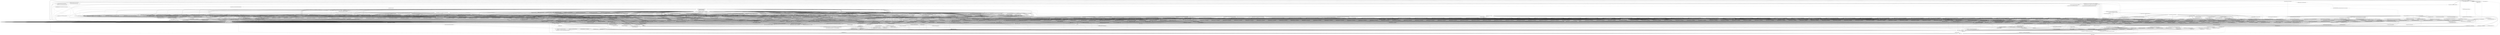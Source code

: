 digraph CallGraph {
"<org.jsoup.examples.ListLinks: void main(java.lang.String[])>" -> "<java.lang.Integer: void <clinit>()>";
"<org.jsoup.examples.ListLinks: void main(java.lang.String[])>" -> "<org.jsoup.examples.ListLinks: void print(java.lang.String,java.lang.Object[])>";
"<org.jsoup.examples.ListLinks: void main(java.lang.String[])>" -> "<org.jsoup.examples.ListLinks: java.lang.String trim(java.lang.String,int)>";
"<org.jsoup.examples.ListLinks: void main(java.lang.String[])>" -> "<org.jsoup.examples.ListLinks: void print(java.lang.String,java.lang.Object[])>";
"<org.jsoup.examples.ListLinks: void main(java.lang.String[])>" -> "<java.lang.Integer: java.lang.Integer valueOf(int)>";
"<org.jsoup.examples.ListLinks: void main(java.lang.String[])>" -> "<org.jsoup.examples.ListLinks: void print(java.lang.String,java.lang.Object[])>";
"<org.jsoup.examples.ListLinks: void main(java.lang.String[])>" -> "<org.jsoup.examples.ListLinks: void print(java.lang.String,java.lang.Object[])>";
"<org.jsoup.examples.ListLinks: void main(java.lang.String[])>" -> "<java.lang.Integer: java.lang.Integer valueOf(int)>";
"<org.jsoup.examples.ListLinks: void main(java.lang.String[])>" -> "<org.jsoup.examples.ListLinks: void print(java.lang.String,java.lang.Object[])>";
"<org.jsoup.examples.ListLinks: void main(java.lang.String[])>" -> "<org.jsoup.examples.ListLinks: void print(java.lang.String,java.lang.Object[])>";
"<org.jsoup.examples.ListLinks: void main(java.lang.String[])>" -> "<org.jsoup.examples.ListLinks: java.lang.String trim(java.lang.String,int)>";
"<org.jsoup.examples.ListLinks: void main(java.lang.String[])>" -> "<org.jsoup.examples.ListLinks: void print(java.lang.String,java.lang.Object[])>";
"<org.jsoup.examples.ListLinks: void main(java.lang.String[])>" -> "<java.lang.Integer: java.lang.Integer valueOf(int)>";
"<org.jsoup.examples.ListLinks: void main(java.lang.String[])>" -> "<org.jsoup.Jsoup: org.jsoup.Connection connect(java.lang.String)>";
"<org.jsoup.examples.ListLinks: void main(java.lang.String[])>" -> "<org.jsoup.examples.ListLinks: void print(java.lang.String,java.lang.Object[])>";
"<org.jsoup.examples.ListLinks: void main(java.lang.String[])>" -> "<org.jsoup.helper.Validate: void isTrue(boolean,java.lang.String)>";
"<java.lang.ThreadGroup: void uncaughtException(java.lang.Thread,java.lang.Throwable)>" -> "<java.lang.RuntimeException: void <init>(java.lang.String)>";
"<java.lang.ClassLoader: void <init>()>" -> "<java.lang.Object: void <init>()>";
"<java.lang.ClassLoader: void <init>()>" -> "<java.lang.RuntimeException: void <init>(java.lang.String)>";
"<java.security.PrivilegedActionException: void <init>(java.lang.Exception)>" -> "<java.lang.Exception: void <init>()>";
"<java.security.PrivilegedActionException: void <init>(java.lang.Exception)>" -> "<java.lang.RuntimeException: void <init>(java.lang.String)>";
"<java.lang.Thread: void <init>(java.lang.ThreadGroup,java.lang.Runnable)>" -> "<java.lang.Object: void <init>()>";
"<java.lang.Thread: void <init>(java.lang.ThreadGroup,java.lang.Runnable)>" -> "<java.lang.RuntimeException: void <init>(java.lang.String)>";
"<java.lang.Thread: void <init>(java.lang.ThreadGroup,java.lang.String)>" -> "<java.lang.Object: void <init>()>";
"<java.lang.Thread: void <init>(java.lang.ThreadGroup,java.lang.String)>" -> "<java.lang.RuntimeException: void <init>(java.lang.String)>";
"<org.jsoup.examples.ListLinks: void print(java.lang.String,java.lang.Object[])>" -> "<java.lang.System: void <clinit>()>";
"<org.jsoup.examples.ListLinks: void print(java.lang.String,java.lang.Object[])>" -> "<java.lang.String: java.lang.String format(java.lang.String,java.lang.Object[])>";
"<org.jsoup.examples.ListLinks: void print(java.lang.String,java.lang.Object[])>" -> "<java.lang.String: void <clinit>()>";
"<org.jsoup.examples.ListLinks: java.lang.String trim(java.lang.String,int)>" -> "<java.lang.StringBuilder: void <init>()>";
"<java.lang.Integer: java.lang.Integer valueOf(int)>" -> "<java.lang.RuntimeException: void <init>(java.lang.String)>";
"<org.jsoup.Jsoup: org.jsoup.Connection connect(java.lang.String)>" -> "<org.jsoup.helper.HttpConnection: org.jsoup.Connection connect(java.lang.String)>";
"<org.jsoup.helper.Validate: void isTrue(boolean,java.lang.String)>" -> "<java.lang.IllegalArgumentException: void <init>(java.lang.String)>";
"<java.lang.RuntimeException: void <init>(java.lang.String)>" -> "<java.lang.Exception: void <init>()>";
"<java.lang.RuntimeException: void <init>(java.lang.String)>" -> "<java.lang.RuntimeException: void <init>(java.lang.String)>";
"<java.lang.Object: void <init>()>" -> "<java.lang.Object: void finalize()>";
"<java.lang.Object: void <init>()>" -> "<java.lang.RuntimeException: void <init>(java.lang.String)>";
"<java.lang.Exception: void <init>()>" -> "<java.lang.Throwable: void <init>()>";
"<java.lang.Exception: void <init>()>" -> "<java.lang.RuntimeException: void <init>(java.lang.String)>";
"<java.lang.String: java.lang.String format(java.lang.String,java.lang.Object[])>" -> "<java.lang.RuntimeException: void <init>(java.lang.String)>";
"<java.lang.StringBuilder: void <init>()>" -> "<java.lang.Object: void <init>()>";
"<java.lang.StringBuilder: void <init>()>" -> "<java.lang.RuntimeException: void <init>(java.lang.String)>";
"<org.jsoup.helper.HttpConnection: org.jsoup.Connection connect(java.lang.String)>" -> "<org.jsoup.helper.HttpConnection: void <init>()>";
"<java.lang.IllegalArgumentException: void <init>(java.lang.String)>" -> "<java.lang.RuntimeException: void <init>()>";
"<java.lang.IllegalArgumentException: void <init>(java.lang.String)>" -> "<java.lang.RuntimeException: void <init>(java.lang.String)>";
"<java.lang.Object: void finalize()>" -> "<java.lang.RuntimeException: void <init>(java.lang.String)>";
"<java.lang.Throwable: void <init>()>" -> "<java.lang.Object: void <init>()>";
"<java.lang.Throwable: void <init>()>" -> "<java.lang.RuntimeException: void <init>(java.lang.String)>";
"<org.jsoup.helper.HttpConnection: void <init>()>" -> "<java.lang.Object: void <init>()>";
"<org.jsoup.helper.HttpConnection: void <init>()>" -> "<org.jsoup.helper.HttpConnection$Response: void <init>()>";
"<org.jsoup.helper.HttpConnection: void <init>()>" -> "<org.jsoup.helper.HttpConnection$Request: void <init>(org.jsoup.helper.HttpConnection$1)>";
"<java.lang.RuntimeException: void <init>()>" -> "<java.lang.Exception: void <init>()>";
"<java.lang.RuntimeException: void <init>()>" -> "<java.lang.RuntimeException: void <init>(java.lang.String)>";
"<org.jsoup.helper.HttpConnection$Response: void <init>()>" -> "<org.jsoup.helper.HttpConnection$Base: void <init>(org.jsoup.helper.HttpConnection$1)>";
"<org.jsoup.helper.HttpConnection$Request: void <init>(org.jsoup.helper.HttpConnection$1)>" -> "<org.jsoup.helper.HttpConnection$Request: void <init>()>";
"<org.jsoup.helper.HttpConnection$Base: void <init>(org.jsoup.helper.HttpConnection$1)>" -> "<org.jsoup.helper.HttpConnection$Base: void <init>()>";
"<org.jsoup.helper.HttpConnection$Request: void <init>()>" -> "<org.jsoup.Connection$Method: void <clinit>()>";
"<org.jsoup.helper.HttpConnection$Request: void <init>()>" -> "<java.util.ArrayList: void <init>()>";
"<org.jsoup.helper.HttpConnection$Request: void <init>()>" -> "<org.jsoup.helper.HttpConnection$Base: void <init>(org.jsoup.helper.HttpConnection$1)>";
"<org.jsoup.helper.HttpConnection$Base: void <init>()>" -> "<java.lang.Object: void <init>()>";
"<org.jsoup.helper.HttpConnection$Base: void <init>()>" -> "<java.util.LinkedHashMap: void <init>()>";
"<org.jsoup.helper.HttpConnection$Base: void <init>()>" -> "<java.util.LinkedHashMap: void <init>()>";
"<org.jsoup.Connection$Method: void <clinit>()>" -> "<org.jsoup.Connection$Method: void <init>(java.lang.String,int)>";
"<org.jsoup.Connection$Method: void <clinit>()>" -> "<org.jsoup.Connection$Method: void <init>(java.lang.String,int)>";
"<java.util.ArrayList: void <init>()>" -> "<java.util.AbstractList: void <init>()>";
"<java.util.ArrayList: void <init>()>" -> "<java.lang.RuntimeException: void <init>(java.lang.String)>";
"<java.util.LinkedHashMap: void <init>()>" -> "<java.util.HashMap: void <init>()>";
"<java.util.LinkedHashMap: void <init>()>" -> "<java.lang.RuntimeException: void <init>(java.lang.String)>";
"<org.jsoup.Connection$Method: void <init>(java.lang.String,int)>" -> "<java.lang.Enum: void <init>(java.lang.String,int)>";
"<java.util.AbstractList: void <init>()>" -> "<java.util.AbstractCollection: void <init>()>";
"<java.util.AbstractList: void <init>()>" -> "<java.lang.RuntimeException: void <init>(java.lang.String)>";
"<java.util.HashMap: void <init>()>" -> "<java.util.AbstractMap: void <init>()>";
"<java.util.HashMap: void <init>()>" -> "<java.lang.RuntimeException: void <init>(java.lang.String)>";
"<java.lang.Enum: void <init>(java.lang.String,int)>" -> "<java.lang.Enum: void finalize()>";
"<java.lang.Enum: void <init>(java.lang.String,int)>" -> "<java.lang.RuntimeException: void <init>(java.lang.String)>";
"<java.lang.Enum: void <init>(java.lang.String,int)>" -> "<java.lang.Object: void <init>()>";
"<java.util.AbstractCollection: void <init>()>" -> "<java.lang.Object: void <init>()>";
"<java.util.AbstractCollection: void <init>()>" -> "<java.lang.RuntimeException: void <init>(java.lang.String)>";
"<java.util.AbstractMap: void <init>()>" -> "<java.lang.Object: void <init>()>";
"<java.util.AbstractMap: void <init>()>" -> "<java.lang.RuntimeException: void <init>(java.lang.String)>";
"<java.lang.Enum: void finalize()>" -> "<java.lang.RuntimeException: void <init>(java.lang.String)>";
"<org.jsoup.helper.HttpConnection: org.jsoup.Connection connect(java.lang.String)>" -> "<org.jsoup.helper.HttpConnection: org.jsoup.Connection url(java.lang.String)>";
"<org.jsoup.helper.HttpConnection: org.jsoup.Connection url(java.lang.String)>" -> "<org.jsoup.helper.Validate: void notEmpty(java.lang.String,java.lang.String)>";
"<org.jsoup.helper.HttpConnection: org.jsoup.Connection url(java.lang.String)>" -> "<java.lang.IllegalArgumentException: void <init>(java.lang.String,java.lang.Throwable)>";
"<org.jsoup.helper.HttpConnection: org.jsoup.Connection url(java.lang.String)>" -> "<java.lang.StringBuilder: void <init>()>";
"<org.jsoup.helper.HttpConnection: org.jsoup.Connection url(java.lang.String)>" -> "<java.net.URL: void <init>(java.lang.String)>";
"<org.jsoup.helper.Validate: void notEmpty(java.lang.String,java.lang.String)>" -> "<java.lang.IllegalArgumentException: void <init>(java.lang.String)>";
"<java.lang.IllegalArgumentException: void <init>(java.lang.String,java.lang.Throwable)>" -> "<java.lang.RuntimeException: void <init>()>";
"<java.lang.IllegalArgumentException: void <init>(java.lang.String,java.lang.Throwable)>" -> "<java.lang.RuntimeException: void <init>(java.lang.String)>";
"<java.net.URL: void <init>(java.lang.String)>" -> "<java.lang.Object: void <init>()>";
"<java.net.URL: void <init>(java.lang.String)>" -> "<java.lang.RuntimeException: void <init>(java.lang.String)>";
"<org.jsoup.helper.HttpConnection: org.jsoup.Connection url(java.lang.String)>" -> "<java.lang.StringBuilder: java.lang.StringBuilder append(java.lang.String)>";
"<org.jsoup.helper.HttpConnection: org.jsoup.Connection url(java.lang.String)>" -> "<java.lang.StringBuilder: java.lang.StringBuilder append(java.lang.String)>";
"<org.jsoup.helper.HttpConnection: org.jsoup.Connection url(java.lang.String)>" -> "<java.lang.StringBuilder: java.lang.String toString()>";
"<java.lang.StringBuilder: java.lang.StringBuilder append(java.lang.String)>" -> "<java.lang.RuntimeException: void <init>(java.lang.String)>";
"<java.lang.StringBuilder: java.lang.String toString()>" -> "<java.lang.RuntimeException: void <init>(java.lang.String)>";
"<org.jsoup.examples.ListLinks: void main(java.lang.String[])>" -> "<org.jsoup.helper.HttpConnection: org.jsoup.nodes.Document get()>";
"<org.jsoup.helper.HttpConnection: org.jsoup.nodes.Document get()>" -> "<org.jsoup.Connection$Method: void <clinit>()>";
"<org.jsoup.helper.HttpConnection: org.jsoup.nodes.Document get()>" -> "<org.jsoup.helper.HttpConnection: org.jsoup.Connection$Response execute()>";
"<org.jsoup.helper.HttpConnection: org.jsoup.Connection$Response execute()>" -> "<org.jsoup.helper.HttpConnection$Response: org.jsoup.helper.HttpConnection$Response execute(org.jsoup.Connection$Request)>";
"<org.jsoup.helper.HttpConnection$Response: org.jsoup.helper.HttpConnection$Response execute(org.jsoup.Connection$Request)>" -> "<org.jsoup.helper.HttpConnection$Response: org.jsoup.helper.HttpConnection$Response execute(org.jsoup.Connection$Request,org.jsoup.helper.HttpConnection$Response)>";
"<org.jsoup.helper.HttpConnection$Response: org.jsoup.helper.HttpConnection$Response execute(org.jsoup.Connection$Request,org.jsoup.helper.HttpConnection$Response)>" -> "<org.jsoup.Connection$Method: void <clinit>()>";
"<org.jsoup.helper.HttpConnection$Response: org.jsoup.helper.HttpConnection$Response execute(org.jsoup.Connection$Request,org.jsoup.helper.HttpConnection$Response)>" -> "<java.io.BufferedInputStream: void <init>(java.io.InputStream)>";
"<org.jsoup.helper.HttpConnection$Response: org.jsoup.helper.HttpConnection$Response execute(org.jsoup.Connection$Request,org.jsoup.helper.HttpConnection$Response)>" -> "<org.jsoup.helper.DataUtil: java.lang.String getCharsetFromContentType(java.lang.String)>";
"<org.jsoup.helper.HttpConnection$Response: org.jsoup.helper.HttpConnection$Response execute(org.jsoup.Connection$Request,org.jsoup.helper.HttpConnection$Response)>" -> "<org.jsoup.helper.DataUtil: java.nio.ByteBuffer readToByteBuffer(java.io.InputStream)>";
"<org.jsoup.helper.HttpConnection$Response: org.jsoup.helper.HttpConnection$Response execute(org.jsoup.Connection$Request,org.jsoup.helper.HttpConnection$Response)>" -> "<java.io.BufferedInputStream: void <init>(java.io.InputStream)>";
"<org.jsoup.helper.HttpConnection$Response: org.jsoup.helper.HttpConnection$Response execute(org.jsoup.Connection$Request,org.jsoup.helper.HttpConnection$Response)>" -> "<java.util.zip.GZIPInputStream: void <init>(java.io.InputStream)>";
"<org.jsoup.helper.HttpConnection$Response: org.jsoup.helper.HttpConnection$Response execute(org.jsoup.Connection$Request,org.jsoup.helper.HttpConnection$Response)>" -> "<org.jsoup.helper.HttpConnection$Response: org.jsoup.helper.HttpConnection$Response execute(org.jsoup.Connection$Request,org.jsoup.helper.HttpConnection$Response)>";
"<org.jsoup.helper.HttpConnection$Response: org.jsoup.helper.HttpConnection$Response execute(org.jsoup.Connection$Request,org.jsoup.helper.HttpConnection$Response)>" -> "<java.io.IOException: void <init>(java.lang.String)>";
"<org.jsoup.helper.HttpConnection$Response: org.jsoup.helper.HttpConnection$Response execute(org.jsoup.Connection$Request,org.jsoup.helper.HttpConnection$Response)>" -> "<java.lang.StringBuilder: void <init>()>";
"<org.jsoup.helper.HttpConnection$Response: org.jsoup.helper.HttpConnection$Response execute(org.jsoup.Connection$Request,org.jsoup.helper.HttpConnection$Response)>" -> "<java.net.URL: void <init>(java.net.URL,java.lang.String)>";
"<org.jsoup.helper.HttpConnection$Response: org.jsoup.helper.HttpConnection$Response execute(org.jsoup.Connection$Request,org.jsoup.helper.HttpConnection$Response)>" -> "<org.jsoup.helper.HttpConnection$Response: void setupFromConnection(java.net.HttpURLConnection,org.jsoup.Connection$Response)>";
"<org.jsoup.helper.HttpConnection$Response: org.jsoup.helper.HttpConnection$Response execute(org.jsoup.Connection$Request,org.jsoup.helper.HttpConnection$Response)>" -> "<org.jsoup.helper.HttpConnection$Response: void <init>(org.jsoup.helper.HttpConnection$Response)>";
"<org.jsoup.helper.HttpConnection$Response: org.jsoup.helper.HttpConnection$Response execute(org.jsoup.Connection$Request,org.jsoup.helper.HttpConnection$Response)>" -> "<org.jsoup.helper.HttpConnection$Response: void writePost(java.util.Collection,java.io.OutputStream)>";
"<org.jsoup.helper.HttpConnection$Response: org.jsoup.helper.HttpConnection$Response execute(org.jsoup.Connection$Request,org.jsoup.helper.HttpConnection$Response)>" -> "<org.jsoup.helper.HttpConnection$Response: java.net.HttpURLConnection createConnection(org.jsoup.Connection$Request)>";
"<org.jsoup.helper.HttpConnection$Response: org.jsoup.helper.HttpConnection$Response execute(org.jsoup.Connection$Request,org.jsoup.helper.HttpConnection$Response)>" -> "<org.jsoup.helper.HttpConnection$Response: void serialiseRequestUrl(org.jsoup.Connection$Request)>";
"<org.jsoup.helper.HttpConnection$Response: org.jsoup.helper.HttpConnection$Response execute(org.jsoup.Connection$Request,org.jsoup.helper.HttpConnection$Response)>" -> "<org.jsoup.helper.Validate: void isTrue(boolean,java.lang.String)>";
"<org.jsoup.helper.HttpConnection$Response: org.jsoup.helper.HttpConnection$Response execute(org.jsoup.Connection$Request,org.jsoup.helper.HttpConnection$Response)>" -> "<org.jsoup.helper.Validate: void notNull(java.lang.Object,java.lang.String)>";
"<org.jsoup.helper.HttpConnection$Response: org.jsoup.helper.HttpConnection$Response execute(org.jsoup.Connection$Request,org.jsoup.helper.HttpConnection$Response)>" -> "<org.jsoup.helper.DataUtil: void <clinit>()>";
"<java.io.BufferedInputStream: void <init>(java.io.InputStream)>" -> "<java.io.FilterInputStream: void <init>(java.io.InputStream)>";
"<java.io.BufferedInputStream: void <init>(java.io.InputStream)>" -> "<java.lang.RuntimeException: void <init>(java.lang.String)>";
"<org.jsoup.helper.DataUtil: java.lang.String getCharsetFromContentType(java.lang.String)>" -> "<org.jsoup.helper.DataUtil: void <clinit>()>";
"<org.jsoup.helper.DataUtil: java.nio.ByteBuffer readToByteBuffer(java.io.InputStream)>" -> "<java.io.ByteArrayOutputStream: void <init>(int)>";
"<org.jsoup.helper.DataUtil: java.nio.ByteBuffer readToByteBuffer(java.io.InputStream)>" -> "<java.nio.ByteBuffer: java.nio.ByteBuffer wrap(byte[])>";
"<java.util.zip.GZIPInputStream: void <init>(java.io.InputStream)>" -> "<java.util.zip.InflaterInputStream: void <init>(java.io.InputStream)>";
"<java.util.zip.GZIPInputStream: void <init>(java.io.InputStream)>" -> "<java.lang.RuntimeException: void <init>(java.lang.String)>";
"<java.io.IOException: void <init>(java.lang.String)>" -> "<java.lang.Exception: void <init>()>";
"<java.io.IOException: void <init>(java.lang.String)>" -> "<java.lang.RuntimeException: void <init>(java.lang.String)>";
"<java.net.URL: void <init>(java.net.URL,java.lang.String)>" -> "<java.lang.Object: void <init>()>";
"<java.net.URL: void <init>(java.net.URL,java.lang.String)>" -> "<java.lang.RuntimeException: void <init>(java.lang.String)>";
"<org.jsoup.helper.HttpConnection$Response: void setupFromConnection(java.net.HttpURLConnection,org.jsoup.Connection$Response)>" -> "<org.jsoup.Connection$Method: void <clinit>()>";
"<org.jsoup.helper.HttpConnection$Response: void setupFromConnection(java.net.HttpURLConnection,org.jsoup.Connection$Response)>" -> "<org.jsoup.Connection$Method: org.jsoup.Connection$Method valueOf(java.lang.String)>";
"<org.jsoup.helper.HttpConnection$Response: void <init>(org.jsoup.helper.HttpConnection$Response)>" -> "<java.lang.String: void <clinit>()>";
"<org.jsoup.helper.HttpConnection$Response: void <init>(org.jsoup.helper.HttpConnection$Response)>" -> "<java.io.IOException: void <init>(java.lang.String)>";
"<org.jsoup.helper.HttpConnection$Response: void <init>(org.jsoup.helper.HttpConnection$Response)>" -> "<java.lang.String: java.lang.String format(java.lang.String,java.lang.Object[])>";
"<org.jsoup.helper.HttpConnection$Response: void <init>(org.jsoup.helper.HttpConnection$Response)>" -> "<org.jsoup.helper.HttpConnection$Base: void <init>(org.jsoup.helper.HttpConnection$1)>";
"<org.jsoup.helper.HttpConnection$Response: void writePost(java.util.Collection,java.io.OutputStream)>" -> "<java.io.OutputStreamWriter: void <init>(java.io.OutputStream,java.lang.String)>";
"<org.jsoup.helper.HttpConnection$Response: void writePost(java.util.Collection,java.io.OutputStream)>" -> "<java.net.URLEncoder: java.lang.String encode(java.lang.String,java.lang.String)>";
"<org.jsoup.helper.HttpConnection$Response: void writePost(java.util.Collection,java.io.OutputStream)>" -> "<java.net.URLEncoder: java.lang.String encode(java.lang.String,java.lang.String)>";
"<org.jsoup.helper.HttpConnection$Response: java.net.HttpURLConnection createConnection(org.jsoup.Connection$Request)>" -> "<org.jsoup.Connection$Method: void <clinit>()>";
"<org.jsoup.helper.HttpConnection$Response: java.net.HttpURLConnection createConnection(org.jsoup.Connection$Request)>" -> "<org.jsoup.helper.HttpConnection$Response: java.lang.String getRequestCookieString(org.jsoup.Connection$Request)>";
"<org.jsoup.helper.HttpConnection$Response: void serialiseRequestUrl(org.jsoup.Connection$Request)>" -> "<java.lang.StringBuilder: void <init>()>";
"<org.jsoup.helper.HttpConnection$Response: void serialiseRequestUrl(org.jsoup.Connection$Request)>" -> "<java.net.URL: void <init>(java.lang.String)>";
"<org.jsoup.helper.HttpConnection$Response: void serialiseRequestUrl(org.jsoup.Connection$Request)>" -> "<java.net.URLEncoder: java.lang.String encode(java.lang.String,java.lang.String)>";
"<org.jsoup.helper.HttpConnection$Response: void serialiseRequestUrl(org.jsoup.Connection$Request)>" -> "<java.net.URLEncoder: java.lang.String encode(java.lang.String,java.lang.String)>";
"<org.jsoup.helper.Validate: void notNull(java.lang.Object,java.lang.String)>" -> "<java.lang.IllegalArgumentException: void <init>(java.lang.String)>";
"<org.jsoup.helper.DataUtil: void <clinit>()>" -> "<java.util.regex.Pattern: java.util.regex.Pattern compile(java.lang.String)>";
"<java.io.FilterInputStream: void <init>(java.io.InputStream)>" -> "<java.io.InputStream: void <init>()>";
"<java.io.FilterInputStream: void <init>(java.io.InputStream)>" -> "<java.lang.RuntimeException: void <init>(java.lang.String)>";
"<java.io.ByteArrayOutputStream: void <init>(int)>" -> "<java.io.OutputStream: void <init>()>";
"<java.io.ByteArrayOutputStream: void <init>(int)>" -> "<java.lang.RuntimeException: void <init>(java.lang.String)>";
"<java.nio.ByteBuffer: java.nio.ByteBuffer wrap(byte[])>" -> "<java.lang.RuntimeException: void <init>(java.lang.String)>";
"<java.util.zip.InflaterInputStream: void <init>(java.io.InputStream)>" -> "<java.io.FilterInputStream: void <init>(java.io.InputStream)>";
"<java.util.zip.InflaterInputStream: void <init>(java.io.InputStream)>" -> "<java.lang.RuntimeException: void <init>(java.lang.String)>";
"<org.jsoup.Connection$Method: org.jsoup.Connection$Method valueOf(java.lang.String)>" -> "<java.lang.Enum: java.lang.Enum valueOf(java.lang.Class,java.lang.String)>";
"<java.io.OutputStreamWriter: void <init>(java.io.OutputStream,java.lang.String)>" -> "<java.io.Writer: void <init>()>";
"<java.io.OutputStreamWriter: void <init>(java.io.OutputStream,java.lang.String)>" -> "<java.lang.RuntimeException: void <init>(java.lang.String)>";
"<java.net.URLEncoder: java.lang.String encode(java.lang.String,java.lang.String)>" -> "<java.lang.RuntimeException: void <init>(java.lang.String)>";
"<org.jsoup.helper.HttpConnection$Response: java.lang.String getRequestCookieString(org.jsoup.Connection$Request)>" -> "<java.lang.StringBuilder: void <init>()>";
"<java.util.regex.Pattern: java.util.regex.Pattern compile(java.lang.String)>" -> "<java.lang.RuntimeException: void <init>(java.lang.String)>";
"<java.io.InputStream: void <init>()>" -> "<java.lang.Object: void <init>()>";
"<java.io.InputStream: void <init>()>" -> "<java.lang.RuntimeException: void <init>(java.lang.String)>";
"<java.io.OutputStream: void <init>()>" -> "<java.lang.Object: void <init>()>";
"<java.io.OutputStream: void <init>()>" -> "<java.lang.RuntimeException: void <init>(java.lang.String)>";
"<java.lang.Enum: java.lang.Enum valueOf(java.lang.Class,java.lang.String)>" -> "<java.lang.RuntimeException: void <init>(java.lang.String)>";
"<java.io.Writer: void <init>()>" -> "<java.lang.Object: void <init>()>";
"<java.io.Writer: void <init>()>" -> "<java.lang.RuntimeException: void <init>(java.lang.String)>";
"<org.jsoup.helper.HttpConnection$Response: java.lang.String getRequestCookieString(org.jsoup.Connection$Request)>" -> "<java.lang.StringBuilder: java.lang.StringBuilder append(java.lang.String)>";
"<org.jsoup.helper.HttpConnection$Response: java.lang.String getRequestCookieString(org.jsoup.Connection$Request)>" -> "<java.lang.StringBuilder: java.lang.StringBuilder append(java.lang.String)>";
"<org.jsoup.helper.HttpConnection$Response: java.lang.String getRequestCookieString(org.jsoup.Connection$Request)>" -> "<java.lang.StringBuilder: java.lang.String toString()>";
"<org.jsoup.helper.HttpConnection$Response: void serialiseRequestUrl(org.jsoup.Connection$Request)>" -> "<java.net.URL: java.lang.String getProtocol()>";
"<org.jsoup.helper.HttpConnection$Response: void serialiseRequestUrl(org.jsoup.Connection$Request)>" -> "<java.net.URL: java.lang.String getAuthority()>";
"<org.jsoup.helper.HttpConnection$Response: void serialiseRequestUrl(org.jsoup.Connection$Request)>" -> "<java.net.URL: java.lang.String getPath()>";
"<org.jsoup.helper.HttpConnection$Response: void serialiseRequestUrl(org.jsoup.Connection$Request)>" -> "<java.net.URL: java.lang.String getQuery()>";
"<org.jsoup.helper.HttpConnection$Response: void serialiseRequestUrl(org.jsoup.Connection$Request)>" -> "<java.net.URL: java.lang.String getQuery()>";
"<java.net.URL: java.lang.String getProtocol()>" -> "<java.lang.RuntimeException: void <init>(java.lang.String)>";
"<java.net.URL: java.lang.String getAuthority()>" -> "<java.lang.RuntimeException: void <init>(java.lang.String)>";
"<java.net.URL: java.lang.String getPath()>" -> "<java.lang.RuntimeException: void <init>(java.lang.String)>";
"<java.net.URL: java.lang.String getQuery()>" -> "<java.lang.RuntimeException: void <init>(java.lang.String)>";
"<org.jsoup.helper.HttpConnection$Response: void serialiseRequestUrl(org.jsoup.Connection$Request)>" -> "<java.lang.StringBuilder: java.lang.StringBuilder append(java.lang.String)>";
"<org.jsoup.helper.HttpConnection$Response: void serialiseRequestUrl(org.jsoup.Connection$Request)>" -> "<java.lang.StringBuilder: java.lang.StringBuilder append(java.lang.String)>";
"<org.jsoup.helper.HttpConnection$Response: void serialiseRequestUrl(org.jsoup.Connection$Request)>" -> "<java.lang.StringBuilder: java.lang.StringBuilder append(char)>";
"<org.jsoup.helper.HttpConnection$Response: void serialiseRequestUrl(org.jsoup.Connection$Request)>" -> "<java.lang.StringBuilder: java.lang.StringBuilder append(java.lang.String)>";
"<org.jsoup.helper.HttpConnection$Response: void serialiseRequestUrl(org.jsoup.Connection$Request)>" -> "<java.lang.StringBuilder: java.lang.String toString()>";
"<java.lang.StringBuilder: java.lang.StringBuilder append(char)>" -> "<java.lang.RuntimeException: void <init>(java.lang.String)>";
"<org.jsoup.helper.HttpConnection$Response: void writePost(java.util.Collection,java.io.OutputStream)>" -> "<java.io.Writer: java.io.Writer append(char)>";
"<org.jsoup.helper.HttpConnection$Response: void writePost(java.util.Collection,java.io.OutputStream)>" -> "<java.io.Writer: void write(java.lang.String)>";
"<org.jsoup.helper.HttpConnection$Response: void writePost(java.util.Collection,java.io.OutputStream)>" -> "<java.io.OutputStreamWriter: void write(int)>";
"<org.jsoup.helper.HttpConnection$Response: void writePost(java.util.Collection,java.io.OutputStream)>" -> "<java.io.Writer: void write(java.lang.String)>";
"<org.jsoup.helper.HttpConnection$Response: void writePost(java.util.Collection,java.io.OutputStream)>" -> "<java.io.OutputStreamWriter: void close()>";
"<java.io.Writer: java.io.Writer append(char)>" -> "<java.lang.RuntimeException: void <init>(java.lang.String)>";
"<java.io.Writer: void write(java.lang.String)>" -> "<java.lang.RuntimeException: void <init>(java.lang.String)>";
"<java.io.OutputStreamWriter: void write(int)>" -> "<java.lang.RuntimeException: void <init>(java.lang.String)>";
"<java.io.OutputStreamWriter: void close()>" -> "<java.lang.RuntimeException: void <init>(java.lang.String)>";
"<org.jsoup.helper.HttpConnection$Response: void <init>(org.jsoup.helper.HttpConnection$Response)>" -> "<org.jsoup.helper.HttpConnection$Response: java.net.URL url()>";
"<org.jsoup.helper.HttpConnection$Response: java.net.URL url()>" -> "<org.jsoup.helper.HttpConnection$Base: java.net.URL url()>";
"<org.jsoup.helper.HttpConnection$Response: void setupFromConnection(java.net.HttpURLConnection,org.jsoup.Connection$Response)>" -> "<org.jsoup.helper.HttpConnection$Response: java.util.Map cookies()>";
"<org.jsoup.helper.HttpConnection$Response: java.util.Map cookies()>" -> "<org.jsoup.helper.HttpConnection$Base: java.util.Map cookies()>";
"<org.jsoup.helper.HttpConnection$Response: void setupFromConnection(java.net.HttpURLConnection,org.jsoup.Connection$Response)>" -> "<org.jsoup.helper.HttpConnection$Response: void processResponseHeaders(java.util.Map)>";
"<org.jsoup.helper.HttpConnection$Response: void setupFromConnection(java.net.HttpURLConnection,org.jsoup.Connection$Response)>" -> "<org.jsoup.helper.HttpConnection$Response: boolean hasCookie(java.lang.String)>";
"<org.jsoup.helper.HttpConnection$Response: void setupFromConnection(java.net.HttpURLConnection,org.jsoup.Connection$Response)>" -> "<org.jsoup.helper.HttpConnection$Base: org.jsoup.Connection$Base cookie(java.lang.String,java.lang.String)>";
"<org.jsoup.helper.HttpConnection$Response: void processResponseHeaders(java.util.Map)>" -> "<org.jsoup.parser.TokenQueue: void <init>(java.lang.String)>";
"<org.jsoup.helper.HttpConnection$Response: boolean hasCookie(java.lang.String)>" -> "<org.jsoup.helper.HttpConnection$Base: boolean hasCookie(java.lang.String)>";
"<org.jsoup.helper.HttpConnection$Base: org.jsoup.Connection$Base cookie(java.lang.String,java.lang.String)>" -> "<org.jsoup.helper.Validate: void notEmpty(java.lang.String,java.lang.String)>";
"<org.jsoup.helper.HttpConnection$Base: org.jsoup.Connection$Base cookie(java.lang.String,java.lang.String)>" -> "<org.jsoup.helper.Validate: void notNull(java.lang.Object,java.lang.String)>";
"<org.jsoup.parser.TokenQueue: void <init>(java.lang.String)>" -> "<java.lang.Object: void <init>()>";
"<org.jsoup.parser.TokenQueue: void <init>(java.lang.String)>" -> "<org.jsoup.helper.Validate: void notNull(java.lang.Object)>";
"<org.jsoup.helper.HttpConnection$Base: boolean hasCookie(java.lang.String)>" -> "<org.jsoup.helper.Validate: void notEmpty(java.lang.String)>";
"<org.jsoup.helper.Validate: void notNull(java.lang.Object)>" -> "<java.lang.IllegalArgumentException: void <init>(java.lang.String)>";
"<org.jsoup.helper.Validate: void notEmpty(java.lang.String)>" -> "<java.lang.IllegalArgumentException: void <init>(java.lang.String)>";
"<org.jsoup.helper.Validate: void notEmpty(java.lang.String)>" -> "<java.lang.String: int length()>";
"<java.lang.String: int length()>" -> "<java.lang.RuntimeException: void <init>(java.lang.String)>";
"<org.jsoup.helper.HttpConnection$Response: void processResponseHeaders(java.util.Map)>" -> "<org.jsoup.parser.TokenQueue: java.lang.String chompTo(java.lang.String)>";
"<org.jsoup.helper.HttpConnection$Response: void processResponseHeaders(java.util.Map)>" -> "<org.jsoup.parser.TokenQueue: java.lang.String consumeTo(java.lang.String)>";
"<org.jsoup.parser.TokenQueue: java.lang.String consumeTo(java.lang.String)>" -> "<java.lang.String: java.lang.String substring(int,int)>";
"<org.jsoup.parser.TokenQueue: java.lang.String consumeTo(java.lang.String)>" -> "<java.lang.String: int length()>";
"<java.lang.String: java.lang.String substring(int,int)>" -> "<java.lang.RuntimeException: void <init>(java.lang.String)>";
"<org.jsoup.parser.TokenQueue: java.lang.String consumeTo(java.lang.String)>" -> "<org.jsoup.parser.TokenQueue: java.lang.String remainder()>";
"<org.jsoup.parser.TokenQueue: java.lang.String remainder()>" -> "<java.lang.StringBuilder: void <init>()>";
"<org.jsoup.parser.TokenQueue: java.lang.String remainder()>" -> "<java.lang.StringBuilder: java.lang.StringBuilder append(char)>";
"<org.jsoup.parser.TokenQueue: java.lang.String remainder()>" -> "<java.lang.StringBuilder: java.lang.String toString()>";
"<org.jsoup.parser.TokenQueue: java.lang.String remainder()>" -> "<org.jsoup.parser.TokenQueue: boolean isEmpty()>";
"<org.jsoup.parser.TokenQueue: java.lang.String remainder()>" -> "<org.jsoup.parser.TokenQueue: char consume()>";
"<org.jsoup.parser.TokenQueue: boolean isEmpty()>" -> "<org.jsoup.parser.TokenQueue: int remainingLength()>";
"<org.jsoup.parser.TokenQueue: java.lang.String chompTo(java.lang.String)>" -> "<org.jsoup.parser.TokenQueue: java.lang.String consumeTo(java.lang.String)>";
"<org.jsoup.parser.TokenQueue: java.lang.String chompTo(java.lang.String)>" -> "<org.jsoup.parser.TokenQueue: boolean matchChomp(java.lang.String)>";
"<org.jsoup.parser.TokenQueue: boolean matchChomp(java.lang.String)>" -> "<java.lang.String: int length()>";
"<org.jsoup.parser.TokenQueue: boolean matchChomp(java.lang.String)>" -> "<org.jsoup.parser.TokenQueue: boolean matches(java.lang.String)>";
"<org.jsoup.parser.TokenQueue: boolean matches(java.lang.String)>" -> "<java.lang.String: int length()>";
"<org.jsoup.helper.HttpConnection$Response: void processResponseHeaders(java.util.Map)>" -> "<java.lang.String: java.lang.String trim()>";
"<java.lang.String: java.lang.String trim()>" -> "<java.lang.RuntimeException: void <init>(java.lang.String)>";
"<org.jsoup.helper.HttpConnection$Response: void processResponseHeaders(java.util.Map)>" -> "<java.lang.String: boolean equalsIgnoreCase(java.lang.String)>";
"<org.jsoup.helper.HttpConnection$Response: void processResponseHeaders(java.util.Map)>" -> "<java.lang.String: java.lang.String trim()>";
"<org.jsoup.helper.HttpConnection$Response: void processResponseHeaders(java.util.Map)>" -> "<java.lang.String: int length()>";
"<java.lang.String: boolean equalsIgnoreCase(java.lang.String)>" -> "<java.lang.RuntimeException: void <init>(java.lang.String)>";
"<org.jsoup.helper.HttpConnection$Response: void processResponseHeaders(java.util.Map)>" -> "<org.jsoup.helper.HttpConnection$Base: org.jsoup.Connection$Base cookie(java.lang.String,java.lang.String)>";
"<org.jsoup.helper.HttpConnection$Response: void processResponseHeaders(java.util.Map)>" -> "<org.jsoup.helper.HttpConnection$Base: org.jsoup.Connection$Base header(java.lang.String,java.lang.String)>";
"<org.jsoup.helper.HttpConnection$Base: org.jsoup.Connection$Base header(java.lang.String,java.lang.String)>" -> "<org.jsoup.helper.Validate: void notEmpty(java.lang.String,java.lang.String)>";
"<org.jsoup.helper.HttpConnection$Base: org.jsoup.Connection$Base header(java.lang.String,java.lang.String)>" -> "<org.jsoup.helper.Validate: void notNull(java.lang.Object,java.lang.String)>";
"<org.jsoup.helper.HttpConnection$Base: org.jsoup.Connection$Base header(java.lang.String,java.lang.String)>" -> "<org.jsoup.helper.HttpConnection$Base: org.jsoup.Connection$Base removeHeader(java.lang.String)>";
"<org.jsoup.helper.HttpConnection$Base: org.jsoup.Connection$Base removeHeader(java.lang.String)>" -> "<org.jsoup.helper.Validate: void notEmpty(java.lang.String,java.lang.String)>";
"<org.jsoup.helper.HttpConnection$Base: org.jsoup.Connection$Base removeHeader(java.lang.String)>" -> "<org.jsoup.helper.HttpConnection$Base: java.util.Map$Entry scanHeaders(java.lang.String)>";
"<org.jsoup.helper.HttpConnection$Base: java.util.Map$Entry scanHeaders(java.lang.String)>" -> "<java.lang.String: java.lang.String toLowerCase()>";
"<java.lang.String: java.lang.String toLowerCase()>" -> "<java.lang.RuntimeException: void <init>(java.lang.String)>";
"<org.jsoup.helper.DataUtil: java.nio.ByteBuffer readToByteBuffer(java.io.InputStream)>" -> "<java.io.ByteArrayOutputStream: byte[] toByteArray()>";
"<org.jsoup.helper.DataUtil: java.nio.ByteBuffer readToByteBuffer(java.io.InputStream)>" -> "<java.io.ByteArrayOutputStream: void write(byte[],int,int)>";
"<java.io.ByteArrayOutputStream: byte[] toByteArray()>" -> "<java.lang.RuntimeException: void <init>(java.lang.String)>";
"<java.io.ByteArrayOutputStream: void write(byte[],int,int)>" -> "<java.lang.RuntimeException: void <init>(java.lang.String)>";
"<org.jsoup.helper.DataUtil: java.nio.ByteBuffer readToByteBuffer(java.io.InputStream)>" -> "<java.io.FilterInputStream: int read(byte[])>";
"<java.io.FilterInputStream: int read(byte[])>" -> "<java.lang.RuntimeException: void <init>(java.lang.String)>";
"<org.jsoup.helper.HttpConnection$Response: org.jsoup.helper.HttpConnection$Response execute(org.jsoup.Connection$Request,org.jsoup.helper.HttpConnection$Response)>" -> "<java.io.BufferedInputStream: void close()>";
"<org.jsoup.helper.HttpConnection$Response: org.jsoup.helper.HttpConnection$Response execute(org.jsoup.Connection$Request,org.jsoup.helper.HttpConnection$Response)>" -> "<java.io.BufferedInputStream: void close()>";
"<java.io.BufferedInputStream: void close()>" -> "<java.lang.RuntimeException: void <init>(java.lang.String)>";
"<org.jsoup.helper.HttpConnection$Response: org.jsoup.helper.HttpConnection$Response execute(org.jsoup.Connection$Request,org.jsoup.helper.HttpConnection$Response)>" -> "<java.lang.StringBuilder: java.lang.StringBuilder append(int)>";
"<org.jsoup.helper.HttpConnection$Response: org.jsoup.helper.HttpConnection$Response execute(org.jsoup.Connection$Request,org.jsoup.helper.HttpConnection$Response)>" -> "<java.lang.StringBuilder: java.lang.StringBuilder append(java.lang.String)>";
"<org.jsoup.helper.HttpConnection$Response: org.jsoup.helper.HttpConnection$Response execute(org.jsoup.Connection$Request,org.jsoup.helper.HttpConnection$Response)>" -> "<java.lang.StringBuilder: java.lang.StringBuilder append(java.lang.String)>";
"<org.jsoup.helper.HttpConnection$Response: org.jsoup.helper.HttpConnection$Response execute(org.jsoup.Connection$Request,org.jsoup.helper.HttpConnection$Response)>" -> "<java.lang.StringBuilder: java.lang.String toString()>";
"<java.lang.StringBuilder: java.lang.StringBuilder append(int)>" -> "<java.lang.RuntimeException: void <init>(java.lang.String)>";
"<org.jsoup.helper.HttpConnection$Response: org.jsoup.helper.HttpConnection$Response execute(org.jsoup.Connection$Request,org.jsoup.helper.HttpConnection$Response)>" -> "<java.net.URL: java.lang.String getProtocol()>";
"<org.jsoup.helper.HttpConnection$Response: org.jsoup.helper.HttpConnection$Response execute(org.jsoup.Connection$Request,org.jsoup.helper.HttpConnection$Response)>" -> "<java.net.URL: java.lang.String toString()>";
"<java.net.URL: java.lang.String toString()>" -> "<java.lang.RuntimeException: void <init>(java.lang.String)>";
"<org.jsoup.helper.HttpConnection$Response: org.jsoup.helper.HttpConnection$Response execute(org.jsoup.Connection$Request,org.jsoup.helper.HttpConnection$Response)>" -> "<org.jsoup.helper.HttpConnection$Response: java.lang.String header(java.lang.String)>";
"<org.jsoup.helper.HttpConnection$Response: org.jsoup.helper.HttpConnection$Response execute(org.jsoup.Connection$Request,org.jsoup.helper.HttpConnection$Response)>" -> "<org.jsoup.helper.HttpConnection$Response: boolean hasHeader(java.lang.String)>";
"<org.jsoup.helper.HttpConnection$Response: org.jsoup.helper.HttpConnection$Response execute(org.jsoup.Connection$Request,org.jsoup.helper.HttpConnection$Response)>" -> "<org.jsoup.helper.HttpConnection$Response: java.lang.String header(java.lang.String)>";
"<org.jsoup.helper.HttpConnection$Response: java.lang.String header(java.lang.String)>" -> "<org.jsoup.helper.HttpConnection$Base: java.lang.String header(java.lang.String)>";
"<org.jsoup.helper.HttpConnection$Response: boolean hasHeader(java.lang.String)>" -> "<org.jsoup.helper.HttpConnection$Base: boolean hasHeader(java.lang.String)>";
"<org.jsoup.helper.HttpConnection$Base: java.lang.String header(java.lang.String)>" -> "<org.jsoup.helper.Validate: void notNull(java.lang.Object,java.lang.String)>";
"<org.jsoup.helper.HttpConnection$Base: java.lang.String header(java.lang.String)>" -> "<org.jsoup.helper.HttpConnection$Base: java.lang.String getHeaderCaseInsensitive(java.lang.String)>";
"<org.jsoup.helper.HttpConnection$Base: boolean hasHeader(java.lang.String)>" -> "<org.jsoup.helper.Validate: void notEmpty(java.lang.String,java.lang.String)>";
"<org.jsoup.helper.HttpConnection$Base: boolean hasHeader(java.lang.String)>" -> "<org.jsoup.helper.HttpConnection$Base: java.lang.String getHeaderCaseInsensitive(java.lang.String)>";
"<org.jsoup.helper.HttpConnection$Base: java.lang.String getHeaderCaseInsensitive(java.lang.String)>" -> "<org.jsoup.helper.Validate: void notNull(java.lang.Object,java.lang.String)>";
"<org.jsoup.helper.HttpConnection$Base: java.lang.String getHeaderCaseInsensitive(java.lang.String)>" -> "<org.jsoup.helper.HttpConnection$Base: java.util.Map$Entry scanHeaders(java.lang.String)>";
"<org.jsoup.helper.HttpConnection$Base: java.lang.String getHeaderCaseInsensitive(java.lang.String)>" -> "<java.lang.String: java.lang.String toLowerCase()>";
"<org.jsoup.helper.HttpConnection$Response: org.jsoup.helper.HttpConnection$Response execute(org.jsoup.Connection$Request,org.jsoup.helper.HttpConnection$Response)>" -> "<java.lang.String: boolean equals(java.lang.Object)>";
"<org.jsoup.helper.HttpConnection$Response: org.jsoup.helper.HttpConnection$Response execute(org.jsoup.Connection$Request,org.jsoup.helper.HttpConnection$Response)>" -> "<java.lang.String: boolean equals(java.lang.Object)>";
"<org.jsoup.helper.HttpConnection$Response: org.jsoup.helper.HttpConnection$Response execute(org.jsoup.Connection$Request,org.jsoup.helper.HttpConnection$Response)>" -> "<java.lang.String: boolean equalsIgnoreCase(java.lang.String)>";
"<java.lang.String: boolean equals(java.lang.Object)>" -> "<java.lang.RuntimeException: void <init>(java.lang.String)>";
"<org.jsoup.helper.DataUtil: java.lang.String getCharsetFromContentType(java.lang.String)>" -> "<java.lang.String: java.lang.String trim()>";
"<org.jsoup.helper.DataUtil: java.lang.String getCharsetFromContentType(java.lang.String)>" -> "<java.lang.String: java.lang.String toUpperCase()>";
"<java.lang.String: java.lang.String toUpperCase()>" -> "<java.lang.RuntimeException: void <init>(java.lang.String)>";
"<org.jsoup.helper.HttpConnection$Response: org.jsoup.helper.HttpConnection$Response execute(org.jsoup.Connection$Request,org.jsoup.helper.HttpConnection$Response)>" -> "<org.jsoup.helper.HttpConnection$Request: java.net.URL url()>";
"<org.jsoup.helper.HttpConnection$Response: org.jsoup.helper.HttpConnection$Response execute(org.jsoup.Connection$Request,org.jsoup.helper.HttpConnection$Response)>" -> "<org.jsoup.helper.HttpConnection$Request: org.jsoup.Connection$Method method()>";
"<org.jsoup.helper.HttpConnection$Response: org.jsoup.helper.HttpConnection$Response execute(org.jsoup.Connection$Request,org.jsoup.helper.HttpConnection$Response)>" -> "<org.jsoup.helper.HttpConnection$Request: java.util.Collection data()>";
"<org.jsoup.helper.HttpConnection$Response: org.jsoup.helper.HttpConnection$Response execute(org.jsoup.Connection$Request,org.jsoup.helper.HttpConnection$Response)>" -> "<org.jsoup.helper.HttpConnection$Request: org.jsoup.Connection$Method method()>";
"<org.jsoup.helper.HttpConnection$Response: org.jsoup.helper.HttpConnection$Response execute(org.jsoup.Connection$Request,org.jsoup.helper.HttpConnection$Response)>" -> "<org.jsoup.helper.HttpConnection$Request: java.util.Collection data()>";
"<org.jsoup.helper.HttpConnection$Response: org.jsoup.helper.HttpConnection$Response execute(org.jsoup.Connection$Request,org.jsoup.helper.HttpConnection$Response)>" -> "<org.jsoup.helper.HttpConnection$Request: boolean followRedirects()>";
"<org.jsoup.helper.HttpConnection$Response: org.jsoup.helper.HttpConnection$Response execute(org.jsoup.Connection$Request,org.jsoup.helper.HttpConnection$Response)>" -> "<org.jsoup.helper.HttpConnection$Request: java.net.URL url()>";
"<org.jsoup.helper.HttpConnection$Response: org.jsoup.helper.HttpConnection$Response execute(org.jsoup.Connection$Request,org.jsoup.helper.HttpConnection$Response)>" -> "<org.jsoup.helper.HttpConnection$Base: org.jsoup.Connection$Base url(java.net.URL)>";
"<org.jsoup.helper.HttpConnection$Response: org.jsoup.helper.HttpConnection$Response execute(org.jsoup.Connection$Request,org.jsoup.helper.HttpConnection$Response)>" -> "<org.jsoup.helper.HttpConnection$Base: org.jsoup.Connection$Base cookie(java.lang.String,java.lang.String)>";
"<org.jsoup.helper.HttpConnection$Response: org.jsoup.helper.HttpConnection$Response execute(org.jsoup.Connection$Request,org.jsoup.helper.HttpConnection$Response)>" -> "<org.jsoup.helper.HttpConnection$Request: boolean ignoreHttpErrors()>";
"<org.jsoup.helper.HttpConnection$Response: org.jsoup.helper.HttpConnection$Response execute(org.jsoup.Connection$Request,org.jsoup.helper.HttpConnection$Response)>" -> "<org.jsoup.helper.HttpConnection$Request: java.net.URL url()>";
"<org.jsoup.helper.HttpConnection$Request: java.net.URL url()>" -> "<org.jsoup.helper.HttpConnection$Base: java.net.URL url()>";
"<org.jsoup.helper.HttpConnection$Request: org.jsoup.Connection$Method method()>" -> "<org.jsoup.helper.HttpConnection$Base: org.jsoup.Connection$Method method()>";
"<org.jsoup.helper.HttpConnection$Base: org.jsoup.Connection$Base url(java.net.URL)>" -> "<org.jsoup.helper.Validate: void notNull(java.lang.Object,java.lang.String)>";
"<org.jsoup.helper.HttpConnection$Base: org.jsoup.Connection$Base cookie(java.lang.String,java.lang.String)>" -> "<java.util.HashMap: java.lang.Object put(java.lang.Object,java.lang.Object)>";
"<java.util.HashMap: java.lang.Object put(java.lang.Object,java.lang.Object)>" -> "<java.lang.RuntimeException: void <init>(java.lang.String)>";
"<org.jsoup.helper.HttpConnection$Response: org.jsoup.helper.HttpConnection$Response execute(org.jsoup.Connection$Request,org.jsoup.helper.HttpConnection$Response)>" -> "<java.util.ArrayList: int size()>";
"<java.util.ArrayList: int size()>" -> "<java.lang.RuntimeException: void <init>(java.lang.String)>";
"<org.jsoup.helper.HttpConnection$Response: void serialiseRequestUrl(org.jsoup.Connection$Request)>" -> "<org.jsoup.helper.HttpConnection$Request: java.net.URL url()>";
"<org.jsoup.helper.HttpConnection$Response: void serialiseRequestUrl(org.jsoup.Connection$Request)>" -> "<org.jsoup.helper.HttpConnection$Request: java.util.Collection data()>";
"<org.jsoup.helper.HttpConnection$Response: void serialiseRequestUrl(org.jsoup.Connection$Request)>" -> "<org.jsoup.helper.HttpConnection$Base: org.jsoup.Connection$Base url(java.net.URL)>";
"<org.jsoup.helper.HttpConnection$Response: void serialiseRequestUrl(org.jsoup.Connection$Request)>" -> "<org.jsoup.helper.HttpConnection$Request: java.util.Collection data()>";
"<org.jsoup.helper.HttpConnection$Response: void serialiseRequestUrl(org.jsoup.Connection$Request)>" -> "<java.util.ArrayList: java.util.Iterator iterator()>";
"<org.jsoup.helper.HttpConnection$Response: void serialiseRequestUrl(org.jsoup.Connection$Request)>" -> "<java.util.ArrayList: void clear()>";
"<java.util.ArrayList: java.util.Iterator iterator()>" -> "<java.lang.RuntimeException: void <init>(java.lang.String)>";
"<java.util.ArrayList: void clear()>" -> "<java.lang.RuntimeException: void <init>(java.lang.String)>";
"<org.jsoup.helper.HttpConnection$Response: java.net.HttpURLConnection createConnection(org.jsoup.Connection$Request)>" -> "<org.jsoup.helper.HttpConnection$Request: java.net.URL url()>";
"<org.jsoup.helper.HttpConnection$Response: java.net.HttpURLConnection createConnection(org.jsoup.Connection$Request)>" -> "<org.jsoup.helper.HttpConnection$Request: org.jsoup.Connection$Method method()>";
"<org.jsoup.helper.HttpConnection$Response: java.net.HttpURLConnection createConnection(org.jsoup.Connection$Request)>" -> "<org.jsoup.helper.HttpConnection$Request: int timeout()>";
"<org.jsoup.helper.HttpConnection$Response: java.net.HttpURLConnection createConnection(org.jsoup.Connection$Request)>" -> "<org.jsoup.helper.HttpConnection$Request: int timeout()>";
"<org.jsoup.helper.HttpConnection$Response: java.net.HttpURLConnection createConnection(org.jsoup.Connection$Request)>" -> "<org.jsoup.helper.HttpConnection$Request: org.jsoup.Connection$Method method()>";
"<org.jsoup.helper.HttpConnection$Response: java.net.HttpURLConnection createConnection(org.jsoup.Connection$Request)>" -> "<org.jsoup.helper.HttpConnection$Request: java.util.Map cookies()>";
"<org.jsoup.helper.HttpConnection$Response: java.net.HttpURLConnection createConnection(org.jsoup.Connection$Request)>" -> "<org.jsoup.helper.HttpConnection$Request: java.util.Map headers()>";
"<org.jsoup.helper.HttpConnection$Request: java.util.Map cookies()>" -> "<org.jsoup.helper.HttpConnection$Base: java.util.Map cookies()>";
"<org.jsoup.helper.HttpConnection$Request: java.util.Map headers()>" -> "<org.jsoup.helper.HttpConnection$Base: java.util.Map headers()>";
"<org.jsoup.helper.HttpConnection$Response: java.net.HttpURLConnection createConnection(org.jsoup.Connection$Request)>" -> "<java.lang.Enum: java.lang.String name()>";
"<java.lang.Enum: java.lang.String name()>" -> "<java.lang.RuntimeException: void <init>(java.lang.String)>";
"<org.jsoup.helper.HttpConnection$Response: java.net.HttpURLConnection createConnection(org.jsoup.Connection$Request)>" -> "<java.net.URL: java.net.URLConnection openConnection()>";
"<java.net.URL: java.net.URLConnection openConnection()>" -> "<java.lang.RuntimeException: void <init>(java.lang.String)>";
"<org.jsoup.helper.HttpConnection$Response: java.net.HttpURLConnection createConnection(org.jsoup.Connection$Request)>" -> "<java.util.HashMap: int size()>";
"<org.jsoup.helper.HttpConnection$Response: java.net.HttpURLConnection createConnection(org.jsoup.Connection$Request)>" -> "<java.util.LinkedHashMap: java.util.Set entrySet()>";
"<java.util.HashMap: int size()>" -> "<java.lang.RuntimeException: void <init>(java.lang.String)>";
"<java.util.LinkedHashMap: java.util.Set entrySet()>" -> "<java.lang.RuntimeException: void <init>(java.lang.String)>";
"<org.jsoup.helper.HttpConnection$Response: void setupFromConnection(java.net.HttpURLConnection,org.jsoup.Connection$Response)>" -> "<java.util.LinkedHashMap: java.util.Set entrySet()>";
"<org.jsoup.helper.HttpConnection$Response: void processResponseHeaders(java.util.Map)>" -> "<java.util.LinkedHashMap: java.util.Set entrySet()>";
"<org.jsoup.helper.HttpConnection$Response: java.lang.String getRequestCookieString(org.jsoup.Connection$Request)>" -> "<org.jsoup.helper.HttpConnection$Request: java.util.Map cookies()>";
"<org.jsoup.helper.HttpConnection$Response: java.lang.String getRequestCookieString(org.jsoup.Connection$Request)>" -> "<java.util.LinkedHashMap: java.util.Set entrySet()>";
"<org.jsoup.helper.HttpConnection$Response: void writePost(java.util.Collection,java.io.OutputStream)>" -> "<java.util.ArrayList: java.util.Iterator iterator()>";
"<org.jsoup.helper.HttpConnection: org.jsoup.nodes.Document get()>" -> "<org.jsoup.helper.HttpConnection$Response: org.jsoup.nodes.Document parse()>";
"<org.jsoup.helper.HttpConnection$Response: org.jsoup.nodes.Document parse()>" -> "<java.lang.String: void <clinit>()>";
"<org.jsoup.helper.HttpConnection$Response: org.jsoup.nodes.Document parse()>" -> "<org.jsoup.helper.DataUtil: org.jsoup.nodes.Document parseByteData(java.nio.ByteBuffer,java.lang.String,java.lang.String)>";
"<org.jsoup.helper.HttpConnection$Response: org.jsoup.nodes.Document parse()>" -> "<java.io.IOException: void <init>(java.lang.String)>";
"<org.jsoup.helper.HttpConnection$Response: org.jsoup.nodes.Document parse()>" -> "<java.lang.String: java.lang.String format(java.lang.String,java.lang.Object[])>";
"<org.jsoup.helper.HttpConnection$Response: org.jsoup.nodes.Document parse()>" -> "<org.jsoup.helper.Validate: void isTrue(boolean,java.lang.String)>";
"<org.jsoup.helper.HttpConnection$Response: org.jsoup.nodes.Document parse()>" -> "<org.jsoup.helper.DataUtil: void <clinit>()>";
"<org.jsoup.helper.DataUtil: org.jsoup.nodes.Document parseByteData(java.nio.ByteBuffer,java.lang.String,java.lang.String)>" -> "<org.jsoup.helper.DataUtil: void <clinit>()>";
"<org.jsoup.helper.DataUtil: org.jsoup.nodes.Document parseByteData(java.nio.ByteBuffer,java.lang.String,java.lang.String)>" -> "<java.nio.charset.Charset: java.nio.charset.Charset forName(java.lang.String)>";
"<org.jsoup.helper.DataUtil: org.jsoup.nodes.Document parseByteData(java.nio.ByteBuffer,java.lang.String,java.lang.String)>" -> "<org.jsoup.helper.Validate: void notEmpty(java.lang.String,java.lang.String)>";
"<org.jsoup.helper.DataUtil: org.jsoup.nodes.Document parseByteData(java.nio.ByteBuffer,java.lang.String,java.lang.String)>" -> "<org.jsoup.Jsoup: org.jsoup.nodes.Document parse(java.lang.String,java.lang.String)>";
"<org.jsoup.helper.DataUtil: org.jsoup.nodes.Document parseByteData(java.nio.ByteBuffer,java.lang.String,java.lang.String)>" -> "<java.nio.charset.Charset: java.nio.charset.Charset forName(java.lang.String)>";
"<org.jsoup.helper.DataUtil: org.jsoup.nodes.Document parseByteData(java.nio.ByteBuffer,java.lang.String,java.lang.String)>" -> "<org.jsoup.helper.DataUtil: java.lang.String getCharsetFromContentType(java.lang.String)>";
"<org.jsoup.helper.DataUtil: org.jsoup.nodes.Document parseByteData(java.nio.ByteBuffer,java.lang.String,java.lang.String)>" -> "<org.jsoup.Jsoup: org.jsoup.nodes.Document parse(java.lang.String,java.lang.String)>";
"<org.jsoup.helper.DataUtil: org.jsoup.nodes.Document parseByteData(java.nio.ByteBuffer,java.lang.String,java.lang.String)>" -> "<java.nio.charset.Charset: java.nio.charset.Charset forName(java.lang.String)>";
"<java.nio.charset.Charset: java.nio.charset.Charset forName(java.lang.String)>" -> "<java.lang.RuntimeException: void <init>(java.lang.String)>";
"<org.jsoup.Jsoup: org.jsoup.nodes.Document parse(java.lang.String,java.lang.String)>" -> "<org.jsoup.parser.Parser: org.jsoup.nodes.Document parse(java.lang.String,java.lang.String)>";
"<org.jsoup.parser.Parser: org.jsoup.nodes.Document parse(java.lang.String,java.lang.String)>" -> "<org.jsoup.parser.TreeBuilder: void <clinit>()>";
"<org.jsoup.parser.Parser: org.jsoup.nodes.Document parse(java.lang.String,java.lang.String)>" -> "<org.jsoup.parser.TreeBuilder: void <init>()>";
"<org.jsoup.parser.TreeBuilder: void <init>()>" -> "<java.lang.Object: void <init>()>";
"<org.jsoup.parser.TreeBuilder: void <init>()>" -> "<java.util.ArrayList: void <init>()>";
"<org.jsoup.parser.TreeBuilder: void <init>()>" -> "<java.util.ArrayList: void <init>()>";
"<org.jsoup.parser.TreeBuilder: void <init>()>" -> "<org.jsoup.helper.DescendableLinkedList: void <init>()>";
"<org.jsoup.helper.DescendableLinkedList: void <init>()>" -> "<java.util.LinkedList: void <init>()>";
"<java.util.LinkedList: void <init>()>" -> "<java.util.AbstractSequentialList: void <init>()>";
"<java.util.LinkedList: void <init>()>" -> "<java.lang.RuntimeException: void <init>(java.lang.String)>";
"<java.util.AbstractSequentialList: void <init>()>" -> "<java.util.AbstractList: void <init>()>";
"<java.util.AbstractSequentialList: void <init>()>" -> "<java.lang.RuntimeException: void <init>(java.lang.String)>";
"<org.jsoup.parser.TreeBuilder: void <clinit>()>" -> "<java.lang.Class: boolean desiredAssertionStatus()>";
"<java.lang.Class: boolean desiredAssertionStatus()>" -> "<java.lang.RuntimeException: void <init>(java.lang.String)>";
"<org.jsoup.parser.Parser: org.jsoup.nodes.Document parse(java.lang.String,java.lang.String)>" -> "<org.jsoup.parser.TreeBuilder: org.jsoup.nodes.Document parse(java.lang.String,java.lang.String)>";
"<org.jsoup.parser.TreeBuilder: org.jsoup.nodes.Document parse(java.lang.String,java.lang.String)>" -> "<org.jsoup.parser.TreeBuilderState: void <clinit>()>";
"<org.jsoup.parser.TreeBuilder: org.jsoup.nodes.Document parse(java.lang.String,java.lang.String)>" -> "<org.jsoup.parser.TreeBuilder: void runParser()>";
"<org.jsoup.parser.TreeBuilder: org.jsoup.nodes.Document parse(java.lang.String,java.lang.String)>" -> "<org.jsoup.parser.TreeBuilder: void initialiseParse(java.lang.String,java.lang.String)>";
"<org.jsoup.parser.TreeBuilderState: void <clinit>()>" -> "<java.lang.String: void <clinit>()>";
"<org.jsoup.parser.TreeBuilderState: void <clinit>()>" -> "<java.lang.String: java.lang.String valueOf(char)>";
"<org.jsoup.parser.TreeBuilderState: void <clinit>()>" -> "<org.jsoup.parser.TreeBuilderState$23: void <init>(java.lang.String,int)>";
"<org.jsoup.parser.TreeBuilderState: void <clinit>()>" -> "<org.jsoup.parser.TreeBuilderState$22: void <init>(java.lang.String,int)>";
"<org.jsoup.parser.TreeBuilderState: void <clinit>()>" -> "<org.jsoup.parser.TreeBuilderState$21: void <init>(java.lang.String,int)>";
"<org.jsoup.parser.TreeBuilderState: void <clinit>()>" -> "<org.jsoup.parser.TreeBuilderState$20: void <init>(java.lang.String,int)>";
"<org.jsoup.parser.TreeBuilderState: void <clinit>()>" -> "<org.jsoup.parser.TreeBuilderState$19: void <init>(java.lang.String,int)>";
"<org.jsoup.parser.TreeBuilderState: void <clinit>()>" -> "<org.jsoup.parser.TreeBuilderState$18: void <init>(java.lang.String,int)>";
"<org.jsoup.parser.TreeBuilderState: void <clinit>()>" -> "<org.jsoup.parser.TreeBuilderState$17: void <init>(java.lang.String,int)>";
"<org.jsoup.parser.TreeBuilderState: void <clinit>()>" -> "<org.jsoup.parser.TreeBuilderState$16: void <init>(java.lang.String,int)>";
"<org.jsoup.parser.TreeBuilderState: void <clinit>()>" -> "<org.jsoup.parser.TreeBuilderState$15: void <init>(java.lang.String,int)>";
"<org.jsoup.parser.TreeBuilderState: void <clinit>()>" -> "<org.jsoup.parser.TreeBuilderState$14: void <init>(java.lang.String,int)>";
"<org.jsoup.parser.TreeBuilderState: void <clinit>()>" -> "<org.jsoup.parser.TreeBuilderState$13: void <init>(java.lang.String,int)>";
"<org.jsoup.parser.TreeBuilderState: void <clinit>()>" -> "<org.jsoup.parser.TreeBuilderState$12: void <init>(java.lang.String,int)>";
"<org.jsoup.parser.TreeBuilderState: void <clinit>()>" -> "<org.jsoup.parser.TreeBuilderState$11: void <init>(java.lang.String,int)>";
"<org.jsoup.parser.TreeBuilderState: void <clinit>()>" -> "<org.jsoup.parser.TreeBuilderState$10: void <init>(java.lang.String,int)>";
"<org.jsoup.parser.TreeBuilderState: void <clinit>()>" -> "<org.jsoup.parser.TreeBuilderState$9: void <init>(java.lang.String,int)>";
"<org.jsoup.parser.TreeBuilderState: void <clinit>()>" -> "<org.jsoup.parser.TreeBuilderState$8: void <init>(java.lang.String,int)>";
"<org.jsoup.parser.TreeBuilderState: void <clinit>()>" -> "<org.jsoup.parser.TreeBuilderState$7: void <init>(java.lang.String,int)>";
"<org.jsoup.parser.TreeBuilderState: void <clinit>()>" -> "<org.jsoup.parser.TreeBuilderState$6: void <init>(java.lang.String,int)>";
"<org.jsoup.parser.TreeBuilderState: void <clinit>()>" -> "<org.jsoup.parser.TreeBuilderState$5: void <init>(java.lang.String,int)>";
"<org.jsoup.parser.TreeBuilderState: void <clinit>()>" -> "<org.jsoup.parser.TreeBuilderState$4: void <init>(java.lang.String,int)>";
"<org.jsoup.parser.TreeBuilderState: void <clinit>()>" -> "<org.jsoup.parser.TreeBuilderState$3: void <init>(java.lang.String,int)>";
"<org.jsoup.parser.TreeBuilderState: void <clinit>()>" -> "<org.jsoup.parser.TreeBuilderState$2: void <init>(java.lang.String,int)>";
"<org.jsoup.parser.TreeBuilderState: void <clinit>()>" -> "<org.jsoup.parser.TreeBuilderState$1: void <init>(java.lang.String,int)>";
"<org.jsoup.parser.TreeBuilder: void runParser()>" -> "<org.jsoup.parser.Token$TokenType: void <clinit>()>";
"<org.jsoup.parser.TreeBuilder: void initialiseParse(java.lang.String,java.lang.String)>" -> "<org.jsoup.nodes.Document: void <init>(java.lang.String)>";
"<org.jsoup.parser.TreeBuilder: void initialiseParse(java.lang.String,java.lang.String)>" -> "<org.jsoup.helper.DescendableLinkedList: void <init>()>";
"<org.jsoup.parser.TreeBuilder: void initialiseParse(java.lang.String,java.lang.String)>" -> "<org.jsoup.parser.Tokeniser: void <init>(org.jsoup.parser.CharacterReader)>";
"<org.jsoup.parser.TreeBuilder: void initialiseParse(java.lang.String,java.lang.String)>" -> "<org.jsoup.parser.CharacterReader: void <init>(java.lang.String)>";
"<java.lang.String: java.lang.String valueOf(char)>" -> "<java.lang.RuntimeException: void <init>(java.lang.String)>";
"<org.jsoup.parser.TreeBuilderState$23: void <init>(java.lang.String,int)>" -> "<org.jsoup.parser.TreeBuilderState: void <init>(java.lang.String,int,org.jsoup.parser.TreeBuilderState$1)>";
"<org.jsoup.parser.TreeBuilderState$22: void <init>(java.lang.String,int)>" -> "<org.jsoup.parser.TreeBuilderState: void <init>(java.lang.String,int,org.jsoup.parser.TreeBuilderState$1)>";
"<org.jsoup.parser.TreeBuilderState$21: void <init>(java.lang.String,int)>" -> "<org.jsoup.parser.TreeBuilderState: void <init>(java.lang.String,int,org.jsoup.parser.TreeBuilderState$1)>";
"<org.jsoup.parser.TreeBuilderState$20: void <init>(java.lang.String,int)>" -> "<org.jsoup.parser.TreeBuilderState: void <init>(java.lang.String,int,org.jsoup.parser.TreeBuilderState$1)>";
"<org.jsoup.parser.TreeBuilderState$19: void <init>(java.lang.String,int)>" -> "<org.jsoup.parser.TreeBuilderState: void <init>(java.lang.String,int,org.jsoup.parser.TreeBuilderState$1)>";
"<org.jsoup.parser.TreeBuilderState$18: void <init>(java.lang.String,int)>" -> "<org.jsoup.parser.TreeBuilderState: void <init>(java.lang.String,int,org.jsoup.parser.TreeBuilderState$1)>";
"<org.jsoup.parser.TreeBuilderState$17: void <init>(java.lang.String,int)>" -> "<org.jsoup.parser.TreeBuilderState: void <init>(java.lang.String,int,org.jsoup.parser.TreeBuilderState$1)>";
"<org.jsoup.parser.TreeBuilderState$16: void <init>(java.lang.String,int)>" -> "<org.jsoup.parser.TreeBuilderState: void <init>(java.lang.String,int,org.jsoup.parser.TreeBuilderState$1)>";
"<org.jsoup.parser.TreeBuilderState$15: void <init>(java.lang.String,int)>" -> "<org.jsoup.parser.TreeBuilderState: void <init>(java.lang.String,int,org.jsoup.parser.TreeBuilderState$1)>";
"<org.jsoup.parser.TreeBuilderState$14: void <init>(java.lang.String,int)>" -> "<org.jsoup.parser.TreeBuilderState: void <init>(java.lang.String,int,org.jsoup.parser.TreeBuilderState$1)>";
"<org.jsoup.parser.TreeBuilderState$13: void <init>(java.lang.String,int)>" -> "<org.jsoup.parser.TreeBuilderState: void <init>(java.lang.String,int,org.jsoup.parser.TreeBuilderState$1)>";
"<org.jsoup.parser.TreeBuilderState$12: void <init>(java.lang.String,int)>" -> "<org.jsoup.parser.TreeBuilderState: void <init>(java.lang.String,int,org.jsoup.parser.TreeBuilderState$1)>";
"<org.jsoup.parser.TreeBuilderState$11: void <init>(java.lang.String,int)>" -> "<org.jsoup.parser.TreeBuilderState: void <init>(java.lang.String,int,org.jsoup.parser.TreeBuilderState$1)>";
"<org.jsoup.parser.TreeBuilderState$10: void <init>(java.lang.String,int)>" -> "<org.jsoup.parser.TreeBuilderState: void <init>(java.lang.String,int,org.jsoup.parser.TreeBuilderState$1)>";
"<org.jsoup.parser.TreeBuilderState$9: void <init>(java.lang.String,int)>" -> "<org.jsoup.parser.TreeBuilderState: void <init>(java.lang.String,int,org.jsoup.parser.TreeBuilderState$1)>";
"<org.jsoup.parser.TreeBuilderState$8: void <init>(java.lang.String,int)>" -> "<org.jsoup.parser.TreeBuilderState: void <init>(java.lang.String,int,org.jsoup.parser.TreeBuilderState$1)>";
"<org.jsoup.parser.TreeBuilderState$7: void <init>(java.lang.String,int)>" -> "<org.jsoup.parser.TreeBuilderState: void <init>(java.lang.String,int,org.jsoup.parser.TreeBuilderState$1)>";
"<org.jsoup.parser.TreeBuilderState$6: void <init>(java.lang.String,int)>" -> "<org.jsoup.parser.TreeBuilderState: void <init>(java.lang.String,int,org.jsoup.parser.TreeBuilderState$1)>";
"<org.jsoup.parser.TreeBuilderState$5: void <init>(java.lang.String,int)>" -> "<org.jsoup.parser.TreeBuilderState: void <init>(java.lang.String,int,org.jsoup.parser.TreeBuilderState$1)>";
"<org.jsoup.parser.TreeBuilderState$4: void <init>(java.lang.String,int)>" -> "<org.jsoup.parser.TreeBuilderState: void <init>(java.lang.String,int,org.jsoup.parser.TreeBuilderState$1)>";
"<org.jsoup.parser.TreeBuilderState$3: void <init>(java.lang.String,int)>" -> "<org.jsoup.parser.TreeBuilderState: void <init>(java.lang.String,int,org.jsoup.parser.TreeBuilderState$1)>";
"<org.jsoup.parser.TreeBuilderState$2: void <init>(java.lang.String,int)>" -> "<org.jsoup.parser.TreeBuilderState: void <init>(java.lang.String,int,org.jsoup.parser.TreeBuilderState$1)>";
"<org.jsoup.parser.TreeBuilderState$1: void <init>(java.lang.String,int)>" -> "<org.jsoup.parser.TreeBuilderState: void <init>(java.lang.String,int,org.jsoup.parser.TreeBuilderState$1)>";
"<org.jsoup.parser.Token$TokenType: void <clinit>()>" -> "<org.jsoup.parser.Token$TokenType: void <init>(java.lang.String,int)>";
"<org.jsoup.parser.Token$TokenType: void <clinit>()>" -> "<org.jsoup.parser.Token$TokenType: void <init>(java.lang.String,int)>";
"<org.jsoup.parser.Token$TokenType: void <clinit>()>" -> "<org.jsoup.parser.Token$TokenType: void <init>(java.lang.String,int)>";
"<org.jsoup.parser.Token$TokenType: void <clinit>()>" -> "<org.jsoup.parser.Token$TokenType: void <init>(java.lang.String,int)>";
"<org.jsoup.parser.Token$TokenType: void <clinit>()>" -> "<org.jsoup.parser.Token$TokenType: void <init>(java.lang.String,int)>";
"<org.jsoup.parser.Token$TokenType: void <clinit>()>" -> "<org.jsoup.parser.Token$TokenType: void <init>(java.lang.String,int)>";
"<org.jsoup.nodes.Document: void <init>(java.lang.String)>" -> "<org.jsoup.parser.Tag: void <clinit>()>";
"<org.jsoup.nodes.Document: void <init>(java.lang.String)>" -> "<org.jsoup.nodes.Document$OutputSettings: void <init>()>";
"<org.jsoup.nodes.Document: void <init>(java.lang.String)>" -> "<org.jsoup.nodes.Element: void <init>(org.jsoup.parser.Tag,java.lang.String)>";
"<org.jsoup.nodes.Document: void <init>(java.lang.String)>" -> "<org.jsoup.parser.Tag: org.jsoup.parser.Tag valueOf(java.lang.String)>";
"<org.jsoup.nodes.Document: void <init>(java.lang.String)>" -> "<org.jsoup.nodes.Document$QuirksMode: void <clinit>()>";
"<org.jsoup.parser.Tokeniser: void <init>(org.jsoup.parser.CharacterReader)>" -> "<org.jsoup.parser.TokeniserState: void <clinit>()>";
"<org.jsoup.parser.Tokeniser: void <init>(org.jsoup.parser.CharacterReader)>" -> "<java.lang.StringBuilder: void <init>()>";
"<org.jsoup.parser.Tokeniser: void <init>(org.jsoup.parser.CharacterReader)>" -> "<java.util.ArrayList: void <init>()>";
"<org.jsoup.parser.Tokeniser: void <init>(org.jsoup.parser.CharacterReader)>" -> "<java.lang.Object: void <init>()>";
"<org.jsoup.parser.CharacterReader: void <init>(java.lang.String)>" -> "<java.lang.Object: void <init>()>";
"<org.jsoup.parser.CharacterReader: void <init>(java.lang.String)>" -> "<org.jsoup.helper.Validate: void notNull(java.lang.Object)>";
"<org.jsoup.parser.TreeBuilderState: void <init>(java.lang.String,int,org.jsoup.parser.TreeBuilderState$1)>" -> "<org.jsoup.parser.TreeBuilderState: void <init>(java.lang.String,int)>";
"<org.jsoup.parser.Token$TokenType: void <init>(java.lang.String,int)>" -> "<java.lang.Enum: void <init>(java.lang.String,int)>";
"<org.jsoup.parser.Tag: void <clinit>()>" -> "<java.lang.String: void <clinit>()>";
"<org.jsoup.parser.Tag: void <clinit>()>" -> "<org.jsoup.helper.Validate: void notNull(java.lang.Object)>";
"<org.jsoup.parser.Tag: void <clinit>()>" -> "<org.jsoup.helper.Validate: void notNull(java.lang.Object)>";
"<org.jsoup.parser.Tag: void <clinit>()>" -> "<org.jsoup.helper.Validate: void notNull(java.lang.Object)>";
"<org.jsoup.parser.Tag: void <clinit>()>" -> "<org.jsoup.parser.Tag: org.jsoup.parser.Tag register(org.jsoup.parser.Tag)>";
"<org.jsoup.parser.Tag: void <clinit>()>" -> "<org.jsoup.parser.Tag: void <init>(java.lang.String)>";
"<org.jsoup.parser.Tag: void <clinit>()>" -> "<org.jsoup.parser.Tag: org.jsoup.parser.Tag register(org.jsoup.parser.Tag)>";
"<org.jsoup.parser.Tag: void <clinit>()>" -> "<org.jsoup.parser.Tag: void <init>(java.lang.String)>";
"<org.jsoup.parser.Tag: void <clinit>()>" -> "<java.util.HashMap: void <init>()>";
"<org.jsoup.nodes.Document$OutputSettings: void <init>()>" -> "<org.jsoup.nodes.Entities$EscapeMode: void <clinit>()>";
"<org.jsoup.nodes.Document$OutputSettings: void <init>()>" -> "<java.nio.charset.Charset: java.nio.charset.Charset forName(java.lang.String)>";
"<org.jsoup.nodes.Document$OutputSettings: void <init>()>" -> "<java.lang.Object: void <init>()>";
"<org.jsoup.nodes.Element: void <init>(org.jsoup.parser.Tag,java.lang.String)>" -> "<org.jsoup.nodes.Attributes: void <init>()>";
"<org.jsoup.nodes.Element: void <init>(org.jsoup.parser.Tag,java.lang.String)>" -> "<org.jsoup.nodes.Element: void <init>(org.jsoup.parser.Tag,java.lang.String,org.jsoup.nodes.Attributes)>";
"<org.jsoup.parser.Tag: org.jsoup.parser.Tag valueOf(java.lang.String)>" -> "<org.jsoup.parser.Tag: void <clinit>()>";
"<org.jsoup.parser.Tag: org.jsoup.parser.Tag valueOf(java.lang.String)>" -> "<org.jsoup.parser.Tag: void <init>(java.lang.String)>";
"<org.jsoup.parser.Tag: org.jsoup.parser.Tag valueOf(java.lang.String)>" -> "<org.jsoup.helper.Validate: void notEmpty(java.lang.String)>";
"<org.jsoup.parser.Tag: org.jsoup.parser.Tag valueOf(java.lang.String)>" -> "<org.jsoup.helper.Validate: void notNull(java.lang.Object)>";
"<org.jsoup.nodes.Document$QuirksMode: void <clinit>()>" -> "<org.jsoup.nodes.Document$QuirksMode: void <init>(java.lang.String,int)>";
"<org.jsoup.nodes.Document$QuirksMode: void <clinit>()>" -> "<org.jsoup.nodes.Document$QuirksMode: void <init>(java.lang.String,int)>";
"<org.jsoup.nodes.Document$QuirksMode: void <clinit>()>" -> "<org.jsoup.nodes.Document$QuirksMode: void <init>(java.lang.String,int)>";
"<org.jsoup.parser.TokeniserState: void <clinit>()>" -> "<java.lang.String: void <clinit>()>";
"<org.jsoup.parser.TokeniserState: void <clinit>()>" -> "<java.lang.String: java.lang.String valueOf(char)>";
"<org.jsoup.parser.TokeniserState: void <clinit>()>" -> "<org.jsoup.parser.TokeniserState$67: void <init>(java.lang.String,int)>";
"<org.jsoup.parser.TokeniserState: void <clinit>()>" -> "<org.jsoup.parser.TokeniserState$66: void <init>(java.lang.String,int)>";
"<org.jsoup.parser.TokeniserState: void <clinit>()>" -> "<org.jsoup.parser.TokeniserState$65: void <init>(java.lang.String,int)>";
"<org.jsoup.parser.TokeniserState: void <clinit>()>" -> "<org.jsoup.parser.TokeniserState$64: void <init>(java.lang.String,int)>";
"<org.jsoup.parser.TokeniserState: void <clinit>()>" -> "<org.jsoup.parser.TokeniserState$63: void <init>(java.lang.String,int)>";
"<org.jsoup.parser.TokeniserState: void <clinit>()>" -> "<org.jsoup.parser.TokeniserState$62: void <init>(java.lang.String,int)>";
"<org.jsoup.parser.TokeniserState: void <clinit>()>" -> "<org.jsoup.parser.TokeniserState$61: void <init>(java.lang.String,int)>";
"<org.jsoup.parser.TokeniserState: void <clinit>()>" -> "<org.jsoup.parser.TokeniserState$60: void <init>(java.lang.String,int)>";
"<org.jsoup.parser.TokeniserState: void <clinit>()>" -> "<org.jsoup.parser.TokeniserState$59: void <init>(java.lang.String,int)>";
"<org.jsoup.parser.TokeniserState: void <clinit>()>" -> "<org.jsoup.parser.TokeniserState$58: void <init>(java.lang.String,int)>";
"<org.jsoup.parser.TokeniserState: void <clinit>()>" -> "<org.jsoup.parser.TokeniserState$57: void <init>(java.lang.String,int)>";
"<org.jsoup.parser.TokeniserState: void <clinit>()>" -> "<org.jsoup.parser.TokeniserState$56: void <init>(java.lang.String,int)>";
"<org.jsoup.parser.TokeniserState: void <clinit>()>" -> "<org.jsoup.parser.TokeniserState$55: void <init>(java.lang.String,int)>";
"<org.jsoup.parser.TokeniserState: void <clinit>()>" -> "<org.jsoup.parser.TokeniserState$54: void <init>(java.lang.String,int)>";
"<org.jsoup.parser.TokeniserState: void <clinit>()>" -> "<org.jsoup.parser.TokeniserState$53: void <init>(java.lang.String,int)>";
"<org.jsoup.parser.TokeniserState: void <clinit>()>" -> "<org.jsoup.parser.TokeniserState$52: void <init>(java.lang.String,int)>";
"<org.jsoup.parser.TokeniserState: void <clinit>()>" -> "<org.jsoup.parser.TokeniserState$51: void <init>(java.lang.String,int)>";
"<org.jsoup.parser.TokeniserState: void <clinit>()>" -> "<org.jsoup.parser.TokeniserState$50: void <init>(java.lang.String,int)>";
"<org.jsoup.parser.TokeniserState: void <clinit>()>" -> "<org.jsoup.parser.TokeniserState$49: void <init>(java.lang.String,int)>";
"<org.jsoup.parser.TokeniserState: void <clinit>()>" -> "<org.jsoup.parser.TokeniserState$48: void <init>(java.lang.String,int)>";
"<org.jsoup.parser.TokeniserState: void <clinit>()>" -> "<org.jsoup.parser.TokeniserState$47: void <init>(java.lang.String,int)>";
"<org.jsoup.parser.TokeniserState: void <clinit>()>" -> "<org.jsoup.parser.TokeniserState$46: void <init>(java.lang.String,int)>";
"<org.jsoup.parser.TokeniserState: void <clinit>()>" -> "<org.jsoup.parser.TokeniserState$45: void <init>(java.lang.String,int)>";
"<org.jsoup.parser.TokeniserState: void <clinit>()>" -> "<org.jsoup.parser.TokeniserState$44: void <init>(java.lang.String,int)>";
"<org.jsoup.parser.TokeniserState: void <clinit>()>" -> "<org.jsoup.parser.TokeniserState$43: void <init>(java.lang.String,int)>";
"<org.jsoup.parser.TokeniserState: void <clinit>()>" -> "<org.jsoup.parser.TokeniserState$42: void <init>(java.lang.String,int)>";
"<org.jsoup.parser.TokeniserState: void <clinit>()>" -> "<org.jsoup.parser.TokeniserState$41: void <init>(java.lang.String,int)>";
"<org.jsoup.parser.TokeniserState: void <clinit>()>" -> "<org.jsoup.parser.TokeniserState$40: void <init>(java.lang.String,int)>";
"<org.jsoup.parser.TokeniserState: void <clinit>()>" -> "<org.jsoup.parser.TokeniserState$39: void <init>(java.lang.String,int)>";
"<org.jsoup.parser.TokeniserState: void <clinit>()>" -> "<org.jsoup.parser.TokeniserState$38: void <init>(java.lang.String,int)>";
"<org.jsoup.parser.TokeniserState: void <clinit>()>" -> "<org.jsoup.parser.TokeniserState$37: void <init>(java.lang.String,int)>";
"<org.jsoup.parser.TokeniserState: void <clinit>()>" -> "<org.jsoup.parser.TokeniserState$36: void <init>(java.lang.String,int)>";
"<org.jsoup.parser.TokeniserState: void <clinit>()>" -> "<org.jsoup.parser.TokeniserState$35: void <init>(java.lang.String,int)>";
"<org.jsoup.parser.TokeniserState: void <clinit>()>" -> "<org.jsoup.parser.TokeniserState$34: void <init>(java.lang.String,int)>";
"<org.jsoup.parser.TokeniserState: void <clinit>()>" -> "<org.jsoup.parser.TokeniserState$33: void <init>(java.lang.String,int)>";
"<org.jsoup.parser.TokeniserState: void <clinit>()>" -> "<org.jsoup.parser.TokeniserState$32: void <init>(java.lang.String,int)>";
"<org.jsoup.parser.TokeniserState: void <clinit>()>" -> "<org.jsoup.parser.TokeniserState$31: void <init>(java.lang.String,int)>";
"<org.jsoup.parser.TokeniserState: void <clinit>()>" -> "<org.jsoup.parser.TokeniserState$30: void <init>(java.lang.String,int)>";
"<org.jsoup.parser.TokeniserState: void <clinit>()>" -> "<org.jsoup.parser.TokeniserState$29: void <init>(java.lang.String,int)>";
"<org.jsoup.parser.TokeniserState: void <clinit>()>" -> "<org.jsoup.parser.TokeniserState$28: void <init>(java.lang.String,int)>";
"<org.jsoup.parser.TokeniserState: void <clinit>()>" -> "<org.jsoup.parser.TokeniserState$27: void <init>(java.lang.String,int)>";
"<org.jsoup.parser.TokeniserState: void <clinit>()>" -> "<org.jsoup.parser.TokeniserState$26: void <init>(java.lang.String,int)>";
"<org.jsoup.parser.TokeniserState: void <clinit>()>" -> "<org.jsoup.parser.TokeniserState$25: void <init>(java.lang.String,int)>";
"<org.jsoup.parser.TokeniserState: void <clinit>()>" -> "<org.jsoup.parser.TokeniserState$24: void <init>(java.lang.String,int)>";
"<org.jsoup.parser.TokeniserState: void <clinit>()>" -> "<org.jsoup.parser.TokeniserState$23: void <init>(java.lang.String,int)>";
"<org.jsoup.parser.TokeniserState: void <clinit>()>" -> "<org.jsoup.parser.TokeniserState$22: void <init>(java.lang.String,int)>";
"<org.jsoup.parser.TokeniserState: void <clinit>()>" -> "<org.jsoup.parser.TokeniserState$21: void <init>(java.lang.String,int)>";
"<org.jsoup.parser.TokeniserState: void <clinit>()>" -> "<org.jsoup.parser.TokeniserState$20: void <init>(java.lang.String,int)>";
"<org.jsoup.parser.TokeniserState: void <clinit>()>" -> "<org.jsoup.parser.TokeniserState$19: void <init>(java.lang.String,int)>";
"<org.jsoup.parser.TokeniserState: void <clinit>()>" -> "<org.jsoup.parser.TokeniserState$18: void <init>(java.lang.String,int)>";
"<org.jsoup.parser.TokeniserState: void <clinit>()>" -> "<org.jsoup.parser.TokeniserState$17: void <init>(java.lang.String,int)>";
"<org.jsoup.parser.TokeniserState: void <clinit>()>" -> "<org.jsoup.parser.TokeniserState$16: void <init>(java.lang.String,int)>";
"<org.jsoup.parser.TokeniserState: void <clinit>()>" -> "<org.jsoup.parser.TokeniserState$15: void <init>(java.lang.String,int)>";
"<org.jsoup.parser.TokeniserState: void <clinit>()>" -> "<org.jsoup.parser.TokeniserState$14: void <init>(java.lang.String,int)>";
"<org.jsoup.parser.TokeniserState: void <clinit>()>" -> "<org.jsoup.parser.TokeniserState$13: void <init>(java.lang.String,int)>";
"<org.jsoup.parser.TokeniserState: void <clinit>()>" -> "<org.jsoup.parser.TokeniserState$12: void <init>(java.lang.String,int)>";
"<org.jsoup.parser.TokeniserState: void <clinit>()>" -> "<org.jsoup.parser.TokeniserState$11: void <init>(java.lang.String,int)>";
"<org.jsoup.parser.TokeniserState: void <clinit>()>" -> "<org.jsoup.parser.TokeniserState$10: void <init>(java.lang.String,int)>";
"<org.jsoup.parser.TokeniserState: void <clinit>()>" -> "<org.jsoup.parser.TokeniserState$9: void <init>(java.lang.String,int)>";
"<org.jsoup.parser.TokeniserState: void <clinit>()>" -> "<org.jsoup.parser.TokeniserState$8: void <init>(java.lang.String,int)>";
"<org.jsoup.parser.TokeniserState: void <clinit>()>" -> "<org.jsoup.parser.TokeniserState$7: void <init>(java.lang.String,int)>";
"<org.jsoup.parser.TokeniserState: void <clinit>()>" -> "<org.jsoup.parser.TokeniserState$6: void <init>(java.lang.String,int)>";
"<org.jsoup.parser.TokeniserState: void <clinit>()>" -> "<org.jsoup.parser.TokeniserState$5: void <init>(java.lang.String,int)>";
"<org.jsoup.parser.TokeniserState: void <clinit>()>" -> "<org.jsoup.parser.TokeniserState$4: void <init>(java.lang.String,int)>";
"<org.jsoup.parser.TokeniserState: void <clinit>()>" -> "<org.jsoup.parser.TokeniserState$3: void <init>(java.lang.String,int)>";
"<org.jsoup.parser.TokeniserState: void <clinit>()>" -> "<org.jsoup.parser.TokeniserState$2: void <init>(java.lang.String,int)>";
"<org.jsoup.parser.TokeniserState: void <clinit>()>" -> "<org.jsoup.parser.TokeniserState$1: void <init>(java.lang.String,int)>";
"<org.jsoup.parser.TreeBuilderState: void <init>(java.lang.String,int)>" -> "<java.lang.Enum: void <init>(java.lang.String,int)>";
"<org.jsoup.parser.Tag: org.jsoup.parser.Tag register(org.jsoup.parser.Tag)>" -> "<org.jsoup.parser.Tag: void <clinit>()>";
"<org.jsoup.parser.Tag: void <init>(java.lang.String)>" -> "<java.lang.Object: void <init>()>";
"<org.jsoup.nodes.Entities$EscapeMode: void <clinit>()>" -> "<org.jsoup.nodes.Entities: void <clinit>()>";
"<org.jsoup.nodes.Entities$EscapeMode: void <clinit>()>" -> "<org.jsoup.nodes.Entities$EscapeMode: void <init>(java.lang.String,int,java.util.Map)>";
"<org.jsoup.nodes.Entities$EscapeMode: void <clinit>()>" -> "<org.jsoup.nodes.Entities: java.util.Map access$200()>";
"<org.jsoup.nodes.Entities$EscapeMode: void <clinit>()>" -> "<org.jsoup.nodes.Entities$EscapeMode: void <init>(java.lang.String,int,java.util.Map)>";
"<org.jsoup.nodes.Entities$EscapeMode: void <clinit>()>" -> "<org.jsoup.nodes.Entities: java.util.Map access$100()>";
"<org.jsoup.nodes.Entities$EscapeMode: void <clinit>()>" -> "<org.jsoup.nodes.Entities$EscapeMode: void <init>(java.lang.String,int,java.util.Map)>";
"<org.jsoup.nodes.Entities$EscapeMode: void <clinit>()>" -> "<org.jsoup.nodes.Entities: java.util.Map access$000()>";
"<org.jsoup.nodes.Attributes: void <init>()>" -> "<java.lang.Object: void <init>()>";
"<org.jsoup.nodes.Element: void <init>(org.jsoup.parser.Tag,java.lang.String,org.jsoup.nodes.Attributes)>" -> "<org.jsoup.nodes.Node: void <init>(java.lang.String,org.jsoup.nodes.Attributes)>";
"<org.jsoup.nodes.Element: void <init>(org.jsoup.parser.Tag,java.lang.String,org.jsoup.nodes.Attributes)>" -> "<org.jsoup.helper.Validate: void notNull(java.lang.Object)>";
"<org.jsoup.nodes.Document$QuirksMode: void <init>(java.lang.String,int)>" -> "<java.lang.Enum: void <init>(java.lang.String,int)>";
"<org.jsoup.parser.TokeniserState$67: void <init>(java.lang.String,int)>" -> "<org.jsoup.parser.TokeniserState: void <init>(java.lang.String,int,org.jsoup.parser.TokeniserState$1)>";
"<org.jsoup.parser.TokeniserState$66: void <init>(java.lang.String,int)>" -> "<org.jsoup.parser.TokeniserState: void <init>(java.lang.String,int,org.jsoup.parser.TokeniserState$1)>";
"<org.jsoup.parser.TokeniserState$65: void <init>(java.lang.String,int)>" -> "<org.jsoup.parser.TokeniserState: void <init>(java.lang.String,int,org.jsoup.parser.TokeniserState$1)>";
"<org.jsoup.parser.TokeniserState$64: void <init>(java.lang.String,int)>" -> "<org.jsoup.parser.TokeniserState: void <init>(java.lang.String,int,org.jsoup.parser.TokeniserState$1)>";
"<org.jsoup.parser.TokeniserState$63: void <init>(java.lang.String,int)>" -> "<org.jsoup.parser.TokeniserState: void <init>(java.lang.String,int,org.jsoup.parser.TokeniserState$1)>";
"<org.jsoup.parser.TokeniserState$62: void <init>(java.lang.String,int)>" -> "<org.jsoup.parser.TokeniserState: void <init>(java.lang.String,int,org.jsoup.parser.TokeniserState$1)>";
"<org.jsoup.parser.TokeniserState$61: void <init>(java.lang.String,int)>" -> "<org.jsoup.parser.TokeniserState: void <init>(java.lang.String,int,org.jsoup.parser.TokeniserState$1)>";
"<org.jsoup.parser.TokeniserState$60: void <init>(java.lang.String,int)>" -> "<org.jsoup.parser.TokeniserState: void <init>(java.lang.String,int,org.jsoup.parser.TokeniserState$1)>";
"<org.jsoup.parser.TokeniserState$59: void <init>(java.lang.String,int)>" -> "<org.jsoup.parser.TokeniserState: void <init>(java.lang.String,int,org.jsoup.parser.TokeniserState$1)>";
"<org.jsoup.parser.TokeniserState$58: void <init>(java.lang.String,int)>" -> "<org.jsoup.parser.TokeniserState: void <init>(java.lang.String,int,org.jsoup.parser.TokeniserState$1)>";
"<org.jsoup.parser.TokeniserState$57: void <init>(java.lang.String,int)>" -> "<org.jsoup.parser.TokeniserState: void <init>(java.lang.String,int,org.jsoup.parser.TokeniserState$1)>";
"<org.jsoup.parser.TokeniserState$56: void <init>(java.lang.String,int)>" -> "<org.jsoup.parser.TokeniserState: void <init>(java.lang.String,int,org.jsoup.parser.TokeniserState$1)>";
"<org.jsoup.parser.TokeniserState$55: void <init>(java.lang.String,int)>" -> "<org.jsoup.parser.TokeniserState: void <init>(java.lang.String,int,org.jsoup.parser.TokeniserState$1)>";
"<org.jsoup.parser.TokeniserState$54: void <init>(java.lang.String,int)>" -> "<org.jsoup.parser.TokeniserState: void <init>(java.lang.String,int,org.jsoup.parser.TokeniserState$1)>";
"<org.jsoup.parser.TokeniserState$53: void <init>(java.lang.String,int)>" -> "<org.jsoup.parser.TokeniserState: void <init>(java.lang.String,int,org.jsoup.parser.TokeniserState$1)>";
"<org.jsoup.parser.TokeniserState$52: void <init>(java.lang.String,int)>" -> "<org.jsoup.parser.TokeniserState: void <init>(java.lang.String,int,org.jsoup.parser.TokeniserState$1)>";
"<org.jsoup.parser.TokeniserState$51: void <init>(java.lang.String,int)>" -> "<org.jsoup.parser.TokeniserState: void <init>(java.lang.String,int,org.jsoup.parser.TokeniserState$1)>";
"<org.jsoup.parser.TokeniserState$50: void <init>(java.lang.String,int)>" -> "<org.jsoup.parser.TokeniserState: void <init>(java.lang.String,int,org.jsoup.parser.TokeniserState$1)>";
"<org.jsoup.parser.TokeniserState$49: void <init>(java.lang.String,int)>" -> "<org.jsoup.parser.TokeniserState: void <init>(java.lang.String,int,org.jsoup.parser.TokeniserState$1)>";
"<org.jsoup.parser.TokeniserState$48: void <init>(java.lang.String,int)>" -> "<org.jsoup.parser.TokeniserState: void <init>(java.lang.String,int,org.jsoup.parser.TokeniserState$1)>";
"<org.jsoup.parser.TokeniserState$47: void <init>(java.lang.String,int)>" -> "<org.jsoup.parser.TokeniserState: void <init>(java.lang.String,int,org.jsoup.parser.TokeniserState$1)>";
"<org.jsoup.parser.TokeniserState$46: void <init>(java.lang.String,int)>" -> "<org.jsoup.parser.TokeniserState: void <init>(java.lang.String,int,org.jsoup.parser.TokeniserState$1)>";
"<org.jsoup.parser.TokeniserState$45: void <init>(java.lang.String,int)>" -> "<org.jsoup.parser.TokeniserState: void <init>(java.lang.String,int,org.jsoup.parser.TokeniserState$1)>";
"<org.jsoup.parser.TokeniserState$44: void <init>(java.lang.String,int)>" -> "<org.jsoup.parser.TokeniserState: void <init>(java.lang.String,int,org.jsoup.parser.TokeniserState$1)>";
"<org.jsoup.parser.TokeniserState$43: void <init>(java.lang.String,int)>" -> "<org.jsoup.parser.TokeniserState: void <init>(java.lang.String,int,org.jsoup.parser.TokeniserState$1)>";
"<org.jsoup.parser.TokeniserState$42: void <init>(java.lang.String,int)>" -> "<org.jsoup.parser.TokeniserState: void <init>(java.lang.String,int,org.jsoup.parser.TokeniserState$1)>";
"<org.jsoup.parser.TokeniserState$41: void <init>(java.lang.String,int)>" -> "<org.jsoup.parser.TokeniserState: void <init>(java.lang.String,int,org.jsoup.parser.TokeniserState$1)>";
"<org.jsoup.parser.TokeniserState$40: void <init>(java.lang.String,int)>" -> "<org.jsoup.parser.TokeniserState: void <init>(java.lang.String,int,org.jsoup.parser.TokeniserState$1)>";
"<org.jsoup.parser.TokeniserState$39: void <init>(java.lang.String,int)>" -> "<org.jsoup.parser.TokeniserState: void <init>(java.lang.String,int,org.jsoup.parser.TokeniserState$1)>";
"<org.jsoup.parser.TokeniserState$38: void <init>(java.lang.String,int)>" -> "<org.jsoup.parser.TokeniserState: void <init>(java.lang.String,int,org.jsoup.parser.TokeniserState$1)>";
"<org.jsoup.parser.TokeniserState$37: void <init>(java.lang.String,int)>" -> "<org.jsoup.parser.TokeniserState: void <init>(java.lang.String,int,org.jsoup.parser.TokeniserState$1)>";
"<org.jsoup.parser.TokeniserState$36: void <init>(java.lang.String,int)>" -> "<org.jsoup.parser.TokeniserState: void <init>(java.lang.String,int,org.jsoup.parser.TokeniserState$1)>";
"<org.jsoup.parser.TokeniserState$35: void <init>(java.lang.String,int)>" -> "<org.jsoup.parser.TokeniserState: void <init>(java.lang.String,int,org.jsoup.parser.TokeniserState$1)>";
"<org.jsoup.parser.TokeniserState$34: void <init>(java.lang.String,int)>" -> "<org.jsoup.parser.TokeniserState: void <init>(java.lang.String,int,org.jsoup.parser.TokeniserState$1)>";
"<org.jsoup.parser.TokeniserState$33: void <init>(java.lang.String,int)>" -> "<org.jsoup.parser.TokeniserState: void <init>(java.lang.String,int,org.jsoup.parser.TokeniserState$1)>";
"<org.jsoup.parser.TokeniserState$32: void <init>(java.lang.String,int)>" -> "<org.jsoup.parser.TokeniserState: void <init>(java.lang.String,int,org.jsoup.parser.TokeniserState$1)>";
"<org.jsoup.parser.TokeniserState$31: void <init>(java.lang.String,int)>" -> "<org.jsoup.parser.TokeniserState: void <init>(java.lang.String,int,org.jsoup.parser.TokeniserState$1)>";
"<org.jsoup.parser.TokeniserState$30: void <init>(java.lang.String,int)>" -> "<org.jsoup.parser.TokeniserState: void <init>(java.lang.String,int,org.jsoup.parser.TokeniserState$1)>";
"<org.jsoup.parser.TokeniserState$29: void <init>(java.lang.String,int)>" -> "<org.jsoup.parser.TokeniserState: void <init>(java.lang.String,int,org.jsoup.parser.TokeniserState$1)>";
"<org.jsoup.parser.TokeniserState$28: void <init>(java.lang.String,int)>" -> "<org.jsoup.parser.TokeniserState: void <init>(java.lang.String,int,org.jsoup.parser.TokeniserState$1)>";
"<org.jsoup.parser.TokeniserState$27: void <init>(java.lang.String,int)>" -> "<org.jsoup.parser.TokeniserState: void <init>(java.lang.String,int,org.jsoup.parser.TokeniserState$1)>";
"<org.jsoup.parser.TokeniserState$26: void <init>(java.lang.String,int)>" -> "<org.jsoup.parser.TokeniserState: void <init>(java.lang.String,int,org.jsoup.parser.TokeniserState$1)>";
"<org.jsoup.parser.TokeniserState$25: void <init>(java.lang.String,int)>" -> "<org.jsoup.parser.TokeniserState: void <init>(java.lang.String,int,org.jsoup.parser.TokeniserState$1)>";
"<org.jsoup.parser.TokeniserState$24: void <init>(java.lang.String,int)>" -> "<org.jsoup.parser.TokeniserState: void <init>(java.lang.String,int,org.jsoup.parser.TokeniserState$1)>";
"<org.jsoup.parser.TokeniserState$23: void <init>(java.lang.String,int)>" -> "<org.jsoup.parser.TokeniserState: void <init>(java.lang.String,int,org.jsoup.parser.TokeniserState$1)>";
"<org.jsoup.parser.TokeniserState$22: void <init>(java.lang.String,int)>" -> "<org.jsoup.parser.TokeniserState: void <init>(java.lang.String,int,org.jsoup.parser.TokeniserState$1)>";
"<org.jsoup.parser.TokeniserState$21: void <init>(java.lang.String,int)>" -> "<org.jsoup.parser.TokeniserState: void <init>(java.lang.String,int,org.jsoup.parser.TokeniserState$1)>";
"<org.jsoup.parser.TokeniserState$20: void <init>(java.lang.String,int)>" -> "<org.jsoup.parser.TokeniserState: void <init>(java.lang.String,int,org.jsoup.parser.TokeniserState$1)>";
"<org.jsoup.parser.TokeniserState$19: void <init>(java.lang.String,int)>" -> "<org.jsoup.parser.TokeniserState: void <init>(java.lang.String,int,org.jsoup.parser.TokeniserState$1)>";
"<org.jsoup.parser.TokeniserState$18: void <init>(java.lang.String,int)>" -> "<org.jsoup.parser.TokeniserState: void <init>(java.lang.String,int,org.jsoup.parser.TokeniserState$1)>";
"<org.jsoup.parser.TokeniserState$17: void <init>(java.lang.String,int)>" -> "<org.jsoup.parser.TokeniserState: void <init>(java.lang.String,int,org.jsoup.parser.TokeniserState$1)>";
"<org.jsoup.parser.TokeniserState$16: void <init>(java.lang.String,int)>" -> "<org.jsoup.parser.TokeniserState: void <init>(java.lang.String,int,org.jsoup.parser.TokeniserState$1)>";
"<org.jsoup.parser.TokeniserState$15: void <init>(java.lang.String,int)>" -> "<org.jsoup.parser.TokeniserState: void <init>(java.lang.String,int,org.jsoup.parser.TokeniserState$1)>";
"<org.jsoup.parser.TokeniserState$14: void <init>(java.lang.String,int)>" -> "<org.jsoup.parser.TokeniserState: void <init>(java.lang.String,int,org.jsoup.parser.TokeniserState$1)>";
"<org.jsoup.parser.TokeniserState$13: void <init>(java.lang.String,int)>" -> "<org.jsoup.parser.TokeniserState: void <init>(java.lang.String,int,org.jsoup.parser.TokeniserState$1)>";
"<org.jsoup.parser.TokeniserState$12: void <init>(java.lang.String,int)>" -> "<org.jsoup.parser.TokeniserState: void <init>(java.lang.String,int,org.jsoup.parser.TokeniserState$1)>";
"<org.jsoup.parser.TokeniserState$11: void <init>(java.lang.String,int)>" -> "<org.jsoup.parser.TokeniserState: void <init>(java.lang.String,int,org.jsoup.parser.TokeniserState$1)>";
"<org.jsoup.parser.TokeniserState$10: void <init>(java.lang.String,int)>" -> "<org.jsoup.parser.TokeniserState: void <init>(java.lang.String,int,org.jsoup.parser.TokeniserState$1)>";
"<org.jsoup.parser.TokeniserState$9: void <init>(java.lang.String,int)>" -> "<org.jsoup.parser.TokeniserState: void <init>(java.lang.String,int,org.jsoup.parser.TokeniserState$1)>";
"<org.jsoup.parser.TokeniserState$8: void <init>(java.lang.String,int)>" -> "<org.jsoup.parser.TokeniserState: void <init>(java.lang.String,int,org.jsoup.parser.TokeniserState$1)>";
"<org.jsoup.parser.TokeniserState$7: void <init>(java.lang.String,int)>" -> "<org.jsoup.parser.TokeniserState: void <init>(java.lang.String,int,org.jsoup.parser.TokeniserState$1)>";
"<org.jsoup.parser.TokeniserState$6: void <init>(java.lang.String,int)>" -> "<org.jsoup.parser.TokeniserState: void <init>(java.lang.String,int,org.jsoup.parser.TokeniserState$1)>";
"<org.jsoup.parser.TokeniserState$5: void <init>(java.lang.String,int)>" -> "<org.jsoup.parser.TokeniserState: void <init>(java.lang.String,int,org.jsoup.parser.TokeniserState$1)>";
"<org.jsoup.parser.TokeniserState$4: void <init>(java.lang.String,int)>" -> "<org.jsoup.parser.TokeniserState: void <init>(java.lang.String,int,org.jsoup.parser.TokeniserState$1)>";
"<org.jsoup.parser.TokeniserState$3: void <init>(java.lang.String,int)>" -> "<org.jsoup.parser.TokeniserState: void <init>(java.lang.String,int,org.jsoup.parser.TokeniserState$1)>";
"<org.jsoup.parser.TokeniserState$2: void <init>(java.lang.String,int)>" -> "<org.jsoup.parser.TokeniserState: void <init>(java.lang.String,int,org.jsoup.parser.TokeniserState$1)>";
"<org.jsoup.parser.TokeniserState$1: void <init>(java.lang.String,int)>" -> "<org.jsoup.parser.TokeniserState: void <init>(java.lang.String,int,org.jsoup.parser.TokeniserState$1)>";
"<org.jsoup.nodes.Entities: void <clinit>()>" -> "<java.lang.Integer: void <clinit>()>";
"<org.jsoup.nodes.Entities: void <clinit>()>" -> "<java.lang.Character: java.lang.Character valueOf(char)>";
"<org.jsoup.nodes.Entities: void <clinit>()>" -> "<java.lang.Character: java.lang.Character valueOf(char)>";
"<org.jsoup.nodes.Entities: void <clinit>()>" -> "<java.lang.Character: java.lang.Character valueOf(char)>";
"<org.jsoup.nodes.Entities: void <clinit>()>" -> "<java.util.HashMap: void <init>(int)>";
"<org.jsoup.nodes.Entities: void <clinit>()>" -> "<java.util.HashMap: void <init>(int)>";
"<org.jsoup.nodes.Entities: void <clinit>()>" -> "<java.util.HashMap: void <init>(int)>";
"<org.jsoup.nodes.Entities: void <clinit>()>" -> "<java.util.HashMap: void <init>(int)>";
"<org.jsoup.nodes.Entities: void <clinit>()>" -> "<java.lang.Integer: java.lang.Integer valueOf(int)>";
"<org.jsoup.nodes.Entities: void <clinit>()>" -> "<java.lang.Integer: java.lang.Integer valueOf(int)>";
"<org.jsoup.nodes.Entities: void <clinit>()>" -> "<java.lang.Integer: java.lang.Integer valueOf(int)>";
"<org.jsoup.nodes.Entities: void <clinit>()>" -> "<java.lang.Integer: java.lang.Integer valueOf(int)>";
"<org.jsoup.nodes.Entities: void <clinit>()>" -> "<java.lang.Integer: java.lang.Integer valueOf(int)>";
"<org.jsoup.nodes.Entities: void <clinit>()>" -> "<java.lang.Integer: java.lang.Integer valueOf(int)>";
"<org.jsoup.nodes.Entities: void <clinit>()>" -> "<java.lang.Integer: java.lang.Integer valueOf(int)>";
"<org.jsoup.nodes.Entities: void <clinit>()>" -> "<java.lang.Integer: java.lang.Integer valueOf(int)>";
"<org.jsoup.nodes.Entities: void <clinit>()>" -> "<java.lang.Integer: java.lang.Integer valueOf(int)>";
"<org.jsoup.nodes.Entities: void <clinit>()>" -> "<java.lang.Integer: java.lang.Integer valueOf(int)>";
"<org.jsoup.nodes.Entities: void <clinit>()>" -> "<java.lang.Integer: java.lang.Integer valueOf(int)>";
"<org.jsoup.nodes.Entities: void <clinit>()>" -> "<java.lang.Integer: java.lang.Integer valueOf(int)>";
"<org.jsoup.nodes.Entities: void <clinit>()>" -> "<java.lang.Integer: java.lang.Integer valueOf(int)>";
"<org.jsoup.nodes.Entities: void <clinit>()>" -> "<java.lang.Integer: java.lang.Integer valueOf(int)>";
"<org.jsoup.nodes.Entities: void <clinit>()>" -> "<java.lang.Integer: java.lang.Integer valueOf(int)>";
"<org.jsoup.nodes.Entities: void <clinit>()>" -> "<java.lang.Integer: java.lang.Integer valueOf(int)>";
"<org.jsoup.nodes.Entities: void <clinit>()>" -> "<java.lang.Integer: java.lang.Integer valueOf(int)>";
"<org.jsoup.nodes.Entities: void <clinit>()>" -> "<java.lang.Integer: java.lang.Integer valueOf(int)>";
"<org.jsoup.nodes.Entities: void <clinit>()>" -> "<java.lang.Integer: java.lang.Integer valueOf(int)>";
"<org.jsoup.nodes.Entities: void <clinit>()>" -> "<java.lang.Integer: java.lang.Integer valueOf(int)>";
"<org.jsoup.nodes.Entities: void <clinit>()>" -> "<java.lang.Integer: java.lang.Integer valueOf(int)>";
"<org.jsoup.nodes.Entities: void <clinit>()>" -> "<java.lang.Integer: java.lang.Integer valueOf(int)>";
"<org.jsoup.nodes.Entities: void <clinit>()>" -> "<java.lang.Integer: java.lang.Integer valueOf(int)>";
"<org.jsoup.nodes.Entities: void <clinit>()>" -> "<java.lang.Integer: java.lang.Integer valueOf(int)>";
"<org.jsoup.nodes.Entities: void <clinit>()>" -> "<java.lang.Integer: java.lang.Integer valueOf(int)>";
"<org.jsoup.nodes.Entities: void <clinit>()>" -> "<java.lang.Integer: java.lang.Integer valueOf(int)>";
"<org.jsoup.nodes.Entities: void <clinit>()>" -> "<java.lang.Integer: java.lang.Integer valueOf(int)>";
"<org.jsoup.nodes.Entities: void <clinit>()>" -> "<java.lang.Integer: java.lang.Integer valueOf(int)>";
"<org.jsoup.nodes.Entities: void <clinit>()>" -> "<java.lang.Integer: java.lang.Integer valueOf(int)>";
"<org.jsoup.nodes.Entities: void <clinit>()>" -> "<java.lang.Integer: java.lang.Integer valueOf(int)>";
"<org.jsoup.nodes.Entities: void <clinit>()>" -> "<java.lang.Integer: java.lang.Integer valueOf(int)>";
"<org.jsoup.nodes.Entities: void <clinit>()>" -> "<java.lang.Integer: java.lang.Integer valueOf(int)>";
"<org.jsoup.nodes.Entities: void <clinit>()>" -> "<java.lang.Integer: java.lang.Integer valueOf(int)>";
"<org.jsoup.nodes.Entities: void <clinit>()>" -> "<java.lang.Integer: java.lang.Integer valueOf(int)>";
"<org.jsoup.nodes.Entities: void <clinit>()>" -> "<java.lang.Integer: java.lang.Integer valueOf(int)>";
"<org.jsoup.nodes.Entities: void <clinit>()>" -> "<java.lang.Integer: java.lang.Integer valueOf(int)>";
"<org.jsoup.nodes.Entities: void <clinit>()>" -> "<java.lang.Integer: java.lang.Integer valueOf(int)>";
"<org.jsoup.nodes.Entities: void <clinit>()>" -> "<java.lang.Integer: java.lang.Integer valueOf(int)>";
"<org.jsoup.nodes.Entities: void <clinit>()>" -> "<java.lang.Integer: java.lang.Integer valueOf(int)>";
"<org.jsoup.nodes.Entities: void <clinit>()>" -> "<java.lang.Integer: java.lang.Integer valueOf(int)>";
"<org.jsoup.nodes.Entities: void <clinit>()>" -> "<java.lang.Integer: java.lang.Integer valueOf(int)>";
"<org.jsoup.nodes.Entities: void <clinit>()>" -> "<java.lang.Integer: java.lang.Integer valueOf(int)>";
"<org.jsoup.nodes.Entities: void <clinit>()>" -> "<java.lang.Integer: java.lang.Integer valueOf(int)>";
"<org.jsoup.nodes.Entities: void <clinit>()>" -> "<java.lang.Integer: java.lang.Integer valueOf(int)>";
"<org.jsoup.nodes.Entities: void <clinit>()>" -> "<java.lang.Integer: java.lang.Integer valueOf(int)>";
"<org.jsoup.nodes.Entities: void <clinit>()>" -> "<java.lang.Integer: java.lang.Integer valueOf(int)>";
"<org.jsoup.nodes.Entities: void <clinit>()>" -> "<java.lang.Integer: java.lang.Integer valueOf(int)>";
"<org.jsoup.nodes.Entities: void <clinit>()>" -> "<java.lang.Integer: java.lang.Integer valueOf(int)>";
"<org.jsoup.nodes.Entities: void <clinit>()>" -> "<java.lang.Integer: java.lang.Integer valueOf(int)>";
"<org.jsoup.nodes.Entities: void <clinit>()>" -> "<java.lang.Integer: java.lang.Integer valueOf(int)>";
"<org.jsoup.nodes.Entities: void <clinit>()>" -> "<java.lang.Integer: java.lang.Integer valueOf(int)>";
"<org.jsoup.nodes.Entities: void <clinit>()>" -> "<java.lang.Integer: java.lang.Integer valueOf(int)>";
"<org.jsoup.nodes.Entities: void <clinit>()>" -> "<java.lang.Integer: java.lang.Integer valueOf(int)>";
"<org.jsoup.nodes.Entities: void <clinit>()>" -> "<java.lang.Integer: java.lang.Integer valueOf(int)>";
"<org.jsoup.nodes.Entities: void <clinit>()>" -> "<java.lang.Integer: java.lang.Integer valueOf(int)>";
"<org.jsoup.nodes.Entities: void <clinit>()>" -> "<java.lang.Integer: java.lang.Integer valueOf(int)>";
"<org.jsoup.nodes.Entities: void <clinit>()>" -> "<java.lang.Integer: java.lang.Integer valueOf(int)>";
"<org.jsoup.nodes.Entities: void <clinit>()>" -> "<java.lang.Integer: java.lang.Integer valueOf(int)>";
"<org.jsoup.nodes.Entities: void <clinit>()>" -> "<java.lang.Integer: java.lang.Integer valueOf(int)>";
"<org.jsoup.nodes.Entities: void <clinit>()>" -> "<java.lang.Integer: java.lang.Integer valueOf(int)>";
"<org.jsoup.nodes.Entities: void <clinit>()>" -> "<java.lang.Integer: java.lang.Integer valueOf(int)>";
"<org.jsoup.nodes.Entities: void <clinit>()>" -> "<java.lang.Integer: java.lang.Integer valueOf(int)>";
"<org.jsoup.nodes.Entities: void <clinit>()>" -> "<java.lang.Integer: java.lang.Integer valueOf(int)>";
"<org.jsoup.nodes.Entities: void <clinit>()>" -> "<java.lang.Integer: java.lang.Integer valueOf(int)>";
"<org.jsoup.nodes.Entities: void <clinit>()>" -> "<java.lang.Integer: java.lang.Integer valueOf(int)>";
"<org.jsoup.nodes.Entities: void <clinit>()>" -> "<java.lang.Integer: java.lang.Integer valueOf(int)>";
"<org.jsoup.nodes.Entities: void <clinit>()>" -> "<java.lang.Integer: java.lang.Integer valueOf(int)>";
"<org.jsoup.nodes.Entities: void <clinit>()>" -> "<java.lang.Integer: java.lang.Integer valueOf(int)>";
"<org.jsoup.nodes.Entities: void <clinit>()>" -> "<java.lang.Integer: java.lang.Integer valueOf(int)>";
"<org.jsoup.nodes.Entities: void <clinit>()>" -> "<java.lang.Integer: java.lang.Integer valueOf(int)>";
"<org.jsoup.nodes.Entities: void <clinit>()>" -> "<java.lang.Integer: java.lang.Integer valueOf(int)>";
"<org.jsoup.nodes.Entities: void <clinit>()>" -> "<java.lang.Integer: java.lang.Integer valueOf(int)>";
"<org.jsoup.nodes.Entities: void <clinit>()>" -> "<java.lang.Integer: java.lang.Integer valueOf(int)>";
"<org.jsoup.nodes.Entities: void <clinit>()>" -> "<java.lang.Integer: java.lang.Integer valueOf(int)>";
"<org.jsoup.nodes.Entities: void <clinit>()>" -> "<java.lang.Integer: java.lang.Integer valueOf(int)>";
"<org.jsoup.nodes.Entities: void <clinit>()>" -> "<java.lang.Integer: java.lang.Integer valueOf(int)>";
"<org.jsoup.nodes.Entities: void <clinit>()>" -> "<java.lang.Integer: java.lang.Integer valueOf(int)>";
"<org.jsoup.nodes.Entities: void <clinit>()>" -> "<java.lang.Integer: java.lang.Integer valueOf(int)>";
"<org.jsoup.nodes.Entities: void <clinit>()>" -> "<java.lang.Integer: java.lang.Integer valueOf(int)>";
"<org.jsoup.nodes.Entities: void <clinit>()>" -> "<java.lang.Integer: java.lang.Integer valueOf(int)>";
"<org.jsoup.nodes.Entities: void <clinit>()>" -> "<java.lang.Integer: java.lang.Integer valueOf(int)>";
"<org.jsoup.nodes.Entities: void <clinit>()>" -> "<java.lang.Integer: java.lang.Integer valueOf(int)>";
"<org.jsoup.nodes.Entities: void <clinit>()>" -> "<java.lang.Integer: java.lang.Integer valueOf(int)>";
"<org.jsoup.nodes.Entities: void <clinit>()>" -> "<java.lang.Integer: java.lang.Integer valueOf(int)>";
"<org.jsoup.nodes.Entities: void <clinit>()>" -> "<java.lang.Integer: java.lang.Integer valueOf(int)>";
"<org.jsoup.nodes.Entities: void <clinit>()>" -> "<java.lang.Integer: java.lang.Integer valueOf(int)>";
"<org.jsoup.nodes.Entities: void <clinit>()>" -> "<java.lang.Integer: java.lang.Integer valueOf(int)>";
"<org.jsoup.nodes.Entities: void <clinit>()>" -> "<java.lang.Integer: java.lang.Integer valueOf(int)>";
"<org.jsoup.nodes.Entities: void <clinit>()>" -> "<java.lang.Integer: java.lang.Integer valueOf(int)>";
"<org.jsoup.nodes.Entities: void <clinit>()>" -> "<java.lang.Integer: java.lang.Integer valueOf(int)>";
"<org.jsoup.nodes.Entities: void <clinit>()>" -> "<java.lang.Integer: java.lang.Integer valueOf(int)>";
"<org.jsoup.nodes.Entities: void <clinit>()>" -> "<java.lang.Integer: java.lang.Integer valueOf(int)>";
"<org.jsoup.nodes.Entities: void <clinit>()>" -> "<java.lang.Integer: java.lang.Integer valueOf(int)>";
"<org.jsoup.nodes.Entities: void <clinit>()>" -> "<java.lang.Integer: java.lang.Integer valueOf(int)>";
"<org.jsoup.nodes.Entities: void <clinit>()>" -> "<java.lang.Integer: java.lang.Integer valueOf(int)>";
"<org.jsoup.nodes.Entities: void <clinit>()>" -> "<java.lang.Integer: java.lang.Integer valueOf(int)>";
"<org.jsoup.nodes.Entities: void <clinit>()>" -> "<java.lang.Integer: java.lang.Integer valueOf(int)>";
"<org.jsoup.nodes.Entities: void <clinit>()>" -> "<java.lang.Integer: java.lang.Integer valueOf(int)>";
"<org.jsoup.nodes.Entities: void <clinit>()>" -> "<java.lang.Integer: java.lang.Integer valueOf(int)>";
"<org.jsoup.nodes.Entities: void <clinit>()>" -> "<java.lang.Integer: java.lang.Integer valueOf(int)>";
"<org.jsoup.nodes.Entities: void <clinit>()>" -> "<java.lang.Integer: java.lang.Integer valueOf(int)>";
"<org.jsoup.nodes.Entities: void <clinit>()>" -> "<java.lang.Integer: java.lang.Integer valueOf(int)>";
"<org.jsoup.nodes.Entities: void <clinit>()>" -> "<java.lang.Integer: java.lang.Integer valueOf(int)>";
"<org.jsoup.nodes.Entities: void <clinit>()>" -> "<java.lang.Integer: java.lang.Integer valueOf(int)>";
"<org.jsoup.nodes.Entities: void <clinit>()>" -> "<java.lang.Integer: java.lang.Integer valueOf(int)>";
"<org.jsoup.nodes.Entities: void <clinit>()>" -> "<java.lang.Integer: java.lang.Integer valueOf(int)>";
"<org.jsoup.nodes.Entities: void <clinit>()>" -> "<java.lang.Integer: java.lang.Integer valueOf(int)>";
"<org.jsoup.nodes.Entities: void <clinit>()>" -> "<java.lang.Integer: java.lang.Integer valueOf(int)>";
"<org.jsoup.nodes.Entities: void <clinit>()>" -> "<java.lang.Integer: java.lang.Integer valueOf(int)>";
"<org.jsoup.nodes.Entities: void <clinit>()>" -> "<java.lang.Integer: java.lang.Integer valueOf(int)>";
"<org.jsoup.nodes.Entities: void <clinit>()>" -> "<java.lang.Integer: java.lang.Integer valueOf(int)>";
"<org.jsoup.nodes.Entities: void <clinit>()>" -> "<java.lang.Integer: java.lang.Integer valueOf(int)>";
"<org.jsoup.nodes.Entities: void <clinit>()>" -> "<java.lang.Integer: java.lang.Integer valueOf(int)>";
"<org.jsoup.nodes.Entities: void <clinit>()>" -> "<java.lang.Integer: java.lang.Integer valueOf(int)>";
"<org.jsoup.nodes.Entities: void <clinit>()>" -> "<java.lang.Integer: java.lang.Integer valueOf(int)>";
"<org.jsoup.nodes.Entities: void <clinit>()>" -> "<java.lang.Integer: java.lang.Integer valueOf(int)>";
"<org.jsoup.nodes.Entities: void <clinit>()>" -> "<java.lang.Integer: java.lang.Integer valueOf(int)>";
"<org.jsoup.nodes.Entities: void <clinit>()>" -> "<java.lang.Integer: java.lang.Integer valueOf(int)>";
"<org.jsoup.nodes.Entities: void <clinit>()>" -> "<java.lang.Integer: java.lang.Integer valueOf(int)>";
"<org.jsoup.nodes.Entities: void <clinit>()>" -> "<java.lang.Integer: java.lang.Integer valueOf(int)>";
"<org.jsoup.nodes.Entities: void <clinit>()>" -> "<java.lang.Integer: java.lang.Integer valueOf(int)>";
"<org.jsoup.nodes.Entities: void <clinit>()>" -> "<java.lang.Integer: java.lang.Integer valueOf(int)>";
"<org.jsoup.nodes.Entities: void <clinit>()>" -> "<java.lang.Integer: java.lang.Integer valueOf(int)>";
"<org.jsoup.nodes.Entities: void <clinit>()>" -> "<java.lang.Integer: java.lang.Integer valueOf(int)>";
"<org.jsoup.nodes.Entities: void <clinit>()>" -> "<java.lang.Integer: java.lang.Integer valueOf(int)>";
"<org.jsoup.nodes.Entities: void <clinit>()>" -> "<java.lang.Integer: java.lang.Integer valueOf(int)>";
"<org.jsoup.nodes.Entities: void <clinit>()>" -> "<java.lang.Integer: java.lang.Integer valueOf(int)>";
"<org.jsoup.nodes.Entities: void <clinit>()>" -> "<java.lang.Integer: java.lang.Integer valueOf(int)>";
"<org.jsoup.nodes.Entities: void <clinit>()>" -> "<java.lang.Integer: java.lang.Integer valueOf(int)>";
"<org.jsoup.nodes.Entities: void <clinit>()>" -> "<java.lang.Integer: java.lang.Integer valueOf(int)>";
"<org.jsoup.nodes.Entities: void <clinit>()>" -> "<java.lang.Integer: java.lang.Integer valueOf(int)>";
"<org.jsoup.nodes.Entities: void <clinit>()>" -> "<java.lang.Integer: java.lang.Integer valueOf(int)>";
"<org.jsoup.nodes.Entities: void <clinit>()>" -> "<java.lang.Integer: java.lang.Integer valueOf(int)>";
"<org.jsoup.nodes.Entities: void <clinit>()>" -> "<java.lang.Integer: java.lang.Integer valueOf(int)>";
"<org.jsoup.nodes.Entities: void <clinit>()>" -> "<java.lang.Integer: java.lang.Integer valueOf(int)>";
"<org.jsoup.nodes.Entities: void <clinit>()>" -> "<java.lang.Integer: java.lang.Integer valueOf(int)>";
"<org.jsoup.nodes.Entities: void <clinit>()>" -> "<java.lang.Integer: java.lang.Integer valueOf(int)>";
"<org.jsoup.nodes.Entities: void <clinit>()>" -> "<java.lang.Integer: java.lang.Integer valueOf(int)>";
"<org.jsoup.nodes.Entities: void <clinit>()>" -> "<java.lang.Integer: java.lang.Integer valueOf(int)>";
"<org.jsoup.nodes.Entities: void <clinit>()>" -> "<java.lang.Integer: java.lang.Integer valueOf(int)>";
"<org.jsoup.nodes.Entities: void <clinit>()>" -> "<java.lang.Integer: java.lang.Integer valueOf(int)>";
"<org.jsoup.nodes.Entities: void <clinit>()>" -> "<java.lang.Integer: java.lang.Integer valueOf(int)>";
"<org.jsoup.nodes.Entities: void <clinit>()>" -> "<java.lang.Integer: java.lang.Integer valueOf(int)>";
"<org.jsoup.nodes.Entities: void <clinit>()>" -> "<java.lang.Integer: java.lang.Integer valueOf(int)>";
"<org.jsoup.nodes.Entities: void <clinit>()>" -> "<java.lang.Integer: java.lang.Integer valueOf(int)>";
"<org.jsoup.nodes.Entities: void <clinit>()>" -> "<java.lang.Integer: java.lang.Integer valueOf(int)>";
"<org.jsoup.nodes.Entities: void <clinit>()>" -> "<java.lang.Integer: java.lang.Integer valueOf(int)>";
"<org.jsoup.nodes.Entities: void <clinit>()>" -> "<java.lang.Integer: java.lang.Integer valueOf(int)>";
"<org.jsoup.nodes.Entities: void <clinit>()>" -> "<java.lang.Integer: java.lang.Integer valueOf(int)>";
"<org.jsoup.nodes.Entities: void <clinit>()>" -> "<java.lang.Integer: java.lang.Integer valueOf(int)>";
"<org.jsoup.nodes.Entities: void <clinit>()>" -> "<java.lang.Integer: java.lang.Integer valueOf(int)>";
"<org.jsoup.nodes.Entities: void <clinit>()>" -> "<java.lang.Integer: java.lang.Integer valueOf(int)>";
"<org.jsoup.nodes.Entities: void <clinit>()>" -> "<java.lang.Integer: java.lang.Integer valueOf(int)>";
"<org.jsoup.nodes.Entities: void <clinit>()>" -> "<java.lang.Integer: java.lang.Integer valueOf(int)>";
"<org.jsoup.nodes.Entities: void <clinit>()>" -> "<java.lang.Integer: java.lang.Integer valueOf(int)>";
"<org.jsoup.nodes.Entities: void <clinit>()>" -> "<java.lang.Integer: java.lang.Integer valueOf(int)>";
"<org.jsoup.nodes.Entities: void <clinit>()>" -> "<java.lang.Integer: java.lang.Integer valueOf(int)>";
"<org.jsoup.nodes.Entities: void <clinit>()>" -> "<java.lang.Integer: java.lang.Integer valueOf(int)>";
"<org.jsoup.nodes.Entities: void <clinit>()>" -> "<java.lang.Integer: java.lang.Integer valueOf(int)>";
"<org.jsoup.nodes.Entities: void <clinit>()>" -> "<java.lang.Integer: java.lang.Integer valueOf(int)>";
"<org.jsoup.nodes.Entities: void <clinit>()>" -> "<java.lang.Integer: java.lang.Integer valueOf(int)>";
"<org.jsoup.nodes.Entities: void <clinit>()>" -> "<java.lang.Integer: java.lang.Integer valueOf(int)>";
"<org.jsoup.nodes.Entities: void <clinit>()>" -> "<java.lang.Integer: java.lang.Integer valueOf(int)>";
"<org.jsoup.nodes.Entities: void <clinit>()>" -> "<java.lang.Integer: java.lang.Integer valueOf(int)>";
"<org.jsoup.nodes.Entities: void <clinit>()>" -> "<java.lang.Integer: java.lang.Integer valueOf(int)>";
"<org.jsoup.nodes.Entities: void <clinit>()>" -> "<java.lang.Integer: java.lang.Integer valueOf(int)>";
"<org.jsoup.nodes.Entities: void <clinit>()>" -> "<java.lang.Integer: java.lang.Integer valueOf(int)>";
"<org.jsoup.nodes.Entities: void <clinit>()>" -> "<java.lang.Integer: java.lang.Integer valueOf(int)>";
"<org.jsoup.nodes.Entities: void <clinit>()>" -> "<java.lang.Integer: java.lang.Integer valueOf(int)>";
"<org.jsoup.nodes.Entities: void <clinit>()>" -> "<java.lang.Integer: java.lang.Integer valueOf(int)>";
"<org.jsoup.nodes.Entities: void <clinit>()>" -> "<java.lang.Integer: java.lang.Integer valueOf(int)>";
"<org.jsoup.nodes.Entities: void <clinit>()>" -> "<java.lang.Integer: java.lang.Integer valueOf(int)>";
"<org.jsoup.nodes.Entities: void <clinit>()>" -> "<java.lang.Integer: java.lang.Integer valueOf(int)>";
"<org.jsoup.nodes.Entities: void <clinit>()>" -> "<java.lang.Integer: java.lang.Integer valueOf(int)>";
"<org.jsoup.nodes.Entities: void <clinit>()>" -> "<java.lang.Integer: java.lang.Integer valueOf(int)>";
"<org.jsoup.nodes.Entities: void <clinit>()>" -> "<java.lang.Integer: java.lang.Integer valueOf(int)>";
"<org.jsoup.nodes.Entities: void <clinit>()>" -> "<java.lang.Integer: java.lang.Integer valueOf(int)>";
"<org.jsoup.nodes.Entities: void <clinit>()>" -> "<java.lang.Integer: java.lang.Integer valueOf(int)>";
"<org.jsoup.nodes.Entities: void <clinit>()>" -> "<java.lang.Integer: java.lang.Integer valueOf(int)>";
"<org.jsoup.nodes.Entities: void <clinit>()>" -> "<java.lang.Integer: java.lang.Integer valueOf(int)>";
"<org.jsoup.nodes.Entities: void <clinit>()>" -> "<java.lang.Integer: java.lang.Integer valueOf(int)>";
"<org.jsoup.nodes.Entities: void <clinit>()>" -> "<java.lang.Integer: java.lang.Integer valueOf(int)>";
"<org.jsoup.nodes.Entities: void <clinit>()>" -> "<java.lang.Integer: java.lang.Integer valueOf(int)>";
"<org.jsoup.nodes.Entities: void <clinit>()>" -> "<java.lang.Integer: java.lang.Integer valueOf(int)>";
"<org.jsoup.nodes.Entities: void <clinit>()>" -> "<java.lang.Integer: java.lang.Integer valueOf(int)>";
"<org.jsoup.nodes.Entities: void <clinit>()>" -> "<java.lang.Integer: java.lang.Integer valueOf(int)>";
"<org.jsoup.nodes.Entities: void <clinit>()>" -> "<java.lang.Integer: java.lang.Integer valueOf(int)>";
"<org.jsoup.nodes.Entities: void <clinit>()>" -> "<java.lang.Integer: java.lang.Integer valueOf(int)>";
"<org.jsoup.nodes.Entities: void <clinit>()>" -> "<java.lang.Integer: java.lang.Integer valueOf(int)>";
"<org.jsoup.nodes.Entities: void <clinit>()>" -> "<java.lang.Integer: java.lang.Integer valueOf(int)>";
"<org.jsoup.nodes.Entities: void <clinit>()>" -> "<java.lang.Integer: java.lang.Integer valueOf(int)>";
"<org.jsoup.nodes.Entities: void <clinit>()>" -> "<java.lang.Integer: java.lang.Integer valueOf(int)>";
"<org.jsoup.nodes.Entities: void <clinit>()>" -> "<java.lang.Integer: java.lang.Integer valueOf(int)>";
"<org.jsoup.nodes.Entities: void <clinit>()>" -> "<java.lang.Integer: java.lang.Integer valueOf(int)>";
"<org.jsoup.nodes.Entities: void <clinit>()>" -> "<java.lang.Integer: java.lang.Integer valueOf(int)>";
"<org.jsoup.nodes.Entities: void <clinit>()>" -> "<java.lang.Integer: java.lang.Integer valueOf(int)>";
"<org.jsoup.nodes.Entities: void <clinit>()>" -> "<java.lang.Integer: java.lang.Integer valueOf(int)>";
"<org.jsoup.nodes.Entities: void <clinit>()>" -> "<java.lang.Integer: java.lang.Integer valueOf(int)>";
"<org.jsoup.nodes.Entities: void <clinit>()>" -> "<java.lang.Integer: java.lang.Integer valueOf(int)>";
"<org.jsoup.nodes.Entities: void <clinit>()>" -> "<java.lang.Integer: java.lang.Integer valueOf(int)>";
"<org.jsoup.nodes.Entities: void <clinit>()>" -> "<java.lang.Integer: java.lang.Integer valueOf(int)>";
"<org.jsoup.nodes.Entities: void <clinit>()>" -> "<java.lang.Integer: java.lang.Integer valueOf(int)>";
"<org.jsoup.nodes.Entities: void <clinit>()>" -> "<java.lang.Integer: java.lang.Integer valueOf(int)>";
"<org.jsoup.nodes.Entities: void <clinit>()>" -> "<java.lang.Integer: java.lang.Integer valueOf(int)>";
"<org.jsoup.nodes.Entities: void <clinit>()>" -> "<java.lang.Integer: java.lang.Integer valueOf(int)>";
"<org.jsoup.nodes.Entities: void <clinit>()>" -> "<java.lang.Integer: java.lang.Integer valueOf(int)>";
"<org.jsoup.nodes.Entities: void <clinit>()>" -> "<java.lang.Integer: java.lang.Integer valueOf(int)>";
"<org.jsoup.nodes.Entities: void <clinit>()>" -> "<java.lang.Integer: java.lang.Integer valueOf(int)>";
"<org.jsoup.nodes.Entities: void <clinit>()>" -> "<java.lang.Integer: java.lang.Integer valueOf(int)>";
"<org.jsoup.nodes.Entities: void <clinit>()>" -> "<java.lang.Integer: java.lang.Integer valueOf(int)>";
"<org.jsoup.nodes.Entities: void <clinit>()>" -> "<java.lang.Integer: java.lang.Integer valueOf(int)>";
"<org.jsoup.nodes.Entities: void <clinit>()>" -> "<java.lang.Integer: java.lang.Integer valueOf(int)>";
"<org.jsoup.nodes.Entities: void <clinit>()>" -> "<java.lang.Integer: java.lang.Integer valueOf(int)>";
"<org.jsoup.nodes.Entities: void <clinit>()>" -> "<java.lang.Integer: java.lang.Integer valueOf(int)>";
"<org.jsoup.nodes.Entities: void <clinit>()>" -> "<java.lang.Integer: java.lang.Integer valueOf(int)>";
"<org.jsoup.nodes.Entities: void <clinit>()>" -> "<java.lang.Integer: java.lang.Integer valueOf(int)>";
"<org.jsoup.nodes.Entities: void <clinit>()>" -> "<java.lang.Integer: java.lang.Integer valueOf(int)>";
"<org.jsoup.nodes.Entities: void <clinit>()>" -> "<java.lang.Integer: java.lang.Integer valueOf(int)>";
"<org.jsoup.nodes.Entities: void <clinit>()>" -> "<java.lang.Integer: java.lang.Integer valueOf(int)>";
"<org.jsoup.nodes.Entities: void <clinit>()>" -> "<java.lang.Integer: java.lang.Integer valueOf(int)>";
"<org.jsoup.nodes.Entities: void <clinit>()>" -> "<java.lang.Integer: java.lang.Integer valueOf(int)>";
"<org.jsoup.nodes.Entities: void <clinit>()>" -> "<java.lang.Integer: java.lang.Integer valueOf(int)>";
"<org.jsoup.nodes.Entities: void <clinit>()>" -> "<java.lang.Integer: java.lang.Integer valueOf(int)>";
"<org.jsoup.nodes.Entities: void <clinit>()>" -> "<java.lang.Integer: java.lang.Integer valueOf(int)>";
"<org.jsoup.nodes.Entities: void <clinit>()>" -> "<java.lang.Integer: java.lang.Integer valueOf(int)>";
"<org.jsoup.nodes.Entities: void <clinit>()>" -> "<java.lang.Integer: java.lang.Integer valueOf(int)>";
"<org.jsoup.nodes.Entities: void <clinit>()>" -> "<java.lang.Integer: java.lang.Integer valueOf(int)>";
"<org.jsoup.nodes.Entities: void <clinit>()>" -> "<java.lang.Integer: java.lang.Integer valueOf(int)>";
"<org.jsoup.nodes.Entities: void <clinit>()>" -> "<java.lang.Integer: java.lang.Integer valueOf(int)>";
"<org.jsoup.nodes.Entities: void <clinit>()>" -> "<java.lang.Integer: java.lang.Integer valueOf(int)>";
"<org.jsoup.nodes.Entities: void <clinit>()>" -> "<java.lang.Integer: java.lang.Integer valueOf(int)>";
"<org.jsoup.nodes.Entities: void <clinit>()>" -> "<java.lang.Integer: java.lang.Integer valueOf(int)>";
"<org.jsoup.nodes.Entities: void <clinit>()>" -> "<java.lang.Integer: java.lang.Integer valueOf(int)>";
"<org.jsoup.nodes.Entities: void <clinit>()>" -> "<java.lang.Integer: java.lang.Integer valueOf(int)>";
"<org.jsoup.nodes.Entities: void <clinit>()>" -> "<java.lang.Integer: java.lang.Integer valueOf(int)>";
"<org.jsoup.nodes.Entities: void <clinit>()>" -> "<java.lang.Integer: java.lang.Integer valueOf(int)>";
"<org.jsoup.nodes.Entities: void <clinit>()>" -> "<java.lang.Integer: java.lang.Integer valueOf(int)>";
"<org.jsoup.nodes.Entities: void <clinit>()>" -> "<java.lang.Integer: java.lang.Integer valueOf(int)>";
"<org.jsoup.nodes.Entities: void <clinit>()>" -> "<java.lang.Integer: java.lang.Integer valueOf(int)>";
"<org.jsoup.nodes.Entities: void <clinit>()>" -> "<java.lang.Integer: java.lang.Integer valueOf(int)>";
"<org.jsoup.nodes.Entities: void <clinit>()>" -> "<java.lang.Integer: java.lang.Integer valueOf(int)>";
"<org.jsoup.nodes.Entities: void <clinit>()>" -> "<java.lang.Integer: java.lang.Integer valueOf(int)>";
"<org.jsoup.nodes.Entities: void <clinit>()>" -> "<java.lang.Integer: java.lang.Integer valueOf(int)>";
"<org.jsoup.nodes.Entities: void <clinit>()>" -> "<java.lang.Integer: java.lang.Integer valueOf(int)>";
"<org.jsoup.nodes.Entities: void <clinit>()>" -> "<java.lang.Integer: java.lang.Integer valueOf(int)>";
"<org.jsoup.nodes.Entities: void <clinit>()>" -> "<java.lang.Integer: java.lang.Integer valueOf(int)>";
"<org.jsoup.nodes.Entities: void <clinit>()>" -> "<java.lang.Integer: java.lang.Integer valueOf(int)>";
"<org.jsoup.nodes.Entities: void <clinit>()>" -> "<java.lang.Integer: java.lang.Integer valueOf(int)>";
"<org.jsoup.nodes.Entities: void <clinit>()>" -> "<java.lang.Integer: java.lang.Integer valueOf(int)>";
"<org.jsoup.nodes.Entities: void <clinit>()>" -> "<java.lang.Integer: java.lang.Integer valueOf(int)>";
"<org.jsoup.nodes.Entities: void <clinit>()>" -> "<java.lang.Integer: java.lang.Integer valueOf(int)>";
"<org.jsoup.nodes.Entities: void <clinit>()>" -> "<java.lang.Integer: java.lang.Integer valueOf(int)>";
"<org.jsoup.nodes.Entities: void <clinit>()>" -> "<java.lang.Integer: java.lang.Integer valueOf(int)>";
"<org.jsoup.nodes.Entities: void <clinit>()>" -> "<java.lang.Integer: java.lang.Integer valueOf(int)>";
"<org.jsoup.nodes.Entities: void <clinit>()>" -> "<java.lang.Integer: java.lang.Integer valueOf(int)>";
"<org.jsoup.nodes.Entities: void <clinit>()>" -> "<java.lang.Integer: java.lang.Integer valueOf(int)>";
"<org.jsoup.nodes.Entities: void <clinit>()>" -> "<java.lang.Integer: java.lang.Integer valueOf(int)>";
"<org.jsoup.nodes.Entities: void <clinit>()>" -> "<java.lang.Integer: java.lang.Integer valueOf(int)>";
"<org.jsoup.nodes.Entities: void <clinit>()>" -> "<java.lang.Integer: java.lang.Integer valueOf(int)>";
"<org.jsoup.nodes.Entities: void <clinit>()>" -> "<java.lang.Integer: java.lang.Integer valueOf(int)>";
"<org.jsoup.nodes.Entities: void <clinit>()>" -> "<java.lang.Integer: java.lang.Integer valueOf(int)>";
"<org.jsoup.nodes.Entities: void <clinit>()>" -> "<java.lang.Integer: java.lang.Integer valueOf(int)>";
"<org.jsoup.nodes.Entities: void <clinit>()>" -> "<java.lang.Integer: java.lang.Integer valueOf(int)>";
"<org.jsoup.nodes.Entities: void <clinit>()>" -> "<java.lang.Integer: java.lang.Integer valueOf(int)>";
"<org.jsoup.nodes.Entities: void <clinit>()>" -> "<java.lang.Integer: java.lang.Integer valueOf(int)>";
"<org.jsoup.nodes.Entities: void <clinit>()>" -> "<java.lang.Integer: java.lang.Integer valueOf(int)>";
"<org.jsoup.nodes.Entities: void <clinit>()>" -> "<java.lang.Integer: java.lang.Integer valueOf(int)>";
"<org.jsoup.nodes.Entities: void <clinit>()>" -> "<java.lang.Integer: java.lang.Integer valueOf(int)>";
"<org.jsoup.nodes.Entities: void <clinit>()>" -> "<java.lang.Integer: java.lang.Integer valueOf(int)>";
"<org.jsoup.nodes.Entities: void <clinit>()>" -> "<java.lang.Integer: java.lang.Integer valueOf(int)>";
"<org.jsoup.nodes.Entities: void <clinit>()>" -> "<java.lang.Integer: java.lang.Integer valueOf(int)>";
"<org.jsoup.nodes.Entities: void <clinit>()>" -> "<java.lang.Integer: java.lang.Integer valueOf(int)>";
"<org.jsoup.nodes.Entities: void <clinit>()>" -> "<java.lang.Integer: java.lang.Integer valueOf(int)>";
"<org.jsoup.nodes.Entities: void <clinit>()>" -> "<java.lang.Integer: java.lang.Integer valueOf(int)>";
"<org.jsoup.nodes.Entities: void <clinit>()>" -> "<java.lang.Integer: java.lang.Integer valueOf(int)>";
"<org.jsoup.nodes.Entities: void <clinit>()>" -> "<java.lang.Integer: java.lang.Integer valueOf(int)>";
"<org.jsoup.nodes.Entities: void <clinit>()>" -> "<java.lang.Integer: java.lang.Integer valueOf(int)>";
"<org.jsoup.nodes.Entities: void <clinit>()>" -> "<java.lang.Integer: java.lang.Integer valueOf(int)>";
"<org.jsoup.nodes.Entities: void <clinit>()>" -> "<java.lang.Integer: java.lang.Integer valueOf(int)>";
"<org.jsoup.nodes.Entities: void <clinit>()>" -> "<java.lang.Integer: java.lang.Integer valueOf(int)>";
"<org.jsoup.nodes.Entities: void <clinit>()>" -> "<java.lang.Integer: java.lang.Integer valueOf(int)>";
"<org.jsoup.nodes.Entities: void <clinit>()>" -> "<java.lang.Integer: java.lang.Integer valueOf(int)>";
"<org.jsoup.nodes.Entities: void <clinit>()>" -> "<java.lang.Integer: java.lang.Integer valueOf(int)>";
"<org.jsoup.nodes.Entities: void <clinit>()>" -> "<java.lang.Integer: java.lang.Integer valueOf(int)>";
"<org.jsoup.nodes.Entities: void <clinit>()>" -> "<java.lang.Integer: java.lang.Integer valueOf(int)>";
"<org.jsoup.nodes.Entities: void <clinit>()>" -> "<java.lang.Integer: java.lang.Integer valueOf(int)>";
"<org.jsoup.nodes.Entities: void <clinit>()>" -> "<java.lang.Integer: java.lang.Integer valueOf(int)>";
"<org.jsoup.nodes.Entities: void <clinit>()>" -> "<java.lang.Integer: java.lang.Integer valueOf(int)>";
"<org.jsoup.nodes.Entities: void <clinit>()>" -> "<java.lang.Integer: java.lang.Integer valueOf(int)>";
"<org.jsoup.nodes.Entities: void <clinit>()>" -> "<java.lang.Integer: java.lang.Integer valueOf(int)>";
"<org.jsoup.nodes.Entities: void <clinit>()>" -> "<java.lang.Integer: java.lang.Integer valueOf(int)>";
"<org.jsoup.nodes.Entities: void <clinit>()>" -> "<java.lang.Integer: java.lang.Integer valueOf(int)>";
"<org.jsoup.nodes.Entities: void <clinit>()>" -> "<java.lang.Integer: java.lang.Integer valueOf(int)>";
"<org.jsoup.nodes.Entities: void <clinit>()>" -> "<java.lang.Integer: java.lang.Integer valueOf(int)>";
"<org.jsoup.nodes.Entities: void <clinit>()>" -> "<java.lang.Integer: java.lang.Integer valueOf(int)>";
"<org.jsoup.nodes.Entities: void <clinit>()>" -> "<java.lang.Integer: java.lang.Integer valueOf(int)>";
"<org.jsoup.nodes.Entities: void <clinit>()>" -> "<java.lang.Integer: java.lang.Integer valueOf(int)>";
"<org.jsoup.nodes.Entities: void <clinit>()>" -> "<java.lang.Integer: java.lang.Integer valueOf(int)>";
"<org.jsoup.nodes.Entities: void <clinit>()>" -> "<java.lang.Integer: java.lang.Integer valueOf(int)>";
"<org.jsoup.nodes.Entities: void <clinit>()>" -> "<java.lang.Integer: java.lang.Integer valueOf(int)>";
"<org.jsoup.nodes.Entities: void <clinit>()>" -> "<java.lang.Integer: java.lang.Integer valueOf(int)>";
"<org.jsoup.nodes.Entities: void <clinit>()>" -> "<java.lang.Integer: java.lang.Integer valueOf(int)>";
"<org.jsoup.nodes.Entities: void <clinit>()>" -> "<java.lang.Integer: java.lang.Integer valueOf(int)>";
"<org.jsoup.nodes.Entities: void <clinit>()>" -> "<java.lang.Integer: java.lang.Integer valueOf(int)>";
"<org.jsoup.nodes.Entities: void <clinit>()>" -> "<java.lang.Integer: java.lang.Integer valueOf(int)>";
"<org.jsoup.nodes.Entities: void <clinit>()>" -> "<java.lang.Integer: java.lang.Integer valueOf(int)>";
"<org.jsoup.nodes.Entities: void <clinit>()>" -> "<java.lang.Integer: java.lang.Integer valueOf(int)>";
"<org.jsoup.nodes.Entities: void <clinit>()>" -> "<java.lang.Integer: java.lang.Integer valueOf(int)>";
"<org.jsoup.nodes.Entities: void <clinit>()>" -> "<java.lang.Integer: java.lang.Integer valueOf(int)>";
"<org.jsoup.nodes.Entities: void <clinit>()>" -> "<java.lang.Integer: java.lang.Integer valueOf(int)>";
"<org.jsoup.nodes.Entities: void <clinit>()>" -> "<java.lang.Integer: java.lang.Integer valueOf(int)>";
"<org.jsoup.nodes.Entities: void <clinit>()>" -> "<java.lang.Integer: java.lang.Integer valueOf(int)>";
"<org.jsoup.nodes.Entities: void <clinit>()>" -> "<java.lang.Integer: java.lang.Integer valueOf(int)>";
"<org.jsoup.nodes.Entities: void <clinit>()>" -> "<java.lang.Integer: java.lang.Integer valueOf(int)>";
"<org.jsoup.nodes.Entities: void <clinit>()>" -> "<java.lang.Integer: java.lang.Integer valueOf(int)>";
"<org.jsoup.nodes.Entities: void <clinit>()>" -> "<java.lang.Integer: java.lang.Integer valueOf(int)>";
"<org.jsoup.nodes.Entities: void <clinit>()>" -> "<java.lang.Integer: java.lang.Integer valueOf(int)>";
"<org.jsoup.nodes.Entities: void <clinit>()>" -> "<java.lang.Integer: java.lang.Integer valueOf(int)>";
"<org.jsoup.nodes.Entities: void <clinit>()>" -> "<java.lang.Integer: java.lang.Integer valueOf(int)>";
"<org.jsoup.nodes.Entities: void <clinit>()>" -> "<java.lang.Integer: java.lang.Integer valueOf(int)>";
"<org.jsoup.nodes.Entities: void <clinit>()>" -> "<java.lang.Integer: java.lang.Integer valueOf(int)>";
"<org.jsoup.nodes.Entities: void <clinit>()>" -> "<java.lang.Integer: java.lang.Integer valueOf(int)>";
"<org.jsoup.nodes.Entities: void <clinit>()>" -> "<java.lang.Integer: java.lang.Integer valueOf(int)>";
"<org.jsoup.nodes.Entities: void <clinit>()>" -> "<java.lang.Integer: java.lang.Integer valueOf(int)>";
"<org.jsoup.nodes.Entities: void <clinit>()>" -> "<java.lang.Integer: java.lang.Integer valueOf(int)>";
"<org.jsoup.nodes.Entities: void <clinit>()>" -> "<java.lang.Integer: java.lang.Integer valueOf(int)>";
"<org.jsoup.nodes.Entities: void <clinit>()>" -> "<java.lang.Integer: java.lang.Integer valueOf(int)>";
"<org.jsoup.nodes.Entities: void <clinit>()>" -> "<java.lang.Integer: java.lang.Integer valueOf(int)>";
"<org.jsoup.nodes.Entities: void <clinit>()>" -> "<java.lang.Integer: java.lang.Integer valueOf(int)>";
"<org.jsoup.nodes.Entities: void <clinit>()>" -> "<java.lang.Integer: java.lang.Integer valueOf(int)>";
"<org.jsoup.nodes.Entities: void <clinit>()>" -> "<java.lang.Integer: java.lang.Integer valueOf(int)>";
"<org.jsoup.nodes.Entities: void <clinit>()>" -> "<java.lang.Integer: java.lang.Integer valueOf(int)>";
"<org.jsoup.nodes.Entities: void <clinit>()>" -> "<java.lang.Integer: java.lang.Integer valueOf(int)>";
"<org.jsoup.nodes.Entities: void <clinit>()>" -> "<java.lang.Integer: java.lang.Integer valueOf(int)>";
"<org.jsoup.nodes.Entities: void <clinit>()>" -> "<java.lang.Integer: java.lang.Integer valueOf(int)>";
"<org.jsoup.nodes.Entities: void <clinit>()>" -> "<java.lang.Integer: java.lang.Integer valueOf(int)>";
"<org.jsoup.nodes.Entities: void <clinit>()>" -> "<java.lang.Integer: java.lang.Integer valueOf(int)>";
"<org.jsoup.nodes.Entities: void <clinit>()>" -> "<java.lang.Integer: java.lang.Integer valueOf(int)>";
"<org.jsoup.nodes.Entities: void <clinit>()>" -> "<java.lang.Integer: java.lang.Integer valueOf(int)>";
"<org.jsoup.nodes.Entities: void <clinit>()>" -> "<java.lang.Integer: java.lang.Integer valueOf(int)>";
"<org.jsoup.nodes.Entities: void <clinit>()>" -> "<java.lang.Integer: java.lang.Integer valueOf(int)>";
"<org.jsoup.nodes.Entities: void <clinit>()>" -> "<java.lang.Integer: java.lang.Integer valueOf(int)>";
"<org.jsoup.nodes.Entities: void <clinit>()>" -> "<java.lang.Integer: java.lang.Integer valueOf(int)>";
"<org.jsoup.nodes.Entities: void <clinit>()>" -> "<java.lang.Integer: java.lang.Integer valueOf(int)>";
"<org.jsoup.nodes.Entities: void <clinit>()>" -> "<java.lang.Integer: java.lang.Integer valueOf(int)>";
"<org.jsoup.nodes.Entities: void <clinit>()>" -> "<java.lang.Integer: java.lang.Integer valueOf(int)>";
"<org.jsoup.nodes.Entities: void <clinit>()>" -> "<java.lang.Integer: java.lang.Integer valueOf(int)>";
"<org.jsoup.nodes.Entities: void <clinit>()>" -> "<java.lang.Integer: java.lang.Integer valueOf(int)>";
"<org.jsoup.nodes.Entities: void <clinit>()>" -> "<java.lang.Integer: java.lang.Integer valueOf(int)>";
"<org.jsoup.nodes.Entities: void <clinit>()>" -> "<java.lang.Integer: java.lang.Integer valueOf(int)>";
"<org.jsoup.nodes.Entities: void <clinit>()>" -> "<java.lang.Integer: java.lang.Integer valueOf(int)>";
"<org.jsoup.nodes.Entities: void <clinit>()>" -> "<java.lang.Integer: java.lang.Integer valueOf(int)>";
"<org.jsoup.nodes.Entities: void <clinit>()>" -> "<java.lang.Integer: java.lang.Integer valueOf(int)>";
"<org.jsoup.nodes.Entities: void <clinit>()>" -> "<java.lang.Integer: java.lang.Integer valueOf(int)>";
"<org.jsoup.nodes.Entities: void <clinit>()>" -> "<java.lang.Integer: java.lang.Integer valueOf(int)>";
"<org.jsoup.nodes.Entities: void <clinit>()>" -> "<java.lang.Integer: java.lang.Integer valueOf(int)>";
"<org.jsoup.nodes.Entities: void <clinit>()>" -> "<java.lang.Integer: java.lang.Integer valueOf(int)>";
"<org.jsoup.nodes.Entities: void <clinit>()>" -> "<java.lang.Integer: java.lang.Integer valueOf(int)>";
"<org.jsoup.nodes.Entities: void <clinit>()>" -> "<java.lang.Integer: java.lang.Integer valueOf(int)>";
"<org.jsoup.nodes.Entities: void <clinit>()>" -> "<java.lang.Integer: java.lang.Integer valueOf(int)>";
"<org.jsoup.nodes.Entities: void <clinit>()>" -> "<java.lang.Integer: java.lang.Integer valueOf(int)>";
"<org.jsoup.nodes.Entities: void <clinit>()>" -> "<java.lang.Integer: java.lang.Integer valueOf(int)>";
"<org.jsoup.nodes.Entities: void <clinit>()>" -> "<java.lang.Integer: java.lang.Integer valueOf(int)>";
"<org.jsoup.nodes.Entities: void <clinit>()>" -> "<java.lang.Integer: java.lang.Integer valueOf(int)>";
"<org.jsoup.nodes.Entities: void <clinit>()>" -> "<java.lang.Integer: java.lang.Integer valueOf(int)>";
"<org.jsoup.nodes.Entities: void <clinit>()>" -> "<java.lang.Integer: java.lang.Integer valueOf(int)>";
"<org.jsoup.nodes.Entities: void <clinit>()>" -> "<java.lang.Integer: java.lang.Integer valueOf(int)>";
"<org.jsoup.nodes.Entities: void <clinit>()>" -> "<java.lang.Integer: java.lang.Integer valueOf(int)>";
"<org.jsoup.nodes.Entities: void <clinit>()>" -> "<java.lang.Integer: java.lang.Integer valueOf(int)>";
"<org.jsoup.nodes.Entities: void <clinit>()>" -> "<java.lang.Integer: java.lang.Integer valueOf(int)>";
"<org.jsoup.nodes.Entities: void <clinit>()>" -> "<java.lang.Integer: java.lang.Integer valueOf(int)>";
"<org.jsoup.nodes.Entities: void <clinit>()>" -> "<java.lang.Integer: java.lang.Integer valueOf(int)>";
"<org.jsoup.nodes.Entities: void <clinit>()>" -> "<java.lang.Integer: java.lang.Integer valueOf(int)>";
"<org.jsoup.nodes.Entities: void <clinit>()>" -> "<java.lang.Integer: java.lang.Integer valueOf(int)>";
"<org.jsoup.nodes.Entities: void <clinit>()>" -> "<java.lang.Integer: java.lang.Integer valueOf(int)>";
"<org.jsoup.nodes.Entities: void <clinit>()>" -> "<java.lang.Integer: java.lang.Integer valueOf(int)>";
"<org.jsoup.nodes.Entities: void <clinit>()>" -> "<java.lang.Integer: java.lang.Integer valueOf(int)>";
"<org.jsoup.nodes.Entities: void <clinit>()>" -> "<java.lang.Integer: java.lang.Integer valueOf(int)>";
"<org.jsoup.nodes.Entities: void <clinit>()>" -> "<java.lang.Integer: java.lang.Integer valueOf(int)>";
"<org.jsoup.nodes.Entities: void <clinit>()>" -> "<java.lang.Integer: java.lang.Integer valueOf(int)>";
"<org.jsoup.nodes.Entities: void <clinit>()>" -> "<java.lang.Integer: java.lang.Integer valueOf(int)>";
"<org.jsoup.nodes.Entities: void <clinit>()>" -> "<java.lang.Integer: java.lang.Integer valueOf(int)>";
"<org.jsoup.nodes.Entities: void <clinit>()>" -> "<java.lang.Integer: java.lang.Integer valueOf(int)>";
"<org.jsoup.nodes.Entities: void <clinit>()>" -> "<java.lang.Integer: java.lang.Integer valueOf(int)>";
"<org.jsoup.nodes.Entities: void <clinit>()>" -> "<java.lang.Integer: java.lang.Integer valueOf(int)>";
"<org.jsoup.nodes.Entities: void <clinit>()>" -> "<java.lang.Integer: java.lang.Integer valueOf(int)>";
"<org.jsoup.nodes.Entities: void <clinit>()>" -> "<java.lang.Integer: java.lang.Integer valueOf(int)>";
"<org.jsoup.nodes.Entities: void <clinit>()>" -> "<java.lang.Integer: java.lang.Integer valueOf(int)>";
"<org.jsoup.nodes.Entities: void <clinit>()>" -> "<java.lang.Integer: java.lang.Integer valueOf(int)>";
"<org.jsoup.nodes.Entities: void <clinit>()>" -> "<java.lang.Integer: java.lang.Integer valueOf(int)>";
"<org.jsoup.nodes.Entities: void <clinit>()>" -> "<java.lang.Integer: java.lang.Integer valueOf(int)>";
"<org.jsoup.nodes.Entities: void <clinit>()>" -> "<java.lang.Integer: java.lang.Integer valueOf(int)>";
"<org.jsoup.nodes.Entities: void <clinit>()>" -> "<java.lang.Integer: java.lang.Integer valueOf(int)>";
"<org.jsoup.nodes.Entities: void <clinit>()>" -> "<java.lang.Integer: java.lang.Integer valueOf(int)>";
"<org.jsoup.nodes.Entities: void <clinit>()>" -> "<java.lang.Integer: java.lang.Integer valueOf(int)>";
"<org.jsoup.nodes.Entities: void <clinit>()>" -> "<java.lang.Integer: java.lang.Integer valueOf(int)>";
"<org.jsoup.nodes.Entities: void <clinit>()>" -> "<java.lang.Integer: java.lang.Integer valueOf(int)>";
"<org.jsoup.nodes.Entities: void <clinit>()>" -> "<java.lang.Integer: java.lang.Integer valueOf(int)>";
"<org.jsoup.nodes.Entities: void <clinit>()>" -> "<java.lang.Integer: java.lang.Integer valueOf(int)>";
"<org.jsoup.nodes.Entities: void <clinit>()>" -> "<java.lang.Integer: java.lang.Integer valueOf(int)>";
"<org.jsoup.nodes.Entities: void <clinit>()>" -> "<java.lang.Integer: java.lang.Integer valueOf(int)>";
"<org.jsoup.nodes.Entities: void <clinit>()>" -> "<java.lang.Integer: java.lang.Integer valueOf(int)>";
"<org.jsoup.nodes.Entities: void <clinit>()>" -> "<java.lang.Integer: java.lang.Integer valueOf(int)>";
"<org.jsoup.nodes.Entities: void <clinit>()>" -> "<java.lang.Integer: java.lang.Integer valueOf(int)>";
"<org.jsoup.nodes.Entities: void <clinit>()>" -> "<java.lang.Integer: java.lang.Integer valueOf(int)>";
"<org.jsoup.nodes.Entities: void <clinit>()>" -> "<java.lang.Integer: java.lang.Integer valueOf(int)>";
"<org.jsoup.nodes.Entities: void <clinit>()>" -> "<java.lang.Integer: java.lang.Integer valueOf(int)>";
"<org.jsoup.nodes.Entities: void <clinit>()>" -> "<java.lang.Integer: java.lang.Integer valueOf(int)>";
"<org.jsoup.nodes.Entities: void <clinit>()>" -> "<java.lang.Integer: java.lang.Integer valueOf(int)>";
"<org.jsoup.nodes.Entities: void <clinit>()>" -> "<java.lang.Integer: java.lang.Integer valueOf(int)>";
"<org.jsoup.nodes.Entities: void <clinit>()>" -> "<java.lang.Integer: java.lang.Integer valueOf(int)>";
"<org.jsoup.nodes.Entities: void <clinit>()>" -> "<java.lang.Integer: java.lang.Integer valueOf(int)>";
"<org.jsoup.nodes.Entities: void <clinit>()>" -> "<java.lang.Integer: java.lang.Integer valueOf(int)>";
"<org.jsoup.nodes.Entities: void <clinit>()>" -> "<java.lang.Integer: java.lang.Integer valueOf(int)>";
"<org.jsoup.nodes.Entities: void <clinit>()>" -> "<java.lang.Integer: java.lang.Integer valueOf(int)>";
"<org.jsoup.nodes.Entities: void <clinit>()>" -> "<java.lang.Integer: java.lang.Integer valueOf(int)>";
"<org.jsoup.nodes.Entities: void <clinit>()>" -> "<java.lang.Integer: java.lang.Integer valueOf(int)>";
"<org.jsoup.nodes.Entities: void <clinit>()>" -> "<java.lang.Integer: java.lang.Integer valueOf(int)>";
"<org.jsoup.nodes.Entities: void <clinit>()>" -> "<java.lang.Integer: java.lang.Integer valueOf(int)>";
"<org.jsoup.nodes.Entities: void <clinit>()>" -> "<java.lang.Integer: java.lang.Integer valueOf(int)>";
"<org.jsoup.nodes.Entities: void <clinit>()>" -> "<java.lang.Integer: java.lang.Integer valueOf(int)>";
"<org.jsoup.nodes.Entities: void <clinit>()>" -> "<java.lang.Integer: java.lang.Integer valueOf(int)>";
"<org.jsoup.nodes.Entities: void <clinit>()>" -> "<java.lang.Integer: java.lang.Integer valueOf(int)>";
"<org.jsoup.nodes.Entities: void <clinit>()>" -> "<java.lang.Integer: java.lang.Integer valueOf(int)>";
"<org.jsoup.nodes.Entities: void <clinit>()>" -> "<java.lang.Integer: java.lang.Integer valueOf(int)>";
"<org.jsoup.nodes.Entities: void <clinit>()>" -> "<java.lang.Integer: java.lang.Integer valueOf(int)>";
"<org.jsoup.nodes.Entities: void <clinit>()>" -> "<java.lang.Integer: java.lang.Integer valueOf(int)>";
"<org.jsoup.nodes.Entities: void <clinit>()>" -> "<java.lang.Integer: java.lang.Integer valueOf(int)>";
"<org.jsoup.nodes.Entities: void <clinit>()>" -> "<java.lang.Integer: java.lang.Integer valueOf(int)>";
"<org.jsoup.nodes.Entities: void <clinit>()>" -> "<java.lang.Integer: java.lang.Integer valueOf(int)>";
"<org.jsoup.nodes.Entities: void <clinit>()>" -> "<java.lang.Integer: java.lang.Integer valueOf(int)>";
"<org.jsoup.nodes.Entities: void <clinit>()>" -> "<java.lang.Integer: java.lang.Integer valueOf(int)>";
"<org.jsoup.nodes.Entities: void <clinit>()>" -> "<java.lang.Integer: java.lang.Integer valueOf(int)>";
"<org.jsoup.nodes.Entities: void <clinit>()>" -> "<java.lang.Integer: java.lang.Integer valueOf(int)>";
"<org.jsoup.nodes.Entities: void <clinit>()>" -> "<java.lang.Integer: java.lang.Integer valueOf(int)>";
"<org.jsoup.nodes.Entities: void <clinit>()>" -> "<java.lang.Integer: java.lang.Integer valueOf(int)>";
"<org.jsoup.nodes.Entities: void <clinit>()>" -> "<java.lang.Integer: java.lang.Integer valueOf(int)>";
"<org.jsoup.nodes.Entities: void <clinit>()>" -> "<java.lang.Integer: java.lang.Integer valueOf(int)>";
"<org.jsoup.nodes.Entities: void <clinit>()>" -> "<java.lang.Integer: java.lang.Integer valueOf(int)>";
"<org.jsoup.nodes.Entities: void <clinit>()>" -> "<java.lang.Integer: java.lang.Integer valueOf(int)>";
"<org.jsoup.nodes.Entities: void <clinit>()>" -> "<java.lang.Integer: java.lang.Integer valueOf(int)>";
"<org.jsoup.nodes.Entities: void <clinit>()>" -> "<java.lang.Integer: java.lang.Integer valueOf(int)>";
"<org.jsoup.nodes.Entities: void <clinit>()>" -> "<java.lang.Integer: java.lang.Integer valueOf(int)>";
"<org.jsoup.nodes.Entities: void <clinit>()>" -> "<java.lang.Integer: java.lang.Integer valueOf(int)>";
"<org.jsoup.nodes.Entities: void <clinit>()>" -> "<java.lang.Integer: java.lang.Integer valueOf(int)>";
"<org.jsoup.nodes.Entities: void <clinit>()>" -> "<java.lang.Integer: java.lang.Integer valueOf(int)>";
"<org.jsoup.nodes.Entities: void <clinit>()>" -> "<java.lang.Integer: java.lang.Integer valueOf(int)>";
"<org.jsoup.nodes.Entities: void <clinit>()>" -> "<java.lang.Integer: java.lang.Integer valueOf(int)>";
"<org.jsoup.nodes.Entities: void <clinit>()>" -> "<java.lang.Integer: java.lang.Integer valueOf(int)>";
"<org.jsoup.nodes.Entities: void <clinit>()>" -> "<java.lang.Integer: java.lang.Integer valueOf(int)>";
"<org.jsoup.nodes.Entities: void <clinit>()>" -> "<java.lang.Integer: java.lang.Integer valueOf(int)>";
"<org.jsoup.nodes.Entities: void <clinit>()>" -> "<java.lang.Integer: java.lang.Integer valueOf(int)>";
"<org.jsoup.nodes.Entities: void <clinit>()>" -> "<java.lang.Integer: java.lang.Integer valueOf(int)>";
"<org.jsoup.nodes.Entities: void <clinit>()>" -> "<java.lang.Integer: java.lang.Integer valueOf(int)>";
"<org.jsoup.nodes.Entities: void <clinit>()>" -> "<java.lang.Integer: java.lang.Integer valueOf(int)>";
"<org.jsoup.nodes.Entities: void <clinit>()>" -> "<java.lang.Integer: java.lang.Integer valueOf(int)>";
"<org.jsoup.nodes.Entities: void <clinit>()>" -> "<java.lang.Integer: java.lang.Integer valueOf(int)>";
"<org.jsoup.nodes.Entities: void <clinit>()>" -> "<java.lang.Integer: java.lang.Integer valueOf(int)>";
"<org.jsoup.nodes.Entities: void <clinit>()>" -> "<java.lang.Integer: java.lang.Integer valueOf(int)>";
"<org.jsoup.nodes.Entities: void <clinit>()>" -> "<java.lang.Integer: java.lang.Integer valueOf(int)>";
"<org.jsoup.nodes.Entities: void <clinit>()>" -> "<java.lang.Integer: java.lang.Integer valueOf(int)>";
"<org.jsoup.nodes.Entities: void <clinit>()>" -> "<java.lang.Integer: java.lang.Integer valueOf(int)>";
"<org.jsoup.nodes.Entities: void <clinit>()>" -> "<java.lang.Integer: java.lang.Integer valueOf(int)>";
"<org.jsoup.nodes.Entities: void <clinit>()>" -> "<java.lang.Integer: java.lang.Integer valueOf(int)>";
"<org.jsoup.nodes.Entities: void <clinit>()>" -> "<java.lang.Integer: java.lang.Integer valueOf(int)>";
"<org.jsoup.nodes.Entities: void <clinit>()>" -> "<java.lang.Integer: java.lang.Integer valueOf(int)>";
"<org.jsoup.nodes.Entities: void <clinit>()>" -> "<java.lang.Integer: java.lang.Integer valueOf(int)>";
"<org.jsoup.nodes.Entities: void <clinit>()>" -> "<java.lang.Integer: java.lang.Integer valueOf(int)>";
"<org.jsoup.nodes.Entities: void <clinit>()>" -> "<java.lang.Integer: java.lang.Integer valueOf(int)>";
"<org.jsoup.nodes.Entities: void <clinit>()>" -> "<java.lang.Integer: java.lang.Integer valueOf(int)>";
"<org.jsoup.nodes.Entities: void <clinit>()>" -> "<java.lang.Integer: java.lang.Integer valueOf(int)>";
"<org.jsoup.nodes.Entities: void <clinit>()>" -> "<java.lang.Integer: java.lang.Integer valueOf(int)>";
"<org.jsoup.nodes.Entities: void <clinit>()>" -> "<java.lang.Integer: java.lang.Integer valueOf(int)>";
"<org.jsoup.nodes.Entities: void <clinit>()>" -> "<java.lang.Integer: java.lang.Integer valueOf(int)>";
"<org.jsoup.nodes.Entities: void <clinit>()>" -> "<java.lang.Integer: java.lang.Integer valueOf(int)>";
"<org.jsoup.nodes.Entities: void <clinit>()>" -> "<java.lang.Integer: java.lang.Integer valueOf(int)>";
"<org.jsoup.nodes.Entities: void <clinit>()>" -> "<java.lang.Integer: java.lang.Integer valueOf(int)>";
"<org.jsoup.nodes.Entities: void <clinit>()>" -> "<java.lang.Integer: java.lang.Integer valueOf(int)>";
"<org.jsoup.nodes.Entities: void <clinit>()>" -> "<java.lang.Integer: java.lang.Integer valueOf(int)>";
"<org.jsoup.nodes.Entities: void <clinit>()>" -> "<java.lang.Integer: java.lang.Integer valueOf(int)>";
"<org.jsoup.nodes.Entities: void <clinit>()>" -> "<java.lang.Integer: java.lang.Integer valueOf(int)>";
"<org.jsoup.nodes.Entities: void <clinit>()>" -> "<java.lang.Integer: java.lang.Integer valueOf(int)>";
"<org.jsoup.nodes.Entities: void <clinit>()>" -> "<java.lang.Integer: java.lang.Integer valueOf(int)>";
"<org.jsoup.nodes.Entities: void <clinit>()>" -> "<java.lang.Integer: java.lang.Integer valueOf(int)>";
"<org.jsoup.nodes.Entities: void <clinit>()>" -> "<java.lang.Integer: java.lang.Integer valueOf(int)>";
"<org.jsoup.nodes.Entities: void <clinit>()>" -> "<java.lang.Integer: java.lang.Integer valueOf(int)>";
"<org.jsoup.nodes.Entities: void <clinit>()>" -> "<java.lang.Integer: java.lang.Integer valueOf(int)>";
"<org.jsoup.nodes.Entities: void <clinit>()>" -> "<java.lang.Integer: java.lang.Integer valueOf(int)>";
"<org.jsoup.nodes.Entities: void <clinit>()>" -> "<java.lang.Integer: java.lang.Integer valueOf(int)>";
"<org.jsoup.nodes.Entities: void <clinit>()>" -> "<java.lang.Integer: java.lang.Integer valueOf(int)>";
"<org.jsoup.nodes.Entities: void <clinit>()>" -> "<java.lang.Integer: java.lang.Integer valueOf(int)>";
"<org.jsoup.nodes.Entities: void <clinit>()>" -> "<java.lang.Integer: java.lang.Integer valueOf(int)>";
"<org.jsoup.nodes.Entities: void <clinit>()>" -> "<java.lang.Integer: java.lang.Integer valueOf(int)>";
"<org.jsoup.nodes.Entities: void <clinit>()>" -> "<java.lang.Integer: java.lang.Integer valueOf(int)>";
"<org.jsoup.nodes.Entities: void <clinit>()>" -> "<java.lang.Integer: java.lang.Integer valueOf(int)>";
"<org.jsoup.nodes.Entities: void <clinit>()>" -> "<java.lang.Integer: java.lang.Integer valueOf(int)>";
"<org.jsoup.nodes.Entities: void <clinit>()>" -> "<java.lang.Integer: java.lang.Integer valueOf(int)>";
"<org.jsoup.nodes.Entities: void <clinit>()>" -> "<java.lang.Integer: java.lang.Integer valueOf(int)>";
"<org.jsoup.nodes.Entities: void <clinit>()>" -> "<java.lang.Integer: java.lang.Integer valueOf(int)>";
"<org.jsoup.nodes.Entities: void <clinit>()>" -> "<java.lang.Integer: java.lang.Integer valueOf(int)>";
"<org.jsoup.nodes.Entities: void <clinit>()>" -> "<java.lang.Integer: java.lang.Integer valueOf(int)>";
"<org.jsoup.nodes.Entities: void <clinit>()>" -> "<java.lang.Integer: java.lang.Integer valueOf(int)>";
"<org.jsoup.nodes.Entities: void <clinit>()>" -> "<java.lang.Integer: java.lang.Integer valueOf(int)>";
"<org.jsoup.nodes.Entities: void <clinit>()>" -> "<java.lang.Integer: java.lang.Integer valueOf(int)>";
"<org.jsoup.nodes.Entities: void <clinit>()>" -> "<java.lang.Integer: java.lang.Integer valueOf(int)>";
"<org.jsoup.nodes.Entities: void <clinit>()>" -> "<java.lang.Integer: java.lang.Integer valueOf(int)>";
"<org.jsoup.nodes.Entities: void <clinit>()>" -> "<java.lang.Integer: java.lang.Integer valueOf(int)>";
"<org.jsoup.nodes.Entities: void <clinit>()>" -> "<java.lang.Integer: java.lang.Integer valueOf(int)>";
"<org.jsoup.nodes.Entities: void <clinit>()>" -> "<java.lang.Integer: java.lang.Integer valueOf(int)>";
"<org.jsoup.nodes.Entities: void <clinit>()>" -> "<java.lang.Integer: java.lang.Integer valueOf(int)>";
"<org.jsoup.nodes.Entities: void <clinit>()>" -> "<java.lang.Integer: java.lang.Integer valueOf(int)>";
"<org.jsoup.nodes.Entities: void <clinit>()>" -> "<java.lang.Integer: java.lang.Integer valueOf(int)>";
"<org.jsoup.nodes.Entities: void <clinit>()>" -> "<java.lang.Integer: java.lang.Integer valueOf(int)>";
"<org.jsoup.nodes.Entities: void <clinit>()>" -> "<java.lang.Integer: java.lang.Integer valueOf(int)>";
"<org.jsoup.nodes.Entities: void <clinit>()>" -> "<java.lang.Integer: java.lang.Integer valueOf(int)>";
"<org.jsoup.nodes.Entities: void <clinit>()>" -> "<java.lang.Integer: java.lang.Integer valueOf(int)>";
"<org.jsoup.nodes.Entities: void <clinit>()>" -> "<java.lang.Integer: java.lang.Integer valueOf(int)>";
"<org.jsoup.nodes.Entities: void <clinit>()>" -> "<java.lang.Integer: java.lang.Integer valueOf(int)>";
"<org.jsoup.nodes.Entities: void <clinit>()>" -> "<java.lang.Integer: java.lang.Integer valueOf(int)>";
"<org.jsoup.nodes.Entities: void <clinit>()>" -> "<java.lang.Integer: java.lang.Integer valueOf(int)>";
"<org.jsoup.nodes.Entities: void <clinit>()>" -> "<java.lang.Integer: java.lang.Integer valueOf(int)>";
"<org.jsoup.nodes.Entities: void <clinit>()>" -> "<java.lang.Integer: java.lang.Integer valueOf(int)>";
"<org.jsoup.nodes.Entities: void <clinit>()>" -> "<java.lang.Integer: java.lang.Integer valueOf(int)>";
"<org.jsoup.nodes.Entities: void <clinit>()>" -> "<java.lang.Integer: java.lang.Integer valueOf(int)>";
"<org.jsoup.nodes.Entities: void <clinit>()>" -> "<java.lang.Integer: java.lang.Integer valueOf(int)>";
"<org.jsoup.nodes.Entities: void <clinit>()>" -> "<java.lang.Integer: java.lang.Integer valueOf(int)>";
"<org.jsoup.nodes.Entities: void <clinit>()>" -> "<java.lang.Integer: java.lang.Integer valueOf(int)>";
"<org.jsoup.nodes.Entities: void <clinit>()>" -> "<java.lang.Integer: java.lang.Integer valueOf(int)>";
"<org.jsoup.nodes.Entities: void <clinit>()>" -> "<java.lang.Integer: java.lang.Integer valueOf(int)>";
"<org.jsoup.nodes.Entities: void <clinit>()>" -> "<java.lang.Integer: java.lang.Integer valueOf(int)>";
"<org.jsoup.nodes.Entities: void <clinit>()>" -> "<java.lang.Integer: java.lang.Integer valueOf(int)>";
"<org.jsoup.nodes.Entities: void <clinit>()>" -> "<java.lang.Integer: java.lang.Integer valueOf(int)>";
"<org.jsoup.nodes.Entities: void <clinit>()>" -> "<java.lang.Integer: java.lang.Integer valueOf(int)>";
"<org.jsoup.nodes.Entities: void <clinit>()>" -> "<java.lang.Integer: java.lang.Integer valueOf(int)>";
"<org.jsoup.nodes.Entities: void <clinit>()>" -> "<java.lang.Integer: java.lang.Integer valueOf(int)>";
"<org.jsoup.nodes.Entities: void <clinit>()>" -> "<java.lang.Integer: java.lang.Integer valueOf(int)>";
"<org.jsoup.nodes.Entities: void <clinit>()>" -> "<java.lang.Integer: java.lang.Integer valueOf(int)>";
"<org.jsoup.nodes.Entities: void <clinit>()>" -> "<java.lang.Integer: java.lang.Integer valueOf(int)>";
"<org.jsoup.nodes.Entities: void <clinit>()>" -> "<java.lang.Integer: java.lang.Integer valueOf(int)>";
"<org.jsoup.nodes.Entities: void <clinit>()>" -> "<java.lang.Integer: java.lang.Integer valueOf(int)>";
"<org.jsoup.nodes.Entities: void <clinit>()>" -> "<java.lang.Integer: java.lang.Integer valueOf(int)>";
"<org.jsoup.nodes.Entities: void <clinit>()>" -> "<java.lang.Integer: java.lang.Integer valueOf(int)>";
"<org.jsoup.nodes.Entities: void <clinit>()>" -> "<java.lang.Integer: java.lang.Integer valueOf(int)>";
"<org.jsoup.nodes.Entities: void <clinit>()>" -> "<java.lang.Integer: java.lang.Integer valueOf(int)>";
"<org.jsoup.nodes.Entities: void <clinit>()>" -> "<java.lang.Integer: java.lang.Integer valueOf(int)>";
"<org.jsoup.nodes.Entities: void <clinit>()>" -> "<java.lang.Integer: java.lang.Integer valueOf(int)>";
"<org.jsoup.nodes.Entities: void <clinit>()>" -> "<java.lang.Integer: java.lang.Integer valueOf(int)>";
"<org.jsoup.nodes.Entities: void <clinit>()>" -> "<java.lang.Integer: java.lang.Integer valueOf(int)>";
"<org.jsoup.nodes.Entities: void <clinit>()>" -> "<java.lang.Integer: java.lang.Integer valueOf(int)>";
"<org.jsoup.nodes.Entities: void <clinit>()>" -> "<java.lang.Integer: java.lang.Integer valueOf(int)>";
"<org.jsoup.nodes.Entities: void <clinit>()>" -> "<java.lang.Integer: java.lang.Integer valueOf(int)>";
"<org.jsoup.nodes.Entities: void <clinit>()>" -> "<java.lang.Integer: java.lang.Integer valueOf(int)>";
"<org.jsoup.nodes.Entities: void <clinit>()>" -> "<java.lang.Integer: java.lang.Integer valueOf(int)>";
"<org.jsoup.nodes.Entities: void <clinit>()>" -> "<java.lang.Integer: java.lang.Integer valueOf(int)>";
"<org.jsoup.nodes.Entities: void <clinit>()>" -> "<java.lang.Integer: java.lang.Integer valueOf(int)>";
"<org.jsoup.nodes.Entities: void <clinit>()>" -> "<java.lang.Integer: java.lang.Integer valueOf(int)>";
"<org.jsoup.nodes.Entities: void <clinit>()>" -> "<java.lang.Integer: java.lang.Integer valueOf(int)>";
"<org.jsoup.nodes.Entities: void <clinit>()>" -> "<java.lang.Integer: java.lang.Integer valueOf(int)>";
"<org.jsoup.nodes.Entities: void <clinit>()>" -> "<java.lang.Integer: java.lang.Integer valueOf(int)>";
"<org.jsoup.nodes.Entities: void <clinit>()>" -> "<java.lang.Integer: java.lang.Integer valueOf(int)>";
"<org.jsoup.nodes.Entities: void <clinit>()>" -> "<java.lang.Integer: java.lang.Integer valueOf(int)>";
"<org.jsoup.nodes.Entities: void <clinit>()>" -> "<java.lang.Integer: java.lang.Integer valueOf(int)>";
"<org.jsoup.nodes.Entities: void <clinit>()>" -> "<java.lang.Integer: java.lang.Integer valueOf(int)>";
"<org.jsoup.nodes.Entities: void <clinit>()>" -> "<java.lang.Integer: java.lang.Integer valueOf(int)>";
"<org.jsoup.nodes.Entities: void <clinit>()>" -> "<java.lang.Integer: java.lang.Integer valueOf(int)>";
"<org.jsoup.nodes.Entities: void <clinit>()>" -> "<java.lang.Integer: java.lang.Integer valueOf(int)>";
"<org.jsoup.nodes.Entities: void <clinit>()>" -> "<java.lang.Integer: java.lang.Integer valueOf(int)>";
"<org.jsoup.nodes.Entities: void <clinit>()>" -> "<java.lang.Integer: java.lang.Integer valueOf(int)>";
"<org.jsoup.nodes.Entities: void <clinit>()>" -> "<java.lang.Integer: java.lang.Integer valueOf(int)>";
"<org.jsoup.nodes.Entities: void <clinit>()>" -> "<java.lang.Integer: java.lang.Integer valueOf(int)>";
"<org.jsoup.nodes.Entities: void <clinit>()>" -> "<java.lang.Integer: java.lang.Integer valueOf(int)>";
"<org.jsoup.nodes.Entities: void <clinit>()>" -> "<java.lang.Integer: java.lang.Integer valueOf(int)>";
"<org.jsoup.nodes.Entities: void <clinit>()>" -> "<java.lang.Integer: java.lang.Integer valueOf(int)>";
"<org.jsoup.nodes.Entities: void <clinit>()>" -> "<java.lang.Integer: java.lang.Integer valueOf(int)>";
"<org.jsoup.nodes.Entities: void <clinit>()>" -> "<java.lang.Integer: java.lang.Integer valueOf(int)>";
"<org.jsoup.nodes.Entities: void <clinit>()>" -> "<java.lang.Integer: java.lang.Integer valueOf(int)>";
"<org.jsoup.nodes.Entities: void <clinit>()>" -> "<java.lang.Integer: java.lang.Integer valueOf(int)>";
"<org.jsoup.nodes.Entities: void <clinit>()>" -> "<java.lang.Integer: java.lang.Integer valueOf(int)>";
"<org.jsoup.nodes.Entities: void <clinit>()>" -> "<java.lang.Integer: java.lang.Integer valueOf(int)>";
"<org.jsoup.nodes.Entities: void <clinit>()>" -> "<java.lang.Integer: java.lang.Integer valueOf(int)>";
"<org.jsoup.nodes.Entities: void <clinit>()>" -> "<java.lang.Integer: java.lang.Integer valueOf(int)>";
"<org.jsoup.nodes.Entities: void <clinit>()>" -> "<java.lang.Integer: java.lang.Integer valueOf(int)>";
"<org.jsoup.nodes.Entities: void <clinit>()>" -> "<java.lang.Integer: java.lang.Integer valueOf(int)>";
"<org.jsoup.nodes.Entities: void <clinit>()>" -> "<java.lang.Integer: java.lang.Integer valueOf(int)>";
"<org.jsoup.nodes.Entities: void <clinit>()>" -> "<java.lang.Integer: java.lang.Integer valueOf(int)>";
"<org.jsoup.nodes.Entities: void <clinit>()>" -> "<java.lang.Integer: java.lang.Integer valueOf(int)>";
"<org.jsoup.nodes.Entities: void <clinit>()>" -> "<java.lang.Integer: java.lang.Integer valueOf(int)>";
"<org.jsoup.nodes.Entities: void <clinit>()>" -> "<java.lang.Integer: java.lang.Integer valueOf(int)>";
"<org.jsoup.nodes.Entities: void <clinit>()>" -> "<java.lang.Integer: java.lang.Integer valueOf(int)>";
"<org.jsoup.nodes.Entities: void <clinit>()>" -> "<java.lang.Integer: java.lang.Integer valueOf(int)>";
"<org.jsoup.nodes.Entities: void <clinit>()>" -> "<java.lang.Integer: java.lang.Integer valueOf(int)>";
"<org.jsoup.nodes.Entities: void <clinit>()>" -> "<java.lang.Integer: java.lang.Integer valueOf(int)>";
"<org.jsoup.nodes.Entities: void <clinit>()>" -> "<java.lang.Integer: java.lang.Integer valueOf(int)>";
"<org.jsoup.nodes.Entities: void <clinit>()>" -> "<java.lang.Integer: java.lang.Integer valueOf(int)>";
"<org.jsoup.nodes.Entities: void <clinit>()>" -> "<java.lang.Integer: java.lang.Integer valueOf(int)>";
"<org.jsoup.nodes.Entities: void <clinit>()>" -> "<java.lang.Integer: java.lang.Integer valueOf(int)>";
"<org.jsoup.nodes.Entities: void <clinit>()>" -> "<java.lang.Integer: java.lang.Integer valueOf(int)>";
"<org.jsoup.nodes.Entities: void <clinit>()>" -> "<java.lang.Integer: java.lang.Integer valueOf(int)>";
"<org.jsoup.nodes.Entities: void <clinit>()>" -> "<java.lang.Integer: java.lang.Integer valueOf(int)>";
"<org.jsoup.nodes.Entities: void <clinit>()>" -> "<java.lang.Integer: java.lang.Integer valueOf(int)>";
"<org.jsoup.nodes.Entities: void <clinit>()>" -> "<java.lang.Integer: java.lang.Integer valueOf(int)>";
"<org.jsoup.nodes.Entities: void <clinit>()>" -> "<java.lang.Integer: java.lang.Integer valueOf(int)>";
"<org.jsoup.nodes.Entities: void <clinit>()>" -> "<java.lang.Integer: java.lang.Integer valueOf(int)>";
"<org.jsoup.nodes.Entities: void <clinit>()>" -> "<java.lang.Integer: java.lang.Integer valueOf(int)>";
"<org.jsoup.nodes.Entities: void <clinit>()>" -> "<java.lang.Integer: java.lang.Integer valueOf(int)>";
"<org.jsoup.nodes.Entities: void <clinit>()>" -> "<java.lang.Integer: java.lang.Integer valueOf(int)>";
"<org.jsoup.nodes.Entities: void <clinit>()>" -> "<java.lang.Integer: java.lang.Integer valueOf(int)>";
"<org.jsoup.nodes.Entities: void <clinit>()>" -> "<java.lang.Integer: java.lang.Integer valueOf(int)>";
"<org.jsoup.nodes.Entities: void <clinit>()>" -> "<java.lang.Integer: java.lang.Integer valueOf(int)>";
"<org.jsoup.nodes.Entities: void <clinit>()>" -> "<java.lang.Integer: java.lang.Integer valueOf(int)>";
"<org.jsoup.nodes.Entities: void <clinit>()>" -> "<java.lang.Integer: java.lang.Integer valueOf(int)>";
"<org.jsoup.nodes.Entities: void <clinit>()>" -> "<java.lang.Integer: java.lang.Integer valueOf(int)>";
"<org.jsoup.nodes.Entities: void <clinit>()>" -> "<java.lang.Integer: java.lang.Integer valueOf(int)>";
"<org.jsoup.nodes.Entities: void <clinit>()>" -> "<java.lang.Integer: java.lang.Integer valueOf(int)>";
"<org.jsoup.nodes.Entities: void <clinit>()>" -> "<java.lang.Integer: java.lang.Integer valueOf(int)>";
"<org.jsoup.nodes.Entities: void <clinit>()>" -> "<java.lang.Integer: java.lang.Integer valueOf(int)>";
"<org.jsoup.nodes.Entities: void <clinit>()>" -> "<java.lang.Integer: java.lang.Integer valueOf(int)>";
"<org.jsoup.nodes.Entities: void <clinit>()>" -> "<java.lang.Integer: java.lang.Integer valueOf(int)>";
"<org.jsoup.nodes.Entities: void <clinit>()>" -> "<java.lang.Integer: java.lang.Integer valueOf(int)>";
"<org.jsoup.nodes.Entities: void <clinit>()>" -> "<java.lang.Integer: java.lang.Integer valueOf(int)>";
"<org.jsoup.nodes.Entities: void <clinit>()>" -> "<java.lang.Integer: java.lang.Integer valueOf(int)>";
"<org.jsoup.nodes.Entities: void <clinit>()>" -> "<java.lang.Integer: java.lang.Integer valueOf(int)>";
"<org.jsoup.nodes.Entities: void <clinit>()>" -> "<java.lang.Integer: java.lang.Integer valueOf(int)>";
"<org.jsoup.nodes.Entities: void <clinit>()>" -> "<java.lang.Integer: java.lang.Integer valueOf(int)>";
"<org.jsoup.nodes.Entities: void <clinit>()>" -> "<java.lang.Integer: java.lang.Integer valueOf(int)>";
"<org.jsoup.nodes.Entities: void <clinit>()>" -> "<java.lang.Integer: java.lang.Integer valueOf(int)>";
"<org.jsoup.nodes.Entities: void <clinit>()>" -> "<java.lang.Integer: java.lang.Integer valueOf(int)>";
"<org.jsoup.nodes.Entities: void <clinit>()>" -> "<java.lang.Integer: java.lang.Integer valueOf(int)>";
"<org.jsoup.nodes.Entities: void <clinit>()>" -> "<java.lang.Integer: java.lang.Integer valueOf(int)>";
"<org.jsoup.nodes.Entities: void <clinit>()>" -> "<java.lang.Integer: java.lang.Integer valueOf(int)>";
"<org.jsoup.nodes.Entities: void <clinit>()>" -> "<java.lang.Integer: java.lang.Integer valueOf(int)>";
"<org.jsoup.nodes.Entities: void <clinit>()>" -> "<java.lang.Integer: java.lang.Integer valueOf(int)>";
"<org.jsoup.nodes.Entities: void <clinit>()>" -> "<java.lang.Integer: java.lang.Integer valueOf(int)>";
"<org.jsoup.nodes.Entities: void <clinit>()>" -> "<java.lang.Integer: java.lang.Integer valueOf(int)>";
"<org.jsoup.nodes.Entities: void <clinit>()>" -> "<java.lang.Integer: java.lang.Integer valueOf(int)>";
"<org.jsoup.nodes.Entities: void <clinit>()>" -> "<java.lang.Integer: java.lang.Integer valueOf(int)>";
"<org.jsoup.nodes.Entities: void <clinit>()>" -> "<java.lang.Integer: java.lang.Integer valueOf(int)>";
"<org.jsoup.nodes.Entities: void <clinit>()>" -> "<java.lang.Integer: java.lang.Integer valueOf(int)>";
"<org.jsoup.nodes.Entities: void <clinit>()>" -> "<java.lang.Integer: java.lang.Integer valueOf(int)>";
"<org.jsoup.nodes.Entities: void <clinit>()>" -> "<java.lang.Integer: java.lang.Integer valueOf(int)>";
"<org.jsoup.nodes.Entities: void <clinit>()>" -> "<java.lang.Integer: java.lang.Integer valueOf(int)>";
"<org.jsoup.nodes.Entities: void <clinit>()>" -> "<java.lang.Integer: java.lang.Integer valueOf(int)>";
"<org.jsoup.nodes.Entities: void <clinit>()>" -> "<java.lang.Integer: java.lang.Integer valueOf(int)>";
"<org.jsoup.nodes.Entities: void <clinit>()>" -> "<java.lang.Integer: java.lang.Integer valueOf(int)>";
"<org.jsoup.nodes.Entities: void <clinit>()>" -> "<java.lang.Integer: java.lang.Integer valueOf(int)>";
"<org.jsoup.nodes.Entities: void <clinit>()>" -> "<java.lang.Integer: java.lang.Integer valueOf(int)>";
"<org.jsoup.nodes.Entities: void <clinit>()>" -> "<java.lang.Integer: java.lang.Integer valueOf(int)>";
"<org.jsoup.nodes.Entities: void <clinit>()>" -> "<java.lang.Integer: java.lang.Integer valueOf(int)>";
"<org.jsoup.nodes.Entities: void <clinit>()>" -> "<java.lang.Integer: java.lang.Integer valueOf(int)>";
"<org.jsoup.nodes.Entities: void <clinit>()>" -> "<java.lang.Integer: java.lang.Integer valueOf(int)>";
"<org.jsoup.nodes.Entities: void <clinit>()>" -> "<java.lang.Integer: java.lang.Integer valueOf(int)>";
"<org.jsoup.nodes.Entities: void <clinit>()>" -> "<java.lang.Integer: java.lang.Integer valueOf(int)>";
"<org.jsoup.nodes.Entities: void <clinit>()>" -> "<java.lang.Integer: java.lang.Integer valueOf(int)>";
"<org.jsoup.nodes.Entities: void <clinit>()>" -> "<java.lang.Integer: java.lang.Integer valueOf(int)>";
"<org.jsoup.nodes.Entities: void <clinit>()>" -> "<java.lang.Integer: java.lang.Integer valueOf(int)>";
"<org.jsoup.nodes.Entities: void <clinit>()>" -> "<java.lang.Integer: java.lang.Integer valueOf(int)>";
"<org.jsoup.nodes.Entities: void <clinit>()>" -> "<java.lang.Integer: java.lang.Integer valueOf(int)>";
"<org.jsoup.nodes.Entities: void <clinit>()>" -> "<java.lang.Integer: java.lang.Integer valueOf(int)>";
"<org.jsoup.nodes.Entities: void <clinit>()>" -> "<java.lang.Integer: java.lang.Integer valueOf(int)>";
"<org.jsoup.nodes.Entities: void <clinit>()>" -> "<java.lang.Integer: java.lang.Integer valueOf(int)>";
"<org.jsoup.nodes.Entities: void <clinit>()>" -> "<java.lang.Integer: java.lang.Integer valueOf(int)>";
"<org.jsoup.nodes.Entities: void <clinit>()>" -> "<java.lang.Integer: java.lang.Integer valueOf(int)>";
"<org.jsoup.nodes.Entities: void <clinit>()>" -> "<java.lang.Integer: java.lang.Integer valueOf(int)>";
"<org.jsoup.nodes.Entities: void <clinit>()>" -> "<java.lang.Integer: java.lang.Integer valueOf(int)>";
"<org.jsoup.nodes.Entities: void <clinit>()>" -> "<java.lang.Integer: java.lang.Integer valueOf(int)>";
"<org.jsoup.nodes.Entities: void <clinit>()>" -> "<java.lang.Integer: java.lang.Integer valueOf(int)>";
"<org.jsoup.nodes.Entities: void <clinit>()>" -> "<java.lang.Integer: java.lang.Integer valueOf(int)>";
"<org.jsoup.nodes.Entities: void <clinit>()>" -> "<java.lang.Integer: java.lang.Integer valueOf(int)>";
"<org.jsoup.nodes.Entities: void <clinit>()>" -> "<java.lang.Integer: java.lang.Integer valueOf(int)>";
"<org.jsoup.nodes.Entities: void <clinit>()>" -> "<java.lang.Integer: java.lang.Integer valueOf(int)>";
"<org.jsoup.nodes.Entities: void <clinit>()>" -> "<java.lang.Integer: java.lang.Integer valueOf(int)>";
"<org.jsoup.nodes.Entities: void <clinit>()>" -> "<java.lang.Integer: java.lang.Integer valueOf(int)>";
"<org.jsoup.nodes.Entities: void <clinit>()>" -> "<java.lang.Integer: java.lang.Integer valueOf(int)>";
"<org.jsoup.nodes.Entities: void <clinit>()>" -> "<java.lang.Integer: java.lang.Integer valueOf(int)>";
"<org.jsoup.nodes.Entities: void <clinit>()>" -> "<java.lang.Integer: java.lang.Integer valueOf(int)>";
"<org.jsoup.nodes.Entities: void <clinit>()>" -> "<java.lang.Integer: java.lang.Integer valueOf(int)>";
"<org.jsoup.nodes.Entities: void <clinit>()>" -> "<java.lang.Integer: java.lang.Integer valueOf(int)>";
"<org.jsoup.nodes.Entities: void <clinit>()>" -> "<java.lang.Integer: java.lang.Integer valueOf(int)>";
"<org.jsoup.nodes.Entities: void <clinit>()>" -> "<java.lang.Integer: java.lang.Integer valueOf(int)>";
"<org.jsoup.nodes.Entities: void <clinit>()>" -> "<java.lang.Integer: java.lang.Integer valueOf(int)>";
"<org.jsoup.nodes.Entities: void <clinit>()>" -> "<java.lang.Integer: java.lang.Integer valueOf(int)>";
"<org.jsoup.nodes.Entities: void <clinit>()>" -> "<java.lang.Integer: java.lang.Integer valueOf(int)>";
"<org.jsoup.nodes.Entities: void <clinit>()>" -> "<java.lang.Integer: java.lang.Integer valueOf(int)>";
"<org.jsoup.nodes.Entities: void <clinit>()>" -> "<java.lang.Integer: java.lang.Integer valueOf(int)>";
"<org.jsoup.nodes.Entities: void <clinit>()>" -> "<java.lang.Integer: java.lang.Integer valueOf(int)>";
"<org.jsoup.nodes.Entities: void <clinit>()>" -> "<java.lang.Integer: java.lang.Integer valueOf(int)>";
"<org.jsoup.nodes.Entities: void <clinit>()>" -> "<java.lang.Integer: java.lang.Integer valueOf(int)>";
"<org.jsoup.nodes.Entities: void <clinit>()>" -> "<java.lang.Integer: java.lang.Integer valueOf(int)>";
"<org.jsoup.nodes.Entities: void <clinit>()>" -> "<java.lang.Integer: java.lang.Integer valueOf(int)>";
"<org.jsoup.nodes.Entities: void <clinit>()>" -> "<java.lang.Integer: java.lang.Integer valueOf(int)>";
"<org.jsoup.nodes.Entities: void <clinit>()>" -> "<java.lang.Integer: java.lang.Integer valueOf(int)>";
"<org.jsoup.nodes.Entities: void <clinit>()>" -> "<java.lang.Integer: java.lang.Integer valueOf(int)>";
"<org.jsoup.nodes.Entities: void <clinit>()>" -> "<java.lang.Integer: java.lang.Integer valueOf(int)>";
"<org.jsoup.nodes.Entities: void <clinit>()>" -> "<java.lang.Integer: java.lang.Integer valueOf(int)>";
"<org.jsoup.nodes.Entities: void <clinit>()>" -> "<java.lang.Integer: java.lang.Integer valueOf(int)>";
"<org.jsoup.nodes.Entities: void <clinit>()>" -> "<java.lang.Integer: java.lang.Integer valueOf(int)>";
"<org.jsoup.nodes.Entities: void <clinit>()>" -> "<java.lang.Integer: java.lang.Integer valueOf(int)>";
"<org.jsoup.nodes.Entities: void <clinit>()>" -> "<java.lang.Integer: java.lang.Integer valueOf(int)>";
"<org.jsoup.nodes.Entities: void <clinit>()>" -> "<java.lang.Integer: java.lang.Integer valueOf(int)>";
"<org.jsoup.nodes.Entities: void <clinit>()>" -> "<java.lang.Integer: java.lang.Integer valueOf(int)>";
"<org.jsoup.nodes.Entities: void <clinit>()>" -> "<java.lang.Integer: java.lang.Integer valueOf(int)>";
"<org.jsoup.nodes.Entities: void <clinit>()>" -> "<java.lang.Integer: java.lang.Integer valueOf(int)>";
"<org.jsoup.nodes.Entities: void <clinit>()>" -> "<java.lang.Integer: java.lang.Integer valueOf(int)>";
"<org.jsoup.nodes.Entities: void <clinit>()>" -> "<java.lang.Integer: java.lang.Integer valueOf(int)>";
"<org.jsoup.nodes.Entities: void <clinit>()>" -> "<java.lang.Integer: java.lang.Integer valueOf(int)>";
"<org.jsoup.nodes.Entities: void <clinit>()>" -> "<java.lang.Integer: java.lang.Integer valueOf(int)>";
"<org.jsoup.nodes.Entities: void <clinit>()>" -> "<java.lang.Integer: java.lang.Integer valueOf(int)>";
"<org.jsoup.nodes.Entities: void <clinit>()>" -> "<java.lang.Integer: java.lang.Integer valueOf(int)>";
"<org.jsoup.nodes.Entities: void <clinit>()>" -> "<java.lang.Integer: java.lang.Integer valueOf(int)>";
"<org.jsoup.nodes.Entities: void <clinit>()>" -> "<java.lang.Integer: java.lang.Integer valueOf(int)>";
"<org.jsoup.nodes.Entities: void <clinit>()>" -> "<java.lang.Integer: java.lang.Integer valueOf(int)>";
"<org.jsoup.nodes.Entities: void <clinit>()>" -> "<java.lang.Integer: java.lang.Integer valueOf(int)>";
"<org.jsoup.nodes.Entities: void <clinit>()>" -> "<java.lang.Integer: java.lang.Integer valueOf(int)>";
"<org.jsoup.nodes.Entities: void <clinit>()>" -> "<java.lang.Integer: java.lang.Integer valueOf(int)>";
"<org.jsoup.nodes.Entities: void <clinit>()>" -> "<java.lang.Integer: java.lang.Integer valueOf(int)>";
"<org.jsoup.nodes.Entities: void <clinit>()>" -> "<java.lang.Integer: java.lang.Integer valueOf(int)>";
"<org.jsoup.nodes.Entities: void <clinit>()>" -> "<java.lang.Integer: java.lang.Integer valueOf(int)>";
"<org.jsoup.nodes.Entities: void <clinit>()>" -> "<java.lang.Integer: java.lang.Integer valueOf(int)>";
"<org.jsoup.nodes.Entities: void <clinit>()>" -> "<java.lang.Integer: java.lang.Integer valueOf(int)>";
"<org.jsoup.nodes.Entities: void <clinit>()>" -> "<java.lang.Integer: java.lang.Integer valueOf(int)>";
"<org.jsoup.nodes.Entities: void <clinit>()>" -> "<java.lang.Integer: java.lang.Integer valueOf(int)>";
"<org.jsoup.nodes.Entities: void <clinit>()>" -> "<java.lang.Integer: java.lang.Integer valueOf(int)>";
"<org.jsoup.nodes.Entities: void <clinit>()>" -> "<java.lang.Integer: java.lang.Integer valueOf(int)>";
"<org.jsoup.nodes.Entities: void <clinit>()>" -> "<java.lang.Integer: java.lang.Integer valueOf(int)>";
"<org.jsoup.nodes.Entities: void <clinit>()>" -> "<java.lang.Integer: java.lang.Integer valueOf(int)>";
"<org.jsoup.nodes.Entities: void <clinit>()>" -> "<java.lang.Integer: java.lang.Integer valueOf(int)>";
"<org.jsoup.nodes.Entities: void <clinit>()>" -> "<java.lang.Integer: java.lang.Integer valueOf(int)>";
"<org.jsoup.nodes.Entities: void <clinit>()>" -> "<java.lang.Integer: java.lang.Integer valueOf(int)>";
"<org.jsoup.nodes.Entities: void <clinit>()>" -> "<java.lang.Integer: java.lang.Integer valueOf(int)>";
"<org.jsoup.nodes.Entities: void <clinit>()>" -> "<java.lang.Integer: java.lang.Integer valueOf(int)>";
"<org.jsoup.nodes.Entities: void <clinit>()>" -> "<java.lang.Integer: java.lang.Integer valueOf(int)>";
"<org.jsoup.nodes.Entities: void <clinit>()>" -> "<java.lang.Integer: java.lang.Integer valueOf(int)>";
"<org.jsoup.nodes.Entities: void <clinit>()>" -> "<java.lang.Integer: java.lang.Integer valueOf(int)>";
"<org.jsoup.nodes.Entities: void <clinit>()>" -> "<java.lang.Integer: java.lang.Integer valueOf(int)>";
"<org.jsoup.nodes.Entities: void <clinit>()>" -> "<java.lang.Integer: java.lang.Integer valueOf(int)>";
"<org.jsoup.nodes.Entities: void <clinit>()>" -> "<java.lang.Integer: java.lang.Integer valueOf(int)>";
"<org.jsoup.nodes.Entities: void <clinit>()>" -> "<java.lang.Integer: java.lang.Integer valueOf(int)>";
"<org.jsoup.nodes.Entities: void <clinit>()>" -> "<java.lang.Integer: java.lang.Integer valueOf(int)>";
"<org.jsoup.nodes.Entities: void <clinit>()>" -> "<java.lang.Integer: java.lang.Integer valueOf(int)>";
"<org.jsoup.nodes.Entities: void <clinit>()>" -> "<java.lang.Integer: java.lang.Integer valueOf(int)>";
"<org.jsoup.nodes.Entities: void <clinit>()>" -> "<java.lang.Integer: java.lang.Integer valueOf(int)>";
"<org.jsoup.nodes.Entities: void <clinit>()>" -> "<java.lang.Integer: java.lang.Integer valueOf(int)>";
"<org.jsoup.nodes.Entities: void <clinit>()>" -> "<java.lang.Integer: java.lang.Integer valueOf(int)>";
"<org.jsoup.nodes.Entities: void <clinit>()>" -> "<java.lang.Integer: java.lang.Integer valueOf(int)>";
"<org.jsoup.nodes.Entities: void <clinit>()>" -> "<java.lang.Integer: java.lang.Integer valueOf(int)>";
"<org.jsoup.nodes.Entities: void <clinit>()>" -> "<java.lang.Integer: java.lang.Integer valueOf(int)>";
"<org.jsoup.nodes.Entities: void <clinit>()>" -> "<java.lang.Integer: java.lang.Integer valueOf(int)>";
"<org.jsoup.nodes.Entities: void <clinit>()>" -> "<java.lang.Integer: java.lang.Integer valueOf(int)>";
"<org.jsoup.nodes.Entities: void <clinit>()>" -> "<java.lang.Integer: java.lang.Integer valueOf(int)>";
"<org.jsoup.nodes.Entities: void <clinit>()>" -> "<java.lang.Integer: java.lang.Integer valueOf(int)>";
"<org.jsoup.nodes.Entities: void <clinit>()>" -> "<java.lang.Integer: java.lang.Integer valueOf(int)>";
"<org.jsoup.nodes.Entities: void <clinit>()>" -> "<java.lang.Integer: java.lang.Integer valueOf(int)>";
"<org.jsoup.nodes.Entities: void <clinit>()>" -> "<java.lang.Integer: java.lang.Integer valueOf(int)>";
"<org.jsoup.nodes.Entities: void <clinit>()>" -> "<java.lang.Integer: java.lang.Integer valueOf(int)>";
"<org.jsoup.nodes.Entities: void <clinit>()>" -> "<java.lang.Integer: java.lang.Integer valueOf(int)>";
"<org.jsoup.nodes.Entities: void <clinit>()>" -> "<java.lang.Integer: java.lang.Integer valueOf(int)>";
"<org.jsoup.nodes.Entities: void <clinit>()>" -> "<java.lang.Integer: java.lang.Integer valueOf(int)>";
"<org.jsoup.nodes.Entities: void <clinit>()>" -> "<java.lang.Integer: java.lang.Integer valueOf(int)>";
"<org.jsoup.nodes.Entities: void <clinit>()>" -> "<java.lang.Integer: java.lang.Integer valueOf(int)>";
"<org.jsoup.nodes.Entities: void <clinit>()>" -> "<java.lang.Integer: java.lang.Integer valueOf(int)>";
"<org.jsoup.nodes.Entities: void <clinit>()>" -> "<java.lang.Integer: java.lang.Integer valueOf(int)>";
"<org.jsoup.nodes.Entities: void <clinit>()>" -> "<java.lang.Integer: java.lang.Integer valueOf(int)>";
"<org.jsoup.nodes.Entities: void <clinit>()>" -> "<java.lang.Integer: java.lang.Integer valueOf(int)>";
"<org.jsoup.nodes.Entities: void <clinit>()>" -> "<java.lang.Integer: java.lang.Integer valueOf(int)>";
"<org.jsoup.nodes.Entities: void <clinit>()>" -> "<java.lang.Integer: java.lang.Integer valueOf(int)>";
"<org.jsoup.nodes.Entities: void <clinit>()>" -> "<java.lang.Integer: java.lang.Integer valueOf(int)>";
"<org.jsoup.nodes.Entities: void <clinit>()>" -> "<java.lang.Integer: java.lang.Integer valueOf(int)>";
"<org.jsoup.nodes.Entities: void <clinit>()>" -> "<java.lang.Integer: java.lang.Integer valueOf(int)>";
"<org.jsoup.nodes.Entities: void <clinit>()>" -> "<java.lang.Integer: java.lang.Integer valueOf(int)>";
"<org.jsoup.nodes.Entities: void <clinit>()>" -> "<java.lang.Integer: java.lang.Integer valueOf(int)>";
"<org.jsoup.nodes.Entities: void <clinit>()>" -> "<java.lang.Integer: java.lang.Integer valueOf(int)>";
"<org.jsoup.nodes.Entities: void <clinit>()>" -> "<java.lang.Integer: java.lang.Integer valueOf(int)>";
"<org.jsoup.nodes.Entities: void <clinit>()>" -> "<java.lang.Integer: java.lang.Integer valueOf(int)>";
"<org.jsoup.nodes.Entities: void <clinit>()>" -> "<java.lang.Integer: java.lang.Integer valueOf(int)>";
"<org.jsoup.nodes.Entities: void <clinit>()>" -> "<java.lang.Integer: java.lang.Integer valueOf(int)>";
"<org.jsoup.nodes.Entities: void <clinit>()>" -> "<java.lang.Integer: java.lang.Integer valueOf(int)>";
"<org.jsoup.nodes.Entities: void <clinit>()>" -> "<java.lang.Integer: java.lang.Integer valueOf(int)>";
"<org.jsoup.nodes.Entities: void <clinit>()>" -> "<java.lang.Integer: java.lang.Integer valueOf(int)>";
"<org.jsoup.nodes.Entities: void <clinit>()>" -> "<java.lang.Integer: java.lang.Integer valueOf(int)>";
"<org.jsoup.nodes.Entities: void <clinit>()>" -> "<java.lang.Integer: java.lang.Integer valueOf(int)>";
"<org.jsoup.nodes.Entities: void <clinit>()>" -> "<java.lang.Integer: java.lang.Integer valueOf(int)>";
"<org.jsoup.nodes.Entities: void <clinit>()>" -> "<java.lang.Integer: java.lang.Integer valueOf(int)>";
"<org.jsoup.nodes.Entities: void <clinit>()>" -> "<java.lang.Integer: java.lang.Integer valueOf(int)>";
"<org.jsoup.nodes.Entities: void <clinit>()>" -> "<java.lang.Integer: java.lang.Integer valueOf(int)>";
"<org.jsoup.nodes.Entities: void <clinit>()>" -> "<java.lang.Integer: java.lang.Integer valueOf(int)>";
"<org.jsoup.nodes.Entities: void <clinit>()>" -> "<java.lang.Integer: java.lang.Integer valueOf(int)>";
"<org.jsoup.nodes.Entities: void <clinit>()>" -> "<java.lang.Integer: java.lang.Integer valueOf(int)>";
"<org.jsoup.nodes.Entities: void <clinit>()>" -> "<java.lang.Integer: java.lang.Integer valueOf(int)>";
"<org.jsoup.nodes.Entities: void <clinit>()>" -> "<java.lang.Integer: java.lang.Integer valueOf(int)>";
"<org.jsoup.nodes.Entities: void <clinit>()>" -> "<java.lang.Integer: java.lang.Integer valueOf(int)>";
"<org.jsoup.nodes.Entities: void <clinit>()>" -> "<java.lang.Integer: java.lang.Integer valueOf(int)>";
"<org.jsoup.nodes.Entities: void <clinit>()>" -> "<java.lang.Integer: java.lang.Integer valueOf(int)>";
"<org.jsoup.nodes.Entities: void <clinit>()>" -> "<java.lang.Integer: java.lang.Integer valueOf(int)>";
"<org.jsoup.nodes.Entities: void <clinit>()>" -> "<java.lang.Integer: java.lang.Integer valueOf(int)>";
"<org.jsoup.nodes.Entities: void <clinit>()>" -> "<java.lang.Integer: java.lang.Integer valueOf(int)>";
"<org.jsoup.nodes.Entities: void <clinit>()>" -> "<java.lang.Integer: java.lang.Integer valueOf(int)>";
"<org.jsoup.nodes.Entities: void <clinit>()>" -> "<java.lang.Integer: java.lang.Integer valueOf(int)>";
"<org.jsoup.nodes.Entities: void <clinit>()>" -> "<java.lang.Integer: java.lang.Integer valueOf(int)>";
"<org.jsoup.nodes.Entities: void <clinit>()>" -> "<java.lang.Integer: java.lang.Integer valueOf(int)>";
"<org.jsoup.nodes.Entities: void <clinit>()>" -> "<java.lang.Integer: java.lang.Integer valueOf(int)>";
"<org.jsoup.nodes.Entities: void <clinit>()>" -> "<java.lang.Integer: java.lang.Integer valueOf(int)>";
"<org.jsoup.nodes.Entities: void <clinit>()>" -> "<java.lang.Integer: java.lang.Integer valueOf(int)>";
"<org.jsoup.nodes.Entities: void <clinit>()>" -> "<java.lang.Integer: java.lang.Integer valueOf(int)>";
"<org.jsoup.nodes.Entities: void <clinit>()>" -> "<java.lang.Integer: java.lang.Integer valueOf(int)>";
"<org.jsoup.nodes.Entities: void <clinit>()>" -> "<java.lang.Integer: java.lang.Integer valueOf(int)>";
"<org.jsoup.nodes.Entities: void <clinit>()>" -> "<java.lang.Integer: java.lang.Integer valueOf(int)>";
"<org.jsoup.nodes.Entities: void <clinit>()>" -> "<java.lang.Integer: java.lang.Integer valueOf(int)>";
"<org.jsoup.nodes.Entities: void <clinit>()>" -> "<java.lang.Integer: java.lang.Integer valueOf(int)>";
"<org.jsoup.nodes.Entities: void <clinit>()>" -> "<java.lang.Integer: java.lang.Integer valueOf(int)>";
"<org.jsoup.nodes.Entities: void <clinit>()>" -> "<java.lang.Integer: java.lang.Integer valueOf(int)>";
"<org.jsoup.nodes.Entities: void <clinit>()>" -> "<java.lang.Integer: java.lang.Integer valueOf(int)>";
"<org.jsoup.nodes.Entities: void <clinit>()>" -> "<java.lang.Integer: java.lang.Integer valueOf(int)>";
"<org.jsoup.nodes.Entities: void <clinit>()>" -> "<java.lang.Integer: java.lang.Integer valueOf(int)>";
"<org.jsoup.nodes.Entities: void <clinit>()>" -> "<java.lang.Integer: java.lang.Integer valueOf(int)>";
"<org.jsoup.nodes.Entities: void <clinit>()>" -> "<java.lang.Integer: java.lang.Integer valueOf(int)>";
"<org.jsoup.nodes.Entities: void <clinit>()>" -> "<java.lang.Integer: java.lang.Integer valueOf(int)>";
"<org.jsoup.nodes.Entities: void <clinit>()>" -> "<java.lang.Integer: java.lang.Integer valueOf(int)>";
"<org.jsoup.nodes.Entities: void <clinit>()>" -> "<java.lang.Integer: java.lang.Integer valueOf(int)>";
"<org.jsoup.nodes.Entities: void <clinit>()>" -> "<java.lang.Integer: java.lang.Integer valueOf(int)>";
"<org.jsoup.nodes.Entities: void <clinit>()>" -> "<java.lang.Integer: java.lang.Integer valueOf(int)>";
"<org.jsoup.nodes.Entities: void <clinit>()>" -> "<java.lang.Integer: java.lang.Integer valueOf(int)>";
"<org.jsoup.nodes.Entities: void <clinit>()>" -> "<java.lang.Integer: java.lang.Integer valueOf(int)>";
"<org.jsoup.nodes.Entities: void <clinit>()>" -> "<java.lang.Integer: java.lang.Integer valueOf(int)>";
"<org.jsoup.nodes.Entities: void <clinit>()>" -> "<java.lang.Integer: java.lang.Integer valueOf(int)>";
"<org.jsoup.nodes.Entities: void <clinit>()>" -> "<java.lang.Integer: java.lang.Integer valueOf(int)>";
"<org.jsoup.nodes.Entities: void <clinit>()>" -> "<java.lang.Integer: java.lang.Integer valueOf(int)>";
"<org.jsoup.nodes.Entities: void <clinit>()>" -> "<java.lang.Integer: java.lang.Integer valueOf(int)>";
"<org.jsoup.nodes.Entities: void <clinit>()>" -> "<java.lang.Integer: java.lang.Integer valueOf(int)>";
"<org.jsoup.nodes.Entities: void <clinit>()>" -> "<java.lang.Integer: java.lang.Integer valueOf(int)>";
"<org.jsoup.nodes.Entities: void <clinit>()>" -> "<java.lang.Integer: java.lang.Integer valueOf(int)>";
"<org.jsoup.nodes.Entities: void <clinit>()>" -> "<java.lang.Integer: java.lang.Integer valueOf(int)>";
"<org.jsoup.nodes.Entities: void <clinit>()>" -> "<java.lang.Integer: java.lang.Integer valueOf(int)>";
"<org.jsoup.nodes.Entities: void <clinit>()>" -> "<java.lang.Integer: java.lang.Integer valueOf(int)>";
"<org.jsoup.nodes.Entities: void <clinit>()>" -> "<java.lang.Integer: java.lang.Integer valueOf(int)>";
"<org.jsoup.nodes.Entities: void <clinit>()>" -> "<java.lang.Integer: java.lang.Integer valueOf(int)>";
"<org.jsoup.nodes.Entities: void <clinit>()>" -> "<java.lang.Integer: java.lang.Integer valueOf(int)>";
"<org.jsoup.nodes.Entities: void <clinit>()>" -> "<java.lang.Integer: java.lang.Integer valueOf(int)>";
"<org.jsoup.nodes.Entities: void <clinit>()>" -> "<java.lang.Integer: java.lang.Integer valueOf(int)>";
"<org.jsoup.nodes.Entities: void <clinit>()>" -> "<java.lang.Integer: java.lang.Integer valueOf(int)>";
"<org.jsoup.nodes.Entities: void <clinit>()>" -> "<java.lang.Integer: java.lang.Integer valueOf(int)>";
"<org.jsoup.nodes.Entities: void <clinit>()>" -> "<java.lang.Integer: java.lang.Integer valueOf(int)>";
"<org.jsoup.nodes.Entities: void <clinit>()>" -> "<java.lang.Integer: java.lang.Integer valueOf(int)>";
"<org.jsoup.nodes.Entities: void <clinit>()>" -> "<java.lang.Integer: java.lang.Integer valueOf(int)>";
"<org.jsoup.nodes.Entities: void <clinit>()>" -> "<java.lang.Integer: java.lang.Integer valueOf(int)>";
"<org.jsoup.nodes.Entities: void <clinit>()>" -> "<java.lang.Integer: java.lang.Integer valueOf(int)>";
"<org.jsoup.nodes.Entities: void <clinit>()>" -> "<java.lang.Integer: java.lang.Integer valueOf(int)>";
"<org.jsoup.nodes.Entities: void <clinit>()>" -> "<java.lang.Integer: java.lang.Integer valueOf(int)>";
"<org.jsoup.nodes.Entities: void <clinit>()>" -> "<java.lang.Integer: java.lang.Integer valueOf(int)>";
"<org.jsoup.nodes.Entities: void <clinit>()>" -> "<java.lang.Integer: java.lang.Integer valueOf(int)>";
"<org.jsoup.nodes.Entities: void <clinit>()>" -> "<java.lang.Integer: java.lang.Integer valueOf(int)>";
"<org.jsoup.nodes.Entities: void <clinit>()>" -> "<java.lang.Integer: java.lang.Integer valueOf(int)>";
"<org.jsoup.nodes.Entities: void <clinit>()>" -> "<java.lang.Integer: java.lang.Integer valueOf(int)>";
"<org.jsoup.nodes.Entities: void <clinit>()>" -> "<java.lang.Integer: java.lang.Integer valueOf(int)>";
"<org.jsoup.nodes.Entities: void <clinit>()>" -> "<java.lang.Integer: java.lang.Integer valueOf(int)>";
"<org.jsoup.nodes.Entities: void <clinit>()>" -> "<java.lang.Integer: java.lang.Integer valueOf(int)>";
"<org.jsoup.nodes.Entities: void <clinit>()>" -> "<java.lang.Integer: java.lang.Integer valueOf(int)>";
"<org.jsoup.nodes.Entities: void <clinit>()>" -> "<java.lang.Integer: java.lang.Integer valueOf(int)>";
"<org.jsoup.nodes.Entities: void <clinit>()>" -> "<java.lang.Integer: java.lang.Integer valueOf(int)>";
"<org.jsoup.nodes.Entities: void <clinit>()>" -> "<java.lang.Integer: java.lang.Integer valueOf(int)>";
"<org.jsoup.nodes.Entities: void <clinit>()>" -> "<java.lang.Integer: java.lang.Integer valueOf(int)>";
"<org.jsoup.nodes.Entities: void <clinit>()>" -> "<java.lang.Integer: java.lang.Integer valueOf(int)>";
"<org.jsoup.nodes.Entities: void <clinit>()>" -> "<java.lang.Integer: java.lang.Integer valueOf(int)>";
"<org.jsoup.nodes.Entities: void <clinit>()>" -> "<java.lang.Integer: java.lang.Integer valueOf(int)>";
"<org.jsoup.nodes.Entities: void <clinit>()>" -> "<java.lang.Integer: java.lang.Integer valueOf(int)>";
"<org.jsoup.nodes.Entities: void <clinit>()>" -> "<java.lang.Integer: java.lang.Integer valueOf(int)>";
"<org.jsoup.nodes.Entities: void <clinit>()>" -> "<java.lang.Integer: java.lang.Integer valueOf(int)>";
"<org.jsoup.nodes.Entities: void <clinit>()>" -> "<java.lang.Integer: java.lang.Integer valueOf(int)>";
"<org.jsoup.nodes.Entities: void <clinit>()>" -> "<java.lang.Integer: java.lang.Integer valueOf(int)>";
"<org.jsoup.nodes.Entities: void <clinit>()>" -> "<java.lang.Integer: java.lang.Integer valueOf(int)>";
"<org.jsoup.nodes.Entities: void <clinit>()>" -> "<java.lang.Integer: java.lang.Integer valueOf(int)>";
"<org.jsoup.nodes.Entities: void <clinit>()>" -> "<java.lang.Integer: java.lang.Integer valueOf(int)>";
"<org.jsoup.nodes.Entities: void <clinit>()>" -> "<java.lang.Integer: java.lang.Integer valueOf(int)>";
"<org.jsoup.nodes.Entities: void <clinit>()>" -> "<java.lang.Integer: java.lang.Integer valueOf(int)>";
"<org.jsoup.nodes.Entities: void <clinit>()>" -> "<java.lang.Integer: java.lang.Integer valueOf(int)>";
"<org.jsoup.nodes.Entities: void <clinit>()>" -> "<java.lang.Integer: java.lang.Integer valueOf(int)>";
"<org.jsoup.nodes.Entities: void <clinit>()>" -> "<java.lang.Integer: java.lang.Integer valueOf(int)>";
"<org.jsoup.nodes.Entities: void <clinit>()>" -> "<java.lang.Integer: java.lang.Integer valueOf(int)>";
"<org.jsoup.nodes.Entities: void <clinit>()>" -> "<java.lang.Integer: java.lang.Integer valueOf(int)>";
"<org.jsoup.nodes.Entities: void <clinit>()>" -> "<java.lang.Integer: java.lang.Integer valueOf(int)>";
"<org.jsoup.nodes.Entities: void <clinit>()>" -> "<java.lang.Integer: java.lang.Integer valueOf(int)>";
"<org.jsoup.nodes.Entities: void <clinit>()>" -> "<java.lang.Integer: java.lang.Integer valueOf(int)>";
"<org.jsoup.nodes.Entities: void <clinit>()>" -> "<java.lang.Integer: java.lang.Integer valueOf(int)>";
"<org.jsoup.nodes.Entities: void <clinit>()>" -> "<java.lang.Integer: java.lang.Integer valueOf(int)>";
"<org.jsoup.nodes.Entities: void <clinit>()>" -> "<java.lang.Integer: java.lang.Integer valueOf(int)>";
"<org.jsoup.nodes.Entities: void <clinit>()>" -> "<java.lang.Integer: java.lang.Integer valueOf(int)>";
"<org.jsoup.nodes.Entities: void <clinit>()>" -> "<java.lang.Integer: java.lang.Integer valueOf(int)>";
"<org.jsoup.nodes.Entities: void <clinit>()>" -> "<java.lang.Integer: java.lang.Integer valueOf(int)>";
"<org.jsoup.nodes.Entities: void <clinit>()>" -> "<java.lang.Integer: java.lang.Integer valueOf(int)>";
"<org.jsoup.nodes.Entities: void <clinit>()>" -> "<java.lang.Integer: java.lang.Integer valueOf(int)>";
"<org.jsoup.nodes.Entities: void <clinit>()>" -> "<java.lang.Integer: java.lang.Integer valueOf(int)>";
"<org.jsoup.nodes.Entities: void <clinit>()>" -> "<java.lang.Integer: java.lang.Integer valueOf(int)>";
"<org.jsoup.nodes.Entities: void <clinit>()>" -> "<java.lang.Integer: java.lang.Integer valueOf(int)>";
"<org.jsoup.nodes.Entities: void <clinit>()>" -> "<java.lang.Integer: java.lang.Integer valueOf(int)>";
"<org.jsoup.nodes.Entities: void <clinit>()>" -> "<java.lang.Integer: java.lang.Integer valueOf(int)>";
"<org.jsoup.nodes.Entities: void <clinit>()>" -> "<java.lang.Integer: java.lang.Integer valueOf(int)>";
"<org.jsoup.nodes.Entities: void <clinit>()>" -> "<java.lang.Integer: java.lang.Integer valueOf(int)>";
"<org.jsoup.nodes.Entities: void <clinit>()>" -> "<java.lang.Integer: java.lang.Integer valueOf(int)>";
"<org.jsoup.nodes.Entities: void <clinit>()>" -> "<java.lang.Integer: java.lang.Integer valueOf(int)>";
"<org.jsoup.nodes.Entities: void <clinit>()>" -> "<java.lang.Integer: java.lang.Integer valueOf(int)>";
"<org.jsoup.nodes.Entities: void <clinit>()>" -> "<java.lang.Integer: java.lang.Integer valueOf(int)>";
"<org.jsoup.nodes.Entities: void <clinit>()>" -> "<java.lang.Integer: java.lang.Integer valueOf(int)>";
"<org.jsoup.nodes.Entities: void <clinit>()>" -> "<java.lang.Integer: java.lang.Integer valueOf(int)>";
"<org.jsoup.nodes.Entities: void <clinit>()>" -> "<java.lang.Integer: java.lang.Integer valueOf(int)>";
"<org.jsoup.nodes.Entities: void <clinit>()>" -> "<java.lang.Integer: java.lang.Integer valueOf(int)>";
"<org.jsoup.nodes.Entities: void <clinit>()>" -> "<java.lang.Integer: java.lang.Integer valueOf(int)>";
"<org.jsoup.nodes.Entities: void <clinit>()>" -> "<java.lang.Integer: java.lang.Integer valueOf(int)>";
"<org.jsoup.nodes.Entities: void <clinit>()>" -> "<java.lang.Integer: java.lang.Integer valueOf(int)>";
"<org.jsoup.nodes.Entities: void <clinit>()>" -> "<java.lang.Integer: java.lang.Integer valueOf(int)>";
"<org.jsoup.nodes.Entities: void <clinit>()>" -> "<java.lang.Integer: java.lang.Integer valueOf(int)>";
"<org.jsoup.nodes.Entities: void <clinit>()>" -> "<java.lang.Integer: java.lang.Integer valueOf(int)>";
"<org.jsoup.nodes.Entities: void <clinit>()>" -> "<java.lang.Integer: java.lang.Integer valueOf(int)>";
"<org.jsoup.nodes.Entities: void <clinit>()>" -> "<java.lang.Integer: java.lang.Integer valueOf(int)>";
"<org.jsoup.nodes.Entities: void <clinit>()>" -> "<java.lang.Integer: java.lang.Integer valueOf(int)>";
"<org.jsoup.nodes.Entities: void <clinit>()>" -> "<java.lang.Integer: java.lang.Integer valueOf(int)>";
"<org.jsoup.nodes.Entities: void <clinit>()>" -> "<java.lang.Integer: java.lang.Integer valueOf(int)>";
"<org.jsoup.nodes.Entities: void <clinit>()>" -> "<java.lang.Integer: java.lang.Integer valueOf(int)>";
"<org.jsoup.nodes.Entities: void <clinit>()>" -> "<java.lang.Integer: java.lang.Integer valueOf(int)>";
"<org.jsoup.nodes.Entities: void <clinit>()>" -> "<java.lang.Integer: java.lang.Integer valueOf(int)>";
"<org.jsoup.nodes.Entities: void <clinit>()>" -> "<java.lang.Integer: java.lang.Integer valueOf(int)>";
"<org.jsoup.nodes.Entities: void <clinit>()>" -> "<java.lang.Integer: java.lang.Integer valueOf(int)>";
"<org.jsoup.nodes.Entities: void <clinit>()>" -> "<java.lang.Integer: java.lang.Integer valueOf(int)>";
"<org.jsoup.nodes.Entities: void <clinit>()>" -> "<java.lang.Integer: java.lang.Integer valueOf(int)>";
"<org.jsoup.nodes.Entities: void <clinit>()>" -> "<java.lang.Integer: java.lang.Integer valueOf(int)>";
"<org.jsoup.nodes.Entities: void <clinit>()>" -> "<java.lang.Integer: java.lang.Integer valueOf(int)>";
"<org.jsoup.nodes.Entities: void <clinit>()>" -> "<java.lang.Integer: java.lang.Integer valueOf(int)>";
"<org.jsoup.nodes.Entities: void <clinit>()>" -> "<java.lang.Integer: java.lang.Integer valueOf(int)>";
"<org.jsoup.nodes.Entities: void <clinit>()>" -> "<java.lang.Integer: java.lang.Integer valueOf(int)>";
"<org.jsoup.nodes.Entities: void <clinit>()>" -> "<java.lang.Integer: java.lang.Integer valueOf(int)>";
"<org.jsoup.nodes.Entities: void <clinit>()>" -> "<java.lang.Integer: java.lang.Integer valueOf(int)>";
"<org.jsoup.nodes.Entities: void <clinit>()>" -> "<java.lang.Integer: java.lang.Integer valueOf(int)>";
"<org.jsoup.nodes.Entities: void <clinit>()>" -> "<java.lang.Integer: java.lang.Integer valueOf(int)>";
"<org.jsoup.nodes.Entities: void <clinit>()>" -> "<java.lang.Integer: java.lang.Integer valueOf(int)>";
"<org.jsoup.nodes.Entities: void <clinit>()>" -> "<java.lang.Integer: java.lang.Integer valueOf(int)>";
"<org.jsoup.nodes.Entities: void <clinit>()>" -> "<java.lang.Integer: java.lang.Integer valueOf(int)>";
"<org.jsoup.nodes.Entities: void <clinit>()>" -> "<java.lang.Integer: java.lang.Integer valueOf(int)>";
"<org.jsoup.nodes.Entities: void <clinit>()>" -> "<java.lang.Integer: java.lang.Integer valueOf(int)>";
"<org.jsoup.nodes.Entities: void <clinit>()>" -> "<java.lang.Integer: java.lang.Integer valueOf(int)>";
"<org.jsoup.nodes.Entities: void <clinit>()>" -> "<java.lang.Integer: java.lang.Integer valueOf(int)>";
"<org.jsoup.nodes.Entities: void <clinit>()>" -> "<java.lang.Integer: java.lang.Integer valueOf(int)>";
"<org.jsoup.nodes.Entities: void <clinit>()>" -> "<java.lang.Integer: java.lang.Integer valueOf(int)>";
"<org.jsoup.nodes.Entities: void <clinit>()>" -> "<java.lang.Integer: java.lang.Integer valueOf(int)>";
"<org.jsoup.nodes.Entities: void <clinit>()>" -> "<java.lang.Integer: java.lang.Integer valueOf(int)>";
"<org.jsoup.nodes.Entities: void <clinit>()>" -> "<java.lang.Integer: java.lang.Integer valueOf(int)>";
"<org.jsoup.nodes.Entities: void <clinit>()>" -> "<java.lang.Integer: java.lang.Integer valueOf(int)>";
"<org.jsoup.nodes.Entities: void <clinit>()>" -> "<java.lang.Integer: java.lang.Integer valueOf(int)>";
"<org.jsoup.nodes.Entities: void <clinit>()>" -> "<java.lang.Integer: java.lang.Integer valueOf(int)>";
"<org.jsoup.nodes.Entities: void <clinit>()>" -> "<java.lang.Integer: java.lang.Integer valueOf(int)>";
"<org.jsoup.nodes.Entities: void <clinit>()>" -> "<java.lang.Integer: java.lang.Integer valueOf(int)>";
"<org.jsoup.nodes.Entities: void <clinit>()>" -> "<java.lang.Integer: java.lang.Integer valueOf(int)>";
"<org.jsoup.nodes.Entities: void <clinit>()>" -> "<java.lang.Integer: java.lang.Integer valueOf(int)>";
"<org.jsoup.nodes.Entities: void <clinit>()>" -> "<java.lang.Integer: java.lang.Integer valueOf(int)>";
"<org.jsoup.nodes.Entities: void <clinit>()>" -> "<java.lang.Integer: java.lang.Integer valueOf(int)>";
"<org.jsoup.nodes.Entities: void <clinit>()>" -> "<java.lang.Integer: java.lang.Integer valueOf(int)>";
"<org.jsoup.nodes.Entities: void <clinit>()>" -> "<java.lang.Integer: java.lang.Integer valueOf(int)>";
"<org.jsoup.nodes.Entities: void <clinit>()>" -> "<java.lang.Integer: java.lang.Integer valueOf(int)>";
"<org.jsoup.nodes.Entities: void <clinit>()>" -> "<java.lang.Integer: java.lang.Integer valueOf(int)>";
"<org.jsoup.nodes.Entities: void <clinit>()>" -> "<java.lang.Integer: java.lang.Integer valueOf(int)>";
"<org.jsoup.nodes.Entities: void <clinit>()>" -> "<java.lang.Integer: java.lang.Integer valueOf(int)>";
"<org.jsoup.nodes.Entities: void <clinit>()>" -> "<java.lang.Integer: java.lang.Integer valueOf(int)>";
"<org.jsoup.nodes.Entities: void <clinit>()>" -> "<java.lang.Integer: java.lang.Integer valueOf(int)>";
"<org.jsoup.nodes.Entities: void <clinit>()>" -> "<java.lang.Integer: java.lang.Integer valueOf(int)>";
"<org.jsoup.nodes.Entities: void <clinit>()>" -> "<java.lang.Integer: java.lang.Integer valueOf(int)>";
"<org.jsoup.nodes.Entities: void <clinit>()>" -> "<java.lang.Integer: java.lang.Integer valueOf(int)>";
"<org.jsoup.nodes.Entities: void <clinit>()>" -> "<java.lang.Integer: java.lang.Integer valueOf(int)>";
"<org.jsoup.nodes.Entities: void <clinit>()>" -> "<java.lang.Integer: java.lang.Integer valueOf(int)>";
"<org.jsoup.nodes.Entities: void <clinit>()>" -> "<java.lang.Integer: java.lang.Integer valueOf(int)>";
"<org.jsoup.nodes.Entities: void <clinit>()>" -> "<java.lang.Integer: java.lang.Integer valueOf(int)>";
"<org.jsoup.nodes.Entities: void <clinit>()>" -> "<java.lang.Integer: java.lang.Integer valueOf(int)>";
"<org.jsoup.nodes.Entities: void <clinit>()>" -> "<java.lang.Integer: java.lang.Integer valueOf(int)>";
"<org.jsoup.nodes.Entities: void <clinit>()>" -> "<java.lang.Integer: java.lang.Integer valueOf(int)>";
"<org.jsoup.nodes.Entities: void <clinit>()>" -> "<java.lang.Integer: java.lang.Integer valueOf(int)>";
"<org.jsoup.nodes.Entities: void <clinit>()>" -> "<java.lang.Integer: java.lang.Integer valueOf(int)>";
"<org.jsoup.nodes.Entities: void <clinit>()>" -> "<java.lang.Integer: java.lang.Integer valueOf(int)>";
"<org.jsoup.nodes.Entities: void <clinit>()>" -> "<java.lang.Integer: java.lang.Integer valueOf(int)>";
"<org.jsoup.nodes.Entities: void <clinit>()>" -> "<java.lang.Integer: java.lang.Integer valueOf(int)>";
"<org.jsoup.nodes.Entities: void <clinit>()>" -> "<java.lang.Integer: java.lang.Integer valueOf(int)>";
"<org.jsoup.nodes.Entities: void <clinit>()>" -> "<java.lang.Integer: java.lang.Integer valueOf(int)>";
"<org.jsoup.nodes.Entities: void <clinit>()>" -> "<java.lang.Integer: java.lang.Integer valueOf(int)>";
"<org.jsoup.nodes.Entities: void <clinit>()>" -> "<java.lang.Integer: java.lang.Integer valueOf(int)>";
"<org.jsoup.nodes.Entities: void <clinit>()>" -> "<java.lang.Integer: java.lang.Integer valueOf(int)>";
"<org.jsoup.nodes.Entities: void <clinit>()>" -> "<java.lang.Integer: java.lang.Integer valueOf(int)>";
"<org.jsoup.nodes.Entities: void <clinit>()>" -> "<java.lang.Integer: java.lang.Integer valueOf(int)>";
"<org.jsoup.nodes.Entities: void <clinit>()>" -> "<java.lang.Integer: java.lang.Integer valueOf(int)>";
"<org.jsoup.nodes.Entities: void <clinit>()>" -> "<java.lang.Integer: java.lang.Integer valueOf(int)>";
"<org.jsoup.nodes.Entities: void <clinit>()>" -> "<java.lang.Integer: java.lang.Integer valueOf(int)>";
"<org.jsoup.nodes.Entities: void <clinit>()>" -> "<java.lang.Integer: java.lang.Integer valueOf(int)>";
"<org.jsoup.nodes.Entities: void <clinit>()>" -> "<java.lang.Integer: java.lang.Integer valueOf(int)>";
"<org.jsoup.nodes.Entities: void <clinit>()>" -> "<java.lang.Integer: java.lang.Integer valueOf(int)>";
"<org.jsoup.nodes.Entities: void <clinit>()>" -> "<java.lang.Integer: java.lang.Integer valueOf(int)>";
"<org.jsoup.nodes.Entities: void <clinit>()>" -> "<java.lang.Integer: java.lang.Integer valueOf(int)>";
"<org.jsoup.nodes.Entities: void <clinit>()>" -> "<java.lang.Integer: java.lang.Integer valueOf(int)>";
"<org.jsoup.nodes.Entities: void <clinit>()>" -> "<java.lang.Integer: java.lang.Integer valueOf(int)>";
"<org.jsoup.nodes.Entities: void <clinit>()>" -> "<java.lang.Integer: java.lang.Integer valueOf(int)>";
"<org.jsoup.nodes.Entities: void <clinit>()>" -> "<java.lang.Integer: java.lang.Integer valueOf(int)>";
"<org.jsoup.nodes.Entities: void <clinit>()>" -> "<java.lang.Integer: java.lang.Integer valueOf(int)>";
"<org.jsoup.nodes.Entities: void <clinit>()>" -> "<java.lang.Integer: java.lang.Integer valueOf(int)>";
"<org.jsoup.nodes.Entities: void <clinit>()>" -> "<java.lang.Integer: java.lang.Integer valueOf(int)>";
"<org.jsoup.nodes.Entities: void <clinit>()>" -> "<java.lang.Integer: java.lang.Integer valueOf(int)>";
"<org.jsoup.nodes.Entities: void <clinit>()>" -> "<java.lang.Integer: java.lang.Integer valueOf(int)>";
"<org.jsoup.nodes.Entities: void <clinit>()>" -> "<java.lang.Integer: java.lang.Integer valueOf(int)>";
"<org.jsoup.nodes.Entities: void <clinit>()>" -> "<java.lang.Integer: java.lang.Integer valueOf(int)>";
"<org.jsoup.nodes.Entities: void <clinit>()>" -> "<java.lang.Integer: java.lang.Integer valueOf(int)>";
"<org.jsoup.nodes.Entities: void <clinit>()>" -> "<java.lang.Integer: java.lang.Integer valueOf(int)>";
"<org.jsoup.nodes.Entities: void <clinit>()>" -> "<java.lang.Integer: java.lang.Integer valueOf(int)>";
"<org.jsoup.nodes.Entities: void <clinit>()>" -> "<java.lang.Integer: java.lang.Integer valueOf(int)>";
"<org.jsoup.nodes.Entities: void <clinit>()>" -> "<java.lang.Integer: java.lang.Integer valueOf(int)>";
"<org.jsoup.nodes.Entities: void <clinit>()>" -> "<java.lang.Integer: java.lang.Integer valueOf(int)>";
"<org.jsoup.nodes.Entities: void <clinit>()>" -> "<java.lang.Integer: java.lang.Integer valueOf(int)>";
"<org.jsoup.nodes.Entities: void <clinit>()>" -> "<java.lang.Integer: java.lang.Integer valueOf(int)>";
"<org.jsoup.nodes.Entities: void <clinit>()>" -> "<java.lang.Integer: java.lang.Integer valueOf(int)>";
"<org.jsoup.nodes.Entities: void <clinit>()>" -> "<java.lang.Integer: java.lang.Integer valueOf(int)>";
"<org.jsoup.nodes.Entities: void <clinit>()>" -> "<java.lang.Integer: java.lang.Integer valueOf(int)>";
"<org.jsoup.nodes.Entities: void <clinit>()>" -> "<java.lang.Integer: java.lang.Integer valueOf(int)>";
"<org.jsoup.nodes.Entities: void <clinit>()>" -> "<java.lang.Integer: java.lang.Integer valueOf(int)>";
"<org.jsoup.nodes.Entities: void <clinit>()>" -> "<java.lang.Integer: java.lang.Integer valueOf(int)>";
"<org.jsoup.nodes.Entities: void <clinit>()>" -> "<java.lang.Integer: java.lang.Integer valueOf(int)>";
"<org.jsoup.nodes.Entities: void <clinit>()>" -> "<java.lang.Integer: java.lang.Integer valueOf(int)>";
"<org.jsoup.nodes.Entities: void <clinit>()>" -> "<java.lang.Integer: java.lang.Integer valueOf(int)>";
"<org.jsoup.nodes.Entities: void <clinit>()>" -> "<java.lang.Integer: java.lang.Integer valueOf(int)>";
"<org.jsoup.nodes.Entities: void <clinit>()>" -> "<java.lang.Integer: java.lang.Integer valueOf(int)>";
"<org.jsoup.nodes.Entities: void <clinit>()>" -> "<java.lang.Integer: java.lang.Integer valueOf(int)>";
"<org.jsoup.nodes.Entities: void <clinit>()>" -> "<java.lang.Integer: java.lang.Integer valueOf(int)>";
"<org.jsoup.nodes.Entities: void <clinit>()>" -> "<java.lang.Integer: java.lang.Integer valueOf(int)>";
"<org.jsoup.nodes.Entities: void <clinit>()>" -> "<java.lang.Integer: java.lang.Integer valueOf(int)>";
"<org.jsoup.nodes.Entities: void <clinit>()>" -> "<java.lang.Integer: java.lang.Integer valueOf(int)>";
"<org.jsoup.nodes.Entities: void <clinit>()>" -> "<java.lang.Integer: java.lang.Integer valueOf(int)>";
"<org.jsoup.nodes.Entities: void <clinit>()>" -> "<java.lang.Integer: java.lang.Integer valueOf(int)>";
"<org.jsoup.nodes.Entities: void <clinit>()>" -> "<java.lang.Integer: java.lang.Integer valueOf(int)>";
"<org.jsoup.nodes.Entities: void <clinit>()>" -> "<java.lang.Integer: java.lang.Integer valueOf(int)>";
"<org.jsoup.nodes.Entities: void <clinit>()>" -> "<java.lang.Integer: java.lang.Integer valueOf(int)>";
"<org.jsoup.nodes.Entities: void <clinit>()>" -> "<java.lang.Integer: java.lang.Integer valueOf(int)>";
"<org.jsoup.nodes.Entities: void <clinit>()>" -> "<java.lang.Integer: java.lang.Integer valueOf(int)>";
"<org.jsoup.nodes.Entities: void <clinit>()>" -> "<java.lang.Integer: java.lang.Integer valueOf(int)>";
"<org.jsoup.nodes.Entities: void <clinit>()>" -> "<java.lang.Integer: java.lang.Integer valueOf(int)>";
"<org.jsoup.nodes.Entities: void <clinit>()>" -> "<java.lang.Integer: java.lang.Integer valueOf(int)>";
"<org.jsoup.nodes.Entities: void <clinit>()>" -> "<java.lang.Integer: java.lang.Integer valueOf(int)>";
"<org.jsoup.nodes.Entities: void <clinit>()>" -> "<java.lang.Integer: java.lang.Integer valueOf(int)>";
"<org.jsoup.nodes.Entities: void <clinit>()>" -> "<java.lang.Integer: java.lang.Integer valueOf(int)>";
"<org.jsoup.nodes.Entities: void <clinit>()>" -> "<java.lang.Integer: java.lang.Integer valueOf(int)>";
"<org.jsoup.nodes.Entities: void <clinit>()>" -> "<java.lang.Integer: java.lang.Integer valueOf(int)>";
"<org.jsoup.nodes.Entities: void <clinit>()>" -> "<java.lang.Integer: java.lang.Integer valueOf(int)>";
"<org.jsoup.nodes.Entities: void <clinit>()>" -> "<java.lang.Integer: java.lang.Integer valueOf(int)>";
"<org.jsoup.nodes.Entities: void <clinit>()>" -> "<java.lang.Integer: java.lang.Integer valueOf(int)>";
"<org.jsoup.nodes.Entities: void <clinit>()>" -> "<java.lang.Integer: java.lang.Integer valueOf(int)>";
"<org.jsoup.nodes.Entities: void <clinit>()>" -> "<java.lang.Integer: java.lang.Integer valueOf(int)>";
"<org.jsoup.nodes.Entities: void <clinit>()>" -> "<java.lang.Integer: java.lang.Integer valueOf(int)>";
"<org.jsoup.nodes.Entities: void <clinit>()>" -> "<java.lang.Integer: java.lang.Integer valueOf(int)>";
"<org.jsoup.nodes.Entities: void <clinit>()>" -> "<java.lang.Integer: java.lang.Integer valueOf(int)>";
"<org.jsoup.nodes.Entities: void <clinit>()>" -> "<java.lang.Integer: java.lang.Integer valueOf(int)>";
"<org.jsoup.nodes.Entities: void <clinit>()>" -> "<java.lang.Integer: java.lang.Integer valueOf(int)>";
"<org.jsoup.nodes.Entities: void <clinit>()>" -> "<java.lang.Integer: java.lang.Integer valueOf(int)>";
"<org.jsoup.nodes.Entities: void <clinit>()>" -> "<java.lang.Integer: java.lang.Integer valueOf(int)>";
"<org.jsoup.nodes.Entities: void <clinit>()>" -> "<java.lang.Integer: java.lang.Integer valueOf(int)>";
"<org.jsoup.nodes.Entities: void <clinit>()>" -> "<java.lang.Integer: java.lang.Integer valueOf(int)>";
"<org.jsoup.nodes.Entities: void <clinit>()>" -> "<java.lang.Integer: java.lang.Integer valueOf(int)>";
"<org.jsoup.nodes.Entities: void <clinit>()>" -> "<java.lang.Integer: java.lang.Integer valueOf(int)>";
"<org.jsoup.nodes.Entities: void <clinit>()>" -> "<java.lang.Integer: java.lang.Integer valueOf(int)>";
"<org.jsoup.nodes.Entities: void <clinit>()>" -> "<java.lang.Integer: java.lang.Integer valueOf(int)>";
"<org.jsoup.nodes.Entities: void <clinit>()>" -> "<java.lang.Integer: java.lang.Integer valueOf(int)>";
"<org.jsoup.nodes.Entities: void <clinit>()>" -> "<java.lang.Integer: java.lang.Integer valueOf(int)>";
"<org.jsoup.nodes.Entities: void <clinit>()>" -> "<java.lang.Integer: java.lang.Integer valueOf(int)>";
"<org.jsoup.nodes.Entities: void <clinit>()>" -> "<java.lang.Integer: java.lang.Integer valueOf(int)>";
"<org.jsoup.nodes.Entities: void <clinit>()>" -> "<java.lang.Integer: java.lang.Integer valueOf(int)>";
"<org.jsoup.nodes.Entities: void <clinit>()>" -> "<java.lang.Integer: java.lang.Integer valueOf(int)>";
"<org.jsoup.nodes.Entities: void <clinit>()>" -> "<java.lang.Integer: java.lang.Integer valueOf(int)>";
"<org.jsoup.nodes.Entities: void <clinit>()>" -> "<java.lang.Integer: java.lang.Integer valueOf(int)>";
"<org.jsoup.nodes.Entities: void <clinit>()>" -> "<java.lang.Integer: java.lang.Integer valueOf(int)>";
"<org.jsoup.nodes.Entities: void <clinit>()>" -> "<java.lang.Integer: java.lang.Integer valueOf(int)>";
"<org.jsoup.nodes.Entities: void <clinit>()>" -> "<java.lang.Integer: java.lang.Integer valueOf(int)>";
"<org.jsoup.nodes.Entities: void <clinit>()>" -> "<java.lang.Integer: java.lang.Integer valueOf(int)>";
"<org.jsoup.nodes.Entities: void <clinit>()>" -> "<java.lang.Integer: java.lang.Integer valueOf(int)>";
"<org.jsoup.nodes.Entities: void <clinit>()>" -> "<java.lang.Integer: java.lang.Integer valueOf(int)>";
"<org.jsoup.nodes.Entities: void <clinit>()>" -> "<java.lang.Integer: java.lang.Integer valueOf(int)>";
"<org.jsoup.nodes.Entities: void <clinit>()>" -> "<java.lang.Integer: java.lang.Integer valueOf(int)>";
"<org.jsoup.nodes.Entities: void <clinit>()>" -> "<java.lang.Integer: java.lang.Integer valueOf(int)>";
"<org.jsoup.nodes.Entities: void <clinit>()>" -> "<java.lang.Integer: java.lang.Integer valueOf(int)>";
"<org.jsoup.nodes.Entities: void <clinit>()>" -> "<java.lang.Integer: java.lang.Integer valueOf(int)>";
"<org.jsoup.nodes.Entities: void <clinit>()>" -> "<java.lang.Integer: java.lang.Integer valueOf(int)>";
"<org.jsoup.nodes.Entities: void <clinit>()>" -> "<java.lang.Integer: java.lang.Integer valueOf(int)>";
"<org.jsoup.nodes.Entities: void <clinit>()>" -> "<java.lang.Integer: java.lang.Integer valueOf(int)>";
"<org.jsoup.nodes.Entities: void <clinit>()>" -> "<java.lang.Integer: java.lang.Integer valueOf(int)>";
"<org.jsoup.nodes.Entities: void <clinit>()>" -> "<java.lang.Integer: java.lang.Integer valueOf(int)>";
"<org.jsoup.nodes.Entities: void <clinit>()>" -> "<java.lang.Integer: java.lang.Integer valueOf(int)>";
"<org.jsoup.nodes.Entities: void <clinit>()>" -> "<java.lang.Integer: java.lang.Integer valueOf(int)>";
"<org.jsoup.nodes.Entities: void <clinit>()>" -> "<java.lang.Integer: java.lang.Integer valueOf(int)>";
"<org.jsoup.nodes.Entities: void <clinit>()>" -> "<java.lang.Integer: java.lang.Integer valueOf(int)>";
"<org.jsoup.nodes.Entities: void <clinit>()>" -> "<java.lang.Integer: java.lang.Integer valueOf(int)>";
"<org.jsoup.nodes.Entities: void <clinit>()>" -> "<java.lang.Integer: java.lang.Integer valueOf(int)>";
"<org.jsoup.nodes.Entities: void <clinit>()>" -> "<java.lang.Integer: java.lang.Integer valueOf(int)>";
"<org.jsoup.nodes.Entities: void <clinit>()>" -> "<java.lang.Integer: java.lang.Integer valueOf(int)>";
"<org.jsoup.nodes.Entities: void <clinit>()>" -> "<java.lang.Integer: java.lang.Integer valueOf(int)>";
"<org.jsoup.nodes.Entities: void <clinit>()>" -> "<java.lang.Integer: java.lang.Integer valueOf(int)>";
"<org.jsoup.nodes.Entities: void <clinit>()>" -> "<java.lang.Integer: java.lang.Integer valueOf(int)>";
"<org.jsoup.nodes.Entities: void <clinit>()>" -> "<java.lang.Integer: java.lang.Integer valueOf(int)>";
"<org.jsoup.nodes.Entities: void <clinit>()>" -> "<java.lang.Integer: java.lang.Integer valueOf(int)>";
"<org.jsoup.nodes.Entities: void <clinit>()>" -> "<java.lang.Integer: java.lang.Integer valueOf(int)>";
"<org.jsoup.nodes.Entities: void <clinit>()>" -> "<java.lang.Integer: java.lang.Integer valueOf(int)>";
"<org.jsoup.nodes.Entities: void <clinit>()>" -> "<java.lang.Integer: java.lang.Integer valueOf(int)>";
"<org.jsoup.nodes.Entities: void <clinit>()>" -> "<java.lang.Integer: java.lang.Integer valueOf(int)>";
"<org.jsoup.nodes.Entities: void <clinit>()>" -> "<java.lang.Integer: java.lang.Integer valueOf(int)>";
"<org.jsoup.nodes.Entities: void <clinit>()>" -> "<java.lang.Integer: java.lang.Integer valueOf(int)>";
"<org.jsoup.nodes.Entities: void <clinit>()>" -> "<java.lang.Integer: java.lang.Integer valueOf(int)>";
"<org.jsoup.nodes.Entities: void <clinit>()>" -> "<java.lang.Integer: java.lang.Integer valueOf(int)>";
"<org.jsoup.nodes.Entities: void <clinit>()>" -> "<java.lang.Integer: java.lang.Integer valueOf(int)>";
"<org.jsoup.nodes.Entities: void <clinit>()>" -> "<java.lang.Integer: java.lang.Integer valueOf(int)>";
"<org.jsoup.nodes.Entities: void <clinit>()>" -> "<java.lang.Integer: java.lang.Integer valueOf(int)>";
"<org.jsoup.nodes.Entities: void <clinit>()>" -> "<java.lang.Integer: java.lang.Integer valueOf(int)>";
"<org.jsoup.nodes.Entities: void <clinit>()>" -> "<java.lang.Integer: java.lang.Integer valueOf(int)>";
"<org.jsoup.nodes.Entities: void <clinit>()>" -> "<java.lang.Integer: java.lang.Integer valueOf(int)>";
"<org.jsoup.nodes.Entities: void <clinit>()>" -> "<java.lang.Integer: java.lang.Integer valueOf(int)>";
"<org.jsoup.nodes.Entities: void <clinit>()>" -> "<java.lang.Integer: java.lang.Integer valueOf(int)>";
"<org.jsoup.nodes.Entities: void <clinit>()>" -> "<java.lang.Integer: java.lang.Integer valueOf(int)>";
"<org.jsoup.nodes.Entities: void <clinit>()>" -> "<java.lang.Integer: java.lang.Integer valueOf(int)>";
"<org.jsoup.nodes.Entities: void <clinit>()>" -> "<java.lang.Integer: java.lang.Integer valueOf(int)>";
"<org.jsoup.nodes.Entities: void <clinit>()>" -> "<java.lang.Integer: java.lang.Integer valueOf(int)>";
"<org.jsoup.nodes.Entities: void <clinit>()>" -> "<java.lang.Integer: java.lang.Integer valueOf(int)>";
"<org.jsoup.nodes.Entities: void <clinit>()>" -> "<java.lang.Integer: java.lang.Integer valueOf(int)>";
"<org.jsoup.nodes.Entities: void <clinit>()>" -> "<java.lang.Integer: java.lang.Integer valueOf(int)>";
"<org.jsoup.nodes.Entities: void <clinit>()>" -> "<java.lang.Integer: java.lang.Integer valueOf(int)>";
"<org.jsoup.nodes.Entities: void <clinit>()>" -> "<java.lang.Integer: java.lang.Integer valueOf(int)>";
"<org.jsoup.nodes.Entities: void <clinit>()>" -> "<java.lang.Integer: java.lang.Integer valueOf(int)>";
"<org.jsoup.nodes.Entities: void <clinit>()>" -> "<java.lang.Integer: java.lang.Integer valueOf(int)>";
"<org.jsoup.nodes.Entities: void <clinit>()>" -> "<java.lang.Integer: java.lang.Integer valueOf(int)>";
"<org.jsoup.nodes.Entities: void <clinit>()>" -> "<java.lang.Integer: java.lang.Integer valueOf(int)>";
"<org.jsoup.nodes.Entities: void <clinit>()>" -> "<java.lang.Integer: java.lang.Integer valueOf(int)>";
"<org.jsoup.nodes.Entities: void <clinit>()>" -> "<java.lang.Integer: java.lang.Integer valueOf(int)>";
"<org.jsoup.nodes.Entities: void <clinit>()>" -> "<java.lang.Integer: java.lang.Integer valueOf(int)>";
"<org.jsoup.nodes.Entities: void <clinit>()>" -> "<java.lang.Integer: java.lang.Integer valueOf(int)>";
"<org.jsoup.nodes.Entities: void <clinit>()>" -> "<java.lang.Integer: java.lang.Integer valueOf(int)>";
"<org.jsoup.nodes.Entities: void <clinit>()>" -> "<java.lang.Integer: java.lang.Integer valueOf(int)>";
"<org.jsoup.nodes.Entities: void <clinit>()>" -> "<java.lang.Integer: java.lang.Integer valueOf(int)>";
"<org.jsoup.nodes.Entities: void <clinit>()>" -> "<java.lang.Integer: java.lang.Integer valueOf(int)>";
"<org.jsoup.nodes.Entities: void <clinit>()>" -> "<java.lang.Integer: java.lang.Integer valueOf(int)>";
"<org.jsoup.nodes.Entities: void <clinit>()>" -> "<java.lang.Integer: java.lang.Integer valueOf(int)>";
"<org.jsoup.nodes.Entities: void <clinit>()>" -> "<java.lang.Integer: java.lang.Integer valueOf(int)>";
"<org.jsoup.nodes.Entities: void <clinit>()>" -> "<java.lang.Integer: java.lang.Integer valueOf(int)>";
"<org.jsoup.nodes.Entities: void <clinit>()>" -> "<java.lang.Integer: java.lang.Integer valueOf(int)>";
"<org.jsoup.nodes.Entities: void <clinit>()>" -> "<java.lang.Integer: java.lang.Integer valueOf(int)>";
"<org.jsoup.nodes.Entities: void <clinit>()>" -> "<java.lang.Integer: java.lang.Integer valueOf(int)>";
"<org.jsoup.nodes.Entities: void <clinit>()>" -> "<java.lang.Integer: java.lang.Integer valueOf(int)>";
"<org.jsoup.nodes.Entities: void <clinit>()>" -> "<java.lang.Integer: java.lang.Integer valueOf(int)>";
"<org.jsoup.nodes.Entities: void <clinit>()>" -> "<java.lang.Integer: java.lang.Integer valueOf(int)>";
"<org.jsoup.nodes.Entities: void <clinit>()>" -> "<java.lang.Integer: java.lang.Integer valueOf(int)>";
"<org.jsoup.nodes.Entities: void <clinit>()>" -> "<java.lang.Integer: java.lang.Integer valueOf(int)>";
"<org.jsoup.nodes.Entities: void <clinit>()>" -> "<java.lang.Integer: java.lang.Integer valueOf(int)>";
"<org.jsoup.nodes.Entities: void <clinit>()>" -> "<java.lang.Integer: java.lang.Integer valueOf(int)>";
"<org.jsoup.nodes.Entities: void <clinit>()>" -> "<java.lang.Integer: java.lang.Integer valueOf(int)>";
"<org.jsoup.nodes.Entities: void <clinit>()>" -> "<java.lang.Integer: java.lang.Integer valueOf(int)>";
"<org.jsoup.nodes.Entities: void <clinit>()>" -> "<java.lang.Integer: java.lang.Integer valueOf(int)>";
"<org.jsoup.nodes.Entities: void <clinit>()>" -> "<java.lang.Integer: java.lang.Integer valueOf(int)>";
"<org.jsoup.nodes.Entities: void <clinit>()>" -> "<java.lang.Integer: java.lang.Integer valueOf(int)>";
"<org.jsoup.nodes.Entities: void <clinit>()>" -> "<java.lang.Integer: java.lang.Integer valueOf(int)>";
"<org.jsoup.nodes.Entities: void <clinit>()>" -> "<java.lang.Integer: java.lang.Integer valueOf(int)>";
"<org.jsoup.nodes.Entities: void <clinit>()>" -> "<java.lang.Integer: java.lang.Integer valueOf(int)>";
"<org.jsoup.nodes.Entities: void <clinit>()>" -> "<java.lang.Integer: java.lang.Integer valueOf(int)>";
"<org.jsoup.nodes.Entities: void <clinit>()>" -> "<java.lang.Integer: java.lang.Integer valueOf(int)>";
"<org.jsoup.nodes.Entities: void <clinit>()>" -> "<java.lang.Integer: java.lang.Integer valueOf(int)>";
"<org.jsoup.nodes.Entities: void <clinit>()>" -> "<java.lang.Integer: java.lang.Integer valueOf(int)>";
"<org.jsoup.nodes.Entities: void <clinit>()>" -> "<java.lang.Integer: java.lang.Integer valueOf(int)>";
"<org.jsoup.nodes.Entities: void <clinit>()>" -> "<java.lang.Integer: java.lang.Integer valueOf(int)>";
"<org.jsoup.nodes.Entities: void <clinit>()>" -> "<java.lang.Integer: java.lang.Integer valueOf(int)>";
"<org.jsoup.nodes.Entities: void <clinit>()>" -> "<java.lang.Integer: java.lang.Integer valueOf(int)>";
"<org.jsoup.nodes.Entities: void <clinit>()>" -> "<java.lang.Integer: java.lang.Integer valueOf(int)>";
"<org.jsoup.nodes.Entities: void <clinit>()>" -> "<java.lang.Integer: java.lang.Integer valueOf(int)>";
"<org.jsoup.nodes.Entities: void <clinit>()>" -> "<java.lang.Integer: java.lang.Integer valueOf(int)>";
"<org.jsoup.nodes.Entities: void <clinit>()>" -> "<java.lang.Integer: java.lang.Integer valueOf(int)>";
"<org.jsoup.nodes.Entities: void <clinit>()>" -> "<java.lang.Integer: java.lang.Integer valueOf(int)>";
"<org.jsoup.nodes.Entities: void <clinit>()>" -> "<java.lang.Integer: java.lang.Integer valueOf(int)>";
"<org.jsoup.nodes.Entities: void <clinit>()>" -> "<java.lang.Integer: java.lang.Integer valueOf(int)>";
"<org.jsoup.nodes.Entities: void <clinit>()>" -> "<java.lang.Integer: java.lang.Integer valueOf(int)>";
"<org.jsoup.nodes.Entities: void <clinit>()>" -> "<java.lang.Integer: java.lang.Integer valueOf(int)>";
"<org.jsoup.nodes.Entities: void <clinit>()>" -> "<java.lang.Integer: java.lang.Integer valueOf(int)>";
"<org.jsoup.nodes.Entities: void <clinit>()>" -> "<java.lang.Integer: java.lang.Integer valueOf(int)>";
"<org.jsoup.nodes.Entities: void <clinit>()>" -> "<java.lang.Integer: java.lang.Integer valueOf(int)>";
"<org.jsoup.nodes.Entities: void <clinit>()>" -> "<java.lang.Integer: java.lang.Integer valueOf(int)>";
"<org.jsoup.nodes.Entities: void <clinit>()>" -> "<java.lang.Integer: java.lang.Integer valueOf(int)>";
"<org.jsoup.nodes.Entities: void <clinit>()>" -> "<java.lang.Integer: java.lang.Integer valueOf(int)>";
"<org.jsoup.nodes.Entities: void <clinit>()>" -> "<java.lang.Integer: java.lang.Integer valueOf(int)>";
"<org.jsoup.nodes.Entities: void <clinit>()>" -> "<java.lang.Integer: java.lang.Integer valueOf(int)>";
"<org.jsoup.nodes.Entities: void <clinit>()>" -> "<java.lang.Integer: java.lang.Integer valueOf(int)>";
"<org.jsoup.nodes.Entities: void <clinit>()>" -> "<java.lang.Integer: java.lang.Integer valueOf(int)>";
"<org.jsoup.nodes.Entities: void <clinit>()>" -> "<java.lang.Integer: java.lang.Integer valueOf(int)>";
"<org.jsoup.nodes.Entities: void <clinit>()>" -> "<java.lang.Integer: java.lang.Integer valueOf(int)>";
"<org.jsoup.nodes.Entities: void <clinit>()>" -> "<java.lang.Integer: java.lang.Integer valueOf(int)>";
"<org.jsoup.nodes.Entities: void <clinit>()>" -> "<java.lang.Integer: java.lang.Integer valueOf(int)>";
"<org.jsoup.nodes.Entities: void <clinit>()>" -> "<java.lang.Integer: java.lang.Integer valueOf(int)>";
"<org.jsoup.nodes.Entities: void <clinit>()>" -> "<java.lang.Integer: java.lang.Integer valueOf(int)>";
"<org.jsoup.nodes.Entities: void <clinit>()>" -> "<java.lang.Integer: java.lang.Integer valueOf(int)>";
"<org.jsoup.nodes.Entities: void <clinit>()>" -> "<java.lang.Integer: java.lang.Integer valueOf(int)>";
"<org.jsoup.nodes.Entities: void <clinit>()>" -> "<java.lang.Integer: java.lang.Integer valueOf(int)>";
"<org.jsoup.nodes.Entities: void <clinit>()>" -> "<java.lang.Integer: java.lang.Integer valueOf(int)>";
"<org.jsoup.nodes.Entities: void <clinit>()>" -> "<java.lang.Integer: java.lang.Integer valueOf(int)>";
"<org.jsoup.nodes.Entities: void <clinit>()>" -> "<java.lang.Integer: java.lang.Integer valueOf(int)>";
"<org.jsoup.nodes.Entities: void <clinit>()>" -> "<java.lang.Integer: java.lang.Integer valueOf(int)>";
"<org.jsoup.nodes.Entities: void <clinit>()>" -> "<java.lang.Integer: java.lang.Integer valueOf(int)>";
"<org.jsoup.nodes.Entities: void <clinit>()>" -> "<java.lang.Integer: java.lang.Integer valueOf(int)>";
"<org.jsoup.nodes.Entities: void <clinit>()>" -> "<java.lang.Integer: java.lang.Integer valueOf(int)>";
"<org.jsoup.nodes.Entities: void <clinit>()>" -> "<java.lang.Integer: java.lang.Integer valueOf(int)>";
"<org.jsoup.nodes.Entities: void <clinit>()>" -> "<java.lang.Integer: java.lang.Integer valueOf(int)>";
"<org.jsoup.nodes.Entities: void <clinit>()>" -> "<java.lang.Integer: java.lang.Integer valueOf(int)>";
"<org.jsoup.nodes.Entities: void <clinit>()>" -> "<java.lang.Integer: java.lang.Integer valueOf(int)>";
"<org.jsoup.nodes.Entities: void <clinit>()>" -> "<java.lang.Integer: java.lang.Integer valueOf(int)>";
"<org.jsoup.nodes.Entities: void <clinit>()>" -> "<java.lang.Integer: java.lang.Integer valueOf(int)>";
"<org.jsoup.nodes.Entities: void <clinit>()>" -> "<java.lang.Integer: java.lang.Integer valueOf(int)>";
"<org.jsoup.nodes.Entities: void <clinit>()>" -> "<java.lang.Integer: java.lang.Integer valueOf(int)>";
"<org.jsoup.nodes.Entities: void <clinit>()>" -> "<java.lang.Integer: java.lang.Integer valueOf(int)>";
"<org.jsoup.nodes.Entities: void <clinit>()>" -> "<java.lang.Integer: java.lang.Integer valueOf(int)>";
"<org.jsoup.nodes.Entities: void <clinit>()>" -> "<java.lang.Integer: java.lang.Integer valueOf(int)>";
"<org.jsoup.nodes.Entities: void <clinit>()>" -> "<java.lang.Integer: java.lang.Integer valueOf(int)>";
"<org.jsoup.nodes.Entities: void <clinit>()>" -> "<java.lang.Integer: java.lang.Integer valueOf(int)>";
"<org.jsoup.nodes.Entities: void <clinit>()>" -> "<java.lang.Integer: java.lang.Integer valueOf(int)>";
"<org.jsoup.nodes.Entities: void <clinit>()>" -> "<java.lang.Integer: java.lang.Integer valueOf(int)>";
"<org.jsoup.nodes.Entities: void <clinit>()>" -> "<java.lang.Integer: java.lang.Integer valueOf(int)>";
"<org.jsoup.nodes.Entities: void <clinit>()>" -> "<java.lang.Integer: java.lang.Integer valueOf(int)>";
"<org.jsoup.nodes.Entities: void <clinit>()>" -> "<java.lang.Integer: java.lang.Integer valueOf(int)>";
"<org.jsoup.nodes.Entities: void <clinit>()>" -> "<java.lang.Integer: java.lang.Integer valueOf(int)>";
"<org.jsoup.nodes.Entities: void <clinit>()>" -> "<java.lang.Integer: java.lang.Integer valueOf(int)>";
"<org.jsoup.nodes.Entities: void <clinit>()>" -> "<java.lang.Integer: java.lang.Integer valueOf(int)>";
"<org.jsoup.nodes.Entities: void <clinit>()>" -> "<java.lang.Integer: java.lang.Integer valueOf(int)>";
"<org.jsoup.nodes.Entities: void <clinit>()>" -> "<java.lang.Integer: java.lang.Integer valueOf(int)>";
"<org.jsoup.nodes.Entities: void <clinit>()>" -> "<java.lang.Integer: java.lang.Integer valueOf(int)>";
"<org.jsoup.nodes.Entities: void <clinit>()>" -> "<java.lang.Integer: java.lang.Integer valueOf(int)>";
"<org.jsoup.nodes.Entities: void <clinit>()>" -> "<java.lang.Integer: java.lang.Integer valueOf(int)>";
"<org.jsoup.nodes.Entities: void <clinit>()>" -> "<java.lang.Integer: java.lang.Integer valueOf(int)>";
"<org.jsoup.nodes.Entities: void <clinit>()>" -> "<java.lang.Integer: java.lang.Integer valueOf(int)>";
"<org.jsoup.nodes.Entities: void <clinit>()>" -> "<java.lang.Integer: java.lang.Integer valueOf(int)>";
"<org.jsoup.nodes.Entities: void <clinit>()>" -> "<java.lang.Integer: java.lang.Integer valueOf(int)>";
"<org.jsoup.nodes.Entities: void <clinit>()>" -> "<java.lang.Integer: java.lang.Integer valueOf(int)>";
"<org.jsoup.nodes.Entities: void <clinit>()>" -> "<java.lang.Integer: java.lang.Integer valueOf(int)>";
"<org.jsoup.nodes.Entities: void <clinit>()>" -> "<java.lang.Integer: java.lang.Integer valueOf(int)>";
"<org.jsoup.nodes.Entities: void <clinit>()>" -> "<java.lang.Integer: java.lang.Integer valueOf(int)>";
"<org.jsoup.nodes.Entities: void <clinit>()>" -> "<java.lang.Integer: java.lang.Integer valueOf(int)>";
"<org.jsoup.nodes.Entities: void <clinit>()>" -> "<java.lang.Integer: java.lang.Integer valueOf(int)>";
"<org.jsoup.nodes.Entities: void <clinit>()>" -> "<java.lang.Integer: java.lang.Integer valueOf(int)>";
"<org.jsoup.nodes.Entities: void <clinit>()>" -> "<java.lang.Integer: java.lang.Integer valueOf(int)>";
"<org.jsoup.nodes.Entities: void <clinit>()>" -> "<java.lang.Integer: java.lang.Integer valueOf(int)>";
"<org.jsoup.nodes.Entities: void <clinit>()>" -> "<java.lang.Integer: java.lang.Integer valueOf(int)>";
"<org.jsoup.nodes.Entities: void <clinit>()>" -> "<java.lang.Integer: java.lang.Integer valueOf(int)>";
"<org.jsoup.nodes.Entities: void <clinit>()>" -> "<java.lang.Integer: java.lang.Integer valueOf(int)>";
"<org.jsoup.nodes.Entities: void <clinit>()>" -> "<java.lang.Integer: java.lang.Integer valueOf(int)>";
"<org.jsoup.nodes.Entities: void <clinit>()>" -> "<java.lang.Integer: java.lang.Integer valueOf(int)>";
"<org.jsoup.nodes.Entities: void <clinit>()>" -> "<java.lang.Integer: java.lang.Integer valueOf(int)>";
"<org.jsoup.nodes.Entities: void <clinit>()>" -> "<java.lang.Integer: java.lang.Integer valueOf(int)>";
"<org.jsoup.nodes.Entities: void <clinit>()>" -> "<java.lang.Integer: java.lang.Integer valueOf(int)>";
"<org.jsoup.nodes.Entities: void <clinit>()>" -> "<java.lang.Integer: java.lang.Integer valueOf(int)>";
"<org.jsoup.nodes.Entities: void <clinit>()>" -> "<java.lang.Integer: java.lang.Integer valueOf(int)>";
"<org.jsoup.nodes.Entities: void <clinit>()>" -> "<java.lang.Integer: java.lang.Integer valueOf(int)>";
"<org.jsoup.nodes.Entities: void <clinit>()>" -> "<java.lang.Integer: java.lang.Integer valueOf(int)>";
"<org.jsoup.nodes.Entities: void <clinit>()>" -> "<java.lang.Integer: java.lang.Integer valueOf(int)>";
"<org.jsoup.nodes.Entities: void <clinit>()>" -> "<java.lang.Integer: java.lang.Integer valueOf(int)>";
"<org.jsoup.nodes.Entities: void <clinit>()>" -> "<java.lang.Integer: java.lang.Integer valueOf(int)>";
"<org.jsoup.nodes.Entities: void <clinit>()>" -> "<java.lang.Integer: java.lang.Integer valueOf(int)>";
"<org.jsoup.nodes.Entities: void <clinit>()>" -> "<java.lang.Integer: java.lang.Integer valueOf(int)>";
"<org.jsoup.nodes.Entities: void <clinit>()>" -> "<java.lang.Integer: java.lang.Integer valueOf(int)>";
"<org.jsoup.nodes.Entities: void <clinit>()>" -> "<java.lang.Integer: java.lang.Integer valueOf(int)>";
"<org.jsoup.nodes.Entities: void <clinit>()>" -> "<java.lang.Integer: java.lang.Integer valueOf(int)>";
"<org.jsoup.nodes.Entities: void <clinit>()>" -> "<java.lang.Integer: java.lang.Integer valueOf(int)>";
"<org.jsoup.nodes.Entities: void <clinit>()>" -> "<java.lang.Integer: java.lang.Integer valueOf(int)>";
"<org.jsoup.nodes.Entities: void <clinit>()>" -> "<java.lang.Integer: java.lang.Integer valueOf(int)>";
"<org.jsoup.nodes.Entities: void <clinit>()>" -> "<java.lang.Integer: java.lang.Integer valueOf(int)>";
"<org.jsoup.nodes.Entities: void <clinit>()>" -> "<java.lang.Integer: java.lang.Integer valueOf(int)>";
"<org.jsoup.nodes.Entities: void <clinit>()>" -> "<java.lang.Integer: java.lang.Integer valueOf(int)>";
"<org.jsoup.nodes.Entities: void <clinit>()>" -> "<java.lang.Integer: java.lang.Integer valueOf(int)>";
"<org.jsoup.nodes.Entities: void <clinit>()>" -> "<java.lang.Integer: java.lang.Integer valueOf(int)>";
"<org.jsoup.nodes.Entities: void <clinit>()>" -> "<java.lang.Integer: java.lang.Integer valueOf(int)>";
"<org.jsoup.nodes.Entities: void <clinit>()>" -> "<java.lang.Integer: java.lang.Integer valueOf(int)>";
"<org.jsoup.nodes.Entities: void <clinit>()>" -> "<java.lang.Integer: java.lang.Integer valueOf(int)>";
"<org.jsoup.nodes.Entities: void <clinit>()>" -> "<java.lang.Integer: java.lang.Integer valueOf(int)>";
"<org.jsoup.nodes.Entities: void <clinit>()>" -> "<java.lang.Integer: java.lang.Integer valueOf(int)>";
"<org.jsoup.nodes.Entities: void <clinit>()>" -> "<java.lang.Integer: java.lang.Integer valueOf(int)>";
"<org.jsoup.nodes.Entities: void <clinit>()>" -> "<java.lang.Integer: java.lang.Integer valueOf(int)>";
"<org.jsoup.nodes.Entities: void <clinit>()>" -> "<java.lang.Integer: java.lang.Integer valueOf(int)>";
"<org.jsoup.nodes.Entities: void <clinit>()>" -> "<java.lang.Integer: java.lang.Integer valueOf(int)>";
"<org.jsoup.nodes.Entities: void <clinit>()>" -> "<java.lang.Integer: java.lang.Integer valueOf(int)>";
"<org.jsoup.nodes.Entities: void <clinit>()>" -> "<java.lang.Integer: java.lang.Integer valueOf(int)>";
"<org.jsoup.nodes.Entities: void <clinit>()>" -> "<java.lang.Integer: java.lang.Integer valueOf(int)>";
"<org.jsoup.nodes.Entities: void <clinit>()>" -> "<java.lang.Integer: java.lang.Integer valueOf(int)>";
"<org.jsoup.nodes.Entities: void <clinit>()>" -> "<java.lang.Integer: java.lang.Integer valueOf(int)>";
"<org.jsoup.nodes.Entities: void <clinit>()>" -> "<java.lang.Integer: java.lang.Integer valueOf(int)>";
"<org.jsoup.nodes.Entities: void <clinit>()>" -> "<java.lang.Integer: java.lang.Integer valueOf(int)>";
"<org.jsoup.nodes.Entities: void <clinit>()>" -> "<java.lang.Integer: java.lang.Integer valueOf(int)>";
"<org.jsoup.nodes.Entities: void <clinit>()>" -> "<java.lang.Integer: java.lang.Integer valueOf(int)>";
"<org.jsoup.nodes.Entities: void <clinit>()>" -> "<java.lang.Integer: java.lang.Integer valueOf(int)>";
"<org.jsoup.nodes.Entities: void <clinit>()>" -> "<java.lang.Integer: java.lang.Integer valueOf(int)>";
"<org.jsoup.nodes.Entities: void <clinit>()>" -> "<java.lang.Integer: java.lang.Integer valueOf(int)>";
"<org.jsoup.nodes.Entities: void <clinit>()>" -> "<java.lang.Integer: java.lang.Integer valueOf(int)>";
"<org.jsoup.nodes.Entities: void <clinit>()>" -> "<java.lang.Integer: java.lang.Integer valueOf(int)>";
"<org.jsoup.nodes.Entities: void <clinit>()>" -> "<java.lang.Integer: java.lang.Integer valueOf(int)>";
"<org.jsoup.nodes.Entities: void <clinit>()>" -> "<java.lang.Integer: java.lang.Integer valueOf(int)>";
"<org.jsoup.nodes.Entities: void <clinit>()>" -> "<java.lang.Integer: java.lang.Integer valueOf(int)>";
"<org.jsoup.nodes.Entities: void <clinit>()>" -> "<java.lang.Integer: java.lang.Integer valueOf(int)>";
"<org.jsoup.nodes.Entities: void <clinit>()>" -> "<java.lang.Integer: java.lang.Integer valueOf(int)>";
"<org.jsoup.nodes.Entities: void <clinit>()>" -> "<java.lang.Integer: java.lang.Integer valueOf(int)>";
"<org.jsoup.nodes.Entities: void <clinit>()>" -> "<java.lang.Integer: java.lang.Integer valueOf(int)>";
"<org.jsoup.nodes.Entities: void <clinit>()>" -> "<java.lang.Integer: java.lang.Integer valueOf(int)>";
"<org.jsoup.nodes.Entities: void <clinit>()>" -> "<java.lang.Integer: java.lang.Integer valueOf(int)>";
"<org.jsoup.nodes.Entities: void <clinit>()>" -> "<java.lang.Integer: java.lang.Integer valueOf(int)>";
"<org.jsoup.nodes.Entities: void <clinit>()>" -> "<java.lang.Integer: java.lang.Integer valueOf(int)>";
"<org.jsoup.nodes.Entities: void <clinit>()>" -> "<java.lang.Integer: java.lang.Integer valueOf(int)>";
"<org.jsoup.nodes.Entities: void <clinit>()>" -> "<java.lang.Integer: java.lang.Integer valueOf(int)>";
"<org.jsoup.nodes.Entities: void <clinit>()>" -> "<java.lang.Integer: java.lang.Integer valueOf(int)>";
"<org.jsoup.nodes.Entities: void <clinit>()>" -> "<java.lang.Integer: java.lang.Integer valueOf(int)>";
"<org.jsoup.nodes.Entities: void <clinit>()>" -> "<java.lang.Integer: java.lang.Integer valueOf(int)>";
"<org.jsoup.nodes.Entities: void <clinit>()>" -> "<java.lang.Integer: java.lang.Integer valueOf(int)>";
"<org.jsoup.nodes.Entities: void <clinit>()>" -> "<java.lang.Integer: java.lang.Integer valueOf(int)>";
"<org.jsoup.nodes.Entities: void <clinit>()>" -> "<java.lang.Integer: java.lang.Integer valueOf(int)>";
"<org.jsoup.nodes.Entities: void <clinit>()>" -> "<java.lang.Integer: java.lang.Integer valueOf(int)>";
"<org.jsoup.nodes.Entities: void <clinit>()>" -> "<java.lang.Integer: java.lang.Integer valueOf(int)>";
"<org.jsoup.nodes.Entities: void <clinit>()>" -> "<java.lang.Integer: java.lang.Integer valueOf(int)>";
"<org.jsoup.nodes.Entities: void <clinit>()>" -> "<java.lang.Integer: java.lang.Integer valueOf(int)>";
"<org.jsoup.nodes.Entities: void <clinit>()>" -> "<java.lang.Integer: java.lang.Integer valueOf(int)>";
"<org.jsoup.nodes.Entities: void <clinit>()>" -> "<java.lang.Integer: java.lang.Integer valueOf(int)>";
"<org.jsoup.nodes.Entities: void <clinit>()>" -> "<java.lang.Integer: java.lang.Integer valueOf(int)>";
"<org.jsoup.nodes.Entities: void <clinit>()>" -> "<java.lang.Integer: java.lang.Integer valueOf(int)>";
"<org.jsoup.nodes.Entities: void <clinit>()>" -> "<java.lang.Integer: java.lang.Integer valueOf(int)>";
"<org.jsoup.nodes.Entities: void <clinit>()>" -> "<java.lang.Integer: java.lang.Integer valueOf(int)>";
"<org.jsoup.nodes.Entities: void <clinit>()>" -> "<java.lang.Integer: java.lang.Integer valueOf(int)>";
"<org.jsoup.nodes.Entities: void <clinit>()>" -> "<java.lang.Integer: java.lang.Integer valueOf(int)>";
"<org.jsoup.nodes.Entities: void <clinit>()>" -> "<java.lang.Integer: java.lang.Integer valueOf(int)>";
"<org.jsoup.nodes.Entities: void <clinit>()>" -> "<java.lang.Integer: java.lang.Integer valueOf(int)>";
"<org.jsoup.nodes.Entities: void <clinit>()>" -> "<java.lang.Integer: java.lang.Integer valueOf(int)>";
"<org.jsoup.nodes.Entities: void <clinit>()>" -> "<java.lang.Integer: java.lang.Integer valueOf(int)>";
"<org.jsoup.nodes.Entities: void <clinit>()>" -> "<java.lang.Integer: java.lang.Integer valueOf(int)>";
"<org.jsoup.nodes.Entities: void <clinit>()>" -> "<java.lang.Integer: java.lang.Integer valueOf(int)>";
"<org.jsoup.nodes.Entities: void <clinit>()>" -> "<java.lang.Integer: java.lang.Integer valueOf(int)>";
"<org.jsoup.nodes.Entities: void <clinit>()>" -> "<java.lang.Integer: java.lang.Integer valueOf(int)>";
"<org.jsoup.nodes.Entities: void <clinit>()>" -> "<java.lang.Integer: java.lang.Integer valueOf(int)>";
"<org.jsoup.nodes.Entities: void <clinit>()>" -> "<java.lang.Integer: java.lang.Integer valueOf(int)>";
"<org.jsoup.nodes.Entities: void <clinit>()>" -> "<java.lang.Integer: java.lang.Integer valueOf(int)>";
"<org.jsoup.nodes.Entities: void <clinit>()>" -> "<java.lang.Integer: java.lang.Integer valueOf(int)>";
"<org.jsoup.nodes.Entities: void <clinit>()>" -> "<java.lang.Integer: java.lang.Integer valueOf(int)>";
"<org.jsoup.nodes.Entities: void <clinit>()>" -> "<java.lang.Integer: java.lang.Integer valueOf(int)>";
"<org.jsoup.nodes.Entities: void <clinit>()>" -> "<java.lang.Integer: java.lang.Integer valueOf(int)>";
"<org.jsoup.nodes.Entities: void <clinit>()>" -> "<java.lang.Integer: java.lang.Integer valueOf(int)>";
"<org.jsoup.nodes.Entities: void <clinit>()>" -> "<java.lang.Integer: java.lang.Integer valueOf(int)>";
"<org.jsoup.nodes.Entities: void <clinit>()>" -> "<java.lang.Integer: java.lang.Integer valueOf(int)>";
"<org.jsoup.nodes.Entities: void <clinit>()>" -> "<java.lang.Integer: java.lang.Integer valueOf(int)>";
"<org.jsoup.nodes.Entities: void <clinit>()>" -> "<java.lang.Integer: java.lang.Integer valueOf(int)>";
"<org.jsoup.nodes.Entities: void <clinit>()>" -> "<java.lang.Integer: java.lang.Integer valueOf(int)>";
"<org.jsoup.nodes.Entities: void <clinit>()>" -> "<java.lang.Integer: java.lang.Integer valueOf(int)>";
"<org.jsoup.nodes.Entities: void <clinit>()>" -> "<java.lang.Integer: java.lang.Integer valueOf(int)>";
"<org.jsoup.nodes.Entities: void <clinit>()>" -> "<java.lang.Integer: java.lang.Integer valueOf(int)>";
"<org.jsoup.nodes.Entities: void <clinit>()>" -> "<java.lang.Integer: java.lang.Integer valueOf(int)>";
"<org.jsoup.nodes.Entities: void <clinit>()>" -> "<java.lang.Integer: java.lang.Integer valueOf(int)>";
"<org.jsoup.nodes.Entities: void <clinit>()>" -> "<java.lang.Integer: java.lang.Integer valueOf(int)>";
"<org.jsoup.nodes.Entities: void <clinit>()>" -> "<java.lang.Integer: java.lang.Integer valueOf(int)>";
"<org.jsoup.nodes.Entities: void <clinit>()>" -> "<java.lang.Integer: java.lang.Integer valueOf(int)>";
"<org.jsoup.nodes.Entities: void <clinit>()>" -> "<java.lang.Integer: java.lang.Integer valueOf(int)>";
"<org.jsoup.nodes.Entities: void <clinit>()>" -> "<java.lang.Integer: java.lang.Integer valueOf(int)>";
"<org.jsoup.nodes.Entities: void <clinit>()>" -> "<java.lang.Integer: java.lang.Integer valueOf(int)>";
"<org.jsoup.nodes.Entities: void <clinit>()>" -> "<java.lang.Integer: java.lang.Integer valueOf(int)>";
"<org.jsoup.nodes.Entities: void <clinit>()>" -> "<java.lang.Integer: java.lang.Integer valueOf(int)>";
"<org.jsoup.nodes.Entities: void <clinit>()>" -> "<java.lang.Integer: java.lang.Integer valueOf(int)>";
"<org.jsoup.nodes.Entities: void <clinit>()>" -> "<java.lang.Integer: java.lang.Integer valueOf(int)>";
"<org.jsoup.nodes.Entities: void <clinit>()>" -> "<java.lang.Integer: java.lang.Integer valueOf(int)>";
"<org.jsoup.nodes.Entities: void <clinit>()>" -> "<java.lang.Integer: java.lang.Integer valueOf(int)>";
"<org.jsoup.nodes.Entities: void <clinit>()>" -> "<java.lang.Integer: java.lang.Integer valueOf(int)>";
"<org.jsoup.nodes.Entities: void <clinit>()>" -> "<java.lang.Integer: java.lang.Integer valueOf(int)>";
"<org.jsoup.nodes.Entities: void <clinit>()>" -> "<java.lang.Integer: java.lang.Integer valueOf(int)>";
"<org.jsoup.nodes.Entities: void <clinit>()>" -> "<java.lang.Integer: java.lang.Integer valueOf(int)>";
"<org.jsoup.nodes.Entities: void <clinit>()>" -> "<java.lang.Integer: java.lang.Integer valueOf(int)>";
"<org.jsoup.nodes.Entities: void <clinit>()>" -> "<java.lang.Integer: java.lang.Integer valueOf(int)>";
"<org.jsoup.nodes.Entities: void <clinit>()>" -> "<java.lang.Integer: java.lang.Integer valueOf(int)>";
"<org.jsoup.nodes.Entities: void <clinit>()>" -> "<java.lang.Integer: java.lang.Integer valueOf(int)>";
"<org.jsoup.nodes.Entities: void <clinit>()>" -> "<java.lang.Integer: java.lang.Integer valueOf(int)>";
"<org.jsoup.nodes.Entities: void <clinit>()>" -> "<java.lang.Integer: java.lang.Integer valueOf(int)>";
"<org.jsoup.nodes.Entities: void <clinit>()>" -> "<java.lang.Integer: java.lang.Integer valueOf(int)>";
"<org.jsoup.nodes.Entities: void <clinit>()>" -> "<java.lang.Integer: java.lang.Integer valueOf(int)>";
"<org.jsoup.nodes.Entities: void <clinit>()>" -> "<java.lang.Integer: java.lang.Integer valueOf(int)>";
"<org.jsoup.nodes.Entities: void <clinit>()>" -> "<java.lang.Integer: java.lang.Integer valueOf(int)>";
"<org.jsoup.nodes.Entities: void <clinit>()>" -> "<java.lang.Integer: java.lang.Integer valueOf(int)>";
"<org.jsoup.nodes.Entities: void <clinit>()>" -> "<java.lang.Integer: java.lang.Integer valueOf(int)>";
"<org.jsoup.nodes.Entities: void <clinit>()>" -> "<java.lang.Integer: java.lang.Integer valueOf(int)>";
"<org.jsoup.nodes.Entities: void <clinit>()>" -> "<java.lang.Integer: java.lang.Integer valueOf(int)>";
"<org.jsoup.nodes.Entities: void <clinit>()>" -> "<java.lang.Integer: java.lang.Integer valueOf(int)>";
"<org.jsoup.nodes.Entities: void <clinit>()>" -> "<java.lang.Integer: java.lang.Integer valueOf(int)>";
"<org.jsoup.nodes.Entities: void <clinit>()>" -> "<java.lang.Integer: java.lang.Integer valueOf(int)>";
"<org.jsoup.nodes.Entities: void <clinit>()>" -> "<java.lang.Integer: java.lang.Integer valueOf(int)>";
"<org.jsoup.nodes.Entities: void <clinit>()>" -> "<java.lang.Integer: java.lang.Integer valueOf(int)>";
"<org.jsoup.nodes.Entities: void <clinit>()>" -> "<java.lang.Integer: java.lang.Integer valueOf(int)>";
"<org.jsoup.nodes.Entities: void <clinit>()>" -> "<java.lang.Integer: java.lang.Integer valueOf(int)>";
"<org.jsoup.nodes.Entities: void <clinit>()>" -> "<java.lang.Integer: java.lang.Integer valueOf(int)>";
"<org.jsoup.nodes.Entities: void <clinit>()>" -> "<java.lang.Integer: java.lang.Integer valueOf(int)>";
"<org.jsoup.nodes.Entities: void <clinit>()>" -> "<java.lang.Integer: java.lang.Integer valueOf(int)>";
"<org.jsoup.nodes.Entities: void <clinit>()>" -> "<java.lang.Integer: java.lang.Integer valueOf(int)>";
"<org.jsoup.nodes.Entities: void <clinit>()>" -> "<java.lang.Integer: java.lang.Integer valueOf(int)>";
"<org.jsoup.nodes.Entities: void <clinit>()>" -> "<java.lang.Integer: java.lang.Integer valueOf(int)>";
"<org.jsoup.nodes.Entities: void <clinit>()>" -> "<java.lang.Integer: java.lang.Integer valueOf(int)>";
"<org.jsoup.nodes.Entities: void <clinit>()>" -> "<java.lang.Integer: java.lang.Integer valueOf(int)>";
"<org.jsoup.nodes.Entities: void <clinit>()>" -> "<java.lang.Integer: java.lang.Integer valueOf(int)>";
"<org.jsoup.nodes.Entities: void <clinit>()>" -> "<java.lang.Integer: java.lang.Integer valueOf(int)>";
"<org.jsoup.nodes.Entities: void <clinit>()>" -> "<java.lang.Integer: java.lang.Integer valueOf(int)>";
"<org.jsoup.nodes.Entities: void <clinit>()>" -> "<java.lang.Integer: java.lang.Integer valueOf(int)>";
"<org.jsoup.nodes.Entities: void <clinit>()>" -> "<java.lang.Integer: java.lang.Integer valueOf(int)>";
"<org.jsoup.nodes.Entities: void <clinit>()>" -> "<java.lang.Integer: java.lang.Integer valueOf(int)>";
"<org.jsoup.nodes.Entities: void <clinit>()>" -> "<java.lang.Integer: java.lang.Integer valueOf(int)>";
"<org.jsoup.nodes.Entities: void <clinit>()>" -> "<java.lang.Integer: java.lang.Integer valueOf(int)>";
"<org.jsoup.nodes.Entities: void <clinit>()>" -> "<java.lang.Integer: java.lang.Integer valueOf(int)>";
"<org.jsoup.nodes.Entities: void <clinit>()>" -> "<java.lang.Integer: java.lang.Integer valueOf(int)>";
"<org.jsoup.nodes.Entities: void <clinit>()>" -> "<java.lang.Integer: java.lang.Integer valueOf(int)>";
"<org.jsoup.nodes.Entities: void <clinit>()>" -> "<java.lang.Integer: java.lang.Integer valueOf(int)>";
"<org.jsoup.nodes.Entities: void <clinit>()>" -> "<java.lang.Integer: java.lang.Integer valueOf(int)>";
"<org.jsoup.nodes.Entities: void <clinit>()>" -> "<java.lang.Integer: java.lang.Integer valueOf(int)>";
"<org.jsoup.nodes.Entities: void <clinit>()>" -> "<java.lang.Integer: java.lang.Integer valueOf(int)>";
"<org.jsoup.nodes.Entities: void <clinit>()>" -> "<java.lang.Integer: java.lang.Integer valueOf(int)>";
"<org.jsoup.nodes.Entities: void <clinit>()>" -> "<java.lang.Integer: java.lang.Integer valueOf(int)>";
"<org.jsoup.nodes.Entities: void <clinit>()>" -> "<java.lang.Integer: java.lang.Integer valueOf(int)>";
"<org.jsoup.nodes.Entities: void <clinit>()>" -> "<java.lang.Integer: java.lang.Integer valueOf(int)>";
"<org.jsoup.nodes.Entities: void <clinit>()>" -> "<java.lang.Integer: java.lang.Integer valueOf(int)>";
"<org.jsoup.nodes.Entities: void <clinit>()>" -> "<java.lang.Integer: java.lang.Integer valueOf(int)>";
"<org.jsoup.nodes.Entities: void <clinit>()>" -> "<java.lang.Integer: java.lang.Integer valueOf(int)>";
"<org.jsoup.nodes.Entities: void <clinit>()>" -> "<java.lang.Integer: java.lang.Integer valueOf(int)>";
"<org.jsoup.nodes.Entities: void <clinit>()>" -> "<java.lang.Integer: java.lang.Integer valueOf(int)>";
"<org.jsoup.nodes.Entities: void <clinit>()>" -> "<java.lang.Integer: java.lang.Integer valueOf(int)>";
"<org.jsoup.nodes.Entities: void <clinit>()>" -> "<java.lang.Integer: java.lang.Integer valueOf(int)>";
"<org.jsoup.nodes.Entities: void <clinit>()>" -> "<java.lang.Integer: java.lang.Integer valueOf(int)>";
"<org.jsoup.nodes.Entities: void <clinit>()>" -> "<java.lang.Integer: java.lang.Integer valueOf(int)>";
"<org.jsoup.nodes.Entities: void <clinit>()>" -> "<java.lang.Integer: java.lang.Integer valueOf(int)>";
"<org.jsoup.nodes.Entities: void <clinit>()>" -> "<java.lang.Integer: java.lang.Integer valueOf(int)>";
"<org.jsoup.nodes.Entities: void <clinit>()>" -> "<java.lang.Integer: java.lang.Integer valueOf(int)>";
"<org.jsoup.nodes.Entities: void <clinit>()>" -> "<java.lang.Integer: java.lang.Integer valueOf(int)>";
"<org.jsoup.nodes.Entities: void <clinit>()>" -> "<java.lang.Integer: java.lang.Integer valueOf(int)>";
"<org.jsoup.nodes.Entities: void <clinit>()>" -> "<java.lang.Integer: java.lang.Integer valueOf(int)>";
"<org.jsoup.nodes.Entities: void <clinit>()>" -> "<java.lang.Integer: java.lang.Integer valueOf(int)>";
"<org.jsoup.nodes.Entities: void <clinit>()>" -> "<java.lang.Integer: java.lang.Integer valueOf(int)>";
"<org.jsoup.nodes.Entities: void <clinit>()>" -> "<java.lang.Integer: java.lang.Integer valueOf(int)>";
"<org.jsoup.nodes.Entities: void <clinit>()>" -> "<java.lang.Integer: java.lang.Integer valueOf(int)>";
"<org.jsoup.nodes.Entities: void <clinit>()>" -> "<java.lang.Integer: java.lang.Integer valueOf(int)>";
"<org.jsoup.nodes.Entities: void <clinit>()>" -> "<java.lang.Integer: java.lang.Integer valueOf(int)>";
"<org.jsoup.nodes.Entities: void <clinit>()>" -> "<java.lang.Integer: java.lang.Integer valueOf(int)>";
"<org.jsoup.nodes.Entities: void <clinit>()>" -> "<java.lang.Integer: java.lang.Integer valueOf(int)>";
"<org.jsoup.nodes.Entities: void <clinit>()>" -> "<java.lang.Integer: java.lang.Integer valueOf(int)>";
"<org.jsoup.nodes.Entities: void <clinit>()>" -> "<java.lang.Integer: java.lang.Integer valueOf(int)>";
"<org.jsoup.nodes.Entities: void <clinit>()>" -> "<java.lang.Integer: java.lang.Integer valueOf(int)>";
"<org.jsoup.nodes.Entities: void <clinit>()>" -> "<java.lang.Integer: java.lang.Integer valueOf(int)>";
"<org.jsoup.nodes.Entities: void <clinit>()>" -> "<java.lang.Integer: java.lang.Integer valueOf(int)>";
"<org.jsoup.nodes.Entities: void <clinit>()>" -> "<java.lang.Integer: java.lang.Integer valueOf(int)>";
"<org.jsoup.nodes.Entities: void <clinit>()>" -> "<java.lang.Integer: java.lang.Integer valueOf(int)>";
"<org.jsoup.nodes.Entities: void <clinit>()>" -> "<java.lang.Integer: java.lang.Integer valueOf(int)>";
"<org.jsoup.nodes.Entities: void <clinit>()>" -> "<java.lang.Integer: java.lang.Integer valueOf(int)>";
"<org.jsoup.nodes.Entities: void <clinit>()>" -> "<java.lang.Integer: java.lang.Integer valueOf(int)>";
"<org.jsoup.nodes.Entities: void <clinit>()>" -> "<java.lang.Integer: java.lang.Integer valueOf(int)>";
"<org.jsoup.nodes.Entities: void <clinit>()>" -> "<java.lang.Integer: java.lang.Integer valueOf(int)>";
"<org.jsoup.nodes.Entities: void <clinit>()>" -> "<java.lang.Integer: java.lang.Integer valueOf(int)>";
"<org.jsoup.nodes.Entities: void <clinit>()>" -> "<java.lang.Integer: java.lang.Integer valueOf(int)>";
"<org.jsoup.nodes.Entities: void <clinit>()>" -> "<java.lang.Integer: java.lang.Integer valueOf(int)>";
"<org.jsoup.nodes.Entities: void <clinit>()>" -> "<java.lang.Integer: java.lang.Integer valueOf(int)>";
"<org.jsoup.nodes.Entities: void <clinit>()>" -> "<java.lang.Integer: java.lang.Integer valueOf(int)>";
"<org.jsoup.nodes.Entities: void <clinit>()>" -> "<java.lang.Integer: java.lang.Integer valueOf(int)>";
"<org.jsoup.nodes.Entities: void <clinit>()>" -> "<java.lang.Integer: java.lang.Integer valueOf(int)>";
"<org.jsoup.nodes.Entities: void <clinit>()>" -> "<java.lang.Integer: java.lang.Integer valueOf(int)>";
"<org.jsoup.nodes.Entities: void <clinit>()>" -> "<java.lang.Integer: java.lang.Integer valueOf(int)>";
"<org.jsoup.nodes.Entities: void <clinit>()>" -> "<java.lang.Integer: java.lang.Integer valueOf(int)>";
"<org.jsoup.nodes.Entities: void <clinit>()>" -> "<java.lang.Integer: java.lang.Integer valueOf(int)>";
"<org.jsoup.nodes.Entities: void <clinit>()>" -> "<java.lang.Integer: java.lang.Integer valueOf(int)>";
"<org.jsoup.nodes.Entities: void <clinit>()>" -> "<java.lang.Integer: java.lang.Integer valueOf(int)>";
"<org.jsoup.nodes.Entities: void <clinit>()>" -> "<java.lang.Integer: java.lang.Integer valueOf(int)>";
"<org.jsoup.nodes.Entities: void <clinit>()>" -> "<java.lang.Integer: java.lang.Integer valueOf(int)>";
"<org.jsoup.nodes.Entities: void <clinit>()>" -> "<java.lang.Integer: java.lang.Integer valueOf(int)>";
"<org.jsoup.nodes.Entities: void <clinit>()>" -> "<java.lang.Integer: java.lang.Integer valueOf(int)>";
"<org.jsoup.nodes.Entities: void <clinit>()>" -> "<java.lang.Integer: java.lang.Integer valueOf(int)>";
"<org.jsoup.nodes.Entities: void <clinit>()>" -> "<java.lang.Integer: java.lang.Integer valueOf(int)>";
"<org.jsoup.nodes.Entities: void <clinit>()>" -> "<java.lang.Integer: java.lang.Integer valueOf(int)>";
"<org.jsoup.nodes.Entities: void <clinit>()>" -> "<java.lang.Integer: java.lang.Integer valueOf(int)>";
"<org.jsoup.nodes.Entities: void <clinit>()>" -> "<java.lang.Integer: java.lang.Integer valueOf(int)>";
"<org.jsoup.nodes.Entities: void <clinit>()>" -> "<java.lang.Integer: java.lang.Integer valueOf(int)>";
"<org.jsoup.nodes.Entities: void <clinit>()>" -> "<java.lang.Integer: java.lang.Integer valueOf(int)>";
"<org.jsoup.nodes.Entities: void <clinit>()>" -> "<java.lang.Integer: java.lang.Integer valueOf(int)>";
"<org.jsoup.nodes.Entities: void <clinit>()>" -> "<java.lang.Integer: java.lang.Integer valueOf(int)>";
"<org.jsoup.nodes.Entities: void <clinit>()>" -> "<java.lang.Integer: java.lang.Integer valueOf(int)>";
"<org.jsoup.nodes.Entities: void <clinit>()>" -> "<java.lang.Integer: java.lang.Integer valueOf(int)>";
"<org.jsoup.nodes.Entities: void <clinit>()>" -> "<java.lang.Integer: java.lang.Integer valueOf(int)>";
"<org.jsoup.nodes.Entities: void <clinit>()>" -> "<java.lang.Integer: java.lang.Integer valueOf(int)>";
"<org.jsoup.nodes.Entities: void <clinit>()>" -> "<java.lang.Integer: java.lang.Integer valueOf(int)>";
"<org.jsoup.nodes.Entities: void <clinit>()>" -> "<java.lang.Integer: java.lang.Integer valueOf(int)>";
"<org.jsoup.nodes.Entities: void <clinit>()>" -> "<java.lang.Integer: java.lang.Integer valueOf(int)>";
"<org.jsoup.nodes.Entities: void <clinit>()>" -> "<java.lang.Integer: java.lang.Integer valueOf(int)>";
"<org.jsoup.nodes.Entities: void <clinit>()>" -> "<java.lang.Integer: java.lang.Integer valueOf(int)>";
"<org.jsoup.nodes.Entities: void <clinit>()>" -> "<java.lang.Integer: java.lang.Integer valueOf(int)>";
"<org.jsoup.nodes.Entities: void <clinit>()>" -> "<java.lang.Integer: java.lang.Integer valueOf(int)>";
"<org.jsoup.nodes.Entities: void <clinit>()>" -> "<java.lang.Integer: java.lang.Integer valueOf(int)>";
"<org.jsoup.nodes.Entities: void <clinit>()>" -> "<java.lang.Integer: java.lang.Integer valueOf(int)>";
"<org.jsoup.nodes.Entities: void <clinit>()>" -> "<java.lang.Integer: java.lang.Integer valueOf(int)>";
"<org.jsoup.nodes.Entities: void <clinit>()>" -> "<java.lang.Integer: java.lang.Integer valueOf(int)>";
"<org.jsoup.nodes.Entities: void <clinit>()>" -> "<java.lang.Integer: java.lang.Integer valueOf(int)>";
"<org.jsoup.nodes.Entities: void <clinit>()>" -> "<java.lang.Integer: java.lang.Integer valueOf(int)>";
"<org.jsoup.nodes.Entities: void <clinit>()>" -> "<java.lang.Integer: java.lang.Integer valueOf(int)>";
"<org.jsoup.nodes.Entities: void <clinit>()>" -> "<java.lang.Integer: java.lang.Integer valueOf(int)>";
"<org.jsoup.nodes.Entities: void <clinit>()>" -> "<java.lang.Integer: java.lang.Integer valueOf(int)>";
"<org.jsoup.nodes.Entities: void <clinit>()>" -> "<java.lang.Integer: java.lang.Integer valueOf(int)>";
"<org.jsoup.nodes.Entities: void <clinit>()>" -> "<java.lang.Integer: java.lang.Integer valueOf(int)>";
"<org.jsoup.nodes.Entities: void <clinit>()>" -> "<java.lang.Integer: java.lang.Integer valueOf(int)>";
"<org.jsoup.nodes.Entities: void <clinit>()>" -> "<java.lang.Integer: java.lang.Integer valueOf(int)>";
"<org.jsoup.nodes.Entities: void <clinit>()>" -> "<java.lang.Integer: java.lang.Integer valueOf(int)>";
"<org.jsoup.nodes.Entities: void <clinit>()>" -> "<java.lang.Integer: java.lang.Integer valueOf(int)>";
"<org.jsoup.nodes.Entities: void <clinit>()>" -> "<java.lang.Integer: java.lang.Integer valueOf(int)>";
"<org.jsoup.nodes.Entities: void <clinit>()>" -> "<java.lang.Integer: java.lang.Integer valueOf(int)>";
"<org.jsoup.nodes.Entities: void <clinit>()>" -> "<java.lang.Integer: java.lang.Integer valueOf(int)>";
"<org.jsoup.nodes.Entities: void <clinit>()>" -> "<java.lang.Integer: java.lang.Integer valueOf(int)>";
"<org.jsoup.nodes.Entities: void <clinit>()>" -> "<java.lang.Integer: java.lang.Integer valueOf(int)>";
"<org.jsoup.nodes.Entities: void <clinit>()>" -> "<java.lang.Integer: java.lang.Integer valueOf(int)>";
"<org.jsoup.nodes.Entities: void <clinit>()>" -> "<java.lang.Integer: java.lang.Integer valueOf(int)>";
"<org.jsoup.nodes.Entities: void <clinit>()>" -> "<java.lang.Integer: java.lang.Integer valueOf(int)>";
"<org.jsoup.nodes.Entities: void <clinit>()>" -> "<java.lang.Integer: java.lang.Integer valueOf(int)>";
"<org.jsoup.nodes.Entities: void <clinit>()>" -> "<java.lang.Integer: java.lang.Integer valueOf(int)>";
"<org.jsoup.nodes.Entities: void <clinit>()>" -> "<java.lang.Integer: java.lang.Integer valueOf(int)>";
"<org.jsoup.nodes.Entities: void <clinit>()>" -> "<java.lang.Integer: java.lang.Integer valueOf(int)>";
"<org.jsoup.nodes.Entities: void <clinit>()>" -> "<java.lang.Integer: java.lang.Integer valueOf(int)>";
"<org.jsoup.nodes.Entities: void <clinit>()>" -> "<java.lang.Integer: java.lang.Integer valueOf(int)>";
"<org.jsoup.nodes.Entities: void <clinit>()>" -> "<java.lang.Integer: java.lang.Integer valueOf(int)>";
"<org.jsoup.nodes.Entities: void <clinit>()>" -> "<java.lang.Integer: java.lang.Integer valueOf(int)>";
"<org.jsoup.nodes.Entities: void <clinit>()>" -> "<java.lang.Integer: java.lang.Integer valueOf(int)>";
"<org.jsoup.nodes.Entities: void <clinit>()>" -> "<java.lang.Integer: java.lang.Integer valueOf(int)>";
"<org.jsoup.nodes.Entities: void <clinit>()>" -> "<java.lang.Integer: java.lang.Integer valueOf(int)>";
"<org.jsoup.nodes.Entities: void <clinit>()>" -> "<java.lang.Integer: java.lang.Integer valueOf(int)>";
"<org.jsoup.nodes.Entities: void <clinit>()>" -> "<java.lang.Integer: java.lang.Integer valueOf(int)>";
"<org.jsoup.nodes.Entities: void <clinit>()>" -> "<java.lang.Integer: java.lang.Integer valueOf(int)>";
"<org.jsoup.nodes.Entities: void <clinit>()>" -> "<java.lang.Integer: java.lang.Integer valueOf(int)>";
"<org.jsoup.nodes.Entities: void <clinit>()>" -> "<java.lang.Integer: java.lang.Integer valueOf(int)>";
"<org.jsoup.nodes.Entities: void <clinit>()>" -> "<java.lang.Integer: java.lang.Integer valueOf(int)>";
"<org.jsoup.nodes.Entities: void <clinit>()>" -> "<java.lang.Integer: java.lang.Integer valueOf(int)>";
"<org.jsoup.nodes.Entities: void <clinit>()>" -> "<java.lang.Integer: java.lang.Integer valueOf(int)>";
"<org.jsoup.nodes.Entities: void <clinit>()>" -> "<java.lang.Integer: java.lang.Integer valueOf(int)>";
"<org.jsoup.nodes.Entities: void <clinit>()>" -> "<java.lang.Integer: java.lang.Integer valueOf(int)>";
"<org.jsoup.nodes.Entities: void <clinit>()>" -> "<java.lang.Integer: java.lang.Integer valueOf(int)>";
"<org.jsoup.nodes.Entities: void <clinit>()>" -> "<java.lang.Integer: java.lang.Integer valueOf(int)>";
"<org.jsoup.nodes.Entities: void <clinit>()>" -> "<java.lang.Integer: java.lang.Integer valueOf(int)>";
"<org.jsoup.nodes.Entities: void <clinit>()>" -> "<java.lang.Integer: java.lang.Integer valueOf(int)>";
"<org.jsoup.nodes.Entities: void <clinit>()>" -> "<java.lang.Integer: java.lang.Integer valueOf(int)>";
"<org.jsoup.nodes.Entities: void <clinit>()>" -> "<java.lang.Integer: java.lang.Integer valueOf(int)>";
"<org.jsoup.nodes.Entities: void <clinit>()>" -> "<java.lang.Integer: java.lang.Integer valueOf(int)>";
"<org.jsoup.nodes.Entities: void <clinit>()>" -> "<java.lang.Integer: java.lang.Integer valueOf(int)>";
"<org.jsoup.nodes.Entities: void <clinit>()>" -> "<java.lang.Integer: java.lang.Integer valueOf(int)>";
"<org.jsoup.nodes.Entities: void <clinit>()>" -> "<java.lang.Integer: java.lang.Integer valueOf(int)>";
"<org.jsoup.nodes.Entities: void <clinit>()>" -> "<java.lang.Integer: java.lang.Integer valueOf(int)>";
"<org.jsoup.nodes.Entities: void <clinit>()>" -> "<java.lang.Integer: java.lang.Integer valueOf(int)>";
"<org.jsoup.nodes.Entities: void <clinit>()>" -> "<java.lang.Integer: java.lang.Integer valueOf(int)>";
"<org.jsoup.nodes.Entities: void <clinit>()>" -> "<java.lang.Integer: java.lang.Integer valueOf(int)>";
"<org.jsoup.nodes.Entities: void <clinit>()>" -> "<java.lang.Integer: java.lang.Integer valueOf(int)>";
"<org.jsoup.nodes.Entities: void <clinit>()>" -> "<java.lang.Integer: java.lang.Integer valueOf(int)>";
"<org.jsoup.nodes.Entities: void <clinit>()>" -> "<java.lang.Integer: java.lang.Integer valueOf(int)>";
"<org.jsoup.nodes.Entities: void <clinit>()>" -> "<java.lang.Integer: java.lang.Integer valueOf(int)>";
"<org.jsoup.nodes.Entities: void <clinit>()>" -> "<java.lang.Integer: java.lang.Integer valueOf(int)>";
"<org.jsoup.nodes.Entities: void <clinit>()>" -> "<java.lang.Integer: java.lang.Integer valueOf(int)>";
"<org.jsoup.nodes.Entities: void <clinit>()>" -> "<java.lang.Integer: java.lang.Integer valueOf(int)>";
"<org.jsoup.nodes.Entities: void <clinit>()>" -> "<java.lang.Integer: java.lang.Integer valueOf(int)>";
"<org.jsoup.nodes.Entities: void <clinit>()>" -> "<java.lang.Integer: java.lang.Integer valueOf(int)>";
"<org.jsoup.nodes.Entities: void <clinit>()>" -> "<java.lang.Integer: java.lang.Integer valueOf(int)>";
"<org.jsoup.nodes.Entities: void <clinit>()>" -> "<java.lang.Integer: java.lang.Integer valueOf(int)>";
"<org.jsoup.nodes.Entities: void <clinit>()>" -> "<java.lang.Integer: java.lang.Integer valueOf(int)>";
"<org.jsoup.nodes.Entities: void <clinit>()>" -> "<java.lang.Integer: java.lang.Integer valueOf(int)>";
"<org.jsoup.nodes.Entities: void <clinit>()>" -> "<java.lang.Integer: java.lang.Integer valueOf(int)>";
"<org.jsoup.nodes.Entities: void <clinit>()>" -> "<java.lang.Integer: java.lang.Integer valueOf(int)>";
"<org.jsoup.nodes.Entities: void <clinit>()>" -> "<java.lang.Integer: java.lang.Integer valueOf(int)>";
"<org.jsoup.nodes.Entities: void <clinit>()>" -> "<java.lang.Integer: java.lang.Integer valueOf(int)>";
"<org.jsoup.nodes.Entities: void <clinit>()>" -> "<java.lang.Integer: java.lang.Integer valueOf(int)>";
"<org.jsoup.nodes.Entities: void <clinit>()>" -> "<java.lang.Integer: java.lang.Integer valueOf(int)>";
"<org.jsoup.nodes.Entities: void <clinit>()>" -> "<java.lang.Integer: java.lang.Integer valueOf(int)>";
"<org.jsoup.nodes.Entities: void <clinit>()>" -> "<java.lang.Integer: java.lang.Integer valueOf(int)>";
"<org.jsoup.nodes.Entities: void <clinit>()>" -> "<java.lang.Integer: java.lang.Integer valueOf(int)>";
"<org.jsoup.nodes.Entities: void <clinit>()>" -> "<java.lang.Integer: java.lang.Integer valueOf(int)>";
"<org.jsoup.nodes.Entities: void <clinit>()>" -> "<java.lang.Integer: java.lang.Integer valueOf(int)>";
"<org.jsoup.nodes.Entities: void <clinit>()>" -> "<java.lang.Integer: java.lang.Integer valueOf(int)>";
"<org.jsoup.nodes.Entities: void <clinit>()>" -> "<java.lang.Integer: java.lang.Integer valueOf(int)>";
"<org.jsoup.nodes.Entities: void <clinit>()>" -> "<java.lang.Integer: java.lang.Integer valueOf(int)>";
"<org.jsoup.nodes.Entities: void <clinit>()>" -> "<java.lang.Integer: java.lang.Integer valueOf(int)>";
"<org.jsoup.nodes.Entities: void <clinit>()>" -> "<java.lang.Integer: java.lang.Integer valueOf(int)>";
"<org.jsoup.nodes.Entities: void <clinit>()>" -> "<java.lang.Integer: java.lang.Integer valueOf(int)>";
"<org.jsoup.nodes.Entities: void <clinit>()>" -> "<java.lang.Integer: java.lang.Integer valueOf(int)>";
"<org.jsoup.nodes.Entities: void <clinit>()>" -> "<java.lang.Integer: java.lang.Integer valueOf(int)>";
"<org.jsoup.nodes.Entities: void <clinit>()>" -> "<java.lang.Integer: java.lang.Integer valueOf(int)>";
"<org.jsoup.nodes.Entities: void <clinit>()>" -> "<java.lang.Integer: java.lang.Integer valueOf(int)>";
"<org.jsoup.nodes.Entities: void <clinit>()>" -> "<java.lang.Integer: java.lang.Integer valueOf(int)>";
"<org.jsoup.nodes.Entities: void <clinit>()>" -> "<java.lang.Integer: java.lang.Integer valueOf(int)>";
"<org.jsoup.nodes.Entities: void <clinit>()>" -> "<java.lang.Integer: java.lang.Integer valueOf(int)>";
"<org.jsoup.nodes.Entities: void <clinit>()>" -> "<java.lang.Integer: java.lang.Integer valueOf(int)>";
"<org.jsoup.nodes.Entities: void <clinit>()>" -> "<java.lang.Integer: java.lang.Integer valueOf(int)>";
"<org.jsoup.nodes.Entities: void <clinit>()>" -> "<java.lang.Integer: java.lang.Integer valueOf(int)>";
"<org.jsoup.nodes.Entities: void <clinit>()>" -> "<java.lang.Integer: java.lang.Integer valueOf(int)>";
"<org.jsoup.nodes.Entities: void <clinit>()>" -> "<java.lang.Integer: java.lang.Integer valueOf(int)>";
"<org.jsoup.nodes.Entities: void <clinit>()>" -> "<java.lang.Integer: java.lang.Integer valueOf(int)>";
"<org.jsoup.nodes.Entities: void <clinit>()>" -> "<java.lang.Integer: java.lang.Integer valueOf(int)>";
"<org.jsoup.nodes.Entities: void <clinit>()>" -> "<java.lang.Integer: java.lang.Integer valueOf(int)>";
"<org.jsoup.nodes.Entities: void <clinit>()>" -> "<java.lang.Integer: java.lang.Integer valueOf(int)>";
"<org.jsoup.nodes.Entities: void <clinit>()>" -> "<java.lang.Integer: java.lang.Integer valueOf(int)>";
"<org.jsoup.nodes.Entities: void <clinit>()>" -> "<java.lang.Integer: java.lang.Integer valueOf(int)>";
"<org.jsoup.nodes.Entities: void <clinit>()>" -> "<java.lang.Integer: java.lang.Integer valueOf(int)>";
"<org.jsoup.nodes.Entities: void <clinit>()>" -> "<java.lang.Integer: java.lang.Integer valueOf(int)>";
"<org.jsoup.nodes.Entities: void <clinit>()>" -> "<java.lang.Integer: java.lang.Integer valueOf(int)>";
"<org.jsoup.nodes.Entities: void <clinit>()>" -> "<java.lang.Integer: java.lang.Integer valueOf(int)>";
"<org.jsoup.nodes.Entities: void <clinit>()>" -> "<java.lang.Integer: java.lang.Integer valueOf(int)>";
"<org.jsoup.nodes.Entities: void <clinit>()>" -> "<java.lang.Integer: java.lang.Integer valueOf(int)>";
"<org.jsoup.nodes.Entities: void <clinit>()>" -> "<java.lang.Integer: java.lang.Integer valueOf(int)>";
"<org.jsoup.nodes.Entities: void <clinit>()>" -> "<java.lang.Integer: java.lang.Integer valueOf(int)>";
"<org.jsoup.nodes.Entities: void <clinit>()>" -> "<java.lang.Integer: java.lang.Integer valueOf(int)>";
"<org.jsoup.nodes.Entities: void <clinit>()>" -> "<java.lang.Integer: java.lang.Integer valueOf(int)>";
"<org.jsoup.nodes.Entities: void <clinit>()>" -> "<java.lang.Integer: java.lang.Integer valueOf(int)>";
"<org.jsoup.nodes.Entities: void <clinit>()>" -> "<java.lang.Integer: java.lang.Integer valueOf(int)>";
"<org.jsoup.nodes.Entities: void <clinit>()>" -> "<java.lang.Integer: java.lang.Integer valueOf(int)>";
"<org.jsoup.nodes.Entities: void <clinit>()>" -> "<java.lang.Integer: java.lang.Integer valueOf(int)>";
"<org.jsoup.nodes.Entities: void <clinit>()>" -> "<java.lang.Integer: java.lang.Integer valueOf(int)>";
"<org.jsoup.nodes.Entities: void <clinit>()>" -> "<java.lang.Integer: java.lang.Integer valueOf(int)>";
"<org.jsoup.nodes.Entities: void <clinit>()>" -> "<java.lang.Integer: java.lang.Integer valueOf(int)>";
"<org.jsoup.nodes.Entities: void <clinit>()>" -> "<java.lang.Integer: java.lang.Integer valueOf(int)>";
"<org.jsoup.nodes.Entities: void <clinit>()>" -> "<java.lang.Integer: java.lang.Integer valueOf(int)>";
"<org.jsoup.nodes.Entities: void <clinit>()>" -> "<java.lang.Integer: java.lang.Integer valueOf(int)>";
"<org.jsoup.nodes.Entities: void <clinit>()>" -> "<java.lang.Integer: java.lang.Integer valueOf(int)>";
"<org.jsoup.nodes.Entities: void <clinit>()>" -> "<java.lang.Integer: java.lang.Integer valueOf(int)>";
"<org.jsoup.nodes.Entities: void <clinit>()>" -> "<java.lang.Integer: java.lang.Integer valueOf(int)>";
"<org.jsoup.nodes.Entities: void <clinit>()>" -> "<java.lang.Integer: java.lang.Integer valueOf(int)>";
"<org.jsoup.nodes.Entities: void <clinit>()>" -> "<java.lang.Integer: java.lang.Integer valueOf(int)>";
"<org.jsoup.nodes.Entities: void <clinit>()>" -> "<java.lang.Integer: java.lang.Integer valueOf(int)>";
"<org.jsoup.nodes.Entities: void <clinit>()>" -> "<java.lang.Integer: java.lang.Integer valueOf(int)>";
"<org.jsoup.nodes.Entities: void <clinit>()>" -> "<java.lang.Integer: java.lang.Integer valueOf(int)>";
"<org.jsoup.nodes.Entities: void <clinit>()>" -> "<java.lang.Integer: java.lang.Integer valueOf(int)>";
"<org.jsoup.nodes.Entities: void <clinit>()>" -> "<java.lang.Integer: java.lang.Integer valueOf(int)>";
"<org.jsoup.nodes.Entities: void <clinit>()>" -> "<java.lang.Integer: java.lang.Integer valueOf(int)>";
"<org.jsoup.nodes.Entities: void <clinit>()>" -> "<java.lang.Integer: java.lang.Integer valueOf(int)>";
"<org.jsoup.nodes.Entities: void <clinit>()>" -> "<java.lang.Integer: java.lang.Integer valueOf(int)>";
"<org.jsoup.nodes.Entities: void <clinit>()>" -> "<java.lang.Integer: java.lang.Integer valueOf(int)>";
"<org.jsoup.nodes.Entities: void <clinit>()>" -> "<java.lang.Integer: java.lang.Integer valueOf(int)>";
"<org.jsoup.nodes.Entities: void <clinit>()>" -> "<java.lang.Integer: java.lang.Integer valueOf(int)>";
"<org.jsoup.nodes.Entities: void <clinit>()>" -> "<java.lang.Integer: java.lang.Integer valueOf(int)>";
"<org.jsoup.nodes.Entities: void <clinit>()>" -> "<java.lang.Integer: java.lang.Integer valueOf(int)>";
"<org.jsoup.nodes.Entities: void <clinit>()>" -> "<java.lang.Integer: java.lang.Integer valueOf(int)>";
"<org.jsoup.nodes.Entities: void <clinit>()>" -> "<java.lang.Integer: java.lang.Integer valueOf(int)>";
"<org.jsoup.nodes.Entities: void <clinit>()>" -> "<java.lang.Integer: java.lang.Integer valueOf(int)>";
"<org.jsoup.nodes.Entities: void <clinit>()>" -> "<java.lang.Integer: java.lang.Integer valueOf(int)>";
"<org.jsoup.nodes.Entities: void <clinit>()>" -> "<java.lang.Integer: java.lang.Integer valueOf(int)>";
"<org.jsoup.nodes.Entities: void <clinit>()>" -> "<java.lang.Integer: java.lang.Integer valueOf(int)>";
"<org.jsoup.nodes.Entities: void <clinit>()>" -> "<java.lang.Integer: java.lang.Integer valueOf(int)>";
"<org.jsoup.nodes.Entities: void <clinit>()>" -> "<java.lang.Integer: java.lang.Integer valueOf(int)>";
"<org.jsoup.nodes.Entities: void <clinit>()>" -> "<java.lang.Integer: java.lang.Integer valueOf(int)>";
"<org.jsoup.nodes.Entities: void <clinit>()>" -> "<java.lang.Integer: java.lang.Integer valueOf(int)>";
"<org.jsoup.nodes.Entities: void <clinit>()>" -> "<java.lang.Integer: java.lang.Integer valueOf(int)>";
"<org.jsoup.nodes.Entities: void <clinit>()>" -> "<java.lang.Integer: java.lang.Integer valueOf(int)>";
"<org.jsoup.nodes.Entities: void <clinit>()>" -> "<java.lang.Integer: java.lang.Integer valueOf(int)>";
"<org.jsoup.nodes.Entities: void <clinit>()>" -> "<java.lang.Integer: java.lang.Integer valueOf(int)>";
"<org.jsoup.nodes.Entities: void <clinit>()>" -> "<java.lang.Integer: java.lang.Integer valueOf(int)>";
"<org.jsoup.nodes.Entities: void <clinit>()>" -> "<java.lang.Integer: java.lang.Integer valueOf(int)>";
"<org.jsoup.nodes.Entities: void <clinit>()>" -> "<java.lang.Integer: java.lang.Integer valueOf(int)>";
"<org.jsoup.nodes.Entities: void <clinit>()>" -> "<java.lang.Integer: java.lang.Integer valueOf(int)>";
"<org.jsoup.nodes.Entities: void <clinit>()>" -> "<java.lang.Integer: java.lang.Integer valueOf(int)>";
"<org.jsoup.nodes.Entities: void <clinit>()>" -> "<java.lang.Integer: java.lang.Integer valueOf(int)>";
"<org.jsoup.nodes.Entities: void <clinit>()>" -> "<java.lang.Integer: java.lang.Integer valueOf(int)>";
"<org.jsoup.nodes.Entities: void <clinit>()>" -> "<java.lang.Integer: java.lang.Integer valueOf(int)>";
"<org.jsoup.nodes.Entities: void <clinit>()>" -> "<java.lang.Integer: java.lang.Integer valueOf(int)>";
"<org.jsoup.nodes.Entities: void <clinit>()>" -> "<java.lang.Integer: java.lang.Integer valueOf(int)>";
"<org.jsoup.nodes.Entities: void <clinit>()>" -> "<java.lang.Integer: java.lang.Integer valueOf(int)>";
"<org.jsoup.nodes.Entities: void <clinit>()>" -> "<java.lang.Integer: java.lang.Integer valueOf(int)>";
"<org.jsoup.nodes.Entities: void <clinit>()>" -> "<java.lang.Integer: java.lang.Integer valueOf(int)>";
"<org.jsoup.nodes.Entities: void <clinit>()>" -> "<java.lang.Integer: java.lang.Integer valueOf(int)>";
"<org.jsoup.nodes.Entities: void <clinit>()>" -> "<java.lang.Integer: java.lang.Integer valueOf(int)>";
"<org.jsoup.nodes.Entities: void <clinit>()>" -> "<java.lang.Integer: java.lang.Integer valueOf(int)>";
"<org.jsoup.nodes.Entities: void <clinit>()>" -> "<java.lang.Integer: java.lang.Integer valueOf(int)>";
"<org.jsoup.nodes.Entities: void <clinit>()>" -> "<java.lang.Integer: java.lang.Integer valueOf(int)>";
"<org.jsoup.nodes.Entities: void <clinit>()>" -> "<java.lang.Integer: java.lang.Integer valueOf(int)>";
"<org.jsoup.nodes.Entities: void <clinit>()>" -> "<java.lang.Integer: java.lang.Integer valueOf(int)>";
"<org.jsoup.nodes.Entities: void <clinit>()>" -> "<java.lang.Integer: java.lang.Integer valueOf(int)>";
"<org.jsoup.nodes.Entities: void <clinit>()>" -> "<java.lang.Integer: java.lang.Integer valueOf(int)>";
"<org.jsoup.nodes.Entities: void <clinit>()>" -> "<java.lang.Integer: java.lang.Integer valueOf(int)>";
"<org.jsoup.nodes.Entities: void <clinit>()>" -> "<java.lang.Integer: java.lang.Integer valueOf(int)>";
"<org.jsoup.nodes.Entities: void <clinit>()>" -> "<java.lang.Integer: java.lang.Integer valueOf(int)>";
"<org.jsoup.nodes.Entities: void <clinit>()>" -> "<java.lang.Integer: java.lang.Integer valueOf(int)>";
"<org.jsoup.nodes.Entities: void <clinit>()>" -> "<java.lang.Integer: java.lang.Integer valueOf(int)>";
"<org.jsoup.nodes.Entities: void <clinit>()>" -> "<java.lang.Integer: java.lang.Integer valueOf(int)>";
"<org.jsoup.nodes.Entities: void <clinit>()>" -> "<java.lang.Integer: java.lang.Integer valueOf(int)>";
"<org.jsoup.nodes.Entities: void <clinit>()>" -> "<java.lang.Integer: java.lang.Integer valueOf(int)>";
"<org.jsoup.nodes.Entities: void <clinit>()>" -> "<java.lang.Integer: java.lang.Integer valueOf(int)>";
"<org.jsoup.nodes.Entities: void <clinit>()>" -> "<java.lang.Integer: java.lang.Integer valueOf(int)>";
"<org.jsoup.nodes.Entities: void <clinit>()>" -> "<java.lang.Integer: java.lang.Integer valueOf(int)>";
"<org.jsoup.nodes.Entities: void <clinit>()>" -> "<java.lang.Integer: java.lang.Integer valueOf(int)>";
"<org.jsoup.nodes.Entities: void <clinit>()>" -> "<java.lang.Integer: java.lang.Integer valueOf(int)>";
"<org.jsoup.nodes.Entities: void <clinit>()>" -> "<java.lang.Integer: java.lang.Integer valueOf(int)>";
"<org.jsoup.nodes.Entities: void <clinit>()>" -> "<java.lang.Integer: java.lang.Integer valueOf(int)>";
"<org.jsoup.nodes.Entities: void <clinit>()>" -> "<java.lang.Integer: java.lang.Integer valueOf(int)>";
"<org.jsoup.nodes.Entities: void <clinit>()>" -> "<java.lang.Integer: java.lang.Integer valueOf(int)>";
"<org.jsoup.nodes.Entities: void <clinit>()>" -> "<java.lang.Integer: java.lang.Integer valueOf(int)>";
"<org.jsoup.nodes.Entities: void <clinit>()>" -> "<java.lang.Integer: java.lang.Integer valueOf(int)>";
"<org.jsoup.nodes.Entities: void <clinit>()>" -> "<java.lang.Integer: java.lang.Integer valueOf(int)>";
"<org.jsoup.nodes.Entities: void <clinit>()>" -> "<java.lang.Integer: java.lang.Integer valueOf(int)>";
"<org.jsoup.nodes.Entities: void <clinit>()>" -> "<java.lang.Integer: java.lang.Integer valueOf(int)>";
"<org.jsoup.nodes.Entities: void <clinit>()>" -> "<java.lang.Integer: java.lang.Integer valueOf(int)>";
"<org.jsoup.nodes.Entities: void <clinit>()>" -> "<java.lang.Integer: java.lang.Integer valueOf(int)>";
"<org.jsoup.nodes.Entities: void <clinit>()>" -> "<java.lang.Integer: java.lang.Integer valueOf(int)>";
"<org.jsoup.nodes.Entities: void <clinit>()>" -> "<java.lang.Integer: java.lang.Integer valueOf(int)>";
"<org.jsoup.nodes.Entities: void <clinit>()>" -> "<java.lang.Integer: java.lang.Integer valueOf(int)>";
"<org.jsoup.nodes.Entities: void <clinit>()>" -> "<java.lang.Integer: java.lang.Integer valueOf(int)>";
"<org.jsoup.nodes.Entities: void <clinit>()>" -> "<java.lang.Integer: java.lang.Integer valueOf(int)>";
"<org.jsoup.nodes.Entities: void <clinit>()>" -> "<java.lang.Integer: java.lang.Integer valueOf(int)>";
"<org.jsoup.nodes.Entities: void <clinit>()>" -> "<java.lang.Integer: java.lang.Integer valueOf(int)>";
"<org.jsoup.nodes.Entities: void <clinit>()>" -> "<java.lang.Integer: java.lang.Integer valueOf(int)>";
"<org.jsoup.nodes.Entities: void <clinit>()>" -> "<java.lang.Integer: java.lang.Integer valueOf(int)>";
"<org.jsoup.nodes.Entities: void <clinit>()>" -> "<java.lang.Integer: java.lang.Integer valueOf(int)>";
"<org.jsoup.nodes.Entities: void <clinit>()>" -> "<java.lang.Integer: java.lang.Integer valueOf(int)>";
"<org.jsoup.nodes.Entities: void <clinit>()>" -> "<java.lang.Integer: java.lang.Integer valueOf(int)>";
"<org.jsoup.nodes.Entities: void <clinit>()>" -> "<java.lang.Integer: java.lang.Integer valueOf(int)>";
"<org.jsoup.nodes.Entities: void <clinit>()>" -> "<java.lang.Integer: java.lang.Integer valueOf(int)>";
"<org.jsoup.nodes.Entities: void <clinit>()>" -> "<java.lang.Integer: java.lang.Integer valueOf(int)>";
"<org.jsoup.nodes.Entities: void <clinit>()>" -> "<java.lang.Integer: java.lang.Integer valueOf(int)>";
"<org.jsoup.nodes.Entities: void <clinit>()>" -> "<java.lang.Integer: java.lang.Integer valueOf(int)>";
"<org.jsoup.nodes.Entities: void <clinit>()>" -> "<java.lang.Integer: java.lang.Integer valueOf(int)>";
"<org.jsoup.nodes.Entities: void <clinit>()>" -> "<java.lang.Integer: java.lang.Integer valueOf(int)>";
"<org.jsoup.nodes.Entities: void <clinit>()>" -> "<java.lang.Integer: java.lang.Integer valueOf(int)>";
"<org.jsoup.nodes.Entities: void <clinit>()>" -> "<java.lang.Integer: java.lang.Integer valueOf(int)>";
"<org.jsoup.nodes.Entities: void <clinit>()>" -> "<java.lang.Integer: java.lang.Integer valueOf(int)>";
"<org.jsoup.nodes.Entities: void <clinit>()>" -> "<java.lang.Integer: java.lang.Integer valueOf(int)>";
"<org.jsoup.nodes.Entities: void <clinit>()>" -> "<java.lang.Integer: java.lang.Integer valueOf(int)>";
"<org.jsoup.nodes.Entities: void <clinit>()>" -> "<java.lang.Integer: java.lang.Integer valueOf(int)>";
"<org.jsoup.nodes.Entities: void <clinit>()>" -> "<java.lang.Integer: java.lang.Integer valueOf(int)>";
"<org.jsoup.nodes.Entities: void <clinit>()>" -> "<java.lang.Integer: java.lang.Integer valueOf(int)>";
"<org.jsoup.nodes.Entities: void <clinit>()>" -> "<java.lang.Integer: java.lang.Integer valueOf(int)>";
"<org.jsoup.nodes.Entities: void <clinit>()>" -> "<java.lang.Integer: java.lang.Integer valueOf(int)>";
"<org.jsoup.nodes.Entities: void <clinit>()>" -> "<java.lang.Integer: java.lang.Integer valueOf(int)>";
"<org.jsoup.nodes.Entities: void <clinit>()>" -> "<java.lang.Integer: java.lang.Integer valueOf(int)>";
"<org.jsoup.nodes.Entities: void <clinit>()>" -> "<java.lang.Integer: java.lang.Integer valueOf(int)>";
"<org.jsoup.nodes.Entities: void <clinit>()>" -> "<java.lang.Integer: java.lang.Integer valueOf(int)>";
"<org.jsoup.nodes.Entities: void <clinit>()>" -> "<java.lang.Integer: java.lang.Integer valueOf(int)>";
"<org.jsoup.nodes.Entities: void <clinit>()>" -> "<java.lang.Integer: java.lang.Integer valueOf(int)>";
"<org.jsoup.nodes.Entities: void <clinit>()>" -> "<java.lang.Integer: java.lang.Integer valueOf(int)>";
"<org.jsoup.nodes.Entities: void <clinit>()>" -> "<java.lang.Integer: java.lang.Integer valueOf(int)>";
"<org.jsoup.nodes.Entities: void <clinit>()>" -> "<java.lang.Integer: java.lang.Integer valueOf(int)>";
"<org.jsoup.nodes.Entities: void <clinit>()>" -> "<java.lang.Integer: java.lang.Integer valueOf(int)>";
"<org.jsoup.nodes.Entities: void <clinit>()>" -> "<java.lang.Integer: java.lang.Integer valueOf(int)>";
"<org.jsoup.nodes.Entities: void <clinit>()>" -> "<java.lang.Integer: java.lang.Integer valueOf(int)>";
"<org.jsoup.nodes.Entities: void <clinit>()>" -> "<java.lang.Integer: java.lang.Integer valueOf(int)>";
"<org.jsoup.nodes.Entities: void <clinit>()>" -> "<java.lang.Integer: java.lang.Integer valueOf(int)>";
"<org.jsoup.nodes.Entities: void <clinit>()>" -> "<java.lang.Integer: java.lang.Integer valueOf(int)>";
"<org.jsoup.nodes.Entities: void <clinit>()>" -> "<java.lang.Integer: java.lang.Integer valueOf(int)>";
"<org.jsoup.nodes.Entities: void <clinit>()>" -> "<java.lang.Integer: java.lang.Integer valueOf(int)>";
"<org.jsoup.nodes.Entities: void <clinit>()>" -> "<java.lang.Integer: java.lang.Integer valueOf(int)>";
"<org.jsoup.nodes.Entities: void <clinit>()>" -> "<java.lang.Integer: java.lang.Integer valueOf(int)>";
"<org.jsoup.nodes.Entities: void <clinit>()>" -> "<java.lang.Integer: java.lang.Integer valueOf(int)>";
"<org.jsoup.nodes.Entities: void <clinit>()>" -> "<java.lang.Integer: java.lang.Integer valueOf(int)>";
"<org.jsoup.nodes.Entities: void <clinit>()>" -> "<java.lang.Integer: java.lang.Integer valueOf(int)>";
"<org.jsoup.nodes.Entities: void <clinit>()>" -> "<java.lang.Integer: java.lang.Integer valueOf(int)>";
"<org.jsoup.nodes.Entities: void <clinit>()>" -> "<java.lang.Integer: java.lang.Integer valueOf(int)>";
"<org.jsoup.nodes.Entities: void <clinit>()>" -> "<java.lang.Integer: java.lang.Integer valueOf(int)>";
"<org.jsoup.nodes.Entities: void <clinit>()>" -> "<java.lang.Integer: java.lang.Integer valueOf(int)>";
"<org.jsoup.nodes.Entities: void <clinit>()>" -> "<java.lang.Integer: java.lang.Integer valueOf(int)>";
"<org.jsoup.nodes.Entities: void <clinit>()>" -> "<java.lang.Integer: java.lang.Integer valueOf(int)>";
"<org.jsoup.nodes.Entities: void <clinit>()>" -> "<java.lang.Integer: java.lang.Integer valueOf(int)>";
"<org.jsoup.nodes.Entities: void <clinit>()>" -> "<java.lang.Integer: java.lang.Integer valueOf(int)>";
"<org.jsoup.nodes.Entities: void <clinit>()>" -> "<java.lang.Integer: java.lang.Integer valueOf(int)>";
"<org.jsoup.nodes.Entities: void <clinit>()>" -> "<java.lang.Integer: java.lang.Integer valueOf(int)>";
"<org.jsoup.nodes.Entities: void <clinit>()>" -> "<java.lang.Integer: java.lang.Integer valueOf(int)>";
"<org.jsoup.nodes.Entities: void <clinit>()>" -> "<java.lang.Integer: java.lang.Integer valueOf(int)>";
"<org.jsoup.nodes.Entities: void <clinit>()>" -> "<java.lang.Integer: java.lang.Integer valueOf(int)>";
"<org.jsoup.nodes.Entities: void <clinit>()>" -> "<java.lang.Integer: java.lang.Integer valueOf(int)>";
"<org.jsoup.nodes.Entities: void <clinit>()>" -> "<java.lang.Integer: java.lang.Integer valueOf(int)>";
"<org.jsoup.nodes.Entities: void <clinit>()>" -> "<java.lang.Integer: java.lang.Integer valueOf(int)>";
"<org.jsoup.nodes.Entities: void <clinit>()>" -> "<java.lang.Integer: java.lang.Integer valueOf(int)>";
"<org.jsoup.nodes.Entities: void <clinit>()>" -> "<java.lang.Integer: java.lang.Integer valueOf(int)>";
"<org.jsoup.nodes.Entities: void <clinit>()>" -> "<java.lang.Integer: java.lang.Integer valueOf(int)>";
"<org.jsoup.nodes.Entities: void <clinit>()>" -> "<java.lang.Integer: java.lang.Integer valueOf(int)>";
"<org.jsoup.nodes.Entities: void <clinit>()>" -> "<java.lang.Integer: java.lang.Integer valueOf(int)>";
"<org.jsoup.nodes.Entities: void <clinit>()>" -> "<java.lang.Integer: java.lang.Integer valueOf(int)>";
"<org.jsoup.nodes.Entities: void <clinit>()>" -> "<java.lang.Integer: java.lang.Integer valueOf(int)>";
"<org.jsoup.nodes.Entities: void <clinit>()>" -> "<java.lang.Integer: java.lang.Integer valueOf(int)>";
"<org.jsoup.nodes.Entities: void <clinit>()>" -> "<java.lang.Integer: java.lang.Integer valueOf(int)>";
"<org.jsoup.nodes.Entities: void <clinit>()>" -> "<java.lang.Integer: java.lang.Integer valueOf(int)>";
"<org.jsoup.nodes.Entities: void <clinit>()>" -> "<java.lang.Integer: java.lang.Integer valueOf(int)>";
"<org.jsoup.nodes.Entities: void <clinit>()>" -> "<java.lang.Integer: java.lang.Integer valueOf(int)>";
"<org.jsoup.nodes.Entities: void <clinit>()>" -> "<java.lang.Integer: java.lang.Integer valueOf(int)>";
"<org.jsoup.nodes.Entities: void <clinit>()>" -> "<java.lang.Integer: java.lang.Integer valueOf(int)>";
"<org.jsoup.nodes.Entities: void <clinit>()>" -> "<java.lang.Integer: java.lang.Integer valueOf(int)>";
"<org.jsoup.nodes.Entities: void <clinit>()>" -> "<java.lang.Integer: java.lang.Integer valueOf(int)>";
"<org.jsoup.nodes.Entities: void <clinit>()>" -> "<java.lang.Integer: java.lang.Integer valueOf(int)>";
"<org.jsoup.nodes.Entities: void <clinit>()>" -> "<java.lang.Integer: java.lang.Integer valueOf(int)>";
"<org.jsoup.nodes.Entities: void <clinit>()>" -> "<java.lang.Integer: java.lang.Integer valueOf(int)>";
"<org.jsoup.nodes.Entities: void <clinit>()>" -> "<java.lang.Integer: java.lang.Integer valueOf(int)>";
"<org.jsoup.nodes.Entities: void <clinit>()>" -> "<java.lang.Integer: java.lang.Integer valueOf(int)>";
"<org.jsoup.nodes.Entities: void <clinit>()>" -> "<java.lang.Integer: java.lang.Integer valueOf(int)>";
"<org.jsoup.nodes.Entities: void <clinit>()>" -> "<java.lang.Integer: java.lang.Integer valueOf(int)>";
"<org.jsoup.nodes.Entities: void <clinit>()>" -> "<java.lang.Integer: java.lang.Integer valueOf(int)>";
"<org.jsoup.nodes.Entities: void <clinit>()>" -> "<java.lang.Integer: java.lang.Integer valueOf(int)>";
"<org.jsoup.nodes.Entities: void <clinit>()>" -> "<java.lang.Integer: java.lang.Integer valueOf(int)>";
"<org.jsoup.nodes.Entities: void <clinit>()>" -> "<java.lang.Integer: java.lang.Integer valueOf(int)>";
"<org.jsoup.nodes.Entities: void <clinit>()>" -> "<java.lang.Integer: java.lang.Integer valueOf(int)>";
"<org.jsoup.nodes.Entities: void <clinit>()>" -> "<java.lang.Integer: java.lang.Integer valueOf(int)>";
"<org.jsoup.nodes.Entities: void <clinit>()>" -> "<java.lang.Integer: java.lang.Integer valueOf(int)>";
"<org.jsoup.nodes.Entities: void <clinit>()>" -> "<java.lang.Integer: java.lang.Integer valueOf(int)>";
"<org.jsoup.nodes.Entities: void <clinit>()>" -> "<java.lang.Integer: java.lang.Integer valueOf(int)>";
"<org.jsoup.nodes.Entities: void <clinit>()>" -> "<java.lang.Integer: java.lang.Integer valueOf(int)>";
"<org.jsoup.nodes.Entities: void <clinit>()>" -> "<java.lang.Integer: java.lang.Integer valueOf(int)>";
"<org.jsoup.nodes.Entities: void <clinit>()>" -> "<java.lang.Integer: java.lang.Integer valueOf(int)>";
"<org.jsoup.nodes.Entities: void <clinit>()>" -> "<java.lang.Integer: java.lang.Integer valueOf(int)>";
"<org.jsoup.nodes.Entities: void <clinit>()>" -> "<java.lang.Integer: java.lang.Integer valueOf(int)>";
"<org.jsoup.nodes.Entities: void <clinit>()>" -> "<java.lang.Integer: java.lang.Integer valueOf(int)>";
"<org.jsoup.nodes.Entities: void <clinit>()>" -> "<java.lang.Integer: java.lang.Integer valueOf(int)>";
"<org.jsoup.nodes.Entities: void <clinit>()>" -> "<java.lang.Integer: java.lang.Integer valueOf(int)>";
"<org.jsoup.nodes.Entities: void <clinit>()>" -> "<java.lang.Integer: java.lang.Integer valueOf(int)>";
"<org.jsoup.nodes.Entities: void <clinit>()>" -> "<java.lang.Integer: java.lang.Integer valueOf(int)>";
"<org.jsoup.nodes.Entities: void <clinit>()>" -> "<java.lang.Integer: java.lang.Integer valueOf(int)>";
"<org.jsoup.nodes.Entities: void <clinit>()>" -> "<java.lang.Integer: java.lang.Integer valueOf(int)>";
"<org.jsoup.nodes.Entities: void <clinit>()>" -> "<java.lang.Integer: java.lang.Integer valueOf(int)>";
"<org.jsoup.nodes.Entities: void <clinit>()>" -> "<java.lang.Integer: java.lang.Integer valueOf(int)>";
"<org.jsoup.nodes.Entities: void <clinit>()>" -> "<java.lang.Integer: java.lang.Integer valueOf(int)>";
"<org.jsoup.nodes.Entities: void <clinit>()>" -> "<java.lang.Integer: java.lang.Integer valueOf(int)>";
"<org.jsoup.nodes.Entities: void <clinit>()>" -> "<java.lang.Integer: java.lang.Integer valueOf(int)>";
"<org.jsoup.nodes.Entities: void <clinit>()>" -> "<java.lang.Integer: java.lang.Integer valueOf(int)>";
"<org.jsoup.nodes.Entities: void <clinit>()>" -> "<java.lang.Integer: java.lang.Integer valueOf(int)>";
"<org.jsoup.nodes.Entities: void <clinit>()>" -> "<java.lang.Integer: java.lang.Integer valueOf(int)>";
"<org.jsoup.nodes.Entities: void <clinit>()>" -> "<java.lang.Integer: java.lang.Integer valueOf(int)>";
"<org.jsoup.nodes.Entities: void <clinit>()>" -> "<java.lang.Integer: java.lang.Integer valueOf(int)>";
"<org.jsoup.nodes.Entities: void <clinit>()>" -> "<java.lang.Integer: java.lang.Integer valueOf(int)>";
"<org.jsoup.nodes.Entities: void <clinit>()>" -> "<java.lang.Integer: java.lang.Integer valueOf(int)>";
"<org.jsoup.nodes.Entities: void <clinit>()>" -> "<java.lang.Integer: java.lang.Integer valueOf(int)>";
"<org.jsoup.nodes.Entities: void <clinit>()>" -> "<java.lang.Integer: java.lang.Integer valueOf(int)>";
"<org.jsoup.nodes.Entities: void <clinit>()>" -> "<java.lang.Integer: java.lang.Integer valueOf(int)>";
"<org.jsoup.nodes.Entities: void <clinit>()>" -> "<java.lang.Integer: java.lang.Integer valueOf(int)>";
"<org.jsoup.nodes.Entities: void <clinit>()>" -> "<java.lang.Integer: java.lang.Integer valueOf(int)>";
"<org.jsoup.nodes.Entities: void <clinit>()>" -> "<java.lang.Integer: java.lang.Integer valueOf(int)>";
"<org.jsoup.nodes.Entities: void <clinit>()>" -> "<java.lang.Integer: java.lang.Integer valueOf(int)>";
"<org.jsoup.nodes.Entities: void <clinit>()>" -> "<java.lang.Integer: java.lang.Integer valueOf(int)>";
"<org.jsoup.nodes.Entities: void <clinit>()>" -> "<java.lang.Integer: java.lang.Integer valueOf(int)>";
"<org.jsoup.nodes.Entities: void <clinit>()>" -> "<java.lang.Integer: java.lang.Integer valueOf(int)>";
"<org.jsoup.nodes.Entities: void <clinit>()>" -> "<java.lang.Integer: java.lang.Integer valueOf(int)>";
"<org.jsoup.nodes.Entities: void <clinit>()>" -> "<java.lang.Integer: java.lang.Integer valueOf(int)>";
"<org.jsoup.nodes.Entities: void <clinit>()>" -> "<java.lang.Integer: java.lang.Integer valueOf(int)>";
"<org.jsoup.nodes.Entities: void <clinit>()>" -> "<java.lang.Integer: java.lang.Integer valueOf(int)>";
"<org.jsoup.nodes.Entities: void <clinit>()>" -> "<java.lang.Integer: java.lang.Integer valueOf(int)>";
"<org.jsoup.nodes.Entities: void <clinit>()>" -> "<java.lang.Integer: java.lang.Integer valueOf(int)>";
"<org.jsoup.nodes.Entities: void <clinit>()>" -> "<java.lang.Integer: java.lang.Integer valueOf(int)>";
"<org.jsoup.nodes.Entities: void <clinit>()>" -> "<java.lang.Integer: java.lang.Integer valueOf(int)>";
"<org.jsoup.nodes.Entities: void <clinit>()>" -> "<java.lang.Integer: java.lang.Integer valueOf(int)>";
"<org.jsoup.nodes.Entities: void <clinit>()>" -> "<java.lang.Integer: java.lang.Integer valueOf(int)>";
"<org.jsoup.nodes.Entities: void <clinit>()>" -> "<java.lang.Integer: java.lang.Integer valueOf(int)>";
"<org.jsoup.nodes.Entities: void <clinit>()>" -> "<java.lang.Integer: java.lang.Integer valueOf(int)>";
"<org.jsoup.nodes.Entities: void <clinit>()>" -> "<java.lang.Integer: java.lang.Integer valueOf(int)>";
"<org.jsoup.nodes.Entities: void <clinit>()>" -> "<java.lang.Integer: java.lang.Integer valueOf(int)>";
"<org.jsoup.nodes.Entities: void <clinit>()>" -> "<java.lang.Integer: java.lang.Integer valueOf(int)>";
"<org.jsoup.nodes.Entities: void <clinit>()>" -> "<java.lang.Integer: java.lang.Integer valueOf(int)>";
"<org.jsoup.nodes.Entities: void <clinit>()>" -> "<java.lang.Integer: java.lang.Integer valueOf(int)>";
"<org.jsoup.nodes.Entities: void <clinit>()>" -> "<java.lang.Integer: java.lang.Integer valueOf(int)>";
"<org.jsoup.nodes.Entities: void <clinit>()>" -> "<java.lang.Integer: java.lang.Integer valueOf(int)>";
"<org.jsoup.nodes.Entities: void <clinit>()>" -> "<java.lang.Integer: java.lang.Integer valueOf(int)>";
"<org.jsoup.nodes.Entities: void <clinit>()>" -> "<java.lang.Integer: java.lang.Integer valueOf(int)>";
"<org.jsoup.nodes.Entities: void <clinit>()>" -> "<java.lang.Integer: java.lang.Integer valueOf(int)>";
"<org.jsoup.nodes.Entities: void <clinit>()>" -> "<java.lang.Integer: java.lang.Integer valueOf(int)>";
"<org.jsoup.nodes.Entities: void <clinit>()>" -> "<java.lang.Integer: java.lang.Integer valueOf(int)>";
"<org.jsoup.nodes.Entities: void <clinit>()>" -> "<java.lang.Integer: java.lang.Integer valueOf(int)>";
"<org.jsoup.nodes.Entities: void <clinit>()>" -> "<java.lang.Integer: java.lang.Integer valueOf(int)>";
"<org.jsoup.nodes.Entities: void <clinit>()>" -> "<java.lang.Integer: java.lang.Integer valueOf(int)>";
"<org.jsoup.nodes.Entities: void <clinit>()>" -> "<java.lang.Integer: java.lang.Integer valueOf(int)>";
"<org.jsoup.nodes.Entities: void <clinit>()>" -> "<java.lang.Integer: java.lang.Integer valueOf(int)>";
"<org.jsoup.nodes.Entities: void <clinit>()>" -> "<java.lang.Integer: java.lang.Integer valueOf(int)>";
"<org.jsoup.nodes.Entities: void <clinit>()>" -> "<java.lang.Integer: java.lang.Integer valueOf(int)>";
"<org.jsoup.nodes.Entities: void <clinit>()>" -> "<java.lang.Integer: java.lang.Integer valueOf(int)>";
"<org.jsoup.nodes.Entities: void <clinit>()>" -> "<java.lang.Integer: java.lang.Integer valueOf(int)>";
"<org.jsoup.nodes.Entities: void <clinit>()>" -> "<java.lang.Integer: java.lang.Integer valueOf(int)>";
"<org.jsoup.nodes.Entities: void <clinit>()>" -> "<java.lang.Integer: java.lang.Integer valueOf(int)>";
"<org.jsoup.nodes.Entities: void <clinit>()>" -> "<java.lang.Integer: java.lang.Integer valueOf(int)>";
"<org.jsoup.nodes.Entities: void <clinit>()>" -> "<java.lang.Integer: java.lang.Integer valueOf(int)>";
"<org.jsoup.nodes.Entities: void <clinit>()>" -> "<java.lang.Integer: java.lang.Integer valueOf(int)>";
"<org.jsoup.nodes.Entities: void <clinit>()>" -> "<java.lang.Integer: java.lang.Integer valueOf(int)>";
"<org.jsoup.nodes.Entities: void <clinit>()>" -> "<java.lang.Integer: java.lang.Integer valueOf(int)>";
"<org.jsoup.nodes.Entities: void <clinit>()>" -> "<java.lang.Integer: java.lang.Integer valueOf(int)>";
"<org.jsoup.nodes.Entities: void <clinit>()>" -> "<java.lang.Integer: java.lang.Integer valueOf(int)>";
"<org.jsoup.nodes.Entities: void <clinit>()>" -> "<java.lang.Integer: java.lang.Integer valueOf(int)>";
"<org.jsoup.nodes.Entities: void <clinit>()>" -> "<java.lang.Integer: java.lang.Integer valueOf(int)>";
"<org.jsoup.nodes.Entities: void <clinit>()>" -> "<java.lang.Integer: java.lang.Integer valueOf(int)>";
"<org.jsoup.nodes.Entities: void <clinit>()>" -> "<java.lang.Integer: java.lang.Integer valueOf(int)>";
"<org.jsoup.nodes.Entities: void <clinit>()>" -> "<java.lang.Integer: java.lang.Integer valueOf(int)>";
"<org.jsoup.nodes.Entities: void <clinit>()>" -> "<java.lang.Integer: java.lang.Integer valueOf(int)>";
"<org.jsoup.nodes.Entities: void <clinit>()>" -> "<java.lang.Integer: java.lang.Integer valueOf(int)>";
"<org.jsoup.nodes.Entities: void <clinit>()>" -> "<java.lang.Integer: java.lang.Integer valueOf(int)>";
"<org.jsoup.nodes.Entities: void <clinit>()>" -> "<java.lang.Integer: java.lang.Integer valueOf(int)>";
"<org.jsoup.nodes.Entities: void <clinit>()>" -> "<java.lang.Integer: java.lang.Integer valueOf(int)>";
"<org.jsoup.nodes.Entities: void <clinit>()>" -> "<java.lang.Integer: java.lang.Integer valueOf(int)>";
"<org.jsoup.nodes.Entities: void <clinit>()>" -> "<java.lang.Integer: java.lang.Integer valueOf(int)>";
"<org.jsoup.nodes.Entities: void <clinit>()>" -> "<java.lang.Integer: java.lang.Integer valueOf(int)>";
"<org.jsoup.nodes.Entities: void <clinit>()>" -> "<java.lang.Integer: java.lang.Integer valueOf(int)>";
"<org.jsoup.nodes.Entities: void <clinit>()>" -> "<java.lang.Integer: java.lang.Integer valueOf(int)>";
"<org.jsoup.nodes.Entities: void <clinit>()>" -> "<java.lang.Integer: java.lang.Integer valueOf(int)>";
"<org.jsoup.nodes.Entities: void <clinit>()>" -> "<java.lang.Integer: java.lang.Integer valueOf(int)>";
"<org.jsoup.nodes.Entities: void <clinit>()>" -> "<java.lang.Integer: java.lang.Integer valueOf(int)>";
"<org.jsoup.nodes.Entities: void <clinit>()>" -> "<java.lang.Integer: java.lang.Integer valueOf(int)>";
"<org.jsoup.nodes.Entities: void <clinit>()>" -> "<java.lang.Integer: java.lang.Integer valueOf(int)>";
"<org.jsoup.nodes.Entities: void <clinit>()>" -> "<java.lang.Integer: java.lang.Integer valueOf(int)>";
"<org.jsoup.nodes.Entities: void <clinit>()>" -> "<java.lang.Integer: java.lang.Integer valueOf(int)>";
"<org.jsoup.nodes.Entities: void <clinit>()>" -> "<java.lang.Integer: java.lang.Integer valueOf(int)>";
"<org.jsoup.nodes.Entities: void <clinit>()>" -> "<java.lang.Integer: java.lang.Integer valueOf(int)>";
"<org.jsoup.nodes.Entities: void <clinit>()>" -> "<java.lang.Integer: java.lang.Integer valueOf(int)>";
"<org.jsoup.nodes.Entities: void <clinit>()>" -> "<java.lang.Integer: java.lang.Integer valueOf(int)>";
"<org.jsoup.nodes.Entities: void <clinit>()>" -> "<java.lang.Integer: java.lang.Integer valueOf(int)>";
"<org.jsoup.nodes.Entities: void <clinit>()>" -> "<java.lang.Integer: java.lang.Integer valueOf(int)>";
"<org.jsoup.nodes.Entities: void <clinit>()>" -> "<java.lang.Integer: java.lang.Integer valueOf(int)>";
"<org.jsoup.nodes.Entities: void <clinit>()>" -> "<java.lang.Integer: java.lang.Integer valueOf(int)>";
"<org.jsoup.nodes.Entities: void <clinit>()>" -> "<java.lang.Integer: java.lang.Integer valueOf(int)>";
"<org.jsoup.nodes.Entities: void <clinit>()>" -> "<java.lang.Integer: java.lang.Integer valueOf(int)>";
"<org.jsoup.nodes.Entities: void <clinit>()>" -> "<java.lang.Integer: java.lang.Integer valueOf(int)>";
"<org.jsoup.nodes.Entities: void <clinit>()>" -> "<java.lang.Integer: java.lang.Integer valueOf(int)>";
"<org.jsoup.nodes.Entities: void <clinit>()>" -> "<java.lang.Integer: java.lang.Integer valueOf(int)>";
"<org.jsoup.nodes.Entities: void <clinit>()>" -> "<java.lang.Integer: java.lang.Integer valueOf(int)>";
"<org.jsoup.nodes.Entities: void <clinit>()>" -> "<java.lang.Integer: java.lang.Integer valueOf(int)>";
"<org.jsoup.nodes.Entities: void <clinit>()>" -> "<java.lang.Integer: java.lang.Integer valueOf(int)>";
"<org.jsoup.nodes.Entities: void <clinit>()>" -> "<java.lang.Integer: java.lang.Integer valueOf(int)>";
"<org.jsoup.nodes.Entities: void <clinit>()>" -> "<java.lang.Integer: java.lang.Integer valueOf(int)>";
"<org.jsoup.nodes.Entities: void <clinit>()>" -> "<java.lang.Integer: java.lang.Integer valueOf(int)>";
"<org.jsoup.nodes.Entities: void <clinit>()>" -> "<java.lang.Integer: java.lang.Integer valueOf(int)>";
"<org.jsoup.nodes.Entities: void <clinit>()>" -> "<java.lang.Integer: java.lang.Integer valueOf(int)>";
"<org.jsoup.nodes.Entities: void <clinit>()>" -> "<java.lang.Integer: java.lang.Integer valueOf(int)>";
"<org.jsoup.nodes.Entities: void <clinit>()>" -> "<java.lang.Integer: java.lang.Integer valueOf(int)>";
"<org.jsoup.nodes.Entities: void <clinit>()>" -> "<java.lang.Integer: java.lang.Integer valueOf(int)>";
"<org.jsoup.nodes.Entities: void <clinit>()>" -> "<java.lang.Integer: java.lang.Integer valueOf(int)>";
"<org.jsoup.nodes.Entities: void <clinit>()>" -> "<java.lang.Integer: java.lang.Integer valueOf(int)>";
"<org.jsoup.nodes.Entities: void <clinit>()>" -> "<java.lang.Integer: java.lang.Integer valueOf(int)>";
"<org.jsoup.nodes.Entities: void <clinit>()>" -> "<java.lang.Integer: java.lang.Integer valueOf(int)>";
"<org.jsoup.nodes.Entities: void <clinit>()>" -> "<java.lang.Integer: java.lang.Integer valueOf(int)>";
"<org.jsoup.nodes.Entities: void <clinit>()>" -> "<java.lang.Integer: java.lang.Integer valueOf(int)>";
"<org.jsoup.nodes.Entities: void <clinit>()>" -> "<java.lang.Integer: java.lang.Integer valueOf(int)>";
"<org.jsoup.nodes.Entities: void <clinit>()>" -> "<java.lang.Integer: java.lang.Integer valueOf(int)>";
"<org.jsoup.nodes.Entities: void <clinit>()>" -> "<java.lang.Integer: java.lang.Integer valueOf(int)>";
"<org.jsoup.nodes.Entities: void <clinit>()>" -> "<java.lang.Integer: java.lang.Integer valueOf(int)>";
"<org.jsoup.nodes.Entities: void <clinit>()>" -> "<java.lang.Integer: java.lang.Integer valueOf(int)>";
"<org.jsoup.nodes.Entities: void <clinit>()>" -> "<java.lang.Integer: java.lang.Integer valueOf(int)>";
"<org.jsoup.nodes.Entities: void <clinit>()>" -> "<java.lang.Integer: java.lang.Integer valueOf(int)>";
"<org.jsoup.nodes.Entities: void <clinit>()>" -> "<java.lang.Integer: java.lang.Integer valueOf(int)>";
"<org.jsoup.nodes.Entities: void <clinit>()>" -> "<java.lang.Integer: java.lang.Integer valueOf(int)>";
"<org.jsoup.nodes.Entities: void <clinit>()>" -> "<java.lang.Integer: java.lang.Integer valueOf(int)>";
"<org.jsoup.nodes.Entities: void <clinit>()>" -> "<java.lang.Integer: java.lang.Integer valueOf(int)>";
"<org.jsoup.nodes.Entities: void <clinit>()>" -> "<java.lang.Integer: java.lang.Integer valueOf(int)>";
"<org.jsoup.nodes.Entities: void <clinit>()>" -> "<java.lang.Integer: java.lang.Integer valueOf(int)>";
"<org.jsoup.nodes.Entities: void <clinit>()>" -> "<java.lang.Integer: java.lang.Integer valueOf(int)>";
"<org.jsoup.nodes.Entities: void <clinit>()>" -> "<java.lang.Integer: java.lang.Integer valueOf(int)>";
"<org.jsoup.nodes.Entities: void <clinit>()>" -> "<java.lang.Integer: java.lang.Integer valueOf(int)>";
"<org.jsoup.nodes.Entities: void <clinit>()>" -> "<java.lang.Integer: java.lang.Integer valueOf(int)>";
"<org.jsoup.nodes.Entities: void <clinit>()>" -> "<java.lang.Integer: java.lang.Integer valueOf(int)>";
"<org.jsoup.nodes.Entities: void <clinit>()>" -> "<java.lang.Integer: java.lang.Integer valueOf(int)>";
"<org.jsoup.nodes.Entities: void <clinit>()>" -> "<java.lang.Integer: java.lang.Integer valueOf(int)>";
"<org.jsoup.nodes.Entities: void <clinit>()>" -> "<java.lang.Integer: java.lang.Integer valueOf(int)>";
"<org.jsoup.nodes.Entities: void <clinit>()>" -> "<java.lang.Integer: java.lang.Integer valueOf(int)>";
"<org.jsoup.nodes.Entities: void <clinit>()>" -> "<java.lang.Integer: java.lang.Integer valueOf(int)>";
"<org.jsoup.nodes.Entities: void <clinit>()>" -> "<java.lang.Integer: java.lang.Integer valueOf(int)>";
"<org.jsoup.nodes.Entities: void <clinit>()>" -> "<java.lang.Integer: java.lang.Integer valueOf(int)>";
"<org.jsoup.nodes.Entities: void <clinit>()>" -> "<java.lang.Integer: java.lang.Integer valueOf(int)>";
"<org.jsoup.nodes.Entities: void <clinit>()>" -> "<java.lang.Integer: java.lang.Integer valueOf(int)>";
"<org.jsoup.nodes.Entities: void <clinit>()>" -> "<java.lang.Integer: java.lang.Integer valueOf(int)>";
"<org.jsoup.nodes.Entities: void <clinit>()>" -> "<java.lang.Integer: java.lang.Integer valueOf(int)>";
"<org.jsoup.nodes.Entities: void <clinit>()>" -> "<java.lang.Integer: java.lang.Integer valueOf(int)>";
"<org.jsoup.nodes.Entities: void <clinit>()>" -> "<java.lang.Integer: java.lang.Integer valueOf(int)>";
"<org.jsoup.nodes.Entities: void <clinit>()>" -> "<java.lang.Integer: java.lang.Integer valueOf(int)>";
"<org.jsoup.nodes.Entities: void <clinit>()>" -> "<java.lang.Integer: java.lang.Integer valueOf(int)>";
"<org.jsoup.nodes.Entities: void <clinit>()>" -> "<java.lang.Integer: java.lang.Integer valueOf(int)>";
"<org.jsoup.nodes.Entities: void <clinit>()>" -> "<java.lang.Integer: java.lang.Integer valueOf(int)>";
"<org.jsoup.nodes.Entities: void <clinit>()>" -> "<java.lang.Integer: java.lang.Integer valueOf(int)>";
"<org.jsoup.nodes.Entities: void <clinit>()>" -> "<java.lang.Integer: java.lang.Integer valueOf(int)>";
"<org.jsoup.nodes.Entities: void <clinit>()>" -> "<java.lang.Integer: java.lang.Integer valueOf(int)>";
"<org.jsoup.nodes.Entities: void <clinit>()>" -> "<java.lang.Integer: java.lang.Integer valueOf(int)>";
"<org.jsoup.nodes.Entities: void <clinit>()>" -> "<java.lang.Integer: java.lang.Integer valueOf(int)>";
"<org.jsoup.nodes.Entities: void <clinit>()>" -> "<java.lang.Integer: java.lang.Integer valueOf(int)>";
"<org.jsoup.nodes.Entities: void <clinit>()>" -> "<java.lang.Integer: java.lang.Integer valueOf(int)>";
"<org.jsoup.nodes.Entities: void <clinit>()>" -> "<java.lang.Integer: java.lang.Integer valueOf(int)>";
"<org.jsoup.nodes.Entities: void <clinit>()>" -> "<java.lang.Integer: java.lang.Integer valueOf(int)>";
"<org.jsoup.nodes.Entities: void <clinit>()>" -> "<java.lang.Integer: java.lang.Integer valueOf(int)>";
"<org.jsoup.nodes.Entities: void <clinit>()>" -> "<java.lang.Integer: java.lang.Integer valueOf(int)>";
"<org.jsoup.nodes.Entities: void <clinit>()>" -> "<java.lang.Integer: java.lang.Integer valueOf(int)>";
"<org.jsoup.nodes.Entities: void <clinit>()>" -> "<java.lang.Integer: java.lang.Integer valueOf(int)>";
"<org.jsoup.nodes.Entities: void <clinit>()>" -> "<java.lang.Integer: java.lang.Integer valueOf(int)>";
"<org.jsoup.nodes.Entities: void <clinit>()>" -> "<java.lang.Integer: java.lang.Integer valueOf(int)>";
"<org.jsoup.nodes.Entities: void <clinit>()>" -> "<java.lang.Integer: java.lang.Integer valueOf(int)>";
"<org.jsoup.nodes.Entities: void <clinit>()>" -> "<java.lang.Integer: java.lang.Integer valueOf(int)>";
"<org.jsoup.nodes.Entities: void <clinit>()>" -> "<java.lang.Integer: java.lang.Integer valueOf(int)>";
"<org.jsoup.nodes.Entities: void <clinit>()>" -> "<java.lang.Integer: java.lang.Integer valueOf(int)>";
"<org.jsoup.nodes.Entities: void <clinit>()>" -> "<java.lang.Integer: java.lang.Integer valueOf(int)>";
"<org.jsoup.nodes.Entities: void <clinit>()>" -> "<java.lang.Integer: java.lang.Integer valueOf(int)>";
"<org.jsoup.nodes.Entities: void <clinit>()>" -> "<java.lang.Integer: java.lang.Integer valueOf(int)>";
"<org.jsoup.nodes.Entities: void <clinit>()>" -> "<java.lang.Integer: java.lang.Integer valueOf(int)>";
"<org.jsoup.nodes.Entities: void <clinit>()>" -> "<java.lang.Integer: java.lang.Integer valueOf(int)>";
"<org.jsoup.nodes.Entities: void <clinit>()>" -> "<java.lang.Integer: java.lang.Integer valueOf(int)>";
"<org.jsoup.nodes.Entities: void <clinit>()>" -> "<java.lang.Integer: java.lang.Integer valueOf(int)>";
"<org.jsoup.nodes.Entities: void <clinit>()>" -> "<java.lang.Integer: java.lang.Integer valueOf(int)>";
"<org.jsoup.nodes.Entities: void <clinit>()>" -> "<java.lang.Integer: java.lang.Integer valueOf(int)>";
"<org.jsoup.nodes.Entities: void <clinit>()>" -> "<java.lang.Integer: java.lang.Integer valueOf(int)>";
"<org.jsoup.nodes.Entities: void <clinit>()>" -> "<java.lang.Integer: java.lang.Integer valueOf(int)>";
"<org.jsoup.nodes.Entities: void <clinit>()>" -> "<java.lang.Integer: java.lang.Integer valueOf(int)>";
"<org.jsoup.nodes.Entities: void <clinit>()>" -> "<java.lang.Integer: java.lang.Integer valueOf(int)>";
"<org.jsoup.nodes.Entities: void <clinit>()>" -> "<java.lang.Integer: java.lang.Integer valueOf(int)>";
"<org.jsoup.nodes.Entities: void <clinit>()>" -> "<java.lang.Integer: java.lang.Integer valueOf(int)>";
"<org.jsoup.nodes.Entities: void <clinit>()>" -> "<java.lang.Integer: java.lang.Integer valueOf(int)>";
"<org.jsoup.nodes.Entities: void <clinit>()>" -> "<java.lang.Integer: java.lang.Integer valueOf(int)>";
"<org.jsoup.nodes.Entities: void <clinit>()>" -> "<java.lang.Integer: java.lang.Integer valueOf(int)>";
"<org.jsoup.nodes.Entities: void <clinit>()>" -> "<java.lang.Integer: java.lang.Integer valueOf(int)>";
"<org.jsoup.nodes.Entities: void <clinit>()>" -> "<java.lang.Integer: java.lang.Integer valueOf(int)>";
"<org.jsoup.nodes.Entities: void <clinit>()>" -> "<java.lang.Integer: java.lang.Integer valueOf(int)>";
"<org.jsoup.nodes.Entities: void <clinit>()>" -> "<java.lang.Integer: java.lang.Integer valueOf(int)>";
"<org.jsoup.nodes.Entities: void <clinit>()>" -> "<java.lang.Integer: java.lang.Integer valueOf(int)>";
"<org.jsoup.nodes.Entities: void <clinit>()>" -> "<java.lang.Integer: java.lang.Integer valueOf(int)>";
"<org.jsoup.nodes.Entities: void <clinit>()>" -> "<java.lang.Integer: java.lang.Integer valueOf(int)>";
"<org.jsoup.nodes.Entities: void <clinit>()>" -> "<java.lang.Integer: java.lang.Integer valueOf(int)>";
"<org.jsoup.nodes.Entities: void <clinit>()>" -> "<java.lang.Integer: java.lang.Integer valueOf(int)>";
"<org.jsoup.nodes.Entities: void <clinit>()>" -> "<java.lang.Integer: java.lang.Integer valueOf(int)>";
"<org.jsoup.nodes.Entities: void <clinit>()>" -> "<java.lang.Integer: java.lang.Integer valueOf(int)>";
"<org.jsoup.nodes.Entities: void <clinit>()>" -> "<java.lang.Integer: java.lang.Integer valueOf(int)>";
"<org.jsoup.nodes.Entities: void <clinit>()>" -> "<java.lang.Integer: java.lang.Integer valueOf(int)>";
"<org.jsoup.nodes.Entities: void <clinit>()>" -> "<java.lang.Integer: java.lang.Integer valueOf(int)>";
"<org.jsoup.nodes.Entities: void <clinit>()>" -> "<java.lang.Integer: java.lang.Integer valueOf(int)>";
"<org.jsoup.nodes.Entities: void <clinit>()>" -> "<java.lang.Integer: java.lang.Integer valueOf(int)>";
"<org.jsoup.nodes.Entities: void <clinit>()>" -> "<java.lang.Integer: java.lang.Integer valueOf(int)>";
"<org.jsoup.nodes.Entities: void <clinit>()>" -> "<java.lang.Integer: java.lang.Integer valueOf(int)>";
"<org.jsoup.nodes.Entities: void <clinit>()>" -> "<java.lang.Integer: java.lang.Integer valueOf(int)>";
"<org.jsoup.nodes.Entities: void <clinit>()>" -> "<java.lang.Integer: java.lang.Integer valueOf(int)>";
"<org.jsoup.nodes.Entities: void <clinit>()>" -> "<java.lang.Integer: java.lang.Integer valueOf(int)>";
"<org.jsoup.nodes.Entities: void <clinit>()>" -> "<java.lang.Integer: java.lang.Integer valueOf(int)>";
"<org.jsoup.nodes.Entities: void <clinit>()>" -> "<java.lang.Integer: java.lang.Integer valueOf(int)>";
"<org.jsoup.nodes.Entities: void <clinit>()>" -> "<java.lang.Integer: java.lang.Integer valueOf(int)>";
"<org.jsoup.nodes.Entities: void <clinit>()>" -> "<java.lang.Integer: java.lang.Integer valueOf(int)>";
"<org.jsoup.nodes.Entities: void <clinit>()>" -> "<java.lang.Integer: java.lang.Integer valueOf(int)>";
"<org.jsoup.nodes.Entities: void <clinit>()>" -> "<java.lang.Integer: java.lang.Integer valueOf(int)>";
"<org.jsoup.nodes.Entities: void <clinit>()>" -> "<java.lang.Integer: java.lang.Integer valueOf(int)>";
"<org.jsoup.nodes.Entities: void <clinit>()>" -> "<java.lang.Integer: java.lang.Integer valueOf(int)>";
"<org.jsoup.nodes.Entities: void <clinit>()>" -> "<java.lang.Integer: java.lang.Integer valueOf(int)>";
"<org.jsoup.nodes.Entities: void <clinit>()>" -> "<java.lang.Integer: java.lang.Integer valueOf(int)>";
"<org.jsoup.nodes.Entities: void <clinit>()>" -> "<java.lang.Integer: java.lang.Integer valueOf(int)>";
"<org.jsoup.nodes.Entities: void <clinit>()>" -> "<java.lang.Integer: java.lang.Integer valueOf(int)>";
"<org.jsoup.nodes.Entities: void <clinit>()>" -> "<java.lang.Integer: java.lang.Integer valueOf(int)>";
"<org.jsoup.nodes.Entities: void <clinit>()>" -> "<java.lang.Integer: java.lang.Integer valueOf(int)>";
"<org.jsoup.nodes.Entities: void <clinit>()>" -> "<java.lang.Integer: java.lang.Integer valueOf(int)>";
"<org.jsoup.nodes.Entities: void <clinit>()>" -> "<java.lang.Integer: java.lang.Integer valueOf(int)>";
"<org.jsoup.nodes.Entities: void <clinit>()>" -> "<java.lang.Integer: java.lang.Integer valueOf(int)>";
"<org.jsoup.nodes.Entities: void <clinit>()>" -> "<java.lang.Integer: java.lang.Integer valueOf(int)>";
"<org.jsoup.nodes.Entities: void <clinit>()>" -> "<java.lang.Integer: java.lang.Integer valueOf(int)>";
"<org.jsoup.nodes.Entities: void <clinit>()>" -> "<java.lang.Integer: java.lang.Integer valueOf(int)>";
"<org.jsoup.nodes.Entities: void <clinit>()>" -> "<java.lang.Integer: java.lang.Integer valueOf(int)>";
"<org.jsoup.nodes.Entities: void <clinit>()>" -> "<java.lang.Integer: java.lang.Integer valueOf(int)>";
"<org.jsoup.nodes.Entities: void <clinit>()>" -> "<java.lang.Integer: java.lang.Integer valueOf(int)>";
"<org.jsoup.nodes.Entities: void <clinit>()>" -> "<java.lang.Integer: java.lang.Integer valueOf(int)>";
"<org.jsoup.nodes.Entities: void <clinit>()>" -> "<java.lang.Integer: java.lang.Integer valueOf(int)>";
"<org.jsoup.nodes.Entities: void <clinit>()>" -> "<java.lang.Integer: java.lang.Integer valueOf(int)>";
"<org.jsoup.nodes.Entities: void <clinit>()>" -> "<java.lang.Integer: java.lang.Integer valueOf(int)>";
"<org.jsoup.nodes.Entities: void <clinit>()>" -> "<java.lang.Integer: java.lang.Integer valueOf(int)>";
"<org.jsoup.nodes.Entities: void <clinit>()>" -> "<java.lang.Integer: java.lang.Integer valueOf(int)>";
"<org.jsoup.nodes.Entities: void <clinit>()>" -> "<java.lang.Integer: java.lang.Integer valueOf(int)>";
"<org.jsoup.nodes.Entities: void <clinit>()>" -> "<java.lang.Integer: java.lang.Integer valueOf(int)>";
"<org.jsoup.nodes.Entities: void <clinit>()>" -> "<java.lang.Integer: java.lang.Integer valueOf(int)>";
"<org.jsoup.nodes.Entities: void <clinit>()>" -> "<java.lang.Integer: java.lang.Integer valueOf(int)>";
"<org.jsoup.nodes.Entities: void <clinit>()>" -> "<java.lang.Integer: java.lang.Integer valueOf(int)>";
"<org.jsoup.nodes.Entities: void <clinit>()>" -> "<java.lang.Integer: java.lang.Integer valueOf(int)>";
"<org.jsoup.nodes.Entities: void <clinit>()>" -> "<java.lang.Integer: java.lang.Integer valueOf(int)>";
"<org.jsoup.nodes.Entities: void <clinit>()>" -> "<java.lang.Integer: java.lang.Integer valueOf(int)>";
"<org.jsoup.nodes.Entities: void <clinit>()>" -> "<java.lang.Integer: java.lang.Integer valueOf(int)>";
"<org.jsoup.nodes.Entities: void <clinit>()>" -> "<java.lang.Integer: java.lang.Integer valueOf(int)>";
"<org.jsoup.nodes.Entities: void <clinit>()>" -> "<java.lang.Integer: java.lang.Integer valueOf(int)>";
"<org.jsoup.nodes.Entities: void <clinit>()>" -> "<java.lang.Integer: java.lang.Integer valueOf(int)>";
"<org.jsoup.nodes.Entities: void <clinit>()>" -> "<java.lang.Integer: java.lang.Integer valueOf(int)>";
"<org.jsoup.nodes.Entities: void <clinit>()>" -> "<java.lang.Integer: java.lang.Integer valueOf(int)>";
"<org.jsoup.nodes.Entities: void <clinit>()>" -> "<java.lang.Integer: java.lang.Integer valueOf(int)>";
"<org.jsoup.nodes.Entities: void <clinit>()>" -> "<java.lang.Integer: java.lang.Integer valueOf(int)>";
"<org.jsoup.nodes.Entities: void <clinit>()>" -> "<java.lang.Integer: java.lang.Integer valueOf(int)>";
"<org.jsoup.nodes.Entities: void <clinit>()>" -> "<java.lang.Integer: java.lang.Integer valueOf(int)>";
"<org.jsoup.nodes.Entities: void <clinit>()>" -> "<java.lang.Integer: java.lang.Integer valueOf(int)>";
"<org.jsoup.nodes.Entities: void <clinit>()>" -> "<java.lang.Integer: java.lang.Integer valueOf(int)>";
"<org.jsoup.nodes.Entities: void <clinit>()>" -> "<java.lang.Integer: java.lang.Integer valueOf(int)>";
"<org.jsoup.nodes.Entities: void <clinit>()>" -> "<java.lang.Integer: java.lang.Integer valueOf(int)>";
"<org.jsoup.nodes.Entities: void <clinit>()>" -> "<java.lang.Integer: java.lang.Integer valueOf(int)>";
"<org.jsoup.nodes.Entities: void <clinit>()>" -> "<java.lang.Integer: java.lang.Integer valueOf(int)>";
"<org.jsoup.nodes.Entities: void <clinit>()>" -> "<java.lang.Integer: java.lang.Integer valueOf(int)>";
"<org.jsoup.nodes.Entities: void <clinit>()>" -> "<java.lang.Integer: java.lang.Integer valueOf(int)>";
"<org.jsoup.nodes.Entities: void <clinit>()>" -> "<java.lang.Integer: java.lang.Integer valueOf(int)>";
"<org.jsoup.nodes.Entities: void <clinit>()>" -> "<java.lang.Integer: java.lang.Integer valueOf(int)>";
"<org.jsoup.nodes.Entities: void <clinit>()>" -> "<java.lang.Integer: java.lang.Integer valueOf(int)>";
"<org.jsoup.nodes.Entities: void <clinit>()>" -> "<java.lang.Integer: java.lang.Integer valueOf(int)>";
"<org.jsoup.nodes.Entities: void <clinit>()>" -> "<java.lang.Integer: java.lang.Integer valueOf(int)>";
"<org.jsoup.nodes.Entities: void <clinit>()>" -> "<java.lang.Integer: java.lang.Integer valueOf(int)>";
"<org.jsoup.nodes.Entities: void <clinit>()>" -> "<java.lang.Integer: java.lang.Integer valueOf(int)>";
"<org.jsoup.nodes.Entities: void <clinit>()>" -> "<java.lang.Integer: java.lang.Integer valueOf(int)>";
"<org.jsoup.nodes.Entities: void <clinit>()>" -> "<java.lang.Integer: java.lang.Integer valueOf(int)>";
"<org.jsoup.nodes.Entities: void <clinit>()>" -> "<java.lang.Integer: java.lang.Integer valueOf(int)>";
"<org.jsoup.nodes.Entities: void <clinit>()>" -> "<java.lang.Integer: java.lang.Integer valueOf(int)>";
"<org.jsoup.nodes.Entities: void <clinit>()>" -> "<java.lang.Integer: java.lang.Integer valueOf(int)>";
"<org.jsoup.nodes.Entities: void <clinit>()>" -> "<java.lang.Integer: java.lang.Integer valueOf(int)>";
"<org.jsoup.nodes.Entities: void <clinit>()>" -> "<java.lang.Integer: java.lang.Integer valueOf(int)>";
"<org.jsoup.nodes.Entities: void <clinit>()>" -> "<java.lang.Integer: java.lang.Integer valueOf(int)>";
"<org.jsoup.nodes.Entities: void <clinit>()>" -> "<java.lang.Integer: java.lang.Integer valueOf(int)>";
"<org.jsoup.nodes.Entities: void <clinit>()>" -> "<java.lang.Integer: java.lang.Integer valueOf(int)>";
"<org.jsoup.nodes.Entities: void <clinit>()>" -> "<java.lang.Integer: java.lang.Integer valueOf(int)>";
"<org.jsoup.nodes.Entities: void <clinit>()>" -> "<java.lang.Integer: java.lang.Integer valueOf(int)>";
"<org.jsoup.nodes.Entities: void <clinit>()>" -> "<java.lang.Integer: java.lang.Integer valueOf(int)>";
"<org.jsoup.nodes.Entities: void <clinit>()>" -> "<java.lang.Integer: java.lang.Integer valueOf(int)>";
"<org.jsoup.nodes.Entities: void <clinit>()>" -> "<java.lang.Integer: java.lang.Integer valueOf(int)>";
"<org.jsoup.nodes.Entities: void <clinit>()>" -> "<java.lang.Integer: java.lang.Integer valueOf(int)>";
"<org.jsoup.nodes.Entities: void <clinit>()>" -> "<java.lang.Integer: java.lang.Integer valueOf(int)>";
"<org.jsoup.nodes.Entities: void <clinit>()>" -> "<java.lang.Integer: java.lang.Integer valueOf(int)>";
"<org.jsoup.nodes.Entities: void <clinit>()>" -> "<java.lang.Integer: java.lang.Integer valueOf(int)>";
"<org.jsoup.nodes.Entities: void <clinit>()>" -> "<java.lang.Integer: java.lang.Integer valueOf(int)>";
"<org.jsoup.nodes.Entities: void <clinit>()>" -> "<java.lang.Integer: java.lang.Integer valueOf(int)>";
"<org.jsoup.nodes.Entities: void <clinit>()>" -> "<java.lang.Integer: java.lang.Integer valueOf(int)>";
"<org.jsoup.nodes.Entities: void <clinit>()>" -> "<java.lang.Integer: java.lang.Integer valueOf(int)>";
"<org.jsoup.nodes.Entities: void <clinit>()>" -> "<java.lang.Integer: java.lang.Integer valueOf(int)>";
"<org.jsoup.nodes.Entities: void <clinit>()>" -> "<java.lang.Integer: java.lang.Integer valueOf(int)>";
"<org.jsoup.nodes.Entities: void <clinit>()>" -> "<java.lang.Integer: java.lang.Integer valueOf(int)>";
"<org.jsoup.nodes.Entities: void <clinit>()>" -> "<java.lang.Integer: java.lang.Integer valueOf(int)>";
"<org.jsoup.nodes.Entities: void <clinit>()>" -> "<java.lang.Integer: java.lang.Integer valueOf(int)>";
"<org.jsoup.nodes.Entities: void <clinit>()>" -> "<java.lang.Integer: java.lang.Integer valueOf(int)>";
"<org.jsoup.nodes.Entities: void <clinit>()>" -> "<java.lang.Integer: java.lang.Integer valueOf(int)>";
"<org.jsoup.nodes.Entities: void <clinit>()>" -> "<java.lang.Integer: java.lang.Integer valueOf(int)>";
"<org.jsoup.nodes.Entities: void <clinit>()>" -> "<java.lang.Integer: java.lang.Integer valueOf(int)>";
"<org.jsoup.nodes.Entities: void <clinit>()>" -> "<java.lang.Integer: java.lang.Integer valueOf(int)>";
"<org.jsoup.nodes.Entities: void <clinit>()>" -> "<java.lang.Integer: java.lang.Integer valueOf(int)>";
"<org.jsoup.nodes.Entities: void <clinit>()>" -> "<java.lang.Integer: java.lang.Integer valueOf(int)>";
"<org.jsoup.nodes.Entities: void <clinit>()>" -> "<java.lang.Integer: java.lang.Integer valueOf(int)>";
"<org.jsoup.nodes.Entities: void <clinit>()>" -> "<java.lang.Integer: java.lang.Integer valueOf(int)>";
"<org.jsoup.nodes.Entities: void <clinit>()>" -> "<java.lang.Integer: java.lang.Integer valueOf(int)>";
"<org.jsoup.nodes.Entities: void <clinit>()>" -> "<java.lang.Integer: java.lang.Integer valueOf(int)>";
"<org.jsoup.nodes.Entities: void <clinit>()>" -> "<java.lang.Integer: java.lang.Integer valueOf(int)>";
"<org.jsoup.nodes.Entities: void <clinit>()>" -> "<java.lang.Integer: java.lang.Integer valueOf(int)>";
"<org.jsoup.nodes.Entities: void <clinit>()>" -> "<java.lang.Integer: java.lang.Integer valueOf(int)>";
"<org.jsoup.nodes.Entities: void <clinit>()>" -> "<java.lang.Integer: java.lang.Integer valueOf(int)>";
"<org.jsoup.nodes.Entities: void <clinit>()>" -> "<java.lang.Integer: java.lang.Integer valueOf(int)>";
"<org.jsoup.nodes.Entities: void <clinit>()>" -> "<java.lang.Integer: java.lang.Integer valueOf(int)>";
"<org.jsoup.nodes.Entities: void <clinit>()>" -> "<java.lang.Integer: java.lang.Integer valueOf(int)>";
"<org.jsoup.nodes.Entities: void <clinit>()>" -> "<java.lang.Integer: java.lang.Integer valueOf(int)>";
"<org.jsoup.nodes.Entities: void <clinit>()>" -> "<java.lang.Integer: java.lang.Integer valueOf(int)>";
"<org.jsoup.nodes.Entities: void <clinit>()>" -> "<java.lang.Integer: java.lang.Integer valueOf(int)>";
"<org.jsoup.nodes.Entities: void <clinit>()>" -> "<java.lang.Integer: java.lang.Integer valueOf(int)>";
"<org.jsoup.nodes.Entities: void <clinit>()>" -> "<java.lang.Integer: java.lang.Integer valueOf(int)>";
"<org.jsoup.nodes.Entities: void <clinit>()>" -> "<java.lang.Integer: java.lang.Integer valueOf(int)>";
"<org.jsoup.nodes.Entities: void <clinit>()>" -> "<java.lang.Integer: java.lang.Integer valueOf(int)>";
"<org.jsoup.nodes.Entities: void <clinit>()>" -> "<java.lang.Integer: java.lang.Integer valueOf(int)>";
"<org.jsoup.nodes.Entities: void <clinit>()>" -> "<java.lang.Integer: java.lang.Integer valueOf(int)>";
"<org.jsoup.nodes.Entities: void <clinit>()>" -> "<java.lang.Integer: java.lang.Integer valueOf(int)>";
"<org.jsoup.nodes.Entities: void <clinit>()>" -> "<java.lang.Integer: java.lang.Integer valueOf(int)>";
"<org.jsoup.nodes.Entities: void <clinit>()>" -> "<java.lang.Integer: java.lang.Integer valueOf(int)>";
"<org.jsoup.nodes.Entities: void <clinit>()>" -> "<java.lang.Integer: java.lang.Integer valueOf(int)>";
"<org.jsoup.nodes.Entities: void <clinit>()>" -> "<java.lang.Integer: java.lang.Integer valueOf(int)>";
"<org.jsoup.nodes.Entities: void <clinit>()>" -> "<java.lang.Integer: java.lang.Integer valueOf(int)>";
"<org.jsoup.nodes.Entities: void <clinit>()>" -> "<java.lang.Integer: java.lang.Integer valueOf(int)>";
"<org.jsoup.nodes.Entities: void <clinit>()>" -> "<java.lang.Integer: java.lang.Integer valueOf(int)>";
"<org.jsoup.nodes.Entities: void <clinit>()>" -> "<java.lang.Integer: java.lang.Integer valueOf(int)>";
"<org.jsoup.nodes.Entities: void <clinit>()>" -> "<java.lang.Integer: java.lang.Integer valueOf(int)>";
"<org.jsoup.nodes.Entities: void <clinit>()>" -> "<java.lang.Integer: java.lang.Integer valueOf(int)>";
"<org.jsoup.nodes.Entities: void <clinit>()>" -> "<java.lang.Integer: java.lang.Integer valueOf(int)>";
"<org.jsoup.nodes.Entities: void <clinit>()>" -> "<java.lang.Integer: java.lang.Integer valueOf(int)>";
"<org.jsoup.nodes.Entities: void <clinit>()>" -> "<java.lang.Integer: java.lang.Integer valueOf(int)>";
"<org.jsoup.nodes.Entities: void <clinit>()>" -> "<java.lang.Integer: java.lang.Integer valueOf(int)>";
"<org.jsoup.nodes.Entities: void <clinit>()>" -> "<java.lang.Integer: java.lang.Integer valueOf(int)>";
"<org.jsoup.nodes.Entities: void <clinit>()>" -> "<java.lang.Integer: java.lang.Integer valueOf(int)>";
"<org.jsoup.nodes.Entities: void <clinit>()>" -> "<java.lang.Integer: java.lang.Integer valueOf(int)>";
"<org.jsoup.nodes.Entities: void <clinit>()>" -> "<java.lang.Integer: java.lang.Integer valueOf(int)>";
"<org.jsoup.nodes.Entities: void <clinit>()>" -> "<java.lang.Integer: java.lang.Integer valueOf(int)>";
"<org.jsoup.nodes.Entities: void <clinit>()>" -> "<java.lang.Integer: java.lang.Integer valueOf(int)>";
"<org.jsoup.nodes.Entities: void <clinit>()>" -> "<java.lang.Integer: java.lang.Integer valueOf(int)>";
"<org.jsoup.nodes.Entities: void <clinit>()>" -> "<java.util.regex.Pattern: java.util.regex.Pattern compile(java.lang.String)>";
"<org.jsoup.nodes.Entities: void <clinit>()>" -> "<java.util.regex.Pattern: java.util.regex.Pattern compile(java.lang.String)>";
"<org.jsoup.nodes.Entities: void <clinit>()>" -> "<java.lang.Character: void <clinit>()>";
"<org.jsoup.nodes.Entities: void <clinit>()>" -> "<java.lang.Character: void <clinit>()>";
"<org.jsoup.nodes.Entities: void <clinit>()>" -> "<java.lang.Character: void <clinit>()>";
"<org.jsoup.nodes.Entities$EscapeMode: void <init>(java.lang.String,int,java.util.Map)>" -> "<java.lang.Enum: void <init>(java.lang.String,int)>";
"<org.jsoup.nodes.Entities: java.util.Map access$200()>" -> "<org.jsoup.nodes.Entities: void <clinit>()>";
"<org.jsoup.nodes.Entities: java.util.Map access$100()>" -> "<org.jsoup.nodes.Entities: void <clinit>()>";
"<org.jsoup.nodes.Entities: java.util.Map access$000()>" -> "<org.jsoup.nodes.Entities: void <clinit>()>";
"<org.jsoup.nodes.Node: void <init>(java.lang.String,org.jsoup.nodes.Attributes)>" -> "<java.lang.Object: void <init>()>";
"<org.jsoup.nodes.Node: void <init>(java.lang.String,org.jsoup.nodes.Attributes)>" -> "<java.util.ArrayList: void <init>(int)>";
"<org.jsoup.nodes.Node: void <init>(java.lang.String,org.jsoup.nodes.Attributes)>" -> "<org.jsoup.helper.Validate: void notNull(java.lang.Object)>";
"<org.jsoup.nodes.Node: void <init>(java.lang.String,org.jsoup.nodes.Attributes)>" -> "<org.jsoup.helper.Validate: void notNull(java.lang.Object)>";
"<org.jsoup.parser.TokeniserState: void <init>(java.lang.String,int,org.jsoup.parser.TokeniserState$1)>" -> "<org.jsoup.parser.TokeniserState: void <init>(java.lang.String,int)>";
"<java.lang.Character: java.lang.Character valueOf(char)>" -> "<java.lang.RuntimeException: void <init>(java.lang.String)>";
"<java.util.HashMap: void <init>(int)>" -> "<java.util.AbstractMap: void <init>()>";
"<java.util.HashMap: void <init>(int)>" -> "<java.lang.RuntimeException: void <init>(java.lang.String)>";
"<java.util.ArrayList: void <init>(int)>" -> "<java.util.AbstractList: void <init>()>";
"<java.util.ArrayList: void <init>(int)>" -> "<java.lang.RuntimeException: void <init>(java.lang.String)>";
"<org.jsoup.parser.TokeniserState: void <init>(java.lang.String,int)>" -> "<java.lang.Enum: void <init>(java.lang.String,int)>";
"<org.jsoup.nodes.Entities: void <clinit>()>" -> "<java.util.HashMap: java.lang.Object put(java.lang.Object,java.lang.Object)>";
"<org.jsoup.nodes.Entities: void <clinit>()>" -> "<java.util.HashMap: java.lang.Object put(java.lang.Object,java.lang.Object)>";
"<org.jsoup.nodes.Entities: void <clinit>()>" -> "<java.util.HashMap: java.lang.Object put(java.lang.Object,java.lang.Object)>";
"<org.jsoup.nodes.Entities: void <clinit>()>" -> "<java.util.HashMap: java.lang.Object put(java.lang.Object,java.lang.Object)>";
"<org.jsoup.parser.Tag: org.jsoup.parser.Tag register(org.jsoup.parser.Tag)>" -> "<java.util.HashMap: java.lang.Object put(java.lang.Object,java.lang.Object)>";
"<org.jsoup.parser.Tag: org.jsoup.parser.Tag valueOf(java.lang.String)>" -> "<java.util.HashMap: java.lang.Object get(java.lang.Object)>";
"<java.util.HashMap: java.lang.Object get(java.lang.Object)>" -> "<java.lang.RuntimeException: void <init>(java.lang.String)>";
"<org.jsoup.parser.Tag: org.jsoup.parser.Tag valueOf(java.lang.String)>" -> "<java.lang.String: java.lang.String trim()>";
"<org.jsoup.parser.Tag: org.jsoup.parser.Tag valueOf(java.lang.String)>" -> "<java.lang.String: java.lang.String toLowerCase()>";
"<org.jsoup.parser.Tag: void <init>(java.lang.String)>" -> "<java.lang.String: java.lang.String toLowerCase()>";
"<org.jsoup.parser.Tag: void <clinit>()>" -> "<java.util.HashMap: java.lang.Object get(java.lang.Object)>";
"<org.jsoup.parser.Tag: void <clinit>()>" -> "<java.util.HashMap: java.lang.Object get(java.lang.Object)>";
"<org.jsoup.parser.Tag: void <clinit>()>" -> "<java.util.HashMap: java.lang.Object get(java.lang.Object)>";
"<org.jsoup.parser.TreeBuilder: void runParser()>" -> "<org.jsoup.parser.TreeBuilder: boolean process(org.jsoup.parser.Token)>";
"<org.jsoup.parser.TreeBuilder: boolean process(org.jsoup.parser.Token)>" -> "<org.jsoup.parser.TreeBuilderState$1: boolean process(org.jsoup.parser.Token,org.jsoup.parser.TreeBuilder)>";
"<org.jsoup.parser.TreeBuilderState$1: boolean process(org.jsoup.parser.Token,org.jsoup.parser.TreeBuilder)>" -> "<org.jsoup.parser.TreeBuilderState: void <clinit>()>";
"<org.jsoup.parser.TreeBuilderState$1: boolean process(org.jsoup.parser.Token,org.jsoup.parser.TreeBuilder)>" -> "<org.jsoup.nodes.DocumentType: void <init>(java.lang.String,java.lang.String,java.lang.String,java.lang.String)>";
"<org.jsoup.parser.TreeBuilderState$1: boolean process(org.jsoup.parser.Token,org.jsoup.parser.TreeBuilder)>" -> "<org.jsoup.parser.TreeBuilderState: boolean access$100(org.jsoup.parser.Token)>";
"<org.jsoup.parser.TreeBuilderState$1: boolean process(org.jsoup.parser.Token,org.jsoup.parser.TreeBuilder)>" -> "<org.jsoup.nodes.Document$QuirksMode: void <clinit>()>";
"<org.jsoup.nodes.DocumentType: void <init>(java.lang.String,java.lang.String,java.lang.String,java.lang.String)>" -> "<org.jsoup.nodes.Node: void <init>(java.lang.String)>";
"<org.jsoup.nodes.DocumentType: void <init>(java.lang.String,java.lang.String,java.lang.String,java.lang.String)>" -> "<org.jsoup.helper.Validate: void notEmpty(java.lang.String)>";
"<org.jsoup.parser.TreeBuilderState: boolean access$100(org.jsoup.parser.Token)>" -> "<org.jsoup.parser.TreeBuilderState: void <clinit>()>";
"<org.jsoup.parser.TreeBuilderState: boolean access$100(org.jsoup.parser.Token)>" -> "<org.jsoup.parser.TreeBuilderState: boolean isWhitespace(org.jsoup.parser.Token)>";
"<org.jsoup.nodes.Node: void <init>(java.lang.String)>" -> "<org.jsoup.nodes.Attributes: void <init>()>";
"<org.jsoup.nodes.Node: void <init>(java.lang.String)>" -> "<org.jsoup.nodes.Node: void <init>(java.lang.String,org.jsoup.nodes.Attributes)>";
"<org.jsoup.parser.TreeBuilderState: boolean isWhitespace(org.jsoup.parser.Token)>" -> "<java.lang.Character: void <clinit>()>";
"<org.jsoup.parser.TreeBuilderState: boolean isWhitespace(org.jsoup.parser.Token)>" -> "<java.lang.Character: boolean isWhitespace(char)>";
"<java.lang.Character: boolean isWhitespace(char)>" -> "<java.lang.RuntimeException: void <init>(java.lang.String)>";
"<org.jsoup.nodes.DocumentType: void <init>(java.lang.String,java.lang.String,java.lang.String,java.lang.String)>" -> "<org.jsoup.nodes.Node: org.jsoup.nodes.Node attr(java.lang.String,java.lang.String)>";
"<org.jsoup.nodes.DocumentType: void <init>(java.lang.String,java.lang.String,java.lang.String,java.lang.String)>" -> "<org.jsoup.nodes.Node: org.jsoup.nodes.Node attr(java.lang.String,java.lang.String)>";
"<org.jsoup.nodes.DocumentType: void <init>(java.lang.String,java.lang.String,java.lang.String,java.lang.String)>" -> "<org.jsoup.nodes.Node: org.jsoup.nodes.Node attr(java.lang.String,java.lang.String)>";
"<org.jsoup.parser.TreeBuilderState$1: boolean process(org.jsoup.parser.Token,org.jsoup.parser.TreeBuilder)>" -> "<org.jsoup.parser.TreeBuilder: void insert(org.jsoup.parser.Token$Comment)>";
"<org.jsoup.parser.TreeBuilderState$1: boolean process(org.jsoup.parser.Token,org.jsoup.parser.TreeBuilder)>" -> "<org.jsoup.parser.TreeBuilder: java.lang.String getBaseUri()>";
"<org.jsoup.parser.TreeBuilderState$1: boolean process(org.jsoup.parser.Token,org.jsoup.parser.TreeBuilder)>" -> "<org.jsoup.parser.TreeBuilder: org.jsoup.nodes.Document getDocument()>";
"<org.jsoup.parser.TreeBuilderState$1: boolean process(org.jsoup.parser.Token,org.jsoup.parser.TreeBuilder)>" -> "<org.jsoup.parser.TreeBuilder: org.jsoup.nodes.Document getDocument()>";
"<org.jsoup.parser.TreeBuilderState$1: boolean process(org.jsoup.parser.Token,org.jsoup.parser.TreeBuilder)>" -> "<org.jsoup.parser.TreeBuilder: void transition(org.jsoup.parser.TreeBuilderState)>";
"<org.jsoup.parser.TreeBuilderState$1: boolean process(org.jsoup.parser.Token,org.jsoup.parser.TreeBuilder)>" -> "<org.jsoup.parser.TreeBuilder: void transition(org.jsoup.parser.TreeBuilderState)>";
"<org.jsoup.parser.TreeBuilderState$1: boolean process(org.jsoup.parser.Token,org.jsoup.parser.TreeBuilder)>" -> "<org.jsoup.parser.TreeBuilder: boolean process(org.jsoup.parser.Token)>";
"<org.jsoup.parser.TreeBuilder: void insert(org.jsoup.parser.Token$Comment)>" -> "<org.jsoup.nodes.Comment: void <init>(java.lang.String,java.lang.String)>";
"<org.jsoup.parser.TreeBuilder: void insert(org.jsoup.parser.Token$Comment)>" -> "<org.jsoup.parser.TreeBuilder: void insertNode(org.jsoup.nodes.Node)>";
"<org.jsoup.nodes.Comment: void <init>(java.lang.String,java.lang.String)>" -> "<org.jsoup.nodes.Node: void <init>(java.lang.String)>";
"<org.jsoup.parser.TreeBuilderState$1: boolean process(org.jsoup.parser.Token,org.jsoup.parser.TreeBuilder)>" -> "<org.jsoup.nodes.Element: org.jsoup.nodes.Element appendChild(org.jsoup.nodes.Node)>";
"<org.jsoup.parser.TreeBuilderState$1: boolean process(org.jsoup.parser.Token,org.jsoup.parser.TreeBuilder)>" -> "<org.jsoup.nodes.Document: org.jsoup.nodes.Document quirksMode(org.jsoup.nodes.Document$QuirksMode)>";
"<org.jsoup.nodes.Element: org.jsoup.nodes.Element appendChild(org.jsoup.nodes.Node)>" -> "<org.jsoup.helper.Validate: void notNull(java.lang.Object)>";
"<org.jsoup.nodes.Element: org.jsoup.nodes.Element appendChild(org.jsoup.nodes.Node)>" -> "<org.jsoup.nodes.Node: void addChildren(org.jsoup.nodes.Node[])>";
"<org.jsoup.nodes.Node: void addChildren(org.jsoup.nodes.Node[])>" -> "<org.jsoup.nodes.Node: void reparentChild(org.jsoup.nodes.Node)>";
"<org.jsoup.nodes.Node: void addChildren(org.jsoup.nodes.Node[])>" -> "<org.jsoup.nodes.Node: void setSiblingIndex(int)>";
"<org.jsoup.nodes.Node: void reparentChild(org.jsoup.nodes.Node)>" -> "<org.jsoup.nodes.Node: void setParentNode(org.jsoup.nodes.Node)>";
"<org.jsoup.nodes.Node: void addChildren(org.jsoup.nodes.Node[])>" -> "<java.util.ArrayList: boolean add(java.lang.Object)>";
"<org.jsoup.nodes.Node: void addChildren(org.jsoup.nodes.Node[])>" -> "<java.util.ArrayList: int size()>";
"<java.util.ArrayList: boolean add(java.lang.Object)>" -> "<java.lang.RuntimeException: void <init>(java.lang.String)>";
"<org.jsoup.parser.TreeBuilder: void insertNode(org.jsoup.nodes.Node)>" -> "<org.jsoup.parser.TreeBuilder: boolean isFosterInserts()>";
"<org.jsoup.parser.TreeBuilder: void insertNode(org.jsoup.nodes.Node)>" -> "<org.jsoup.parser.TreeBuilder: void insertInFosterParent(org.jsoup.nodes.Node)>";
"<org.jsoup.parser.TreeBuilder: void insertNode(org.jsoup.nodes.Node)>" -> "<org.jsoup.parser.TreeBuilder: org.jsoup.nodes.Element currentElement()>";
"<org.jsoup.parser.TreeBuilder: void insertInFosterParent(org.jsoup.nodes.Node)>" -> "<org.jsoup.helper.Validate: void notNull(java.lang.Object)>";
"<org.jsoup.parser.TreeBuilder: org.jsoup.nodes.Element currentElement()>" -> "<java.util.LinkedList: java.lang.Object getLast()>";
"<java.util.LinkedList: java.lang.Object getLast()>" -> "<java.lang.RuntimeException: void <init>(java.lang.String)>";
"<org.jsoup.parser.TreeBuilder: void insertInFosterParent(org.jsoup.nodes.Node)>" -> "<org.jsoup.parser.TreeBuilder: org.jsoup.nodes.Element getFromStack(java.lang.String)>";
"<org.jsoup.parser.TreeBuilder: void insertInFosterParent(org.jsoup.nodes.Node)>" -> "<org.jsoup.parser.TreeBuilder: org.jsoup.nodes.Element aboveOnStack(org.jsoup.nodes.Element)>";
"<org.jsoup.parser.TreeBuilder: org.jsoup.nodes.Element aboveOnStack(org.jsoup.nodes.Element)>" -> "<org.jsoup.parser.TreeBuilder: void <clinit>()>";
"<org.jsoup.parser.TreeBuilder: org.jsoup.nodes.Element aboveOnStack(org.jsoup.nodes.Element)>" -> "<java.lang.AssertionError: void <init>()>";
"<java.lang.AssertionError: void <init>()>" -> "<java.lang.Error: void <init>()>";
"<java.lang.AssertionError: void <init>()>" -> "<java.lang.RuntimeException: void <init>(java.lang.String)>";
"<java.lang.Error: void <init>()>" -> "<java.lang.Throwable: void <init>()>";
"<java.lang.Error: void <init>()>" -> "<java.lang.RuntimeException: void <init>(java.lang.String)>";
"<org.jsoup.parser.TreeBuilder: org.jsoup.nodes.Element aboveOnStack(org.jsoup.nodes.Element)>" -> "<org.jsoup.parser.TreeBuilder: boolean onStack(org.jsoup.nodes.Element)>";
"<org.jsoup.parser.TreeBuilder: boolean onStack(org.jsoup.nodes.Element)>" -> "<org.jsoup.parser.TreeBuilder: boolean isElementInQueue(org.jsoup.helper.DescendableLinkedList,org.jsoup.nodes.Element)>";
"<org.jsoup.parser.TreeBuilder: boolean isElementInQueue(org.jsoup.helper.DescendableLinkedList,org.jsoup.nodes.Element)>" -> "<org.jsoup.helper.DescendableLinkedList: java.util.Iterator descendingIterator()>";
"<org.jsoup.helper.DescendableLinkedList: java.util.Iterator descendingIterator()>" -> "<org.jsoup.helper.DescendableLinkedList$DescendingIterator: void <init>(org.jsoup.helper.DescendableLinkedList,int,org.jsoup.helper.DescendableLinkedList$1)>";
"<org.jsoup.helper.DescendableLinkedList$DescendingIterator: void <init>(org.jsoup.helper.DescendableLinkedList,int,org.jsoup.helper.DescendableLinkedList$1)>" -> "<org.jsoup.helper.DescendableLinkedList$DescendingIterator: void <init>(org.jsoup.helper.DescendableLinkedList,int)>";
"<org.jsoup.helper.DescendableLinkedList$DescendingIterator: void <init>(org.jsoup.helper.DescendableLinkedList,int)>" -> "<java.lang.Object: void <init>()>";
"<org.jsoup.parser.TreeBuilder: boolean isElementInQueue(org.jsoup.helper.DescendableLinkedList,org.jsoup.nodes.Element)>" -> "<org.jsoup.helper.DescendableLinkedList$DescendingIterator: boolean hasNext()>";
"<org.jsoup.parser.TreeBuilder: boolean isElementInQueue(org.jsoup.helper.DescendableLinkedList,org.jsoup.nodes.Element)>" -> "<org.jsoup.helper.DescendableLinkedList$DescendingIterator: java.lang.Object next()>";
"<org.jsoup.helper.DescendableLinkedList: java.util.Iterator descendingIterator()>" -> "<java.util.LinkedList: int size()>";
"<java.util.LinkedList: int size()>" -> "<java.lang.RuntimeException: void <init>(java.lang.String)>";
"<org.jsoup.helper.DescendableLinkedList$DescendingIterator: void <init>(org.jsoup.helper.DescendableLinkedList,int)>" -> "<java.util.LinkedList: java.util.ListIterator listIterator(int)>";
"<java.util.LinkedList: java.util.ListIterator listIterator(int)>" -> "<java.lang.RuntimeException: void <init>(java.lang.String)>";
"<org.jsoup.parser.TreeBuilder: org.jsoup.nodes.Element aboveOnStack(org.jsoup.nodes.Element)>" -> "<org.jsoup.helper.DescendableLinkedList: java.util.Iterator descendingIterator()>";
"<org.jsoup.parser.TreeBuilder: org.jsoup.nodes.Element aboveOnStack(org.jsoup.nodes.Element)>" -> "<org.jsoup.helper.DescendableLinkedList$DescendingIterator: boolean hasNext()>";
"<org.jsoup.parser.TreeBuilder: org.jsoup.nodes.Element aboveOnStack(org.jsoup.nodes.Element)>" -> "<org.jsoup.helper.DescendableLinkedList$DescendingIterator: java.lang.Object next()>";
"<org.jsoup.parser.TreeBuilder: org.jsoup.nodes.Element aboveOnStack(org.jsoup.nodes.Element)>" -> "<org.jsoup.helper.DescendableLinkedList$DescendingIterator: java.lang.Object next()>";
"<org.jsoup.parser.TreeBuilder: org.jsoup.nodes.Element getFromStack(java.lang.String)>" -> "<org.jsoup.helper.DescendableLinkedList: java.util.Iterator descendingIterator()>";
"<org.jsoup.parser.TreeBuilder: org.jsoup.nodes.Element getFromStack(java.lang.String)>" -> "<org.jsoup.helper.DescendableLinkedList$DescendingIterator: boolean hasNext()>";
"<org.jsoup.parser.TreeBuilder: org.jsoup.nodes.Element getFromStack(java.lang.String)>" -> "<org.jsoup.helper.DescendableLinkedList$DescendingIterator: java.lang.Object next()>";
"<org.jsoup.parser.TreeBuilder: void insertInFosterParent(org.jsoup.nodes.Node)>" -> "<java.util.LinkedList: java.lang.Object get(int)>";
"<java.util.LinkedList: java.lang.Object get(int)>" -> "<java.lang.RuntimeException: void <init>(java.lang.String)>";
"<org.jsoup.parser.TreeBuilder: void insertNode(org.jsoup.nodes.Node)>" -> "<org.jsoup.nodes.Element: org.jsoup.nodes.Element appendChild(org.jsoup.nodes.Node)>";
"<org.jsoup.parser.TreeBuilder: void insertNode(org.jsoup.nodes.Node)>" -> "<java.util.LinkedList: int size()>";
"<org.jsoup.parser.TreeBuilder: void runParser()>" -> "<org.jsoup.parser.Tokeniser: org.jsoup.parser.Token read()>";
"<org.jsoup.parser.Tokeniser: org.jsoup.parser.Token read()>" -> "<org.jsoup.parser.Tokeniser: void error(java.lang.String)>";
"<org.jsoup.parser.Tokeniser: org.jsoup.parser.Token read()>" -> "<org.jsoup.parser.Token$Character: void <init>(java.lang.String)>";
"<org.jsoup.parser.Tokeniser: void error(java.lang.String)>" -> "<org.jsoup.parser.ParseError: void <init>(java.lang.String,int)>";
"<org.jsoup.parser.Token$Character: void <init>(java.lang.String)>" -> "<org.jsoup.parser.Token$TokenType: void <clinit>()>";
"<org.jsoup.parser.Token$Character: void <init>(java.lang.String)>" -> "<org.jsoup.parser.Token: void <init>(org.jsoup.parser.Token$1)>";
"<org.jsoup.parser.ParseError: void <init>(java.lang.String,int)>" -> "<java.lang.Object: void <init>()>";
"<org.jsoup.parser.Token: void <init>(org.jsoup.parser.Token$1)>" -> "<org.jsoup.parser.Token: void <init>()>";
"<org.jsoup.parser.Token: void <init>()>" -> "<java.lang.Object: void <init>()>";
"<org.jsoup.parser.Tokeniser: void error(java.lang.String)>" -> "<org.jsoup.parser.CharacterReader: int pos()>";
"<org.jsoup.parser.Tokeniser: void error(java.lang.String)>" -> "<java.util.ArrayList: boolean add(java.lang.Object)>";
"<org.jsoup.parser.Tokeniser: org.jsoup.parser.Token read()>" -> "<java.lang.StringBuilder: int length()>";
"<java.lang.StringBuilder: int length()>" -> "<java.lang.RuntimeException: void <init>(java.lang.String)>";
"<org.jsoup.parser.Tokeniser: org.jsoup.parser.Token read()>" -> "<java.lang.StringBuilder: int length()>";
"<org.jsoup.parser.Tokeniser: org.jsoup.parser.Token read()>" -> "<java.lang.StringBuilder: java.lang.String toString()>";
"<org.jsoup.parser.Tokeniser: org.jsoup.parser.Token read()>" -> "<java.lang.StringBuilder: java.lang.StringBuilder delete(int,int)>";
"<java.lang.StringBuilder: java.lang.StringBuilder delete(int,int)>" -> "<java.lang.RuntimeException: void <init>(java.lang.String)>";
"<org.jsoup.parser.Tokeniser: org.jsoup.parser.Token read()>" -> "<org.jsoup.parser.TokeniserState$1: void read(org.jsoup.parser.Tokeniser,org.jsoup.parser.CharacterReader)>";
"<org.jsoup.parser.TokeniserState$1: void read(org.jsoup.parser.Tokeniser,org.jsoup.parser.CharacterReader)>" -> "<org.jsoup.parser.TokeniserState: void <clinit>()>";
"<org.jsoup.parser.TokeniserState$1: void read(org.jsoup.parser.Tokeniser,org.jsoup.parser.CharacterReader)>" -> "<org.jsoup.parser.Token$EOF: void <init>()>";
"<org.jsoup.parser.TokeniserState$1: void read(org.jsoup.parser.Tokeniser,org.jsoup.parser.CharacterReader)>" -> "<org.jsoup.parser.TokeniserState: void <clinit>()>";
"<org.jsoup.parser.Token$EOF: void <init>()>" -> "<org.jsoup.parser.Token$TokenType: void <clinit>()>";
"<org.jsoup.parser.Token$EOF: void <init>()>" -> "<org.jsoup.parser.Token: void <init>(org.jsoup.parser.Token$1)>";
"<org.jsoup.parser.TokeniserState$1: void read(org.jsoup.parser.Tokeniser,org.jsoup.parser.CharacterReader)>" -> "<org.jsoup.parser.CharacterReader: char current()>";
"<org.jsoup.parser.TokeniserState$1: void read(org.jsoup.parser.Tokeniser,org.jsoup.parser.CharacterReader)>" -> "<org.jsoup.parser.CharacterReader: java.lang.String consumeToAny(char[])>";
"<org.jsoup.parser.TokeniserState$1: void read(org.jsoup.parser.Tokeniser,org.jsoup.parser.CharacterReader)>" -> "<org.jsoup.parser.CharacterReader: char consume()>";
"<org.jsoup.parser.CharacterReader: char consume()>" -> "<org.jsoup.parser.CharacterReader: boolean isEmpty()>";
"<org.jsoup.parser.CharacterReader: java.lang.String consumeToAny(char[])>" -> "<org.jsoup.parser.CharacterReader: boolean isEmpty()>";
"<org.jsoup.parser.CharacterReader: char current()>" -> "<org.jsoup.parser.CharacterReader: boolean isEmpty()>";
"<org.jsoup.parser.TokeniserState$1: void read(org.jsoup.parser.Tokeniser,org.jsoup.parser.CharacterReader)>" -> "<org.jsoup.parser.Tokeniser: void emit(java.lang.String)>";
"<org.jsoup.parser.TokeniserState$1: void read(org.jsoup.parser.Tokeniser,org.jsoup.parser.CharacterReader)>" -> "<org.jsoup.parser.Tokeniser: void advanceTransition(org.jsoup.parser.TokeniserState)>";
"<org.jsoup.parser.TokeniserState$1: void read(org.jsoup.parser.Tokeniser,org.jsoup.parser.CharacterReader)>" -> "<org.jsoup.parser.Tokeniser: void advanceTransition(org.jsoup.parser.TokeniserState)>";
"<org.jsoup.parser.TokeniserState$1: void read(org.jsoup.parser.Tokeniser,org.jsoup.parser.CharacterReader)>" -> "<org.jsoup.parser.Tokeniser: void error(org.jsoup.parser.TokeniserState)>";
"<org.jsoup.parser.TokeniserState$1: void read(org.jsoup.parser.Tokeniser,org.jsoup.parser.CharacterReader)>" -> "<org.jsoup.parser.Tokeniser: void emit(char)>";
"<org.jsoup.parser.TokeniserState$1: void read(org.jsoup.parser.Tokeniser,org.jsoup.parser.CharacterReader)>" -> "<org.jsoup.parser.Tokeniser: void emit(org.jsoup.parser.Token)>";
"<org.jsoup.parser.Tokeniser: void error(org.jsoup.parser.TokeniserState)>" -> "<org.jsoup.parser.ParseError: void <init>(java.lang.String,char,org.jsoup.parser.TokeniserState,int)>";
"<org.jsoup.parser.Tokeniser: void emit(org.jsoup.parser.Token)>" -> "<org.jsoup.parser.Token$TokenType: void <clinit>()>";
"<org.jsoup.parser.Tokeniser: void emit(org.jsoup.parser.Token)>" -> "<org.jsoup.parser.Tokeniser: void error(java.lang.String)>";
"<org.jsoup.parser.Tokeniser: void emit(org.jsoup.parser.Token)>" -> "<org.jsoup.helper.Validate: void isFalse(boolean,java.lang.String)>";
"<org.jsoup.parser.ParseError: void <init>(java.lang.String,char,org.jsoup.parser.TokeniserState,int)>" -> "<java.lang.Object: void <init>()>";
"<org.jsoup.helper.Validate: void isFalse(boolean,java.lang.String)>" -> "<java.lang.IllegalArgumentException: void <init>(java.lang.String)>";
"<org.jsoup.parser.Tokeniser: void emit(char)>" -> "<java.lang.StringBuilder: java.lang.StringBuilder append(char)>";
"<org.jsoup.parser.Tokeniser: void error(org.jsoup.parser.TokeniserState)>" -> "<org.jsoup.parser.CharacterReader: char current()>";
"<org.jsoup.parser.Tokeniser: void error(org.jsoup.parser.TokeniserState)>" -> "<org.jsoup.parser.CharacterReader: int pos()>";
"<org.jsoup.parser.Tokeniser: void error(org.jsoup.parser.TokeniserState)>" -> "<java.util.ArrayList: boolean add(java.lang.Object)>";
"<org.jsoup.parser.Tokeniser: void advanceTransition(org.jsoup.parser.TokeniserState)>" -> "<org.jsoup.parser.CharacterReader: void advance()>";
"<org.jsoup.parser.Tokeniser: void emit(java.lang.String)>" -> "<java.lang.StringBuilder: java.lang.StringBuilder append(java.lang.String)>";
"<org.jsoup.parser.TreeBuilderState$1: boolean process(org.jsoup.parser.Token,org.jsoup.parser.TreeBuilder)>" -> "<org.jsoup.parser.Token: boolean isComment()>";
"<org.jsoup.parser.TreeBuilderState$1: boolean process(org.jsoup.parser.Token,org.jsoup.parser.TreeBuilder)>" -> "<org.jsoup.parser.Token: org.jsoup.parser.Token$Comment asComment()>";
"<org.jsoup.parser.TreeBuilderState$1: boolean process(org.jsoup.parser.Token,org.jsoup.parser.TreeBuilder)>" -> "<org.jsoup.parser.Token: boolean isDoctype()>";
"<org.jsoup.parser.TreeBuilderState$1: boolean process(org.jsoup.parser.Token,org.jsoup.parser.TreeBuilder)>" -> "<org.jsoup.parser.Token: org.jsoup.parser.Token$Doctype asDoctype()>";
"<org.jsoup.parser.Token: boolean isComment()>" -> "<org.jsoup.parser.Token$TokenType: void <clinit>()>";
"<org.jsoup.parser.Token: boolean isDoctype()>" -> "<org.jsoup.parser.Token$TokenType: void <clinit>()>";
"<org.jsoup.parser.TreeBuilderState: boolean isWhitespace(org.jsoup.parser.Token)>" -> "<org.jsoup.parser.Token: boolean isCharacter()>";
"<org.jsoup.parser.TreeBuilderState: boolean isWhitespace(org.jsoup.parser.Token)>" -> "<org.jsoup.parser.Token: org.jsoup.parser.Token$Character asCharacter()>";
"<org.jsoup.parser.Token: boolean isCharacter()>" -> "<org.jsoup.parser.Token$TokenType: void <clinit>()>";
"<org.jsoup.parser.TreeBuilderState: boolean isWhitespace(org.jsoup.parser.Token)>" -> "<org.jsoup.parser.Token$Character: java.lang.String getData()>";
"<org.jsoup.parser.CharacterReader: void <init>(java.lang.String)>" -> "<java.lang.String: java.lang.String replaceAll(java.lang.String,java.lang.String)>";
"<org.jsoup.parser.CharacterReader: void <init>(java.lang.String)>" -> "<java.lang.String: int length()>";
"<java.lang.String: java.lang.String replaceAll(java.lang.String,java.lang.String)>" -> "<java.lang.RuntimeException: void <init>(java.lang.String)>";
"<org.jsoup.helper.DataUtil: org.jsoup.nodes.Document parseByteData(java.nio.ByteBuffer,java.lang.String,java.lang.String)>" -> "<java.lang.String: int length()>";
"<org.jsoup.helper.DataUtil: org.jsoup.nodes.Document parseByteData(java.nio.ByteBuffer,java.lang.String,java.lang.String)>" -> "<java.lang.String: boolean equals(java.lang.Object)>";
"<org.jsoup.helper.HttpConnection: org.jsoup.nodes.Document get()>" -> "<org.jsoup.helper.HttpConnection$Base: org.jsoup.Connection$Base method(org.jsoup.Connection$Method)>";
"<org.jsoup.helper.HttpConnection$Base: org.jsoup.Connection$Base method(org.jsoup.Connection$Method)>" -> "<org.jsoup.helper.Validate: void notNull(java.lang.Object,java.lang.String)>";
"<org.jsoup.helper.Validate: void notEmpty(java.lang.String,java.lang.String)>" -> "<java.lang.String: int length()>";
"<org.jsoup.examples.ListLinks: java.lang.String trim(java.lang.String,int)>" -> "<java.lang.StringBuilder: java.lang.StringBuilder append(java.lang.String)>";
"<org.jsoup.examples.ListLinks: void main(java.lang.String[])>" -> "<java.lang.String: boolean equals(java.lang.Object)>";
"<org.jsoup.examples.ListLinks: java.lang.String trim(java.lang.String,int)>" -> "<java.lang.String: int length()>";
"<org.jsoup.examples.ListLinks: java.lang.String trim(java.lang.String,int)>" -> "<java.lang.String: java.lang.String substring(int,int)>";
"<org.jsoup.parser.CharacterReader: char consume()>" -> "<java.lang.String: char charAt(int)>";
"<org.jsoup.parser.CharacterReader: java.lang.String consumeToAny(char[])>" -> "<java.lang.String: char charAt(int)>";
"<org.jsoup.parser.CharacterReader: java.lang.String consumeToAny(char[])>" -> "<java.lang.String: java.lang.String substring(int,int)>";
"<org.jsoup.parser.CharacterReader: char current()>" -> "<java.lang.String: char charAt(int)>";
"<org.jsoup.parser.Tokeniser: org.jsoup.parser.Token read()>" -> "<org.jsoup.parser.TokeniserState$2: void read(org.jsoup.parser.Tokeniser,org.jsoup.parser.CharacterReader)>";
"<org.jsoup.parser.Tokeniser: org.jsoup.parser.Token read()>" -> "<org.jsoup.parser.TokeniserState$8: void read(org.jsoup.parser.Tokeniser,org.jsoup.parser.CharacterReader)>";
"<org.jsoup.parser.TokeniserState$2: void read(org.jsoup.parser.Tokeniser,org.jsoup.parser.CharacterReader)>" -> "<org.jsoup.parser.TokeniserState: void <clinit>()>";
"<org.jsoup.parser.TokeniserState$8: void read(org.jsoup.parser.Tokeniser,org.jsoup.parser.CharacterReader)>" -> "<org.jsoup.parser.TokeniserState: void <clinit>()>";
"<org.jsoup.parser.TokeniserState$8: void read(org.jsoup.parser.Tokeniser,org.jsoup.parser.CharacterReader)>" -> "<org.jsoup.parser.TokeniserState: void <clinit>()>";
"<org.jsoup.parser.TokeniserState$8: void read(org.jsoup.parser.Tokeniser,org.jsoup.parser.CharacterReader)>" -> "<org.jsoup.parser.TokeniserState: void <clinit>()>";
"<org.jsoup.parser.TokeniserState$8: void read(org.jsoup.parser.Tokeniser,org.jsoup.parser.CharacterReader)>" -> "<org.jsoup.parser.TokeniserState: void <clinit>()>";
"<org.jsoup.parser.TokeniserState$8: void read(org.jsoup.parser.Tokeniser,org.jsoup.parser.CharacterReader)>" -> "<org.jsoup.parser.TokeniserState: void <clinit>()>";
"<org.jsoup.parser.TokeniserState$8: void read(org.jsoup.parser.Tokeniser,org.jsoup.parser.CharacterReader)>" -> "<org.jsoup.parser.CharacterReader: char current()>";
"<org.jsoup.parser.TokeniserState$8: void read(org.jsoup.parser.Tokeniser,org.jsoup.parser.CharacterReader)>" -> "<org.jsoup.parser.CharacterReader: boolean matchesLetter()>";
"<org.jsoup.parser.CharacterReader: boolean matchesLetter()>" -> "<org.jsoup.parser.CharacterReader: boolean isEmpty()>";
"<org.jsoup.parser.CharacterReader: boolean matchesLetter()>" -> "<java.lang.String: char charAt(int)>";
"<org.jsoup.parser.TokeniserState$8: void read(org.jsoup.parser.Tokeniser,org.jsoup.parser.CharacterReader)>" -> "<org.jsoup.parser.Tokeniser: org.jsoup.parser.Token$Tag createTagPending(boolean)>";
"<org.jsoup.parser.TokeniserState$8: void read(org.jsoup.parser.Tokeniser,org.jsoup.parser.CharacterReader)>" -> "<org.jsoup.parser.Tokeniser: void transition(org.jsoup.parser.TokeniserState)>";
"<org.jsoup.parser.TokeniserState$8: void read(org.jsoup.parser.Tokeniser,org.jsoup.parser.CharacterReader)>" -> "<org.jsoup.parser.Tokeniser: void advanceTransition(org.jsoup.parser.TokeniserState)>";
"<org.jsoup.parser.TokeniserState$8: void read(org.jsoup.parser.Tokeniser,org.jsoup.parser.CharacterReader)>" -> "<org.jsoup.parser.Tokeniser: void advanceTransition(org.jsoup.parser.TokeniserState)>";
"<org.jsoup.parser.TokeniserState$8: void read(org.jsoup.parser.Tokeniser,org.jsoup.parser.CharacterReader)>" -> "<org.jsoup.parser.Tokeniser: void advanceTransition(org.jsoup.parser.TokeniserState)>";
"<org.jsoup.parser.TokeniserState$8: void read(org.jsoup.parser.Tokeniser,org.jsoup.parser.CharacterReader)>" -> "<org.jsoup.parser.Tokeniser: void error(org.jsoup.parser.TokeniserState)>";
"<org.jsoup.parser.TokeniserState$8: void read(org.jsoup.parser.Tokeniser,org.jsoup.parser.CharacterReader)>" -> "<org.jsoup.parser.Tokeniser: void emit(char)>";
"<org.jsoup.parser.TokeniserState$8: void read(org.jsoup.parser.Tokeniser,org.jsoup.parser.CharacterReader)>" -> "<org.jsoup.parser.Tokeniser: void transition(org.jsoup.parser.TokeniserState)>";
"<org.jsoup.parser.Tokeniser: org.jsoup.parser.Token$Tag createTagPending(boolean)>" -> "<org.jsoup.parser.Token$StartTag: void <init>()>";
"<org.jsoup.parser.Tokeniser: org.jsoup.parser.Token$Tag createTagPending(boolean)>" -> "<org.jsoup.parser.Token$EndTag: void <init>()>";
"<org.jsoup.parser.Token$StartTag: void <init>()>" -> "<org.jsoup.parser.Token$TokenType: void <clinit>()>";
"<org.jsoup.parser.Token$StartTag: void <init>()>" -> "<org.jsoup.parser.Token$Tag: void <init>()>";
"<org.jsoup.parser.Token$EndTag: void <init>()>" -> "<org.jsoup.parser.Token$TokenType: void <clinit>()>";
"<org.jsoup.parser.Token$EndTag: void <init>()>" -> "<org.jsoup.parser.Token$Tag: void <init>()>";
"<org.jsoup.parser.Token$Tag: void <init>()>" -> "<org.jsoup.parser.Token: void <init>(org.jsoup.parser.Token$1)>";
"<org.jsoup.parser.Token$Tag: void <init>()>" -> "<org.jsoup.nodes.Attributes: void <init>()>";
"<org.jsoup.parser.TokeniserState$2: void read(org.jsoup.parser.Tokeniser,org.jsoup.parser.CharacterReader)>" -> "<org.jsoup.parser.Tokeniser: java.lang.Character consumeCharacterReference(java.lang.Character,boolean)>";
"<org.jsoup.parser.TokeniserState$2: void read(org.jsoup.parser.Tokeniser,org.jsoup.parser.CharacterReader)>" -> "<org.jsoup.parser.Tokeniser: void emit(char)>";
"<org.jsoup.parser.TokeniserState$2: void read(org.jsoup.parser.Tokeniser,org.jsoup.parser.CharacterReader)>" -> "<org.jsoup.parser.Tokeniser: void transition(org.jsoup.parser.TokeniserState)>";
"<org.jsoup.parser.TokeniserState$2: void read(org.jsoup.parser.Tokeniser,org.jsoup.parser.CharacterReader)>" -> "<org.jsoup.parser.Tokeniser: void emit(char)>";
"<org.jsoup.parser.Tokeniser: java.lang.Character consumeCharacterReference(java.lang.Character,boolean)>" -> "<java.lang.Integer: void <clinit>()>";
"<org.jsoup.parser.Tokeniser: java.lang.Character consumeCharacterReference(java.lang.Character,boolean)>" -> "<org.jsoup.nodes.Entities: java.lang.Character getCharacterByName(java.lang.String)>";
"<org.jsoup.parser.Tokeniser: java.lang.Character consumeCharacterReference(java.lang.Character,boolean)>" -> "<org.jsoup.parser.Tokeniser: void characterReferenceError()>";
"<org.jsoup.parser.Tokeniser: java.lang.Character consumeCharacterReference(java.lang.Character,boolean)>" -> "<org.jsoup.parser.Tokeniser: void characterReferenceError()>";
"<org.jsoup.parser.Tokeniser: java.lang.Character consumeCharacterReference(java.lang.Character,boolean)>" -> "<org.jsoup.nodes.Entities: boolean isNamedEntity(java.lang.String)>";
"<org.jsoup.parser.Tokeniser: java.lang.Character consumeCharacterReference(java.lang.Character,boolean)>" -> "<java.lang.Character: java.lang.Character valueOf(char)>";
"<org.jsoup.parser.Tokeniser: java.lang.Character consumeCharacterReference(java.lang.Character,boolean)>" -> "<java.lang.Character: java.lang.Character valueOf(char)>";
"<org.jsoup.parser.Tokeniser: java.lang.Character consumeCharacterReference(java.lang.Character,boolean)>" -> "<org.jsoup.parser.Tokeniser: void characterReferenceError()>";
"<org.jsoup.parser.Tokeniser: java.lang.Character consumeCharacterReference(java.lang.Character,boolean)>" -> "<java.lang.Integer: java.lang.Integer valueOf(java.lang.String,int)>";
"<org.jsoup.parser.Tokeniser: java.lang.Character consumeCharacterReference(java.lang.Character,boolean)>" -> "<org.jsoup.parser.Tokeniser: void characterReferenceError()>";
"<org.jsoup.parser.Tokeniser: java.lang.Character consumeCharacterReference(java.lang.Character,boolean)>" -> "<org.jsoup.parser.Tokeniser: void characterReferenceError()>";
"<org.jsoup.parser.Tokeniser: java.lang.Character consumeCharacterReference(java.lang.Character,boolean)>" -> "<org.jsoup.nodes.Entities: void <clinit>()>";
"<org.jsoup.parser.Tokeniser: java.lang.Character consumeCharacterReference(java.lang.Character,boolean)>" -> "<org.jsoup.nodes.Entities: void <clinit>()>";
"<org.jsoup.parser.Tokeniser: java.lang.Character consumeCharacterReference(java.lang.Character,boolean)>" -> "<java.lang.Character: void <clinit>()>";
"<org.jsoup.parser.Tokeniser: java.lang.Character consumeCharacterReference(java.lang.Character,boolean)>" -> "<java.lang.Character: void <clinit>()>";
"<org.jsoup.nodes.Entities: java.lang.Character getCharacterByName(java.lang.String)>" -> "<org.jsoup.nodes.Entities: void <clinit>()>";
"<org.jsoup.parser.Tokeniser: void characterReferenceError()>" -> "<org.jsoup.parser.ParseError: void <init>(java.lang.String,int)>";
"<org.jsoup.nodes.Entities: boolean isNamedEntity(java.lang.String)>" -> "<org.jsoup.nodes.Entities: void <clinit>()>";
"<java.lang.Integer: java.lang.Integer valueOf(java.lang.String,int)>" -> "<java.lang.RuntimeException: void <init>(java.lang.String)>";
"<org.jsoup.nodes.Entities: boolean isNamedEntity(java.lang.String)>" -> "<java.util.HashMap: boolean containsKey(java.lang.Object)>";
"<java.util.HashMap: boolean containsKey(java.lang.Object)>" -> "<java.lang.RuntimeException: void <init>(java.lang.String)>";
"<org.jsoup.nodes.Entities: java.lang.Character getCharacterByName(java.lang.String)>" -> "<java.util.HashMap: java.lang.Object get(java.lang.Object)>";
"<org.jsoup.parser.Tokeniser: void characterReferenceError()>" -> "<org.jsoup.parser.CharacterReader: int pos()>";
"<org.jsoup.parser.Tokeniser: void characterReferenceError()>" -> "<java.util.ArrayList: boolean add(java.lang.Object)>";
"<org.jsoup.parser.Tokeniser: java.lang.Character consumeCharacterReference(java.lang.Character,boolean)>" -> "<org.jsoup.parser.CharacterReader: boolean isEmpty()>";
"<org.jsoup.parser.Tokeniser: java.lang.Character consumeCharacterReference(java.lang.Character,boolean)>" -> "<org.jsoup.parser.CharacterReader: char current()>";
"<org.jsoup.parser.Tokeniser: java.lang.Character consumeCharacterReference(java.lang.Character,boolean)>" -> "<org.jsoup.parser.CharacterReader: boolean matchesAny(char[])>";
"<org.jsoup.parser.Tokeniser: java.lang.Character consumeCharacterReference(java.lang.Character,boolean)>" -> "<org.jsoup.parser.CharacterReader: void mark()>";
"<org.jsoup.parser.Tokeniser: java.lang.Character consumeCharacterReference(java.lang.Character,boolean)>" -> "<org.jsoup.parser.CharacterReader: boolean matchConsume(java.lang.String)>";
"<org.jsoup.parser.Tokeniser: java.lang.Character consumeCharacterReference(java.lang.Character,boolean)>" -> "<org.jsoup.parser.CharacterReader: boolean matchConsumeIgnoreCase(java.lang.String)>";
"<org.jsoup.parser.Tokeniser: java.lang.Character consumeCharacterReference(java.lang.Character,boolean)>" -> "<org.jsoup.parser.CharacterReader: java.lang.String consumeHexSequence()>";
"<org.jsoup.parser.Tokeniser: java.lang.Character consumeCharacterReference(java.lang.Character,boolean)>" -> "<org.jsoup.parser.CharacterReader: void rewindToMark()>";
"<org.jsoup.parser.Tokeniser: java.lang.Character consumeCharacterReference(java.lang.Character,boolean)>" -> "<org.jsoup.parser.CharacterReader: java.lang.String consumeDigitSequence()>";
"<org.jsoup.parser.Tokeniser: java.lang.Character consumeCharacterReference(java.lang.Character,boolean)>" -> "<org.jsoup.parser.CharacterReader: boolean matchConsume(java.lang.String)>";
"<org.jsoup.parser.Tokeniser: java.lang.Character consumeCharacterReference(java.lang.Character,boolean)>" -> "<org.jsoup.parser.CharacterReader: java.lang.String consumeLetterSequence()>";
"<org.jsoup.parser.Tokeniser: java.lang.Character consumeCharacterReference(java.lang.Character,boolean)>" -> "<org.jsoup.parser.CharacterReader: boolean matches(char)>";
"<org.jsoup.parser.Tokeniser: java.lang.Character consumeCharacterReference(java.lang.Character,boolean)>" -> "<org.jsoup.parser.CharacterReader: void unconsume()>";
"<org.jsoup.parser.Tokeniser: java.lang.Character consumeCharacterReference(java.lang.Character,boolean)>" -> "<org.jsoup.parser.CharacterReader: void rewindToMark()>";
"<org.jsoup.parser.Tokeniser: java.lang.Character consumeCharacterReference(java.lang.Character,boolean)>" -> "<org.jsoup.parser.CharacterReader: boolean matchesLetter()>";
"<org.jsoup.parser.Tokeniser: java.lang.Character consumeCharacterReference(java.lang.Character,boolean)>" -> "<org.jsoup.parser.CharacterReader: boolean matchesDigit()>";
"<org.jsoup.parser.Tokeniser: java.lang.Character consumeCharacterReference(java.lang.Character,boolean)>" -> "<org.jsoup.parser.CharacterReader: boolean matches(char)>";
"<org.jsoup.parser.Tokeniser: java.lang.Character consumeCharacterReference(java.lang.Character,boolean)>" -> "<org.jsoup.parser.CharacterReader: void rewindToMark()>";
"<org.jsoup.parser.Tokeniser: java.lang.Character consumeCharacterReference(java.lang.Character,boolean)>" -> "<org.jsoup.parser.CharacterReader: boolean matchConsume(java.lang.String)>";
"<org.jsoup.parser.CharacterReader: boolean matchesDigit()>" -> "<org.jsoup.parser.CharacterReader: boolean isEmpty()>";
"<org.jsoup.parser.CharacterReader: boolean matchesDigit()>" -> "<java.lang.String: char charAt(int)>";
"<org.jsoup.parser.CharacterReader: boolean matches(char)>" -> "<org.jsoup.parser.CharacterReader: boolean isEmpty()>";
"<org.jsoup.parser.CharacterReader: boolean matches(char)>" -> "<java.lang.String: char charAt(int)>";
"<org.jsoup.parser.CharacterReader: java.lang.String consumeLetterSequence()>" -> "<org.jsoup.parser.CharacterReader: boolean isEmpty()>";
"<org.jsoup.parser.CharacterReader: java.lang.String consumeLetterSequence()>" -> "<java.lang.String: char charAt(int)>";
"<org.jsoup.parser.CharacterReader: java.lang.String consumeLetterSequence()>" -> "<java.lang.String: java.lang.String substring(int,int)>";
"<org.jsoup.parser.CharacterReader: java.lang.String consumeDigitSequence()>" -> "<org.jsoup.parser.CharacterReader: boolean isEmpty()>";
"<org.jsoup.parser.CharacterReader: java.lang.String consumeDigitSequence()>" -> "<java.lang.String: char charAt(int)>";
"<org.jsoup.parser.CharacterReader: java.lang.String consumeDigitSequence()>" -> "<java.lang.String: java.lang.String substring(int,int)>";
"<org.jsoup.parser.CharacterReader: java.lang.String consumeHexSequence()>" -> "<org.jsoup.parser.CharacterReader: boolean isEmpty()>";
"<org.jsoup.parser.CharacterReader: java.lang.String consumeHexSequence()>" -> "<java.lang.String: char charAt(int)>";
"<org.jsoup.parser.CharacterReader: java.lang.String consumeHexSequence()>" -> "<java.lang.String: java.lang.String substring(int,int)>";
"<org.jsoup.parser.CharacterReader: boolean matchConsumeIgnoreCase(java.lang.String)>" -> "<java.lang.String: int length()>";
"<org.jsoup.parser.CharacterReader: boolean matchConsumeIgnoreCase(java.lang.String)>" -> "<org.jsoup.parser.CharacterReader: boolean matchesIgnoreCase(java.lang.String)>";
"<org.jsoup.parser.CharacterReader: boolean matchesIgnoreCase(java.lang.String)>" -> "<java.lang.String: int length()>";
"<org.jsoup.parser.CharacterReader: boolean matchesIgnoreCase(java.lang.String)>" -> "<java.lang.String: boolean regionMatches(boolean,int,java.lang.String,int,int)>";
"<java.lang.String: boolean regionMatches(boolean,int,java.lang.String,int,int)>" -> "<java.lang.RuntimeException: void <init>(java.lang.String)>";
"<org.jsoup.parser.CharacterReader: boolean matchConsume(java.lang.String)>" -> "<java.lang.String: int length()>";
"<org.jsoup.parser.CharacterReader: boolean matchConsume(java.lang.String)>" -> "<org.jsoup.parser.CharacterReader: boolean matches(java.lang.String)>";
"<org.jsoup.parser.CharacterReader: boolean matches(java.lang.String)>" -> "<java.lang.String: boolean startsWith(java.lang.String,int)>";
"<java.lang.String: boolean startsWith(java.lang.String,int)>" -> "<java.lang.RuntimeException: void <init>(java.lang.String)>";
"<org.jsoup.parser.CharacterReader: boolean matchesAny(char[])>" -> "<org.jsoup.parser.CharacterReader: boolean isEmpty()>";
"<org.jsoup.parser.CharacterReader: boolean matchesAny(char[])>" -> "<java.lang.String: char charAt(int)>";
"<org.jsoup.parser.Tokeniser: java.lang.Character consumeCharacterReference(java.lang.Character,boolean)>" -> "<java.lang.String: int length()>";
"<org.jsoup.parser.Tokeniser: java.lang.Character consumeCharacterReference(java.lang.Character,boolean)>" -> "<java.lang.String: int length()>";
"<org.jsoup.parser.Tokeniser: java.lang.Character consumeCharacterReference(java.lang.Character,boolean)>" -> "<java.lang.String: int length()>";
"<org.jsoup.parser.Tokeniser: java.lang.Character consumeCharacterReference(java.lang.Character,boolean)>" -> "<java.lang.String: java.lang.String substring(int,int)>";
"<org.jsoup.nodes.Node: void setParentNode(org.jsoup.nodes.Node)>" -> "<org.jsoup.nodes.Node: void removeChild(org.jsoup.nodes.Node)>";
"<org.jsoup.nodes.Node: void removeChild(org.jsoup.nodes.Node)>" -> "<org.jsoup.helper.Validate: void isTrue(boolean)>";
"<org.jsoup.nodes.Node: void removeChild(org.jsoup.nodes.Node)>" -> "<org.jsoup.nodes.Node: void reindexChildren()>";
"<org.jsoup.helper.Validate: void isTrue(boolean)>" -> "<java.lang.IllegalArgumentException: void <init>(java.lang.String)>";
"<org.jsoup.nodes.Node: void removeChild(org.jsoup.nodes.Node)>" -> "<org.jsoup.nodes.Node: int siblingIndex()>";
"<org.jsoup.nodes.Node: void reindexChildren()>" -> "<java.util.ArrayList: int size()>";
"<org.jsoup.nodes.Node: void reindexChildren()>" -> "<java.util.ArrayList: java.lang.Object get(int)>";
"<java.util.ArrayList: java.lang.Object get(int)>" -> "<java.lang.RuntimeException: void <init>(java.lang.String)>";
"<org.jsoup.nodes.Node: void removeChild(org.jsoup.nodes.Node)>" -> "<java.util.ArrayList: java.lang.Object remove(int)>";
"<java.util.ArrayList: java.lang.Object remove(int)>" -> "<java.lang.RuntimeException: void <init>(java.lang.String)>";
"<org.jsoup.nodes.Node: void reparentChild(org.jsoup.nodes.Node)>" -> "<org.jsoup.nodes.Node: void removeChild(org.jsoup.nodes.Node)>";
"<org.jsoup.nodes.Comment: void <init>(java.lang.String,java.lang.String)>" -> "<org.jsoup.nodes.Attributes: void put(java.lang.String,java.lang.String)>";
"<org.jsoup.nodes.Attributes: void put(java.lang.String,java.lang.String)>" -> "<org.jsoup.nodes.Attribute: void <init>(java.lang.String,java.lang.String)>";
"<org.jsoup.nodes.Attribute: void <init>(java.lang.String,java.lang.String)>" -> "<java.lang.Object: void <init>()>";
"<org.jsoup.nodes.Attribute: void <init>(java.lang.String,java.lang.String)>" -> "<org.jsoup.helper.Validate: void notNull(java.lang.Object)>";
"<org.jsoup.nodes.Attribute: void <init>(java.lang.String,java.lang.String)>" -> "<org.jsoup.helper.Validate: void notEmpty(java.lang.String)>";
"<org.jsoup.nodes.Attribute: void <init>(java.lang.String,java.lang.String)>" -> "<java.lang.String: java.lang.String trim()>";
"<org.jsoup.nodes.Attribute: void <init>(java.lang.String,java.lang.String)>" -> "<java.lang.String: java.lang.String toLowerCase()>";
"<org.jsoup.nodes.Attributes: void put(java.lang.String,java.lang.String)>" -> "<org.jsoup.nodes.Attributes: void put(org.jsoup.nodes.Attribute)>";
"<org.jsoup.nodes.Attributes: void put(org.jsoup.nodes.Attribute)>" -> "<org.jsoup.helper.Validate: void notNull(java.lang.Object)>";
"<org.jsoup.nodes.Attributes: void put(org.jsoup.nodes.Attribute)>" -> "<java.util.LinkedHashMap: void <init>(int)>";
"<java.util.LinkedHashMap: void <init>(int)>" -> "<java.util.HashMap: void <init>()>";
"<java.util.LinkedHashMap: void <init>(int)>" -> "<java.lang.RuntimeException: void <init>(java.lang.String)>";
"<org.jsoup.nodes.Attributes: void put(org.jsoup.nodes.Attribute)>" -> "<java.util.HashMap: java.lang.Object put(java.lang.Object,java.lang.Object)>";
"<org.jsoup.nodes.Attributes: void put(org.jsoup.nodes.Attribute)>" -> "<org.jsoup.nodes.Attribute: java.lang.String getKey()>";
"<org.jsoup.nodes.Node: org.jsoup.nodes.Node attr(java.lang.String,java.lang.String)>" -> "<org.jsoup.nodes.Attributes: void put(java.lang.String,java.lang.String)>";
"<org.jsoup.parser.TreeBuilder: boolean process(org.jsoup.parser.Token)>" -> "<org.jsoup.parser.TreeBuilderState$2: boolean process(org.jsoup.parser.Token,org.jsoup.parser.TreeBuilder)>";
"<org.jsoup.parser.TreeBuilderState$2: boolean process(org.jsoup.parser.Token,org.jsoup.parser.TreeBuilder)>" -> "<org.jsoup.parser.TreeBuilderState: void <clinit>()>";
"<org.jsoup.parser.TreeBuilderState$2: boolean process(org.jsoup.parser.Token,org.jsoup.parser.TreeBuilder)>" -> "<org.jsoup.parser.TreeBuilderState$2: boolean anythingElse(org.jsoup.parser.Token,org.jsoup.parser.TreeBuilder)>";
"<org.jsoup.parser.TreeBuilderState$2: boolean process(org.jsoup.parser.Token,org.jsoup.parser.TreeBuilder)>" -> "<org.jsoup.parser.TreeBuilderState$2: boolean anythingElse(org.jsoup.parser.Token,org.jsoup.parser.TreeBuilder)>";
"<org.jsoup.parser.TreeBuilderState$2: boolean process(org.jsoup.parser.Token,org.jsoup.parser.TreeBuilder)>" -> "<org.jsoup.helper.StringUtil: boolean in(java.lang.String,java.lang.String[])>";
"<org.jsoup.parser.TreeBuilderState$2: boolean process(org.jsoup.parser.Token,org.jsoup.parser.TreeBuilder)>" -> "<org.jsoup.parser.TreeBuilderState: boolean access$100(org.jsoup.parser.Token)>";
"<org.jsoup.parser.TreeBuilderState$2: boolean process(org.jsoup.parser.Token,org.jsoup.parser.TreeBuilder)>" -> "<org.jsoup.helper.StringUtil: void <clinit>()>";
"<org.jsoup.parser.TreeBuilderState$2: boolean process(org.jsoup.parser.Token,org.jsoup.parser.TreeBuilder)>" -> "<java.lang.String: void <clinit>()>";
"<org.jsoup.parser.TreeBuilderState$2: boolean anythingElse(org.jsoup.parser.Token,org.jsoup.parser.TreeBuilder)>" -> "<org.jsoup.parser.TreeBuilderState: void <clinit>()>";
"<org.jsoup.helper.StringUtil: void <clinit>()>" -> "<java.lang.String: void <clinit>()>";
"<org.jsoup.parser.TreeBuilderState$2: boolean process(org.jsoup.parser.Token,org.jsoup.parser.TreeBuilder)>" -> "<org.jsoup.parser.TreeBuilder: void error(org.jsoup.parser.TreeBuilderState)>";
"<org.jsoup.parser.TreeBuilderState$2: boolean process(org.jsoup.parser.Token,org.jsoup.parser.TreeBuilder)>" -> "<org.jsoup.parser.TreeBuilder: void insert(org.jsoup.parser.Token$Comment)>";
"<org.jsoup.parser.TreeBuilderState$2: boolean process(org.jsoup.parser.Token,org.jsoup.parser.TreeBuilder)>" -> "<org.jsoup.parser.TreeBuilder: org.jsoup.nodes.Element insert(org.jsoup.parser.Token$StartTag)>";
"<org.jsoup.parser.TreeBuilderState$2: boolean process(org.jsoup.parser.Token,org.jsoup.parser.TreeBuilder)>" -> "<org.jsoup.parser.TreeBuilder: void transition(org.jsoup.parser.TreeBuilderState)>";
"<org.jsoup.parser.TreeBuilderState$2: boolean process(org.jsoup.parser.Token,org.jsoup.parser.TreeBuilder)>" -> "<org.jsoup.parser.TreeBuilder: void error(org.jsoup.parser.TreeBuilderState)>";
"<org.jsoup.parser.TreeBuilder: void error(org.jsoup.parser.TreeBuilderState)>" -> "<org.jsoup.parser.ParseError: void <init>(java.lang.String,org.jsoup.parser.TreeBuilderState,org.jsoup.parser.Token,int)>";
"<org.jsoup.parser.TreeBuilder: org.jsoup.nodes.Element insert(org.jsoup.parser.Token$StartTag)>" -> "<org.jsoup.parser.Tag: void <clinit>()>";
"<org.jsoup.parser.TreeBuilder: org.jsoup.nodes.Element insert(org.jsoup.parser.Token$StartTag)>" -> "<org.jsoup.nodes.Element: void <init>(org.jsoup.parser.Tag,java.lang.String,org.jsoup.nodes.Attributes)>";
"<org.jsoup.parser.TreeBuilder: org.jsoup.nodes.Element insert(org.jsoup.parser.Token$StartTag)>" -> "<org.jsoup.parser.Tag: org.jsoup.parser.Tag valueOf(java.lang.String)>";
"<org.jsoup.parser.TreeBuilder: org.jsoup.nodes.Element insert(org.jsoup.parser.Token$StartTag)>" -> "<org.jsoup.parser.Token$EndTag: void <init>(java.lang.String)>";
"<org.jsoup.parser.TreeBuilder: org.jsoup.nodes.Element insert(org.jsoup.parser.Token$StartTag)>" -> "<org.jsoup.parser.Tag: boolean isKnownTag(java.lang.String)>";
"<org.jsoup.parser.TreeBuilder: org.jsoup.nodes.Element insert(org.jsoup.parser.Token$StartTag)>" -> "<org.jsoup.parser.Tag: void <clinit>()>";
"<org.jsoup.parser.ParseError: void <init>(java.lang.String,org.jsoup.parser.TreeBuilderState,org.jsoup.parser.Token,int)>" -> "<java.lang.Object: void <init>()>";
"<org.jsoup.parser.Token$EndTag: void <init>(java.lang.String)>" -> "<org.jsoup.parser.Token$EndTag: void <init>()>";
"<org.jsoup.parser.Tag: boolean isKnownTag(java.lang.String)>" -> "<org.jsoup.parser.Tag: void <clinit>()>";
"<org.jsoup.parser.Tag: boolean isKnownTag(java.lang.String)>" -> "<java.util.HashMap: boolean containsKey(java.lang.Object)>";
"<org.jsoup.parser.TreeBuilder: org.jsoup.nodes.Element insert(org.jsoup.parser.Token$StartTag)>" -> "<org.jsoup.nodes.Element: java.lang.String tagName()>";
"<org.jsoup.parser.TreeBuilder: org.jsoup.nodes.Element insert(org.jsoup.parser.Token$StartTag)>" -> "<org.jsoup.parser.TreeBuilder: org.jsoup.nodes.Element insertEmpty(org.jsoup.parser.Token$StartTag)>";
"<org.jsoup.parser.TreeBuilder: org.jsoup.nodes.Element insert(org.jsoup.parser.Token$StartTag)>" -> "<org.jsoup.parser.TreeBuilder: boolean process(org.jsoup.parser.Token)>";
"<org.jsoup.parser.TreeBuilder: org.jsoup.nodes.Element insert(org.jsoup.parser.Token$StartTag)>" -> "<org.jsoup.parser.TreeBuilder: void insert(org.jsoup.nodes.Element)>";
"<org.jsoup.parser.TreeBuilder: org.jsoup.nodes.Element insertEmpty(org.jsoup.parser.Token$StartTag)>" -> "<org.jsoup.parser.Tag: void <clinit>()>";
"<org.jsoup.parser.TreeBuilder: org.jsoup.nodes.Element insertEmpty(org.jsoup.parser.Token$StartTag)>" -> "<org.jsoup.parser.TreeBuilder: void insertNode(org.jsoup.nodes.Node)>";
"<org.jsoup.parser.TreeBuilder: org.jsoup.nodes.Element insertEmpty(org.jsoup.parser.Token$StartTag)>" -> "<org.jsoup.nodes.Element: void <init>(org.jsoup.parser.Tag,java.lang.String,org.jsoup.nodes.Attributes)>";
"<org.jsoup.parser.TreeBuilder: org.jsoup.nodes.Element insertEmpty(org.jsoup.parser.Token$StartTag)>" -> "<org.jsoup.parser.Tag: org.jsoup.parser.Tag valueOf(java.lang.String)>";
"<org.jsoup.parser.TreeBuilder: void insert(org.jsoup.nodes.Element)>" -> "<org.jsoup.parser.TreeBuilder: void insertNode(org.jsoup.nodes.Node)>";
"<org.jsoup.parser.TreeBuilder: org.jsoup.nodes.Element insertEmpty(org.jsoup.parser.Token$StartTag)>" -> "<org.jsoup.parser.Tag: boolean isKnownTag()>";
"<org.jsoup.parser.TreeBuilder: org.jsoup.nodes.Element insertEmpty(org.jsoup.parser.Token$StartTag)>" -> "<org.jsoup.parser.Tag: org.jsoup.parser.Tag setSelfClosing()>";
"<org.jsoup.parser.Tag: boolean isKnownTag()>" -> "<org.jsoup.parser.Tag: void <clinit>()>";
"<org.jsoup.parser.Tag: boolean isKnownTag()>" -> "<java.util.HashMap: boolean containsKey(java.lang.Object)>";
"<org.jsoup.parser.TreeBuilder: void insert(org.jsoup.nodes.Element)>" -> "<java.util.LinkedList: boolean add(java.lang.Object)>";
"<java.util.LinkedList: boolean add(java.lang.Object)>" -> "<java.lang.RuntimeException: void <init>(java.lang.String)>";
"<org.jsoup.parser.TreeBuilder: org.jsoup.nodes.Element insertEmpty(org.jsoup.parser.Token$StartTag)>" -> "<org.jsoup.parser.Tokeniser: void acknowledgeSelfClosingFlag()>";
"<org.jsoup.parser.TreeBuilder: void error(org.jsoup.parser.TreeBuilderState)>" -> "<org.jsoup.parser.CharacterReader: int pos()>";
"<org.jsoup.parser.TreeBuilder: void error(org.jsoup.parser.TreeBuilderState)>" -> "<java.util.ArrayList: boolean add(java.lang.Object)>";
"<org.jsoup.parser.TreeBuilderState$2: boolean anythingElse(org.jsoup.parser.Token,org.jsoup.parser.TreeBuilder)>" -> "<org.jsoup.parser.TreeBuilder: org.jsoup.nodes.Element insert(java.lang.String)>";
"<org.jsoup.parser.TreeBuilderState$2: boolean anythingElse(org.jsoup.parser.Token,org.jsoup.parser.TreeBuilder)>" -> "<org.jsoup.parser.TreeBuilder: void transition(org.jsoup.parser.TreeBuilderState)>";
"<org.jsoup.parser.TreeBuilderState$2: boolean anythingElse(org.jsoup.parser.Token,org.jsoup.parser.TreeBuilder)>" -> "<org.jsoup.parser.TreeBuilder: boolean process(org.jsoup.parser.Token)>";
"<org.jsoup.parser.TreeBuilder: org.jsoup.nodes.Element insert(java.lang.String)>" -> "<org.jsoup.parser.Tag: void <clinit>()>";
"<org.jsoup.parser.TreeBuilder: org.jsoup.nodes.Element insert(java.lang.String)>" -> "<org.jsoup.nodes.Element: void <init>(org.jsoup.parser.Tag,java.lang.String)>";
"<org.jsoup.parser.TreeBuilder: org.jsoup.nodes.Element insert(java.lang.String)>" -> "<org.jsoup.parser.Tag: org.jsoup.parser.Tag valueOf(java.lang.String)>";
"<org.jsoup.parser.TreeBuilder: org.jsoup.nodes.Element insert(java.lang.String)>" -> "<org.jsoup.parser.TreeBuilder: void insert(org.jsoup.nodes.Element)>";
"<org.jsoup.parser.TreeBuilderState$2: boolean process(org.jsoup.parser.Token,org.jsoup.parser.TreeBuilder)>" -> "<org.jsoup.parser.Token: boolean isDoctype()>";
"<org.jsoup.parser.TreeBuilderState$2: boolean process(org.jsoup.parser.Token,org.jsoup.parser.TreeBuilder)>" -> "<org.jsoup.parser.Token: boolean isComment()>";
"<org.jsoup.parser.TreeBuilderState$2: boolean process(org.jsoup.parser.Token,org.jsoup.parser.TreeBuilder)>" -> "<org.jsoup.parser.Token: org.jsoup.parser.Token$Comment asComment()>";
"<org.jsoup.parser.TreeBuilderState$2: boolean process(org.jsoup.parser.Token,org.jsoup.parser.TreeBuilder)>" -> "<org.jsoup.parser.Token: boolean isStartTag()>";
"<org.jsoup.parser.TreeBuilderState$2: boolean process(org.jsoup.parser.Token,org.jsoup.parser.TreeBuilder)>" -> "<org.jsoup.parser.Token: org.jsoup.parser.Token$StartTag asStartTag()>";
"<org.jsoup.parser.TreeBuilderState$2: boolean process(org.jsoup.parser.Token,org.jsoup.parser.TreeBuilder)>" -> "<org.jsoup.parser.Token: org.jsoup.parser.Token$StartTag asStartTag()>";
"<org.jsoup.parser.TreeBuilderState$2: boolean process(org.jsoup.parser.Token,org.jsoup.parser.TreeBuilder)>" -> "<org.jsoup.parser.Token: boolean isEndTag()>";
"<org.jsoup.parser.TreeBuilderState$2: boolean process(org.jsoup.parser.Token,org.jsoup.parser.TreeBuilder)>" -> "<org.jsoup.parser.Token: org.jsoup.parser.Token$EndTag asEndTag()>";
"<org.jsoup.parser.TreeBuilderState$2: boolean process(org.jsoup.parser.Token,org.jsoup.parser.TreeBuilder)>" -> "<org.jsoup.parser.Token: boolean isEndTag()>";
"<org.jsoup.parser.Token: boolean isStartTag()>" -> "<org.jsoup.parser.Token$TokenType: void <clinit>()>";
"<org.jsoup.parser.Token: boolean isEndTag()>" -> "<org.jsoup.parser.Token$TokenType: void <clinit>()>";
"<org.jsoup.parser.TreeBuilderState$2: boolean process(org.jsoup.parser.Token,org.jsoup.parser.TreeBuilder)>" -> "<org.jsoup.parser.Token$Tag: java.lang.String name()>";
"<org.jsoup.parser.Token$Tag: java.lang.String name()>" -> "<org.jsoup.helper.Validate: void isFalse(boolean)>";
"<org.jsoup.helper.Validate: void isFalse(boolean)>" -> "<java.lang.IllegalArgumentException: void <init>(java.lang.String)>";
"<org.jsoup.nodes.Node: void <init>(java.lang.String,org.jsoup.nodes.Attributes)>" -> "<java.lang.String: java.lang.String trim()>";
"<org.jsoup.helper.DataUtil: org.jsoup.nodes.Document parseByteData(java.nio.ByteBuffer,java.lang.String,java.lang.String)>" -> "<org.jsoup.nodes.Element: org.jsoup.select.Elements select(java.lang.String)>";
"<org.jsoup.nodes.Element: org.jsoup.select.Elements select(java.lang.String)>" -> "<org.jsoup.select.Selector: org.jsoup.select.Elements select(java.lang.String,org.jsoup.nodes.Element)>";
"<org.jsoup.select.Selector: org.jsoup.select.Elements select(java.lang.String,org.jsoup.nodes.Element)>" -> "<org.jsoup.select.Selector: void <init>(java.lang.String,org.jsoup.nodes.Element)>";
"<org.jsoup.select.Selector: org.jsoup.select.Elements select(java.lang.String,org.jsoup.nodes.Element)>" -> "<org.jsoup.select.Selector: org.jsoup.select.Elements select()>";
"<org.jsoup.select.Selector: void <init>(java.lang.String,org.jsoup.nodes.Element)>" -> "<org.jsoup.select.QueryParser: void <clinit>()>";
"<org.jsoup.select.Selector: void <init>(java.lang.String,org.jsoup.nodes.Element)>" -> "<org.jsoup.select.QueryParser: org.jsoup.select.Evaluator parse(java.lang.String)>";
"<org.jsoup.select.Selector: void <init>(java.lang.String,org.jsoup.nodes.Element)>" -> "<org.jsoup.helper.Validate: void notNull(java.lang.Object)>";
"<org.jsoup.select.Selector: void <init>(java.lang.String,org.jsoup.nodes.Element)>" -> "<org.jsoup.helper.Validate: void notEmpty(java.lang.String)>";
"<org.jsoup.select.Selector: void <init>(java.lang.String,org.jsoup.nodes.Element)>" -> "<org.jsoup.helper.Validate: void notNull(java.lang.Object)>";
"<org.jsoup.select.Selector: void <init>(java.lang.String,org.jsoup.nodes.Element)>" -> "<java.lang.Object: void <init>()>";
"<org.jsoup.select.Selector: org.jsoup.select.Elements select()>" -> "<org.jsoup.select.Collector: org.jsoup.select.Elements collect(org.jsoup.select.Evaluator,org.jsoup.nodes.Element)>";
"<org.jsoup.select.QueryParser: void <clinit>()>" -> "<java.lang.String: void <clinit>()>";
"<org.jsoup.select.QueryParser: org.jsoup.select.Evaluator parse(java.lang.String)>" -> "<org.jsoup.select.QueryParser: void <clinit>()>";
"<org.jsoup.select.QueryParser: org.jsoup.select.Evaluator parse(java.lang.String)>" -> "<org.jsoup.select.QueryParser: void <init>(java.lang.String)>";
"<org.jsoup.select.Collector: org.jsoup.select.Elements collect(org.jsoup.select.Evaluator,org.jsoup.nodes.Element)>" -> "<org.jsoup.select.Elements: void <init>()>";
"<org.jsoup.select.Collector: org.jsoup.select.Elements collect(org.jsoup.select.Evaluator,org.jsoup.nodes.Element)>" -> "<org.jsoup.select.NodeTraversor: void <init>(org.jsoup.select.NodeVisitor)>";
"<org.jsoup.select.Collector: org.jsoup.select.Elements collect(org.jsoup.select.Evaluator,org.jsoup.nodes.Element)>" -> "<org.jsoup.select.Collector$Accumulator: void <init>(org.jsoup.nodes.Element,org.jsoup.select.Elements,org.jsoup.select.Evaluator)>";
"<org.jsoup.select.QueryParser: void <init>(java.lang.String)>" -> "<java.lang.Object: void <init>()>";
"<org.jsoup.select.QueryParser: void <init>(java.lang.String)>" -> "<org.jsoup.parser.TokenQueue: void <init>(java.lang.String)>";
"<org.jsoup.select.QueryParser: void <init>(java.lang.String)>" -> "<java.util.ArrayList: void <init>()>";
"<org.jsoup.select.Elements: void <init>()>" -> "<java.lang.Object: void <init>()>";
"<org.jsoup.select.Elements: void <init>()>" -> "<java.util.ArrayList: void <init>()>";
"<org.jsoup.select.NodeTraversor: void <init>(org.jsoup.select.NodeVisitor)>" -> "<java.lang.Object: void <init>()>";
"<org.jsoup.select.Collector$Accumulator: void <init>(org.jsoup.nodes.Element,org.jsoup.select.Elements,org.jsoup.select.Evaluator)>" -> "<java.lang.Object: void <init>()>";
"<org.jsoup.select.Collector: org.jsoup.select.Elements collect(org.jsoup.select.Evaluator,org.jsoup.nodes.Element)>" -> "<org.jsoup.select.NodeTraversor: void traverse(org.jsoup.nodes.Node)>";
"<org.jsoup.select.NodeTraversor: void traverse(org.jsoup.nodes.Node)>" -> "<org.jsoup.select.Collector$Accumulator: void head(org.jsoup.nodes.Node,int)>";
"<org.jsoup.select.NodeTraversor: void traverse(org.jsoup.nodes.Node)>" -> "<org.jsoup.select.Collector$Accumulator: void tail(org.jsoup.nodes.Node,int)>";
"<org.jsoup.select.NodeTraversor: void traverse(org.jsoup.nodes.Node)>" -> "<org.jsoup.select.Collector$Accumulator: void tail(org.jsoup.nodes.Node,int)>";
"<org.jsoup.select.Collector$Accumulator: void head(org.jsoup.nodes.Node,int)>" -> "<org.jsoup.select.Elements: boolean add(org.jsoup.nodes.Element)>";
"<org.jsoup.select.Elements: boolean add(org.jsoup.nodes.Element)>" -> "<java.util.ArrayList: boolean add(java.lang.Object)>";
"<org.jsoup.select.QueryParser: org.jsoup.select.Evaluator parse(java.lang.String)>" -> "<org.jsoup.select.QueryParser: org.jsoup.select.Evaluator parse()>";
"<org.jsoup.select.QueryParser: org.jsoup.select.Evaluator parse()>" -> "<org.jsoup.select.QueryParser: void <clinit>()>";
"<org.jsoup.select.QueryParser: org.jsoup.select.Evaluator parse()>" -> "<org.jsoup.select.CombiningEvaluator$And: void <init>(java.util.Collection)>";
"<org.jsoup.select.QueryParser: org.jsoup.select.Evaluator parse()>" -> "<org.jsoup.select.QueryParser: void findElements()>";
"<org.jsoup.select.QueryParser: org.jsoup.select.Evaluator parse()>" -> "<org.jsoup.select.QueryParser: void combinator(char)>";
"<org.jsoup.select.QueryParser: org.jsoup.select.Evaluator parse()>" -> "<org.jsoup.select.QueryParser: void combinator(char)>";
"<org.jsoup.select.QueryParser: org.jsoup.select.Evaluator parse()>" -> "<org.jsoup.select.QueryParser: void findElements()>";
"<org.jsoup.select.QueryParser: org.jsoup.select.Evaluator parse()>" -> "<org.jsoup.select.QueryParser: org.jsoup.select.Evaluator parse(java.lang.String)>";
"<org.jsoup.select.QueryParser: org.jsoup.select.Evaluator parse()>" -> "<org.jsoup.select.CombiningEvaluator$Or: void <init>(java.util.Collection)>";
"<org.jsoup.select.QueryParser: org.jsoup.select.Evaluator parse()>" -> "<org.jsoup.select.QueryParser: void combinator(char)>";
"<org.jsoup.select.QueryParser: org.jsoup.select.Evaluator parse()>" -> "<org.jsoup.select.StructuralEvaluator$Root: void <init>()>";
"<org.jsoup.select.CombiningEvaluator$And: void <init>(java.util.Collection)>" -> "<org.jsoup.select.CombiningEvaluator: void <init>(java.util.Collection)>";
"<org.jsoup.select.QueryParser: void findElements()>" -> "<org.jsoup.select.QueryParser: void byId()>";
"<org.jsoup.select.QueryParser: void findElements()>" -> "<org.jsoup.select.Selector$SelectorParseException: void <init>(java.lang.String,java.lang.Object[])>";
"<org.jsoup.select.QueryParser: void findElements()>" -> "<org.jsoup.select.QueryParser: void not()>";
"<org.jsoup.select.QueryParser: void findElements()>" -> "<org.jsoup.select.QueryParser: void matches(boolean)>";
"<org.jsoup.select.QueryParser: void findElements()>" -> "<org.jsoup.select.QueryParser: void matches(boolean)>";
"<org.jsoup.select.QueryParser: void findElements()>" -> "<org.jsoup.select.QueryParser: void contains(boolean)>";
"<org.jsoup.select.QueryParser: void findElements()>" -> "<org.jsoup.select.QueryParser: void contains(boolean)>";
"<org.jsoup.select.QueryParser: void findElements()>" -> "<org.jsoup.select.QueryParser: void has()>";
"<org.jsoup.select.QueryParser: void findElements()>" -> "<org.jsoup.select.QueryParser: void indexEquals()>";
"<org.jsoup.select.QueryParser: void findElements()>" -> "<org.jsoup.select.QueryParser: void indexGreaterThan()>";
"<org.jsoup.select.QueryParser: void findElements()>" -> "<org.jsoup.select.QueryParser: void indexLessThan()>";
"<org.jsoup.select.QueryParser: void findElements()>" -> "<org.jsoup.select.QueryParser: void allElements()>";
"<org.jsoup.select.QueryParser: void findElements()>" -> "<org.jsoup.select.QueryParser: void byAttribute()>";
"<org.jsoup.select.QueryParser: void findElements()>" -> "<org.jsoup.select.QueryParser: void byTag()>";
"<org.jsoup.select.QueryParser: void findElements()>" -> "<org.jsoup.select.QueryParser: void byClass()>";
"<org.jsoup.select.QueryParser: void combinator(char)>" -> "<org.jsoup.select.QueryParser: void <clinit>()>";
"<org.jsoup.select.QueryParser: void combinator(char)>" -> "<org.jsoup.select.Selector$SelectorParseException: void <init>(java.lang.String,java.lang.Object[])>";
"<org.jsoup.select.QueryParser: void combinator(char)>" -> "<java.lang.StringBuilder: void <init>()>";
"<org.jsoup.select.QueryParser: void combinator(char)>" -> "<org.jsoup.select.CombiningEvaluator$And: void <init>(org.jsoup.select.Evaluator[])>";
"<org.jsoup.select.QueryParser: void combinator(char)>" -> "<org.jsoup.select.StructuralEvaluator$PreviousSibling: void <init>(org.jsoup.select.Evaluator)>";
"<org.jsoup.select.QueryParser: void combinator(char)>" -> "<org.jsoup.select.CombiningEvaluator$And: void <init>(org.jsoup.select.Evaluator[])>";
"<org.jsoup.select.QueryParser: void combinator(char)>" -> "<org.jsoup.select.StructuralEvaluator$ImmediatePreviousSibling: void <init>(org.jsoup.select.Evaluator)>";
"<org.jsoup.select.QueryParser: void combinator(char)>" -> "<org.jsoup.select.CombiningEvaluator$And: void <init>(org.jsoup.select.Evaluator[])>";
"<org.jsoup.select.QueryParser: void combinator(char)>" -> "<org.jsoup.select.StructuralEvaluator$Parent: void <init>(org.jsoup.select.Evaluator)>";
"<org.jsoup.select.QueryParser: void combinator(char)>" -> "<org.jsoup.select.CombiningEvaluator$And: void <init>(java.util.Collection)>";
"<org.jsoup.select.QueryParser: void combinator(char)>" -> "<org.jsoup.select.CombiningEvaluator$And: void <init>(org.jsoup.select.Evaluator[])>";
"<org.jsoup.select.QueryParser: void combinator(char)>" -> "<org.jsoup.select.StructuralEvaluator$ImmediateParent: void <init>(org.jsoup.select.Evaluator)>";
"<org.jsoup.select.QueryParser: void combinator(char)>" -> "<org.jsoup.select.QueryParser: org.jsoup.select.Evaluator parse(java.lang.String)>";
"<org.jsoup.select.QueryParser: void combinator(char)>" -> "<org.jsoup.select.QueryParser: java.lang.String consumeSubQuery()>";
"<org.jsoup.select.CombiningEvaluator$Or: void <init>(java.util.Collection)>" -> "<org.jsoup.select.CombiningEvaluator: void <init>()>";
"<org.jsoup.select.CombiningEvaluator$Or: void <init>(java.util.Collection)>" -> "<org.jsoup.select.CombiningEvaluator$And: void <init>(java.util.Collection)>";
"<org.jsoup.select.StructuralEvaluator$Root: void <init>()>" -> "<org.jsoup.select.Evaluator: void <init>()>";
"<org.jsoup.select.CombiningEvaluator: void <init>(java.util.Collection)>" -> "<org.jsoup.select.CombiningEvaluator: void <init>()>";
"<org.jsoup.select.QueryParser: void byId()>" -> "<org.jsoup.helper.Validate: void notEmpty(java.lang.String)>";
"<org.jsoup.select.QueryParser: void byId()>" -> "<org.jsoup.select.Evaluator$Id: void <init>(java.lang.String)>";
"<org.jsoup.select.Selector$SelectorParseException: void <init>(java.lang.String,java.lang.Object[])>" -> "<java.lang.String: void <clinit>()>";
"<org.jsoup.select.Selector$SelectorParseException: void <init>(java.lang.String,java.lang.Object[])>" -> "<java.lang.IllegalStateException: void <init>(java.lang.String)>";
"<org.jsoup.select.Selector$SelectorParseException: void <init>(java.lang.String,java.lang.Object[])>" -> "<java.lang.String: java.lang.String format(java.lang.String,java.lang.Object[])>";
"<org.jsoup.select.QueryParser: void not()>" -> "<org.jsoup.select.QueryParser: void <clinit>()>";
"<org.jsoup.select.QueryParser: void not()>" -> "<org.jsoup.select.StructuralEvaluator$Not: void <init>(org.jsoup.select.Evaluator)>";
"<org.jsoup.select.QueryParser: void not()>" -> "<org.jsoup.select.QueryParser: org.jsoup.select.Evaluator parse(java.lang.String)>";
"<org.jsoup.select.QueryParser: void not()>" -> "<org.jsoup.helper.Validate: void notEmpty(java.lang.String,java.lang.String)>";
"<org.jsoup.select.QueryParser: void matches(boolean)>" -> "<org.jsoup.helper.Validate: void notEmpty(java.lang.String,java.lang.String)>";
"<org.jsoup.select.QueryParser: void matches(boolean)>" -> "<org.jsoup.select.Evaluator$Matches: void <init>(java.util.regex.Pattern)>";
"<org.jsoup.select.QueryParser: void matches(boolean)>" -> "<java.util.regex.Pattern: java.util.regex.Pattern compile(java.lang.String)>";
"<org.jsoup.select.QueryParser: void matches(boolean)>" -> "<org.jsoup.select.Evaluator$MatchesOwn: void <init>(java.util.regex.Pattern)>";
"<org.jsoup.select.QueryParser: void matches(boolean)>" -> "<java.util.regex.Pattern: java.util.regex.Pattern compile(java.lang.String)>";
"<org.jsoup.select.QueryParser: void contains(boolean)>" -> "<org.jsoup.parser.TokenQueue: java.lang.String unescape(java.lang.String)>";
"<org.jsoup.select.QueryParser: void contains(boolean)>" -> "<org.jsoup.select.Evaluator$ContainsText: void <init>(java.lang.String)>";
"<org.jsoup.select.QueryParser: void contains(boolean)>" -> "<org.jsoup.select.Evaluator$ContainsOwnText: void <init>(java.lang.String)>";
"<org.jsoup.select.QueryParser: void contains(boolean)>" -> "<org.jsoup.helper.Validate: void notEmpty(java.lang.String,java.lang.String)>";
"<org.jsoup.select.QueryParser: void has()>" -> "<org.jsoup.select.QueryParser: void <clinit>()>";
"<org.jsoup.select.QueryParser: void has()>" -> "<org.jsoup.select.StructuralEvaluator$Has: void <init>(org.jsoup.select.Evaluator)>";
"<org.jsoup.select.QueryParser: void has()>" -> "<org.jsoup.select.QueryParser: org.jsoup.select.Evaluator parse(java.lang.String)>";
"<org.jsoup.select.QueryParser: void has()>" -> "<org.jsoup.helper.Validate: void notEmpty(java.lang.String,java.lang.String)>";
"<org.jsoup.select.QueryParser: void indexEquals()>" -> "<org.jsoup.select.QueryParser: int consumeIndex()>";
"<org.jsoup.select.QueryParser: void indexEquals()>" -> "<org.jsoup.select.Evaluator$IndexEquals: void <init>(int)>";
"<org.jsoup.select.QueryParser: void indexGreaterThan()>" -> "<org.jsoup.select.QueryParser: int consumeIndex()>";
"<org.jsoup.select.QueryParser: void indexGreaterThan()>" -> "<org.jsoup.select.Evaluator$IndexGreaterThan: void <init>(int)>";
"<org.jsoup.select.QueryParser: void indexLessThan()>" -> "<org.jsoup.select.QueryParser: int consumeIndex()>";
"<org.jsoup.select.QueryParser: void indexLessThan()>" -> "<org.jsoup.select.Evaluator$IndexLessThan: void <init>(int)>";
"<org.jsoup.select.QueryParser: void allElements()>" -> "<org.jsoup.select.Evaluator$AllElements: void <init>()>";
"<org.jsoup.select.QueryParser: void byAttribute()>" -> "<java.lang.String: void <clinit>()>";
"<org.jsoup.select.QueryParser: void byAttribute()>" -> "<org.jsoup.select.Selector$SelectorParseException: void <init>(java.lang.String,java.lang.Object[])>";
"<org.jsoup.select.QueryParser: void byAttribute()>" -> "<org.jsoup.select.Evaluator$AttributeWithValueMatching: void <init>(java.lang.String,java.util.regex.Pattern)>";
"<org.jsoup.select.QueryParser: void byAttribute()>" -> "<java.util.regex.Pattern: java.util.regex.Pattern compile(java.lang.String)>";
"<org.jsoup.select.QueryParser: void byAttribute()>" -> "<org.jsoup.select.Evaluator$AttributeWithValueContaining: void <init>(java.lang.String,java.lang.String)>";
"<org.jsoup.select.QueryParser: void byAttribute()>" -> "<org.jsoup.select.Evaluator$AttributeWithValueEnding: void <init>(java.lang.String,java.lang.String)>";
"<org.jsoup.select.QueryParser: void byAttribute()>" -> "<org.jsoup.select.Evaluator$AttributeWithValueStarting: void <init>(java.lang.String,java.lang.String)>";
"<org.jsoup.select.QueryParser: void byAttribute()>" -> "<org.jsoup.select.Evaluator$AttributeWithValueNot: void <init>(java.lang.String,java.lang.String)>";
"<org.jsoup.select.QueryParser: void byAttribute()>" -> "<org.jsoup.select.Evaluator$AttributeWithValue: void <init>(java.lang.String,java.lang.String)>";
"<org.jsoup.select.QueryParser: void byAttribute()>" -> "<org.jsoup.select.Evaluator$Attribute: void <init>(java.lang.String)>";
"<org.jsoup.select.QueryParser: void byAttribute()>" -> "<org.jsoup.select.Evaluator$AttributeStarting: void <init>(java.lang.String)>";
"<org.jsoup.select.QueryParser: void byAttribute()>" -> "<org.jsoup.helper.Validate: void notEmpty(java.lang.String)>";
"<org.jsoup.select.QueryParser: void byAttribute()>" -> "<org.jsoup.parser.TokenQueue: void <init>(java.lang.String)>";
"<org.jsoup.select.QueryParser: void byTag()>" -> "<org.jsoup.helper.Validate: void notEmpty(java.lang.String)>";
"<org.jsoup.select.QueryParser: void byTag()>" -> "<org.jsoup.select.Evaluator$Tag: void <init>(java.lang.String)>";
"<org.jsoup.select.QueryParser: void byClass()>" -> "<org.jsoup.helper.Validate: void notEmpty(java.lang.String)>";
"<org.jsoup.select.QueryParser: void byClass()>" -> "<org.jsoup.select.Evaluator$Class: void <init>(java.lang.String)>";
"<org.jsoup.select.CombiningEvaluator$And: void <init>(org.jsoup.select.Evaluator[])>" -> "<java.util.Arrays: java.util.List asList(java.lang.Object[])>";
"<org.jsoup.select.CombiningEvaluator$And: void <init>(org.jsoup.select.Evaluator[])>" -> "<org.jsoup.select.CombiningEvaluator$And: void <init>(java.util.Collection)>";
"<org.jsoup.select.StructuralEvaluator$PreviousSibling: void <init>(org.jsoup.select.Evaluator)>" -> "<org.jsoup.select.StructuralEvaluator: void <init>()>";
"<org.jsoup.select.StructuralEvaluator$ImmediatePreviousSibling: void <init>(org.jsoup.select.Evaluator)>" -> "<org.jsoup.select.StructuralEvaluator: void <init>()>";
"<org.jsoup.select.StructuralEvaluator$Parent: void <init>(org.jsoup.select.Evaluator)>" -> "<org.jsoup.select.StructuralEvaluator: void <init>()>";
"<org.jsoup.select.StructuralEvaluator$ImmediateParent: void <init>(org.jsoup.select.Evaluator)>" -> "<org.jsoup.select.StructuralEvaluator: void <init>()>";
"<org.jsoup.select.QueryParser: java.lang.String consumeSubQuery()>" -> "<org.jsoup.select.QueryParser: void <clinit>()>";
"<org.jsoup.select.QueryParser: java.lang.String consumeSubQuery()>" -> "<java.lang.StringBuilder: void <init>()>";
"<org.jsoup.select.CombiningEvaluator: void <init>()>" -> "<org.jsoup.select.Evaluator: void <init>()>";
"<org.jsoup.select.CombiningEvaluator: void <init>()>" -> "<java.util.ArrayList: void <init>()>";
"<org.jsoup.select.Evaluator: void <init>()>" -> "<java.lang.Object: void <init>()>";
"<org.jsoup.select.Evaluator$Id: void <init>(java.lang.String)>" -> "<org.jsoup.select.Evaluator: void <init>()>";
"<java.lang.IllegalStateException: void <init>(java.lang.String)>" -> "<java.lang.RuntimeException: void <init>()>";
"<java.lang.IllegalStateException: void <init>(java.lang.String)>" -> "<java.lang.RuntimeException: void <init>(java.lang.String)>";
"<org.jsoup.select.StructuralEvaluator$Not: void <init>(org.jsoup.select.Evaluator)>" -> "<org.jsoup.select.StructuralEvaluator: void <init>()>";
"<org.jsoup.select.Evaluator$Matches: void <init>(java.util.regex.Pattern)>" -> "<org.jsoup.select.Evaluator: void <init>()>";
"<org.jsoup.select.Evaluator$MatchesOwn: void <init>(java.util.regex.Pattern)>" -> "<org.jsoup.select.Evaluator: void <init>()>";
"<org.jsoup.parser.TokenQueue: java.lang.String unescape(java.lang.String)>" -> "<java.lang.StringBuilder: void <init>()>";
"<org.jsoup.select.Evaluator$ContainsText: void <init>(java.lang.String)>" -> "<org.jsoup.select.Evaluator: void <init>()>";
"<org.jsoup.select.Evaluator$ContainsOwnText: void <init>(java.lang.String)>" -> "<org.jsoup.select.Evaluator: void <init>()>";
"<org.jsoup.select.StructuralEvaluator$Has: void <init>(org.jsoup.select.Evaluator)>" -> "<org.jsoup.select.StructuralEvaluator: void <init>()>";
"<org.jsoup.select.QueryParser: int consumeIndex()>" -> "<org.jsoup.helper.StringUtil: void <clinit>()>";
"<org.jsoup.select.QueryParser: int consumeIndex()>" -> "<java.lang.Integer: int parseInt(java.lang.String)>";
"<org.jsoup.select.QueryParser: int consumeIndex()>" -> "<org.jsoup.helper.Validate: void isTrue(boolean,java.lang.String)>";
"<org.jsoup.select.QueryParser: int consumeIndex()>" -> "<org.jsoup.helper.StringUtil: boolean isNumeric(java.lang.String)>";
"<org.jsoup.select.QueryParser: int consumeIndex()>" -> "<java.lang.Integer: void <clinit>()>";
"<org.jsoup.select.Evaluator$IndexEquals: void <init>(int)>" -> "<org.jsoup.select.Evaluator$IndexEvaluator: void <init>(int)>";
"<org.jsoup.select.Evaluator$IndexGreaterThan: void <init>(int)>" -> "<org.jsoup.select.Evaluator$IndexEvaluator: void <init>(int)>";
"<org.jsoup.select.Evaluator$IndexLessThan: void <init>(int)>" -> "<org.jsoup.select.Evaluator$IndexEvaluator: void <init>(int)>";
"<org.jsoup.select.Evaluator$AllElements: void <init>()>" -> "<org.jsoup.select.Evaluator: void <init>()>";
"<org.jsoup.select.Evaluator$AttributeWithValueMatching: void <init>(java.lang.String,java.util.regex.Pattern)>" -> "<org.jsoup.select.Evaluator: void <init>()>";
"<org.jsoup.select.Evaluator$AttributeWithValueContaining: void <init>(java.lang.String,java.lang.String)>" -> "<org.jsoup.select.Evaluator$AttributeKeyPair: void <init>(java.lang.String,java.lang.String)>";
"<org.jsoup.select.Evaluator$AttributeWithValueEnding: void <init>(java.lang.String,java.lang.String)>" -> "<org.jsoup.select.Evaluator$AttributeKeyPair: void <init>(java.lang.String,java.lang.String)>";
"<org.jsoup.select.Evaluator$AttributeWithValueStarting: void <init>(java.lang.String,java.lang.String)>" -> "<org.jsoup.select.Evaluator$AttributeKeyPair: void <init>(java.lang.String,java.lang.String)>";
"<org.jsoup.select.Evaluator$AttributeWithValueNot: void <init>(java.lang.String,java.lang.String)>" -> "<org.jsoup.select.Evaluator$AttributeKeyPair: void <init>(java.lang.String,java.lang.String)>";
"<org.jsoup.select.Evaluator$AttributeWithValue: void <init>(java.lang.String,java.lang.String)>" -> "<org.jsoup.select.Evaluator$AttributeKeyPair: void <init>(java.lang.String,java.lang.String)>";
"<org.jsoup.select.Evaluator$Attribute: void <init>(java.lang.String)>" -> "<org.jsoup.select.Evaluator: void <init>()>";
"<org.jsoup.select.Evaluator$AttributeStarting: void <init>(java.lang.String)>" -> "<org.jsoup.select.Evaluator: void <init>()>";
"<org.jsoup.select.Evaluator$Tag: void <init>(java.lang.String)>" -> "<org.jsoup.select.Evaluator: void <init>()>";
"<org.jsoup.select.Evaluator$Class: void <init>(java.lang.String)>" -> "<org.jsoup.select.Evaluator: void <init>()>";
"<java.util.Arrays: java.util.List asList(java.lang.Object[])>" -> "<java.lang.RuntimeException: void <init>(java.lang.String)>";
"<org.jsoup.select.StructuralEvaluator: void <init>()>" -> "<org.jsoup.select.Evaluator: void <init>()>";
"<java.lang.Integer: int parseInt(java.lang.String)>" -> "<java.lang.RuntimeException: void <init>(java.lang.String)>";
"<org.jsoup.helper.StringUtil: boolean isNumeric(java.lang.String)>" -> "<java.lang.Character: void <clinit>()>";
"<org.jsoup.helper.StringUtil: boolean isNumeric(java.lang.String)>" -> "<java.lang.Character: boolean isDigit(int)>";
"<org.jsoup.select.Evaluator$IndexEvaluator: void <init>(int)>" -> "<org.jsoup.select.Evaluator: void <init>()>";
"<org.jsoup.select.Evaluator$AttributeKeyPair: void <init>(java.lang.String,java.lang.String)>" -> "<org.jsoup.select.Evaluator: void <init>()>";
"<org.jsoup.select.Evaluator$AttributeKeyPair: void <init>(java.lang.String,java.lang.String)>" -> "<org.jsoup.helper.Validate: void notEmpty(java.lang.String)>";
"<org.jsoup.select.Evaluator$AttributeKeyPair: void <init>(java.lang.String,java.lang.String)>" -> "<org.jsoup.helper.Validate: void notEmpty(java.lang.String)>";
"<java.lang.Character: boolean isDigit(int)>" -> "<java.lang.RuntimeException: void <init>(java.lang.String)>";
"<org.jsoup.select.Evaluator$ContainsOwnText: void <init>(java.lang.String)>" -> "<java.lang.String: java.lang.String toLowerCase()>";
"<org.jsoup.select.Evaluator$ContainsText: void <init>(java.lang.String)>" -> "<java.lang.String: java.lang.String toLowerCase()>";
"<org.jsoup.parser.TokenQueue: java.lang.String unescape(java.lang.String)>" -> "<java.lang.StringBuilder: java.lang.StringBuilder append(char)>";
"<org.jsoup.parser.TokenQueue: java.lang.String unescape(java.lang.String)>" -> "<java.lang.StringBuilder: java.lang.StringBuilder append(char)>";
"<org.jsoup.parser.TokenQueue: java.lang.String unescape(java.lang.String)>" -> "<java.lang.StringBuilder: java.lang.String toString()>";
"<org.jsoup.parser.TokenQueue: java.lang.String unescape(java.lang.String)>" -> "<java.lang.String: char[] toCharArray()>";
"<org.jsoup.select.QueryParser: java.lang.String consumeSubQuery()>" -> "<java.lang.StringBuilder: java.lang.StringBuilder append(java.lang.String)>";
"<org.jsoup.select.QueryParser: java.lang.String consumeSubQuery()>" -> "<java.lang.StringBuilder: java.lang.StringBuilder append(java.lang.String)>";
"<org.jsoup.select.QueryParser: java.lang.String consumeSubQuery()>" -> "<java.lang.StringBuilder: java.lang.String toString()>";
"<org.jsoup.select.QueryParser: java.lang.String consumeSubQuery()>" -> "<java.lang.StringBuilder: java.lang.StringBuilder append(char)>";
"<org.jsoup.select.QueryParser: void byAttribute()>" -> "<org.jsoup.parser.TokenQueue: java.lang.String consumeToAny(java.lang.String[])>";
"<org.jsoup.select.QueryParser: void byAttribute()>" -> "<org.jsoup.parser.TokenQueue: boolean consumeWhitespace()>";
"<org.jsoup.select.QueryParser: void byAttribute()>" -> "<org.jsoup.parser.TokenQueue: boolean isEmpty()>";
"<org.jsoup.select.QueryParser: void byAttribute()>" -> "<org.jsoup.parser.TokenQueue: boolean matchChomp(java.lang.String)>";
"<org.jsoup.select.QueryParser: void byAttribute()>" -> "<org.jsoup.parser.TokenQueue: java.lang.String remainder()>";
"<org.jsoup.select.QueryParser: void byAttribute()>" -> "<org.jsoup.parser.TokenQueue: boolean matchChomp(java.lang.String)>";
"<org.jsoup.select.QueryParser: void byAttribute()>" -> "<org.jsoup.parser.TokenQueue: java.lang.String remainder()>";
"<org.jsoup.select.QueryParser: void byAttribute()>" -> "<org.jsoup.parser.TokenQueue: boolean matchChomp(java.lang.String)>";
"<org.jsoup.select.QueryParser: void byAttribute()>" -> "<org.jsoup.parser.TokenQueue: java.lang.String remainder()>";
"<org.jsoup.select.QueryParser: void byAttribute()>" -> "<org.jsoup.parser.TokenQueue: boolean matchChomp(java.lang.String)>";
"<org.jsoup.select.QueryParser: void byAttribute()>" -> "<org.jsoup.parser.TokenQueue: java.lang.String remainder()>";
"<org.jsoup.select.QueryParser: void byAttribute()>" -> "<org.jsoup.parser.TokenQueue: boolean matchChomp(java.lang.String)>";
"<org.jsoup.select.QueryParser: void byAttribute()>" -> "<org.jsoup.parser.TokenQueue: java.lang.String remainder()>";
"<org.jsoup.select.QueryParser: void byAttribute()>" -> "<org.jsoup.parser.TokenQueue: boolean matchChomp(java.lang.String)>";
"<org.jsoup.select.QueryParser: void byAttribute()>" -> "<org.jsoup.parser.TokenQueue: java.lang.String remainder()>";
"<org.jsoup.select.QueryParser: void byAttribute()>" -> "<org.jsoup.parser.TokenQueue: java.lang.String remainder()>";
"<org.jsoup.parser.TokenQueue: boolean consumeWhitespace()>" -> "<org.jsoup.parser.TokenQueue: boolean matchesWhitespace()>";
"<org.jsoup.parser.TokenQueue: boolean matchesWhitespace()>" -> "<java.lang.Character: void <clinit>()>";
"<org.jsoup.parser.TokenQueue: boolean matchesWhitespace()>" -> "<java.lang.Character: boolean isWhitespace(char)>";
"<org.jsoup.parser.TokenQueue: boolean matchesWhitespace()>" -> "<org.jsoup.parser.TokenQueue: boolean isEmpty()>";
"<org.jsoup.parser.TokenQueue: java.lang.String consumeToAny(java.lang.String[])>" -> "<org.jsoup.parser.TokenQueue: boolean isEmpty()>";
"<org.jsoup.parser.TokenQueue: java.lang.String consumeToAny(java.lang.String[])>" -> "<org.jsoup.parser.TokenQueue: boolean matchesAny(java.lang.String[])>";
"<org.jsoup.parser.TokenQueue: boolean matchesAny(java.lang.String[])>" -> "<org.jsoup.parser.TokenQueue: boolean matches(java.lang.String)>";
"<org.jsoup.select.QueryParser: void combinator(char)>" -> "<java.lang.StringBuilder: java.lang.StringBuilder append(java.lang.String)>";
"<org.jsoup.select.QueryParser: org.jsoup.select.Evaluator parse()>" -> "<org.jsoup.select.CombiningEvaluator$Or: void add(org.jsoup.select.Evaluator)>";
"<org.jsoup.select.CombiningEvaluator$Or: void add(org.jsoup.select.Evaluator)>" -> "<java.util.ArrayList: boolean add(java.lang.Object)>";
"<org.jsoup.select.QueryParser: java.lang.String consumeSubQuery()>" -> "<org.jsoup.parser.TokenQueue: boolean isEmpty()>";
"<org.jsoup.select.QueryParser: java.lang.String consumeSubQuery()>" -> "<org.jsoup.parser.TokenQueue: boolean matches(java.lang.String)>";
"<org.jsoup.select.QueryParser: java.lang.String consumeSubQuery()>" -> "<org.jsoup.parser.TokenQueue: java.lang.String chompBalanced(char,char)>";
"<org.jsoup.select.QueryParser: java.lang.String consumeSubQuery()>" -> "<org.jsoup.parser.TokenQueue: boolean matches(java.lang.String)>";
"<org.jsoup.select.QueryParser: java.lang.String consumeSubQuery()>" -> "<org.jsoup.parser.TokenQueue: java.lang.String chompBalanced(char,char)>";
"<org.jsoup.select.QueryParser: java.lang.String consumeSubQuery()>" -> "<org.jsoup.parser.TokenQueue: boolean matchesAny(java.lang.String[])>";
"<org.jsoup.select.QueryParser: java.lang.String consumeSubQuery()>" -> "<org.jsoup.parser.TokenQueue: char consume()>";
"<org.jsoup.parser.TokenQueue: java.lang.String chompBalanced(char,char)>" -> "<java.lang.Character: void <clinit>()>";
"<org.jsoup.parser.TokenQueue: java.lang.String chompBalanced(char,char)>" -> "<java.lang.Character: java.lang.Character valueOf(char)>";
"<org.jsoup.parser.TokenQueue: java.lang.String chompBalanced(char,char)>" -> "<java.lang.Character: java.lang.Character valueOf(char)>";
"<org.jsoup.parser.TokenQueue: java.lang.String chompBalanced(char,char)>" -> "<java.lang.Character: java.lang.Character valueOf(char)>";
"<org.jsoup.parser.TokenQueue: java.lang.String chompBalanced(char,char)>" -> "<java.lang.StringBuilder: void <init>()>";
"<org.jsoup.parser.TokenQueue: java.lang.String chompBalanced(char,char)>" -> "<java.lang.StringBuilder: java.lang.String toString()>";
"<org.jsoup.parser.TokenQueue: java.lang.String chompBalanced(char,char)>" -> "<java.lang.StringBuilder: java.lang.StringBuilder append(java.lang.Object)>";
"<java.lang.StringBuilder: java.lang.StringBuilder append(java.lang.Object)>" -> "<java.lang.RuntimeException: void <init>(java.lang.String)>";
"<org.jsoup.parser.TokenQueue: java.lang.String chompBalanced(char,char)>" -> "<org.jsoup.parser.TokenQueue: boolean isEmpty()>";
"<org.jsoup.parser.TokenQueue: java.lang.String chompBalanced(char,char)>" -> "<org.jsoup.parser.TokenQueue: char consume()>";
"<org.jsoup.select.QueryParser: void combinator(char)>" -> "<java.util.ArrayList: int size()>";
"<org.jsoup.select.QueryParser: void combinator(char)>" -> "<java.util.ArrayList: java.lang.Object get(int)>";
"<org.jsoup.select.QueryParser: void combinator(char)>" -> "<java.util.ArrayList: void clear()>";
"<org.jsoup.select.QueryParser: void combinator(char)>" -> "<java.util.ArrayList: boolean add(java.lang.Object)>";
"<org.jsoup.select.QueryParser: void combinator(char)>" -> "<java.util.ArrayList: boolean add(java.lang.Object)>";
"<org.jsoup.select.QueryParser: void combinator(char)>" -> "<java.util.ArrayList: boolean add(java.lang.Object)>";
"<org.jsoup.select.QueryParser: void combinator(char)>" -> "<java.util.ArrayList: boolean add(java.lang.Object)>";
"<org.jsoup.select.QueryParser: void combinator(char)>" -> "<org.jsoup.parser.TokenQueue: boolean consumeWhitespace()>";
"<org.jsoup.select.QueryParser: void byClass()>" -> "<java.util.ArrayList: boolean add(java.lang.Object)>";
"<org.jsoup.select.QueryParser: void byClass()>" -> "<org.jsoup.parser.TokenQueue: java.lang.String consumeCssIdentifier()>";
"<org.jsoup.parser.TokenQueue: java.lang.String consumeCssIdentifier()>" -> "<org.jsoup.parser.TokenQueue: boolean isEmpty()>";
"<org.jsoup.parser.TokenQueue: java.lang.String consumeCssIdentifier()>" -> "<org.jsoup.parser.TokenQueue: boolean matchesWord()>";
"<org.jsoup.parser.TokenQueue: java.lang.String consumeCssIdentifier()>" -> "<org.jsoup.parser.TokenQueue: boolean matchesAny(char[])>";
"<org.jsoup.parser.TokenQueue: boolean matchesWord()>" -> "<java.lang.Character: void <clinit>()>";
"<org.jsoup.parser.TokenQueue: boolean matchesWord()>" -> "<java.lang.Character: boolean isLetterOrDigit(char)>";
"<java.lang.Character: boolean isLetterOrDigit(char)>" -> "<java.lang.RuntimeException: void <init>(java.lang.String)>";
"<org.jsoup.parser.TokenQueue: boolean matchesAny(char[])>" -> "<org.jsoup.parser.TokenQueue: boolean isEmpty()>";
"<org.jsoup.parser.TokenQueue: boolean matchesWord()>" -> "<org.jsoup.parser.TokenQueue: boolean isEmpty()>";
"<org.jsoup.select.QueryParser: void byTag()>" -> "<java.util.ArrayList: boolean add(java.lang.Object)>";
"<org.jsoup.select.QueryParser: void byTag()>" -> "<org.jsoup.parser.TokenQueue: java.lang.String consumeElementSelector()>";
"<org.jsoup.parser.TokenQueue: java.lang.String consumeElementSelector()>" -> "<org.jsoup.parser.TokenQueue: boolean isEmpty()>";
"<org.jsoup.parser.TokenQueue: java.lang.String consumeElementSelector()>" -> "<org.jsoup.parser.TokenQueue: boolean matchesWord()>";
"<org.jsoup.parser.TokenQueue: java.lang.String consumeElementSelector()>" -> "<org.jsoup.parser.TokenQueue: boolean matchesAny(char[])>";
"<org.jsoup.select.QueryParser: void byAttribute()>" -> "<java.util.ArrayList: boolean add(java.lang.Object)>";
"<org.jsoup.select.QueryParser: void byAttribute()>" -> "<java.util.ArrayList: boolean add(java.lang.Object)>";
"<org.jsoup.select.QueryParser: void byAttribute()>" -> "<java.util.ArrayList: boolean add(java.lang.Object)>";
"<org.jsoup.select.QueryParser: void byAttribute()>" -> "<java.util.ArrayList: boolean add(java.lang.Object)>";
"<org.jsoup.select.QueryParser: void byAttribute()>" -> "<java.util.ArrayList: boolean add(java.lang.Object)>";
"<org.jsoup.select.QueryParser: void byAttribute()>" -> "<java.util.ArrayList: boolean add(java.lang.Object)>";
"<org.jsoup.select.QueryParser: void byAttribute()>" -> "<java.util.ArrayList: boolean add(java.lang.Object)>";
"<org.jsoup.select.QueryParser: void byAttribute()>" -> "<java.util.ArrayList: boolean add(java.lang.Object)>";
"<org.jsoup.select.QueryParser: void byAttribute()>" -> "<org.jsoup.parser.TokenQueue: java.lang.String chompBalanced(char,char)>";
"<org.jsoup.select.QueryParser: void allElements()>" -> "<java.util.ArrayList: boolean add(java.lang.Object)>";
"<org.jsoup.select.QueryParser: int consumeIndex()>" -> "<org.jsoup.parser.TokenQueue: java.lang.String chompTo(java.lang.String)>";
"<org.jsoup.select.QueryParser: int consumeIndex()>" -> "<java.lang.String: java.lang.String trim()>";
"<org.jsoup.helper.StringUtil: boolean isNumeric(java.lang.String)>" -> "<java.lang.String: int length()>";
"<org.jsoup.helper.StringUtil: boolean isNumeric(java.lang.String)>" -> "<java.lang.String: int length()>";
"<org.jsoup.helper.StringUtil: boolean isNumeric(java.lang.String)>" -> "<java.lang.String: int codePointAt(int)>";
"<java.lang.String: int codePointAt(int)>" -> "<java.lang.RuntimeException: void <init>(java.lang.String)>";
"<org.jsoup.select.QueryParser: void indexLessThan()>" -> "<java.util.ArrayList: boolean add(java.lang.Object)>";
"<org.jsoup.select.QueryParser: void indexGreaterThan()>" -> "<java.util.ArrayList: boolean add(java.lang.Object)>";
"<org.jsoup.select.QueryParser: void indexEquals()>" -> "<java.util.ArrayList: boolean add(java.lang.Object)>";
"<org.jsoup.select.QueryParser: void has()>" -> "<java.util.ArrayList: boolean add(java.lang.Object)>";
"<org.jsoup.select.QueryParser: void has()>" -> "<org.jsoup.parser.TokenQueue: void consume(java.lang.String)>";
"<org.jsoup.select.QueryParser: void has()>" -> "<org.jsoup.parser.TokenQueue: java.lang.String chompBalanced(char,char)>";
"<org.jsoup.parser.TokenQueue: void consume(java.lang.String)>" -> "<java.lang.IllegalStateException: void <init>(java.lang.String)>";
"<org.jsoup.parser.TokenQueue: void consume(java.lang.String)>" -> "<java.lang.IllegalStateException: void <init>(java.lang.String)>";
"<org.jsoup.parser.TokenQueue: void consume(java.lang.String)>" -> "<org.jsoup.parser.TokenQueue: int remainingLength()>";
"<org.jsoup.parser.TokenQueue: void consume(java.lang.String)>" -> "<java.lang.String: int length()>";
"<org.jsoup.parser.TokenQueue: void consume(java.lang.String)>" -> "<org.jsoup.parser.TokenQueue: boolean matches(java.lang.String)>";
"<org.jsoup.select.QueryParser: void contains(boolean)>" -> "<java.util.ArrayList: boolean add(java.lang.Object)>";
"<org.jsoup.select.QueryParser: void contains(boolean)>" -> "<java.util.ArrayList: boolean add(java.lang.Object)>";
"<org.jsoup.select.QueryParser: void contains(boolean)>" -> "<org.jsoup.parser.TokenQueue: void consume(java.lang.String)>";
"<org.jsoup.select.QueryParser: void contains(boolean)>" -> "<org.jsoup.parser.TokenQueue: java.lang.String chompBalanced(char,char)>";
"<org.jsoup.select.QueryParser: void matches(boolean)>" -> "<java.util.ArrayList: boolean add(java.lang.Object)>";
"<org.jsoup.select.QueryParser: void matches(boolean)>" -> "<java.util.ArrayList: boolean add(java.lang.Object)>";
"<org.jsoup.select.QueryParser: void matches(boolean)>" -> "<org.jsoup.parser.TokenQueue: void consume(java.lang.String)>";
"<org.jsoup.select.QueryParser: void matches(boolean)>" -> "<org.jsoup.parser.TokenQueue: java.lang.String chompBalanced(char,char)>";
"<org.jsoup.select.QueryParser: void not()>" -> "<java.util.ArrayList: boolean add(java.lang.Object)>";
"<org.jsoup.select.QueryParser: void not()>" -> "<org.jsoup.parser.TokenQueue: void consume(java.lang.String)>";
"<org.jsoup.select.QueryParser: void not()>" -> "<org.jsoup.parser.TokenQueue: java.lang.String chompBalanced(char,char)>";
"<org.jsoup.select.QueryParser: void byId()>" -> "<java.util.ArrayList: boolean add(java.lang.Object)>";
"<org.jsoup.select.QueryParser: void byId()>" -> "<org.jsoup.parser.TokenQueue: java.lang.String consumeCssIdentifier()>";
"<org.jsoup.select.QueryParser: void findElements()>" -> "<org.jsoup.parser.TokenQueue: boolean matchChomp(java.lang.String)>";
"<org.jsoup.select.QueryParser: void findElements()>" -> "<org.jsoup.parser.TokenQueue: boolean matchChomp(java.lang.String)>";
"<org.jsoup.select.QueryParser: void findElements()>" -> "<org.jsoup.parser.TokenQueue: boolean matchesWord()>";
"<org.jsoup.select.QueryParser: void findElements()>" -> "<org.jsoup.parser.TokenQueue: boolean matches(java.lang.String)>";
"<org.jsoup.select.QueryParser: void findElements()>" -> "<org.jsoup.parser.TokenQueue: boolean matchChomp(java.lang.String)>";
"<org.jsoup.select.QueryParser: void findElements()>" -> "<org.jsoup.parser.TokenQueue: boolean matchChomp(java.lang.String)>";
"<org.jsoup.select.QueryParser: void findElements()>" -> "<org.jsoup.parser.TokenQueue: boolean matchChomp(java.lang.String)>";
"<org.jsoup.select.QueryParser: void findElements()>" -> "<org.jsoup.parser.TokenQueue: boolean matchChomp(java.lang.String)>";
"<org.jsoup.select.QueryParser: void findElements()>" -> "<org.jsoup.parser.TokenQueue: boolean matches(java.lang.String)>";
"<org.jsoup.select.QueryParser: void findElements()>" -> "<org.jsoup.parser.TokenQueue: boolean matches(java.lang.String)>";
"<org.jsoup.select.QueryParser: void findElements()>" -> "<org.jsoup.parser.TokenQueue: boolean matches(java.lang.String)>";
"<org.jsoup.select.QueryParser: void findElements()>" -> "<org.jsoup.parser.TokenQueue: boolean matches(java.lang.String)>";
"<org.jsoup.select.QueryParser: void findElements()>" -> "<org.jsoup.parser.TokenQueue: boolean matches(java.lang.String)>";
"<org.jsoup.select.QueryParser: void findElements()>" -> "<org.jsoup.parser.TokenQueue: boolean matches(java.lang.String)>";
"<org.jsoup.select.QueryParser: void findElements()>" -> "<org.jsoup.parser.TokenQueue: java.lang.String remainder()>";
"<org.jsoup.select.QueryParser: org.jsoup.select.Evaluator parse()>" -> "<java.util.ArrayList: boolean add(java.lang.Object)>";
"<org.jsoup.select.QueryParser: org.jsoup.select.Evaluator parse()>" -> "<java.util.ArrayList: void clear()>";
"<org.jsoup.select.QueryParser: org.jsoup.select.Evaluator parse()>" -> "<java.util.ArrayList: boolean add(java.lang.Object)>";
"<org.jsoup.select.QueryParser: org.jsoup.select.Evaluator parse()>" -> "<java.util.ArrayList: int size()>";
"<org.jsoup.select.QueryParser: org.jsoup.select.Evaluator parse()>" -> "<java.util.ArrayList: java.lang.Object get(int)>";
"<org.jsoup.select.CombiningEvaluator$Or: void <init>(java.util.Collection)>" -> "<java.util.ArrayList: int size()>";
"<org.jsoup.select.QueryParser: org.jsoup.select.Evaluator parse()>" -> "<org.jsoup.parser.TokenQueue: boolean consumeWhitespace()>";
"<org.jsoup.select.QueryParser: org.jsoup.select.Evaluator parse()>" -> "<org.jsoup.parser.TokenQueue: boolean matchesAny(java.lang.String[])>";
"<org.jsoup.select.QueryParser: org.jsoup.select.Evaluator parse()>" -> "<org.jsoup.parser.TokenQueue: char consume()>";
"<org.jsoup.select.QueryParser: org.jsoup.select.Evaluator parse()>" -> "<org.jsoup.parser.TokenQueue: boolean isEmpty()>";
"<org.jsoup.select.QueryParser: org.jsoup.select.Evaluator parse()>" -> "<org.jsoup.parser.TokenQueue: boolean consumeWhitespace()>";
"<org.jsoup.select.QueryParser: org.jsoup.select.Evaluator parse()>" -> "<org.jsoup.parser.TokenQueue: boolean matchChomp(java.lang.String)>";
"<org.jsoup.select.QueryParser: org.jsoup.select.Evaluator parse()>" -> "<org.jsoup.parser.TokenQueue: boolean isEmpty()>";
"<org.jsoup.select.QueryParser: org.jsoup.select.Evaluator parse()>" -> "<org.jsoup.parser.TokenQueue: java.lang.String chompTo(java.lang.String)>";
"<org.jsoup.select.QueryParser: org.jsoup.select.Evaluator parse()>" -> "<org.jsoup.parser.TokenQueue: boolean matchesAny(java.lang.String[])>";
"<org.jsoup.select.QueryParser: org.jsoup.select.Evaluator parse()>" -> "<org.jsoup.parser.TokenQueue: char consume()>";
"<org.jsoup.helper.DataUtil: org.jsoup.nodes.Document parseByteData(java.nio.ByteBuffer,java.lang.String,java.lang.String)>" -> "<org.jsoup.select.Elements: org.jsoup.nodes.Element first()>";
"<org.jsoup.select.Elements: org.jsoup.nodes.Element first()>" -> "<java.util.ArrayList: boolean isEmpty()>";
"<org.jsoup.select.Elements: org.jsoup.nodes.Element first()>" -> "<java.util.ArrayList: java.lang.Object get(int)>";
"<java.util.ArrayList: boolean isEmpty()>" -> "<java.lang.RuntimeException: void <init>(java.lang.String)>";
"<org.jsoup.select.Selector: void <init>(java.lang.String,org.jsoup.nodes.Element)>" -> "<java.lang.String: java.lang.String trim()>";
"<org.jsoup.helper.DataUtil: org.jsoup.nodes.Document parseByteData(java.nio.ByteBuffer,java.lang.String,java.lang.String)>" -> "<org.jsoup.nodes.Document: org.jsoup.nodes.Document$OutputSettings outputSettings()>";
"<org.jsoup.helper.DataUtil: org.jsoup.nodes.Document parseByteData(java.nio.ByteBuffer,java.lang.String,java.lang.String)>" -> "<org.jsoup.nodes.Document$OutputSettings: org.jsoup.nodes.Document$OutputSettings charset(java.lang.String)>";
"<org.jsoup.nodes.Document$OutputSettings: org.jsoup.nodes.Document$OutputSettings charset(java.lang.String)>" -> "<java.nio.charset.Charset: java.nio.charset.Charset forName(java.lang.String)>";
"<org.jsoup.nodes.Document$OutputSettings: org.jsoup.nodes.Document$OutputSettings charset(java.lang.String)>" -> "<org.jsoup.nodes.Document$OutputSettings: org.jsoup.nodes.Document$OutputSettings charset(java.nio.charset.Charset)>";
"<org.jsoup.helper.HttpConnection$Response: org.jsoup.nodes.Document parse()>" -> "<org.jsoup.nodes.Document: org.jsoup.nodes.Document$OutputSettings outputSettings()>";
"<org.jsoup.helper.HttpConnection$Response: org.jsoup.nodes.Document parse()>" -> "<org.jsoup.nodes.Document$OutputSettings: java.nio.charset.Charset charset()>";
"<org.jsoup.helper.HttpConnection$Base: java.lang.String getHeaderCaseInsensitive(java.lang.String)>" -> "<java.util.LinkedHashMap: java.lang.Object get(java.lang.Object)>";
"<org.jsoup.helper.HttpConnection$Base: java.lang.String getHeaderCaseInsensitive(java.lang.String)>" -> "<java.util.LinkedHashMap: java.lang.Object get(java.lang.Object)>";
"<java.util.LinkedHashMap: java.lang.Object get(java.lang.Object)>" -> "<java.lang.RuntimeException: void <init>(java.lang.String)>";
"<org.jsoup.helper.HttpConnection$Base: java.util.Map$Entry scanHeaders(java.lang.String)>" -> "<java.util.LinkedHashMap: java.util.Set entrySet()>";
"<org.jsoup.helper.HttpConnection$Base: org.jsoup.Connection$Base removeHeader(java.lang.String)>" -> "<java.util.HashMap: java.lang.Object remove(java.lang.Object)>";
"<java.util.HashMap: java.lang.Object remove(java.lang.Object)>" -> "<java.lang.RuntimeException: void <init>(java.lang.String)>";
"<org.jsoup.helper.HttpConnection$Base: org.jsoup.Connection$Base header(java.lang.String,java.lang.String)>" -> "<java.util.HashMap: java.lang.Object put(java.lang.Object,java.lang.Object)>";
"<org.jsoup.parser.TokenQueue: boolean matches(java.lang.String)>" -> "<java.lang.String: boolean regionMatches(boolean,int,java.lang.String,int,int)>";
"<org.jsoup.parser.TokenQueue: int remainingLength()>" -> "<java.lang.String: int length()>";
"<org.jsoup.parser.TokenQueue: char consume()>" -> "<java.lang.String: char charAt(int)>";
"<org.jsoup.parser.TokenQueue: java.lang.String consumeTo(java.lang.String)>" -> "<java.lang.String: int indexOf(java.lang.String,int)>";
"<java.lang.String: int indexOf(java.lang.String,int)>" -> "<java.lang.RuntimeException: void <init>(java.lang.String)>";
"<org.jsoup.helper.HttpConnection$Base: boolean hasCookie(java.lang.String)>" -> "<java.util.HashMap: boolean containsKey(java.lang.Object)>";
"<org.jsoup.helper.HttpConnection$Response: org.jsoup.helper.HttpConnection$Response execute(org.jsoup.Connection$Request,org.jsoup.helper.HttpConnection$Response)>" -> "<java.util.LinkedHashMap: java.util.Set entrySet()>";
"<org.jsoup.helper.HttpConnection$Response: org.jsoup.nodes.Document parse()>" -> "<java.lang.String: boolean startsWith(java.lang.String)>";
"<org.jsoup.helper.HttpConnection$Response: org.jsoup.nodes.Document parse()>" -> "<java.lang.String: boolean startsWith(java.lang.String)>";
"<org.jsoup.helper.HttpConnection$Response: org.jsoup.nodes.Document parse()>" -> "<java.lang.String: boolean startsWith(java.lang.String)>";
"<java.lang.String: boolean startsWith(java.lang.String)>" -> "<java.lang.RuntimeException: void <init>(java.lang.String)>";
"<org.jsoup.helper.HttpConnection$Response: org.jsoup.nodes.Document parse()>" -> "<org.jsoup.helper.HttpConnection$Request: boolean ignoreContentType()>";
"<org.jsoup.examples.ListLinks: void main(java.lang.String[])>" -> "<org.jsoup.nodes.Element: org.jsoup.select.Elements select(java.lang.String)>";
"<org.jsoup.examples.ListLinks: void main(java.lang.String[])>" -> "<org.jsoup.nodes.Element: org.jsoup.select.Elements select(java.lang.String)>";
"<org.jsoup.examples.ListLinks: void main(java.lang.String[])>" -> "<org.jsoup.nodes.Element: org.jsoup.select.Elements select(java.lang.String)>";
"<org.jsoup.examples.ListLinks: void main(java.lang.String[])>" -> "<org.jsoup.select.Elements: int size()>";
"<org.jsoup.examples.ListLinks: void main(java.lang.String[])>" -> "<org.jsoup.select.Elements: java.util.Iterator iterator()>";
"<org.jsoup.select.Elements: java.util.Iterator iterator()>" -> "<java.util.ArrayList: java.util.Iterator iterator()>";
"<org.jsoup.select.Elements: int size()>" -> "<java.util.ArrayList: int size()>";
"<org.jsoup.examples.ListLinks: void main(java.lang.String[])>" -> "<org.jsoup.select.Elements: int size()>";
"<org.jsoup.examples.ListLinks: void main(java.lang.String[])>" -> "<org.jsoup.select.Elements: java.util.Iterator iterator()>";
"<org.jsoup.examples.ListLinks: void main(java.lang.String[])>" -> "<org.jsoup.select.Elements: int size()>";
"<org.jsoup.examples.ListLinks: void main(java.lang.String[])>" -> "<org.jsoup.select.Elements: java.util.Iterator iterator()>";
"<org.jsoup.helper.HttpConnection: org.jsoup.Connection url(java.lang.String)>" -> "<org.jsoup.helper.HttpConnection$Base: org.jsoup.Connection$Base url(java.net.URL)>";
"<org.jsoup.helper.HttpConnection$Request: void <init>()>" -> "<java.util.HashMap: java.lang.Object put(java.lang.Object,java.lang.Object)>";
"<org.jsoup.parser.TokenQueue: java.lang.String consumeElementSelector()>" -> "<java.lang.String: java.lang.String substring(int,int)>";
"<org.jsoup.parser.TokenQueue: boolean matchesAny(char[])>" -> "<java.lang.String: char charAt(int)>";
"<org.jsoup.parser.TokenQueue: boolean matchesWord()>" -> "<java.lang.String: char charAt(int)>";
"<org.jsoup.parser.TokenQueue: java.lang.String consumeCssIdentifier()>" -> "<java.lang.String: java.lang.String substring(int,int)>";
"<org.jsoup.parser.TokenQueue: boolean matchesWhitespace()>" -> "<java.lang.String: char charAt(int)>";
"<org.jsoup.parser.TokenQueue: java.lang.String consumeToAny(java.lang.String[])>" -> "<java.lang.String: java.lang.String substring(int,int)>";
"<org.jsoup.select.QueryParser: void byClass()>" -> "<java.lang.String: java.lang.String trim()>";
"<org.jsoup.select.QueryParser: void byClass()>" -> "<java.lang.String: java.lang.String toLowerCase()>";
"<org.jsoup.select.QueryParser: void byTag()>" -> "<java.lang.String: boolean contains(java.lang.CharSequence)>";
"<org.jsoup.select.QueryParser: void byTag()>" -> "<java.lang.String: java.lang.String replace(java.lang.CharSequence,java.lang.CharSequence)>";
"<org.jsoup.select.QueryParser: void byTag()>" -> "<java.lang.String: java.lang.String toLowerCase()>";
"<java.lang.String: boolean contains(java.lang.CharSequence)>" -> "<java.lang.RuntimeException: void <init>(java.lang.String)>";
"<java.lang.String: java.lang.String replace(java.lang.CharSequence,java.lang.CharSequence)>" -> "<java.lang.RuntimeException: void <init>(java.lang.String)>";
"<org.jsoup.select.QueryParser: void byTag()>" -> "<java.lang.String: java.lang.String trim()>";
"<org.jsoup.select.QueryParser: void byAttribute()>" -> "<java.lang.String: boolean startsWith(java.lang.String)>";
"<org.jsoup.select.QueryParser: void byAttribute()>" -> "<java.lang.String: java.lang.String substring(int)>";
"<java.lang.String: java.lang.String substring(int)>" -> "<java.lang.RuntimeException: void <init>(java.lang.String)>";
"<org.jsoup.select.Evaluator$AttributeKeyPair: void <init>(java.lang.String,java.lang.String)>" -> "<java.lang.String: java.lang.String trim()>";
"<org.jsoup.select.Evaluator$AttributeKeyPair: void <init>(java.lang.String,java.lang.String)>" -> "<java.lang.String: java.lang.String toLowerCase()>";
"<org.jsoup.select.Evaluator$AttributeKeyPair: void <init>(java.lang.String,java.lang.String)>" -> "<java.lang.String: java.lang.String toLowerCase()>";
"<org.jsoup.select.Evaluator$AttributeWithValueMatching: void <init>(java.lang.String,java.util.regex.Pattern)>" -> "<java.lang.String: java.lang.String trim()>";
"<org.jsoup.select.Evaluator$AttributeWithValueMatching: void <init>(java.lang.String,java.util.regex.Pattern)>" -> "<java.lang.String: java.lang.String toLowerCase()>";
"<org.jsoup.select.CombiningEvaluator: void <init>(java.util.Collection)>" -> "<java.util.ArrayList: boolean addAll(java.util.Collection)>";
"<java.util.ArrayList: boolean addAll(java.util.Collection)>" -> "<java.lang.RuntimeException: void <init>(java.lang.String)>";
"<org.jsoup.select.CombiningEvaluator$Or: void <init>(java.util.Collection)>" -> "<java.util.ArrayList: boolean add(java.lang.Object)>";
"<org.jsoup.select.CombiningEvaluator$Or: void <init>(java.util.Collection)>" -> "<java.util.ArrayList: boolean addAll(java.util.Collection)>";
"<org.jsoup.select.NodeTraversor: void traverse(org.jsoup.nodes.Node)>" -> "<org.jsoup.nodes.Node: java.util.List childNodes()>";
"<org.jsoup.select.NodeTraversor: void traverse(org.jsoup.nodes.Node)>" -> "<org.jsoup.nodes.Node: org.jsoup.nodes.Node childNode(int)>";
"<org.jsoup.select.NodeTraversor: void traverse(org.jsoup.nodes.Node)>" -> "<org.jsoup.nodes.Node: org.jsoup.nodes.Node nextSibling()>";
"<org.jsoup.select.NodeTraversor: void traverse(org.jsoup.nodes.Node)>" -> "<org.jsoup.nodes.Element: org.jsoup.nodes.Element parent()>";
"<org.jsoup.select.NodeTraversor: void traverse(org.jsoup.nodes.Node)>" -> "<org.jsoup.nodes.Node: org.jsoup.nodes.Node nextSibling()>";
"<org.jsoup.nodes.Node: java.util.List childNodes()>" -> "<java.util.Collections: void <clinit>()>";
"<org.jsoup.nodes.Node: java.util.List childNodes()>" -> "<java.util.Collections: java.util.List unmodifiableList(java.util.List)>";
"<org.jsoup.nodes.Node: org.jsoup.nodes.Node nextSibling()>" -> "<java.lang.Integer: void <clinit>()>";
"<org.jsoup.nodes.Node: org.jsoup.nodes.Node nextSibling()>" -> "<org.jsoup.helper.Validate: void notNull(java.lang.Object)>";
"<org.jsoup.nodes.Node: org.jsoup.nodes.Node nextSibling()>" -> "<java.lang.Integer: java.lang.Integer valueOf(int)>";
"<java.util.Collections: java.util.List unmodifiableList(java.util.List)>" -> "<java.lang.RuntimeException: void <init>(java.lang.String)>";
"<org.jsoup.nodes.Node: org.jsoup.nodes.Node nextSibling()>" -> "<org.jsoup.nodes.Node: int siblingIndex()>";
"<org.jsoup.nodes.Node: org.jsoup.nodes.Node childNode(int)>" -> "<java.util.ArrayList: java.lang.Object get(int)>";
"<org.jsoup.select.NodeTraversor: void traverse(org.jsoup.nodes.Node)>" -> "<java.util.ArrayList: int size()>";
"<org.jsoup.nodes.Element: java.lang.String tagName()>" -> "<org.jsoup.parser.Tag: java.lang.String getName()>";
"<org.jsoup.helper.StringUtil: boolean in(java.lang.String,java.lang.String[])>" -> "<java.lang.String: boolean equals(java.lang.Object)>";
"<org.jsoup.parser.Tokeniser: org.jsoup.parser.Token read()>" -> "<org.jsoup.parser.TokeniserState$10: void read(org.jsoup.parser.Tokeniser,org.jsoup.parser.CharacterReader)>";
"<org.jsoup.parser.Tokeniser: org.jsoup.parser.Token read()>" -> "<org.jsoup.parser.TokeniserState$44: void read(org.jsoup.parser.Tokeniser,org.jsoup.parser.CharacterReader)>";
"<org.jsoup.parser.Tokeniser: org.jsoup.parser.Token read()>" -> "<org.jsoup.parser.TokeniserState$9: void read(org.jsoup.parser.Tokeniser,org.jsoup.parser.CharacterReader)>";
"<org.jsoup.parser.Tokeniser: org.jsoup.parser.Token read()>" -> "<org.jsoup.parser.TokeniserState$43: void read(org.jsoup.parser.Tokeniser,org.jsoup.parser.CharacterReader)>";
"<org.jsoup.parser.TokeniserState$10: void read(org.jsoup.parser.Tokeniser,org.jsoup.parser.CharacterReader)>" -> "<org.jsoup.parser.TokeniserState: void <clinit>()>";
"<org.jsoup.parser.TokeniserState$10: void read(org.jsoup.parser.Tokeniser,org.jsoup.parser.CharacterReader)>" -> "<org.jsoup.parser.TokeniserState: java.lang.String access$100()>";
"<org.jsoup.parser.TokeniserState$10: void read(org.jsoup.parser.Tokeniser,org.jsoup.parser.CharacterReader)>" -> "<org.jsoup.parser.TokeniserState: void <clinit>()>";
"<org.jsoup.parser.TokeniserState$10: void read(org.jsoup.parser.Tokeniser,org.jsoup.parser.CharacterReader)>" -> "<org.jsoup.parser.TokeniserState: void <clinit>()>";
"<org.jsoup.parser.TokeniserState$10: void read(org.jsoup.parser.Tokeniser,org.jsoup.parser.CharacterReader)>" -> "<org.jsoup.parser.TokeniserState: void <clinit>()>";
"<org.jsoup.parser.TokeniserState$10: void read(org.jsoup.parser.Tokeniser,org.jsoup.parser.CharacterReader)>" -> "<org.jsoup.parser.TokeniserState: void <clinit>()>";
"<org.jsoup.parser.TokeniserState$44: void read(org.jsoup.parser.Tokeniser,org.jsoup.parser.CharacterReader)>" -> "<org.jsoup.parser.TokeniserState: void <clinit>()>";
"<org.jsoup.parser.TokeniserState$44: void read(org.jsoup.parser.Tokeniser,org.jsoup.parser.CharacterReader)>" -> "<org.jsoup.parser.TokeniserState: void <clinit>()>";
"<org.jsoup.parser.TokeniserState$44: void read(org.jsoup.parser.Tokeniser,org.jsoup.parser.CharacterReader)>" -> "<org.jsoup.parser.TokeniserState: void <clinit>()>";
"<org.jsoup.parser.TokeniserState$44: void read(org.jsoup.parser.Tokeniser,org.jsoup.parser.CharacterReader)>" -> "<org.jsoup.parser.TokeniserState: void <clinit>()>";
"<org.jsoup.parser.TokeniserState$9: void read(org.jsoup.parser.Tokeniser,org.jsoup.parser.CharacterReader)>" -> "<org.jsoup.parser.TokeniserState: void <clinit>()>";
"<org.jsoup.parser.TokeniserState$9: void read(org.jsoup.parser.Tokeniser,org.jsoup.parser.CharacterReader)>" -> "<org.jsoup.parser.TokeniserState: void <clinit>()>";
"<org.jsoup.parser.TokeniserState$9: void read(org.jsoup.parser.Tokeniser,org.jsoup.parser.CharacterReader)>" -> "<org.jsoup.parser.TokeniserState: void <clinit>()>";
"<org.jsoup.parser.TokeniserState$9: void read(org.jsoup.parser.Tokeniser,org.jsoup.parser.CharacterReader)>" -> "<org.jsoup.parser.TokeniserState: void <clinit>()>";
"<org.jsoup.parser.TokeniserState$43: void read(org.jsoup.parser.Tokeniser,org.jsoup.parser.CharacterReader)>" -> "<org.jsoup.parser.TokeniserState: void <clinit>()>";
"<org.jsoup.parser.TokeniserState$43: void read(org.jsoup.parser.Tokeniser,org.jsoup.parser.CharacterReader)>" -> "<org.jsoup.parser.Token$Comment: void <init>()>";
"<org.jsoup.parser.TokeniserState: java.lang.String access$100()>" -> "<org.jsoup.parser.TokeniserState: void <clinit>()>";
"<org.jsoup.parser.Token$Comment: void <init>()>" -> "<org.jsoup.parser.Token$TokenType: void <clinit>()>";
"<org.jsoup.parser.Token$Comment: void <init>()>" -> "<java.lang.StringBuilder: void <init>()>";
"<org.jsoup.parser.Token$Comment: void <init>()>" -> "<org.jsoup.parser.Token: void <init>(org.jsoup.parser.Token$1)>";
"<org.jsoup.parser.TokeniserState$43: void read(org.jsoup.parser.Tokeniser,org.jsoup.parser.CharacterReader)>" -> "<java.lang.StringBuilder: java.lang.StringBuilder append(java.lang.String)>";
"<org.jsoup.parser.TokeniserState$43: void read(org.jsoup.parser.Tokeniser,org.jsoup.parser.CharacterReader)>" -> "<org.jsoup.parser.CharacterReader: void unconsume()>";
"<org.jsoup.parser.TokeniserState$43: void read(org.jsoup.parser.Tokeniser,org.jsoup.parser.CharacterReader)>" -> "<org.jsoup.parser.CharacterReader: java.lang.String consumeTo(char)>";
"<org.jsoup.parser.CharacterReader: java.lang.String consumeTo(char)>" -> "<org.jsoup.parser.CharacterReader: java.lang.String consumeToEnd()>";
"<org.jsoup.parser.CharacterReader: java.lang.String consumeToEnd()>" -> "<java.lang.String: int length()>";
"<org.jsoup.parser.CharacterReader: java.lang.String consumeToEnd()>" -> "<java.lang.String: int length()>";
"<org.jsoup.parser.CharacterReader: java.lang.String consumeToEnd()>" -> "<java.lang.String: java.lang.String substring(int,int)>";
"<org.jsoup.parser.CharacterReader: java.lang.String consumeTo(char)>" -> "<java.lang.String: int indexOf(int,int)>";
"<org.jsoup.parser.CharacterReader: java.lang.String consumeTo(char)>" -> "<java.lang.String: java.lang.String substring(int,int)>";
"<org.jsoup.parser.CharacterReader: java.lang.String consumeTo(char)>" -> "<java.lang.String: int length()>";
"<java.lang.String: int indexOf(int,int)>" -> "<java.lang.RuntimeException: void <init>(java.lang.String)>";
"<org.jsoup.parser.TokeniserState$43: void read(org.jsoup.parser.Tokeniser,org.jsoup.parser.CharacterReader)>" -> "<org.jsoup.parser.Tokeniser: void emit(org.jsoup.parser.Token)>";
"<org.jsoup.parser.TokeniserState$43: void read(org.jsoup.parser.Tokeniser,org.jsoup.parser.CharacterReader)>" -> "<org.jsoup.parser.Tokeniser: void advanceTransition(org.jsoup.parser.TokeniserState)>";
"<org.jsoup.parser.TokeniserState$9: void read(org.jsoup.parser.Tokeniser,org.jsoup.parser.CharacterReader)>" -> "<org.jsoup.parser.CharacterReader: boolean isEmpty()>";
"<org.jsoup.parser.TokeniserState$9: void read(org.jsoup.parser.Tokeniser,org.jsoup.parser.CharacterReader)>" -> "<org.jsoup.parser.CharacterReader: boolean matchesLetter()>";
"<org.jsoup.parser.TokeniserState$9: void read(org.jsoup.parser.Tokeniser,org.jsoup.parser.CharacterReader)>" -> "<org.jsoup.parser.CharacterReader: boolean matches(char)>";
"<org.jsoup.parser.TokeniserState$9: void read(org.jsoup.parser.Tokeniser,org.jsoup.parser.CharacterReader)>" -> "<org.jsoup.parser.Tokeniser: void eofError(org.jsoup.parser.TokeniserState)>";
"<org.jsoup.parser.TokeniserState$9: void read(org.jsoup.parser.Tokeniser,org.jsoup.parser.CharacterReader)>" -> "<org.jsoup.parser.Tokeniser: void emit(java.lang.String)>";
"<org.jsoup.parser.TokeniserState$9: void read(org.jsoup.parser.Tokeniser,org.jsoup.parser.CharacterReader)>" -> "<org.jsoup.parser.Tokeniser: void transition(org.jsoup.parser.TokeniserState)>";
"<org.jsoup.parser.TokeniserState$9: void read(org.jsoup.parser.Tokeniser,org.jsoup.parser.CharacterReader)>" -> "<org.jsoup.parser.Tokeniser: org.jsoup.parser.Token$Tag createTagPending(boolean)>";
"<org.jsoup.parser.TokeniserState$9: void read(org.jsoup.parser.Tokeniser,org.jsoup.parser.CharacterReader)>" -> "<org.jsoup.parser.Tokeniser: void transition(org.jsoup.parser.TokeniserState)>";
"<org.jsoup.parser.TokeniserState$9: void read(org.jsoup.parser.Tokeniser,org.jsoup.parser.CharacterReader)>" -> "<org.jsoup.parser.Tokeniser: void error(org.jsoup.parser.TokeniserState)>";
"<org.jsoup.parser.TokeniserState$9: void read(org.jsoup.parser.Tokeniser,org.jsoup.parser.CharacterReader)>" -> "<org.jsoup.parser.Tokeniser: void advanceTransition(org.jsoup.parser.TokeniserState)>";
"<org.jsoup.parser.TokeniserState$9: void read(org.jsoup.parser.Tokeniser,org.jsoup.parser.CharacterReader)>" -> "<org.jsoup.parser.Tokeniser: void error(org.jsoup.parser.TokeniserState)>";
"<org.jsoup.parser.TokeniserState$9: void read(org.jsoup.parser.Tokeniser,org.jsoup.parser.CharacterReader)>" -> "<org.jsoup.parser.Tokeniser: void advanceTransition(org.jsoup.parser.TokeniserState)>";
"<org.jsoup.parser.Tokeniser: void eofError(org.jsoup.parser.TokeniserState)>" -> "<org.jsoup.parser.ParseError: void <init>(java.lang.String,org.jsoup.parser.TokeniserState,int)>";
"<org.jsoup.parser.ParseError: void <init>(java.lang.String,org.jsoup.parser.TokeniserState,int)>" -> "<java.lang.Object: void <init>()>";
"<org.jsoup.parser.Tokeniser: void eofError(org.jsoup.parser.TokeniserState)>" -> "<org.jsoup.parser.CharacterReader: int pos()>";
"<org.jsoup.parser.Tokeniser: void eofError(org.jsoup.parser.TokeniserState)>" -> "<java.util.ArrayList: boolean add(java.lang.Object)>";
"<org.jsoup.parser.TokeniserState$44: void read(org.jsoup.parser.Tokeniser,org.jsoup.parser.CharacterReader)>" -> "<org.jsoup.parser.CharacterReader: boolean matchConsume(java.lang.String)>";
"<org.jsoup.parser.TokeniserState$44: void read(org.jsoup.parser.Tokeniser,org.jsoup.parser.CharacterReader)>" -> "<org.jsoup.parser.CharacterReader: boolean matchConsumeIgnoreCase(java.lang.String)>";
"<org.jsoup.parser.TokeniserState$44: void read(org.jsoup.parser.Tokeniser,org.jsoup.parser.CharacterReader)>" -> "<org.jsoup.parser.CharacterReader: boolean matchConsume(java.lang.String)>";
"<org.jsoup.parser.TokeniserState$44: void read(org.jsoup.parser.Tokeniser,org.jsoup.parser.CharacterReader)>" -> "<org.jsoup.parser.Tokeniser: void createCommentPending()>";
"<org.jsoup.parser.TokeniserState$44: void read(org.jsoup.parser.Tokeniser,org.jsoup.parser.CharacterReader)>" -> "<org.jsoup.parser.Tokeniser: void transition(org.jsoup.parser.TokeniserState)>";
"<org.jsoup.parser.TokeniserState$44: void read(org.jsoup.parser.Tokeniser,org.jsoup.parser.CharacterReader)>" -> "<org.jsoup.parser.Tokeniser: void transition(org.jsoup.parser.TokeniserState)>";
"<org.jsoup.parser.TokeniserState$44: void read(org.jsoup.parser.Tokeniser,org.jsoup.parser.CharacterReader)>" -> "<org.jsoup.parser.Tokeniser: void transition(org.jsoup.parser.TokeniserState)>";
"<org.jsoup.parser.TokeniserState$44: void read(org.jsoup.parser.Tokeniser,org.jsoup.parser.CharacterReader)>" -> "<org.jsoup.parser.Tokeniser: void error(org.jsoup.parser.TokeniserState)>";
"<org.jsoup.parser.TokeniserState$44: void read(org.jsoup.parser.Tokeniser,org.jsoup.parser.CharacterReader)>" -> "<org.jsoup.parser.Tokeniser: void advanceTransition(org.jsoup.parser.TokeniserState)>";
"<org.jsoup.parser.Tokeniser: void createCommentPending()>" -> "<org.jsoup.parser.Token$Comment: void <init>()>";
"<org.jsoup.parser.TokeniserState$10: void read(org.jsoup.parser.Tokeniser,org.jsoup.parser.CharacterReader)>" -> "<org.jsoup.parser.CharacterReader: java.lang.String consumeToAny(char[])>";
"<org.jsoup.parser.TokeniserState$10: void read(org.jsoup.parser.Tokeniser,org.jsoup.parser.CharacterReader)>" -> "<org.jsoup.parser.CharacterReader: char consume()>";
"<org.jsoup.parser.TokeniserState$10: void read(org.jsoup.parser.Tokeniser,org.jsoup.parser.CharacterReader)>" -> "<java.lang.String: java.lang.String toLowerCase()>";
"<org.jsoup.parser.TokeniserState$10: void read(org.jsoup.parser.Tokeniser,org.jsoup.parser.CharacterReader)>" -> "<org.jsoup.parser.Tokeniser: void transition(org.jsoup.parser.TokeniserState)>";
"<org.jsoup.parser.TokeniserState$10: void read(org.jsoup.parser.Tokeniser,org.jsoup.parser.CharacterReader)>" -> "<org.jsoup.parser.Tokeniser: void transition(org.jsoup.parser.TokeniserState)>";
"<org.jsoup.parser.TokeniserState$10: void read(org.jsoup.parser.Tokeniser,org.jsoup.parser.CharacterReader)>" -> "<org.jsoup.parser.Tokeniser: void emitTagPending()>";
"<org.jsoup.parser.TokeniserState$10: void read(org.jsoup.parser.Tokeniser,org.jsoup.parser.CharacterReader)>" -> "<org.jsoup.parser.Tokeniser: void transition(org.jsoup.parser.TokeniserState)>";
"<org.jsoup.parser.TokeniserState$10: void read(org.jsoup.parser.Tokeniser,org.jsoup.parser.CharacterReader)>" -> "<org.jsoup.parser.Tokeniser: void eofError(org.jsoup.parser.TokeniserState)>";
"<org.jsoup.parser.TokeniserState$10: void read(org.jsoup.parser.Tokeniser,org.jsoup.parser.CharacterReader)>" -> "<org.jsoup.parser.Tokeniser: void transition(org.jsoup.parser.TokeniserState)>";
"<org.jsoup.parser.Tokeniser: void emitTagPending()>" -> "<org.jsoup.parser.Tokeniser: void emit(org.jsoup.parser.Token)>";
"<org.jsoup.parser.Tokeniser: void emitTagPending()>" -> "<org.jsoup.parser.Token$Tag: void finaliseTag()>";
"<org.jsoup.parser.Token$Tag: void finaliseTag()>" -> "<org.jsoup.parser.Token$Tag: void newAttribute()>";
"<org.jsoup.parser.Token$Tag: void newAttribute()>" -> "<org.jsoup.nodes.Attribute: void <init>(java.lang.String,java.lang.String)>";
"<org.jsoup.parser.Token$Tag: void newAttribute()>" -> "<org.jsoup.nodes.Attributes: void put(org.jsoup.nodes.Attribute)>";
"<org.jsoup.parser.TokeniserState$10: void read(org.jsoup.parser.Tokeniser,org.jsoup.parser.CharacterReader)>" -> "<org.jsoup.parser.Token$Tag: void appendTagName(java.lang.String)>";
"<org.jsoup.parser.TokeniserState$10: void read(org.jsoup.parser.Tokeniser,org.jsoup.parser.CharacterReader)>" -> "<org.jsoup.parser.Token$Tag: void appendTagName(java.lang.String)>";
"<org.jsoup.parser.Token$Tag: void appendTagName(java.lang.String)>" -> "<java.lang.String: java.lang.String concat(java.lang.String)>";
"<org.jsoup.parser.Tokeniser: void emit(org.jsoup.parser.Token)>" -> "<org.jsoup.nodes.Attributes: int size()>";
"<org.jsoup.nodes.Attributes: int size()>" -> "<java.util.HashMap: int size()>";
"<org.jsoup.parser.TreeBuilder: boolean process(org.jsoup.parser.Token)>" -> "<org.jsoup.parser.TreeBuilderState$3: boolean process(org.jsoup.parser.Token,org.jsoup.parser.TreeBuilder)>";
"<org.jsoup.parser.TreeBuilderState$3: boolean process(org.jsoup.parser.Token,org.jsoup.parser.TreeBuilder)>" -> "<org.jsoup.parser.TreeBuilderState: void <clinit>()>";
"<org.jsoup.parser.TreeBuilderState$3: boolean process(org.jsoup.parser.Token,org.jsoup.parser.TreeBuilder)>" -> "<org.jsoup.parser.Token$StartTag: void <init>(java.lang.String)>";
"<org.jsoup.parser.TreeBuilderState$3: boolean process(org.jsoup.parser.Token,org.jsoup.parser.TreeBuilder)>" -> "<org.jsoup.parser.Token$StartTag: void <init>(java.lang.String)>";
"<org.jsoup.parser.TreeBuilderState$3: boolean process(org.jsoup.parser.Token,org.jsoup.parser.TreeBuilder)>" -> "<org.jsoup.helper.StringUtil: boolean in(java.lang.String,java.lang.String[])>";
"<org.jsoup.parser.TreeBuilderState$3: boolean process(org.jsoup.parser.Token,org.jsoup.parser.TreeBuilder)>" -> "<org.jsoup.parser.TreeBuilderState: boolean access$100(org.jsoup.parser.Token)>";
"<org.jsoup.parser.TreeBuilderState$3: boolean process(org.jsoup.parser.Token,org.jsoup.parser.TreeBuilder)>" -> "<org.jsoup.helper.StringUtil: void <clinit>()>";
"<org.jsoup.parser.TreeBuilderState$3: boolean process(org.jsoup.parser.Token,org.jsoup.parser.TreeBuilder)>" -> "<java.lang.String: void <clinit>()>";
"<org.jsoup.parser.Token$StartTag: void <init>(java.lang.String)>" -> "<org.jsoup.parser.Token$StartTag: void <init>()>";
"<org.jsoup.parser.TreeBuilderState$3: boolean process(org.jsoup.parser.Token,org.jsoup.parser.TreeBuilder)>" -> "<org.jsoup.parser.Token$Tag: java.lang.String name()>";
"<org.jsoup.parser.TreeBuilderState$3: boolean process(org.jsoup.parser.Token,org.jsoup.parser.TreeBuilder)>" -> "<org.jsoup.parser.Token$Tag: java.lang.String name()>";
"<org.jsoup.parser.TreeBuilderState$3: boolean process(org.jsoup.parser.Token,org.jsoup.parser.TreeBuilder)>" -> "<org.jsoup.parser.TreeBuilderState$7: boolean process(org.jsoup.parser.Token,org.jsoup.parser.TreeBuilder)>";
"<org.jsoup.parser.TreeBuilderState$3: boolean process(org.jsoup.parser.Token,org.jsoup.parser.TreeBuilder)>" -> "<org.jsoup.parser.TreeBuilderState$4: boolean process(org.jsoup.parser.Token,org.jsoup.parser.TreeBuilder)>";
"<org.jsoup.parser.TreeBuilderState$7: boolean process(org.jsoup.parser.Token,org.jsoup.parser.TreeBuilder)>" -> "<org.jsoup.parser.TreeBuilderState$24: void <clinit>()>";
"<org.jsoup.parser.TreeBuilderState$7: boolean process(org.jsoup.parser.Token,org.jsoup.parser.TreeBuilder)>" -> "<org.jsoup.parser.Token$StartTag: void <init>(java.lang.String)>";
"<org.jsoup.parser.TreeBuilderState$7: boolean process(org.jsoup.parser.Token,org.jsoup.parser.TreeBuilder)>" -> "<org.jsoup.helper.StringUtil: boolean in(java.lang.String,java.lang.String[])>";
"<org.jsoup.parser.TreeBuilderState$7: boolean process(org.jsoup.parser.Token,org.jsoup.parser.TreeBuilder)>" -> "<org.jsoup.nodes.Element: void <init>(org.jsoup.parser.Tag,java.lang.String)>";
"<org.jsoup.parser.TreeBuilderState$7: boolean process(org.jsoup.parser.Token,org.jsoup.parser.TreeBuilder)>" -> "<org.jsoup.parser.Tag: org.jsoup.parser.Tag valueOf(java.lang.String)>";
"<org.jsoup.parser.TreeBuilderState$7: boolean process(org.jsoup.parser.Token,org.jsoup.parser.TreeBuilder)>" -> "<org.jsoup.nodes.Element: void <init>(org.jsoup.parser.Tag,java.lang.String)>";
"<org.jsoup.parser.TreeBuilderState$7: boolean process(org.jsoup.parser.Token,org.jsoup.parser.TreeBuilder)>" -> "<org.jsoup.parser.Tag: org.jsoup.parser.Tag valueOf(java.lang.String)>";
"<org.jsoup.parser.TreeBuilderState$7: boolean process(org.jsoup.parser.Token,org.jsoup.parser.TreeBuilder)>" -> "<org.jsoup.helper.StringUtil: boolean in(java.lang.String,java.lang.String[])>";
"<org.jsoup.parser.TreeBuilderState$7: boolean process(org.jsoup.parser.Token,org.jsoup.parser.TreeBuilder)>" -> "<org.jsoup.helper.StringUtil: boolean in(java.lang.String,java.lang.String[])>";
"<org.jsoup.parser.TreeBuilderState$7: boolean process(org.jsoup.parser.Token,org.jsoup.parser.TreeBuilder)>" -> "<org.jsoup.helper.StringUtil: boolean in(java.lang.String,java.lang.String[])>";
"<org.jsoup.parser.TreeBuilderState$7: boolean process(org.jsoup.parser.Token,org.jsoup.parser.TreeBuilder)>" -> "<org.jsoup.helper.StringUtil: boolean in(java.lang.String,java.lang.String[])>";
"<org.jsoup.parser.TreeBuilderState$7: boolean process(org.jsoup.parser.Token,org.jsoup.parser.TreeBuilder)>" -> "<org.jsoup.parser.Token$StartTag: void <init>(java.lang.String)>";
"<org.jsoup.parser.TreeBuilderState$7: boolean process(org.jsoup.parser.Token,org.jsoup.parser.TreeBuilder)>" -> "<org.jsoup.helper.StringUtil: boolean in(java.lang.String,java.lang.String[])>";
"<org.jsoup.parser.TreeBuilderState$7: boolean process(org.jsoup.parser.Token,org.jsoup.parser.TreeBuilder)>" -> "<org.jsoup.parser.Token$EndTag: void <init>(java.lang.String)>";
"<org.jsoup.parser.TreeBuilderState$7: boolean process(org.jsoup.parser.Token,org.jsoup.parser.TreeBuilder)>" -> "<org.jsoup.helper.StringUtil: boolean in(java.lang.String,java.lang.String[])>";
"<org.jsoup.parser.TreeBuilderState$7: boolean process(org.jsoup.parser.Token,org.jsoup.parser.TreeBuilder)>" -> "<org.jsoup.helper.StringUtil: boolean in(java.lang.String,java.lang.String[])>";
"<org.jsoup.parser.TreeBuilderState$7: boolean process(org.jsoup.parser.Token,org.jsoup.parser.TreeBuilder)>" -> "<org.jsoup.parser.Token$EndTag: void <init>(java.lang.String)>";
"<org.jsoup.parser.TreeBuilderState$7: boolean process(org.jsoup.parser.Token,org.jsoup.parser.TreeBuilder)>" -> "<org.jsoup.helper.StringUtil: boolean in(java.lang.String,java.lang.String[])>";
"<org.jsoup.parser.TreeBuilderState$7: boolean process(org.jsoup.parser.Token,org.jsoup.parser.TreeBuilder)>" -> "<org.jsoup.parser.TreeBuilderState: void access$300(org.jsoup.parser.Token$StartTag,org.jsoup.parser.TreeBuilder)>";
"<org.jsoup.parser.TreeBuilderState$7: boolean process(org.jsoup.parser.Token,org.jsoup.parser.TreeBuilder)>" -> "<org.jsoup.parser.TreeBuilderState: void access$300(org.jsoup.parser.Token$StartTag,org.jsoup.parser.TreeBuilder)>";
"<org.jsoup.parser.TreeBuilderState$7: boolean process(org.jsoup.parser.Token,org.jsoup.parser.TreeBuilder)>" -> "<org.jsoup.parser.TreeBuilderState: void access$300(org.jsoup.parser.Token$StartTag,org.jsoup.parser.TreeBuilder)>";
"<org.jsoup.parser.TreeBuilderState$7: boolean process(org.jsoup.parser.Token,org.jsoup.parser.TreeBuilder)>" -> "<org.jsoup.parser.Token$EndTag: void <init>(java.lang.String)>";
"<org.jsoup.parser.TreeBuilderState$7: boolean process(org.jsoup.parser.Token,org.jsoup.parser.TreeBuilder)>" -> "<org.jsoup.parser.Token$EndTag: void <init>(java.lang.String)>";
"<org.jsoup.parser.TreeBuilderState$7: boolean process(org.jsoup.parser.Token,org.jsoup.parser.TreeBuilder)>" -> "<org.jsoup.parser.Token$StartTag: void <init>(java.lang.String)>";
"<org.jsoup.parser.TreeBuilderState$7: boolean process(org.jsoup.parser.Token,org.jsoup.parser.TreeBuilder)>" -> "<org.jsoup.parser.Token$EndTag: void <init>(java.lang.String)>";
"<org.jsoup.parser.TreeBuilderState$7: boolean process(org.jsoup.parser.Token,org.jsoup.parser.TreeBuilder)>" -> "<org.jsoup.parser.Token$StartTag: void <init>(java.lang.String,org.jsoup.nodes.Attributes)>";
"<org.jsoup.parser.TreeBuilderState$7: boolean process(org.jsoup.parser.Token,org.jsoup.parser.TreeBuilder)>" -> "<org.jsoup.helper.StringUtil: boolean in(java.lang.String,java.lang.String[])>";
"<org.jsoup.parser.TreeBuilderState$7: boolean process(org.jsoup.parser.Token,org.jsoup.parser.TreeBuilder)>" -> "<org.jsoup.nodes.Attributes: void <init>()>";
"<org.jsoup.parser.TreeBuilderState$7: boolean process(org.jsoup.parser.Token,org.jsoup.parser.TreeBuilder)>" -> "<org.jsoup.parser.Token$Character: void <init>(java.lang.String)>";
"<org.jsoup.parser.TreeBuilderState$7: boolean process(org.jsoup.parser.Token,org.jsoup.parser.TreeBuilder)>" -> "<org.jsoup.parser.Token$StartTag: void <init>(java.lang.String)>";
"<org.jsoup.parser.TreeBuilderState$7: boolean process(org.jsoup.parser.Token,org.jsoup.parser.TreeBuilder)>" -> "<org.jsoup.parser.Token$StartTag: void <init>(java.lang.String)>";
"<org.jsoup.parser.TreeBuilderState$7: boolean process(org.jsoup.parser.Token,org.jsoup.parser.TreeBuilder)>" -> "<org.jsoup.parser.Token$StartTag: void <init>(java.lang.String)>";
"<org.jsoup.parser.TreeBuilderState$7: boolean process(org.jsoup.parser.Token,org.jsoup.parser.TreeBuilder)>" -> "<org.jsoup.parser.Token$EndTag: void <init>(java.lang.String)>";
"<org.jsoup.parser.TreeBuilderState$7: boolean process(org.jsoup.parser.Token,org.jsoup.parser.TreeBuilder)>" -> "<org.jsoup.helper.StringUtil: boolean in(java.lang.String,java.lang.String[])>";
"<org.jsoup.parser.TreeBuilderState$7: boolean process(org.jsoup.parser.Token,org.jsoup.parser.TreeBuilder)>" -> "<org.jsoup.helper.StringUtil: boolean in(java.lang.String,java.lang.String[])>";
"<org.jsoup.parser.TreeBuilderState$7: boolean process(org.jsoup.parser.Token,org.jsoup.parser.TreeBuilder)>" -> "<org.jsoup.parser.Token$EndTag: void <init>(java.lang.String)>";
"<org.jsoup.parser.TreeBuilderState$7: boolean process(org.jsoup.parser.Token,org.jsoup.parser.TreeBuilder)>" -> "<org.jsoup.helper.StringUtil: boolean in(java.lang.String,java.lang.String[])>";
"<org.jsoup.parser.TreeBuilderState$7: boolean process(org.jsoup.parser.Token,org.jsoup.parser.TreeBuilder)>" -> "<org.jsoup.parser.Token$EndTag: void <init>(java.lang.String)>";
"<org.jsoup.parser.TreeBuilderState$7: boolean process(org.jsoup.parser.Token,org.jsoup.parser.TreeBuilder)>" -> "<org.jsoup.helper.StringUtil: boolean in(java.lang.String,java.lang.String[])>";
"<org.jsoup.parser.TreeBuilderState$7: boolean process(org.jsoup.parser.Token,org.jsoup.parser.TreeBuilder)>" -> "<org.jsoup.parser.Token$EndTag: void <init>(java.lang.String)>";
"<org.jsoup.parser.TreeBuilderState$7: boolean process(org.jsoup.parser.Token,org.jsoup.parser.TreeBuilder)>" -> "<org.jsoup.parser.Token$EndTag: void <init>(java.lang.String)>";
"<org.jsoup.parser.TreeBuilderState$7: boolean process(org.jsoup.parser.Token,org.jsoup.parser.TreeBuilder)>" -> "<org.jsoup.parser.Token$EndTag: void <init>(java.lang.String)>";
"<org.jsoup.parser.TreeBuilderState$7: boolean process(org.jsoup.parser.Token,org.jsoup.parser.TreeBuilder)>" -> "<org.jsoup.helper.StringUtil: boolean in(java.lang.String,java.lang.String[])>";
"<org.jsoup.parser.TreeBuilderState$7: boolean process(org.jsoup.parser.Token,org.jsoup.parser.TreeBuilder)>" -> "<org.jsoup.parser.Token$EndTag: void <init>(java.lang.String)>";
"<org.jsoup.parser.TreeBuilderState$7: boolean process(org.jsoup.parser.Token,org.jsoup.parser.TreeBuilder)>" -> "<org.jsoup.parser.Token$EndTag: void <init>(java.lang.String)>";
"<org.jsoup.parser.TreeBuilderState$7: boolean process(org.jsoup.parser.Token,org.jsoup.parser.TreeBuilder)>" -> "<org.jsoup.helper.StringUtil: boolean in(java.lang.String,java.lang.String[])>";
"<org.jsoup.parser.TreeBuilderState$7: boolean process(org.jsoup.parser.Token,org.jsoup.parser.TreeBuilder)>" -> "<org.jsoup.helper.StringUtil: boolean in(java.lang.String,java.lang.String[])>";
"<org.jsoup.parser.TreeBuilderState$7: boolean process(org.jsoup.parser.Token,org.jsoup.parser.TreeBuilder)>" -> "<org.jsoup.helper.StringUtil: boolean in(java.lang.String,java.lang.String[])>";
"<org.jsoup.parser.TreeBuilderState$7: boolean process(org.jsoup.parser.Token,org.jsoup.parser.TreeBuilder)>" -> "<org.jsoup.parser.Token$EndTag: void <init>(java.lang.String)>";
"<org.jsoup.parser.TreeBuilderState$7: boolean process(org.jsoup.parser.Token,org.jsoup.parser.TreeBuilder)>" -> "<org.jsoup.parser.Token$EndTag: void <init>(java.lang.String)>";
"<org.jsoup.parser.TreeBuilderState$7: boolean process(org.jsoup.parser.Token,org.jsoup.parser.TreeBuilder)>" -> "<org.jsoup.parser.Token$EndTag: void <init>(java.lang.String)>";
"<org.jsoup.parser.TreeBuilderState$7: boolean process(org.jsoup.parser.Token,org.jsoup.parser.TreeBuilder)>" -> "<org.jsoup.parser.Token$EndTag: void <init>(java.lang.String)>";
"<org.jsoup.parser.TreeBuilderState$7: boolean process(org.jsoup.parser.Token,org.jsoup.parser.TreeBuilder)>" -> "<org.jsoup.helper.StringUtil: boolean in(java.lang.String,java.lang.String[])>";
"<org.jsoup.parser.TreeBuilderState$7: boolean process(org.jsoup.parser.Token,org.jsoup.parser.TreeBuilder)>" -> "<org.jsoup.helper.StringUtil: boolean in(java.lang.String,java.lang.String[])>";
"<org.jsoup.parser.TreeBuilderState$7: boolean process(org.jsoup.parser.Token,org.jsoup.parser.TreeBuilder)>" -> "<org.jsoup.parser.Token$EndTag: void <init>(java.lang.String)>";
"<org.jsoup.parser.TreeBuilderState$7: boolean process(org.jsoup.parser.Token,org.jsoup.parser.TreeBuilder)>" -> "<org.jsoup.helper.StringUtil: boolean in(java.lang.String,java.lang.String[])>";
"<org.jsoup.parser.TreeBuilderState$7: boolean process(org.jsoup.parser.Token,org.jsoup.parser.TreeBuilder)>" -> "<org.jsoup.parser.Token$EndTag: void <init>(java.lang.String)>";
"<org.jsoup.parser.TreeBuilderState$7: boolean process(org.jsoup.parser.Token,org.jsoup.parser.TreeBuilder)>" -> "<org.jsoup.helper.StringUtil: boolean in(java.lang.String,java.lang.String[])>";
"<org.jsoup.parser.TreeBuilderState$7: boolean process(org.jsoup.parser.Token,org.jsoup.parser.TreeBuilder)>" -> "<org.jsoup.helper.StringUtil: boolean in(java.lang.String,java.lang.String[])>";
"<org.jsoup.parser.TreeBuilderState$7: boolean process(org.jsoup.parser.Token,org.jsoup.parser.TreeBuilder)>" -> "<org.jsoup.parser.TreeBuilderState: boolean access$100(org.jsoup.parser.Token)>";
"<org.jsoup.parser.TreeBuilderState$7: boolean process(org.jsoup.parser.Token,org.jsoup.parser.TreeBuilder)>" -> "<org.jsoup.parser.TreeBuilderState: java.lang.String access$400()>";
"<org.jsoup.parser.TreeBuilderState$7: boolean process(org.jsoup.parser.Token,org.jsoup.parser.TreeBuilder)>" -> "<org.jsoup.parser.Tag: void <clinit>()>";
"<org.jsoup.parser.TreeBuilderState$7: boolean process(org.jsoup.parser.Token,org.jsoup.parser.TreeBuilder)>" -> "<org.jsoup.parser.Tag: void <clinit>()>";
"<org.jsoup.parser.TreeBuilderState$7: boolean process(org.jsoup.parser.Token,org.jsoup.parser.TreeBuilder)>" -> "<org.jsoup.helper.StringUtil: void <clinit>()>";
"<org.jsoup.parser.TreeBuilderState$7: boolean process(org.jsoup.parser.Token,org.jsoup.parser.TreeBuilder)>" -> "<java.lang.String: void <clinit>()>";
"<org.jsoup.parser.TreeBuilderState$7: boolean process(org.jsoup.parser.Token,org.jsoup.parser.TreeBuilder)>" -> "<org.jsoup.parser.TreeBuilderState: void <clinit>()>";
"<org.jsoup.parser.TreeBuilderState$7: boolean process(org.jsoup.parser.Token,org.jsoup.parser.TreeBuilder)>" -> "<org.jsoup.parser.TreeBuilderState: void <clinit>()>";
"<org.jsoup.parser.TreeBuilderState$7: boolean process(org.jsoup.parser.Token,org.jsoup.parser.TreeBuilder)>" -> "<org.jsoup.parser.TreeBuilderState: void <clinit>()>";
"<org.jsoup.parser.TreeBuilderState$7: boolean process(org.jsoup.parser.Token,org.jsoup.parser.TreeBuilder)>" -> "<org.jsoup.parser.TreeBuilderState: void <clinit>()>";
"<org.jsoup.parser.TreeBuilderState$7: boolean process(org.jsoup.parser.Token,org.jsoup.parser.TreeBuilder)>" -> "<org.jsoup.parser.TreeBuilderState: void <clinit>()>";
"<org.jsoup.parser.TreeBuilderState$7: boolean process(org.jsoup.parser.Token,org.jsoup.parser.TreeBuilder)>" -> "<org.jsoup.parser.TreeBuilderState: void <clinit>()>";
"<org.jsoup.parser.TreeBuilderState$7: boolean process(org.jsoup.parser.Token,org.jsoup.parser.TreeBuilder)>" -> "<org.jsoup.parser.TokeniserState: void <clinit>()>";
"<org.jsoup.parser.TreeBuilderState$7: boolean process(org.jsoup.parser.Token,org.jsoup.parser.TreeBuilder)>" -> "<org.jsoup.parser.TreeBuilderState: void <clinit>()>";
"<org.jsoup.parser.TreeBuilderState$7: boolean process(org.jsoup.parser.Token,org.jsoup.parser.TreeBuilder)>" -> "<org.jsoup.nodes.Document$QuirksMode: void <clinit>()>";
"<org.jsoup.parser.TreeBuilderState$7: boolean process(org.jsoup.parser.Token,org.jsoup.parser.TreeBuilder)>" -> "<org.jsoup.parser.TokeniserState: void <clinit>()>";
"<org.jsoup.parser.TreeBuilderState$7: boolean process(org.jsoup.parser.Token,org.jsoup.parser.TreeBuilder)>" -> "<org.jsoup.parser.TreeBuilderState: void <clinit>()>";
"<org.jsoup.parser.TreeBuilderState$7: boolean process(org.jsoup.parser.Token,org.jsoup.parser.TreeBuilder)>" -> "<org.jsoup.parser.TreeBuilderState: void <clinit>()>";
"<org.jsoup.parser.TreeBuilderState$7: boolean process(org.jsoup.parser.Token,org.jsoup.parser.TreeBuilder)>" -> "<org.jsoup.helper.StringUtil: void <clinit>()>";
"<org.jsoup.parser.TreeBuilderState$7: boolean process(org.jsoup.parser.Token,org.jsoup.parser.TreeBuilder)>" -> "<java.lang.String: void <clinit>()>";
"<org.jsoup.parser.TreeBuilderState$7: boolean process(org.jsoup.parser.Token,org.jsoup.parser.TreeBuilder)>" -> "<org.jsoup.parser.TreeBuilderState: void <clinit>()>";
"<org.jsoup.parser.TreeBuilderState$4: boolean process(org.jsoup.parser.Token,org.jsoup.parser.TreeBuilder)>" -> "<org.jsoup.parser.TreeBuilderState: void <clinit>()>";
"<org.jsoup.parser.TreeBuilderState$4: boolean process(org.jsoup.parser.Token,org.jsoup.parser.TreeBuilder)>" -> "<org.jsoup.parser.TreeBuilderState$4: boolean anythingElse(org.jsoup.parser.Token,org.jsoup.parser.TreeBuilder)>";
"<org.jsoup.parser.TreeBuilderState$4: boolean process(org.jsoup.parser.Token,org.jsoup.parser.TreeBuilder)>" -> "<org.jsoup.helper.StringUtil: boolean in(java.lang.String,java.lang.String[])>";
"<org.jsoup.parser.TreeBuilderState$4: boolean process(org.jsoup.parser.Token,org.jsoup.parser.TreeBuilder)>" -> "<org.jsoup.parser.TreeBuilderState$4: boolean anythingElse(org.jsoup.parser.Token,org.jsoup.parser.TreeBuilder)>";
"<org.jsoup.parser.TreeBuilderState$4: boolean process(org.jsoup.parser.Token,org.jsoup.parser.TreeBuilder)>" -> "<org.jsoup.parser.TreeBuilderState: void access$300(org.jsoup.parser.Token$StartTag,org.jsoup.parser.TreeBuilder)>";
"<org.jsoup.parser.TreeBuilderState$4: boolean process(org.jsoup.parser.Token,org.jsoup.parser.TreeBuilder)>" -> "<org.jsoup.helper.StringUtil: boolean in(java.lang.String,java.lang.String[])>";
"<org.jsoup.parser.TreeBuilderState$4: boolean process(org.jsoup.parser.Token,org.jsoup.parser.TreeBuilder)>" -> "<org.jsoup.parser.TreeBuilderState: void access$200(org.jsoup.parser.Token$StartTag,org.jsoup.parser.TreeBuilder)>";
"<org.jsoup.parser.TreeBuilderState$4: boolean process(org.jsoup.parser.Token,org.jsoup.parser.TreeBuilder)>" -> "<org.jsoup.helper.StringUtil: boolean in(java.lang.String,java.lang.String[])>";
"<org.jsoup.parser.TreeBuilderState$4: boolean process(org.jsoup.parser.Token,org.jsoup.parser.TreeBuilder)>" -> "<org.jsoup.parser.TreeBuilderState$4: boolean anythingElse(org.jsoup.parser.Token,org.jsoup.parser.TreeBuilder)>";
"<org.jsoup.parser.TreeBuilderState$4: boolean process(org.jsoup.parser.Token,org.jsoup.parser.TreeBuilder)>" -> "<org.jsoup.parser.TreeBuilderState: boolean access$100(org.jsoup.parser.Token)>";
"<org.jsoup.parser.TreeBuilderState$4: boolean process(org.jsoup.parser.Token,org.jsoup.parser.TreeBuilder)>" -> "<org.jsoup.helper.StringUtil: void <clinit>()>";
"<org.jsoup.parser.TreeBuilderState$4: boolean process(org.jsoup.parser.Token,org.jsoup.parser.TreeBuilder)>" -> "<java.lang.String: void <clinit>()>";
"<org.jsoup.parser.TreeBuilderState$4: boolean process(org.jsoup.parser.Token,org.jsoup.parser.TreeBuilder)>" -> "<org.jsoup.parser.TokeniserState: void <clinit>()>";
"<org.jsoup.parser.TreeBuilderState$4: boolean process(org.jsoup.parser.Token,org.jsoup.parser.TreeBuilder)>" -> "<org.jsoup.helper.StringUtil: void <clinit>()>";
"<org.jsoup.parser.TreeBuilderState$4: boolean process(org.jsoup.parser.Token,org.jsoup.parser.TreeBuilder)>" -> "<java.lang.String: void <clinit>()>";
"<org.jsoup.parser.TreeBuilderState$4: boolean process(org.jsoup.parser.Token,org.jsoup.parser.TreeBuilder)>" -> "<org.jsoup.parser.TreeBuilderState$24: void <clinit>()>";
"<org.jsoup.parser.TreeBuilderState$24: void <clinit>()>" -> "<org.jsoup.parser.Token$TokenType: void <clinit>()>";
"<org.jsoup.parser.TreeBuilderState$24: void <clinit>()>" -> "<org.jsoup.parser.Token$TokenType: org.jsoup.parser.Token$TokenType[] values()>";
"<org.jsoup.parser.TreeBuilderState$24: void <clinit>()>" -> "<org.jsoup.parser.Token$TokenType: void <clinit>()>";
"<org.jsoup.parser.TreeBuilderState$24: void <clinit>()>" -> "<org.jsoup.parser.Token$TokenType: void <clinit>()>";
"<org.jsoup.parser.TreeBuilderState$24: void <clinit>()>" -> "<org.jsoup.parser.Token$TokenType: void <clinit>()>";
"<org.jsoup.parser.TreeBuilderState$24: void <clinit>()>" -> "<org.jsoup.parser.Token$TokenType: void <clinit>()>";
"<org.jsoup.parser.TreeBuilderState$24: void <clinit>()>" -> "<org.jsoup.parser.Token$TokenType: void <clinit>()>";
"<org.jsoup.parser.TreeBuilderState: void access$300(org.jsoup.parser.Token$StartTag,org.jsoup.parser.TreeBuilder)>" -> "<org.jsoup.parser.TreeBuilderState: void <clinit>()>";
"<org.jsoup.parser.TreeBuilderState: void access$300(org.jsoup.parser.Token$StartTag,org.jsoup.parser.TreeBuilder)>" -> "<org.jsoup.parser.TreeBuilderState: void handleRawtext(org.jsoup.parser.Token$StartTag,org.jsoup.parser.TreeBuilder)>";
"<org.jsoup.parser.Token$StartTag: void <init>(java.lang.String,org.jsoup.nodes.Attributes)>" -> "<org.jsoup.parser.Token$StartTag: void <init>()>";
"<org.jsoup.parser.TreeBuilderState: java.lang.String access$400()>" -> "<org.jsoup.parser.TreeBuilderState: void <clinit>()>";
"<org.jsoup.parser.TreeBuilderState$4: boolean anythingElse(org.jsoup.parser.Token,org.jsoup.parser.TreeBuilder)>" -> "<org.jsoup.parser.Token$EndTag: void <init>(java.lang.String)>";
"<org.jsoup.parser.TreeBuilderState: void access$200(org.jsoup.parser.Token$StartTag,org.jsoup.parser.TreeBuilder)>" -> "<org.jsoup.parser.TreeBuilderState: void <clinit>()>";
"<org.jsoup.parser.TreeBuilderState: void access$200(org.jsoup.parser.Token$StartTag,org.jsoup.parser.TreeBuilder)>" -> "<org.jsoup.parser.TreeBuilderState: void handleRcData(org.jsoup.parser.Token$StartTag,org.jsoup.parser.TreeBuilder)>";
"<org.jsoup.parser.Token$TokenType: org.jsoup.parser.Token$TokenType[] values()>" -> "<org.jsoup.parser.Token$TokenType: void <clinit>()>";
"<org.jsoup.parser.TreeBuilderState: void handleRawtext(org.jsoup.parser.Token$StartTag,org.jsoup.parser.TreeBuilder)>" -> "<org.jsoup.parser.TokeniserState: void <clinit>()>";
"<org.jsoup.parser.TreeBuilderState: void handleRawtext(org.jsoup.parser.Token$StartTag,org.jsoup.parser.TreeBuilder)>" -> "<org.jsoup.parser.TreeBuilderState: void <clinit>()>";
"<org.jsoup.parser.TreeBuilderState: void handleRcData(org.jsoup.parser.Token$StartTag,org.jsoup.parser.TreeBuilder)>" -> "<org.jsoup.parser.TokeniserState: void <clinit>()>";
"<org.jsoup.parser.TreeBuilderState: void handleRcData(org.jsoup.parser.Token$StartTag,org.jsoup.parser.TreeBuilder)>" -> "<org.jsoup.parser.TreeBuilderState: void <clinit>()>";
"<org.jsoup.parser.Token$TokenType: org.jsoup.parser.Token$TokenType[] values()>" -> "<java.lang.Object: java.lang.Object clone()>";
"<java.lang.Object: java.lang.Object clone()>" -> "<java.lang.RuntimeException: void <init>(java.lang.String)>";
"<org.jsoup.parser.TreeBuilderState$24: void <clinit>()>" -> "<java.lang.Enum: int ordinal()>";
"<org.jsoup.parser.TreeBuilderState$24: void <clinit>()>" -> "<java.lang.Enum: int ordinal()>";
"<org.jsoup.parser.TreeBuilderState$24: void <clinit>()>" -> "<java.lang.Enum: int ordinal()>";
"<org.jsoup.parser.TreeBuilderState$24: void <clinit>()>" -> "<java.lang.Enum: int ordinal()>";
"<org.jsoup.parser.TreeBuilderState$24: void <clinit>()>" -> "<java.lang.Enum: int ordinal()>";
"<org.jsoup.parser.TreeBuilderState$24: void <clinit>()>" -> "<java.lang.Enum: int ordinal()>";
"<java.lang.Enum: int ordinal()>" -> "<java.lang.RuntimeException: void <init>(java.lang.String)>";
"<org.jsoup.parser.TreeBuilderState$4: boolean process(org.jsoup.parser.Token,org.jsoup.parser.TreeBuilder)>" -> "<org.jsoup.parser.TreeBuilderState$7: boolean process(org.jsoup.parser.Token,org.jsoup.parser.TreeBuilder)>";
"<org.jsoup.parser.TreeBuilderState$4: boolean process(org.jsoup.parser.Token,org.jsoup.parser.TreeBuilder)>" -> "<org.jsoup.parser.TreeBuilderState$5: boolean process(org.jsoup.parser.Token,org.jsoup.parser.TreeBuilder)>";
"<org.jsoup.parser.TreeBuilderState$4: boolean process(org.jsoup.parser.Token,org.jsoup.parser.TreeBuilder)>" -> "<org.jsoup.parser.TreeBuilderState$8: boolean process(org.jsoup.parser.Token,org.jsoup.parser.TreeBuilder)>";
"<org.jsoup.parser.TreeBuilderState$4: boolean process(org.jsoup.parser.Token,org.jsoup.parser.TreeBuilder)>" -> "<org.jsoup.parser.TreeBuilderState$6: boolean process(org.jsoup.parser.Token,org.jsoup.parser.TreeBuilder)>";
"<org.jsoup.parser.TreeBuilderState$5: boolean process(org.jsoup.parser.Token,org.jsoup.parser.TreeBuilder)>" -> "<org.jsoup.parser.TreeBuilderState: void <clinit>()>";
"<org.jsoup.parser.TreeBuilderState$5: boolean process(org.jsoup.parser.Token,org.jsoup.parser.TreeBuilder)>" -> "<org.jsoup.parser.TreeBuilderState$5: boolean anythingElse(org.jsoup.parser.Token,org.jsoup.parser.TreeBuilder)>";
"<org.jsoup.parser.TreeBuilderState$5: boolean process(org.jsoup.parser.Token,org.jsoup.parser.TreeBuilder)>" -> "<org.jsoup.helper.StringUtil: boolean in(java.lang.String,java.lang.String[])>";
"<org.jsoup.parser.TreeBuilderState$5: boolean process(org.jsoup.parser.Token,org.jsoup.parser.TreeBuilder)>" -> "<org.jsoup.parser.TreeBuilderState$5: boolean anythingElse(org.jsoup.parser.Token,org.jsoup.parser.TreeBuilder)>";
"<org.jsoup.parser.TreeBuilderState$5: boolean process(org.jsoup.parser.Token,org.jsoup.parser.TreeBuilder)>" -> "<org.jsoup.helper.StringUtil: boolean in(java.lang.String,java.lang.String[])>";
"<org.jsoup.parser.TreeBuilderState$5: boolean process(org.jsoup.parser.Token,org.jsoup.parser.TreeBuilder)>" -> "<org.jsoup.parser.TreeBuilderState: boolean access$100(org.jsoup.parser.Token)>";
"<org.jsoup.parser.TreeBuilderState$5: boolean process(org.jsoup.parser.Token,org.jsoup.parser.TreeBuilder)>" -> "<org.jsoup.helper.StringUtil: void <clinit>()>";
"<org.jsoup.parser.TreeBuilderState$5: boolean process(org.jsoup.parser.Token,org.jsoup.parser.TreeBuilder)>" -> "<java.lang.String: void <clinit>()>";
"<org.jsoup.parser.TreeBuilderState$5: boolean process(org.jsoup.parser.Token,org.jsoup.parser.TreeBuilder)>" -> "<org.jsoup.helper.StringUtil: void <clinit>()>";
"<org.jsoup.parser.TreeBuilderState$5: boolean process(org.jsoup.parser.Token,org.jsoup.parser.TreeBuilder)>" -> "<java.lang.String: void <clinit>()>";
"<org.jsoup.parser.TreeBuilderState$5: boolean process(org.jsoup.parser.Token,org.jsoup.parser.TreeBuilder)>" -> "<org.jsoup.parser.TreeBuilderState: void <clinit>()>";
"<org.jsoup.parser.TreeBuilderState$5: boolean process(org.jsoup.parser.Token,org.jsoup.parser.TreeBuilder)>" -> "<org.jsoup.parser.TreeBuilderState: void <clinit>()>";
"<org.jsoup.parser.TreeBuilderState$6: boolean process(org.jsoup.parser.Token,org.jsoup.parser.TreeBuilder)>" -> "<org.jsoup.parser.TreeBuilderState: void <clinit>()>";
"<org.jsoup.parser.TreeBuilderState$6: boolean process(org.jsoup.parser.Token,org.jsoup.parser.TreeBuilder)>" -> "<org.jsoup.parser.TreeBuilderState$6: boolean anythingElse(org.jsoup.parser.Token,org.jsoup.parser.TreeBuilder)>";
"<org.jsoup.parser.TreeBuilderState$6: boolean process(org.jsoup.parser.Token,org.jsoup.parser.TreeBuilder)>" -> "<org.jsoup.parser.TreeBuilderState$6: boolean anythingElse(org.jsoup.parser.Token,org.jsoup.parser.TreeBuilder)>";
"<org.jsoup.parser.TreeBuilderState$6: boolean process(org.jsoup.parser.Token,org.jsoup.parser.TreeBuilder)>" -> "<org.jsoup.helper.StringUtil: boolean in(java.lang.String,java.lang.String[])>";
"<org.jsoup.parser.TreeBuilderState$6: boolean process(org.jsoup.parser.Token,org.jsoup.parser.TreeBuilder)>" -> "<org.jsoup.parser.TreeBuilderState$6: boolean anythingElse(org.jsoup.parser.Token,org.jsoup.parser.TreeBuilder)>";
"<org.jsoup.parser.TreeBuilderState$6: boolean process(org.jsoup.parser.Token,org.jsoup.parser.TreeBuilder)>" -> "<org.jsoup.helper.StringUtil: boolean in(java.lang.String,java.lang.String[])>";
"<org.jsoup.parser.TreeBuilderState$6: boolean process(org.jsoup.parser.Token,org.jsoup.parser.TreeBuilder)>" -> "<org.jsoup.parser.TreeBuilderState: boolean access$100(org.jsoup.parser.Token)>";
"<org.jsoup.parser.TreeBuilderState$6: boolean process(org.jsoup.parser.Token,org.jsoup.parser.TreeBuilder)>" -> "<org.jsoup.helper.StringUtil: void <clinit>()>";
"<org.jsoup.parser.TreeBuilderState$6: boolean process(org.jsoup.parser.Token,org.jsoup.parser.TreeBuilder)>" -> "<java.lang.String: void <clinit>()>";
"<org.jsoup.parser.TreeBuilderState$6: boolean process(org.jsoup.parser.Token,org.jsoup.parser.TreeBuilder)>" -> "<org.jsoup.helper.StringUtil: void <clinit>()>";
"<org.jsoup.parser.TreeBuilderState$6: boolean process(org.jsoup.parser.Token,org.jsoup.parser.TreeBuilder)>" -> "<java.lang.String: void <clinit>()>";
"<org.jsoup.parser.TreeBuilderState$5: boolean anythingElse(org.jsoup.parser.Token,org.jsoup.parser.TreeBuilder)>" -> "<org.jsoup.parser.Token$EndTag: void <init>(java.lang.String)>";
"<org.jsoup.parser.TreeBuilderState$6: boolean anythingElse(org.jsoup.parser.Token,org.jsoup.parser.TreeBuilder)>" -> "<org.jsoup.parser.Token$StartTag: void <init>(java.lang.String)>";
"<org.jsoup.parser.TreeBuilderState$7: boolean process(org.jsoup.parser.Token,org.jsoup.parser.TreeBuilder)>" -> "<org.jsoup.nodes.Element: org.jsoup.nodes.Element appendChild(org.jsoup.nodes.Node)>";
"<org.jsoup.parser.TreeBuilderState$7: boolean process(org.jsoup.parser.Token,org.jsoup.parser.TreeBuilder)>" -> "<org.jsoup.nodes.Element: java.lang.String nodeName()>";
"<org.jsoup.parser.TreeBuilderState$7: boolean process(org.jsoup.parser.Token,org.jsoup.parser.TreeBuilder)>" -> "<org.jsoup.nodes.Element: org.jsoup.nodes.Element parent()>";
"<org.jsoup.parser.TreeBuilderState$7: boolean process(org.jsoup.parser.Token,org.jsoup.parser.TreeBuilder)>" -> "<org.jsoup.nodes.Node: void remove()>";
"<org.jsoup.parser.TreeBuilderState$7: boolean process(org.jsoup.parser.Token,org.jsoup.parser.TreeBuilder)>" -> "<org.jsoup.nodes.Element: org.jsoup.nodes.Element parent()>";
"<org.jsoup.parser.TreeBuilderState$7: boolean process(org.jsoup.parser.Token,org.jsoup.parser.TreeBuilder)>" -> "<org.jsoup.nodes.Node: void remove()>";
"<org.jsoup.parser.TreeBuilderState$7: boolean process(org.jsoup.parser.Token,org.jsoup.parser.TreeBuilder)>" -> "<org.jsoup.nodes.Element: org.jsoup.nodes.Element parent()>";
"<org.jsoup.parser.TreeBuilderState$7: boolean process(org.jsoup.parser.Token,org.jsoup.parser.TreeBuilder)>" -> "<org.jsoup.nodes.Node: void remove()>";
"<org.jsoup.nodes.Node: void remove()>" -> "<org.jsoup.helper.Validate: void notNull(java.lang.Object)>";
"<org.jsoup.parser.TreeBuilderState$7: boolean process(org.jsoup.parser.Token,org.jsoup.parser.TreeBuilder)>" -> "<org.jsoup.nodes.Document: java.lang.String nodeName()>";
"<org.jsoup.nodes.Element: java.lang.String nodeName()>" -> "<org.jsoup.parser.Tag: java.lang.String getName()>";
"<org.jsoup.parser.TreeBuilderState$7: boolean process(org.jsoup.parser.Token,org.jsoup.parser.TreeBuilder)>" -> "<java.lang.String: boolean equals(java.lang.Object)>";
"<org.jsoup.parser.TreeBuilderState$7: boolean process(org.jsoup.parser.Token,org.jsoup.parser.TreeBuilder)>" -> "<java.lang.String: boolean equals(java.lang.Object)>";
"<org.jsoup.parser.TreeBuilderState$7: boolean process(org.jsoup.parser.Token,org.jsoup.parser.TreeBuilder)>" -> "<java.lang.String: boolean equals(java.lang.Object)>";
"<org.jsoup.parser.TreeBuilderState$7: boolean process(org.jsoup.parser.Token,org.jsoup.parser.TreeBuilder)>" -> "<java.lang.String: boolean equals(java.lang.Object)>";
"<org.jsoup.parser.TreeBuilderState$7: boolean process(org.jsoup.parser.Token,org.jsoup.parser.TreeBuilder)>" -> "<java.lang.String: boolean equals(java.lang.Object)>";
"<org.jsoup.parser.TreeBuilderState$7: boolean process(org.jsoup.parser.Token,org.jsoup.parser.TreeBuilder)>" -> "<java.lang.String: boolean equals(java.lang.Object)>";
"<org.jsoup.parser.TreeBuilderState$7: boolean process(org.jsoup.parser.Token,org.jsoup.parser.TreeBuilder)>" -> "<java.lang.String: boolean equals(java.lang.Object)>";
"<org.jsoup.parser.TreeBuilderState$7: boolean process(org.jsoup.parser.Token,org.jsoup.parser.TreeBuilder)>" -> "<org.jsoup.nodes.Element: java.lang.String nodeName()>";
"<org.jsoup.parser.TreeBuilderState$7: boolean process(org.jsoup.parser.Token,org.jsoup.parser.TreeBuilder)>" -> "<org.jsoup.nodes.Element: org.jsoup.nodes.Element appendChild(org.jsoup.nodes.Node)>";
"<org.jsoup.parser.TreeBuilderState$7: boolean process(org.jsoup.parser.Token,org.jsoup.parser.TreeBuilder)>" -> "<org.jsoup.nodes.Element: org.jsoup.nodes.Element appendChild(org.jsoup.nodes.Node)>";
"<org.jsoup.parser.TreeBuilderState$7: boolean process(org.jsoup.parser.Token,org.jsoup.parser.TreeBuilder)>" -> "<org.jsoup.nodes.Document: java.lang.String nodeName()>";
"<org.jsoup.parser.TreeBuilderState$7: boolean process(org.jsoup.parser.Token,org.jsoup.parser.TreeBuilder)>" -> "<org.jsoup.nodes.Element: java.lang.String nodeName()>";
"<org.jsoup.parser.TreeBuilderState$7: boolean process(org.jsoup.parser.Token,org.jsoup.parser.TreeBuilder)>" -> "<org.jsoup.nodes.Node: java.util.List childNodes()>";
"<org.jsoup.parser.TreeBuilderState$7: boolean process(org.jsoup.parser.Token,org.jsoup.parser.TreeBuilder)>" -> "<org.jsoup.nodes.Node: java.util.List childNodes()>";
"<org.jsoup.parser.TreeBuilderState$7: boolean process(org.jsoup.parser.Token,org.jsoup.parser.TreeBuilder)>" -> "<org.jsoup.nodes.Element: org.jsoup.nodes.Element appendChild(org.jsoup.nodes.Node)>";
"<org.jsoup.parser.TreeBuilderState$7: boolean process(org.jsoup.parser.Token,org.jsoup.parser.TreeBuilder)>" -> "<org.jsoup.nodes.Document: java.lang.String nodeName()>";
"<org.jsoup.parser.TreeBuilderState$7: boolean process(org.jsoup.parser.Token,org.jsoup.parser.TreeBuilder)>" -> "<java.util.ArrayList: int size()>";
"<org.jsoup.parser.TreeBuilderState$7: boolean process(org.jsoup.parser.Token,org.jsoup.parser.TreeBuilder)>" -> "<java.util.ArrayList: java.lang.Object[] toArray(java.lang.Object[])>";
"<java.util.ArrayList: java.lang.Object[] toArray(java.lang.Object[])>" -> "<java.lang.RuntimeException: void <init>(java.lang.String)>";
"<org.jsoup.parser.TreeBuilderState$7: boolean process(org.jsoup.parser.Token,org.jsoup.parser.TreeBuilder)>" -> "<java.lang.String: boolean equals(java.lang.Object)>";
"<org.jsoup.parser.TreeBuilderState$7: boolean process(org.jsoup.parser.Token,org.jsoup.parser.TreeBuilder)>" -> "<java.lang.String: boolean equals(java.lang.Object)>";
"<org.jsoup.parser.TreeBuilderState$7: boolean process(org.jsoup.parser.Token,org.jsoup.parser.TreeBuilder)>" -> "<java.lang.String: boolean equals(java.lang.Object)>";
"<org.jsoup.parser.TreeBuilderState$7: boolean process(org.jsoup.parser.Token,org.jsoup.parser.TreeBuilder)>" -> "<java.lang.String: boolean equals(java.lang.Object)>";
"<org.jsoup.parser.TreeBuilderState$7: boolean process(org.jsoup.parser.Token,org.jsoup.parser.TreeBuilder)>" -> "<java.lang.String: boolean equals(java.lang.Object)>";
"<org.jsoup.parser.TreeBuilderState$7: boolean process(org.jsoup.parser.Token,org.jsoup.parser.TreeBuilder)>" -> "<java.lang.String: boolean equals(java.lang.Object)>";
"<org.jsoup.parser.TreeBuilderState$7: boolean process(org.jsoup.parser.Token,org.jsoup.parser.TreeBuilder)>" -> "<java.lang.String: boolean equals(java.lang.Object)>";
"<org.jsoup.parser.TreeBuilderState$7: boolean process(org.jsoup.parser.Token,org.jsoup.parser.TreeBuilder)>" -> "<java.lang.String: boolean equals(java.lang.Object)>";
"<org.jsoup.parser.TreeBuilderState$7: boolean process(org.jsoup.parser.Token,org.jsoup.parser.TreeBuilder)>" -> "<java.lang.String: boolean equals(java.lang.Object)>";
"<org.jsoup.parser.TreeBuilderState$7: boolean process(org.jsoup.parser.Token,org.jsoup.parser.TreeBuilder)>" -> "<java.lang.String: boolean equals(java.lang.Object)>";
"<org.jsoup.parser.TreeBuilderState$7: boolean process(org.jsoup.parser.Token,org.jsoup.parser.TreeBuilder)>" -> "<java.lang.String: boolean equals(java.lang.Object)>";
"<org.jsoup.parser.TreeBuilderState$7: boolean process(org.jsoup.parser.Token,org.jsoup.parser.TreeBuilder)>" -> "<java.lang.String: boolean equals(java.lang.Object)>";
"<org.jsoup.parser.TreeBuilderState$7: boolean process(org.jsoup.parser.Token,org.jsoup.parser.TreeBuilder)>" -> "<java.lang.String: boolean equals(java.lang.Object)>";
"<org.jsoup.parser.TreeBuilderState$7: boolean process(org.jsoup.parser.Token,org.jsoup.parser.TreeBuilder)>" -> "<java.lang.String: boolean equals(java.lang.Object)>";
"<org.jsoup.parser.TreeBuilderState$7: boolean process(org.jsoup.parser.Token,org.jsoup.parser.TreeBuilder)>" -> "<java.lang.String: boolean equals(java.lang.Object)>";
"<org.jsoup.parser.TreeBuilderState$7: boolean process(org.jsoup.parser.Token,org.jsoup.parser.TreeBuilder)>" -> "<java.lang.String: boolean equalsIgnoreCase(java.lang.String)>";
"<org.jsoup.parser.TreeBuilderState$7: boolean process(org.jsoup.parser.Token,org.jsoup.parser.TreeBuilder)>" -> "<java.lang.String: boolean equals(java.lang.Object)>";
"<org.jsoup.parser.TreeBuilderState$7: boolean process(org.jsoup.parser.Token,org.jsoup.parser.TreeBuilder)>" -> "<java.lang.String: boolean equals(java.lang.Object)>";
"<org.jsoup.parser.TreeBuilderState$7: boolean process(org.jsoup.parser.Token,org.jsoup.parser.TreeBuilder)>" -> "<java.lang.String: boolean equals(java.lang.Object)>";
"<org.jsoup.parser.TreeBuilderState$7: boolean process(org.jsoup.parser.Token,org.jsoup.parser.TreeBuilder)>" -> "<java.lang.String: boolean equals(java.lang.Object)>";
"<org.jsoup.parser.TreeBuilderState$7: boolean process(org.jsoup.parser.Token,org.jsoup.parser.TreeBuilder)>" -> "<java.lang.String: boolean equals(java.lang.Object)>";
"<org.jsoup.parser.TreeBuilderState$7: boolean process(org.jsoup.parser.Token,org.jsoup.parser.TreeBuilder)>" -> "<java.lang.String: boolean equals(java.lang.Object)>";
"<org.jsoup.parser.TreeBuilderState$7: boolean process(org.jsoup.parser.Token,org.jsoup.parser.TreeBuilder)>" -> "<java.lang.String: boolean equals(java.lang.Object)>";
"<org.jsoup.parser.TreeBuilderState$7: boolean process(org.jsoup.parser.Token,org.jsoup.parser.TreeBuilder)>" -> "<java.lang.String: boolean equals(java.lang.Object)>";
"<org.jsoup.parser.TreeBuilderState$7: boolean process(org.jsoup.parser.Token,org.jsoup.parser.TreeBuilder)>" -> "<java.lang.String: boolean equals(java.lang.Object)>";
"<org.jsoup.parser.TreeBuilderState$7: boolean process(org.jsoup.parser.Token,org.jsoup.parser.TreeBuilder)>" -> "<java.lang.String: boolean equals(java.lang.Object)>";
"<org.jsoup.parser.TreeBuilderState$7: boolean process(org.jsoup.parser.Token,org.jsoup.parser.TreeBuilder)>" -> "<java.lang.String: boolean equals(java.lang.Object)>";
"<org.jsoup.parser.TreeBuilderState$7: boolean process(org.jsoup.parser.Token,org.jsoup.parser.TreeBuilder)>" -> "<java.lang.String: boolean equals(java.lang.Object)>";
"<org.jsoup.parser.TreeBuilderState$7: boolean process(org.jsoup.parser.Token,org.jsoup.parser.TreeBuilder)>" -> "<java.lang.String: boolean equals(java.lang.Object)>";
"<org.jsoup.parser.TreeBuilderState$7: boolean process(org.jsoup.parser.Token,org.jsoup.parser.TreeBuilder)>" -> "<java.lang.String: boolean equals(java.lang.Object)>";
"<org.jsoup.parser.TreeBuilderState$7: boolean process(org.jsoup.parser.Token,org.jsoup.parser.TreeBuilder)>" -> "<java.lang.String: boolean equals(java.lang.Object)>";
"<org.jsoup.parser.TreeBuilderState$7: boolean process(org.jsoup.parser.Token,org.jsoup.parser.TreeBuilder)>" -> "<java.lang.String: boolean equals(java.lang.Object)>";
"<org.jsoup.parser.TreeBuilderState$7: boolean process(org.jsoup.parser.Token,org.jsoup.parser.TreeBuilder)>" -> "<java.lang.String: boolean equals(java.lang.Object)>";
"<org.jsoup.parser.TreeBuilderState$7: boolean process(org.jsoup.parser.Token,org.jsoup.parser.TreeBuilder)>" -> "<java.lang.String: boolean equals(java.lang.Object)>";
"<org.jsoup.parser.TreeBuilderState$7: boolean process(org.jsoup.parser.Token,org.jsoup.parser.TreeBuilder)>" -> "<java.lang.String: boolean equals(java.lang.Object)>";
"<org.jsoup.parser.TreeBuilderState$7: boolean process(org.jsoup.parser.Token,org.jsoup.parser.TreeBuilder)>" -> "<org.jsoup.nodes.Attributes: java.util.Iterator iterator()>";
"<org.jsoup.nodes.Attributes: java.util.Iterator iterator()>" -> "<org.jsoup.nodes.Attributes: java.util.List asList()>";
"<org.jsoup.nodes.Attributes: java.util.List asList()>" -> "<java.util.Collections: void <clinit>()>";
"<org.jsoup.nodes.Attributes: java.util.List asList()>" -> "<java.util.Collections: java.util.List unmodifiableList(java.util.List)>";
"<org.jsoup.nodes.Attributes: java.util.List asList()>" -> "<java.util.ArrayList: void <init>(int)>";
"<org.jsoup.nodes.Attributes: java.util.List asList()>" -> "<java.util.Collections: java.util.List emptyList()>";
"<org.jsoup.nodes.Attributes: java.util.List asList()>" -> "<java.util.Collections: void <clinit>()>";
"<java.util.Collections: java.util.List emptyList()>" -> "<java.lang.RuntimeException: void <init>(java.lang.String)>";
"<org.jsoup.nodes.Attributes: java.util.List asList()>" -> "<java.util.ArrayList: boolean add(java.lang.Object)>";
"<org.jsoup.parser.TreeBuilderState$7: boolean process(org.jsoup.parser.Token,org.jsoup.parser.TreeBuilder)>" -> "<org.jsoup.nodes.Attributes: java.util.Iterator iterator()>";
"<org.jsoup.parser.TreeBuilderState$7: boolean process(org.jsoup.parser.Token,org.jsoup.parser.TreeBuilder)>" -> "<org.jsoup.nodes.Attributes: void put(org.jsoup.nodes.Attribute)>";
"<org.jsoup.parser.TreeBuilderState$7: boolean process(org.jsoup.parser.Token,org.jsoup.parser.TreeBuilder)>" -> "<org.jsoup.nodes.Attributes: java.util.Iterator iterator()>";
"<org.jsoup.parser.TreeBuilderState$7: boolean process(org.jsoup.parser.Token,org.jsoup.parser.TreeBuilder)>" -> "<org.jsoup.nodes.Attributes: void put(org.jsoup.nodes.Attribute)>";
"<org.jsoup.parser.TreeBuilderState$7: boolean process(org.jsoup.parser.Token,org.jsoup.parser.TreeBuilder)>" -> "<org.jsoup.nodes.Attributes: boolean hasKey(java.lang.String)>";
"<org.jsoup.parser.TreeBuilderState$7: boolean process(org.jsoup.parser.Token,org.jsoup.parser.TreeBuilder)>" -> "<org.jsoup.nodes.Attributes: java.lang.String get(java.lang.String)>";
"<org.jsoup.parser.TreeBuilderState$7: boolean process(org.jsoup.parser.Token,org.jsoup.parser.TreeBuilder)>" -> "<org.jsoup.nodes.Attributes: boolean hasKey(java.lang.String)>";
"<org.jsoup.parser.TreeBuilderState$7: boolean process(org.jsoup.parser.Token,org.jsoup.parser.TreeBuilder)>" -> "<org.jsoup.nodes.Attributes: java.lang.String get(java.lang.String)>";
"<org.jsoup.parser.TreeBuilderState$7: boolean process(org.jsoup.parser.Token,org.jsoup.parser.TreeBuilder)>" -> "<org.jsoup.nodes.Attributes: void put(org.jsoup.nodes.Attribute)>";
"<org.jsoup.parser.TreeBuilderState$7: boolean process(org.jsoup.parser.Token,org.jsoup.parser.TreeBuilder)>" -> "<org.jsoup.nodes.Attributes: void put(java.lang.String,java.lang.String)>";
"<org.jsoup.nodes.Attributes: java.lang.String get(java.lang.String)>" -> "<org.jsoup.helper.Validate: void notEmpty(java.lang.String)>";
"<org.jsoup.nodes.Attributes: java.lang.String get(java.lang.String)>" -> "<java.lang.String: java.lang.String toLowerCase()>";
"<org.jsoup.nodes.Attributes: boolean hasKey(java.lang.String)>" -> "<java.lang.String: java.lang.String toLowerCase()>";
"<org.jsoup.parser.TreeBuilderState$7: boolean process(org.jsoup.parser.Token,org.jsoup.parser.TreeBuilder)>" -> "<java.lang.Enum: boolean equals(java.lang.Object)>";
"<org.jsoup.parser.TreeBuilderState$7: boolean process(org.jsoup.parser.Token,org.jsoup.parser.TreeBuilder)>" -> "<java.lang.Enum: boolean equals(java.lang.Object)>";
"<org.jsoup.parser.TreeBuilderState$7: boolean process(org.jsoup.parser.Token,org.jsoup.parser.TreeBuilder)>" -> "<java.lang.Enum: boolean equals(java.lang.Object)>";
"<org.jsoup.parser.TreeBuilderState$7: boolean process(org.jsoup.parser.Token,org.jsoup.parser.TreeBuilder)>" -> "<java.lang.Enum: boolean equals(java.lang.Object)>";
"<org.jsoup.parser.TreeBuilderState$7: boolean process(org.jsoup.parser.Token,org.jsoup.parser.TreeBuilder)>" -> "<java.lang.Enum: boolean equals(java.lang.Object)>";
"<java.lang.Enum: boolean equals(java.lang.Object)>" -> "<java.lang.RuntimeException: void <init>(java.lang.String)>";
"<org.jsoup.parser.TreeBuilderState$7: boolean process(org.jsoup.parser.Token,org.jsoup.parser.TreeBuilder)>" -> "<org.jsoup.parser.TreeBuilderState$7: boolean anyOtherEndTag(org.jsoup.parser.Token,org.jsoup.parser.TreeBuilder)>";
"<org.jsoup.parser.TreeBuilderState$7: boolean process(org.jsoup.parser.Token,org.jsoup.parser.TreeBuilder)>" -> "<org.jsoup.parser.TreeBuilderState$7: boolean anyOtherEndTag(org.jsoup.parser.Token,org.jsoup.parser.TreeBuilder)>";
"<org.jsoup.parser.TreeBuilderState$7: boolean process(org.jsoup.parser.Token,org.jsoup.parser.TreeBuilder)>" -> "<org.jsoup.parser.TreeBuilderState$7: boolean anyOtherEndTag(org.jsoup.parser.Token,org.jsoup.parser.TreeBuilder)>";
"<org.jsoup.parser.TreeBuilderState$3: boolean process(org.jsoup.parser.Token,org.jsoup.parser.TreeBuilder)>" -> "<org.jsoup.parser.TreeBuilder: void insert(org.jsoup.parser.Token$Comment)>";
"<org.jsoup.parser.TreeBuilderState$3: boolean process(org.jsoup.parser.Token,org.jsoup.parser.TreeBuilder)>" -> "<org.jsoup.parser.TreeBuilder: void error(org.jsoup.parser.TreeBuilderState)>";
"<org.jsoup.parser.TreeBuilderState$3: boolean process(org.jsoup.parser.Token,org.jsoup.parser.TreeBuilder)>" -> "<org.jsoup.parser.TreeBuilder: org.jsoup.nodes.Element insert(org.jsoup.parser.Token$StartTag)>";
"<org.jsoup.parser.TreeBuilderState$3: boolean process(org.jsoup.parser.Token,org.jsoup.parser.TreeBuilder)>" -> "<org.jsoup.parser.TreeBuilder: void setHeadElement(org.jsoup.nodes.Element)>";
"<org.jsoup.parser.TreeBuilderState$3: boolean process(org.jsoup.parser.Token,org.jsoup.parser.TreeBuilder)>" -> "<org.jsoup.parser.TreeBuilder: void transition(org.jsoup.parser.TreeBuilderState)>";
"<org.jsoup.parser.TreeBuilderState$3: boolean process(org.jsoup.parser.Token,org.jsoup.parser.TreeBuilder)>" -> "<org.jsoup.parser.TreeBuilder: boolean process(org.jsoup.parser.Token)>";
"<org.jsoup.parser.TreeBuilderState$3: boolean process(org.jsoup.parser.Token,org.jsoup.parser.TreeBuilder)>" -> "<org.jsoup.parser.TreeBuilder: boolean process(org.jsoup.parser.Token)>";
"<org.jsoup.parser.TreeBuilderState$3: boolean process(org.jsoup.parser.Token,org.jsoup.parser.TreeBuilder)>" -> "<org.jsoup.parser.TreeBuilder: void error(org.jsoup.parser.TreeBuilderState)>";
"<org.jsoup.parser.TreeBuilderState$3: boolean process(org.jsoup.parser.Token,org.jsoup.parser.TreeBuilder)>" -> "<org.jsoup.parser.TreeBuilder: boolean process(org.jsoup.parser.Token)>";
"<org.jsoup.parser.TreeBuilderState$3: boolean process(org.jsoup.parser.Token,org.jsoup.parser.TreeBuilder)>" -> "<org.jsoup.parser.TreeBuilder: boolean process(org.jsoup.parser.Token)>";
"<org.jsoup.parser.TreeBuilderState$4: boolean process(org.jsoup.parser.Token,org.jsoup.parser.TreeBuilder)>" -> "<org.jsoup.parser.TreeBuilder: void insert(org.jsoup.parser.Token$Character)>";
"<org.jsoup.parser.TreeBuilderState$4: boolean process(org.jsoup.parser.Token,org.jsoup.parser.TreeBuilder)>" -> "<org.jsoup.parser.TreeBuilder: void insert(org.jsoup.parser.Token$Comment)>";
"<org.jsoup.parser.TreeBuilderState$4: boolean process(org.jsoup.parser.Token,org.jsoup.parser.TreeBuilder)>" -> "<org.jsoup.parser.TreeBuilder: void error(org.jsoup.parser.TreeBuilderState)>";
"<org.jsoup.parser.TreeBuilderState$4: boolean process(org.jsoup.parser.Token,org.jsoup.parser.TreeBuilder)>" -> "<org.jsoup.parser.TreeBuilder: org.jsoup.nodes.Element insertEmpty(org.jsoup.parser.Token$StartTag)>";
"<org.jsoup.parser.TreeBuilderState$4: boolean process(org.jsoup.parser.Token,org.jsoup.parser.TreeBuilder)>" -> "<org.jsoup.parser.TreeBuilder: void setBaseUri(org.jsoup.nodes.Element)>";
"<org.jsoup.parser.TreeBuilderState$4: boolean process(org.jsoup.parser.Token,org.jsoup.parser.TreeBuilder)>" -> "<org.jsoup.parser.TreeBuilder: org.jsoup.nodes.Element insertEmpty(org.jsoup.parser.Token$StartTag)>";
"<org.jsoup.parser.TreeBuilderState$4: boolean process(org.jsoup.parser.Token,org.jsoup.parser.TreeBuilder)>" -> "<org.jsoup.parser.TreeBuilder: org.jsoup.nodes.Element insert(org.jsoup.parser.Token$StartTag)>";
"<org.jsoup.parser.TreeBuilderState$4: boolean process(org.jsoup.parser.Token,org.jsoup.parser.TreeBuilder)>" -> "<org.jsoup.parser.TreeBuilder: void transition(org.jsoup.parser.TreeBuilderState)>";
"<org.jsoup.parser.TreeBuilderState$4: boolean process(org.jsoup.parser.Token,org.jsoup.parser.TreeBuilder)>" -> "<org.jsoup.parser.TreeBuilder: org.jsoup.nodes.Element insert(org.jsoup.parser.Token$StartTag)>";
"<org.jsoup.parser.TreeBuilderState$4: boolean process(org.jsoup.parser.Token,org.jsoup.parser.TreeBuilder)>" -> "<org.jsoup.parser.TreeBuilder: void markInsertionMode()>";
"<org.jsoup.parser.TreeBuilderState$4: boolean process(org.jsoup.parser.Token,org.jsoup.parser.TreeBuilder)>" -> "<org.jsoup.parser.TreeBuilder: void transition(org.jsoup.parser.TreeBuilderState)>";
"<org.jsoup.parser.TreeBuilderState$4: boolean process(org.jsoup.parser.Token,org.jsoup.parser.TreeBuilder)>" -> "<org.jsoup.parser.TreeBuilder: void error(org.jsoup.parser.TreeBuilderState)>";
"<org.jsoup.parser.TreeBuilderState$4: boolean process(org.jsoup.parser.Token,org.jsoup.parser.TreeBuilder)>" -> "<org.jsoup.parser.TreeBuilder: org.jsoup.nodes.Element pop()>";
"<org.jsoup.parser.TreeBuilderState$4: boolean process(org.jsoup.parser.Token,org.jsoup.parser.TreeBuilder)>" -> "<org.jsoup.parser.TreeBuilder: void transition(org.jsoup.parser.TreeBuilderState)>";
"<org.jsoup.parser.TreeBuilderState$4: boolean process(org.jsoup.parser.Token,org.jsoup.parser.TreeBuilder)>" -> "<org.jsoup.parser.TreeBuilder: void error(org.jsoup.parser.TreeBuilderState)>";
"<org.jsoup.parser.TreeBuilder: void insert(org.jsoup.parser.Token$Character)>" -> "<java.lang.String: void <clinit>()>";
"<org.jsoup.parser.TreeBuilder: void insert(org.jsoup.parser.Token$Character)>" -> "<org.jsoup.nodes.TextNode: void <init>(java.lang.String,java.lang.String)>";
"<org.jsoup.parser.TreeBuilder: void insert(org.jsoup.parser.Token$Character)>" -> "<org.jsoup.nodes.DataNode: void <init>(java.lang.String,java.lang.String)>";
"<org.jsoup.parser.TreeBuilder: void insert(org.jsoup.parser.Token$Character)>" -> "<org.jsoup.helper.StringUtil: boolean in(java.lang.String,java.lang.String[])>";
"<org.jsoup.parser.TreeBuilder: void insert(org.jsoup.parser.Token$Character)>" -> "<org.jsoup.helper.StringUtil: void <clinit>()>";
"<org.jsoup.parser.TreeBuilder: org.jsoup.nodes.Element pop()>" -> "<org.jsoup.helper.Validate: void isFalse(boolean,java.lang.String)>";
"<org.jsoup.parser.TreeBuilder: org.jsoup.nodes.Element pop()>" -> "<org.jsoup.helper.Validate: void isFalse(boolean,java.lang.String)>";
"<org.jsoup.nodes.TextNode: void <init>(java.lang.String,java.lang.String)>" -> "<org.jsoup.nodes.Node: void <init>()>";
"<org.jsoup.nodes.DataNode: void <init>(java.lang.String,java.lang.String)>" -> "<org.jsoup.nodes.Node: void <init>(java.lang.String)>";
"<org.jsoup.nodes.Node: void <init>()>" -> "<java.util.Collections: void <clinit>()>";
"<org.jsoup.nodes.Node: void <init>()>" -> "<java.util.Collections: java.util.List emptyList()>";
"<org.jsoup.nodes.Node: void <init>()>" -> "<java.lang.Object: void <init>()>";
"<org.jsoup.parser.TreeBuilderState$4: boolean process(org.jsoup.parser.Token,org.jsoup.parser.TreeBuilder)>" -> "<org.jsoup.nodes.Node: boolean hasAttr(java.lang.String)>";
"<org.jsoup.nodes.Node: boolean hasAttr(java.lang.String)>" -> "<org.jsoup.helper.Validate: void notNull(java.lang.Object)>";
"<org.jsoup.nodes.Node: boolean hasAttr(java.lang.String)>" -> "<java.lang.String: boolean startsWith(java.lang.String)>";
"<org.jsoup.nodes.Node: boolean hasAttr(java.lang.String)>" -> "<java.lang.String: int length()>";
"<org.jsoup.nodes.Node: boolean hasAttr(java.lang.String)>" -> "<java.lang.String: boolean equals(java.lang.Object)>";
"<org.jsoup.nodes.Node: boolean hasAttr(java.lang.String)>" -> "<java.lang.String: java.lang.String toLowerCase()>";
"<org.jsoup.nodes.Node: boolean hasAttr(java.lang.String)>" -> "<java.lang.String: java.lang.String substring(int)>";
"<org.jsoup.nodes.Node: boolean hasAttr(java.lang.String)>" -> "<org.jsoup.nodes.Node: java.lang.String absUrl(java.lang.String)>";
"<org.jsoup.nodes.Node: java.lang.String absUrl(java.lang.String)>" -> "<org.jsoup.helper.Validate: void notEmpty(java.lang.String)>";
"<org.jsoup.nodes.Node: java.lang.String absUrl(java.lang.String)>" -> "<java.net.URL: void <init>(java.lang.String)>";
"<org.jsoup.nodes.Node: java.lang.String absUrl(java.lang.String)>" -> "<java.net.URL: void <init>(java.net.URL,java.lang.String)>";
"<org.jsoup.nodes.Node: java.lang.String absUrl(java.lang.String)>" -> "<java.lang.StringBuilder: void <init>()>";
"<org.jsoup.nodes.Node: java.lang.String absUrl(java.lang.String)>" -> "<java.net.URL: void <init>(java.lang.String)>";
"<org.jsoup.nodes.Node: java.lang.String absUrl(java.lang.String)>" -> "<java.net.URL: java.lang.String toExternalForm()>";
"<java.net.URL: java.lang.String toExternalForm()>" -> "<java.lang.RuntimeException: void <init>(java.lang.String)>";
"<org.jsoup.nodes.Node: java.lang.String absUrl(java.lang.String)>" -> "<java.lang.StringBuilder: java.lang.StringBuilder append(java.lang.String)>";
"<org.jsoup.nodes.Node: java.lang.String absUrl(java.lang.String)>" -> "<java.lang.StringBuilder: java.lang.StringBuilder append(java.lang.String)>";
"<org.jsoup.nodes.Node: java.lang.String absUrl(java.lang.String)>" -> "<java.lang.StringBuilder: java.lang.String toString()>";
"<org.jsoup.nodes.Node: java.lang.String absUrl(java.lang.String)>" -> "<java.net.URL: java.lang.String getPath()>";
"<org.jsoup.nodes.Node: java.lang.String absUrl(java.lang.String)>" -> "<java.net.URL: java.lang.String toExternalForm()>";
"<org.jsoup.nodes.Node: java.lang.String absUrl(java.lang.String)>" -> "<org.jsoup.nodes.Node: java.lang.String attr(java.lang.String)>";
"<org.jsoup.nodes.Node: java.lang.String absUrl(java.lang.String)>" -> "<org.jsoup.nodes.Node: boolean hasAttr(java.lang.String)>";
"<org.jsoup.nodes.Node: java.lang.String attr(java.lang.String)>" -> "<org.jsoup.helper.Validate: void notNull(java.lang.Object)>";
"<org.jsoup.nodes.Node: java.lang.String attr(java.lang.String)>" -> "<java.lang.String: boolean startsWith(java.lang.String)>";
"<org.jsoup.nodes.Node: java.lang.String attr(java.lang.String)>" -> "<java.lang.String: int length()>";
"<org.jsoup.nodes.Node: java.lang.String attr(java.lang.String)>" -> "<java.lang.String: java.lang.String toLowerCase()>";
"<org.jsoup.nodes.Node: java.lang.String attr(java.lang.String)>" -> "<java.lang.String: java.lang.String substring(int)>";
"<org.jsoup.nodes.Node: java.lang.String attr(java.lang.String)>" -> "<org.jsoup.nodes.Node: java.lang.String absUrl(java.lang.String)>";
"<org.jsoup.nodes.Node: java.lang.String attr(java.lang.String)>" -> "<org.jsoup.nodes.Attributes: boolean hasKey(java.lang.String)>";
"<org.jsoup.nodes.Node: java.lang.String attr(java.lang.String)>" -> "<org.jsoup.nodes.Attributes: java.lang.String get(java.lang.String)>";
"<org.jsoup.nodes.Node: java.lang.String absUrl(java.lang.String)>" -> "<java.lang.String: boolean startsWith(java.lang.String)>";
"<org.jsoup.nodes.Node: boolean hasAttr(java.lang.String)>" -> "<org.jsoup.nodes.Attributes: boolean hasKey(java.lang.String)>";
"<org.jsoup.nodes.Node: boolean hasAttr(java.lang.String)>" -> "<org.jsoup.nodes.Attributes: boolean hasKey(java.lang.String)>";
"<org.jsoup.parser.TreeBuilder: org.jsoup.nodes.Element pop()>" -> "<java.lang.Enum: java.lang.String name()>";
"<org.jsoup.parser.TreeBuilder: org.jsoup.nodes.Element pop()>" -> "<org.jsoup.helper.DescendableLinkedList: java.lang.Object peekLast()>";
"<org.jsoup.parser.TreeBuilder: org.jsoup.nodes.Element pop()>" -> "<org.jsoup.helper.DescendableLinkedList: java.lang.Object peekLast()>";
"<org.jsoup.parser.TreeBuilder: org.jsoup.nodes.Element pop()>" -> "<org.jsoup.helper.DescendableLinkedList: java.lang.Object pollLast()>";
"<org.jsoup.helper.DescendableLinkedList: java.lang.Object pollLast()>" -> "<java.util.LinkedList: int size()>";
"<org.jsoup.helper.DescendableLinkedList: java.lang.Object pollLast()>" -> "<java.util.LinkedList: java.lang.Object removeLast()>";
"<java.util.LinkedList: java.lang.Object removeLast()>" -> "<java.lang.RuntimeException: void <init>(java.lang.String)>";
"<org.jsoup.helper.DescendableLinkedList: java.lang.Object peekLast()>" -> "<java.util.LinkedList: int size()>";
"<org.jsoup.helper.DescendableLinkedList: java.lang.Object peekLast()>" -> "<java.util.LinkedList: java.lang.Object getLast()>";
"<org.jsoup.parser.TreeBuilder: void setBaseUri(org.jsoup.nodes.Element)>" -> "<org.jsoup.nodes.Node: java.lang.String absUrl(java.lang.String)>";
"<org.jsoup.parser.TreeBuilder: void setBaseUri(org.jsoup.nodes.Element)>" -> "<java.lang.String: int length()>";
"<org.jsoup.parser.TreeBuilder: void setBaseUri(org.jsoup.nodes.Element)>" -> "<org.jsoup.nodes.Node: void setBaseUri(java.lang.String)>";
"<org.jsoup.nodes.Node: void setBaseUri(java.lang.String)>" -> "<org.jsoup.helper.Validate: void notNull(java.lang.Object)>";
"<org.jsoup.parser.TreeBuilder: void insert(org.jsoup.parser.Token$Character)>" -> "<org.jsoup.parser.TreeBuilder: org.jsoup.nodes.Element currentElement()>";
"<org.jsoup.parser.TreeBuilder: void insert(org.jsoup.parser.Token$Character)>" -> "<org.jsoup.parser.TreeBuilder: org.jsoup.nodes.Element currentElement()>";
"<org.jsoup.nodes.Attributes: java.lang.String get(java.lang.String)>" -> "<java.util.LinkedHashMap: java.lang.Object get(java.lang.Object)>";
"<org.jsoup.nodes.Attributes: boolean hasKey(java.lang.String)>" -> "<java.util.HashMap: boolean containsKey(java.lang.Object)>";
"<org.jsoup.parser.TreeBuilderState$6: boolean process(org.jsoup.parser.Token,org.jsoup.parser.TreeBuilder)>" -> "<org.jsoup.parser.TreeBuilder: void insert(org.jsoup.parser.Token$Character)>";
"<org.jsoup.parser.TreeBuilderState$6: boolean process(org.jsoup.parser.Token,org.jsoup.parser.TreeBuilder)>" -> "<org.jsoup.parser.TreeBuilder: void insert(org.jsoup.parser.Token$Comment)>";
"<org.jsoup.parser.TreeBuilderState$6: boolean process(org.jsoup.parser.Token,org.jsoup.parser.TreeBuilder)>" -> "<org.jsoup.parser.TreeBuilder: void error(org.jsoup.parser.TreeBuilderState)>";
"<org.jsoup.parser.TreeBuilderState$6: boolean process(org.jsoup.parser.Token,org.jsoup.parser.TreeBuilder)>" -> "<org.jsoup.parser.TreeBuilder: boolean process(org.jsoup.parser.Token,org.jsoup.parser.TreeBuilderState)>";
"<org.jsoup.parser.TreeBuilderState$6: boolean process(org.jsoup.parser.Token,org.jsoup.parser.TreeBuilder)>" -> "<org.jsoup.parser.TreeBuilder: org.jsoup.nodes.Element insert(org.jsoup.parser.Token$StartTag)>";
"<org.jsoup.parser.TreeBuilderState$6: boolean process(org.jsoup.parser.Token,org.jsoup.parser.TreeBuilder)>" -> "<org.jsoup.parser.TreeBuilder: void framesetOk(boolean)>";
"<org.jsoup.parser.TreeBuilderState$6: boolean process(org.jsoup.parser.Token,org.jsoup.parser.TreeBuilder)>" -> "<org.jsoup.parser.TreeBuilder: void transition(org.jsoup.parser.TreeBuilderState)>";
"<org.jsoup.parser.TreeBuilderState$6: boolean process(org.jsoup.parser.Token,org.jsoup.parser.TreeBuilder)>" -> "<org.jsoup.parser.TreeBuilder: org.jsoup.nodes.Element insert(org.jsoup.parser.Token$StartTag)>";
"<org.jsoup.parser.TreeBuilderState$6: boolean process(org.jsoup.parser.Token,org.jsoup.parser.TreeBuilder)>" -> "<org.jsoup.parser.TreeBuilder: void transition(org.jsoup.parser.TreeBuilderState)>";
"<org.jsoup.parser.TreeBuilderState$6: boolean process(org.jsoup.parser.Token,org.jsoup.parser.TreeBuilder)>" -> "<org.jsoup.parser.TreeBuilder: void error(org.jsoup.parser.TreeBuilderState)>";
"<org.jsoup.parser.TreeBuilderState$6: boolean process(org.jsoup.parser.Token,org.jsoup.parser.TreeBuilder)>" -> "<org.jsoup.parser.TreeBuilder: org.jsoup.nodes.Element getHeadElement()>";
"<org.jsoup.parser.TreeBuilderState$6: boolean process(org.jsoup.parser.Token,org.jsoup.parser.TreeBuilder)>" -> "<org.jsoup.parser.TreeBuilder: void push(org.jsoup.nodes.Element)>";
"<org.jsoup.parser.TreeBuilderState$6: boolean process(org.jsoup.parser.Token,org.jsoup.parser.TreeBuilder)>" -> "<org.jsoup.parser.TreeBuilder: boolean process(org.jsoup.parser.Token,org.jsoup.parser.TreeBuilderState)>";
"<org.jsoup.parser.TreeBuilderState$6: boolean process(org.jsoup.parser.Token,org.jsoup.parser.TreeBuilder)>" -> "<org.jsoup.parser.TreeBuilder: boolean removeFromStack(org.jsoup.nodes.Element)>";
"<org.jsoup.parser.TreeBuilderState$6: boolean process(org.jsoup.parser.Token,org.jsoup.parser.TreeBuilder)>" -> "<org.jsoup.parser.TreeBuilder: void error(org.jsoup.parser.TreeBuilderState)>";
"<org.jsoup.parser.TreeBuilderState$6: boolean process(org.jsoup.parser.Token,org.jsoup.parser.TreeBuilder)>" -> "<org.jsoup.parser.TreeBuilder: void error(org.jsoup.parser.TreeBuilderState)>";
"<org.jsoup.parser.TreeBuilder: boolean removeFromStack(org.jsoup.nodes.Element)>" -> "<org.jsoup.helper.DescendableLinkedList: java.util.Iterator descendingIterator()>";
"<org.jsoup.parser.TreeBuilder: boolean removeFromStack(org.jsoup.nodes.Element)>" -> "<org.jsoup.helper.DescendableLinkedList$DescendingIterator: boolean hasNext()>";
"<org.jsoup.parser.TreeBuilder: boolean removeFromStack(org.jsoup.nodes.Element)>" -> "<org.jsoup.helper.DescendableLinkedList$DescendingIterator: java.lang.Object next()>";
"<org.jsoup.parser.TreeBuilder: boolean removeFromStack(org.jsoup.nodes.Element)>" -> "<org.jsoup.helper.DescendableLinkedList$DescendingIterator: void remove()>";
"<org.jsoup.parser.TreeBuilder: void push(org.jsoup.nodes.Element)>" -> "<java.util.LinkedList: boolean add(java.lang.Object)>";
"<org.jsoup.parser.TreeBuilder: boolean process(org.jsoup.parser.Token,org.jsoup.parser.TreeBuilderState)>" -> "<org.jsoup.parser.TreeBuilderState$7: boolean process(org.jsoup.parser.Token,org.jsoup.parser.TreeBuilder)>";
"<org.jsoup.parser.TreeBuilder: boolean process(org.jsoup.parser.Token,org.jsoup.parser.TreeBuilderState)>" -> "<org.jsoup.parser.TreeBuilderState$19: boolean process(org.jsoup.parser.Token,org.jsoup.parser.TreeBuilder)>";
"<org.jsoup.parser.TreeBuilder: boolean process(org.jsoup.parser.Token,org.jsoup.parser.TreeBuilderState)>" -> "<org.jsoup.parser.TreeBuilderState$4: boolean process(org.jsoup.parser.Token,org.jsoup.parser.TreeBuilder)>";
"<org.jsoup.parser.TreeBuilderState$19: boolean process(org.jsoup.parser.Token,org.jsoup.parser.TreeBuilder)>" -> "<org.jsoup.parser.TreeBuilderState: void <clinit>()>";
"<org.jsoup.parser.TreeBuilderState$19: boolean process(org.jsoup.parser.Token,org.jsoup.parser.TreeBuilder)>" -> "<org.jsoup.parser.TreeBuilderState: boolean access$100(org.jsoup.parser.Token)>";
"<org.jsoup.parser.TreeBuilderState$19: boolean process(org.jsoup.parser.Token,org.jsoup.parser.TreeBuilder)>" -> "<org.jsoup.parser.TreeBuilder: void insert(org.jsoup.parser.Token$Character)>";
"<org.jsoup.parser.TreeBuilderState$19: boolean process(org.jsoup.parser.Token,org.jsoup.parser.TreeBuilder)>" -> "<org.jsoup.parser.TreeBuilder: void insert(org.jsoup.parser.Token$Comment)>";
"<org.jsoup.parser.TreeBuilderState$19: boolean process(org.jsoup.parser.Token,org.jsoup.parser.TreeBuilder)>" -> "<org.jsoup.parser.TreeBuilder: void error(org.jsoup.parser.TreeBuilderState)>";
"<org.jsoup.parser.TreeBuilderState$19: boolean process(org.jsoup.parser.Token,org.jsoup.parser.TreeBuilder)>" -> "<org.jsoup.parser.TreeBuilder: boolean process(org.jsoup.parser.Token,org.jsoup.parser.TreeBuilderState)>";
"<org.jsoup.parser.TreeBuilderState$19: boolean process(org.jsoup.parser.Token,org.jsoup.parser.TreeBuilder)>" -> "<org.jsoup.parser.TreeBuilder: org.jsoup.nodes.Element insert(org.jsoup.parser.Token$StartTag)>";
"<org.jsoup.parser.TreeBuilderState$19: boolean process(org.jsoup.parser.Token,org.jsoup.parser.TreeBuilder)>" -> "<org.jsoup.parser.TreeBuilder: org.jsoup.nodes.Element insertEmpty(org.jsoup.parser.Token$StartTag)>";
"<org.jsoup.parser.TreeBuilderState$19: boolean process(org.jsoup.parser.Token,org.jsoup.parser.TreeBuilder)>" -> "<org.jsoup.parser.TreeBuilder: boolean process(org.jsoup.parser.Token,org.jsoup.parser.TreeBuilderState)>";
"<org.jsoup.parser.TreeBuilderState$19: boolean process(org.jsoup.parser.Token,org.jsoup.parser.TreeBuilder)>" -> "<org.jsoup.parser.TreeBuilder: void error(org.jsoup.parser.TreeBuilderState)>";
"<org.jsoup.parser.TreeBuilderState$19: boolean process(org.jsoup.parser.Token,org.jsoup.parser.TreeBuilder)>" -> "<org.jsoup.parser.TreeBuilder: org.jsoup.nodes.Element currentElement()>";
"<org.jsoup.parser.TreeBuilderState$19: boolean process(org.jsoup.parser.Token,org.jsoup.parser.TreeBuilder)>" -> "<org.jsoup.parser.TreeBuilder: void error(org.jsoup.parser.TreeBuilderState)>";
"<org.jsoup.parser.TreeBuilderState$19: boolean process(org.jsoup.parser.Token,org.jsoup.parser.TreeBuilder)>" -> "<org.jsoup.parser.TreeBuilder: org.jsoup.nodes.Element pop()>";
"<org.jsoup.parser.TreeBuilderState$19: boolean process(org.jsoup.parser.Token,org.jsoup.parser.TreeBuilder)>" -> "<org.jsoup.parser.TreeBuilder: boolean isFragmentParsing()>";
"<org.jsoup.parser.TreeBuilderState$19: boolean process(org.jsoup.parser.Token,org.jsoup.parser.TreeBuilder)>" -> "<org.jsoup.parser.TreeBuilder: org.jsoup.nodes.Element currentElement()>";
"<org.jsoup.parser.TreeBuilderState$19: boolean process(org.jsoup.parser.Token,org.jsoup.parser.TreeBuilder)>" -> "<org.jsoup.parser.TreeBuilder: void transition(org.jsoup.parser.TreeBuilderState)>";
"<org.jsoup.parser.TreeBuilderState$19: boolean process(org.jsoup.parser.Token,org.jsoup.parser.TreeBuilder)>" -> "<org.jsoup.parser.TreeBuilder: org.jsoup.nodes.Element currentElement()>";
"<org.jsoup.parser.TreeBuilderState$19: boolean process(org.jsoup.parser.Token,org.jsoup.parser.TreeBuilder)>" -> "<org.jsoup.parser.TreeBuilder: void error(org.jsoup.parser.TreeBuilderState)>";
"<org.jsoup.parser.TreeBuilderState$19: boolean process(org.jsoup.parser.Token,org.jsoup.parser.TreeBuilder)>" -> "<org.jsoup.parser.TreeBuilder: void error(org.jsoup.parser.TreeBuilderState)>";
"<org.jsoup.parser.TreeBuilder: boolean process(org.jsoup.parser.Token,org.jsoup.parser.TreeBuilderState)>" -> "<org.jsoup.parser.TreeBuilderState$20: boolean process(org.jsoup.parser.Token,org.jsoup.parser.TreeBuilder)>";
"<org.jsoup.parser.TreeBuilderState$20: boolean process(org.jsoup.parser.Token,org.jsoup.parser.TreeBuilder)>" -> "<org.jsoup.parser.TreeBuilderState: void <clinit>()>";
"<org.jsoup.parser.TreeBuilderState$20: boolean process(org.jsoup.parser.Token,org.jsoup.parser.TreeBuilder)>" -> "<org.jsoup.parser.TreeBuilderState: boolean access$100(org.jsoup.parser.Token)>";
"<org.jsoup.parser.TreeBuilderState$20: boolean process(org.jsoup.parser.Token,org.jsoup.parser.TreeBuilder)>" -> "<org.jsoup.parser.TreeBuilder: void insert(org.jsoup.parser.Token$Character)>";
"<org.jsoup.parser.TreeBuilderState$20: boolean process(org.jsoup.parser.Token,org.jsoup.parser.TreeBuilder)>" -> "<org.jsoup.parser.TreeBuilder: void insert(org.jsoup.parser.Token$Comment)>";
"<org.jsoup.parser.TreeBuilderState$20: boolean process(org.jsoup.parser.Token,org.jsoup.parser.TreeBuilder)>" -> "<org.jsoup.parser.TreeBuilder: void error(org.jsoup.parser.TreeBuilderState)>";
"<org.jsoup.parser.TreeBuilderState$20: boolean process(org.jsoup.parser.Token,org.jsoup.parser.TreeBuilder)>" -> "<org.jsoup.parser.TreeBuilder: boolean process(org.jsoup.parser.Token,org.jsoup.parser.TreeBuilderState)>";
"<org.jsoup.parser.TreeBuilderState$20: boolean process(org.jsoup.parser.Token,org.jsoup.parser.TreeBuilder)>" -> "<org.jsoup.parser.TreeBuilder: void transition(org.jsoup.parser.TreeBuilderState)>";
"<org.jsoup.parser.TreeBuilderState$20: boolean process(org.jsoup.parser.Token,org.jsoup.parser.TreeBuilder)>" -> "<org.jsoup.parser.TreeBuilder: boolean process(org.jsoup.parser.Token,org.jsoup.parser.TreeBuilderState)>";
"<org.jsoup.parser.TreeBuilderState$20: boolean process(org.jsoup.parser.Token,org.jsoup.parser.TreeBuilder)>" -> "<org.jsoup.parser.TreeBuilder: void error(org.jsoup.parser.TreeBuilderState)>";
"<org.jsoup.parser.TreeBuilder: boolean process(org.jsoup.parser.Token,org.jsoup.parser.TreeBuilderState)>" -> "<org.jsoup.parser.TreeBuilderState$22: boolean process(org.jsoup.parser.Token,org.jsoup.parser.TreeBuilder)>";
"<org.jsoup.parser.TreeBuilderState$22: boolean process(org.jsoup.parser.Token,org.jsoup.parser.TreeBuilder)>" -> "<org.jsoup.parser.TreeBuilderState: void <clinit>()>";
"<org.jsoup.parser.TreeBuilderState$22: boolean process(org.jsoup.parser.Token,org.jsoup.parser.TreeBuilder)>" -> "<org.jsoup.parser.TreeBuilderState: boolean access$100(org.jsoup.parser.Token)>";
"<org.jsoup.parser.TreeBuilderState$22: boolean process(org.jsoup.parser.Token,org.jsoup.parser.TreeBuilder)>" -> "<org.jsoup.parser.TreeBuilderState: void <clinit>()>";
"<org.jsoup.parser.TreeBuilderState$22: boolean process(org.jsoup.parser.Token,org.jsoup.parser.TreeBuilder)>" -> "<org.jsoup.parser.TreeBuilder: void insert(org.jsoup.parser.Token$Comment)>";
"<org.jsoup.parser.TreeBuilderState$22: boolean process(org.jsoup.parser.Token,org.jsoup.parser.TreeBuilder)>" -> "<org.jsoup.parser.TreeBuilder: boolean process(org.jsoup.parser.Token,org.jsoup.parser.TreeBuilderState)>";
"<org.jsoup.parser.TreeBuilderState$22: boolean process(org.jsoup.parser.Token,org.jsoup.parser.TreeBuilder)>" -> "<org.jsoup.parser.TreeBuilder: boolean process(org.jsoup.parser.Token,org.jsoup.parser.TreeBuilderState)>";
"<org.jsoup.parser.TreeBuilderState$22: boolean process(org.jsoup.parser.Token,org.jsoup.parser.TreeBuilder)>" -> "<org.jsoup.parser.TreeBuilder: void error(org.jsoup.parser.TreeBuilderState)>";
"<org.jsoup.parser.TreeBuilderState$22: boolean process(org.jsoup.parser.Token,org.jsoup.parser.TreeBuilder)>" -> "<org.jsoup.parser.TreeBuilder: void transition(org.jsoup.parser.TreeBuilderState)>";
"<org.jsoup.parser.TreeBuilderState$22: boolean process(org.jsoup.parser.Token,org.jsoup.parser.TreeBuilder)>" -> "<org.jsoup.parser.TreeBuilder: boolean process(org.jsoup.parser.Token)>";
"<org.jsoup.parser.TreeBuilderState$6: boolean anythingElse(org.jsoup.parser.Token,org.jsoup.parser.TreeBuilder)>" -> "<org.jsoup.parser.TreeBuilder: boolean process(org.jsoup.parser.Token)>";
"<org.jsoup.parser.TreeBuilderState$6: boolean anythingElse(org.jsoup.parser.Token,org.jsoup.parser.TreeBuilder)>" -> "<org.jsoup.parser.TreeBuilder: void framesetOk(boolean)>";
"<org.jsoup.parser.TreeBuilderState$6: boolean anythingElse(org.jsoup.parser.Token,org.jsoup.parser.TreeBuilder)>" -> "<org.jsoup.parser.TreeBuilder: boolean process(org.jsoup.parser.Token)>";
"<org.jsoup.parser.TreeBuilderState$8: boolean process(org.jsoup.parser.Token,org.jsoup.parser.TreeBuilder)>" -> "<org.jsoup.parser.TreeBuilder: void insert(org.jsoup.parser.Token$Character)>";
"<org.jsoup.parser.TreeBuilderState$8: boolean process(org.jsoup.parser.Token,org.jsoup.parser.TreeBuilder)>" -> "<org.jsoup.parser.TreeBuilder: void error(org.jsoup.parser.TreeBuilderState)>";
"<org.jsoup.parser.TreeBuilderState$8: boolean process(org.jsoup.parser.Token,org.jsoup.parser.TreeBuilder)>" -> "<org.jsoup.parser.TreeBuilder: org.jsoup.nodes.Element pop()>";
"<org.jsoup.parser.TreeBuilderState$8: boolean process(org.jsoup.parser.Token,org.jsoup.parser.TreeBuilder)>" -> "<org.jsoup.parser.TreeBuilder: org.jsoup.parser.TreeBuilderState originalState()>";
"<org.jsoup.parser.TreeBuilderState$8: boolean process(org.jsoup.parser.Token,org.jsoup.parser.TreeBuilder)>" -> "<org.jsoup.parser.TreeBuilder: void transition(org.jsoup.parser.TreeBuilderState)>";
"<org.jsoup.parser.TreeBuilderState$8: boolean process(org.jsoup.parser.Token,org.jsoup.parser.TreeBuilder)>" -> "<org.jsoup.parser.TreeBuilder: boolean process(org.jsoup.parser.Token)>";
"<org.jsoup.parser.TreeBuilderState$8: boolean process(org.jsoup.parser.Token,org.jsoup.parser.TreeBuilder)>" -> "<org.jsoup.parser.TreeBuilder: org.jsoup.nodes.Element pop()>";
"<org.jsoup.parser.TreeBuilderState$8: boolean process(org.jsoup.parser.Token,org.jsoup.parser.TreeBuilder)>" -> "<org.jsoup.parser.TreeBuilder: org.jsoup.parser.TreeBuilderState originalState()>";
"<org.jsoup.parser.TreeBuilderState$8: boolean process(org.jsoup.parser.Token,org.jsoup.parser.TreeBuilder)>" -> "<org.jsoup.parser.TreeBuilder: void transition(org.jsoup.parser.TreeBuilderState)>";
"<org.jsoup.parser.TreeBuilderState$5: boolean process(org.jsoup.parser.Token,org.jsoup.parser.TreeBuilder)>" -> "<org.jsoup.parser.TreeBuilder: void error(org.jsoup.parser.TreeBuilderState)>";
"<org.jsoup.parser.TreeBuilderState$5: boolean process(org.jsoup.parser.Token,org.jsoup.parser.TreeBuilder)>" -> "<org.jsoup.parser.TreeBuilder: boolean process(org.jsoup.parser.Token,org.jsoup.parser.TreeBuilderState)>";
"<org.jsoup.parser.TreeBuilderState$5: boolean process(org.jsoup.parser.Token,org.jsoup.parser.TreeBuilder)>" -> "<org.jsoup.parser.TreeBuilder: org.jsoup.nodes.Element pop()>";
"<org.jsoup.parser.TreeBuilderState$5: boolean process(org.jsoup.parser.Token,org.jsoup.parser.TreeBuilder)>" -> "<org.jsoup.parser.TreeBuilder: void transition(org.jsoup.parser.TreeBuilderState)>";
"<org.jsoup.parser.TreeBuilderState$5: boolean process(org.jsoup.parser.Token,org.jsoup.parser.TreeBuilder)>" -> "<org.jsoup.parser.TreeBuilder: boolean process(org.jsoup.parser.Token,org.jsoup.parser.TreeBuilderState)>";
"<org.jsoup.parser.TreeBuilderState$5: boolean process(org.jsoup.parser.Token,org.jsoup.parser.TreeBuilder)>" -> "<org.jsoup.parser.TreeBuilder: void error(org.jsoup.parser.TreeBuilderState)>";
"<org.jsoup.parser.TreeBuilderState$5: boolean anythingElse(org.jsoup.parser.Token,org.jsoup.parser.TreeBuilder)>" -> "<org.jsoup.parser.TreeBuilder: void error(org.jsoup.parser.TreeBuilderState)>";
"<org.jsoup.parser.TreeBuilderState$5: boolean anythingElse(org.jsoup.parser.Token,org.jsoup.parser.TreeBuilder)>" -> "<org.jsoup.parser.TreeBuilder: boolean process(org.jsoup.parser.Token)>";
"<org.jsoup.parser.TreeBuilderState$5: boolean anythingElse(org.jsoup.parser.Token,org.jsoup.parser.TreeBuilder)>" -> "<org.jsoup.parser.TreeBuilder: boolean process(org.jsoup.parser.Token)>";
"<org.jsoup.parser.TreeBuilderState: void handleRcData(org.jsoup.parser.Token$StartTag,org.jsoup.parser.TreeBuilder)>" -> "<org.jsoup.parser.TreeBuilder: org.jsoup.nodes.Element insert(org.jsoup.parser.Token$StartTag)>";
"<org.jsoup.parser.TreeBuilderState: void handleRcData(org.jsoup.parser.Token$StartTag,org.jsoup.parser.TreeBuilder)>" -> "<org.jsoup.parser.TreeBuilder: void markInsertionMode()>";
"<org.jsoup.parser.TreeBuilderState: void handleRcData(org.jsoup.parser.Token$StartTag,org.jsoup.parser.TreeBuilder)>" -> "<org.jsoup.parser.TreeBuilder: void transition(org.jsoup.parser.TreeBuilderState)>";
"<org.jsoup.parser.TreeBuilderState: void handleRcData(org.jsoup.parser.Token$StartTag,org.jsoup.parser.TreeBuilder)>" -> "<org.jsoup.parser.Tokeniser: void transition(org.jsoup.parser.TokeniserState)>";
"<org.jsoup.parser.TreeBuilderState$4: boolean anythingElse(org.jsoup.parser.Token,org.jsoup.parser.TreeBuilder)>" -> "<org.jsoup.parser.TreeBuilder: boolean process(org.jsoup.parser.Token)>";
"<org.jsoup.parser.TreeBuilderState$4: boolean anythingElse(org.jsoup.parser.Token,org.jsoup.parser.TreeBuilder)>" -> "<org.jsoup.parser.TreeBuilder: boolean process(org.jsoup.parser.Token)>";
"<org.jsoup.parser.TreeBuilderState: void handleRawtext(org.jsoup.parser.Token$StartTag,org.jsoup.parser.TreeBuilder)>" -> "<org.jsoup.parser.TreeBuilder: org.jsoup.nodes.Element insert(org.jsoup.parser.Token$StartTag)>";
"<org.jsoup.parser.TreeBuilderState: void handleRawtext(org.jsoup.parser.Token$StartTag,org.jsoup.parser.TreeBuilder)>" -> "<org.jsoup.parser.TreeBuilder: void markInsertionMode()>";
"<org.jsoup.parser.TreeBuilderState: void handleRawtext(org.jsoup.parser.Token$StartTag,org.jsoup.parser.TreeBuilder)>" -> "<org.jsoup.parser.TreeBuilder: void transition(org.jsoup.parser.TreeBuilderState)>";
"<org.jsoup.parser.TreeBuilderState: void handleRawtext(org.jsoup.parser.Token$StartTag,org.jsoup.parser.TreeBuilder)>" -> "<org.jsoup.parser.Tokeniser: void transition(org.jsoup.parser.TokeniserState)>";
"<org.jsoup.parser.TreeBuilderState$4: boolean process(org.jsoup.parser.Token,org.jsoup.parser.TreeBuilder)>" -> "<org.jsoup.parser.Tokeniser: void transition(org.jsoup.parser.TokeniserState)>";
"<org.jsoup.parser.TreeBuilderState$7: boolean process(org.jsoup.parser.Token,org.jsoup.parser.TreeBuilder)>" -> "<org.jsoup.parser.TreeBuilder: void error(org.jsoup.parser.TreeBuilderState)>";
"<org.jsoup.parser.TreeBuilderState$7: boolean process(org.jsoup.parser.Token,org.jsoup.parser.TreeBuilder)>" -> "<org.jsoup.parser.TreeBuilder: void reconstructFormattingElements()>";
"<org.jsoup.parser.TreeBuilderState$7: boolean process(org.jsoup.parser.Token,org.jsoup.parser.TreeBuilder)>" -> "<org.jsoup.parser.TreeBuilder: void insert(org.jsoup.parser.Token$Character)>";
"<org.jsoup.parser.TreeBuilderState$7: boolean process(org.jsoup.parser.Token,org.jsoup.parser.TreeBuilder)>" -> "<org.jsoup.parser.TreeBuilder: void reconstructFormattingElements()>";
"<org.jsoup.parser.TreeBuilderState$7: boolean process(org.jsoup.parser.Token,org.jsoup.parser.TreeBuilder)>" -> "<org.jsoup.parser.TreeBuilder: void insert(org.jsoup.parser.Token$Character)>";
"<org.jsoup.parser.TreeBuilderState$7: boolean process(org.jsoup.parser.Token,org.jsoup.parser.TreeBuilder)>" -> "<org.jsoup.parser.TreeBuilder: void framesetOk(boolean)>";
"<org.jsoup.parser.TreeBuilderState$7: boolean process(org.jsoup.parser.Token,org.jsoup.parser.TreeBuilder)>" -> "<org.jsoup.parser.TreeBuilder: void insert(org.jsoup.parser.Token$Comment)>";
"<org.jsoup.parser.TreeBuilderState$7: boolean process(org.jsoup.parser.Token,org.jsoup.parser.TreeBuilder)>" -> "<org.jsoup.parser.TreeBuilder: void error(org.jsoup.parser.TreeBuilderState)>";
"<org.jsoup.parser.TreeBuilderState$7: boolean process(org.jsoup.parser.Token,org.jsoup.parser.TreeBuilder)>" -> "<org.jsoup.parser.TreeBuilder: void error(org.jsoup.parser.TreeBuilderState)>";
"<org.jsoup.parser.TreeBuilderState$7: boolean process(org.jsoup.parser.Token,org.jsoup.parser.TreeBuilder)>" -> "<org.jsoup.parser.TreeBuilder: org.jsoup.helper.DescendableLinkedList getStack()>";
"<org.jsoup.parser.TreeBuilderState$7: boolean process(org.jsoup.parser.Token,org.jsoup.parser.TreeBuilder)>" -> "<org.jsoup.parser.TreeBuilder: boolean process(org.jsoup.parser.Token,org.jsoup.parser.TreeBuilderState)>";
"<org.jsoup.parser.TreeBuilderState$7: boolean process(org.jsoup.parser.Token,org.jsoup.parser.TreeBuilder)>" -> "<org.jsoup.parser.TreeBuilder: void error(org.jsoup.parser.TreeBuilderState)>";
"<org.jsoup.parser.TreeBuilderState$7: boolean process(org.jsoup.parser.Token,org.jsoup.parser.TreeBuilder)>" -> "<org.jsoup.parser.TreeBuilder: org.jsoup.helper.DescendableLinkedList getStack()>";
"<org.jsoup.parser.TreeBuilderState$7: boolean process(org.jsoup.parser.Token,org.jsoup.parser.TreeBuilder)>" -> "<org.jsoup.parser.TreeBuilder: void framesetOk(boolean)>";
"<org.jsoup.parser.TreeBuilderState$7: boolean process(org.jsoup.parser.Token,org.jsoup.parser.TreeBuilder)>" -> "<org.jsoup.parser.TreeBuilder: void error(org.jsoup.parser.TreeBuilderState)>";
"<org.jsoup.parser.TreeBuilderState$7: boolean process(org.jsoup.parser.Token,org.jsoup.parser.TreeBuilder)>" -> "<org.jsoup.parser.TreeBuilder: org.jsoup.helper.DescendableLinkedList getStack()>";
"<org.jsoup.parser.TreeBuilderState$7: boolean process(org.jsoup.parser.Token,org.jsoup.parser.TreeBuilder)>" -> "<org.jsoup.parser.TreeBuilder: boolean framesetOk()>";
"<org.jsoup.parser.TreeBuilderState$7: boolean process(org.jsoup.parser.Token,org.jsoup.parser.TreeBuilder)>" -> "<org.jsoup.parser.TreeBuilder: org.jsoup.nodes.Element insert(org.jsoup.parser.Token$StartTag)>";
"<org.jsoup.parser.TreeBuilderState$7: boolean process(org.jsoup.parser.Token,org.jsoup.parser.TreeBuilder)>" -> "<org.jsoup.parser.TreeBuilder: void transition(org.jsoup.parser.TreeBuilderState)>";
"<org.jsoup.parser.TreeBuilderState$7: boolean process(org.jsoup.parser.Token,org.jsoup.parser.TreeBuilder)>" -> "<org.jsoup.parser.TreeBuilder: boolean inButtonScope(java.lang.String)>";
"<org.jsoup.parser.TreeBuilderState$7: boolean process(org.jsoup.parser.Token,org.jsoup.parser.TreeBuilder)>" -> "<org.jsoup.parser.TreeBuilder: boolean process(org.jsoup.parser.Token)>";
"<org.jsoup.parser.TreeBuilderState$7: boolean process(org.jsoup.parser.Token,org.jsoup.parser.TreeBuilder)>" -> "<org.jsoup.parser.TreeBuilder: org.jsoup.nodes.Element insert(org.jsoup.parser.Token$StartTag)>";
"<org.jsoup.parser.TreeBuilderState$7: boolean process(org.jsoup.parser.Token,org.jsoup.parser.TreeBuilder)>" -> "<org.jsoup.parser.TreeBuilder: boolean inButtonScope(java.lang.String)>";
"<org.jsoup.parser.TreeBuilderState$7: boolean process(org.jsoup.parser.Token,org.jsoup.parser.TreeBuilder)>" -> "<org.jsoup.parser.TreeBuilder: boolean process(org.jsoup.parser.Token)>";
"<org.jsoup.parser.TreeBuilderState$7: boolean process(org.jsoup.parser.Token,org.jsoup.parser.TreeBuilder)>" -> "<org.jsoup.parser.TreeBuilder: org.jsoup.nodes.Element currentElement()>";
"<org.jsoup.parser.TreeBuilderState$7: boolean process(org.jsoup.parser.Token,org.jsoup.parser.TreeBuilder)>" -> "<org.jsoup.parser.TreeBuilder: void error(org.jsoup.parser.TreeBuilderState)>";
"<org.jsoup.parser.TreeBuilderState$7: boolean process(org.jsoup.parser.Token,org.jsoup.parser.TreeBuilder)>" -> "<org.jsoup.parser.TreeBuilder: org.jsoup.nodes.Element pop()>";
"<org.jsoup.parser.TreeBuilderState$7: boolean process(org.jsoup.parser.Token,org.jsoup.parser.TreeBuilder)>" -> "<org.jsoup.parser.TreeBuilder: org.jsoup.nodes.Element insert(org.jsoup.parser.Token$StartTag)>";
"<org.jsoup.parser.TreeBuilderState$7: boolean process(org.jsoup.parser.Token,org.jsoup.parser.TreeBuilder)>" -> "<org.jsoup.parser.TreeBuilder: boolean inButtonScope(java.lang.String)>";
"<org.jsoup.parser.TreeBuilderState$7: boolean process(org.jsoup.parser.Token,org.jsoup.parser.TreeBuilder)>" -> "<org.jsoup.parser.TreeBuilder: boolean process(org.jsoup.parser.Token)>";
"<org.jsoup.parser.TreeBuilderState$7: boolean process(org.jsoup.parser.Token,org.jsoup.parser.TreeBuilder)>" -> "<org.jsoup.parser.TreeBuilder: org.jsoup.nodes.Element insert(org.jsoup.parser.Token$StartTag)>";
"<org.jsoup.parser.TreeBuilderState$7: boolean process(org.jsoup.parser.Token,org.jsoup.parser.TreeBuilder)>" -> "<org.jsoup.parser.TreeBuilder: void framesetOk(boolean)>";
"<org.jsoup.parser.TreeBuilderState$7: boolean process(org.jsoup.parser.Token,org.jsoup.parser.TreeBuilder)>" -> "<org.jsoup.parser.TreeBuilder: org.jsoup.nodes.Element getFormElement()>";
"<org.jsoup.parser.TreeBuilderState$7: boolean process(org.jsoup.parser.Token,org.jsoup.parser.TreeBuilder)>" -> "<org.jsoup.parser.TreeBuilder: void error(org.jsoup.parser.TreeBuilderState)>";
"<org.jsoup.parser.TreeBuilderState$7: boolean process(org.jsoup.parser.Token,org.jsoup.parser.TreeBuilder)>" -> "<org.jsoup.parser.TreeBuilder: boolean inButtonScope(java.lang.String)>";
"<org.jsoup.parser.TreeBuilderState$7: boolean process(org.jsoup.parser.Token,org.jsoup.parser.TreeBuilder)>" -> "<org.jsoup.parser.TreeBuilder: boolean process(org.jsoup.parser.Token)>";
"<org.jsoup.parser.TreeBuilderState$7: boolean process(org.jsoup.parser.Token,org.jsoup.parser.TreeBuilder)>" -> "<org.jsoup.parser.TreeBuilder: org.jsoup.nodes.Element insert(org.jsoup.parser.Token$StartTag)>";
"<org.jsoup.parser.TreeBuilderState$7: boolean process(org.jsoup.parser.Token,org.jsoup.parser.TreeBuilder)>" -> "<org.jsoup.parser.TreeBuilder: void setFormElement(org.jsoup.nodes.Element)>";
"<org.jsoup.parser.TreeBuilderState$7: boolean process(org.jsoup.parser.Token,org.jsoup.parser.TreeBuilder)>" -> "<org.jsoup.parser.TreeBuilder: void framesetOk(boolean)>";
"<org.jsoup.parser.TreeBuilderState$7: boolean process(org.jsoup.parser.Token,org.jsoup.parser.TreeBuilder)>" -> "<org.jsoup.parser.TreeBuilder: org.jsoup.helper.DescendableLinkedList getStack()>";
"<org.jsoup.parser.TreeBuilderState$7: boolean process(org.jsoup.parser.Token,org.jsoup.parser.TreeBuilder)>" -> "<org.jsoup.parser.TreeBuilder: boolean process(org.jsoup.parser.Token)>";
"<org.jsoup.parser.TreeBuilderState$7: boolean process(org.jsoup.parser.Token,org.jsoup.parser.TreeBuilder)>" -> "<org.jsoup.parser.TreeBuilder: boolean inButtonScope(java.lang.String)>";
"<org.jsoup.parser.TreeBuilderState$7: boolean process(org.jsoup.parser.Token,org.jsoup.parser.TreeBuilder)>" -> "<org.jsoup.parser.TreeBuilder: boolean process(org.jsoup.parser.Token)>";
"<org.jsoup.parser.TreeBuilderState$7: boolean process(org.jsoup.parser.Token,org.jsoup.parser.TreeBuilder)>" -> "<org.jsoup.parser.TreeBuilder: org.jsoup.nodes.Element insert(org.jsoup.parser.Token$StartTag)>";
"<org.jsoup.parser.TreeBuilderState$7: boolean process(org.jsoup.parser.Token,org.jsoup.parser.TreeBuilder)>" -> "<org.jsoup.parser.TreeBuilder: boolean isSpecial(org.jsoup.nodes.Element)>";
"<org.jsoup.parser.TreeBuilderState$7: boolean process(org.jsoup.parser.Token,org.jsoup.parser.TreeBuilder)>" -> "<org.jsoup.parser.TreeBuilder: void framesetOk(boolean)>";
"<org.jsoup.parser.TreeBuilderState$7: boolean process(org.jsoup.parser.Token,org.jsoup.parser.TreeBuilder)>" -> "<org.jsoup.parser.TreeBuilder: org.jsoup.helper.DescendableLinkedList getStack()>";
"<org.jsoup.parser.TreeBuilderState$7: boolean process(org.jsoup.parser.Token,org.jsoup.parser.TreeBuilder)>" -> "<org.jsoup.parser.TreeBuilder: boolean process(org.jsoup.parser.Token)>";
"<org.jsoup.parser.TreeBuilderState$7: boolean process(org.jsoup.parser.Token,org.jsoup.parser.TreeBuilder)>" -> "<org.jsoup.parser.TreeBuilder: boolean inButtonScope(java.lang.String)>";
"<org.jsoup.parser.TreeBuilderState$7: boolean process(org.jsoup.parser.Token,org.jsoup.parser.TreeBuilder)>" -> "<org.jsoup.parser.TreeBuilder: boolean process(org.jsoup.parser.Token)>";
"<org.jsoup.parser.TreeBuilderState$7: boolean process(org.jsoup.parser.Token,org.jsoup.parser.TreeBuilder)>" -> "<org.jsoup.parser.TreeBuilder: org.jsoup.nodes.Element insert(org.jsoup.parser.Token$StartTag)>";
"<org.jsoup.parser.TreeBuilderState$7: boolean process(org.jsoup.parser.Token,org.jsoup.parser.TreeBuilder)>" -> "<org.jsoup.parser.TreeBuilder: boolean isSpecial(org.jsoup.nodes.Element)>";
"<org.jsoup.parser.TreeBuilderState$7: boolean process(org.jsoup.parser.Token,org.jsoup.parser.TreeBuilder)>" -> "<org.jsoup.parser.TreeBuilder: boolean inButtonScope(java.lang.String)>";
"<org.jsoup.parser.TreeBuilderState$7: boolean process(org.jsoup.parser.Token,org.jsoup.parser.TreeBuilder)>" -> "<org.jsoup.parser.TreeBuilder: boolean process(org.jsoup.parser.Token)>";
"<org.jsoup.parser.TreeBuilderState$7: boolean process(org.jsoup.parser.Token,org.jsoup.parser.TreeBuilder)>" -> "<org.jsoup.parser.TreeBuilder: org.jsoup.nodes.Element insert(org.jsoup.parser.Token$StartTag)>";
"<org.jsoup.parser.TreeBuilderState$7: boolean process(org.jsoup.parser.Token,org.jsoup.parser.TreeBuilder)>" -> "<org.jsoup.parser.TreeBuilder: boolean inButtonScope(java.lang.String)>";
"<org.jsoup.parser.TreeBuilderState$7: boolean process(org.jsoup.parser.Token,org.jsoup.parser.TreeBuilder)>" -> "<org.jsoup.parser.TreeBuilder: void error(org.jsoup.parser.TreeBuilderState)>";
"<org.jsoup.parser.TreeBuilderState$7: boolean process(org.jsoup.parser.Token,org.jsoup.parser.TreeBuilder)>" -> "<org.jsoup.parser.TreeBuilder: boolean process(org.jsoup.parser.Token)>";
"<org.jsoup.parser.TreeBuilderState$7: boolean process(org.jsoup.parser.Token,org.jsoup.parser.TreeBuilder)>" -> "<org.jsoup.parser.TreeBuilder: boolean process(org.jsoup.parser.Token)>";
"<org.jsoup.parser.TreeBuilderState$7: boolean process(org.jsoup.parser.Token,org.jsoup.parser.TreeBuilder)>" -> "<org.jsoup.parser.TreeBuilder: void reconstructFormattingElements()>";
"<org.jsoup.parser.TreeBuilderState$7: boolean process(org.jsoup.parser.Token,org.jsoup.parser.TreeBuilder)>" -> "<org.jsoup.parser.TreeBuilder: org.jsoup.nodes.Element insert(org.jsoup.parser.Token$StartTag)>";
"<org.jsoup.parser.TreeBuilderState$7: boolean process(org.jsoup.parser.Token,org.jsoup.parser.TreeBuilder)>" -> "<org.jsoup.parser.TreeBuilder: void framesetOk(boolean)>";
"<org.jsoup.parser.TreeBuilderState$7: boolean process(org.jsoup.parser.Token,org.jsoup.parser.TreeBuilder)>" -> "<org.jsoup.parser.TreeBuilder: org.jsoup.nodes.Element getActiveFormattingElement(java.lang.String)>";
"<org.jsoup.parser.TreeBuilderState$7: boolean process(org.jsoup.parser.Token,org.jsoup.parser.TreeBuilder)>" -> "<org.jsoup.parser.TreeBuilder: void error(org.jsoup.parser.TreeBuilderState)>";
"<org.jsoup.parser.TreeBuilderState$7: boolean process(org.jsoup.parser.Token,org.jsoup.parser.TreeBuilder)>" -> "<org.jsoup.parser.TreeBuilder: boolean process(org.jsoup.parser.Token)>";
"<org.jsoup.parser.TreeBuilderState$7: boolean process(org.jsoup.parser.Token,org.jsoup.parser.TreeBuilder)>" -> "<org.jsoup.parser.TreeBuilder: org.jsoup.nodes.Element getFromStack(java.lang.String)>";
"<org.jsoup.parser.TreeBuilderState$7: boolean process(org.jsoup.parser.Token,org.jsoup.parser.TreeBuilder)>" -> "<org.jsoup.parser.TreeBuilder: void removeFromActiveFormattingElements(org.jsoup.nodes.Element)>";
"<org.jsoup.parser.TreeBuilderState$7: boolean process(org.jsoup.parser.Token,org.jsoup.parser.TreeBuilder)>" -> "<org.jsoup.parser.TreeBuilder: boolean removeFromStack(org.jsoup.nodes.Element)>";
"<org.jsoup.parser.TreeBuilderState$7: boolean process(org.jsoup.parser.Token,org.jsoup.parser.TreeBuilder)>" -> "<org.jsoup.parser.TreeBuilder: void reconstructFormattingElements()>";
"<org.jsoup.parser.TreeBuilderState$7: boolean process(org.jsoup.parser.Token,org.jsoup.parser.TreeBuilder)>" -> "<org.jsoup.parser.TreeBuilder: org.jsoup.nodes.Element insert(org.jsoup.parser.Token$StartTag)>";
"<org.jsoup.parser.TreeBuilderState$7: boolean process(org.jsoup.parser.Token,org.jsoup.parser.TreeBuilder)>" -> "<org.jsoup.parser.TreeBuilder: void pushActiveFormattingElements(org.jsoup.nodes.Element)>";
"<org.jsoup.parser.TreeBuilderState$7: boolean process(org.jsoup.parser.Token,org.jsoup.parser.TreeBuilder)>" -> "<org.jsoup.parser.TreeBuilder: void reconstructFormattingElements()>";
"<org.jsoup.parser.TreeBuilderState$7: boolean process(org.jsoup.parser.Token,org.jsoup.parser.TreeBuilder)>" -> "<org.jsoup.parser.TreeBuilder: org.jsoup.nodes.Element insert(org.jsoup.parser.Token$StartTag)>";
"<org.jsoup.parser.TreeBuilderState$7: boolean process(org.jsoup.parser.Token,org.jsoup.parser.TreeBuilder)>" -> "<org.jsoup.parser.TreeBuilder: void pushActiveFormattingElements(org.jsoup.nodes.Element)>";
"<org.jsoup.parser.TreeBuilderState$7: boolean process(org.jsoup.parser.Token,org.jsoup.parser.TreeBuilder)>" -> "<org.jsoup.parser.TreeBuilder: void reconstructFormattingElements()>";
"<org.jsoup.parser.TreeBuilderState$7: boolean process(org.jsoup.parser.Token,org.jsoup.parser.TreeBuilder)>" -> "<org.jsoup.parser.TreeBuilder: boolean inScope(java.lang.String)>";
"<org.jsoup.parser.TreeBuilderState$7: boolean process(org.jsoup.parser.Token,org.jsoup.parser.TreeBuilder)>" -> "<org.jsoup.parser.TreeBuilder: void error(org.jsoup.parser.TreeBuilderState)>";
"<org.jsoup.parser.TreeBuilderState$7: boolean process(org.jsoup.parser.Token,org.jsoup.parser.TreeBuilder)>" -> "<org.jsoup.parser.TreeBuilder: boolean process(org.jsoup.parser.Token)>";
"<org.jsoup.parser.TreeBuilderState$7: boolean process(org.jsoup.parser.Token,org.jsoup.parser.TreeBuilder)>" -> "<org.jsoup.parser.TreeBuilder: void reconstructFormattingElements()>";
"<org.jsoup.parser.TreeBuilderState$7: boolean process(org.jsoup.parser.Token,org.jsoup.parser.TreeBuilder)>" -> "<org.jsoup.parser.TreeBuilder: org.jsoup.nodes.Element insert(org.jsoup.parser.Token$StartTag)>";
"<org.jsoup.parser.TreeBuilderState$7: boolean process(org.jsoup.parser.Token,org.jsoup.parser.TreeBuilder)>" -> "<org.jsoup.parser.TreeBuilder: void pushActiveFormattingElements(org.jsoup.nodes.Element)>";
"<org.jsoup.parser.TreeBuilderState$7: boolean process(org.jsoup.parser.Token,org.jsoup.parser.TreeBuilder)>" -> "<org.jsoup.parser.TreeBuilder: void reconstructFormattingElements()>";
"<org.jsoup.parser.TreeBuilderState$7: boolean process(org.jsoup.parser.Token,org.jsoup.parser.TreeBuilder)>" -> "<org.jsoup.parser.TreeBuilder: org.jsoup.nodes.Element insert(org.jsoup.parser.Token$StartTag)>";
"<org.jsoup.parser.TreeBuilderState$7: boolean process(org.jsoup.parser.Token,org.jsoup.parser.TreeBuilder)>" -> "<org.jsoup.parser.TreeBuilder: void insertMarkerToFormattingElements()>";
"<org.jsoup.parser.TreeBuilderState$7: boolean process(org.jsoup.parser.Token,org.jsoup.parser.TreeBuilder)>" -> "<org.jsoup.parser.TreeBuilder: void framesetOk(boolean)>";
"<org.jsoup.parser.TreeBuilderState$7: boolean process(org.jsoup.parser.Token,org.jsoup.parser.TreeBuilder)>" -> "<org.jsoup.parser.TreeBuilder: org.jsoup.nodes.Document getDocument()>";
"<org.jsoup.parser.TreeBuilderState$7: boolean process(org.jsoup.parser.Token,org.jsoup.parser.TreeBuilder)>" -> "<org.jsoup.parser.TreeBuilder: boolean inButtonScope(java.lang.String)>";
"<org.jsoup.parser.TreeBuilderState$7: boolean process(org.jsoup.parser.Token,org.jsoup.parser.TreeBuilder)>" -> "<org.jsoup.parser.TreeBuilder: boolean process(org.jsoup.parser.Token)>";
"<org.jsoup.parser.TreeBuilderState$7: boolean process(org.jsoup.parser.Token,org.jsoup.parser.TreeBuilder)>" -> "<org.jsoup.parser.TreeBuilder: org.jsoup.nodes.Element insert(org.jsoup.parser.Token$StartTag)>";
"<org.jsoup.parser.TreeBuilderState$7: boolean process(org.jsoup.parser.Token,org.jsoup.parser.TreeBuilder)>" -> "<org.jsoup.parser.TreeBuilder: void framesetOk(boolean)>";
"<org.jsoup.parser.TreeBuilderState$7: boolean process(org.jsoup.parser.Token,org.jsoup.parser.TreeBuilder)>" -> "<org.jsoup.parser.TreeBuilder: void transition(org.jsoup.parser.TreeBuilderState)>";
"<org.jsoup.parser.TreeBuilderState$7: boolean process(org.jsoup.parser.Token,org.jsoup.parser.TreeBuilder)>" -> "<org.jsoup.parser.TreeBuilder: void reconstructFormattingElements()>";
"<org.jsoup.parser.TreeBuilderState$7: boolean process(org.jsoup.parser.Token,org.jsoup.parser.TreeBuilder)>" -> "<org.jsoup.parser.TreeBuilder: org.jsoup.nodes.Element insertEmpty(org.jsoup.parser.Token$StartTag)>";
"<org.jsoup.parser.TreeBuilderState$7: boolean process(org.jsoup.parser.Token,org.jsoup.parser.TreeBuilder)>" -> "<org.jsoup.parser.TreeBuilder: void framesetOk(boolean)>";
"<org.jsoup.parser.TreeBuilderState$7: boolean process(org.jsoup.parser.Token,org.jsoup.parser.TreeBuilder)>" -> "<org.jsoup.parser.TreeBuilder: void reconstructFormattingElements()>";
"<org.jsoup.parser.TreeBuilderState$7: boolean process(org.jsoup.parser.Token,org.jsoup.parser.TreeBuilder)>" -> "<org.jsoup.parser.TreeBuilder: org.jsoup.nodes.Element insertEmpty(org.jsoup.parser.Token$StartTag)>";
"<org.jsoup.parser.TreeBuilderState$7: boolean process(org.jsoup.parser.Token,org.jsoup.parser.TreeBuilder)>" -> "<org.jsoup.parser.TreeBuilder: void framesetOk(boolean)>";
"<org.jsoup.parser.TreeBuilderState$7: boolean process(org.jsoup.parser.Token,org.jsoup.parser.TreeBuilder)>" -> "<org.jsoup.parser.TreeBuilder: org.jsoup.nodes.Element insertEmpty(org.jsoup.parser.Token$StartTag)>";
"<org.jsoup.parser.TreeBuilderState$7: boolean process(org.jsoup.parser.Token,org.jsoup.parser.TreeBuilder)>" -> "<org.jsoup.parser.TreeBuilder: boolean inButtonScope(java.lang.String)>";
"<org.jsoup.parser.TreeBuilderState$7: boolean process(org.jsoup.parser.Token,org.jsoup.parser.TreeBuilder)>" -> "<org.jsoup.parser.TreeBuilder: boolean process(org.jsoup.parser.Token)>";
"<org.jsoup.parser.TreeBuilderState$7: boolean process(org.jsoup.parser.Token,org.jsoup.parser.TreeBuilder)>" -> "<org.jsoup.parser.TreeBuilder: org.jsoup.nodes.Element insertEmpty(org.jsoup.parser.Token$StartTag)>";
"<org.jsoup.parser.TreeBuilderState$7: boolean process(org.jsoup.parser.Token,org.jsoup.parser.TreeBuilder)>" -> "<org.jsoup.parser.TreeBuilder: void framesetOk(boolean)>";
"<org.jsoup.parser.TreeBuilderState$7: boolean process(org.jsoup.parser.Token,org.jsoup.parser.TreeBuilder)>" -> "<org.jsoup.parser.TreeBuilder: boolean process(org.jsoup.parser.Token)>";
"<org.jsoup.parser.TreeBuilderState$7: boolean process(org.jsoup.parser.Token,org.jsoup.parser.TreeBuilder)>" -> "<org.jsoup.parser.TreeBuilder: void error(org.jsoup.parser.TreeBuilderState)>";
"<org.jsoup.parser.TreeBuilderState$7: boolean process(org.jsoup.parser.Token,org.jsoup.parser.TreeBuilder)>" -> "<org.jsoup.parser.TreeBuilder: org.jsoup.nodes.Element getFormElement()>";
"<org.jsoup.parser.TreeBuilderState$7: boolean process(org.jsoup.parser.Token,org.jsoup.parser.TreeBuilder)>" -> "<org.jsoup.parser.TreeBuilder: boolean process(org.jsoup.parser.Token)>";
"<org.jsoup.parser.TreeBuilderState$7: boolean process(org.jsoup.parser.Token,org.jsoup.parser.TreeBuilder)>" -> "<org.jsoup.parser.TreeBuilder: org.jsoup.nodes.Element getFormElement()>";
"<org.jsoup.parser.TreeBuilderState$7: boolean process(org.jsoup.parser.Token,org.jsoup.parser.TreeBuilder)>" -> "<org.jsoup.parser.TreeBuilder: boolean process(org.jsoup.parser.Token)>";
"<org.jsoup.parser.TreeBuilderState$7: boolean process(org.jsoup.parser.Token,org.jsoup.parser.TreeBuilder)>" -> "<org.jsoup.parser.TreeBuilder: boolean process(org.jsoup.parser.Token)>";
"<org.jsoup.parser.TreeBuilderState$7: boolean process(org.jsoup.parser.Token,org.jsoup.parser.TreeBuilder)>" -> "<org.jsoup.parser.TreeBuilder: boolean process(org.jsoup.parser.Token)>";
"<org.jsoup.parser.TreeBuilderState$7: boolean process(org.jsoup.parser.Token,org.jsoup.parser.TreeBuilder)>" -> "<org.jsoup.parser.TreeBuilder: boolean process(org.jsoup.parser.Token)>";
"<org.jsoup.parser.TreeBuilderState$7: boolean process(org.jsoup.parser.Token,org.jsoup.parser.TreeBuilder)>" -> "<org.jsoup.parser.TreeBuilder: boolean process(org.jsoup.parser.Token)>";
"<org.jsoup.parser.TreeBuilderState$7: boolean process(org.jsoup.parser.Token,org.jsoup.parser.TreeBuilder)>" -> "<org.jsoup.parser.TreeBuilder: boolean process(org.jsoup.parser.Token)>";
"<org.jsoup.parser.TreeBuilderState$7: boolean process(org.jsoup.parser.Token,org.jsoup.parser.TreeBuilder)>" -> "<org.jsoup.parser.TreeBuilder: boolean process(org.jsoup.parser.Token)>";
"<org.jsoup.parser.TreeBuilderState$7: boolean process(org.jsoup.parser.Token,org.jsoup.parser.TreeBuilder)>" -> "<org.jsoup.parser.TreeBuilder: org.jsoup.nodes.Element insert(org.jsoup.parser.Token$StartTag)>";
"<org.jsoup.parser.TreeBuilderState$7: boolean process(org.jsoup.parser.Token,org.jsoup.parser.TreeBuilder)>" -> "<org.jsoup.parser.TreeBuilder: void markInsertionMode()>";
"<org.jsoup.parser.TreeBuilderState$7: boolean process(org.jsoup.parser.Token,org.jsoup.parser.TreeBuilder)>" -> "<org.jsoup.parser.TreeBuilder: void framesetOk(boolean)>";
"<org.jsoup.parser.TreeBuilderState$7: boolean process(org.jsoup.parser.Token,org.jsoup.parser.TreeBuilder)>" -> "<org.jsoup.parser.TreeBuilder: void transition(org.jsoup.parser.TreeBuilderState)>";
"<org.jsoup.parser.TreeBuilderState$7: boolean process(org.jsoup.parser.Token,org.jsoup.parser.TreeBuilder)>" -> "<org.jsoup.parser.TreeBuilder: boolean inButtonScope(java.lang.String)>";
"<org.jsoup.parser.TreeBuilderState$7: boolean process(org.jsoup.parser.Token,org.jsoup.parser.TreeBuilder)>" -> "<org.jsoup.parser.TreeBuilder: boolean process(org.jsoup.parser.Token)>";
"<org.jsoup.parser.TreeBuilderState$7: boolean process(org.jsoup.parser.Token,org.jsoup.parser.TreeBuilder)>" -> "<org.jsoup.parser.TreeBuilder: void reconstructFormattingElements()>";
"<org.jsoup.parser.TreeBuilderState$7: boolean process(org.jsoup.parser.Token,org.jsoup.parser.TreeBuilder)>" -> "<org.jsoup.parser.TreeBuilder: void framesetOk(boolean)>";
"<org.jsoup.parser.TreeBuilderState$7: boolean process(org.jsoup.parser.Token,org.jsoup.parser.TreeBuilder)>" -> "<org.jsoup.parser.TreeBuilder: void framesetOk(boolean)>";
"<org.jsoup.parser.TreeBuilderState$7: boolean process(org.jsoup.parser.Token,org.jsoup.parser.TreeBuilder)>" -> "<org.jsoup.parser.TreeBuilder: void reconstructFormattingElements()>";
"<org.jsoup.parser.TreeBuilderState$7: boolean process(org.jsoup.parser.Token,org.jsoup.parser.TreeBuilder)>" -> "<org.jsoup.parser.TreeBuilder: org.jsoup.nodes.Element insert(org.jsoup.parser.Token$StartTag)>";
"<org.jsoup.parser.TreeBuilderState$7: boolean process(org.jsoup.parser.Token,org.jsoup.parser.TreeBuilder)>" -> "<org.jsoup.parser.TreeBuilder: void framesetOk(boolean)>";
"<org.jsoup.parser.TreeBuilderState$7: boolean process(org.jsoup.parser.Token,org.jsoup.parser.TreeBuilder)>" -> "<org.jsoup.parser.TreeBuilder: org.jsoup.parser.TreeBuilderState state()>";
"<org.jsoup.parser.TreeBuilderState$7: boolean process(org.jsoup.parser.Token,org.jsoup.parser.TreeBuilder)>" -> "<org.jsoup.parser.TreeBuilder: void transition(org.jsoup.parser.TreeBuilderState)>";
"<org.jsoup.parser.TreeBuilderState$7: boolean process(org.jsoup.parser.Token,org.jsoup.parser.TreeBuilder)>" -> "<org.jsoup.parser.TreeBuilder: void transition(org.jsoup.parser.TreeBuilderState)>";
"<org.jsoup.parser.TreeBuilderState$7: boolean process(org.jsoup.parser.Token,org.jsoup.parser.TreeBuilder)>" -> "<org.jsoup.parser.TreeBuilder: org.jsoup.nodes.Element currentElement()>";
"<org.jsoup.parser.TreeBuilderState$7: boolean process(org.jsoup.parser.Token,org.jsoup.parser.TreeBuilder)>" -> "<org.jsoup.parser.TreeBuilder: boolean process(org.jsoup.parser.Token)>";
"<org.jsoup.parser.TreeBuilderState$7: boolean process(org.jsoup.parser.Token,org.jsoup.parser.TreeBuilder)>" -> "<org.jsoup.parser.TreeBuilder: void reconstructFormattingElements()>";
"<org.jsoup.parser.TreeBuilderState$7: boolean process(org.jsoup.parser.Token,org.jsoup.parser.TreeBuilder)>" -> "<org.jsoup.parser.TreeBuilder: org.jsoup.nodes.Element insert(org.jsoup.parser.Token$StartTag)>";
"<org.jsoup.parser.TreeBuilderState$7: boolean process(org.jsoup.parser.Token,org.jsoup.parser.TreeBuilder)>" -> "<org.jsoup.parser.TreeBuilder: boolean inScope(java.lang.String)>";
"<org.jsoup.parser.TreeBuilderState$7: boolean process(org.jsoup.parser.Token,org.jsoup.parser.TreeBuilder)>" -> "<org.jsoup.parser.TreeBuilder: void generateImpliedEndTags()>";
"<org.jsoup.parser.TreeBuilderState$7: boolean process(org.jsoup.parser.Token,org.jsoup.parser.TreeBuilder)>" -> "<org.jsoup.parser.TreeBuilder: org.jsoup.nodes.Element currentElement()>";
"<org.jsoup.parser.TreeBuilderState$7: boolean process(org.jsoup.parser.Token,org.jsoup.parser.TreeBuilder)>" -> "<org.jsoup.parser.TreeBuilder: void error(org.jsoup.parser.TreeBuilderState)>";
"<org.jsoup.parser.TreeBuilderState$7: boolean process(org.jsoup.parser.Token,org.jsoup.parser.TreeBuilder)>" -> "<org.jsoup.parser.TreeBuilder: void popStackToBefore(java.lang.String)>";
"<org.jsoup.parser.TreeBuilderState$7: boolean process(org.jsoup.parser.Token,org.jsoup.parser.TreeBuilder)>" -> "<org.jsoup.parser.TreeBuilder: org.jsoup.nodes.Element insert(org.jsoup.parser.Token$StartTag)>";
"<org.jsoup.parser.TreeBuilderState$7: boolean process(org.jsoup.parser.Token,org.jsoup.parser.TreeBuilder)>" -> "<org.jsoup.parser.TreeBuilder: void reconstructFormattingElements()>";
"<org.jsoup.parser.TreeBuilderState$7: boolean process(org.jsoup.parser.Token,org.jsoup.parser.TreeBuilder)>" -> "<org.jsoup.parser.TreeBuilder: org.jsoup.nodes.Element insert(org.jsoup.parser.Token$StartTag)>";
"<org.jsoup.parser.TreeBuilderState$7: boolean process(org.jsoup.parser.Token,org.jsoup.parser.TreeBuilder)>" -> "<org.jsoup.parser.TreeBuilder: void reconstructFormattingElements()>";
"<org.jsoup.parser.TreeBuilderState$7: boolean process(org.jsoup.parser.Token,org.jsoup.parser.TreeBuilder)>" -> "<org.jsoup.parser.TreeBuilder: org.jsoup.nodes.Element insert(org.jsoup.parser.Token$StartTag)>";
"<org.jsoup.parser.TreeBuilderState$7: boolean process(org.jsoup.parser.Token,org.jsoup.parser.TreeBuilder)>" -> "<org.jsoup.parser.TreeBuilder: void error(org.jsoup.parser.TreeBuilderState)>";
"<org.jsoup.parser.TreeBuilderState$7: boolean process(org.jsoup.parser.Token,org.jsoup.parser.TreeBuilder)>" -> "<org.jsoup.parser.TreeBuilder: void reconstructFormattingElements()>";
"<org.jsoup.parser.TreeBuilderState$7: boolean process(org.jsoup.parser.Token,org.jsoup.parser.TreeBuilder)>" -> "<org.jsoup.parser.TreeBuilder: org.jsoup.nodes.Element insert(org.jsoup.parser.Token$StartTag)>";
"<org.jsoup.parser.TreeBuilderState$7: boolean process(org.jsoup.parser.Token,org.jsoup.parser.TreeBuilder)>" -> "<org.jsoup.parser.TreeBuilder: boolean inScope(java.lang.String)>";
"<org.jsoup.parser.TreeBuilderState$7: boolean process(org.jsoup.parser.Token,org.jsoup.parser.TreeBuilder)>" -> "<org.jsoup.parser.TreeBuilder: void error(org.jsoup.parser.TreeBuilderState)>";
"<org.jsoup.parser.TreeBuilderState$7: boolean process(org.jsoup.parser.Token,org.jsoup.parser.TreeBuilder)>" -> "<org.jsoup.parser.TreeBuilder: void transition(org.jsoup.parser.TreeBuilderState)>";
"<org.jsoup.parser.TreeBuilderState$7: boolean process(org.jsoup.parser.Token,org.jsoup.parser.TreeBuilder)>" -> "<org.jsoup.parser.TreeBuilder: boolean process(org.jsoup.parser.Token)>";
"<org.jsoup.parser.TreeBuilderState$7: boolean process(org.jsoup.parser.Token,org.jsoup.parser.TreeBuilder)>" -> "<org.jsoup.parser.TreeBuilder: boolean process(org.jsoup.parser.Token)>";
"<org.jsoup.parser.TreeBuilderState$7: boolean process(org.jsoup.parser.Token,org.jsoup.parser.TreeBuilder)>" -> "<org.jsoup.parser.TreeBuilder: boolean inScope(java.lang.String)>";
"<org.jsoup.parser.TreeBuilderState$7: boolean process(org.jsoup.parser.Token,org.jsoup.parser.TreeBuilder)>" -> "<org.jsoup.parser.TreeBuilder: void error(org.jsoup.parser.TreeBuilderState)>";
"<org.jsoup.parser.TreeBuilderState$7: boolean process(org.jsoup.parser.Token,org.jsoup.parser.TreeBuilder)>" -> "<org.jsoup.parser.TreeBuilder: void generateImpliedEndTags()>";
"<org.jsoup.parser.TreeBuilderState$7: boolean process(org.jsoup.parser.Token,org.jsoup.parser.TreeBuilder)>" -> "<org.jsoup.parser.TreeBuilder: org.jsoup.nodes.Element currentElement()>";
"<org.jsoup.parser.TreeBuilderState$7: boolean process(org.jsoup.parser.Token,org.jsoup.parser.TreeBuilder)>" -> "<org.jsoup.parser.TreeBuilder: void error(org.jsoup.parser.TreeBuilderState)>";
"<org.jsoup.parser.TreeBuilderState$7: boolean process(org.jsoup.parser.Token,org.jsoup.parser.TreeBuilder)>" -> "<org.jsoup.parser.TreeBuilder: void popStackToClose(java.lang.String)>";
"<org.jsoup.parser.TreeBuilderState$7: boolean process(org.jsoup.parser.Token,org.jsoup.parser.TreeBuilder)>" -> "<org.jsoup.parser.TreeBuilder: org.jsoup.nodes.Element getFormElement()>";
"<org.jsoup.parser.TreeBuilderState$7: boolean process(org.jsoup.parser.Token,org.jsoup.parser.TreeBuilder)>" -> "<org.jsoup.parser.TreeBuilder: void setFormElement(org.jsoup.nodes.Element)>";
"<org.jsoup.parser.TreeBuilderState$7: boolean process(org.jsoup.parser.Token,org.jsoup.parser.TreeBuilder)>" -> "<org.jsoup.parser.TreeBuilder: boolean inScope(java.lang.String)>";
"<org.jsoup.parser.TreeBuilderState$7: boolean process(org.jsoup.parser.Token,org.jsoup.parser.TreeBuilder)>" -> "<org.jsoup.parser.TreeBuilder: void error(org.jsoup.parser.TreeBuilderState)>";
"<org.jsoup.parser.TreeBuilderState$7: boolean process(org.jsoup.parser.Token,org.jsoup.parser.TreeBuilder)>" -> "<org.jsoup.parser.TreeBuilder: void generateImpliedEndTags()>";
"<org.jsoup.parser.TreeBuilderState$7: boolean process(org.jsoup.parser.Token,org.jsoup.parser.TreeBuilder)>" -> "<org.jsoup.parser.TreeBuilder: org.jsoup.nodes.Element currentElement()>";
"<org.jsoup.parser.TreeBuilderState$7: boolean process(org.jsoup.parser.Token,org.jsoup.parser.TreeBuilder)>" -> "<org.jsoup.parser.TreeBuilder: void error(org.jsoup.parser.TreeBuilderState)>";
"<org.jsoup.parser.TreeBuilderState$7: boolean process(org.jsoup.parser.Token,org.jsoup.parser.TreeBuilder)>" -> "<org.jsoup.parser.TreeBuilder: boolean removeFromStack(org.jsoup.nodes.Element)>";
"<org.jsoup.parser.TreeBuilderState$7: boolean process(org.jsoup.parser.Token,org.jsoup.parser.TreeBuilder)>" -> "<org.jsoup.parser.TreeBuilder: boolean inButtonScope(java.lang.String)>";
"<org.jsoup.parser.TreeBuilderState$7: boolean process(org.jsoup.parser.Token,org.jsoup.parser.TreeBuilder)>" -> "<org.jsoup.parser.TreeBuilder: void error(org.jsoup.parser.TreeBuilderState)>";
"<org.jsoup.parser.TreeBuilderState$7: boolean process(org.jsoup.parser.Token,org.jsoup.parser.TreeBuilder)>" -> "<org.jsoup.parser.TreeBuilder: boolean process(org.jsoup.parser.Token)>";
"<org.jsoup.parser.TreeBuilderState$7: boolean process(org.jsoup.parser.Token,org.jsoup.parser.TreeBuilder)>" -> "<org.jsoup.parser.TreeBuilder: boolean process(org.jsoup.parser.Token)>";
"<org.jsoup.parser.TreeBuilderState$7: boolean process(org.jsoup.parser.Token,org.jsoup.parser.TreeBuilder)>" -> "<org.jsoup.parser.TreeBuilder: void generateImpliedEndTags(java.lang.String)>";
"<org.jsoup.parser.TreeBuilderState$7: boolean process(org.jsoup.parser.Token,org.jsoup.parser.TreeBuilder)>" -> "<org.jsoup.parser.TreeBuilder: org.jsoup.nodes.Element currentElement()>";
"<org.jsoup.parser.TreeBuilderState$7: boolean process(org.jsoup.parser.Token,org.jsoup.parser.TreeBuilder)>" -> "<org.jsoup.parser.TreeBuilder: void error(org.jsoup.parser.TreeBuilderState)>";
"<org.jsoup.parser.TreeBuilderState$7: boolean process(org.jsoup.parser.Token,org.jsoup.parser.TreeBuilder)>" -> "<org.jsoup.parser.TreeBuilder: void popStackToClose(java.lang.String)>";
"<org.jsoup.parser.TreeBuilderState$7: boolean process(org.jsoup.parser.Token,org.jsoup.parser.TreeBuilder)>" -> "<org.jsoup.parser.TreeBuilder: boolean inListItemScope(java.lang.String)>";
"<org.jsoup.parser.TreeBuilderState$7: boolean process(org.jsoup.parser.Token,org.jsoup.parser.TreeBuilder)>" -> "<org.jsoup.parser.TreeBuilder: void error(org.jsoup.parser.TreeBuilderState)>";
"<org.jsoup.parser.TreeBuilderState$7: boolean process(org.jsoup.parser.Token,org.jsoup.parser.TreeBuilder)>" -> "<org.jsoup.parser.TreeBuilder: void generateImpliedEndTags(java.lang.String)>";
"<org.jsoup.parser.TreeBuilderState$7: boolean process(org.jsoup.parser.Token,org.jsoup.parser.TreeBuilder)>" -> "<org.jsoup.parser.TreeBuilder: org.jsoup.nodes.Element currentElement()>";
"<org.jsoup.parser.TreeBuilderState$7: boolean process(org.jsoup.parser.Token,org.jsoup.parser.TreeBuilder)>" -> "<org.jsoup.parser.TreeBuilder: void error(org.jsoup.parser.TreeBuilderState)>";
"<org.jsoup.parser.TreeBuilderState$7: boolean process(org.jsoup.parser.Token,org.jsoup.parser.TreeBuilder)>" -> "<org.jsoup.parser.TreeBuilder: void popStackToClose(java.lang.String)>";
"<org.jsoup.parser.TreeBuilderState$7: boolean process(org.jsoup.parser.Token,org.jsoup.parser.TreeBuilder)>" -> "<org.jsoup.parser.TreeBuilder: boolean inScope(java.lang.String)>";
"<org.jsoup.parser.TreeBuilderState$7: boolean process(org.jsoup.parser.Token,org.jsoup.parser.TreeBuilder)>" -> "<org.jsoup.parser.TreeBuilder: void error(org.jsoup.parser.TreeBuilderState)>";
"<org.jsoup.parser.TreeBuilderState$7: boolean process(org.jsoup.parser.Token,org.jsoup.parser.TreeBuilder)>" -> "<org.jsoup.parser.TreeBuilder: void generateImpliedEndTags(java.lang.String)>";
"<org.jsoup.parser.TreeBuilderState$7: boolean process(org.jsoup.parser.Token,org.jsoup.parser.TreeBuilder)>" -> "<org.jsoup.parser.TreeBuilder: org.jsoup.nodes.Element currentElement()>";
"<org.jsoup.parser.TreeBuilderState$7: boolean process(org.jsoup.parser.Token,org.jsoup.parser.TreeBuilder)>" -> "<org.jsoup.parser.TreeBuilder: void error(org.jsoup.parser.TreeBuilderState)>";
"<org.jsoup.parser.TreeBuilderState$7: boolean process(org.jsoup.parser.Token,org.jsoup.parser.TreeBuilder)>" -> "<org.jsoup.parser.TreeBuilder: void popStackToClose(java.lang.String)>";
"<org.jsoup.parser.TreeBuilderState$7: boolean process(org.jsoup.parser.Token,org.jsoup.parser.TreeBuilder)>" -> "<org.jsoup.parser.TreeBuilder: boolean inScope(java.lang.String[])>";
"<org.jsoup.parser.TreeBuilderState$7: boolean process(org.jsoup.parser.Token,org.jsoup.parser.TreeBuilder)>" -> "<org.jsoup.parser.TreeBuilder: void error(org.jsoup.parser.TreeBuilderState)>";
"<org.jsoup.parser.TreeBuilderState$7: boolean process(org.jsoup.parser.Token,org.jsoup.parser.TreeBuilder)>" -> "<org.jsoup.parser.TreeBuilder: void generateImpliedEndTags(java.lang.String)>";
"<org.jsoup.parser.TreeBuilderState$7: boolean process(org.jsoup.parser.Token,org.jsoup.parser.TreeBuilder)>" -> "<org.jsoup.parser.TreeBuilder: org.jsoup.nodes.Element currentElement()>";
"<org.jsoup.parser.TreeBuilderState$7: boolean process(org.jsoup.parser.Token,org.jsoup.parser.TreeBuilder)>" -> "<org.jsoup.parser.TreeBuilder: void error(org.jsoup.parser.TreeBuilderState)>";
"<org.jsoup.parser.TreeBuilderState$7: boolean process(org.jsoup.parser.Token,org.jsoup.parser.TreeBuilder)>" -> "<org.jsoup.parser.TreeBuilder: void popStackToClose(java.lang.String[])>";
"<org.jsoup.parser.TreeBuilderState$7: boolean process(org.jsoup.parser.Token,org.jsoup.parser.TreeBuilder)>" -> "<org.jsoup.parser.TreeBuilder: org.jsoup.nodes.Element getActiveFormattingElement(java.lang.String)>";
"<org.jsoup.parser.TreeBuilderState$7: boolean process(org.jsoup.parser.Token,org.jsoup.parser.TreeBuilder)>" -> "<org.jsoup.parser.TreeBuilder: boolean onStack(org.jsoup.nodes.Element)>";
"<org.jsoup.parser.TreeBuilderState$7: boolean process(org.jsoup.parser.Token,org.jsoup.parser.TreeBuilder)>" -> "<org.jsoup.parser.TreeBuilder: void error(org.jsoup.parser.TreeBuilderState)>";
"<org.jsoup.parser.TreeBuilderState$7: boolean process(org.jsoup.parser.Token,org.jsoup.parser.TreeBuilder)>" -> "<org.jsoup.parser.TreeBuilder: void removeFromActiveFormattingElements(org.jsoup.nodes.Element)>";
"<org.jsoup.parser.TreeBuilderState$7: boolean process(org.jsoup.parser.Token,org.jsoup.parser.TreeBuilder)>" -> "<org.jsoup.parser.TreeBuilder: boolean inScope(java.lang.String)>";
"<org.jsoup.parser.TreeBuilderState$7: boolean process(org.jsoup.parser.Token,org.jsoup.parser.TreeBuilder)>" -> "<org.jsoup.parser.TreeBuilder: void error(org.jsoup.parser.TreeBuilderState)>";
"<org.jsoup.parser.TreeBuilderState$7: boolean process(org.jsoup.parser.Token,org.jsoup.parser.TreeBuilder)>" -> "<org.jsoup.parser.TreeBuilder: org.jsoup.nodes.Element currentElement()>";
"<org.jsoup.parser.TreeBuilderState$7: boolean process(org.jsoup.parser.Token,org.jsoup.parser.TreeBuilder)>" -> "<org.jsoup.parser.TreeBuilder: void error(org.jsoup.parser.TreeBuilderState)>";
"<org.jsoup.parser.TreeBuilderState$7: boolean process(org.jsoup.parser.Token,org.jsoup.parser.TreeBuilder)>" -> "<org.jsoup.parser.TreeBuilder: org.jsoup.helper.DescendableLinkedList getStack()>";
"<org.jsoup.parser.TreeBuilderState$7: boolean process(org.jsoup.parser.Token,org.jsoup.parser.TreeBuilder)>" -> "<org.jsoup.parser.TreeBuilder: boolean isSpecial(org.jsoup.nodes.Element)>";
"<org.jsoup.parser.TreeBuilderState$7: boolean process(org.jsoup.parser.Token,org.jsoup.parser.TreeBuilder)>" -> "<org.jsoup.parser.TreeBuilder: void popStackToClose(java.lang.String)>";
"<org.jsoup.parser.TreeBuilderState$7: boolean process(org.jsoup.parser.Token,org.jsoup.parser.TreeBuilder)>" -> "<org.jsoup.parser.TreeBuilder: void removeFromActiveFormattingElements(org.jsoup.nodes.Element)>";
"<org.jsoup.parser.TreeBuilderState$7: boolean process(org.jsoup.parser.Token,org.jsoup.parser.TreeBuilder)>" -> "<org.jsoup.parser.TreeBuilder: boolean onStack(org.jsoup.nodes.Element)>";
"<org.jsoup.parser.TreeBuilderState$7: boolean process(org.jsoup.parser.Token,org.jsoup.parser.TreeBuilder)>" -> "<org.jsoup.parser.TreeBuilder: org.jsoup.nodes.Element aboveOnStack(org.jsoup.nodes.Element)>";
"<org.jsoup.parser.TreeBuilderState$7: boolean process(org.jsoup.parser.Token,org.jsoup.parser.TreeBuilder)>" -> "<org.jsoup.parser.TreeBuilder: boolean isInActiveFormattingElements(org.jsoup.nodes.Element)>";
"<org.jsoup.parser.TreeBuilderState$7: boolean process(org.jsoup.parser.Token,org.jsoup.parser.TreeBuilder)>" -> "<org.jsoup.parser.TreeBuilder: boolean removeFromStack(org.jsoup.nodes.Element)>";
"<org.jsoup.parser.TreeBuilderState$7: boolean process(org.jsoup.parser.Token,org.jsoup.parser.TreeBuilder)>" -> "<org.jsoup.parser.TreeBuilder: void insertInFosterParent(org.jsoup.nodes.Node)>";
"<org.jsoup.parser.TreeBuilderState$7: boolean process(org.jsoup.parser.Token,org.jsoup.parser.TreeBuilder)>" -> "<org.jsoup.parser.TreeBuilder: java.lang.String getBaseUri()>";
"<org.jsoup.parser.TreeBuilderState$7: boolean process(org.jsoup.parser.Token,org.jsoup.parser.TreeBuilder)>" -> "<org.jsoup.parser.TreeBuilder: java.lang.String getBaseUri()>";
"<org.jsoup.parser.TreeBuilderState$7: boolean process(org.jsoup.parser.Token,org.jsoup.parser.TreeBuilder)>" -> "<org.jsoup.parser.TreeBuilder: void replaceActiveFormattingElement(org.jsoup.nodes.Element,org.jsoup.nodes.Element)>";
"<org.jsoup.parser.TreeBuilderState$7: boolean process(org.jsoup.parser.Token,org.jsoup.parser.TreeBuilder)>" -> "<org.jsoup.parser.TreeBuilder: void replaceOnStack(org.jsoup.nodes.Element,org.jsoup.nodes.Element)>";
"<org.jsoup.parser.TreeBuilderState$7: boolean process(org.jsoup.parser.Token,org.jsoup.parser.TreeBuilder)>" -> "<org.jsoup.parser.TreeBuilder: void removeFromActiveFormattingElements(org.jsoup.nodes.Element)>";
"<org.jsoup.parser.TreeBuilderState$7: boolean process(org.jsoup.parser.Token,org.jsoup.parser.TreeBuilder)>" -> "<org.jsoup.parser.TreeBuilder: boolean removeFromStack(org.jsoup.nodes.Element)>";
"<org.jsoup.parser.TreeBuilderState$7: boolean process(org.jsoup.parser.Token,org.jsoup.parser.TreeBuilder)>" -> "<org.jsoup.parser.TreeBuilder: void insertOnStackAfter(org.jsoup.nodes.Element,org.jsoup.nodes.Element)>";
"<org.jsoup.parser.TreeBuilderState$7: boolean process(org.jsoup.parser.Token,org.jsoup.parser.TreeBuilder)>" -> "<org.jsoup.parser.TreeBuilder: boolean inScope(java.lang.String)>";
"<org.jsoup.parser.TreeBuilderState$7: boolean process(org.jsoup.parser.Token,org.jsoup.parser.TreeBuilder)>" -> "<org.jsoup.parser.TreeBuilder: boolean inScope(java.lang.String)>";
"<org.jsoup.parser.TreeBuilderState$7: boolean process(org.jsoup.parser.Token,org.jsoup.parser.TreeBuilder)>" -> "<org.jsoup.parser.TreeBuilder: void error(org.jsoup.parser.TreeBuilderState)>";
"<org.jsoup.parser.TreeBuilderState$7: boolean process(org.jsoup.parser.Token,org.jsoup.parser.TreeBuilder)>" -> "<org.jsoup.parser.TreeBuilder: void generateImpliedEndTags()>";
"<org.jsoup.parser.TreeBuilderState$7: boolean process(org.jsoup.parser.Token,org.jsoup.parser.TreeBuilder)>" -> "<org.jsoup.parser.TreeBuilder: org.jsoup.nodes.Element currentElement()>";
"<org.jsoup.parser.TreeBuilderState$7: boolean process(org.jsoup.parser.Token,org.jsoup.parser.TreeBuilder)>" -> "<org.jsoup.parser.TreeBuilder: void error(org.jsoup.parser.TreeBuilderState)>";
"<org.jsoup.parser.TreeBuilderState$7: boolean process(org.jsoup.parser.Token,org.jsoup.parser.TreeBuilder)>" -> "<org.jsoup.parser.TreeBuilder: void popStackToClose(java.lang.String)>";
"<org.jsoup.parser.TreeBuilderState$7: boolean process(org.jsoup.parser.Token,org.jsoup.parser.TreeBuilder)>" -> "<org.jsoup.parser.TreeBuilder: void clearFormattingElementsToLastMarker()>";
"<org.jsoup.parser.TreeBuilderState$7: boolean process(org.jsoup.parser.Token,org.jsoup.parser.TreeBuilder)>" -> "<org.jsoup.parser.TreeBuilder: void error(org.jsoup.parser.TreeBuilderState)>";
"<org.jsoup.parser.TreeBuilderState$7: boolean process(org.jsoup.parser.Token,org.jsoup.parser.TreeBuilder)>" -> "<org.jsoup.parser.TreeBuilder: boolean process(org.jsoup.parser.Token)>";
"<org.jsoup.parser.TreeBuilder: void reconstructFormattingElements()>" -> "<org.jsoup.helper.Validate: void notNull(java.lang.Object)>";
"<org.jsoup.parser.TreeBuilder: boolean inButtonScope(java.lang.String)>" -> "<java.lang.String: void <clinit>()>";
"<org.jsoup.parser.TreeBuilder: boolean isSpecial(org.jsoup.nodes.Element)>" -> "<java.lang.String: void <clinit>()>";
"<org.jsoup.parser.TreeBuilder: boolean isSpecial(org.jsoup.nodes.Element)>" -> "<org.jsoup.helper.StringUtil: boolean in(java.lang.String,java.lang.String[])>";
"<org.jsoup.parser.TreeBuilder: boolean isSpecial(org.jsoup.nodes.Element)>" -> "<org.jsoup.helper.StringUtil: void <clinit>()>";
"<org.jsoup.parser.TreeBuilder: void pushActiveFormattingElements(org.jsoup.nodes.Element)>" -> "<org.jsoup.parser.TreeBuilder: boolean isSameFormattingElement(org.jsoup.nodes.Element,org.jsoup.nodes.Element)>";
"<org.jsoup.parser.TreeBuilder: void generateImpliedEndTags(java.lang.String)>" -> "<java.lang.String: void <clinit>()>";
"<org.jsoup.parser.TreeBuilder: void generateImpliedEndTags(java.lang.String)>" -> "<org.jsoup.helper.StringUtil: boolean in(java.lang.String,java.lang.String[])>";
"<org.jsoup.parser.TreeBuilder: void generateImpliedEndTags(java.lang.String)>" -> "<org.jsoup.helper.StringUtil: void <clinit>()>";
"<org.jsoup.parser.TreeBuilder: boolean inListItemScope(java.lang.String)>" -> "<java.lang.String: void <clinit>()>";
"<org.jsoup.parser.TreeBuilder: boolean inScope(java.lang.String[])>" -> "<java.lang.String: void <clinit>()>";
"<org.jsoup.parser.TreeBuilder: boolean inScope(java.lang.String[])>" -> "<org.jsoup.parser.TreeBuilder: boolean inSpecificScope(java.lang.String[],java.lang.String[],java.lang.String[])>";
"<org.jsoup.parser.TreeBuilder: void popStackToClose(java.lang.String[])>" -> "<org.jsoup.helper.StringUtil: void <clinit>()>";
"<org.jsoup.parser.TreeBuilder: void popStackToClose(java.lang.String[])>" -> "<org.jsoup.helper.StringUtil: boolean in(java.lang.String,java.lang.String[])>";
"<org.jsoup.parser.TreeBuilder: boolean isInActiveFormattingElements(org.jsoup.nodes.Element)>" -> "<org.jsoup.parser.TreeBuilder: boolean isElementInQueue(org.jsoup.helper.DescendableLinkedList,org.jsoup.nodes.Element)>";
"<org.jsoup.parser.TreeBuilder: void replaceActiveFormattingElement(org.jsoup.nodes.Element,org.jsoup.nodes.Element)>" -> "<org.jsoup.parser.TreeBuilder: void replaceInQueue(java.util.LinkedList,org.jsoup.nodes.Element,org.jsoup.nodes.Element)>";
"<org.jsoup.parser.TreeBuilder: void replaceOnStack(org.jsoup.nodes.Element,org.jsoup.nodes.Element)>" -> "<org.jsoup.parser.TreeBuilder: void replaceInQueue(java.util.LinkedList,org.jsoup.nodes.Element,org.jsoup.nodes.Element)>";
"<org.jsoup.parser.TreeBuilder: void insertOnStackAfter(org.jsoup.nodes.Element,org.jsoup.nodes.Element)>" -> "<org.jsoup.helper.Validate: void isTrue(boolean)>";
"<org.jsoup.parser.TreeBuilder: boolean inSpecificScope(java.lang.String[],java.lang.String[],java.lang.String[])>" -> "<org.jsoup.helper.StringUtil: void <clinit>()>";
"<org.jsoup.parser.TreeBuilder: boolean inSpecificScope(java.lang.String[],java.lang.String[],java.lang.String[])>" -> "<org.jsoup.helper.Validate: void fail(java.lang.String)>";
"<org.jsoup.parser.TreeBuilder: boolean inSpecificScope(java.lang.String[],java.lang.String[],java.lang.String[])>" -> "<org.jsoup.helper.StringUtil: boolean in(java.lang.String,java.lang.String[])>";
"<org.jsoup.parser.TreeBuilder: boolean inSpecificScope(java.lang.String[],java.lang.String[],java.lang.String[])>" -> "<org.jsoup.helper.StringUtil: boolean in(java.lang.String,java.lang.String[])>";
"<org.jsoup.parser.TreeBuilder: boolean inSpecificScope(java.lang.String[],java.lang.String[],java.lang.String[])>" -> "<org.jsoup.helper.StringUtil: boolean in(java.lang.String,java.lang.String[])>";
"<org.jsoup.parser.TreeBuilder: void replaceInQueue(java.util.LinkedList,org.jsoup.nodes.Element,org.jsoup.nodes.Element)>" -> "<org.jsoup.helper.Validate: void isTrue(boolean)>";
"<org.jsoup.helper.Validate: void fail(java.lang.String)>" -> "<java.lang.IllegalArgumentException: void <init>(java.lang.String)>";
"<org.jsoup.parser.TreeBuilderState$7: boolean process(org.jsoup.parser.Token,org.jsoup.parser.TreeBuilder)>" -> "<org.jsoup.nodes.Document: org.jsoup.nodes.Document$QuirksMode quirksMode()>";
"<org.jsoup.parser.TreeBuilder: void clearFormattingElementsToLastMarker()>" -> "<java.util.AbstractCollection: boolean isEmpty()>";
"<org.jsoup.parser.TreeBuilder: void clearFormattingElementsToLastMarker()>" -> "<org.jsoup.helper.DescendableLinkedList: java.lang.Object peekLast()>";
"<org.jsoup.parser.TreeBuilder: void clearFormattingElementsToLastMarker()>" -> "<java.util.LinkedList: java.lang.Object removeLast()>";
"<java.util.AbstractCollection: boolean isEmpty()>" -> "<java.lang.RuntimeException: void <init>(java.lang.String)>";
"<org.jsoup.parser.TreeBuilder: void insertOnStackAfter(org.jsoup.nodes.Element,org.jsoup.nodes.Element)>" -> "<java.util.LinkedList: int lastIndexOf(java.lang.Object)>";
"<org.jsoup.parser.TreeBuilder: void insertOnStackAfter(org.jsoup.nodes.Element,org.jsoup.nodes.Element)>" -> "<java.util.LinkedList: void add(int,java.lang.Object)>";
"<java.util.LinkedList: int lastIndexOf(java.lang.Object)>" -> "<java.lang.RuntimeException: void <init>(java.lang.String)>";
"<java.util.LinkedList: void add(int,java.lang.Object)>" -> "<java.lang.RuntimeException: void <init>(java.lang.String)>";
"<org.jsoup.parser.TreeBuilder: void replaceInQueue(java.util.LinkedList,org.jsoup.nodes.Element,org.jsoup.nodes.Element)>" -> "<java.util.LinkedList: int lastIndexOf(java.lang.Object)>";
"<org.jsoup.parser.TreeBuilder: void replaceInQueue(java.util.LinkedList,org.jsoup.nodes.Element,org.jsoup.nodes.Element)>" -> "<java.util.LinkedList: java.lang.Object remove(int)>";
"<org.jsoup.parser.TreeBuilder: void replaceInQueue(java.util.LinkedList,org.jsoup.nodes.Element,org.jsoup.nodes.Element)>" -> "<java.util.LinkedList: void add(int,java.lang.Object)>";
"<java.util.LinkedList: java.lang.Object remove(int)>" -> "<java.lang.RuntimeException: void <init>(java.lang.String)>";
"<org.jsoup.parser.TreeBuilder: void popStackToClose(java.lang.String[])>" -> "<org.jsoup.helper.DescendableLinkedList: java.util.Iterator descendingIterator()>";
"<org.jsoup.parser.TreeBuilder: void popStackToClose(java.lang.String[])>" -> "<org.jsoup.helper.DescendableLinkedList$DescendingIterator: boolean hasNext()>";
"<org.jsoup.parser.TreeBuilder: void popStackToClose(java.lang.String[])>" -> "<org.jsoup.helper.DescendableLinkedList$DescendingIterator: java.lang.Object next()>";
"<org.jsoup.parser.TreeBuilder: void popStackToClose(java.lang.String[])>" -> "<org.jsoup.helper.DescendableLinkedList$DescendingIterator: void remove()>";
"<org.jsoup.parser.TreeBuilder: void popStackToClose(java.lang.String[])>" -> "<org.jsoup.helper.DescendableLinkedList$DescendingIterator: void remove()>";
"<org.jsoup.parser.TreeBuilder: boolean inSpecificScope(java.lang.String[],java.lang.String[],java.lang.String[])>" -> "<org.jsoup.helper.DescendableLinkedList: java.util.Iterator descendingIterator()>";
"<org.jsoup.parser.TreeBuilder: boolean inSpecificScope(java.lang.String[],java.lang.String[],java.lang.String[])>" -> "<org.jsoup.helper.DescendableLinkedList$DescendingIterator: boolean hasNext()>";
"<org.jsoup.parser.TreeBuilder: boolean inSpecificScope(java.lang.String[],java.lang.String[],java.lang.String[])>" -> "<org.jsoup.helper.DescendableLinkedList$DescendingIterator: java.lang.Object next()>";
"<org.jsoup.parser.TreeBuilder: boolean inListItemScope(java.lang.String)>" -> "<org.jsoup.parser.TreeBuilder: boolean inScope(java.lang.String,java.lang.String[])>";
"<org.jsoup.parser.TreeBuilder: boolean inScope(java.lang.String,java.lang.String[])>" -> "<java.lang.String: void <clinit>()>";
"<org.jsoup.parser.TreeBuilder: boolean inScope(java.lang.String,java.lang.String[])>" -> "<org.jsoup.parser.TreeBuilder: boolean inSpecificScope(java.lang.String,java.lang.String[],java.lang.String[])>";
"<org.jsoup.parser.TreeBuilder: boolean inSpecificScope(java.lang.String,java.lang.String[],java.lang.String[])>" -> "<java.lang.String: void <clinit>()>";
"<org.jsoup.parser.TreeBuilder: boolean inSpecificScope(java.lang.String,java.lang.String[],java.lang.String[])>" -> "<org.jsoup.parser.TreeBuilder: boolean inSpecificScope(java.lang.String[],java.lang.String[],java.lang.String[])>";
"<org.jsoup.parser.TreeBuilder: void generateImpliedEndTags(java.lang.String)>" -> "<org.jsoup.parser.TreeBuilder: org.jsoup.nodes.Element currentElement()>";
"<org.jsoup.parser.TreeBuilder: void generateImpliedEndTags(java.lang.String)>" -> "<org.jsoup.parser.TreeBuilder: org.jsoup.nodes.Element currentElement()>";
"<org.jsoup.parser.TreeBuilder: void generateImpliedEndTags(java.lang.String)>" -> "<org.jsoup.parser.TreeBuilder: org.jsoup.nodes.Element pop()>";
"<org.jsoup.parser.TreeBuilder: void popStackToClose(java.lang.String)>" -> "<org.jsoup.helper.DescendableLinkedList: java.util.Iterator descendingIterator()>";
"<org.jsoup.parser.TreeBuilder: void popStackToClose(java.lang.String)>" -> "<org.jsoup.helper.DescendableLinkedList$DescendingIterator: boolean hasNext()>";
"<org.jsoup.parser.TreeBuilder: void popStackToClose(java.lang.String)>" -> "<org.jsoup.helper.DescendableLinkedList$DescendingIterator: java.lang.Object next()>";
"<org.jsoup.parser.TreeBuilder: void popStackToClose(java.lang.String)>" -> "<org.jsoup.helper.DescendableLinkedList$DescendingIterator: void remove()>";
"<org.jsoup.parser.TreeBuilder: void popStackToClose(java.lang.String)>" -> "<org.jsoup.helper.DescendableLinkedList$DescendingIterator: void remove()>";
"<org.jsoup.parser.TreeBuilder: void popStackToBefore(java.lang.String)>" -> "<org.jsoup.helper.DescendableLinkedList: java.util.Iterator descendingIterator()>";
"<org.jsoup.parser.TreeBuilder: void popStackToBefore(java.lang.String)>" -> "<org.jsoup.helper.DescendableLinkedList$DescendingIterator: boolean hasNext()>";
"<org.jsoup.parser.TreeBuilder: void popStackToBefore(java.lang.String)>" -> "<org.jsoup.helper.DescendableLinkedList$DescendingIterator: java.lang.Object next()>";
"<org.jsoup.parser.TreeBuilder: void popStackToBefore(java.lang.String)>" -> "<org.jsoup.helper.DescendableLinkedList$DescendingIterator: void remove()>";
"<org.jsoup.parser.TreeBuilder: void generateImpliedEndTags()>" -> "<org.jsoup.parser.TreeBuilder: void generateImpliedEndTags(java.lang.String)>";
"<org.jsoup.parser.TreeBuilder: void insertMarkerToFormattingElements()>" -> "<java.util.LinkedList: boolean add(java.lang.Object)>";
"<org.jsoup.parser.TreeBuilder: boolean inScope(java.lang.String)>" -> "<org.jsoup.parser.TreeBuilder: boolean inScope(java.lang.String,java.lang.String[])>";
"<org.jsoup.parser.TreeBuilder: boolean isSameFormattingElement(org.jsoup.nodes.Element,org.jsoup.nodes.Element)>" -> "<org.jsoup.nodes.Element: java.lang.String nodeName()>";
"<org.jsoup.parser.TreeBuilder: boolean isSameFormattingElement(org.jsoup.nodes.Element,org.jsoup.nodes.Element)>" -> "<org.jsoup.nodes.Node: org.jsoup.nodes.Attributes attributes()>";
"<org.jsoup.parser.TreeBuilder: boolean isSameFormattingElement(org.jsoup.nodes.Element,org.jsoup.nodes.Element)>" -> "<java.lang.String: boolean equals(java.lang.Object)>";
"<org.jsoup.parser.TreeBuilder: boolean isSameFormattingElement(org.jsoup.nodes.Element,org.jsoup.nodes.Element)>" -> "<org.jsoup.nodes.Attributes: boolean equals(java.lang.Object)>";
"<org.jsoup.nodes.Attributes: boolean equals(java.lang.Object)>" -> "<java.util.AbstractMap: boolean equals(java.lang.Object)>";
"<java.util.AbstractMap: boolean equals(java.lang.Object)>" -> "<java.lang.RuntimeException: void <init>(java.lang.String)>";
"<org.jsoup.parser.TreeBuilder: void pushActiveFormattingElements(org.jsoup.nodes.Element)>" -> "<org.jsoup.helper.DescendableLinkedList: java.util.Iterator descendingIterator()>";
"<org.jsoup.parser.TreeBuilder: void pushActiveFormattingElements(org.jsoup.nodes.Element)>" -> "<java.util.LinkedList: boolean add(java.lang.Object)>";
"<org.jsoup.parser.TreeBuilder: void pushActiveFormattingElements(org.jsoup.nodes.Element)>" -> "<org.jsoup.helper.DescendableLinkedList$DescendingIterator: boolean hasNext()>";
"<org.jsoup.parser.TreeBuilder: void pushActiveFormattingElements(org.jsoup.nodes.Element)>" -> "<org.jsoup.helper.DescendableLinkedList$DescendingIterator: java.lang.Object next()>";
"<org.jsoup.parser.TreeBuilder: void pushActiveFormattingElements(org.jsoup.nodes.Element)>" -> "<org.jsoup.helper.DescendableLinkedList$DescendingIterator: void remove()>";
"<org.jsoup.parser.TreeBuilder: void removeFromActiveFormattingElements(org.jsoup.nodes.Element)>" -> "<org.jsoup.helper.DescendableLinkedList: java.util.Iterator descendingIterator()>";
"<org.jsoup.parser.TreeBuilder: void removeFromActiveFormattingElements(org.jsoup.nodes.Element)>" -> "<org.jsoup.helper.DescendableLinkedList$DescendingIterator: boolean hasNext()>";
"<org.jsoup.parser.TreeBuilder: void removeFromActiveFormattingElements(org.jsoup.nodes.Element)>" -> "<org.jsoup.helper.DescendableLinkedList$DescendingIterator: java.lang.Object next()>";
"<org.jsoup.parser.TreeBuilder: void removeFromActiveFormattingElements(org.jsoup.nodes.Element)>" -> "<org.jsoup.helper.DescendableLinkedList$DescendingIterator: void remove()>";
"<org.jsoup.parser.TreeBuilder: org.jsoup.nodes.Element getActiveFormattingElement(java.lang.String)>" -> "<org.jsoup.helper.DescendableLinkedList: java.util.Iterator descendingIterator()>";
"<org.jsoup.parser.TreeBuilder: org.jsoup.nodes.Element getActiveFormattingElement(java.lang.String)>" -> "<org.jsoup.helper.DescendableLinkedList$DescendingIterator: boolean hasNext()>";
"<org.jsoup.parser.TreeBuilder: org.jsoup.nodes.Element getActiveFormattingElement(java.lang.String)>" -> "<org.jsoup.helper.DescendableLinkedList$DescendingIterator: java.lang.Object next()>";
"<org.jsoup.parser.TreeBuilder: boolean isSpecial(org.jsoup.nodes.Element)>" -> "<org.jsoup.nodes.Element: java.lang.String nodeName()>";
"<org.jsoup.parser.TreeBuilder: boolean isSpecial(org.jsoup.nodes.Element)>" -> "<org.jsoup.nodes.Document: java.lang.String nodeName()>";
"<org.jsoup.parser.TreeBuilder: boolean inButtonScope(java.lang.String)>" -> "<org.jsoup.parser.TreeBuilder: boolean inScope(java.lang.String,java.lang.String[])>";
"<org.jsoup.parser.TreeBuilderState$7: boolean process(org.jsoup.parser.Token,org.jsoup.parser.TreeBuilder)>" -> "<java.util.LinkedList: java.lang.Object getFirst()>";
"<org.jsoup.parser.TreeBuilderState$7: boolean process(org.jsoup.parser.Token,org.jsoup.parser.TreeBuilder)>" -> "<java.util.LinkedList: int size()>";
"<org.jsoup.parser.TreeBuilderState$7: boolean process(org.jsoup.parser.Token,org.jsoup.parser.TreeBuilder)>" -> "<java.util.LinkedList: int size()>";
"<org.jsoup.parser.TreeBuilderState$7: boolean process(org.jsoup.parser.Token,org.jsoup.parser.TreeBuilder)>" -> "<java.util.LinkedList: java.lang.Object get(int)>";
"<org.jsoup.parser.TreeBuilderState$7: boolean process(org.jsoup.parser.Token,org.jsoup.parser.TreeBuilder)>" -> "<java.util.LinkedList: java.lang.Object get(int)>";
"<org.jsoup.parser.TreeBuilderState$7: boolean process(org.jsoup.parser.Token,org.jsoup.parser.TreeBuilder)>" -> "<java.util.LinkedList: int size()>";
"<org.jsoup.parser.TreeBuilderState$7: boolean process(org.jsoup.parser.Token,org.jsoup.parser.TreeBuilder)>" -> "<java.util.LinkedList: int size()>";
"<org.jsoup.parser.TreeBuilderState$7: boolean process(org.jsoup.parser.Token,org.jsoup.parser.TreeBuilder)>" -> "<java.util.LinkedList: java.lang.Object get(int)>";
"<org.jsoup.parser.TreeBuilderState$7: boolean process(org.jsoup.parser.Token,org.jsoup.parser.TreeBuilder)>" -> "<java.util.LinkedList: java.lang.Object get(int)>";
"<org.jsoup.parser.TreeBuilderState$7: boolean process(org.jsoup.parser.Token,org.jsoup.parser.TreeBuilder)>" -> "<java.util.LinkedList: int size()>";
"<org.jsoup.parser.TreeBuilderState$7: boolean process(org.jsoup.parser.Token,org.jsoup.parser.TreeBuilder)>" -> "<java.util.LinkedList: java.lang.Object removeLast()>";
"<org.jsoup.parser.TreeBuilderState$7: boolean process(org.jsoup.parser.Token,org.jsoup.parser.TreeBuilder)>" -> "<java.util.LinkedList: int size()>";
"<org.jsoup.parser.TreeBuilderState$7: boolean process(org.jsoup.parser.Token,org.jsoup.parser.TreeBuilder)>" -> "<java.util.LinkedList: java.lang.Object get(int)>";
"<org.jsoup.parser.TreeBuilderState$7: boolean process(org.jsoup.parser.Token,org.jsoup.parser.TreeBuilder)>" -> "<java.util.LinkedList: int size()>";
"<org.jsoup.parser.TreeBuilderState$7: boolean process(org.jsoup.parser.Token,org.jsoup.parser.TreeBuilder)>" -> "<java.util.LinkedList: java.lang.Object get(int)>";
"<org.jsoup.parser.TreeBuilderState$7: boolean process(org.jsoup.parser.Token,org.jsoup.parser.TreeBuilder)>" -> "<java.util.LinkedList: int size()>";
"<org.jsoup.parser.TreeBuilderState$7: boolean process(org.jsoup.parser.Token,org.jsoup.parser.TreeBuilder)>" -> "<java.util.LinkedList: java.lang.Object get(int)>";
"<org.jsoup.parser.TreeBuilderState$7: boolean process(org.jsoup.parser.Token,org.jsoup.parser.TreeBuilder)>" -> "<java.util.LinkedList: java.lang.Object get(int)>";
"<java.util.LinkedList: java.lang.Object getFirst()>" -> "<java.lang.RuntimeException: void <init>(java.lang.String)>";
"<org.jsoup.parser.TreeBuilder: void reconstructFormattingElements()>" -> "<org.jsoup.parser.TreeBuilder: boolean onStack(org.jsoup.nodes.Element)>";
"<org.jsoup.parser.TreeBuilder: void reconstructFormattingElements()>" -> "<org.jsoup.parser.TreeBuilder: org.jsoup.nodes.Element insert(java.lang.String)>";
"<org.jsoup.parser.TreeBuilder: void reconstructFormattingElements()>" -> "<org.jsoup.parser.TreeBuilder: boolean onStack(org.jsoup.nodes.Element)>";
"<org.jsoup.parser.TreeBuilder: void reconstructFormattingElements()>" -> "<org.jsoup.nodes.Node: org.jsoup.nodes.Attributes attributes()>";
"<org.jsoup.parser.TreeBuilder: void reconstructFormattingElements()>" -> "<org.jsoup.nodes.Attributes: void addAll(org.jsoup.nodes.Attributes)>";
"<org.jsoup.nodes.Attributes: void addAll(org.jsoup.nodes.Attributes)>" -> "<java.util.LinkedHashMap: void <init>(int)>";
"<org.jsoup.nodes.Attributes: void addAll(org.jsoup.nodes.Attributes)>" -> "<java.util.HashMap: void putAll(java.util.Map)>";
"<java.util.HashMap: void putAll(java.util.Map)>" -> "<java.lang.RuntimeException: void <init>(java.lang.String)>";
"<org.jsoup.parser.TreeBuilder: void reconstructFormattingElements()>" -> "<java.util.LinkedList: int size()>";
"<org.jsoup.parser.TreeBuilder: void reconstructFormattingElements()>" -> "<java.util.LinkedList: java.lang.Object getLast()>";
"<org.jsoup.parser.TreeBuilder: void reconstructFormattingElements()>" -> "<java.util.LinkedList: java.lang.Object getLast()>";
"<org.jsoup.parser.TreeBuilder: void reconstructFormattingElements()>" -> "<java.util.LinkedList: java.lang.Object getLast()>";
"<org.jsoup.parser.TreeBuilder: void reconstructFormattingElements()>" -> "<java.util.LinkedList: java.lang.Object get(int)>";
"<org.jsoup.parser.TreeBuilder: void reconstructFormattingElements()>" -> "<java.util.LinkedList: void add(int,java.lang.Object)>";
"<org.jsoup.parser.TreeBuilder: void reconstructFormattingElements()>" -> "<java.util.LinkedList: java.lang.Object remove(int)>";
"<org.jsoup.parser.TreeBuilder: void reconstructFormattingElements()>" -> "<java.util.LinkedList: java.lang.Object get(int)>";
"<org.jsoup.parser.TreeBuilder: boolean process(org.jsoup.parser.Token,org.jsoup.parser.TreeBuilderState)>" -> "<org.jsoup.parser.TreeBuilderState$9: boolean process(org.jsoup.parser.Token,org.jsoup.parser.TreeBuilder)>";
"<org.jsoup.parser.TreeBuilder: boolean process(org.jsoup.parser.Token,org.jsoup.parser.TreeBuilderState)>" -> "<org.jsoup.parser.TreeBuilderState$8: boolean process(org.jsoup.parser.Token,org.jsoup.parser.TreeBuilder)>";
"<org.jsoup.parser.TreeBuilder: boolean process(org.jsoup.parser.Token,org.jsoup.parser.TreeBuilderState)>" -> "<org.jsoup.parser.TreeBuilderState$17: boolean process(org.jsoup.parser.Token,org.jsoup.parser.TreeBuilder)>";
"<org.jsoup.parser.TreeBuilder: boolean process(org.jsoup.parser.Token,org.jsoup.parser.TreeBuilderState)>" -> "<org.jsoup.parser.TreeBuilderState$16: boolean process(org.jsoup.parser.Token,org.jsoup.parser.TreeBuilder)>";
"<org.jsoup.parser.TreeBuilder: boolean process(org.jsoup.parser.Token,org.jsoup.parser.TreeBuilderState)>" -> "<org.jsoup.parser.TreeBuilderState$18: boolean process(org.jsoup.parser.Token,org.jsoup.parser.TreeBuilder)>";
"<org.jsoup.parser.TreeBuilderState$9: boolean process(org.jsoup.parser.Token,org.jsoup.parser.TreeBuilder)>" -> "<org.jsoup.parser.TreeBuilderState: void <clinit>()>";
"<org.jsoup.parser.TreeBuilderState$9: boolean process(org.jsoup.parser.Token,org.jsoup.parser.TreeBuilder)>" -> "<org.jsoup.helper.StringUtil: boolean in(java.lang.String,java.lang.String[])>";
"<org.jsoup.parser.TreeBuilderState$9: boolean process(org.jsoup.parser.Token,org.jsoup.parser.TreeBuilder)>" -> "<org.jsoup.helper.StringUtil: boolean in(java.lang.String,java.lang.String[])>";
"<org.jsoup.parser.TreeBuilderState$9: boolean process(org.jsoup.parser.Token,org.jsoup.parser.TreeBuilder)>" -> "<org.jsoup.parser.Token$EndTag: void <init>(java.lang.String)>";
"<org.jsoup.parser.TreeBuilderState$9: boolean process(org.jsoup.parser.Token,org.jsoup.parser.TreeBuilder)>" -> "<org.jsoup.parser.Token$StartTag: void <init>(java.lang.String)>";
"<org.jsoup.parser.TreeBuilderState$9: boolean process(org.jsoup.parser.Token,org.jsoup.parser.TreeBuilder)>" -> "<org.jsoup.helper.StringUtil: boolean in(java.lang.String,java.lang.String[])>";
"<org.jsoup.parser.TreeBuilderState$9: boolean process(org.jsoup.parser.Token,org.jsoup.parser.TreeBuilder)>" -> "<org.jsoup.helper.StringUtil: boolean in(java.lang.String,java.lang.String[])>";
"<org.jsoup.parser.TreeBuilderState$9: boolean process(org.jsoup.parser.Token,org.jsoup.parser.TreeBuilder)>" -> "<org.jsoup.parser.Token$StartTag: void <init>(java.lang.String)>";
"<org.jsoup.parser.TreeBuilderState$9: boolean process(org.jsoup.parser.Token,org.jsoup.parser.TreeBuilder)>" -> "<org.jsoup.helper.StringUtil: void <clinit>()>";
"<org.jsoup.parser.TreeBuilderState$9: boolean process(org.jsoup.parser.Token,org.jsoup.parser.TreeBuilder)>" -> "<java.lang.String: void <clinit>()>";
"<org.jsoup.parser.TreeBuilderState$9: boolean process(org.jsoup.parser.Token,org.jsoup.parser.TreeBuilder)>" -> "<org.jsoup.parser.TreeBuilderState: void <clinit>()>";
"<org.jsoup.parser.TreeBuilderState$9: boolean process(org.jsoup.parser.Token,org.jsoup.parser.TreeBuilder)>" -> "<org.jsoup.parser.TreeBuilderState: void <clinit>()>";
"<org.jsoup.parser.TreeBuilderState$9: boolean process(org.jsoup.parser.Token,org.jsoup.parser.TreeBuilder)>" -> "<org.jsoup.helper.StringUtil: void <clinit>()>";
"<org.jsoup.parser.TreeBuilderState$9: boolean process(org.jsoup.parser.Token,org.jsoup.parser.TreeBuilder)>" -> "<java.lang.String: void <clinit>()>";
"<org.jsoup.parser.TreeBuilderState$9: boolean process(org.jsoup.parser.Token,org.jsoup.parser.TreeBuilder)>" -> "<org.jsoup.parser.TreeBuilderState: void <clinit>()>";
"<org.jsoup.parser.TreeBuilderState$9: boolean process(org.jsoup.parser.Token,org.jsoup.parser.TreeBuilder)>" -> "<org.jsoup.parser.TreeBuilderState: void <clinit>()>";
"<org.jsoup.parser.TreeBuilderState$17: boolean process(org.jsoup.parser.Token,org.jsoup.parser.TreeBuilder)>" -> "<java.lang.String: void <clinit>()>";
"<org.jsoup.parser.TreeBuilderState$17: boolean process(org.jsoup.parser.Token,org.jsoup.parser.TreeBuilder)>" -> "<org.jsoup.parser.Token$EndTag: void <init>(java.lang.String)>";
"<org.jsoup.parser.TreeBuilderState$17: boolean process(org.jsoup.parser.Token,org.jsoup.parser.TreeBuilder)>" -> "<org.jsoup.helper.StringUtil: boolean in(java.lang.String,java.lang.String[])>";
"<org.jsoup.parser.TreeBuilderState$17: boolean process(org.jsoup.parser.Token,org.jsoup.parser.TreeBuilder)>" -> "<org.jsoup.parser.Token$EndTag: void <init>(java.lang.String)>";
"<org.jsoup.parser.TreeBuilderState$17: boolean process(org.jsoup.parser.Token,org.jsoup.parser.TreeBuilder)>" -> "<org.jsoup.helper.StringUtil: boolean in(java.lang.String,java.lang.String[])>";
"<org.jsoup.parser.TreeBuilderState$17: boolean process(org.jsoup.parser.Token,org.jsoup.parser.TreeBuilder)>" -> "<org.jsoup.parser.TreeBuilderState: void <clinit>()>";
"<org.jsoup.parser.TreeBuilderState$17: boolean process(org.jsoup.parser.Token,org.jsoup.parser.TreeBuilder)>" -> "<org.jsoup.helper.StringUtil: void <clinit>()>";
"<org.jsoup.parser.TreeBuilderState$17: boolean process(org.jsoup.parser.Token,org.jsoup.parser.TreeBuilder)>" -> "<java.lang.String: void <clinit>()>";
"<org.jsoup.parser.TreeBuilderState$17: boolean process(org.jsoup.parser.Token,org.jsoup.parser.TreeBuilder)>" -> "<org.jsoup.helper.StringUtil: void <clinit>()>";
"<org.jsoup.parser.TreeBuilderState$16: boolean process(org.jsoup.parser.Token,org.jsoup.parser.TreeBuilder)>" -> "<org.jsoup.parser.TreeBuilderState$24: void <clinit>()>";
"<org.jsoup.parser.TreeBuilderState$16: boolean process(org.jsoup.parser.Token,org.jsoup.parser.TreeBuilder)>" -> "<org.jsoup.parser.TreeBuilderState$16: boolean anythingElse(org.jsoup.parser.Token,org.jsoup.parser.TreeBuilder)>";
"<org.jsoup.parser.TreeBuilderState$16: boolean process(org.jsoup.parser.Token,org.jsoup.parser.TreeBuilder)>" -> "<org.jsoup.parser.Token$EndTag: void <init>(java.lang.String)>";
"<org.jsoup.parser.TreeBuilderState$16: boolean process(org.jsoup.parser.Token,org.jsoup.parser.TreeBuilder)>" -> "<org.jsoup.parser.TreeBuilderState$16: boolean anythingElse(org.jsoup.parser.Token,org.jsoup.parser.TreeBuilder)>";
"<org.jsoup.parser.TreeBuilderState$16: boolean process(org.jsoup.parser.Token,org.jsoup.parser.TreeBuilder)>" -> "<org.jsoup.parser.Token$EndTag: void <init>(java.lang.String)>";
"<org.jsoup.parser.TreeBuilderState$16: boolean process(org.jsoup.parser.Token,org.jsoup.parser.TreeBuilder)>" -> "<org.jsoup.helper.StringUtil: boolean in(java.lang.String,java.lang.String[])>";
"<org.jsoup.parser.TreeBuilderState$16: boolean process(org.jsoup.parser.Token,org.jsoup.parser.TreeBuilder)>" -> "<org.jsoup.parser.Token$EndTag: void <init>(java.lang.String)>";
"<org.jsoup.parser.TreeBuilderState$16: boolean process(org.jsoup.parser.Token,org.jsoup.parser.TreeBuilder)>" -> "<org.jsoup.parser.Token$EndTag: void <init>(java.lang.String)>";
"<org.jsoup.parser.TreeBuilderState$16: boolean process(org.jsoup.parser.Token,org.jsoup.parser.TreeBuilder)>" -> "<org.jsoup.parser.Token$EndTag: void <init>(java.lang.String)>";
"<org.jsoup.parser.TreeBuilderState$16: boolean process(org.jsoup.parser.Token,org.jsoup.parser.TreeBuilder)>" -> "<org.jsoup.parser.Token$EndTag: void <init>(java.lang.String)>";
"<org.jsoup.parser.TreeBuilderState$16: boolean process(org.jsoup.parser.Token,org.jsoup.parser.TreeBuilder)>" -> "<org.jsoup.parser.TreeBuilderState: java.lang.String access$400()>";
"<org.jsoup.parser.TreeBuilderState$16: boolean process(org.jsoup.parser.Token,org.jsoup.parser.TreeBuilder)>" -> "<org.jsoup.parser.TreeBuilderState$16: boolean anythingElse(org.jsoup.parser.Token,org.jsoup.parser.TreeBuilder)>";
"<org.jsoup.parser.TreeBuilderState$16: boolean process(org.jsoup.parser.Token,org.jsoup.parser.TreeBuilder)>" -> "<org.jsoup.parser.TreeBuilderState: void <clinit>()>";
"<org.jsoup.parser.TreeBuilderState$16: boolean process(org.jsoup.parser.Token,org.jsoup.parser.TreeBuilder)>" -> "<org.jsoup.helper.StringUtil: void <clinit>()>";
"<org.jsoup.parser.TreeBuilderState$16: boolean process(org.jsoup.parser.Token,org.jsoup.parser.TreeBuilder)>" -> "<java.lang.String: void <clinit>()>";
"<org.jsoup.parser.TreeBuilderState$16: boolean process(org.jsoup.parser.Token,org.jsoup.parser.TreeBuilder)>" -> "<org.jsoup.parser.TreeBuilderState: void <clinit>()>";
"<org.jsoup.parser.TreeBuilderState$16: boolean process(org.jsoup.parser.Token,org.jsoup.parser.TreeBuilder)>" -> "<org.jsoup.parser.TreeBuilderState: void <clinit>()>";
"<org.jsoup.parser.TreeBuilderState$18: boolean process(org.jsoup.parser.Token,org.jsoup.parser.TreeBuilder)>" -> "<org.jsoup.parser.TreeBuilderState: void <clinit>()>";
"<org.jsoup.parser.TreeBuilderState$18: boolean process(org.jsoup.parser.Token,org.jsoup.parser.TreeBuilder)>" -> "<org.jsoup.parser.TreeBuilderState: boolean access$100(org.jsoup.parser.Token)>";
"<org.jsoup.parser.TreeBuilderState$18: boolean process(org.jsoup.parser.Token,org.jsoup.parser.TreeBuilder)>" -> "<org.jsoup.parser.TreeBuilder: boolean process(org.jsoup.parser.Token,org.jsoup.parser.TreeBuilderState)>";
"<org.jsoup.parser.TreeBuilderState$18: boolean process(org.jsoup.parser.Token,org.jsoup.parser.TreeBuilder)>" -> "<org.jsoup.parser.TreeBuilder: void insert(org.jsoup.parser.Token$Comment)>";
"<org.jsoup.parser.TreeBuilderState$18: boolean process(org.jsoup.parser.Token,org.jsoup.parser.TreeBuilder)>" -> "<org.jsoup.parser.TreeBuilder: void error(org.jsoup.parser.TreeBuilderState)>";
"<org.jsoup.parser.TreeBuilderState$18: boolean process(org.jsoup.parser.Token,org.jsoup.parser.TreeBuilder)>" -> "<org.jsoup.parser.TreeBuilder: boolean process(org.jsoup.parser.Token,org.jsoup.parser.TreeBuilderState)>";
"<org.jsoup.parser.TreeBuilderState$18: boolean process(org.jsoup.parser.Token,org.jsoup.parser.TreeBuilder)>" -> "<org.jsoup.parser.TreeBuilder: boolean isFragmentParsing()>";
"<org.jsoup.parser.TreeBuilderState$18: boolean process(org.jsoup.parser.Token,org.jsoup.parser.TreeBuilder)>" -> "<org.jsoup.parser.TreeBuilder: void error(org.jsoup.parser.TreeBuilderState)>";
"<org.jsoup.parser.TreeBuilderState$18: boolean process(org.jsoup.parser.Token,org.jsoup.parser.TreeBuilder)>" -> "<org.jsoup.parser.TreeBuilder: void transition(org.jsoup.parser.TreeBuilderState)>";
"<org.jsoup.parser.TreeBuilderState$18: boolean process(org.jsoup.parser.Token,org.jsoup.parser.TreeBuilder)>" -> "<org.jsoup.parser.TreeBuilder: void error(org.jsoup.parser.TreeBuilderState)>";
"<org.jsoup.parser.TreeBuilderState$18: boolean process(org.jsoup.parser.Token,org.jsoup.parser.TreeBuilder)>" -> "<org.jsoup.parser.TreeBuilder: void transition(org.jsoup.parser.TreeBuilderState)>";
"<org.jsoup.parser.TreeBuilderState$18: boolean process(org.jsoup.parser.Token,org.jsoup.parser.TreeBuilder)>" -> "<org.jsoup.parser.TreeBuilder: boolean process(org.jsoup.parser.Token)>";
"<org.jsoup.parser.TreeBuilderState$16: boolean process(org.jsoup.parser.Token,org.jsoup.parser.TreeBuilder)>" -> "<org.jsoup.parser.Token$Tag: java.lang.String name()>";
"<org.jsoup.parser.TreeBuilderState$16: boolean process(org.jsoup.parser.Token,org.jsoup.parser.TreeBuilder)>" -> "<org.jsoup.parser.TreeBuilder: void error(org.jsoup.parser.TreeBuilderState)>";
"<org.jsoup.parser.TreeBuilderState$16: boolean process(org.jsoup.parser.Token,org.jsoup.parser.TreeBuilder)>" -> "<org.jsoup.parser.TreeBuilder: void insert(org.jsoup.parser.Token$Character)>";
"<org.jsoup.parser.TreeBuilderState$16: boolean process(org.jsoup.parser.Token,org.jsoup.parser.TreeBuilder)>" -> "<org.jsoup.parser.TreeBuilder: void insert(org.jsoup.parser.Token$Comment)>";
"<org.jsoup.parser.TreeBuilderState$16: boolean process(org.jsoup.parser.Token,org.jsoup.parser.TreeBuilder)>" -> "<org.jsoup.parser.TreeBuilder: void error(org.jsoup.parser.TreeBuilderState)>";
"<org.jsoup.parser.TreeBuilderState$16: boolean process(org.jsoup.parser.Token,org.jsoup.parser.TreeBuilder)>" -> "<org.jsoup.parser.TreeBuilder: boolean process(org.jsoup.parser.Token,org.jsoup.parser.TreeBuilderState)>";
"<org.jsoup.parser.TreeBuilderState$16: boolean process(org.jsoup.parser.Token,org.jsoup.parser.TreeBuilder)>" -> "<org.jsoup.parser.TreeBuilder: boolean process(org.jsoup.parser.Token)>";
"<org.jsoup.parser.TreeBuilderState$16: boolean process(org.jsoup.parser.Token,org.jsoup.parser.TreeBuilder)>" -> "<org.jsoup.parser.TreeBuilder: org.jsoup.nodes.Element insert(org.jsoup.parser.Token$StartTag)>";
"<org.jsoup.parser.TreeBuilderState$16: boolean process(org.jsoup.parser.Token,org.jsoup.parser.TreeBuilder)>" -> "<org.jsoup.parser.TreeBuilder: org.jsoup.nodes.Element currentElement()>";
"<org.jsoup.parser.TreeBuilderState$16: boolean process(org.jsoup.parser.Token,org.jsoup.parser.TreeBuilder)>" -> "<org.jsoup.parser.TreeBuilder: boolean process(org.jsoup.parser.Token)>";
"<org.jsoup.parser.TreeBuilderState$16: boolean process(org.jsoup.parser.Token,org.jsoup.parser.TreeBuilder)>" -> "<org.jsoup.parser.TreeBuilder: org.jsoup.nodes.Element insert(org.jsoup.parser.Token$StartTag)>";
"<org.jsoup.parser.TreeBuilderState$16: boolean process(org.jsoup.parser.Token,org.jsoup.parser.TreeBuilder)>" -> "<org.jsoup.parser.TreeBuilder: org.jsoup.nodes.Element currentElement()>";
"<org.jsoup.parser.TreeBuilderState$16: boolean process(org.jsoup.parser.Token,org.jsoup.parser.TreeBuilder)>" -> "<org.jsoup.parser.TreeBuilder: boolean process(org.jsoup.parser.Token)>";
"<org.jsoup.parser.TreeBuilderState$16: boolean process(org.jsoup.parser.Token,org.jsoup.parser.TreeBuilder)>" -> "<org.jsoup.parser.TreeBuilder: void error(org.jsoup.parser.TreeBuilderState)>";
"<org.jsoup.parser.TreeBuilderState$16: boolean process(org.jsoup.parser.Token,org.jsoup.parser.TreeBuilder)>" -> "<org.jsoup.parser.TreeBuilder: boolean process(org.jsoup.parser.Token)>";
"<org.jsoup.parser.TreeBuilderState$16: boolean process(org.jsoup.parser.Token,org.jsoup.parser.TreeBuilder)>" -> "<org.jsoup.parser.TreeBuilder: void error(org.jsoup.parser.TreeBuilderState)>";
"<org.jsoup.parser.TreeBuilderState$16: boolean process(org.jsoup.parser.Token,org.jsoup.parser.TreeBuilder)>" -> "<org.jsoup.parser.TreeBuilder: boolean inSelectScope(java.lang.String)>";
"<org.jsoup.parser.TreeBuilderState$16: boolean process(org.jsoup.parser.Token,org.jsoup.parser.TreeBuilder)>" -> "<org.jsoup.parser.TreeBuilder: boolean process(org.jsoup.parser.Token)>";
"<org.jsoup.parser.TreeBuilderState$16: boolean process(org.jsoup.parser.Token,org.jsoup.parser.TreeBuilder)>" -> "<org.jsoup.parser.TreeBuilder: boolean process(org.jsoup.parser.Token)>";
"<org.jsoup.parser.TreeBuilderState$16: boolean process(org.jsoup.parser.Token,org.jsoup.parser.TreeBuilder)>" -> "<org.jsoup.parser.TreeBuilder: boolean process(org.jsoup.parser.Token,org.jsoup.parser.TreeBuilderState)>";
"<org.jsoup.parser.TreeBuilderState$16: boolean process(org.jsoup.parser.Token,org.jsoup.parser.TreeBuilder)>" -> "<org.jsoup.parser.TreeBuilder: org.jsoup.nodes.Element currentElement()>";
"<org.jsoup.parser.TreeBuilderState$16: boolean process(org.jsoup.parser.Token,org.jsoup.parser.TreeBuilder)>" -> "<org.jsoup.parser.TreeBuilder: org.jsoup.nodes.Element currentElement()>";
"<org.jsoup.parser.TreeBuilderState$16: boolean process(org.jsoup.parser.Token,org.jsoup.parser.TreeBuilder)>" -> "<org.jsoup.parser.TreeBuilder: org.jsoup.nodes.Element aboveOnStack(org.jsoup.nodes.Element)>";
"<org.jsoup.parser.TreeBuilderState$16: boolean process(org.jsoup.parser.Token,org.jsoup.parser.TreeBuilder)>" -> "<org.jsoup.parser.TreeBuilder: org.jsoup.nodes.Element currentElement()>";
"<org.jsoup.parser.TreeBuilderState$16: boolean process(org.jsoup.parser.Token,org.jsoup.parser.TreeBuilder)>" -> "<org.jsoup.parser.TreeBuilder: org.jsoup.nodes.Element aboveOnStack(org.jsoup.nodes.Element)>";
"<org.jsoup.parser.TreeBuilderState$16: boolean process(org.jsoup.parser.Token,org.jsoup.parser.TreeBuilder)>" -> "<org.jsoup.parser.TreeBuilder: boolean process(org.jsoup.parser.Token)>";
"<org.jsoup.parser.TreeBuilderState$16: boolean process(org.jsoup.parser.Token,org.jsoup.parser.TreeBuilder)>" -> "<org.jsoup.parser.TreeBuilder: org.jsoup.nodes.Element currentElement()>";
"<org.jsoup.parser.TreeBuilderState$16: boolean process(org.jsoup.parser.Token,org.jsoup.parser.TreeBuilder)>" -> "<org.jsoup.parser.TreeBuilder: org.jsoup.nodes.Element pop()>";
"<org.jsoup.parser.TreeBuilderState$16: boolean process(org.jsoup.parser.Token,org.jsoup.parser.TreeBuilder)>" -> "<org.jsoup.parser.TreeBuilder: void error(org.jsoup.parser.TreeBuilderState)>";
"<org.jsoup.parser.TreeBuilderState$16: boolean process(org.jsoup.parser.Token,org.jsoup.parser.TreeBuilder)>" -> "<org.jsoup.parser.TreeBuilder: org.jsoup.nodes.Element currentElement()>";
"<org.jsoup.parser.TreeBuilderState$16: boolean process(org.jsoup.parser.Token,org.jsoup.parser.TreeBuilder)>" -> "<org.jsoup.parser.TreeBuilder: org.jsoup.nodes.Element pop()>";
"<org.jsoup.parser.TreeBuilderState$16: boolean process(org.jsoup.parser.Token,org.jsoup.parser.TreeBuilder)>" -> "<org.jsoup.parser.TreeBuilder: void error(org.jsoup.parser.TreeBuilderState)>";
"<org.jsoup.parser.TreeBuilderState$16: boolean process(org.jsoup.parser.Token,org.jsoup.parser.TreeBuilder)>" -> "<org.jsoup.parser.TreeBuilder: boolean inSelectScope(java.lang.String)>";
"<org.jsoup.parser.TreeBuilderState$16: boolean process(org.jsoup.parser.Token,org.jsoup.parser.TreeBuilder)>" -> "<org.jsoup.parser.TreeBuilder: void error(org.jsoup.parser.TreeBuilderState)>";
"<org.jsoup.parser.TreeBuilderState$16: boolean process(org.jsoup.parser.Token,org.jsoup.parser.TreeBuilder)>" -> "<org.jsoup.parser.TreeBuilder: void popStackToClose(java.lang.String)>";
"<org.jsoup.parser.TreeBuilderState$16: boolean process(org.jsoup.parser.Token,org.jsoup.parser.TreeBuilder)>" -> "<org.jsoup.parser.TreeBuilder: void resetInsertionMode()>";
"<org.jsoup.parser.TreeBuilderState$16: boolean process(org.jsoup.parser.Token,org.jsoup.parser.TreeBuilder)>" -> "<org.jsoup.parser.TreeBuilder: org.jsoup.nodes.Element currentElement()>";
"<org.jsoup.parser.TreeBuilderState$16: boolean process(org.jsoup.parser.Token,org.jsoup.parser.TreeBuilder)>" -> "<org.jsoup.parser.TreeBuilder: void error(org.jsoup.parser.TreeBuilderState)>";
"<org.jsoup.parser.TreeBuilder: boolean inSelectScope(java.lang.String)>" -> "<java.lang.String: void <clinit>()>";
"<org.jsoup.parser.TreeBuilder: boolean inSelectScope(java.lang.String)>" -> "<org.jsoup.helper.Validate: void fail(java.lang.String)>";
"<org.jsoup.parser.TreeBuilder: boolean inSelectScope(java.lang.String)>" -> "<org.jsoup.helper.StringUtil: boolean in(java.lang.String,java.lang.String[])>";
"<org.jsoup.parser.TreeBuilder: boolean inSelectScope(java.lang.String)>" -> "<org.jsoup.helper.StringUtil: void <clinit>()>";
"<org.jsoup.parser.TreeBuilder: void resetInsertionMode()>" -> "<org.jsoup.parser.TreeBuilderState: void <clinit>()>";
"<org.jsoup.parser.TreeBuilder: void resetInsertionMode()>" -> "<org.jsoup.parser.TreeBuilderState: void <clinit>()>";
"<org.jsoup.parser.TreeBuilder: void resetInsertionMode()>" -> "<org.jsoup.parser.TreeBuilderState: void <clinit>()>";
"<org.jsoup.parser.TreeBuilder: void resetInsertionMode()>" -> "<org.jsoup.parser.TreeBuilderState: void <clinit>()>";
"<org.jsoup.parser.TreeBuilder: void resetInsertionMode()>" -> "<org.jsoup.parser.TreeBuilderState: void <clinit>()>";
"<org.jsoup.parser.TreeBuilder: void resetInsertionMode()>" -> "<org.jsoup.parser.TreeBuilderState: void <clinit>()>";
"<org.jsoup.parser.TreeBuilder: void resetInsertionMode()>" -> "<org.jsoup.parser.TreeBuilderState: void <clinit>()>";
"<org.jsoup.parser.TreeBuilder: void resetInsertionMode()>" -> "<org.jsoup.parser.TreeBuilderState: void <clinit>()>";
"<org.jsoup.parser.TreeBuilder: void resetInsertionMode()>" -> "<org.jsoup.parser.TreeBuilderState: void <clinit>()>";
"<org.jsoup.parser.TreeBuilder: void resetInsertionMode()>" -> "<org.jsoup.parser.TreeBuilderState: void <clinit>()>";
"<org.jsoup.parser.TreeBuilder: void resetInsertionMode()>" -> "<org.jsoup.parser.TreeBuilderState: void <clinit>()>";
"<org.jsoup.parser.TreeBuilder: void resetInsertionMode()>" -> "<org.jsoup.parser.TreeBuilderState: void <clinit>()>";
"<org.jsoup.parser.TreeBuilder: void resetInsertionMode()>" -> "<java.lang.String: boolean equals(java.lang.Object)>";
"<org.jsoup.parser.TreeBuilder: void resetInsertionMode()>" -> "<java.lang.String: boolean equals(java.lang.Object)>";
"<org.jsoup.parser.TreeBuilder: void resetInsertionMode()>" -> "<java.lang.String: boolean equals(java.lang.Object)>";
"<org.jsoup.parser.TreeBuilder: void resetInsertionMode()>" -> "<java.lang.String: boolean equals(java.lang.Object)>";
"<org.jsoup.parser.TreeBuilder: void resetInsertionMode()>" -> "<java.lang.String: boolean equals(java.lang.Object)>";
"<org.jsoup.parser.TreeBuilder: void resetInsertionMode()>" -> "<java.lang.String: boolean equals(java.lang.Object)>";
"<org.jsoup.parser.TreeBuilder: void resetInsertionMode()>" -> "<java.lang.String: boolean equals(java.lang.Object)>";
"<org.jsoup.parser.TreeBuilder: void resetInsertionMode()>" -> "<java.lang.String: boolean equals(java.lang.Object)>";
"<org.jsoup.parser.TreeBuilder: void resetInsertionMode()>" -> "<java.lang.String: boolean equals(java.lang.Object)>";
"<org.jsoup.parser.TreeBuilder: void resetInsertionMode()>" -> "<java.lang.String: boolean equals(java.lang.Object)>";
"<org.jsoup.parser.TreeBuilder: void resetInsertionMode()>" -> "<java.lang.String: boolean equals(java.lang.Object)>";
"<org.jsoup.parser.TreeBuilder: void resetInsertionMode()>" -> "<java.lang.String: boolean equals(java.lang.Object)>";
"<org.jsoup.parser.TreeBuilder: void resetInsertionMode()>" -> "<java.lang.String: boolean equals(java.lang.Object)>";
"<org.jsoup.parser.TreeBuilder: void resetInsertionMode()>" -> "<java.lang.String: boolean equals(java.lang.Object)>";
"<org.jsoup.parser.TreeBuilder: void resetInsertionMode()>" -> "<org.jsoup.parser.TreeBuilder: void transition(org.jsoup.parser.TreeBuilderState)>";
"<org.jsoup.parser.TreeBuilder: void resetInsertionMode()>" -> "<org.jsoup.parser.TreeBuilder: void transition(org.jsoup.parser.TreeBuilderState)>";
"<org.jsoup.parser.TreeBuilder: void resetInsertionMode()>" -> "<org.jsoup.parser.TreeBuilder: void transition(org.jsoup.parser.TreeBuilderState)>";
"<org.jsoup.parser.TreeBuilder: void resetInsertionMode()>" -> "<org.jsoup.parser.TreeBuilder: void transition(org.jsoup.parser.TreeBuilderState)>";
"<org.jsoup.parser.TreeBuilder: void resetInsertionMode()>" -> "<org.jsoup.parser.TreeBuilder: void transition(org.jsoup.parser.TreeBuilderState)>";
"<org.jsoup.parser.TreeBuilder: void resetInsertionMode()>" -> "<org.jsoup.parser.TreeBuilder: void transition(org.jsoup.parser.TreeBuilderState)>";
"<org.jsoup.parser.TreeBuilder: void resetInsertionMode()>" -> "<org.jsoup.parser.TreeBuilder: void transition(org.jsoup.parser.TreeBuilderState)>";
"<org.jsoup.parser.TreeBuilder: void resetInsertionMode()>" -> "<org.jsoup.parser.TreeBuilder: void transition(org.jsoup.parser.TreeBuilderState)>";
"<org.jsoup.parser.TreeBuilder: void resetInsertionMode()>" -> "<org.jsoup.parser.TreeBuilder: void transition(org.jsoup.parser.TreeBuilderState)>";
"<org.jsoup.parser.TreeBuilder: void resetInsertionMode()>" -> "<org.jsoup.parser.TreeBuilder: void transition(org.jsoup.parser.TreeBuilderState)>";
"<org.jsoup.parser.TreeBuilder: void resetInsertionMode()>" -> "<org.jsoup.parser.TreeBuilder: void transition(org.jsoup.parser.TreeBuilderState)>";
"<org.jsoup.parser.TreeBuilder: void resetInsertionMode()>" -> "<org.jsoup.parser.TreeBuilder: void transition(org.jsoup.parser.TreeBuilderState)>";
"<org.jsoup.parser.TreeBuilder: void resetInsertionMode()>" -> "<org.jsoup.helper.DescendableLinkedList: java.util.Iterator descendingIterator()>";
"<org.jsoup.parser.TreeBuilder: void resetInsertionMode()>" -> "<org.jsoup.helper.DescendableLinkedList$DescendingIterator: boolean hasNext()>";
"<org.jsoup.parser.TreeBuilder: void resetInsertionMode()>" -> "<org.jsoup.helper.DescendableLinkedList$DescendingIterator: java.lang.Object next()>";
"<org.jsoup.parser.TreeBuilder: void resetInsertionMode()>" -> "<org.jsoup.helper.DescendableLinkedList$DescendingIterator: boolean hasNext()>";
"<org.jsoup.parser.TreeBuilder: boolean inSelectScope(java.lang.String)>" -> "<org.jsoup.helper.DescendableLinkedList: java.util.Iterator descendingIterator()>";
"<org.jsoup.parser.TreeBuilder: boolean inSelectScope(java.lang.String)>" -> "<org.jsoup.helper.DescendableLinkedList$DescendingIterator: boolean hasNext()>";
"<org.jsoup.parser.TreeBuilder: boolean inSelectScope(java.lang.String)>" -> "<org.jsoup.helper.DescendableLinkedList$DescendingIterator: java.lang.Object next()>";
"<org.jsoup.parser.TreeBuilderState$16: boolean anythingElse(org.jsoup.parser.Token,org.jsoup.parser.TreeBuilder)>" -> "<org.jsoup.parser.TreeBuilder: void error(org.jsoup.parser.TreeBuilderState)>";
"<org.jsoup.parser.TreeBuilderState$17: boolean process(org.jsoup.parser.Token,org.jsoup.parser.TreeBuilder)>" -> "<org.jsoup.parser.Token$Tag: java.lang.String name()>";
"<org.jsoup.parser.TreeBuilderState$17: boolean process(org.jsoup.parser.Token,org.jsoup.parser.TreeBuilder)>" -> "<org.jsoup.parser.Token$Tag: java.lang.String name()>";
"<org.jsoup.parser.TreeBuilderState$17: boolean process(org.jsoup.parser.Token,org.jsoup.parser.TreeBuilder)>" -> "<org.jsoup.parser.TreeBuilder: void error(org.jsoup.parser.TreeBuilderState)>";
"<org.jsoup.parser.TreeBuilderState$17: boolean process(org.jsoup.parser.Token,org.jsoup.parser.TreeBuilder)>" -> "<org.jsoup.parser.TreeBuilder: boolean process(org.jsoup.parser.Token)>";
"<org.jsoup.parser.TreeBuilderState$17: boolean process(org.jsoup.parser.Token,org.jsoup.parser.TreeBuilder)>" -> "<org.jsoup.parser.TreeBuilder: boolean process(org.jsoup.parser.Token)>";
"<org.jsoup.parser.TreeBuilderState$17: boolean process(org.jsoup.parser.Token,org.jsoup.parser.TreeBuilder)>" -> "<org.jsoup.parser.TreeBuilder: void error(org.jsoup.parser.TreeBuilderState)>";
"<org.jsoup.parser.TreeBuilderState$17: boolean process(org.jsoup.parser.Token,org.jsoup.parser.TreeBuilder)>" -> "<org.jsoup.parser.TreeBuilder: boolean inTableScope(java.lang.String)>";
"<org.jsoup.parser.TreeBuilderState$17: boolean process(org.jsoup.parser.Token,org.jsoup.parser.TreeBuilder)>" -> "<org.jsoup.parser.TreeBuilder: boolean process(org.jsoup.parser.Token)>";
"<org.jsoup.parser.TreeBuilderState$17: boolean process(org.jsoup.parser.Token,org.jsoup.parser.TreeBuilder)>" -> "<org.jsoup.parser.TreeBuilder: boolean process(org.jsoup.parser.Token)>";
"<org.jsoup.parser.TreeBuilderState$17: boolean process(org.jsoup.parser.Token,org.jsoup.parser.TreeBuilder)>" -> "<org.jsoup.parser.TreeBuilder: boolean process(org.jsoup.parser.Token,org.jsoup.parser.TreeBuilderState)>";
"<org.jsoup.parser.TreeBuilder: boolean inTableScope(java.lang.String)>" -> "<java.lang.String: void <clinit>()>";
"<org.jsoup.parser.TreeBuilder: boolean inTableScope(java.lang.String)>" -> "<org.jsoup.parser.TreeBuilder: boolean inSpecificScope(java.lang.String,java.lang.String[],java.lang.String[])>";
"<org.jsoup.parser.TreeBuilderState$9: boolean process(org.jsoup.parser.Token,org.jsoup.parser.TreeBuilder)>" -> "<org.jsoup.parser.Token$Tag: java.lang.String name()>";
"<org.jsoup.parser.TreeBuilderState$9: boolean process(org.jsoup.parser.Token,org.jsoup.parser.TreeBuilder)>" -> "<org.jsoup.parser.Token$Tag: java.lang.String name()>";
"<org.jsoup.parser.TreeBuilderState$9: boolean process(org.jsoup.parser.Token,org.jsoup.parser.TreeBuilder)>" -> "<org.jsoup.parser.TreeBuilder: void newPendingTableCharacters()>";
"<org.jsoup.parser.TreeBuilderState$9: boolean process(org.jsoup.parser.Token,org.jsoup.parser.TreeBuilder)>" -> "<org.jsoup.parser.TreeBuilder: void markInsertionMode()>";
"<org.jsoup.parser.TreeBuilderState$9: boolean process(org.jsoup.parser.Token,org.jsoup.parser.TreeBuilder)>" -> "<org.jsoup.parser.TreeBuilder: void transition(org.jsoup.parser.TreeBuilderState)>";
"<org.jsoup.parser.TreeBuilderState$9: boolean process(org.jsoup.parser.Token,org.jsoup.parser.TreeBuilder)>" -> "<org.jsoup.parser.TreeBuilder: boolean process(org.jsoup.parser.Token)>";
"<org.jsoup.parser.TreeBuilderState$9: boolean process(org.jsoup.parser.Token,org.jsoup.parser.TreeBuilder)>" -> "<org.jsoup.parser.TreeBuilder: void insert(org.jsoup.parser.Token$Comment)>";
"<org.jsoup.parser.TreeBuilderState$9: boolean process(org.jsoup.parser.Token,org.jsoup.parser.TreeBuilder)>" -> "<org.jsoup.parser.TreeBuilder: void error(org.jsoup.parser.TreeBuilderState)>";
"<org.jsoup.parser.TreeBuilderState$9: boolean process(org.jsoup.parser.Token,org.jsoup.parser.TreeBuilder)>" -> "<org.jsoup.parser.TreeBuilder: void clearStackToTableContext()>";
"<org.jsoup.parser.TreeBuilderState$9: boolean process(org.jsoup.parser.Token,org.jsoup.parser.TreeBuilder)>" -> "<org.jsoup.parser.TreeBuilder: void insertMarkerToFormattingElements()>";
"<org.jsoup.parser.TreeBuilderState$9: boolean process(org.jsoup.parser.Token,org.jsoup.parser.TreeBuilder)>" -> "<org.jsoup.parser.TreeBuilder: org.jsoup.nodes.Element insert(org.jsoup.parser.Token$StartTag)>";
"<org.jsoup.parser.TreeBuilderState$9: boolean process(org.jsoup.parser.Token,org.jsoup.parser.TreeBuilder)>" -> "<org.jsoup.parser.TreeBuilder: void transition(org.jsoup.parser.TreeBuilderState)>";
"<org.jsoup.parser.TreeBuilderState$9: boolean process(org.jsoup.parser.Token,org.jsoup.parser.TreeBuilder)>" -> "<org.jsoup.parser.TreeBuilder: void clearStackToTableContext()>";
"<org.jsoup.parser.TreeBuilderState$9: boolean process(org.jsoup.parser.Token,org.jsoup.parser.TreeBuilder)>" -> "<org.jsoup.parser.TreeBuilder: org.jsoup.nodes.Element insert(org.jsoup.parser.Token$StartTag)>";
"<org.jsoup.parser.TreeBuilderState$9: boolean process(org.jsoup.parser.Token,org.jsoup.parser.TreeBuilder)>" -> "<org.jsoup.parser.TreeBuilder: void transition(org.jsoup.parser.TreeBuilderState)>";
"<org.jsoup.parser.TreeBuilderState$9: boolean process(org.jsoup.parser.Token,org.jsoup.parser.TreeBuilder)>" -> "<org.jsoup.parser.TreeBuilder: boolean process(org.jsoup.parser.Token)>";
"<org.jsoup.parser.TreeBuilderState$9: boolean process(org.jsoup.parser.Token,org.jsoup.parser.TreeBuilder)>" -> "<org.jsoup.parser.TreeBuilder: boolean process(org.jsoup.parser.Token)>";
"<org.jsoup.parser.TreeBuilderState$9: boolean process(org.jsoup.parser.Token,org.jsoup.parser.TreeBuilder)>" -> "<org.jsoup.parser.TreeBuilder: void clearStackToTableContext()>";
"<org.jsoup.parser.TreeBuilderState$9: boolean process(org.jsoup.parser.Token,org.jsoup.parser.TreeBuilder)>" -> "<org.jsoup.parser.TreeBuilder: org.jsoup.nodes.Element insert(org.jsoup.parser.Token$StartTag)>";
"<org.jsoup.parser.TreeBuilderState$9: boolean process(org.jsoup.parser.Token,org.jsoup.parser.TreeBuilder)>" -> "<org.jsoup.parser.TreeBuilder: void transition(org.jsoup.parser.TreeBuilderState)>";
"<org.jsoup.parser.TreeBuilderState$9: boolean process(org.jsoup.parser.Token,org.jsoup.parser.TreeBuilder)>" -> "<org.jsoup.parser.TreeBuilder: boolean process(org.jsoup.parser.Token)>";
"<org.jsoup.parser.TreeBuilderState$9: boolean process(org.jsoup.parser.Token,org.jsoup.parser.TreeBuilder)>" -> "<org.jsoup.parser.TreeBuilder: boolean process(org.jsoup.parser.Token)>";
"<org.jsoup.parser.TreeBuilderState$9: boolean process(org.jsoup.parser.Token,org.jsoup.parser.TreeBuilder)>" -> "<org.jsoup.parser.TreeBuilder: void error(org.jsoup.parser.TreeBuilderState)>";
"<org.jsoup.parser.TreeBuilderState$9: boolean process(org.jsoup.parser.Token,org.jsoup.parser.TreeBuilder)>" -> "<org.jsoup.parser.TreeBuilder: boolean process(org.jsoup.parser.Token)>";
"<org.jsoup.parser.TreeBuilderState$9: boolean process(org.jsoup.parser.Token,org.jsoup.parser.TreeBuilder)>" -> "<org.jsoup.parser.TreeBuilder: boolean process(org.jsoup.parser.Token)>";
"<org.jsoup.parser.TreeBuilderState$9: boolean process(org.jsoup.parser.Token,org.jsoup.parser.TreeBuilder)>" -> "<org.jsoup.parser.TreeBuilder: boolean process(org.jsoup.parser.Token,org.jsoup.parser.TreeBuilderState)>";
"<org.jsoup.parser.TreeBuilderState$9: boolean process(org.jsoup.parser.Token,org.jsoup.parser.TreeBuilder)>" -> "<org.jsoup.parser.TreeBuilder: org.jsoup.nodes.Element insertEmpty(org.jsoup.parser.Token$StartTag)>";
"<org.jsoup.parser.TreeBuilderState$9: boolean process(org.jsoup.parser.Token,org.jsoup.parser.TreeBuilder)>" -> "<org.jsoup.parser.TreeBuilder: void error(org.jsoup.parser.TreeBuilderState)>";
"<org.jsoup.parser.TreeBuilderState$9: boolean process(org.jsoup.parser.Token,org.jsoup.parser.TreeBuilder)>" -> "<org.jsoup.parser.TreeBuilder: org.jsoup.nodes.Element getFormElement()>";
"<org.jsoup.parser.TreeBuilderState$9: boolean process(org.jsoup.parser.Token,org.jsoup.parser.TreeBuilder)>" -> "<org.jsoup.parser.TreeBuilder: org.jsoup.nodes.Element insertEmpty(org.jsoup.parser.Token$StartTag)>";
"<org.jsoup.parser.TreeBuilderState$9: boolean process(org.jsoup.parser.Token,org.jsoup.parser.TreeBuilder)>" -> "<org.jsoup.parser.TreeBuilder: void setFormElement(org.jsoup.nodes.Element)>";
"<org.jsoup.parser.TreeBuilderState$9: boolean process(org.jsoup.parser.Token,org.jsoup.parser.TreeBuilder)>" -> "<org.jsoup.parser.TreeBuilder: boolean inTableScope(java.lang.String)>";
"<org.jsoup.parser.TreeBuilderState$9: boolean process(org.jsoup.parser.Token,org.jsoup.parser.TreeBuilder)>" -> "<org.jsoup.parser.TreeBuilder: void error(org.jsoup.parser.TreeBuilderState)>";
"<org.jsoup.parser.TreeBuilderState$9: boolean process(org.jsoup.parser.Token,org.jsoup.parser.TreeBuilder)>" -> "<org.jsoup.parser.TreeBuilder: void popStackToClose(java.lang.String)>";
"<org.jsoup.parser.TreeBuilderState$9: boolean process(org.jsoup.parser.Token,org.jsoup.parser.TreeBuilder)>" -> "<org.jsoup.parser.TreeBuilder: void resetInsertionMode()>";
"<org.jsoup.parser.TreeBuilderState$9: boolean process(org.jsoup.parser.Token,org.jsoup.parser.TreeBuilder)>" -> "<org.jsoup.parser.TreeBuilder: void error(org.jsoup.parser.TreeBuilderState)>";
"<org.jsoup.parser.TreeBuilderState$9: boolean process(org.jsoup.parser.Token,org.jsoup.parser.TreeBuilder)>" -> "<org.jsoup.parser.TreeBuilder: org.jsoup.nodes.Element currentElement()>";
"<org.jsoup.parser.TreeBuilderState$9: boolean process(org.jsoup.parser.Token,org.jsoup.parser.TreeBuilder)>" -> "<org.jsoup.parser.TreeBuilder: void error(org.jsoup.parser.TreeBuilderState)>";
"<org.jsoup.parser.TreeBuilder: void newPendingTableCharacters()>" -> "<java.util.ArrayList: void <init>()>";
"<org.jsoup.parser.TreeBuilder: void clearStackToTableContext()>" -> "<java.lang.String: void <clinit>()>";
"<org.jsoup.parser.TreeBuilder: void clearStackToTableContext()>" -> "<org.jsoup.parser.TreeBuilder: void clearStackToContext(java.lang.String[])>";
"<org.jsoup.parser.TreeBuilder: void clearStackToContext(java.lang.String[])>" -> "<org.jsoup.helper.StringUtil: void <clinit>()>";
"<org.jsoup.parser.TreeBuilder: void clearStackToContext(java.lang.String[])>" -> "<org.jsoup.helper.StringUtil: boolean in(java.lang.String,java.lang.String[])>";
"<org.jsoup.parser.TreeBuilderState$9: boolean process(org.jsoup.parser.Token,org.jsoup.parser.TreeBuilder)>" -> "<org.jsoup.nodes.Element: java.lang.String nodeName()>";
"<org.jsoup.parser.TreeBuilder: void clearStackToContext(java.lang.String[])>" -> "<org.jsoup.helper.DescendableLinkedList: java.util.Iterator descendingIterator()>";
"<org.jsoup.parser.TreeBuilder: void clearStackToContext(java.lang.String[])>" -> "<org.jsoup.helper.DescendableLinkedList$DescendingIterator: boolean hasNext()>";
"<org.jsoup.parser.TreeBuilder: void clearStackToContext(java.lang.String[])>" -> "<org.jsoup.helper.DescendableLinkedList$DescendingIterator: java.lang.Object next()>";
"<org.jsoup.parser.TreeBuilder: void clearStackToContext(java.lang.String[])>" -> "<org.jsoup.helper.DescendableLinkedList$DescendingIterator: void remove()>";
"<org.jsoup.parser.TreeBuilderState$9: boolean process(org.jsoup.parser.Token,org.jsoup.parser.TreeBuilder)>" -> "<java.lang.String: boolean equals(java.lang.Object)>";
"<org.jsoup.parser.TreeBuilderState$9: boolean process(org.jsoup.parser.Token,org.jsoup.parser.TreeBuilder)>" -> "<java.lang.String: boolean equals(java.lang.Object)>";
"<org.jsoup.parser.TreeBuilderState$9: boolean process(org.jsoup.parser.Token,org.jsoup.parser.TreeBuilder)>" -> "<java.lang.String: boolean equals(java.lang.Object)>";
"<org.jsoup.parser.TreeBuilderState$9: boolean process(org.jsoup.parser.Token,org.jsoup.parser.TreeBuilder)>" -> "<java.lang.String: boolean equals(java.lang.Object)>";
"<org.jsoup.parser.TreeBuilderState$9: boolean process(org.jsoup.parser.Token,org.jsoup.parser.TreeBuilder)>" -> "<java.lang.String: boolean equals(java.lang.Object)>";
"<org.jsoup.parser.TreeBuilderState$9: boolean process(org.jsoup.parser.Token,org.jsoup.parser.TreeBuilder)>" -> "<java.lang.String: boolean equalsIgnoreCase(java.lang.String)>";
"<org.jsoup.parser.TreeBuilderState$9: boolean process(org.jsoup.parser.Token,org.jsoup.parser.TreeBuilder)>" -> "<java.lang.String: boolean equals(java.lang.Object)>";
"<org.jsoup.parser.TreeBuilderState$9: boolean process(org.jsoup.parser.Token,org.jsoup.parser.TreeBuilder)>" -> "<java.lang.String: boolean equals(java.lang.Object)>";
"<org.jsoup.parser.TreeBuilderState$9: boolean process(org.jsoup.parser.Token,org.jsoup.parser.TreeBuilder)>" -> "<java.lang.String: boolean equals(java.lang.Object)>";
"<org.jsoup.parser.TreeBuilderState$9: boolean process(org.jsoup.parser.Token,org.jsoup.parser.TreeBuilder)>" -> "<org.jsoup.parser.TreeBuilderState$9: boolean anythingElse(org.jsoup.parser.Token,org.jsoup.parser.TreeBuilder)>";
"<org.jsoup.parser.TreeBuilderState$9: boolean process(org.jsoup.parser.Token,org.jsoup.parser.TreeBuilder)>" -> "<org.jsoup.parser.TreeBuilderState$9: boolean anythingElse(org.jsoup.parser.Token,org.jsoup.parser.TreeBuilder)>";
"<org.jsoup.parser.TreeBuilderState$9: boolean process(org.jsoup.parser.Token,org.jsoup.parser.TreeBuilder)>" -> "<org.jsoup.parser.TreeBuilderState$9: boolean anythingElse(org.jsoup.parser.Token,org.jsoup.parser.TreeBuilder)>";
"<org.jsoup.parser.TreeBuilderState$9: boolean process(org.jsoup.parser.Token,org.jsoup.parser.TreeBuilder)>" -> "<org.jsoup.parser.TreeBuilderState$9: boolean anythingElse(org.jsoup.parser.Token,org.jsoup.parser.TreeBuilder)>";
"<org.jsoup.parser.TreeBuilderState$9: boolean anythingElse(org.jsoup.parser.Token,org.jsoup.parser.TreeBuilder)>" -> "<java.lang.String: void <clinit>()>";
"<org.jsoup.parser.TreeBuilderState$9: boolean anythingElse(org.jsoup.parser.Token,org.jsoup.parser.TreeBuilder)>" -> "<org.jsoup.helper.StringUtil: boolean in(java.lang.String,java.lang.String[])>";
"<org.jsoup.parser.TreeBuilderState$9: boolean anythingElse(org.jsoup.parser.Token,org.jsoup.parser.TreeBuilder)>" -> "<org.jsoup.parser.TreeBuilderState: void <clinit>()>";
"<org.jsoup.parser.TreeBuilderState$9: boolean anythingElse(org.jsoup.parser.Token,org.jsoup.parser.TreeBuilder)>" -> "<org.jsoup.parser.TreeBuilderState: void <clinit>()>";
"<org.jsoup.parser.TreeBuilderState$9: boolean anythingElse(org.jsoup.parser.Token,org.jsoup.parser.TreeBuilder)>" -> "<org.jsoup.helper.StringUtil: void <clinit>()>";
"<org.jsoup.parser.TreeBuilderState$9: boolean anythingElse(org.jsoup.parser.Token,org.jsoup.parser.TreeBuilder)>" -> "<org.jsoup.parser.TreeBuilder: void error(org.jsoup.parser.TreeBuilderState)>";
"<org.jsoup.parser.TreeBuilderState$9: boolean anythingElse(org.jsoup.parser.Token,org.jsoup.parser.TreeBuilder)>" -> "<org.jsoup.parser.TreeBuilder: org.jsoup.nodes.Element currentElement()>";
"<org.jsoup.parser.TreeBuilderState$9: boolean anythingElse(org.jsoup.parser.Token,org.jsoup.parser.TreeBuilder)>" -> "<org.jsoup.parser.TreeBuilder: void setFosterInserts(boolean)>";
"<org.jsoup.parser.TreeBuilderState$9: boolean anythingElse(org.jsoup.parser.Token,org.jsoup.parser.TreeBuilder)>" -> "<org.jsoup.parser.TreeBuilder: boolean process(org.jsoup.parser.Token,org.jsoup.parser.TreeBuilderState)>";
"<org.jsoup.parser.TreeBuilderState$9: boolean anythingElse(org.jsoup.parser.Token,org.jsoup.parser.TreeBuilder)>" -> "<org.jsoup.parser.TreeBuilder: void setFosterInserts(boolean)>";
"<org.jsoup.parser.TreeBuilderState$9: boolean anythingElse(org.jsoup.parser.Token,org.jsoup.parser.TreeBuilder)>" -> "<org.jsoup.parser.TreeBuilder: boolean process(org.jsoup.parser.Token,org.jsoup.parser.TreeBuilderState)>";
"<org.jsoup.parser.TreeBuilder: boolean process(org.jsoup.parser.Token,org.jsoup.parser.TreeBuilderState)>" -> "<org.jsoup.parser.TreeBuilderState$21: boolean process(org.jsoup.parser.Token,org.jsoup.parser.TreeBuilder)>";
"<org.jsoup.parser.TreeBuilder: boolean process(org.jsoup.parser.Token,org.jsoup.parser.TreeBuilderState)>" -> "<org.jsoup.parser.TreeBuilderState$10: boolean process(org.jsoup.parser.Token,org.jsoup.parser.TreeBuilder)>";
"<org.jsoup.parser.TreeBuilder: boolean process(org.jsoup.parser.Token,org.jsoup.parser.TreeBuilderState)>" -> "<org.jsoup.parser.TreeBuilderState$11: boolean process(org.jsoup.parser.Token,org.jsoup.parser.TreeBuilder)>";
"<org.jsoup.parser.TreeBuilder: boolean process(org.jsoup.parser.Token,org.jsoup.parser.TreeBuilderState)>" -> "<org.jsoup.parser.TreeBuilderState$12: boolean process(org.jsoup.parser.Token,org.jsoup.parser.TreeBuilder)>";
"<org.jsoup.parser.TreeBuilder: boolean process(org.jsoup.parser.Token,org.jsoup.parser.TreeBuilderState)>" -> "<org.jsoup.parser.TreeBuilderState$13: boolean process(org.jsoup.parser.Token,org.jsoup.parser.TreeBuilder)>";
"<org.jsoup.parser.TreeBuilderState$21: boolean process(org.jsoup.parser.Token,org.jsoup.parser.TreeBuilder)>" -> "<org.jsoup.parser.TreeBuilderState: void <clinit>()>";
"<org.jsoup.parser.TreeBuilderState$21: boolean process(org.jsoup.parser.Token,org.jsoup.parser.TreeBuilder)>" -> "<org.jsoup.parser.TreeBuilderState: boolean access$100(org.jsoup.parser.Token)>";
"<org.jsoup.parser.TreeBuilderState$21: boolean process(org.jsoup.parser.Token,org.jsoup.parser.TreeBuilder)>" -> "<org.jsoup.parser.TreeBuilderState: void <clinit>()>";
"<org.jsoup.parser.TreeBuilderState$10: boolean process(org.jsoup.parser.Token,org.jsoup.parser.TreeBuilder)>" -> "<org.jsoup.parser.TreeBuilderState$24: void <clinit>()>";
"<org.jsoup.parser.TreeBuilderState$10: boolean process(org.jsoup.parser.Token,org.jsoup.parser.TreeBuilder)>" -> "<org.jsoup.parser.TreeBuilderState: java.lang.String access$400()>";
"<org.jsoup.parser.TreeBuilderState$10: boolean process(org.jsoup.parser.Token,org.jsoup.parser.TreeBuilder)>" -> "<org.jsoup.helper.StringUtil: boolean in(java.lang.String,java.lang.String[])>";
"<org.jsoup.parser.TreeBuilderState$10: boolean process(org.jsoup.parser.Token,org.jsoup.parser.TreeBuilder)>" -> "<org.jsoup.parser.TreeBuilderState: boolean access$100(org.jsoup.parser.Token)>";
"<org.jsoup.parser.TreeBuilderState$10: boolean process(org.jsoup.parser.Token,org.jsoup.parser.TreeBuilder)>" -> "<org.jsoup.parser.TreeBuilderState: void <clinit>()>";
"<org.jsoup.parser.TreeBuilderState$10: boolean process(org.jsoup.parser.Token,org.jsoup.parser.TreeBuilder)>" -> "<org.jsoup.helper.StringUtil: void <clinit>()>";
"<org.jsoup.parser.TreeBuilderState$10: boolean process(org.jsoup.parser.Token,org.jsoup.parser.TreeBuilder)>" -> "<java.lang.String: void <clinit>()>";
"<org.jsoup.parser.TreeBuilderState$10: boolean process(org.jsoup.parser.Token,org.jsoup.parser.TreeBuilder)>" -> "<org.jsoup.parser.TreeBuilderState: void <clinit>()>";
"<org.jsoup.parser.TreeBuilderState$11: boolean process(org.jsoup.parser.Token,org.jsoup.parser.TreeBuilder)>" -> "<org.jsoup.parser.TreeBuilderState: void <clinit>()>";
"<org.jsoup.parser.TreeBuilderState$11: boolean process(org.jsoup.parser.Token,org.jsoup.parser.TreeBuilder)>" -> "<org.jsoup.helper.StringUtil: boolean in(java.lang.String,java.lang.String[])>";
"<org.jsoup.parser.TreeBuilderState$11: boolean process(org.jsoup.parser.Token,org.jsoup.parser.TreeBuilder)>" -> "<org.jsoup.parser.Token$EndTag: void <init>(java.lang.String)>";
"<org.jsoup.parser.TreeBuilderState$11: boolean process(org.jsoup.parser.Token,org.jsoup.parser.TreeBuilder)>" -> "<org.jsoup.helper.StringUtil: boolean in(java.lang.String,java.lang.String[])>";
"<org.jsoup.parser.TreeBuilderState$11: boolean process(org.jsoup.parser.Token,org.jsoup.parser.TreeBuilder)>" -> "<org.jsoup.parser.TreeBuilderState: void <clinit>()>";
"<org.jsoup.parser.TreeBuilderState$11: boolean process(org.jsoup.parser.Token,org.jsoup.parser.TreeBuilder)>" -> "<org.jsoup.helper.StringUtil: void <clinit>()>";
"<org.jsoup.parser.TreeBuilderState$11: boolean process(org.jsoup.parser.Token,org.jsoup.parser.TreeBuilder)>" -> "<java.lang.String: void <clinit>()>";
"<org.jsoup.parser.TreeBuilderState$11: boolean process(org.jsoup.parser.Token,org.jsoup.parser.TreeBuilder)>" -> "<org.jsoup.helper.StringUtil: void <clinit>()>";
"<org.jsoup.parser.TreeBuilderState$11: boolean process(org.jsoup.parser.Token,org.jsoup.parser.TreeBuilder)>" -> "<java.lang.String: void <clinit>()>";
"<org.jsoup.parser.TreeBuilderState$12: boolean process(org.jsoup.parser.Token,org.jsoup.parser.TreeBuilder)>" -> "<org.jsoup.parser.TreeBuilderState: void <clinit>()>";
"<org.jsoup.parser.TreeBuilderState$12: boolean process(org.jsoup.parser.Token,org.jsoup.parser.TreeBuilder)>" -> "<org.jsoup.parser.TreeBuilderState$12: boolean anythingElse(org.jsoup.parser.Token,org.jsoup.parser.TreeBuilder)>";
"<org.jsoup.parser.TreeBuilderState$12: boolean process(org.jsoup.parser.Token,org.jsoup.parser.TreeBuilder)>" -> "<org.jsoup.parser.TreeBuilderState$12: boolean anythingElse(org.jsoup.parser.Token,org.jsoup.parser.TreeBuilder)>";
"<org.jsoup.parser.TreeBuilderState$12: boolean process(org.jsoup.parser.Token,org.jsoup.parser.TreeBuilder)>" -> "<org.jsoup.parser.TreeBuilderState$12: boolean anythingElse(org.jsoup.parser.Token,org.jsoup.parser.TreeBuilder)>";
"<org.jsoup.parser.TreeBuilderState$12: boolean process(org.jsoup.parser.Token,org.jsoup.parser.TreeBuilder)>" -> "<org.jsoup.parser.TreeBuilderState$12: boolean anythingElse(org.jsoup.parser.Token,org.jsoup.parser.TreeBuilder)>";
"<org.jsoup.parser.TreeBuilderState$12: boolean process(org.jsoup.parser.Token,org.jsoup.parser.TreeBuilder)>" -> "<org.jsoup.parser.TreeBuilderState: boolean access$100(org.jsoup.parser.Token)>";
"<org.jsoup.parser.TreeBuilderState$12: boolean process(org.jsoup.parser.Token,org.jsoup.parser.TreeBuilder)>" -> "<org.jsoup.parser.TreeBuilderState$24: void <clinit>()>";
"<org.jsoup.parser.TreeBuilderState$13: boolean process(org.jsoup.parser.Token,org.jsoup.parser.TreeBuilder)>" -> "<org.jsoup.parser.TreeBuilderState$24: void <clinit>()>";
"<org.jsoup.parser.TreeBuilderState$13: boolean process(org.jsoup.parser.Token,org.jsoup.parser.TreeBuilder)>" -> "<org.jsoup.parser.TreeBuilderState$13: boolean anythingElse(org.jsoup.parser.Token,org.jsoup.parser.TreeBuilder)>";
"<org.jsoup.parser.TreeBuilderState$13: boolean process(org.jsoup.parser.Token,org.jsoup.parser.TreeBuilder)>" -> "<org.jsoup.helper.StringUtil: boolean in(java.lang.String,java.lang.String[])>";
"<org.jsoup.parser.TreeBuilderState$13: boolean process(org.jsoup.parser.Token,org.jsoup.parser.TreeBuilder)>" -> "<org.jsoup.parser.TreeBuilderState$13: boolean exitTableBody(org.jsoup.parser.Token,org.jsoup.parser.TreeBuilder)>";
"<org.jsoup.parser.TreeBuilderState$13: boolean process(org.jsoup.parser.Token,org.jsoup.parser.TreeBuilder)>" -> "<org.jsoup.helper.StringUtil: boolean in(java.lang.String,java.lang.String[])>";
"<org.jsoup.parser.TreeBuilderState$13: boolean process(org.jsoup.parser.Token,org.jsoup.parser.TreeBuilder)>" -> "<org.jsoup.parser.TreeBuilderState$13: boolean anythingElse(org.jsoup.parser.Token,org.jsoup.parser.TreeBuilder)>";
"<org.jsoup.parser.TreeBuilderState$13: boolean process(org.jsoup.parser.Token,org.jsoup.parser.TreeBuilder)>" -> "<org.jsoup.parser.TreeBuilderState$13: boolean exitTableBody(org.jsoup.parser.Token,org.jsoup.parser.TreeBuilder)>";
"<org.jsoup.parser.TreeBuilderState$13: boolean process(org.jsoup.parser.Token,org.jsoup.parser.TreeBuilder)>" -> "<org.jsoup.helper.StringUtil: boolean in(java.lang.String,java.lang.String[])>";
"<org.jsoup.parser.TreeBuilderState$13: boolean process(org.jsoup.parser.Token,org.jsoup.parser.TreeBuilder)>" -> "<org.jsoup.parser.Token$StartTag: void <init>(java.lang.String)>";
"<org.jsoup.parser.TreeBuilderState$13: boolean process(org.jsoup.parser.Token,org.jsoup.parser.TreeBuilder)>" -> "<org.jsoup.helper.StringUtil: boolean in(java.lang.String,java.lang.String[])>";
"<org.jsoup.parser.TreeBuilderState$13: boolean process(org.jsoup.parser.Token,org.jsoup.parser.TreeBuilder)>" -> "<org.jsoup.parser.TreeBuilderState$13: boolean anythingElse(org.jsoup.parser.Token,org.jsoup.parser.TreeBuilder)>";
"<org.jsoup.parser.TreeBuilderState$13: boolean process(org.jsoup.parser.Token,org.jsoup.parser.TreeBuilder)>" -> "<org.jsoup.parser.TreeBuilderState: void <clinit>()>";
"<org.jsoup.parser.TreeBuilderState$13: boolean process(org.jsoup.parser.Token,org.jsoup.parser.TreeBuilder)>" -> "<org.jsoup.helper.StringUtil: void <clinit>()>";
"<org.jsoup.parser.TreeBuilderState$13: boolean process(org.jsoup.parser.Token,org.jsoup.parser.TreeBuilder)>" -> "<java.lang.String: void <clinit>()>";
"<org.jsoup.parser.TreeBuilderState$13: boolean process(org.jsoup.parser.Token,org.jsoup.parser.TreeBuilder)>" -> "<org.jsoup.helper.StringUtil: void <clinit>()>";
"<org.jsoup.parser.TreeBuilderState$13: boolean process(org.jsoup.parser.Token,org.jsoup.parser.TreeBuilder)>" -> "<java.lang.String: void <clinit>()>";
"<org.jsoup.parser.TreeBuilderState$13: boolean process(org.jsoup.parser.Token,org.jsoup.parser.TreeBuilder)>" -> "<org.jsoup.parser.TreeBuilderState: void <clinit>()>";
"<org.jsoup.parser.TreeBuilderState$12: boolean anythingElse(org.jsoup.parser.Token,org.jsoup.parser.TreeBuilder)>" -> "<org.jsoup.parser.Token$EndTag: void <init>(java.lang.String)>";
"<org.jsoup.parser.TreeBuilderState$13: boolean anythingElse(org.jsoup.parser.Token,org.jsoup.parser.TreeBuilder)>" -> "<org.jsoup.parser.TreeBuilderState: void <clinit>()>";
"<org.jsoup.parser.TreeBuilderState$13: boolean exitTableBody(org.jsoup.parser.Token,org.jsoup.parser.TreeBuilder)>" -> "<org.jsoup.parser.Token$EndTag: void <init>(java.lang.String)>";
"<org.jsoup.parser.TreeBuilderState$13: boolean process(org.jsoup.parser.Token,org.jsoup.parser.TreeBuilder)>" -> "<org.jsoup.parser.TreeBuilder: void clearStackToTableBodyContext()>";
"<org.jsoup.parser.TreeBuilderState$13: boolean process(org.jsoup.parser.Token,org.jsoup.parser.TreeBuilder)>" -> "<org.jsoup.parser.TreeBuilder: org.jsoup.nodes.Element insert(org.jsoup.parser.Token$StartTag)>";
"<org.jsoup.parser.TreeBuilderState$13: boolean process(org.jsoup.parser.Token,org.jsoup.parser.TreeBuilder)>" -> "<org.jsoup.parser.TreeBuilder: void transition(org.jsoup.parser.TreeBuilderState)>";
"<org.jsoup.parser.TreeBuilderState$13: boolean process(org.jsoup.parser.Token,org.jsoup.parser.TreeBuilder)>" -> "<org.jsoup.parser.TreeBuilder: void error(org.jsoup.parser.TreeBuilderState)>";
"<org.jsoup.parser.TreeBuilderState$13: boolean process(org.jsoup.parser.Token,org.jsoup.parser.TreeBuilder)>" -> "<org.jsoup.parser.TreeBuilder: boolean process(org.jsoup.parser.Token)>";
"<org.jsoup.parser.TreeBuilderState$13: boolean process(org.jsoup.parser.Token,org.jsoup.parser.TreeBuilder)>" -> "<org.jsoup.parser.TreeBuilder: boolean process(org.jsoup.parser.Token)>";
"<org.jsoup.parser.TreeBuilderState$13: boolean process(org.jsoup.parser.Token,org.jsoup.parser.TreeBuilder)>" -> "<org.jsoup.parser.TreeBuilder: boolean inTableScope(java.lang.String)>";
"<org.jsoup.parser.TreeBuilderState$13: boolean process(org.jsoup.parser.Token,org.jsoup.parser.TreeBuilder)>" -> "<org.jsoup.parser.TreeBuilder: void error(org.jsoup.parser.TreeBuilderState)>";
"<org.jsoup.parser.TreeBuilderState$13: boolean process(org.jsoup.parser.Token,org.jsoup.parser.TreeBuilder)>" -> "<org.jsoup.parser.TreeBuilder: void clearStackToTableBodyContext()>";
"<org.jsoup.parser.TreeBuilderState$13: boolean process(org.jsoup.parser.Token,org.jsoup.parser.TreeBuilder)>" -> "<org.jsoup.parser.TreeBuilder: org.jsoup.nodes.Element pop()>";
"<org.jsoup.parser.TreeBuilderState$13: boolean process(org.jsoup.parser.Token,org.jsoup.parser.TreeBuilder)>" -> "<org.jsoup.parser.TreeBuilder: void transition(org.jsoup.parser.TreeBuilderState)>";
"<org.jsoup.parser.TreeBuilderState$13: boolean process(org.jsoup.parser.Token,org.jsoup.parser.TreeBuilder)>" -> "<org.jsoup.parser.TreeBuilder: void error(org.jsoup.parser.TreeBuilderState)>";
"<org.jsoup.parser.TreeBuilder: void clearStackToTableBodyContext()>" -> "<java.lang.String: void <clinit>()>";
"<org.jsoup.parser.TreeBuilder: void clearStackToTableBodyContext()>" -> "<org.jsoup.parser.TreeBuilder: void clearStackToContext(java.lang.String[])>";
"<org.jsoup.parser.TreeBuilderState$13: boolean exitTableBody(org.jsoup.parser.Token,org.jsoup.parser.TreeBuilder)>" -> "<org.jsoup.parser.TreeBuilder: boolean inTableScope(java.lang.String)>";
"<org.jsoup.parser.TreeBuilderState$13: boolean exitTableBody(org.jsoup.parser.Token,org.jsoup.parser.TreeBuilder)>" -> "<org.jsoup.parser.TreeBuilder: boolean inTableScope(java.lang.String)>";
"<org.jsoup.parser.TreeBuilderState$13: boolean exitTableBody(org.jsoup.parser.Token,org.jsoup.parser.TreeBuilder)>" -> "<org.jsoup.parser.TreeBuilder: boolean inScope(java.lang.String)>";
"<org.jsoup.parser.TreeBuilderState$13: boolean exitTableBody(org.jsoup.parser.Token,org.jsoup.parser.TreeBuilder)>" -> "<org.jsoup.parser.TreeBuilder: void error(org.jsoup.parser.TreeBuilderState)>";
"<org.jsoup.parser.TreeBuilderState$13: boolean exitTableBody(org.jsoup.parser.Token,org.jsoup.parser.TreeBuilder)>" -> "<org.jsoup.parser.TreeBuilder: void clearStackToTableBodyContext()>";
"<org.jsoup.parser.TreeBuilderState$13: boolean exitTableBody(org.jsoup.parser.Token,org.jsoup.parser.TreeBuilder)>" -> "<org.jsoup.parser.TreeBuilder: org.jsoup.nodes.Element currentElement()>";
"<org.jsoup.parser.TreeBuilderState$13: boolean exitTableBody(org.jsoup.parser.Token,org.jsoup.parser.TreeBuilder)>" -> "<org.jsoup.parser.TreeBuilder: boolean process(org.jsoup.parser.Token)>";
"<org.jsoup.parser.TreeBuilderState$13: boolean exitTableBody(org.jsoup.parser.Token,org.jsoup.parser.TreeBuilder)>" -> "<org.jsoup.parser.TreeBuilder: boolean process(org.jsoup.parser.Token)>";
"<org.jsoup.parser.TreeBuilderState$13: boolean anythingElse(org.jsoup.parser.Token,org.jsoup.parser.TreeBuilder)>" -> "<org.jsoup.parser.TreeBuilder: boolean process(org.jsoup.parser.Token,org.jsoup.parser.TreeBuilderState)>";
"<org.jsoup.parser.TreeBuilderState$12: boolean process(org.jsoup.parser.Token,org.jsoup.parser.TreeBuilder)>" -> "<org.jsoup.parser.TreeBuilder: void insert(org.jsoup.parser.Token$Character)>";
"<org.jsoup.parser.TreeBuilderState$12: boolean process(org.jsoup.parser.Token,org.jsoup.parser.TreeBuilder)>" -> "<org.jsoup.parser.TreeBuilder: void insert(org.jsoup.parser.Token$Comment)>";
"<org.jsoup.parser.TreeBuilderState$12: boolean process(org.jsoup.parser.Token,org.jsoup.parser.TreeBuilder)>" -> "<org.jsoup.parser.TreeBuilder: void error(org.jsoup.parser.TreeBuilderState)>";
"<org.jsoup.parser.TreeBuilderState$12: boolean process(org.jsoup.parser.Token,org.jsoup.parser.TreeBuilder)>" -> "<org.jsoup.parser.TreeBuilder: boolean process(org.jsoup.parser.Token,org.jsoup.parser.TreeBuilderState)>";
"<org.jsoup.parser.TreeBuilderState$12: boolean process(org.jsoup.parser.Token,org.jsoup.parser.TreeBuilder)>" -> "<org.jsoup.parser.TreeBuilder: org.jsoup.nodes.Element insertEmpty(org.jsoup.parser.Token$StartTag)>";
"<org.jsoup.parser.TreeBuilderState$12: boolean process(org.jsoup.parser.Token,org.jsoup.parser.TreeBuilder)>" -> "<org.jsoup.parser.TreeBuilder: org.jsoup.nodes.Element currentElement()>";
"<org.jsoup.parser.TreeBuilderState$12: boolean process(org.jsoup.parser.Token,org.jsoup.parser.TreeBuilder)>" -> "<org.jsoup.parser.TreeBuilder: void error(org.jsoup.parser.TreeBuilderState)>";
"<org.jsoup.parser.TreeBuilderState$12: boolean process(org.jsoup.parser.Token,org.jsoup.parser.TreeBuilder)>" -> "<org.jsoup.parser.TreeBuilder: org.jsoup.nodes.Element pop()>";
"<org.jsoup.parser.TreeBuilderState$12: boolean process(org.jsoup.parser.Token,org.jsoup.parser.TreeBuilder)>" -> "<org.jsoup.parser.TreeBuilder: void transition(org.jsoup.parser.TreeBuilderState)>";
"<org.jsoup.parser.TreeBuilderState$12: boolean process(org.jsoup.parser.Token,org.jsoup.parser.TreeBuilder)>" -> "<org.jsoup.parser.TreeBuilder: org.jsoup.nodes.Element currentElement()>";
"<org.jsoup.parser.TreeBuilderState$12: boolean anythingElse(org.jsoup.parser.Token,org.jsoup.parser.TreeBuilder)>" -> "<org.jsoup.parser.TreeBuilder: boolean process(org.jsoup.parser.Token)>";
"<org.jsoup.parser.TreeBuilderState$12: boolean anythingElse(org.jsoup.parser.Token,org.jsoup.parser.TreeBuilder)>" -> "<org.jsoup.parser.TreeBuilder: boolean process(org.jsoup.parser.Token)>";
"<org.jsoup.parser.TreeBuilderState$11: boolean process(org.jsoup.parser.Token,org.jsoup.parser.TreeBuilder)>" -> "<org.jsoup.parser.Token$Tag: java.lang.String name()>";
"<org.jsoup.parser.TreeBuilderState$11: boolean process(org.jsoup.parser.Token,org.jsoup.parser.TreeBuilder)>" -> "<org.jsoup.parser.Token$Tag: java.lang.String name()>";
"<org.jsoup.parser.TreeBuilderState$11: boolean process(org.jsoup.parser.Token,org.jsoup.parser.TreeBuilder)>" -> "<org.jsoup.parser.Token$Tag: java.lang.String name()>";
"<org.jsoup.parser.TreeBuilderState$11: boolean process(org.jsoup.parser.Token,org.jsoup.parser.TreeBuilder)>" -> "<org.jsoup.parser.Token$Tag: java.lang.String name()>";
"<org.jsoup.parser.TreeBuilderState$11: boolean process(org.jsoup.parser.Token,org.jsoup.parser.TreeBuilder)>" -> "<org.jsoup.parser.TreeBuilder: boolean inTableScope(java.lang.String)>";
"<org.jsoup.parser.TreeBuilderState$11: boolean process(org.jsoup.parser.Token,org.jsoup.parser.TreeBuilder)>" -> "<org.jsoup.parser.TreeBuilder: void error(org.jsoup.parser.TreeBuilderState)>";
"<org.jsoup.parser.TreeBuilderState$11: boolean process(org.jsoup.parser.Token,org.jsoup.parser.TreeBuilder)>" -> "<org.jsoup.parser.TreeBuilder: void generateImpliedEndTags()>";
"<org.jsoup.parser.TreeBuilderState$11: boolean process(org.jsoup.parser.Token,org.jsoup.parser.TreeBuilder)>" -> "<org.jsoup.parser.TreeBuilder: org.jsoup.nodes.Element currentElement()>";
"<org.jsoup.parser.TreeBuilderState$11: boolean process(org.jsoup.parser.Token,org.jsoup.parser.TreeBuilder)>" -> "<org.jsoup.parser.TreeBuilder: void error(org.jsoup.parser.TreeBuilderState)>";
"<org.jsoup.parser.TreeBuilderState$11: boolean process(org.jsoup.parser.Token,org.jsoup.parser.TreeBuilder)>" -> "<org.jsoup.parser.TreeBuilder: void popStackToClose(java.lang.String)>";
"<org.jsoup.parser.TreeBuilderState$11: boolean process(org.jsoup.parser.Token,org.jsoup.parser.TreeBuilder)>" -> "<org.jsoup.parser.TreeBuilder: void clearFormattingElementsToLastMarker()>";
"<org.jsoup.parser.TreeBuilderState$11: boolean process(org.jsoup.parser.Token,org.jsoup.parser.TreeBuilder)>" -> "<org.jsoup.parser.TreeBuilder: void transition(org.jsoup.parser.TreeBuilderState)>";
"<org.jsoup.parser.TreeBuilderState$11: boolean process(org.jsoup.parser.Token,org.jsoup.parser.TreeBuilder)>" -> "<org.jsoup.parser.TreeBuilder: void error(org.jsoup.parser.TreeBuilderState)>";
"<org.jsoup.parser.TreeBuilderState$11: boolean process(org.jsoup.parser.Token,org.jsoup.parser.TreeBuilder)>" -> "<org.jsoup.parser.TreeBuilder: boolean process(org.jsoup.parser.Token)>";
"<org.jsoup.parser.TreeBuilderState$11: boolean process(org.jsoup.parser.Token,org.jsoup.parser.TreeBuilder)>" -> "<org.jsoup.parser.TreeBuilder: boolean process(org.jsoup.parser.Token)>";
"<org.jsoup.parser.TreeBuilderState$11: boolean process(org.jsoup.parser.Token,org.jsoup.parser.TreeBuilder)>" -> "<org.jsoup.parser.TreeBuilder: void error(org.jsoup.parser.TreeBuilderState)>";
"<org.jsoup.parser.TreeBuilderState$11: boolean process(org.jsoup.parser.Token,org.jsoup.parser.TreeBuilder)>" -> "<org.jsoup.parser.TreeBuilder: boolean process(org.jsoup.parser.Token,org.jsoup.parser.TreeBuilderState)>";
"<org.jsoup.parser.TreeBuilderState$10: boolean process(org.jsoup.parser.Token,org.jsoup.parser.TreeBuilder)>" -> "<org.jsoup.parser.TreeBuilder: java.util.List getPendingTableCharacters()>";
"<org.jsoup.parser.TreeBuilderState$10: boolean process(org.jsoup.parser.Token,org.jsoup.parser.TreeBuilder)>" -> "<org.jsoup.parser.TreeBuilder: java.util.List getPendingTableCharacters()>";
"<org.jsoup.parser.TreeBuilderState$10: boolean process(org.jsoup.parser.Token,org.jsoup.parser.TreeBuilder)>" -> "<org.jsoup.parser.TreeBuilder: void error(org.jsoup.parser.TreeBuilderState)>";
"<org.jsoup.parser.TreeBuilderState$10: boolean process(org.jsoup.parser.Token,org.jsoup.parser.TreeBuilder)>" -> "<org.jsoup.parser.TreeBuilder: org.jsoup.nodes.Element currentElement()>";
"<org.jsoup.parser.TreeBuilderState$10: boolean process(org.jsoup.parser.Token,org.jsoup.parser.TreeBuilder)>" -> "<org.jsoup.parser.TreeBuilder: void setFosterInserts(boolean)>";
"<org.jsoup.parser.TreeBuilderState$10: boolean process(org.jsoup.parser.Token,org.jsoup.parser.TreeBuilder)>" -> "<org.jsoup.parser.TreeBuilder: boolean process(org.jsoup.parser.Token,org.jsoup.parser.TreeBuilderState)>";
"<org.jsoup.parser.TreeBuilderState$10: boolean process(org.jsoup.parser.Token,org.jsoup.parser.TreeBuilder)>" -> "<org.jsoup.parser.TreeBuilder: void setFosterInserts(boolean)>";
"<org.jsoup.parser.TreeBuilderState$10: boolean process(org.jsoup.parser.Token,org.jsoup.parser.TreeBuilder)>" -> "<org.jsoup.parser.TreeBuilder: void error(org.jsoup.parser.TreeBuilderState)>";
"<org.jsoup.parser.TreeBuilderState$10: boolean process(org.jsoup.parser.Token,org.jsoup.parser.TreeBuilder)>" -> "<org.jsoup.parser.TreeBuilder: java.util.List getPendingTableCharacters()>";
"<org.jsoup.parser.TreeBuilderState$10: boolean process(org.jsoup.parser.Token,org.jsoup.parser.TreeBuilder)>" -> "<org.jsoup.parser.TreeBuilder: boolean process(org.jsoup.parser.Token,org.jsoup.parser.TreeBuilderState)>";
"<org.jsoup.parser.TreeBuilderState$10: boolean process(org.jsoup.parser.Token,org.jsoup.parser.TreeBuilder)>" -> "<org.jsoup.parser.TreeBuilder: void insert(org.jsoup.parser.Token$Character)>";
"<org.jsoup.parser.TreeBuilderState$10: boolean process(org.jsoup.parser.Token,org.jsoup.parser.TreeBuilder)>" -> "<org.jsoup.parser.TreeBuilder: void newPendingTableCharacters()>";
"<org.jsoup.parser.TreeBuilderState$10: boolean process(org.jsoup.parser.Token,org.jsoup.parser.TreeBuilder)>" -> "<org.jsoup.parser.TreeBuilder: org.jsoup.parser.TreeBuilderState originalState()>";
"<org.jsoup.parser.TreeBuilderState$10: boolean process(org.jsoup.parser.Token,org.jsoup.parser.TreeBuilder)>" -> "<org.jsoup.parser.TreeBuilder: void transition(org.jsoup.parser.TreeBuilderState)>";
"<org.jsoup.parser.TreeBuilderState$10: boolean process(org.jsoup.parser.Token,org.jsoup.parser.TreeBuilder)>" -> "<org.jsoup.parser.TreeBuilder: boolean process(org.jsoup.parser.Token)>";
"<org.jsoup.parser.TreeBuilderState$10: boolean process(org.jsoup.parser.Token,org.jsoup.parser.TreeBuilder)>" -> "<java.util.ArrayList: int size()>";
"<org.jsoup.parser.TreeBuilderState$10: boolean process(org.jsoup.parser.Token,org.jsoup.parser.TreeBuilder)>" -> "<java.util.ArrayList: java.util.Iterator iterator()>";
"<org.jsoup.parser.TreeBuilderState$10: boolean process(org.jsoup.parser.Token,org.jsoup.parser.TreeBuilder)>" -> "<java.util.ArrayList: boolean add(java.lang.Object)>";
"<org.jsoup.parser.TreeBuilderState$21: boolean process(org.jsoup.parser.Token,org.jsoup.parser.TreeBuilder)>" -> "<org.jsoup.parser.TreeBuilder: void insert(org.jsoup.parser.Token$Comment)>";
"<org.jsoup.parser.TreeBuilderState$21: boolean process(org.jsoup.parser.Token,org.jsoup.parser.TreeBuilder)>" -> "<org.jsoup.parser.TreeBuilder: boolean process(org.jsoup.parser.Token,org.jsoup.parser.TreeBuilderState)>";
"<org.jsoup.parser.TreeBuilderState$21: boolean process(org.jsoup.parser.Token,org.jsoup.parser.TreeBuilder)>" -> "<org.jsoup.parser.TreeBuilder: void error(org.jsoup.parser.TreeBuilderState)>";
"<org.jsoup.parser.TreeBuilderState$21: boolean process(org.jsoup.parser.Token,org.jsoup.parser.TreeBuilder)>" -> "<org.jsoup.parser.TreeBuilder: void transition(org.jsoup.parser.TreeBuilderState)>";
"<org.jsoup.parser.TreeBuilderState$21: boolean process(org.jsoup.parser.Token,org.jsoup.parser.TreeBuilder)>" -> "<org.jsoup.parser.TreeBuilder: boolean process(org.jsoup.parser.Token)>";
"<org.jsoup.parser.TreeBuilder: boolean process(org.jsoup.parser.Token,org.jsoup.parser.TreeBuilderState)>" -> "<org.jsoup.parser.TreeBuilderState$1: boolean process(org.jsoup.parser.Token,org.jsoup.parser.TreeBuilder)>";
"<org.jsoup.parser.TreeBuilder: boolean process(org.jsoup.parser.Token,org.jsoup.parser.TreeBuilderState)>" -> "<org.jsoup.parser.TreeBuilderState$2: boolean process(org.jsoup.parser.Token,org.jsoup.parser.TreeBuilder)>";
"<org.jsoup.parser.TreeBuilder: boolean process(org.jsoup.parser.Token,org.jsoup.parser.TreeBuilderState)>" -> "<org.jsoup.parser.TreeBuilderState$3: boolean process(org.jsoup.parser.Token,org.jsoup.parser.TreeBuilder)>";
"<org.jsoup.parser.TreeBuilderState$7: boolean anyOtherEndTag(org.jsoup.parser.Token,org.jsoup.parser.TreeBuilder)>" -> "<org.jsoup.parser.TreeBuilder: org.jsoup.helper.DescendableLinkedList getStack()>";
"<org.jsoup.parser.TreeBuilderState$7: boolean anyOtherEndTag(org.jsoup.parser.Token,org.jsoup.parser.TreeBuilder)>" -> "<org.jsoup.parser.TreeBuilder: void generateImpliedEndTags(java.lang.String)>";
"<org.jsoup.parser.TreeBuilderState$7: boolean anyOtherEndTag(org.jsoup.parser.Token,org.jsoup.parser.TreeBuilder)>" -> "<org.jsoup.parser.TreeBuilder: org.jsoup.nodes.Element currentElement()>";
"<org.jsoup.parser.TreeBuilderState$7: boolean anyOtherEndTag(org.jsoup.parser.Token,org.jsoup.parser.TreeBuilder)>" -> "<org.jsoup.parser.TreeBuilder: void error(org.jsoup.parser.TreeBuilderState)>";
"<org.jsoup.parser.TreeBuilderState$7: boolean anyOtherEndTag(org.jsoup.parser.Token,org.jsoup.parser.TreeBuilder)>" -> "<org.jsoup.parser.TreeBuilder: void popStackToClose(java.lang.String)>";
"<org.jsoup.parser.TreeBuilderState$7: boolean anyOtherEndTag(org.jsoup.parser.Token,org.jsoup.parser.TreeBuilder)>" -> "<org.jsoup.parser.TreeBuilder: boolean isSpecial(org.jsoup.nodes.Element)>";
"<org.jsoup.parser.TreeBuilderState$7: boolean anyOtherEndTag(org.jsoup.parser.Token,org.jsoup.parser.TreeBuilder)>" -> "<org.jsoup.parser.TreeBuilder: void error(org.jsoup.parser.TreeBuilderState)>";
"<org.jsoup.parser.TreeBuilderState$7: boolean anyOtherEndTag(org.jsoup.parser.Token,org.jsoup.parser.TreeBuilder)>" -> "<org.jsoup.helper.DescendableLinkedList: java.util.Iterator descendingIterator()>";
"<org.jsoup.parser.TreeBuilderState$7: boolean anyOtherEndTag(org.jsoup.parser.Token,org.jsoup.parser.TreeBuilder)>" -> "<org.jsoup.helper.DescendableLinkedList$DescendingIterator: boolean hasNext()>";
"<org.jsoup.parser.TreeBuilderState$7: boolean anyOtherEndTag(org.jsoup.parser.Token,org.jsoup.parser.TreeBuilder)>" -> "<org.jsoup.helper.DescendableLinkedList$DescendingIterator: java.lang.Object next()>";
"<org.jsoup.parser.TreeBuilderState$7: boolean process(org.jsoup.parser.Token,org.jsoup.parser.TreeBuilder)>" -> "<org.jsoup.parser.Tokeniser: void transition(org.jsoup.parser.TokeniserState)>";
"<org.jsoup.parser.TreeBuilderState$7: boolean process(org.jsoup.parser.Token,org.jsoup.parser.TreeBuilder)>" -> "<org.jsoup.parser.Tokeniser: void acknowledgeSelfClosingFlag()>";
"<org.jsoup.parser.TreeBuilderState$7: boolean process(org.jsoup.parser.Token,org.jsoup.parser.TreeBuilder)>" -> "<org.jsoup.parser.Tokeniser: void transition(org.jsoup.parser.TokeniserState)>";
"<org.jsoup.parser.TreeBuilderState$7: boolean process(org.jsoup.parser.Token,org.jsoup.parser.TreeBuilder)>" -> "<org.jsoup.parser.Tokeniser: void acknowledgeSelfClosingFlag()>";
"<org.jsoup.parser.TreeBuilderState$7: boolean process(org.jsoup.parser.Token,org.jsoup.parser.TreeBuilder)>" -> "<org.jsoup.parser.Tokeniser: void acknowledgeSelfClosingFlag()>";
"<org.jsoup.parser.TreeBuilderState$7: boolean process(org.jsoup.parser.Token,org.jsoup.parser.TreeBuilder)>" -> "<org.jsoup.nodes.Node: boolean hasAttr(java.lang.String)>";
"<org.jsoup.parser.TreeBuilderState$7: boolean process(org.jsoup.parser.Token,org.jsoup.parser.TreeBuilder)>" -> "<org.jsoup.nodes.Node: org.jsoup.nodes.Attributes attributes()>";
"<org.jsoup.parser.TreeBuilderState$7: boolean process(org.jsoup.parser.Token,org.jsoup.parser.TreeBuilder)>" -> "<org.jsoup.nodes.Element: java.lang.String nodeName()>";
"<org.jsoup.parser.TreeBuilderState$7: boolean process(org.jsoup.parser.Token,org.jsoup.parser.TreeBuilder)>" -> "<org.jsoup.nodes.Node: boolean hasAttr(java.lang.String)>";
"<org.jsoup.parser.TreeBuilderState$7: boolean process(org.jsoup.parser.Token,org.jsoup.parser.TreeBuilder)>" -> "<org.jsoup.nodes.Node: org.jsoup.nodes.Attributes attributes()>";
"<org.jsoup.parser.TreeBuilderState$7: boolean process(org.jsoup.parser.Token,org.jsoup.parser.TreeBuilder)>" -> "<org.jsoup.nodes.Element: java.lang.String nodeName()>";
"<org.jsoup.parser.TreeBuilderState$7: boolean process(org.jsoup.parser.Token,org.jsoup.parser.TreeBuilder)>" -> "<org.jsoup.nodes.Element: org.jsoup.nodes.Element parent()>";
"<org.jsoup.parser.TreeBuilderState$7: boolean process(org.jsoup.parser.Token,org.jsoup.parser.TreeBuilder)>" -> "<org.jsoup.nodes.Node: void remove()>";
"<org.jsoup.parser.TreeBuilderState$7: boolean process(org.jsoup.parser.Token,org.jsoup.parser.TreeBuilder)>" -> "<org.jsoup.nodes.Element: java.lang.String nodeName()>";
"<org.jsoup.parser.TreeBuilderState$7: boolean process(org.jsoup.parser.Token,org.jsoup.parser.TreeBuilder)>" -> "<org.jsoup.nodes.Element: java.lang.String nodeName()>";
"<org.jsoup.parser.TreeBuilderState$7: boolean process(org.jsoup.parser.Token,org.jsoup.parser.TreeBuilder)>" -> "<org.jsoup.nodes.Element: java.lang.String nodeName()>";
"<org.jsoup.parser.TreeBuilderState$7: boolean process(org.jsoup.parser.Token,org.jsoup.parser.TreeBuilder)>" -> "<org.jsoup.nodes.Element: java.lang.String nodeName()>";
"<org.jsoup.parser.TreeBuilderState$7: boolean process(org.jsoup.parser.Token,org.jsoup.parser.TreeBuilder)>" -> "<org.jsoup.nodes.Element: java.lang.String nodeName()>";
"<org.jsoup.parser.TreeBuilderState$7: boolean process(org.jsoup.parser.Token,org.jsoup.parser.TreeBuilder)>" -> "<org.jsoup.nodes.Element: java.lang.String nodeName()>";
"<org.jsoup.parser.TreeBuilderState$7: boolean process(org.jsoup.parser.Token,org.jsoup.parser.TreeBuilder)>" -> "<org.jsoup.nodes.Node: java.lang.String attr(java.lang.String)>";
"<org.jsoup.parser.TreeBuilderState$7: boolean process(org.jsoup.parser.Token,org.jsoup.parser.TreeBuilder)>" -> "<org.jsoup.nodes.Element: org.jsoup.nodes.Element attr(java.lang.String,java.lang.String)>";
"<org.jsoup.parser.TreeBuilderState$7: boolean process(org.jsoup.parser.Token,org.jsoup.parser.TreeBuilder)>" -> "<org.jsoup.nodes.Element: java.lang.String nodeName()>";
"<org.jsoup.parser.TreeBuilderState$7: boolean process(org.jsoup.parser.Token,org.jsoup.parser.TreeBuilder)>" -> "<org.jsoup.nodes.Element: java.lang.String nodeName()>";
"<org.jsoup.parser.TreeBuilderState$7: boolean process(org.jsoup.parser.Token,org.jsoup.parser.TreeBuilder)>" -> "<org.jsoup.nodes.Element: java.lang.String nodeName()>";
"<org.jsoup.parser.TreeBuilderState$7: boolean process(org.jsoup.parser.Token,org.jsoup.parser.TreeBuilder)>" -> "<org.jsoup.nodes.Element: java.lang.String nodeName()>";
"<org.jsoup.parser.TreeBuilderState$7: boolean process(org.jsoup.parser.Token,org.jsoup.parser.TreeBuilder)>" -> "<org.jsoup.nodes.Element: java.lang.String nodeName()>";
"<org.jsoup.parser.TreeBuilderState$7: boolean process(org.jsoup.parser.Token,org.jsoup.parser.TreeBuilder)>" -> "<org.jsoup.nodes.Element: java.lang.String nodeName()>";
"<org.jsoup.parser.TreeBuilderState$7: boolean process(org.jsoup.parser.Token,org.jsoup.parser.TreeBuilder)>" -> "<org.jsoup.nodes.Element: java.lang.String nodeName()>";
"<org.jsoup.parser.TreeBuilderState$7: boolean process(org.jsoup.parser.Token,org.jsoup.parser.TreeBuilder)>" -> "<org.jsoup.nodes.Element: java.lang.String nodeName()>";
"<org.jsoup.parser.TreeBuilderState$7: boolean process(org.jsoup.parser.Token,org.jsoup.parser.TreeBuilder)>" -> "<org.jsoup.nodes.Element: java.lang.String nodeName()>";
"<org.jsoup.parser.TreeBuilderState$7: boolean process(org.jsoup.parser.Token,org.jsoup.parser.TreeBuilder)>" -> "<org.jsoup.nodes.Element: java.lang.String nodeName()>";
"<org.jsoup.nodes.Element: org.jsoup.nodes.Element attr(java.lang.String,java.lang.String)>" -> "<org.jsoup.nodes.Node: org.jsoup.nodes.Node attr(java.lang.String,java.lang.String)>";
"<org.jsoup.nodes.Node: void remove()>" -> "<org.jsoup.nodes.Node: void removeChild(org.jsoup.nodes.Node)>";
"<org.jsoup.nodes.Attributes: java.util.List asList()>" -> "<java.util.HashMap: int size()>";
"<org.jsoup.nodes.Attributes: java.util.List asList()>" -> "<java.util.LinkedHashMap: java.util.Set entrySet()>";
"<org.jsoup.parser.TreeBuilderState$3: boolean process(org.jsoup.parser.Token,org.jsoup.parser.TreeBuilder)>" -> "<org.jsoup.parser.Token: boolean isComment()>";
"<org.jsoup.parser.TreeBuilderState$3: boolean process(org.jsoup.parser.Token,org.jsoup.parser.TreeBuilder)>" -> "<org.jsoup.parser.Token: org.jsoup.parser.Token$Comment asComment()>";
"<org.jsoup.parser.TreeBuilderState$3: boolean process(org.jsoup.parser.Token,org.jsoup.parser.TreeBuilder)>" -> "<org.jsoup.parser.Token: boolean isDoctype()>";
"<org.jsoup.parser.TreeBuilderState$3: boolean process(org.jsoup.parser.Token,org.jsoup.parser.TreeBuilder)>" -> "<org.jsoup.parser.Token: boolean isStartTag()>";
"<org.jsoup.parser.TreeBuilderState$3: boolean process(org.jsoup.parser.Token,org.jsoup.parser.TreeBuilder)>" -> "<org.jsoup.parser.Token: org.jsoup.parser.Token$StartTag asStartTag()>";
"<org.jsoup.parser.TreeBuilderState$3: boolean process(org.jsoup.parser.Token,org.jsoup.parser.TreeBuilder)>" -> "<org.jsoup.parser.Token: boolean isStartTag()>";
"<org.jsoup.parser.TreeBuilderState$3: boolean process(org.jsoup.parser.Token,org.jsoup.parser.TreeBuilder)>" -> "<org.jsoup.parser.Token: org.jsoup.parser.Token$StartTag asStartTag()>";
"<org.jsoup.parser.TreeBuilderState$3: boolean process(org.jsoup.parser.Token,org.jsoup.parser.TreeBuilder)>" -> "<org.jsoup.parser.Token: org.jsoup.parser.Token$StartTag asStartTag()>";
"<org.jsoup.parser.TreeBuilderState$3: boolean process(org.jsoup.parser.Token,org.jsoup.parser.TreeBuilder)>" -> "<org.jsoup.parser.Token: boolean isEndTag()>";
"<org.jsoup.parser.TreeBuilderState$3: boolean process(org.jsoup.parser.Token,org.jsoup.parser.TreeBuilder)>" -> "<org.jsoup.parser.Token: org.jsoup.parser.Token$EndTag asEndTag()>";
"<org.jsoup.parser.TreeBuilderState$3: boolean process(org.jsoup.parser.Token,org.jsoup.parser.TreeBuilder)>" -> "<org.jsoup.parser.Token: boolean isEndTag()>";
"<org.jsoup.parser.TreeBuilderState$3: boolean process(org.jsoup.parser.Token,org.jsoup.parser.TreeBuilder)>" -> "<org.jsoup.parser.Token$Tag: java.lang.String name()>";
"<org.jsoup.parser.TreeBuilderState$4: boolean process(org.jsoup.parser.Token,org.jsoup.parser.TreeBuilder)>" -> "<org.jsoup.parser.Token: org.jsoup.parser.Token$Character asCharacter()>";
"<org.jsoup.parser.TreeBuilderState$4: boolean process(org.jsoup.parser.Token,org.jsoup.parser.TreeBuilder)>" -> "<org.jsoup.parser.Token: org.jsoup.parser.Token$Comment asComment()>";
"<org.jsoup.parser.TreeBuilderState$4: boolean process(org.jsoup.parser.Token,org.jsoup.parser.TreeBuilder)>" -> "<org.jsoup.parser.Token: org.jsoup.parser.Token$StartTag asStartTag()>";
"<org.jsoup.parser.TreeBuilderState$4: boolean process(org.jsoup.parser.Token,org.jsoup.parser.TreeBuilder)>" -> "<org.jsoup.parser.Token: org.jsoup.parser.Token$EndTag asEndTag()>";
"<org.jsoup.parser.TreeBuilderState$4: boolean process(org.jsoup.parser.Token,org.jsoup.parser.TreeBuilder)>" -> "<org.jsoup.parser.Token$Tag: java.lang.String name()>";
"<org.jsoup.parser.TreeBuilder: void insert(org.jsoup.parser.Token$Character)>" -> "<org.jsoup.parser.Token$Character: java.lang.String getData()>";
"<org.jsoup.parser.TreeBuilder: void insert(org.jsoup.parser.Token$Character)>" -> "<org.jsoup.parser.Token$Character: java.lang.String getData()>";
"<org.jsoup.parser.TreeBuilderState$6: boolean process(org.jsoup.parser.Token,org.jsoup.parser.TreeBuilder)>" -> "<org.jsoup.parser.Token: org.jsoup.parser.Token$Character asCharacter()>";
"<org.jsoup.parser.TreeBuilderState$6: boolean process(org.jsoup.parser.Token,org.jsoup.parser.TreeBuilder)>" -> "<org.jsoup.parser.Token: boolean isComment()>";
"<org.jsoup.parser.TreeBuilderState$6: boolean process(org.jsoup.parser.Token,org.jsoup.parser.TreeBuilder)>" -> "<org.jsoup.parser.Token: org.jsoup.parser.Token$Comment asComment()>";
"<org.jsoup.parser.TreeBuilderState$6: boolean process(org.jsoup.parser.Token,org.jsoup.parser.TreeBuilder)>" -> "<org.jsoup.parser.Token: boolean isDoctype()>";
"<org.jsoup.parser.TreeBuilderState$6: boolean process(org.jsoup.parser.Token,org.jsoup.parser.TreeBuilder)>" -> "<org.jsoup.parser.Token: boolean isStartTag()>";
"<org.jsoup.parser.TreeBuilderState$6: boolean process(org.jsoup.parser.Token,org.jsoup.parser.TreeBuilder)>" -> "<org.jsoup.parser.Token: org.jsoup.parser.Token$StartTag asStartTag()>";
"<org.jsoup.parser.TreeBuilderState$6: boolean process(org.jsoup.parser.Token,org.jsoup.parser.TreeBuilder)>" -> "<org.jsoup.parser.Token: boolean isEndTag()>";
"<org.jsoup.parser.TreeBuilderState$6: boolean process(org.jsoup.parser.Token,org.jsoup.parser.TreeBuilder)>" -> "<org.jsoup.parser.Token: org.jsoup.parser.Token$EndTag asEndTag()>";
"<org.jsoup.parser.TreeBuilderState$6: boolean process(org.jsoup.parser.Token,org.jsoup.parser.TreeBuilder)>" -> "<org.jsoup.parser.Token$Tag: java.lang.String name()>";
"<org.jsoup.parser.TreeBuilderState$13: boolean process(org.jsoup.parser.Token,org.jsoup.parser.TreeBuilder)>" -> "<org.jsoup.parser.Token: org.jsoup.parser.Token$StartTag asStartTag()>";
"<org.jsoup.parser.TreeBuilderState$13: boolean process(org.jsoup.parser.Token,org.jsoup.parser.TreeBuilder)>" -> "<org.jsoup.parser.Token: org.jsoup.parser.Token$EndTag asEndTag()>";
"<org.jsoup.parser.TreeBuilderState$13: boolean process(org.jsoup.parser.Token,org.jsoup.parser.TreeBuilder)>" -> "<org.jsoup.parser.Token$Tag: java.lang.String name()>";
"<org.jsoup.parser.TreeBuilderState$13: boolean process(org.jsoup.parser.Token,org.jsoup.parser.TreeBuilder)>" -> "<java.lang.Enum: int ordinal()>";
"<org.jsoup.parser.TreeBuilderState$12: boolean process(org.jsoup.parser.Token,org.jsoup.parser.TreeBuilder)>" -> "<org.jsoup.parser.Token: org.jsoup.parser.Token$Character asCharacter()>";
"<org.jsoup.parser.TreeBuilderState$12: boolean process(org.jsoup.parser.Token,org.jsoup.parser.TreeBuilder)>" -> "<org.jsoup.parser.Token: org.jsoup.parser.Token$Comment asComment()>";
"<org.jsoup.parser.TreeBuilderState$12: boolean process(org.jsoup.parser.Token,org.jsoup.parser.TreeBuilder)>" -> "<org.jsoup.parser.Token: org.jsoup.parser.Token$StartTag asStartTag()>";
"<org.jsoup.parser.TreeBuilderState$12: boolean process(org.jsoup.parser.Token,org.jsoup.parser.TreeBuilder)>" -> "<org.jsoup.parser.Token: org.jsoup.parser.Token$EndTag asEndTag()>";
"<org.jsoup.parser.TreeBuilderState$12: boolean process(org.jsoup.parser.Token,org.jsoup.parser.TreeBuilder)>" -> "<org.jsoup.parser.Token$Tag: java.lang.String name()>";
"<org.jsoup.parser.TreeBuilderState$12: boolean process(org.jsoup.parser.Token,org.jsoup.parser.TreeBuilder)>" -> "<java.lang.Enum: int ordinal()>";
"<org.jsoup.parser.TreeBuilderState$11: boolean process(org.jsoup.parser.Token,org.jsoup.parser.TreeBuilder)>" -> "<org.jsoup.parser.Token: boolean isEndTag()>";
"<org.jsoup.parser.TreeBuilderState$11: boolean process(org.jsoup.parser.Token,org.jsoup.parser.TreeBuilder)>" -> "<org.jsoup.parser.Token: org.jsoup.parser.Token$EndTag asEndTag()>";
"<org.jsoup.parser.TreeBuilderState$11: boolean process(org.jsoup.parser.Token,org.jsoup.parser.TreeBuilder)>" -> "<org.jsoup.parser.Token: org.jsoup.parser.Token$EndTag asEndTag()>";
"<org.jsoup.parser.TreeBuilderState$11: boolean process(org.jsoup.parser.Token,org.jsoup.parser.TreeBuilder)>" -> "<org.jsoup.parser.Token: boolean isStartTag()>";
"<org.jsoup.parser.TreeBuilderState$11: boolean process(org.jsoup.parser.Token,org.jsoup.parser.TreeBuilder)>" -> "<org.jsoup.parser.Token: org.jsoup.parser.Token$StartTag asStartTag()>";
"<org.jsoup.parser.TreeBuilderState$11: boolean process(org.jsoup.parser.Token,org.jsoup.parser.TreeBuilder)>" -> "<org.jsoup.parser.Token: boolean isEndTag()>";
"<org.jsoup.parser.TreeBuilderState$11: boolean process(org.jsoup.parser.Token,org.jsoup.parser.TreeBuilder)>" -> "<org.jsoup.parser.Token: org.jsoup.parser.Token$EndTag asEndTag()>";
"<org.jsoup.parser.TreeBuilderState$11: boolean process(org.jsoup.parser.Token,org.jsoup.parser.TreeBuilder)>" -> "<org.jsoup.parser.Token: boolean isEndTag()>";
"<org.jsoup.parser.TreeBuilderState$11: boolean process(org.jsoup.parser.Token,org.jsoup.parser.TreeBuilder)>" -> "<org.jsoup.parser.Token: org.jsoup.parser.Token$EndTag asEndTag()>";
"<org.jsoup.parser.TreeBuilderState$10: boolean process(org.jsoup.parser.Token,org.jsoup.parser.TreeBuilder)>" -> "<org.jsoup.parser.Token: org.jsoup.parser.Token$Character asCharacter()>";
"<org.jsoup.parser.TreeBuilderState$10: boolean process(org.jsoup.parser.Token,org.jsoup.parser.TreeBuilder)>" -> "<org.jsoup.parser.Token$Character: java.lang.String getData()>";
"<org.jsoup.parser.TreeBuilderState$10: boolean process(org.jsoup.parser.Token,org.jsoup.parser.TreeBuilder)>" -> "<java.lang.Enum: int ordinal()>";
"<org.jsoup.parser.TreeBuilderState$21: boolean process(org.jsoup.parser.Token,org.jsoup.parser.TreeBuilder)>" -> "<org.jsoup.parser.Token: boolean isComment()>";
"<org.jsoup.parser.TreeBuilderState$21: boolean process(org.jsoup.parser.Token,org.jsoup.parser.TreeBuilder)>" -> "<org.jsoup.parser.Token: org.jsoup.parser.Token$Comment asComment()>";
"<org.jsoup.parser.TreeBuilderState$21: boolean process(org.jsoup.parser.Token,org.jsoup.parser.TreeBuilder)>" -> "<org.jsoup.parser.Token: boolean isDoctype()>";
"<org.jsoup.parser.TreeBuilderState$21: boolean process(org.jsoup.parser.Token,org.jsoup.parser.TreeBuilder)>" -> "<org.jsoup.parser.Token: boolean isStartTag()>";
"<org.jsoup.parser.TreeBuilderState$21: boolean process(org.jsoup.parser.Token,org.jsoup.parser.TreeBuilder)>" -> "<org.jsoup.parser.Token: org.jsoup.parser.Token$StartTag asStartTag()>";
"<org.jsoup.parser.TreeBuilderState$21: boolean process(org.jsoup.parser.Token,org.jsoup.parser.TreeBuilder)>" -> "<org.jsoup.parser.Token: boolean isEOF()>";
"<org.jsoup.parser.Token: boolean isEOF()>" -> "<org.jsoup.parser.Token$TokenType: void <clinit>()>";
"<org.jsoup.parser.TreeBuilderState$18: boolean process(org.jsoup.parser.Token,org.jsoup.parser.TreeBuilder)>" -> "<org.jsoup.parser.Token: boolean isComment()>";
"<org.jsoup.parser.TreeBuilderState$18: boolean process(org.jsoup.parser.Token,org.jsoup.parser.TreeBuilder)>" -> "<org.jsoup.parser.Token: org.jsoup.parser.Token$Comment asComment()>";
"<org.jsoup.parser.TreeBuilderState$18: boolean process(org.jsoup.parser.Token,org.jsoup.parser.TreeBuilder)>" -> "<org.jsoup.parser.Token: boolean isDoctype()>";
"<org.jsoup.parser.TreeBuilderState$18: boolean process(org.jsoup.parser.Token,org.jsoup.parser.TreeBuilder)>" -> "<org.jsoup.parser.Token: boolean isStartTag()>";
"<org.jsoup.parser.TreeBuilderState$18: boolean process(org.jsoup.parser.Token,org.jsoup.parser.TreeBuilder)>" -> "<org.jsoup.parser.Token: org.jsoup.parser.Token$StartTag asStartTag()>";
"<org.jsoup.parser.TreeBuilderState$18: boolean process(org.jsoup.parser.Token,org.jsoup.parser.TreeBuilder)>" -> "<org.jsoup.parser.Token: boolean isEndTag()>";
"<org.jsoup.parser.TreeBuilderState$18: boolean process(org.jsoup.parser.Token,org.jsoup.parser.TreeBuilder)>" -> "<org.jsoup.parser.Token: org.jsoup.parser.Token$EndTag asEndTag()>";
"<org.jsoup.parser.TreeBuilderState$18: boolean process(org.jsoup.parser.Token,org.jsoup.parser.TreeBuilder)>" -> "<org.jsoup.parser.Token: boolean isEOF()>";
"<org.jsoup.parser.TreeBuilderState$18: boolean process(org.jsoup.parser.Token,org.jsoup.parser.TreeBuilder)>" -> "<org.jsoup.parser.Token$Tag: java.lang.String name()>";
"<org.jsoup.parser.TreeBuilderState$16: boolean process(org.jsoup.parser.Token,org.jsoup.parser.TreeBuilder)>" -> "<org.jsoup.parser.Token: org.jsoup.parser.Token$Character asCharacter()>";
"<org.jsoup.parser.TreeBuilderState$16: boolean process(org.jsoup.parser.Token,org.jsoup.parser.TreeBuilder)>" -> "<org.jsoup.parser.Token: org.jsoup.parser.Token$Comment asComment()>";
"<org.jsoup.parser.TreeBuilderState$16: boolean process(org.jsoup.parser.Token,org.jsoup.parser.TreeBuilder)>" -> "<org.jsoup.parser.Token: org.jsoup.parser.Token$StartTag asStartTag()>";
"<org.jsoup.parser.TreeBuilderState$16: boolean process(org.jsoup.parser.Token,org.jsoup.parser.TreeBuilder)>" -> "<org.jsoup.parser.Token: org.jsoup.parser.Token$EndTag asEndTag()>";
"<org.jsoup.parser.TreeBuilderState$16: boolean process(org.jsoup.parser.Token,org.jsoup.parser.TreeBuilder)>" -> "<org.jsoup.parser.Token$Character: java.lang.String getData()>";
"<org.jsoup.parser.TreeBuilderState$16: boolean process(org.jsoup.parser.Token,org.jsoup.parser.TreeBuilder)>" -> "<java.lang.Enum: int ordinal()>";
"<org.jsoup.parser.TreeBuilderState$17: boolean process(org.jsoup.parser.Token,org.jsoup.parser.TreeBuilder)>" -> "<org.jsoup.parser.Token: boolean isStartTag()>";
"<org.jsoup.parser.TreeBuilderState$17: boolean process(org.jsoup.parser.Token,org.jsoup.parser.TreeBuilder)>" -> "<org.jsoup.parser.Token: org.jsoup.parser.Token$StartTag asStartTag()>";
"<org.jsoup.parser.TreeBuilderState$17: boolean process(org.jsoup.parser.Token,org.jsoup.parser.TreeBuilder)>" -> "<org.jsoup.parser.Token: boolean isEndTag()>";
"<org.jsoup.parser.TreeBuilderState$17: boolean process(org.jsoup.parser.Token,org.jsoup.parser.TreeBuilder)>" -> "<org.jsoup.parser.Token: org.jsoup.parser.Token$EndTag asEndTag()>";
"<org.jsoup.parser.TreeBuilderState$17: boolean process(org.jsoup.parser.Token,org.jsoup.parser.TreeBuilder)>" -> "<org.jsoup.parser.Token: org.jsoup.parser.Token$EndTag asEndTag()>";
"<org.jsoup.parser.TreeBuilderState$9: boolean process(org.jsoup.parser.Token,org.jsoup.parser.TreeBuilder)>" -> "<org.jsoup.parser.Token: boolean isCharacter()>";
"<org.jsoup.parser.TreeBuilderState$9: boolean process(org.jsoup.parser.Token,org.jsoup.parser.TreeBuilder)>" -> "<org.jsoup.parser.Token: boolean isComment()>";
"<org.jsoup.parser.TreeBuilderState$9: boolean process(org.jsoup.parser.Token,org.jsoup.parser.TreeBuilder)>" -> "<org.jsoup.parser.Token: org.jsoup.parser.Token$Comment asComment()>";
"<org.jsoup.parser.TreeBuilderState$9: boolean process(org.jsoup.parser.Token,org.jsoup.parser.TreeBuilder)>" -> "<org.jsoup.parser.Token: boolean isDoctype()>";
"<org.jsoup.parser.TreeBuilderState$9: boolean process(org.jsoup.parser.Token,org.jsoup.parser.TreeBuilder)>" -> "<org.jsoup.parser.Token: boolean isStartTag()>";
"<org.jsoup.parser.TreeBuilderState$9: boolean process(org.jsoup.parser.Token,org.jsoup.parser.TreeBuilder)>" -> "<org.jsoup.parser.Token: org.jsoup.parser.Token$StartTag asStartTag()>";
"<org.jsoup.parser.TreeBuilderState$9: boolean process(org.jsoup.parser.Token,org.jsoup.parser.TreeBuilder)>" -> "<org.jsoup.parser.Token: boolean isEndTag()>";
"<org.jsoup.parser.TreeBuilderState$9: boolean process(org.jsoup.parser.Token,org.jsoup.parser.TreeBuilder)>" -> "<org.jsoup.parser.Token: org.jsoup.parser.Token$EndTag asEndTag()>";
"<org.jsoup.parser.TreeBuilderState$9: boolean process(org.jsoup.parser.Token,org.jsoup.parser.TreeBuilder)>" -> "<org.jsoup.parser.Token: boolean isEOF()>";
"<org.jsoup.parser.TreeBuilderState$22: boolean process(org.jsoup.parser.Token,org.jsoup.parser.TreeBuilder)>" -> "<org.jsoup.parser.Token: boolean isComment()>";
"<org.jsoup.parser.TreeBuilderState$22: boolean process(org.jsoup.parser.Token,org.jsoup.parser.TreeBuilder)>" -> "<org.jsoup.parser.Token: org.jsoup.parser.Token$Comment asComment()>";
"<org.jsoup.parser.TreeBuilderState$22: boolean process(org.jsoup.parser.Token,org.jsoup.parser.TreeBuilder)>" -> "<org.jsoup.parser.Token: boolean isDoctype()>";
"<org.jsoup.parser.TreeBuilderState$22: boolean process(org.jsoup.parser.Token,org.jsoup.parser.TreeBuilder)>" -> "<org.jsoup.parser.Token: boolean isStartTag()>";
"<org.jsoup.parser.TreeBuilderState$22: boolean process(org.jsoup.parser.Token,org.jsoup.parser.TreeBuilder)>" -> "<org.jsoup.parser.Token: org.jsoup.parser.Token$StartTag asStartTag()>";
"<org.jsoup.parser.TreeBuilderState$22: boolean process(org.jsoup.parser.Token,org.jsoup.parser.TreeBuilder)>" -> "<org.jsoup.parser.Token: boolean isEOF()>";
"<org.jsoup.parser.TreeBuilderState$22: boolean process(org.jsoup.parser.Token,org.jsoup.parser.TreeBuilder)>" -> "<org.jsoup.parser.Token: boolean isStartTag()>";
"<org.jsoup.parser.TreeBuilderState$22: boolean process(org.jsoup.parser.Token,org.jsoup.parser.TreeBuilder)>" -> "<org.jsoup.parser.Token: org.jsoup.parser.Token$StartTag asStartTag()>";
"<org.jsoup.parser.TreeBuilderState$20: boolean process(org.jsoup.parser.Token,org.jsoup.parser.TreeBuilder)>" -> "<org.jsoup.parser.Token: org.jsoup.parser.Token$Character asCharacter()>";
"<org.jsoup.parser.TreeBuilderState$20: boolean process(org.jsoup.parser.Token,org.jsoup.parser.TreeBuilder)>" -> "<org.jsoup.parser.Token: boolean isComment()>";
"<org.jsoup.parser.TreeBuilderState$20: boolean process(org.jsoup.parser.Token,org.jsoup.parser.TreeBuilder)>" -> "<org.jsoup.parser.Token: org.jsoup.parser.Token$Comment asComment()>";
"<org.jsoup.parser.TreeBuilderState$20: boolean process(org.jsoup.parser.Token,org.jsoup.parser.TreeBuilder)>" -> "<org.jsoup.parser.Token: boolean isDoctype()>";
"<org.jsoup.parser.TreeBuilderState$20: boolean process(org.jsoup.parser.Token,org.jsoup.parser.TreeBuilder)>" -> "<org.jsoup.parser.Token: boolean isStartTag()>";
"<org.jsoup.parser.TreeBuilderState$20: boolean process(org.jsoup.parser.Token,org.jsoup.parser.TreeBuilder)>" -> "<org.jsoup.parser.Token: org.jsoup.parser.Token$StartTag asStartTag()>";
"<org.jsoup.parser.TreeBuilderState$20: boolean process(org.jsoup.parser.Token,org.jsoup.parser.TreeBuilder)>" -> "<org.jsoup.parser.Token: boolean isEndTag()>";
"<org.jsoup.parser.TreeBuilderState$20: boolean process(org.jsoup.parser.Token,org.jsoup.parser.TreeBuilder)>" -> "<org.jsoup.parser.Token: org.jsoup.parser.Token$EndTag asEndTag()>";
"<org.jsoup.parser.TreeBuilderState$20: boolean process(org.jsoup.parser.Token,org.jsoup.parser.TreeBuilder)>" -> "<org.jsoup.parser.Token: boolean isStartTag()>";
"<org.jsoup.parser.TreeBuilderState$20: boolean process(org.jsoup.parser.Token,org.jsoup.parser.TreeBuilder)>" -> "<org.jsoup.parser.Token: org.jsoup.parser.Token$StartTag asStartTag()>";
"<org.jsoup.parser.TreeBuilderState$20: boolean process(org.jsoup.parser.Token,org.jsoup.parser.TreeBuilder)>" -> "<org.jsoup.parser.Token: boolean isEOF()>";
"<org.jsoup.parser.TreeBuilderState$20: boolean process(org.jsoup.parser.Token,org.jsoup.parser.TreeBuilder)>" -> "<org.jsoup.parser.Token$Tag: java.lang.String name()>";
"<org.jsoup.parser.TreeBuilderState$19: boolean process(org.jsoup.parser.Token,org.jsoup.parser.TreeBuilder)>" -> "<org.jsoup.parser.Token: org.jsoup.parser.Token$Character asCharacter()>";
"<org.jsoup.parser.TreeBuilderState$19: boolean process(org.jsoup.parser.Token,org.jsoup.parser.TreeBuilder)>" -> "<org.jsoup.parser.Token: boolean isComment()>";
"<org.jsoup.parser.TreeBuilderState$19: boolean process(org.jsoup.parser.Token,org.jsoup.parser.TreeBuilder)>" -> "<org.jsoup.parser.Token: org.jsoup.parser.Token$Comment asComment()>";
"<org.jsoup.parser.TreeBuilderState$19: boolean process(org.jsoup.parser.Token,org.jsoup.parser.TreeBuilder)>" -> "<org.jsoup.parser.Token: boolean isDoctype()>";
"<org.jsoup.parser.TreeBuilderState$19: boolean process(org.jsoup.parser.Token,org.jsoup.parser.TreeBuilder)>" -> "<org.jsoup.parser.Token: boolean isStartTag()>";
"<org.jsoup.parser.TreeBuilderState$19: boolean process(org.jsoup.parser.Token,org.jsoup.parser.TreeBuilder)>" -> "<org.jsoup.parser.Token: org.jsoup.parser.Token$StartTag asStartTag()>";
"<org.jsoup.parser.TreeBuilderState$19: boolean process(org.jsoup.parser.Token,org.jsoup.parser.TreeBuilder)>" -> "<org.jsoup.parser.Token: boolean isEndTag()>";
"<org.jsoup.parser.TreeBuilderState$19: boolean process(org.jsoup.parser.Token,org.jsoup.parser.TreeBuilder)>" -> "<org.jsoup.parser.Token: org.jsoup.parser.Token$EndTag asEndTag()>";
"<org.jsoup.parser.TreeBuilderState$19: boolean process(org.jsoup.parser.Token,org.jsoup.parser.TreeBuilder)>" -> "<org.jsoup.parser.Token: boolean isEOF()>";
"<org.jsoup.parser.TreeBuilderState$19: boolean process(org.jsoup.parser.Token,org.jsoup.parser.TreeBuilder)>" -> "<org.jsoup.parser.Token$Tag: java.lang.String name()>";
"<org.jsoup.parser.TreeBuilderState$8: boolean process(org.jsoup.parser.Token,org.jsoup.parser.TreeBuilder)>" -> "<org.jsoup.parser.Token: boolean isCharacter()>";
"<org.jsoup.parser.TreeBuilderState$8: boolean process(org.jsoup.parser.Token,org.jsoup.parser.TreeBuilder)>" -> "<org.jsoup.parser.Token: org.jsoup.parser.Token$Character asCharacter()>";
"<org.jsoup.parser.TreeBuilderState$8: boolean process(org.jsoup.parser.Token,org.jsoup.parser.TreeBuilder)>" -> "<org.jsoup.parser.Token: boolean isEOF()>";
"<org.jsoup.parser.TreeBuilderState$8: boolean process(org.jsoup.parser.Token,org.jsoup.parser.TreeBuilder)>" -> "<org.jsoup.parser.Token: boolean isEndTag()>";
"<org.jsoup.parser.TreeBuilderState$5: boolean process(org.jsoup.parser.Token,org.jsoup.parser.TreeBuilder)>" -> "<org.jsoup.parser.Token: boolean isDoctype()>";
"<org.jsoup.parser.TreeBuilderState$5: boolean process(org.jsoup.parser.Token,org.jsoup.parser.TreeBuilder)>" -> "<org.jsoup.parser.Token: boolean isStartTag()>";
"<org.jsoup.parser.TreeBuilderState$5: boolean process(org.jsoup.parser.Token,org.jsoup.parser.TreeBuilder)>" -> "<org.jsoup.parser.Token: org.jsoup.parser.Token$StartTag asStartTag()>";
"<org.jsoup.parser.TreeBuilderState$5: boolean process(org.jsoup.parser.Token,org.jsoup.parser.TreeBuilder)>" -> "<org.jsoup.parser.Token: boolean isEndTag()>";
"<org.jsoup.parser.TreeBuilderState$5: boolean process(org.jsoup.parser.Token,org.jsoup.parser.TreeBuilder)>" -> "<org.jsoup.parser.Token: org.jsoup.parser.Token$EndTag asEndTag()>";
"<org.jsoup.parser.TreeBuilderState$5: boolean process(org.jsoup.parser.Token,org.jsoup.parser.TreeBuilder)>" -> "<org.jsoup.parser.Token: boolean isComment()>";
"<org.jsoup.parser.TreeBuilderState$5: boolean process(org.jsoup.parser.Token,org.jsoup.parser.TreeBuilder)>" -> "<org.jsoup.parser.Token: boolean isStartTag()>";
"<org.jsoup.parser.TreeBuilderState$5: boolean process(org.jsoup.parser.Token,org.jsoup.parser.TreeBuilder)>" -> "<org.jsoup.parser.Token: org.jsoup.parser.Token$StartTag asStartTag()>";
"<org.jsoup.parser.TreeBuilderState$5: boolean process(org.jsoup.parser.Token,org.jsoup.parser.TreeBuilder)>" -> "<org.jsoup.parser.Token: boolean isEndTag()>";
"<org.jsoup.parser.TreeBuilderState$5: boolean process(org.jsoup.parser.Token,org.jsoup.parser.TreeBuilder)>" -> "<org.jsoup.parser.Token: org.jsoup.parser.Token$EndTag asEndTag()>";
"<org.jsoup.parser.TreeBuilderState$5: boolean process(org.jsoup.parser.Token,org.jsoup.parser.TreeBuilder)>" -> "<org.jsoup.parser.Token: boolean isStartTag()>";
"<org.jsoup.parser.TreeBuilderState$5: boolean process(org.jsoup.parser.Token,org.jsoup.parser.TreeBuilder)>" -> "<org.jsoup.parser.Token: org.jsoup.parser.Token$StartTag asStartTag()>";
"<org.jsoup.parser.TreeBuilderState$5: boolean process(org.jsoup.parser.Token,org.jsoup.parser.TreeBuilder)>" -> "<org.jsoup.parser.Token: boolean isEndTag()>";
"<org.jsoup.parser.TreeBuilderState$5: boolean process(org.jsoup.parser.Token,org.jsoup.parser.TreeBuilder)>" -> "<org.jsoup.parser.Token$Tag: java.lang.String name()>";
"<org.jsoup.parser.TreeBuilderState$5: boolean process(org.jsoup.parser.Token,org.jsoup.parser.TreeBuilder)>" -> "<org.jsoup.parser.Token$Tag: java.lang.String name()>";
"<org.jsoup.parser.TreeBuilderState$4: boolean process(org.jsoup.parser.Token,org.jsoup.parser.TreeBuilder)>" -> "<java.lang.Enum: int ordinal()>";
"<org.jsoup.parser.TreeBuilderState$7: boolean process(org.jsoup.parser.Token,org.jsoup.parser.TreeBuilder)>" -> "<org.jsoup.parser.Token: org.jsoup.parser.Token$Character asCharacter()>";
"<org.jsoup.parser.TreeBuilderState$7: boolean process(org.jsoup.parser.Token,org.jsoup.parser.TreeBuilder)>" -> "<org.jsoup.parser.Token: org.jsoup.parser.Token$Comment asComment()>";
"<org.jsoup.parser.TreeBuilderState$7: boolean process(org.jsoup.parser.Token,org.jsoup.parser.TreeBuilder)>" -> "<org.jsoup.parser.Token: org.jsoup.parser.Token$StartTag asStartTag()>";
"<org.jsoup.parser.TreeBuilderState$7: boolean process(org.jsoup.parser.Token,org.jsoup.parser.TreeBuilder)>" -> "<org.jsoup.parser.Token: org.jsoup.parser.Token$EndTag asEndTag()>";
"<org.jsoup.parser.TreeBuilderState$7: boolean process(org.jsoup.parser.Token,org.jsoup.parser.TreeBuilder)>" -> "<org.jsoup.parser.Token$Tag: java.lang.String name()>";
"<org.jsoup.parser.TreeBuilderState$7: boolean anyOtherEndTag(org.jsoup.parser.Token,org.jsoup.parser.TreeBuilder)>" -> "<org.jsoup.parser.Token: org.jsoup.parser.Token$EndTag asEndTag()>";
"<org.jsoup.parser.TreeBuilderState$7: boolean anyOtherEndTag(org.jsoup.parser.Token,org.jsoup.parser.TreeBuilder)>" -> "<org.jsoup.parser.Token$Tag: java.lang.String name()>";
"<org.jsoup.parser.TreeBuilderState$7: boolean process(org.jsoup.parser.Token,org.jsoup.parser.TreeBuilder)>" -> "<org.jsoup.parser.Token$Character: java.lang.String getData()>";
"<org.jsoup.parser.TreeBuilderState$7: boolean process(org.jsoup.parser.Token,org.jsoup.parser.TreeBuilder)>" -> "<java.lang.Enum: int ordinal()>";
"<org.jsoup.nodes.Node: org.jsoup.nodes.Node nextSibling()>" -> "<java.util.ArrayList: int size()>";
"<org.jsoup.nodes.Node: org.jsoup.nodes.Node nextSibling()>" -> "<java.util.ArrayList: java.lang.Object get(int)>";
"<org.jsoup.parser.Token$Tag: java.lang.String name()>" -> "<java.lang.String: int length()>";
"<org.jsoup.parser.TreeBuilderState$19: boolean process(org.jsoup.parser.Token,org.jsoup.parser.TreeBuilder)>" -> "<java.lang.String: boolean equals(java.lang.Object)>";
"<org.jsoup.parser.TreeBuilderState$19: boolean process(org.jsoup.parser.Token,org.jsoup.parser.TreeBuilder)>" -> "<java.lang.String: boolean equals(java.lang.Object)>";
"<org.jsoup.parser.TreeBuilderState$19: boolean process(org.jsoup.parser.Token,org.jsoup.parser.TreeBuilder)>" -> "<java.lang.String: boolean equals(java.lang.Object)>";
"<org.jsoup.parser.TreeBuilderState$19: boolean process(org.jsoup.parser.Token,org.jsoup.parser.TreeBuilder)>" -> "<java.lang.String: boolean equals(java.lang.Object)>";
"<org.jsoup.parser.TreeBuilderState$19: boolean process(org.jsoup.parser.Token,org.jsoup.parser.TreeBuilder)>" -> "<java.lang.String: boolean equals(java.lang.Object)>";
"<org.jsoup.parser.TreeBuilderState$19: boolean process(org.jsoup.parser.Token,org.jsoup.parser.TreeBuilder)>" -> "<java.lang.String: boolean equals(java.lang.Object)>";
"<org.jsoup.parser.TreeBuilderState$19: boolean process(org.jsoup.parser.Token,org.jsoup.parser.TreeBuilder)>" -> "<java.lang.String: boolean equals(java.lang.Object)>";
"<org.jsoup.parser.TreeBuilderState$19: boolean process(org.jsoup.parser.Token,org.jsoup.parser.TreeBuilder)>" -> "<java.lang.String: boolean equals(java.lang.Object)>";
"<org.jsoup.parser.TreeBuilderState$20: boolean process(org.jsoup.parser.Token,org.jsoup.parser.TreeBuilder)>" -> "<java.lang.String: boolean equals(java.lang.Object)>";
"<org.jsoup.parser.TreeBuilderState$20: boolean process(org.jsoup.parser.Token,org.jsoup.parser.TreeBuilder)>" -> "<java.lang.String: boolean equals(java.lang.Object)>";
"<org.jsoup.parser.TreeBuilderState$20: boolean process(org.jsoup.parser.Token,org.jsoup.parser.TreeBuilder)>" -> "<java.lang.String: boolean equals(java.lang.Object)>";
"<org.jsoup.parser.TreeBuilderState$18: boolean process(org.jsoup.parser.Token,org.jsoup.parser.TreeBuilder)>" -> "<java.lang.String: boolean equals(java.lang.Object)>";
"<org.jsoup.parser.TreeBuilderState$18: boolean process(org.jsoup.parser.Token,org.jsoup.parser.TreeBuilder)>" -> "<java.lang.String: boolean equals(java.lang.Object)>";
"<org.jsoup.parser.TreeBuilderState$12: boolean process(org.jsoup.parser.Token,org.jsoup.parser.TreeBuilder)>" -> "<java.lang.String: boolean equals(java.lang.Object)>";
"<org.jsoup.parser.TreeBuilderState$12: boolean process(org.jsoup.parser.Token,org.jsoup.parser.TreeBuilder)>" -> "<java.lang.String: boolean equals(java.lang.Object)>";
"<org.jsoup.parser.TreeBuilderState$12: boolean process(org.jsoup.parser.Token,org.jsoup.parser.TreeBuilder)>" -> "<java.lang.String: boolean equals(java.lang.Object)>";
"<org.jsoup.parser.TreeBuilderState$12: boolean process(org.jsoup.parser.Token,org.jsoup.parser.TreeBuilder)>" -> "<java.lang.String: boolean equals(java.lang.Object)>";
"<org.jsoup.parser.TreeBuilderState$12: boolean process(org.jsoup.parser.Token,org.jsoup.parser.TreeBuilder)>" -> "<java.lang.String: boolean equals(java.lang.Object)>";
"<org.jsoup.parser.TreeBuilderState$7: boolean anyOtherEndTag(org.jsoup.parser.Token,org.jsoup.parser.TreeBuilder)>" -> "<java.lang.String: boolean equals(java.lang.Object)>";
"<org.jsoup.parser.TreeBuilderState$13: boolean process(org.jsoup.parser.Token,org.jsoup.parser.TreeBuilder)>" -> "<java.lang.String: boolean equals(java.lang.Object)>";
"<org.jsoup.parser.TreeBuilderState$13: boolean process(org.jsoup.parser.Token,org.jsoup.parser.TreeBuilder)>" -> "<java.lang.String: boolean equals(java.lang.Object)>";
"<org.jsoup.parser.TreeBuilderState$11: boolean process(org.jsoup.parser.Token,org.jsoup.parser.TreeBuilder)>" -> "<java.lang.String: boolean equals(java.lang.Object)>";
"<org.jsoup.parser.TreeBuilderState$11: boolean process(org.jsoup.parser.Token,org.jsoup.parser.TreeBuilder)>" -> "<java.lang.String: boolean equals(java.lang.Object)>";
"<org.jsoup.parser.TreeBuilderState$11: boolean process(org.jsoup.parser.Token,org.jsoup.parser.TreeBuilder)>" -> "<java.lang.String: boolean equals(java.lang.Object)>";
"<org.jsoup.parser.TreeBuilderState$16: boolean process(org.jsoup.parser.Token,org.jsoup.parser.TreeBuilder)>" -> "<java.lang.String: boolean equals(java.lang.Object)>";
"<org.jsoup.parser.TreeBuilderState$16: boolean process(org.jsoup.parser.Token,org.jsoup.parser.TreeBuilder)>" -> "<java.lang.String: boolean equals(java.lang.Object)>";
"<org.jsoup.parser.TreeBuilderState$16: boolean process(org.jsoup.parser.Token,org.jsoup.parser.TreeBuilder)>" -> "<java.lang.String: boolean equals(java.lang.Object)>";
"<org.jsoup.parser.TreeBuilderState$16: boolean process(org.jsoup.parser.Token,org.jsoup.parser.TreeBuilder)>" -> "<java.lang.String: boolean equals(java.lang.Object)>";
"<org.jsoup.parser.TreeBuilderState$16: boolean process(org.jsoup.parser.Token,org.jsoup.parser.TreeBuilder)>" -> "<java.lang.String: boolean equals(java.lang.Object)>";
"<org.jsoup.parser.TreeBuilderState$16: boolean process(org.jsoup.parser.Token,org.jsoup.parser.TreeBuilder)>" -> "<java.lang.String: boolean equals(java.lang.Object)>";
"<org.jsoup.parser.TreeBuilderState$16: boolean process(org.jsoup.parser.Token,org.jsoup.parser.TreeBuilder)>" -> "<java.lang.String: boolean equals(java.lang.Object)>";
"<org.jsoup.parser.TreeBuilderState$16: boolean process(org.jsoup.parser.Token,org.jsoup.parser.TreeBuilder)>" -> "<java.lang.String: boolean equals(java.lang.Object)>";
"<org.jsoup.parser.TreeBuilderState$16: boolean process(org.jsoup.parser.Token,org.jsoup.parser.TreeBuilder)>" -> "<java.lang.String: boolean equals(java.lang.Object)>";
"<org.jsoup.parser.TreeBuilderState$16: boolean process(org.jsoup.parser.Token,org.jsoup.parser.TreeBuilder)>" -> "<java.lang.String: boolean equals(java.lang.Object)>";
"<org.jsoup.parser.TreeBuilderState$16: boolean process(org.jsoup.parser.Token,org.jsoup.parser.TreeBuilder)>" -> "<java.lang.String: boolean equals(java.lang.Object)>";
"<org.jsoup.parser.TreeBuilderState$16: boolean process(org.jsoup.parser.Token,org.jsoup.parser.TreeBuilder)>" -> "<java.lang.String: boolean equals(java.lang.Object)>";
"<org.jsoup.parser.TreeBuilderState$16: boolean process(org.jsoup.parser.Token,org.jsoup.parser.TreeBuilder)>" -> "<java.lang.String: boolean equals(java.lang.Object)>";
"<org.jsoup.parser.TreeBuilderState$16: boolean process(org.jsoup.parser.Token,org.jsoup.parser.TreeBuilder)>" -> "<java.lang.String: boolean equals(java.lang.Object)>";
"<org.jsoup.parser.TreeBuilderState$16: boolean process(org.jsoup.parser.Token,org.jsoup.parser.TreeBuilder)>" -> "<java.lang.String: boolean equals(java.lang.Object)>";
"<org.jsoup.parser.TreeBuilderState$16: boolean process(org.jsoup.parser.Token,org.jsoup.parser.TreeBuilder)>" -> "<java.lang.String: boolean equals(java.lang.Object)>";
"<org.jsoup.parser.TreeBuilderState$6: boolean process(org.jsoup.parser.Token,org.jsoup.parser.TreeBuilder)>" -> "<java.lang.String: boolean equals(java.lang.Object)>";
"<org.jsoup.parser.TreeBuilderState$6: boolean process(org.jsoup.parser.Token,org.jsoup.parser.TreeBuilder)>" -> "<java.lang.String: boolean equals(java.lang.Object)>";
"<org.jsoup.parser.TreeBuilderState$6: boolean process(org.jsoup.parser.Token,org.jsoup.parser.TreeBuilder)>" -> "<java.lang.String: boolean equals(java.lang.Object)>";
"<org.jsoup.parser.TreeBuilderState$6: boolean process(org.jsoup.parser.Token,org.jsoup.parser.TreeBuilder)>" -> "<java.lang.String: boolean equals(java.lang.Object)>";
"<org.jsoup.parser.TreeBuilderState$5: boolean process(org.jsoup.parser.Token,org.jsoup.parser.TreeBuilder)>" -> "<java.lang.String: boolean equals(java.lang.Object)>";
"<org.jsoup.parser.TreeBuilderState$5: boolean process(org.jsoup.parser.Token,org.jsoup.parser.TreeBuilder)>" -> "<java.lang.String: boolean equals(java.lang.Object)>";
"<org.jsoup.parser.TreeBuilderState$5: boolean process(org.jsoup.parser.Token,org.jsoup.parser.TreeBuilder)>" -> "<java.lang.String: boolean equals(java.lang.Object)>";
"<org.jsoup.parser.TreeBuilderState$4: boolean process(org.jsoup.parser.Token,org.jsoup.parser.TreeBuilder)>" -> "<java.lang.String: boolean equals(java.lang.Object)>";
"<org.jsoup.parser.TreeBuilderState$4: boolean process(org.jsoup.parser.Token,org.jsoup.parser.TreeBuilder)>" -> "<java.lang.String: boolean equals(java.lang.Object)>";
"<org.jsoup.parser.TreeBuilderState$4: boolean process(org.jsoup.parser.Token,org.jsoup.parser.TreeBuilder)>" -> "<java.lang.String: boolean equals(java.lang.Object)>";
"<org.jsoup.parser.TreeBuilderState$4: boolean process(org.jsoup.parser.Token,org.jsoup.parser.TreeBuilder)>" -> "<java.lang.String: boolean equals(java.lang.Object)>";
"<org.jsoup.parser.TreeBuilderState$4: boolean process(org.jsoup.parser.Token,org.jsoup.parser.TreeBuilder)>" -> "<java.lang.String: boolean equals(java.lang.Object)>";
"<org.jsoup.parser.TreeBuilderState$4: boolean process(org.jsoup.parser.Token,org.jsoup.parser.TreeBuilder)>" -> "<java.lang.String: boolean equals(java.lang.Object)>";
"<org.jsoup.parser.TreeBuilderState$4: boolean process(org.jsoup.parser.Token,org.jsoup.parser.TreeBuilder)>" -> "<java.lang.String: boolean equals(java.lang.Object)>";
"<org.jsoup.parser.TreeBuilderState$4: boolean process(org.jsoup.parser.Token,org.jsoup.parser.TreeBuilder)>" -> "<java.lang.String: boolean equals(java.lang.Object)>";
"<org.jsoup.parser.TreeBuilderState$3: boolean process(org.jsoup.parser.Token,org.jsoup.parser.TreeBuilder)>" -> "<java.lang.String: boolean equals(java.lang.Object)>";
"<org.jsoup.parser.TreeBuilderState$3: boolean process(org.jsoup.parser.Token,org.jsoup.parser.TreeBuilder)>" -> "<java.lang.String: boolean equals(java.lang.Object)>";
"<org.jsoup.parser.TreeBuilder: org.jsoup.nodes.Element insertEmpty(org.jsoup.parser.Token$StartTag)>" -> "<org.jsoup.parser.Token$Tag: java.lang.String name()>";
"<org.jsoup.parser.TreeBuilder: org.jsoup.nodes.Element insertEmpty(org.jsoup.parser.Token$StartTag)>" -> "<org.jsoup.parser.Token$Tag: boolean isSelfClosing()>";
"<org.jsoup.parser.TreeBuilder: org.jsoup.nodes.Element insert(org.jsoup.parser.Token$StartTag)>" -> "<org.jsoup.parser.Token$Tag: boolean isSelfClosing()>";
"<org.jsoup.parser.TreeBuilder: org.jsoup.nodes.Element insert(org.jsoup.parser.Token$StartTag)>" -> "<org.jsoup.parser.Token$Tag: java.lang.String name()>";
"<org.jsoup.parser.TreeBuilder: org.jsoup.nodes.Element insert(org.jsoup.parser.Token$StartTag)>" -> "<org.jsoup.parser.Token$Tag: java.lang.String name()>";
"<org.jsoup.parser.TreeBuilderState$2: boolean process(org.jsoup.parser.Token,org.jsoup.parser.TreeBuilder)>" -> "<java.lang.String: boolean equals(java.lang.Object)>";
"<org.jsoup.parser.TreeBuilderState$16: boolean process(org.jsoup.parser.Token,org.jsoup.parser.TreeBuilder)>" -> "<org.jsoup.nodes.Element: java.lang.String nodeName()>";
"<org.jsoup.parser.TreeBuilderState$16: boolean process(org.jsoup.parser.Token,org.jsoup.parser.TreeBuilder)>" -> "<org.jsoup.nodes.Element: java.lang.String nodeName()>";
"<org.jsoup.parser.TreeBuilderState$16: boolean process(org.jsoup.parser.Token,org.jsoup.parser.TreeBuilder)>" -> "<org.jsoup.nodes.Element: java.lang.String nodeName()>";
"<org.jsoup.parser.TreeBuilderState$16: boolean process(org.jsoup.parser.Token,org.jsoup.parser.TreeBuilder)>" -> "<org.jsoup.nodes.Element: java.lang.String nodeName()>";
"<org.jsoup.parser.TreeBuilderState$16: boolean process(org.jsoup.parser.Token,org.jsoup.parser.TreeBuilder)>" -> "<org.jsoup.nodes.Element: java.lang.String nodeName()>";
"<org.jsoup.parser.TreeBuilderState$16: boolean process(org.jsoup.parser.Token,org.jsoup.parser.TreeBuilder)>" -> "<org.jsoup.nodes.Element: java.lang.String nodeName()>";
"<org.jsoup.parser.TreeBuilderState$16: boolean process(org.jsoup.parser.Token,org.jsoup.parser.TreeBuilder)>" -> "<org.jsoup.nodes.Element: java.lang.String nodeName()>";
"<org.jsoup.parser.TreeBuilderState$16: boolean process(org.jsoup.parser.Token,org.jsoup.parser.TreeBuilder)>" -> "<org.jsoup.nodes.Document: java.lang.String nodeName()>";
"<org.jsoup.parser.TreeBuilderState$16: boolean process(org.jsoup.parser.Token,org.jsoup.parser.TreeBuilder)>" -> "<org.jsoup.nodes.Document: java.lang.String nodeName()>";
"<org.jsoup.parser.TreeBuilderState$16: boolean process(org.jsoup.parser.Token,org.jsoup.parser.TreeBuilder)>" -> "<org.jsoup.nodes.Document: java.lang.String nodeName()>";
"<org.jsoup.parser.TreeBuilderState$16: boolean process(org.jsoup.parser.Token,org.jsoup.parser.TreeBuilder)>" -> "<org.jsoup.nodes.Document: java.lang.String nodeName()>";
"<org.jsoup.parser.TreeBuilderState$16: boolean process(org.jsoup.parser.Token,org.jsoup.parser.TreeBuilder)>" -> "<org.jsoup.nodes.Document: java.lang.String nodeName()>";
"<org.jsoup.parser.TreeBuilderState$16: boolean process(org.jsoup.parser.Token,org.jsoup.parser.TreeBuilder)>" -> "<org.jsoup.nodes.Document: java.lang.String nodeName()>";
"<org.jsoup.parser.TreeBuilderState$16: boolean process(org.jsoup.parser.Token,org.jsoup.parser.TreeBuilder)>" -> "<org.jsoup.nodes.Document: java.lang.String nodeName()>";
"<org.jsoup.parser.TreeBuilder: void insertInFosterParent(org.jsoup.nodes.Node)>" -> "<org.jsoup.nodes.Element: org.jsoup.nodes.Element appendChild(org.jsoup.nodes.Node)>";
"<org.jsoup.parser.TreeBuilderState$5: boolean process(org.jsoup.parser.Token,org.jsoup.parser.TreeBuilder)>" -> "<org.jsoup.parser.Token$Tag: java.lang.String name()>";
"<org.jsoup.parser.TreeBuilderState$5: boolean process(org.jsoup.parser.Token,org.jsoup.parser.TreeBuilder)>" -> "<org.jsoup.parser.Token$Tag: java.lang.String name()>";
"<org.jsoup.parser.TreeBuilderState$5: boolean process(org.jsoup.parser.Token,org.jsoup.parser.TreeBuilder)>" -> "<org.jsoup.parser.Token$Tag: java.lang.String name()>";
"<org.jsoup.parser.TreeBuilderState$20: boolean process(org.jsoup.parser.Token,org.jsoup.parser.TreeBuilder)>" -> "<org.jsoup.parser.Token$Tag: java.lang.String name()>";
"<org.jsoup.parser.TreeBuilderState$20: boolean process(org.jsoup.parser.Token,org.jsoup.parser.TreeBuilder)>" -> "<org.jsoup.parser.Token$Tag: java.lang.String name()>";
"<org.jsoup.parser.TreeBuilderState$22: boolean process(org.jsoup.parser.Token,org.jsoup.parser.TreeBuilder)>" -> "<org.jsoup.parser.Token$Tag: java.lang.String name()>";
"<org.jsoup.parser.TreeBuilderState$22: boolean process(org.jsoup.parser.Token,org.jsoup.parser.TreeBuilder)>" -> "<org.jsoup.parser.Token$Tag: java.lang.String name()>";
"<org.jsoup.parser.TreeBuilderState$22: boolean process(org.jsoup.parser.Token,org.jsoup.parser.TreeBuilder)>" -> "<java.lang.String: boolean equals(java.lang.Object)>";
"<org.jsoup.parser.TreeBuilderState$22: boolean process(org.jsoup.parser.Token,org.jsoup.parser.TreeBuilder)>" -> "<java.lang.String: boolean equals(java.lang.Object)>";
"<org.jsoup.parser.TreeBuilderState$17: boolean process(org.jsoup.parser.Token,org.jsoup.parser.TreeBuilder)>" -> "<org.jsoup.parser.Token$Tag: java.lang.String name()>";
"<org.jsoup.parser.TreeBuilderState$18: boolean process(org.jsoup.parser.Token,org.jsoup.parser.TreeBuilder)>" -> "<org.jsoup.parser.Token$Tag: java.lang.String name()>";
"<org.jsoup.parser.TreeBuilderState$21: boolean process(org.jsoup.parser.Token,org.jsoup.parser.TreeBuilder)>" -> "<org.jsoup.parser.Token$Tag: java.lang.String name()>";
"<org.jsoup.parser.TreeBuilderState$21: boolean process(org.jsoup.parser.Token,org.jsoup.parser.TreeBuilder)>" -> "<java.lang.String: boolean equals(java.lang.Object)>";
"<org.jsoup.parser.TreeBuilderState$11: boolean process(org.jsoup.parser.Token,org.jsoup.parser.TreeBuilder)>" -> "<org.jsoup.parser.Token$Tag: java.lang.String name()>";
"<org.jsoup.parser.TreeBuilderState$12: boolean process(org.jsoup.parser.Token,org.jsoup.parser.TreeBuilder)>" -> "<org.jsoup.parser.Token$Tag: java.lang.String name()>";
"<org.jsoup.parser.TreeBuilderState$13: boolean process(org.jsoup.parser.Token,org.jsoup.parser.TreeBuilder)>" -> "<org.jsoup.parser.Token$Tag: java.lang.String name()>";
"<org.jsoup.parser.TreeBuilderState$16: boolean process(org.jsoup.parser.Token,org.jsoup.parser.TreeBuilder)>" -> "<org.jsoup.parser.Token$Tag: java.lang.String name()>";
"<org.jsoup.parser.TreeBuilderState$9: boolean process(org.jsoup.parser.Token,org.jsoup.parser.TreeBuilder)>" -> "<org.jsoup.nodes.Attributes: java.lang.String get(java.lang.String)>";
"<org.jsoup.parser.TreeBuilderState$19: boolean process(org.jsoup.parser.Token,org.jsoup.parser.TreeBuilder)>" -> "<org.jsoup.parser.Token$Tag: java.lang.String name()>";
"<org.jsoup.parser.TreeBuilderState$6: boolean process(org.jsoup.parser.Token,org.jsoup.parser.TreeBuilder)>" -> "<org.jsoup.parser.Token$Tag: java.lang.String name()>";
"<org.jsoup.parser.TreeBuilderState$4: boolean process(org.jsoup.parser.Token,org.jsoup.parser.TreeBuilder)>" -> "<org.jsoup.parser.Token$Tag: java.lang.String name()>";
"<org.jsoup.parser.TreeBuilderState$7: boolean process(org.jsoup.parser.Token,org.jsoup.parser.TreeBuilder)>" -> "<org.jsoup.parser.Token$Tag: java.lang.String name()>";
"<org.jsoup.parser.TreeBuilderState$7: boolean process(org.jsoup.parser.Token,org.jsoup.parser.TreeBuilder)>" -> "<org.jsoup.parser.Token$Tag: org.jsoup.nodes.Attributes getAttributes()>";
"<org.jsoup.parser.TreeBuilderState$7: boolean process(org.jsoup.parser.Token,org.jsoup.parser.TreeBuilder)>" -> "<org.jsoup.parser.Token$Tag: org.jsoup.nodes.Attributes getAttributes()>";
"<org.jsoup.parser.TreeBuilderState$7: boolean process(org.jsoup.parser.Token,org.jsoup.parser.TreeBuilder)>" -> "<org.jsoup.parser.Token$Tag: org.jsoup.parser.Token$Tag name(java.lang.String)>";
"<org.jsoup.parser.TreeBuilderState$2: boolean process(org.jsoup.parser.Token,org.jsoup.parser.TreeBuilder)>" -> "<org.jsoup.parser.Token$Tag: java.lang.String name()>";
"<org.jsoup.parser.TreeBuilderState$10: boolean process(org.jsoup.parser.Token,org.jsoup.parser.TreeBuilder)>" -> "<java.lang.String: boolean equals(java.lang.Object)>";
"<org.jsoup.parser.TreeBuilderState: boolean isWhitespace(org.jsoup.parser.Token)>" -> "<java.lang.String: int length()>";
"<org.jsoup.parser.TreeBuilderState: boolean isWhitespace(org.jsoup.parser.Token)>" -> "<java.lang.String: char charAt(int)>";
"<org.jsoup.nodes.DataNode: void <init>(java.lang.String,java.lang.String)>" -> "<org.jsoup.nodes.Attributes: void put(java.lang.String,java.lang.String)>";
"<org.jsoup.parser.TreeBuilder: boolean process(org.jsoup.parser.Token,org.jsoup.parser.TreeBuilderState)>" -> "<org.jsoup.parser.TreeBuilderState$5: boolean process(org.jsoup.parser.Token,org.jsoup.parser.TreeBuilder)>";
"<org.jsoup.parser.TreeBuilder: boolean process(org.jsoup.parser.Token,org.jsoup.parser.TreeBuilderState)>" -> "<org.jsoup.parser.TreeBuilderState$6: boolean process(org.jsoup.parser.Token,org.jsoup.parser.TreeBuilder)>";
"<org.jsoup.parser.TreeBuilder: boolean process(org.jsoup.parser.Token,org.jsoup.parser.TreeBuilderState)>" -> "<org.jsoup.parser.TreeBuilderState$14: boolean process(org.jsoup.parser.Token,org.jsoup.parser.TreeBuilder)>";
"<org.jsoup.parser.TreeBuilder: boolean process(org.jsoup.parser.Token,org.jsoup.parser.TreeBuilderState)>" -> "<org.jsoup.parser.TreeBuilderState$15: boolean process(org.jsoup.parser.Token,org.jsoup.parser.TreeBuilder)>";
"<org.jsoup.parser.TreeBuilderState$14: boolean process(org.jsoup.parser.Token,org.jsoup.parser.TreeBuilder)>" -> "<java.lang.String: void <clinit>()>";
"<org.jsoup.parser.TreeBuilderState$14: boolean process(org.jsoup.parser.Token,org.jsoup.parser.TreeBuilder)>" -> "<org.jsoup.parser.TreeBuilderState$14: boolean anythingElse(org.jsoup.parser.Token,org.jsoup.parser.TreeBuilder)>";
"<org.jsoup.parser.TreeBuilderState$14: boolean process(org.jsoup.parser.Token,org.jsoup.parser.TreeBuilder)>" -> "<org.jsoup.parser.TreeBuilderState$14: boolean anythingElse(org.jsoup.parser.Token,org.jsoup.parser.TreeBuilder)>";
"<org.jsoup.parser.TreeBuilderState$14: boolean process(org.jsoup.parser.Token,org.jsoup.parser.TreeBuilder)>" -> "<org.jsoup.helper.StringUtil: boolean in(java.lang.String,java.lang.String[])>";
"<org.jsoup.parser.TreeBuilderState$14: boolean process(org.jsoup.parser.Token,org.jsoup.parser.TreeBuilder)>" -> "<org.jsoup.parser.Token$EndTag: void <init>(java.lang.String)>";
"<org.jsoup.parser.TreeBuilderState$14: boolean process(org.jsoup.parser.Token,org.jsoup.parser.TreeBuilder)>" -> "<org.jsoup.helper.StringUtil: boolean in(java.lang.String,java.lang.String[])>";
"<org.jsoup.parser.TreeBuilderState$14: boolean process(org.jsoup.parser.Token,org.jsoup.parser.TreeBuilder)>" -> "<org.jsoup.parser.TreeBuilderState$14: boolean handleMissingTr(org.jsoup.parser.Token,org.jsoup.parser.TreeBuilder)>";
"<org.jsoup.parser.TreeBuilderState$14: boolean process(org.jsoup.parser.Token,org.jsoup.parser.TreeBuilder)>" -> "<org.jsoup.parser.TreeBuilderState$14: boolean anythingElse(org.jsoup.parser.Token,org.jsoup.parser.TreeBuilder)>";
"<org.jsoup.parser.TreeBuilderState$14: boolean process(org.jsoup.parser.Token,org.jsoup.parser.TreeBuilder)>" -> "<org.jsoup.parser.TreeBuilderState$14: boolean handleMissingTr(org.jsoup.parser.Token,org.jsoup.parser.TreeBuilder)>";
"<org.jsoup.parser.TreeBuilderState$14: boolean process(org.jsoup.parser.Token,org.jsoup.parser.TreeBuilder)>" -> "<org.jsoup.helper.StringUtil: boolean in(java.lang.String,java.lang.String[])>";
"<org.jsoup.parser.TreeBuilderState$14: boolean process(org.jsoup.parser.Token,org.jsoup.parser.TreeBuilder)>" -> "<org.jsoup.helper.StringUtil: boolean in(java.lang.String,java.lang.String[])>";
"<org.jsoup.parser.TreeBuilderState$14: boolean process(org.jsoup.parser.Token,org.jsoup.parser.TreeBuilder)>" -> "<org.jsoup.helper.StringUtil: void <clinit>()>";
"<org.jsoup.parser.TreeBuilderState$14: boolean process(org.jsoup.parser.Token,org.jsoup.parser.TreeBuilder)>" -> "<java.lang.String: void <clinit>()>";
"<org.jsoup.parser.TreeBuilderState$14: boolean process(org.jsoup.parser.Token,org.jsoup.parser.TreeBuilder)>" -> "<org.jsoup.parser.TreeBuilderState: void <clinit>()>";
"<org.jsoup.parser.TreeBuilderState$14: boolean process(org.jsoup.parser.Token,org.jsoup.parser.TreeBuilder)>" -> "<org.jsoup.parser.TreeBuilderState: void <clinit>()>";
"<org.jsoup.parser.TreeBuilderState$14: boolean process(org.jsoup.parser.Token,org.jsoup.parser.TreeBuilder)>" -> "<org.jsoup.helper.StringUtil: void <clinit>()>";
"<org.jsoup.parser.TreeBuilderState$15: boolean process(org.jsoup.parser.Token,org.jsoup.parser.TreeBuilder)>" -> "<java.lang.String: void <clinit>()>";
"<org.jsoup.parser.TreeBuilderState$15: boolean process(org.jsoup.parser.Token,org.jsoup.parser.TreeBuilder)>" -> "<org.jsoup.parser.TreeBuilderState$15: boolean anythingElse(org.jsoup.parser.Token,org.jsoup.parser.TreeBuilder)>";
"<org.jsoup.parser.TreeBuilderState$15: boolean process(org.jsoup.parser.Token,org.jsoup.parser.TreeBuilder)>" -> "<org.jsoup.parser.TreeBuilderState$15: void closeCell(org.jsoup.parser.TreeBuilder)>";
"<org.jsoup.parser.TreeBuilderState$15: boolean process(org.jsoup.parser.Token,org.jsoup.parser.TreeBuilder)>" -> "<org.jsoup.helper.StringUtil: boolean in(java.lang.String,java.lang.String[])>";
"<org.jsoup.parser.TreeBuilderState$15: boolean process(org.jsoup.parser.Token,org.jsoup.parser.TreeBuilder)>" -> "<org.jsoup.parser.TreeBuilderState$15: boolean anythingElse(org.jsoup.parser.Token,org.jsoup.parser.TreeBuilder)>";
"<org.jsoup.parser.TreeBuilderState$15: boolean process(org.jsoup.parser.Token,org.jsoup.parser.TreeBuilder)>" -> "<org.jsoup.parser.TreeBuilderState$15: void closeCell(org.jsoup.parser.TreeBuilder)>";
"<org.jsoup.parser.TreeBuilderState$15: boolean process(org.jsoup.parser.Token,org.jsoup.parser.TreeBuilder)>" -> "<org.jsoup.helper.StringUtil: boolean in(java.lang.String,java.lang.String[])>";
"<org.jsoup.parser.TreeBuilderState$15: boolean process(org.jsoup.parser.Token,org.jsoup.parser.TreeBuilder)>" -> "<org.jsoup.helper.StringUtil: boolean in(java.lang.String,java.lang.String[])>";
"<org.jsoup.parser.TreeBuilderState$15: boolean process(org.jsoup.parser.Token,org.jsoup.parser.TreeBuilder)>" -> "<org.jsoup.helper.StringUtil: boolean in(java.lang.String,java.lang.String[])>";
"<org.jsoup.parser.TreeBuilderState$15: boolean process(org.jsoup.parser.Token,org.jsoup.parser.TreeBuilder)>" -> "<org.jsoup.helper.StringUtil: void <clinit>()>";
"<org.jsoup.parser.TreeBuilderState$15: boolean process(org.jsoup.parser.Token,org.jsoup.parser.TreeBuilder)>" -> "<java.lang.String: void <clinit>()>";
"<org.jsoup.parser.TreeBuilderState$15: boolean process(org.jsoup.parser.Token,org.jsoup.parser.TreeBuilder)>" -> "<org.jsoup.parser.TreeBuilderState: void <clinit>()>";
"<org.jsoup.parser.TreeBuilderState$15: boolean process(org.jsoup.parser.Token,org.jsoup.parser.TreeBuilder)>" -> "<org.jsoup.parser.TreeBuilderState: void <clinit>()>";
"<org.jsoup.parser.TreeBuilderState$15: boolean process(org.jsoup.parser.Token,org.jsoup.parser.TreeBuilder)>" -> "<org.jsoup.helper.StringUtil: void <clinit>()>";
"<org.jsoup.parser.TreeBuilderState$14: boolean anythingElse(org.jsoup.parser.Token,org.jsoup.parser.TreeBuilder)>" -> "<org.jsoup.parser.TreeBuilderState: void <clinit>()>";
"<org.jsoup.parser.TreeBuilderState$14: boolean handleMissingTr(org.jsoup.parser.Token,org.jsoup.parser.TreeBuilder)>" -> "<org.jsoup.parser.Token$EndTag: void <init>(java.lang.String)>";
"<org.jsoup.parser.TreeBuilderState$15: boolean anythingElse(org.jsoup.parser.Token,org.jsoup.parser.TreeBuilder)>" -> "<org.jsoup.parser.TreeBuilderState: void <clinit>()>";
"<org.jsoup.parser.TreeBuilderState$15: void closeCell(org.jsoup.parser.TreeBuilder)>" -> "<org.jsoup.parser.Token$EndTag: void <init>(java.lang.String)>";
"<org.jsoup.parser.TreeBuilderState$15: void closeCell(org.jsoup.parser.TreeBuilder)>" -> "<org.jsoup.parser.Token$EndTag: void <init>(java.lang.String)>";
"<org.jsoup.parser.TreeBuilderState$15: boolean process(org.jsoup.parser.Token,org.jsoup.parser.TreeBuilder)>" -> "<org.jsoup.parser.TreeBuilder: boolean inTableScope(java.lang.String)>";
"<org.jsoup.parser.TreeBuilderState$15: boolean process(org.jsoup.parser.Token,org.jsoup.parser.TreeBuilder)>" -> "<org.jsoup.parser.TreeBuilder: void error(org.jsoup.parser.TreeBuilderState)>";
"<org.jsoup.parser.TreeBuilderState$15: boolean process(org.jsoup.parser.Token,org.jsoup.parser.TreeBuilder)>" -> "<org.jsoup.parser.TreeBuilder: void transition(org.jsoup.parser.TreeBuilderState)>";
"<org.jsoup.parser.TreeBuilderState$15: boolean process(org.jsoup.parser.Token,org.jsoup.parser.TreeBuilder)>" -> "<org.jsoup.parser.TreeBuilder: void generateImpliedEndTags()>";
"<org.jsoup.parser.TreeBuilderState$15: boolean process(org.jsoup.parser.Token,org.jsoup.parser.TreeBuilder)>" -> "<org.jsoup.parser.TreeBuilder: org.jsoup.nodes.Element currentElement()>";
"<org.jsoup.parser.TreeBuilderState$15: boolean process(org.jsoup.parser.Token,org.jsoup.parser.TreeBuilder)>" -> "<org.jsoup.parser.TreeBuilder: void error(org.jsoup.parser.TreeBuilderState)>";
"<org.jsoup.parser.TreeBuilderState$15: boolean process(org.jsoup.parser.Token,org.jsoup.parser.TreeBuilder)>" -> "<org.jsoup.parser.TreeBuilder: void popStackToClose(java.lang.String)>";
"<org.jsoup.parser.TreeBuilderState$15: boolean process(org.jsoup.parser.Token,org.jsoup.parser.TreeBuilder)>" -> "<org.jsoup.parser.TreeBuilder: void clearFormattingElementsToLastMarker()>";
"<org.jsoup.parser.TreeBuilderState$15: boolean process(org.jsoup.parser.Token,org.jsoup.parser.TreeBuilder)>" -> "<org.jsoup.parser.TreeBuilder: void transition(org.jsoup.parser.TreeBuilderState)>";
"<org.jsoup.parser.TreeBuilderState$15: boolean process(org.jsoup.parser.Token,org.jsoup.parser.TreeBuilder)>" -> "<org.jsoup.parser.TreeBuilder: void error(org.jsoup.parser.TreeBuilderState)>";
"<org.jsoup.parser.TreeBuilderState$15: boolean process(org.jsoup.parser.Token,org.jsoup.parser.TreeBuilder)>" -> "<org.jsoup.parser.TreeBuilder: boolean inTableScope(java.lang.String)>";
"<org.jsoup.parser.TreeBuilderState$15: boolean process(org.jsoup.parser.Token,org.jsoup.parser.TreeBuilder)>" -> "<org.jsoup.parser.TreeBuilder: void error(org.jsoup.parser.TreeBuilderState)>";
"<org.jsoup.parser.TreeBuilderState$15: boolean process(org.jsoup.parser.Token,org.jsoup.parser.TreeBuilder)>" -> "<org.jsoup.parser.TreeBuilder: boolean process(org.jsoup.parser.Token)>";
"<org.jsoup.parser.TreeBuilderState$15: boolean process(org.jsoup.parser.Token,org.jsoup.parser.TreeBuilder)>" -> "<org.jsoup.parser.TreeBuilder: boolean inTableScope(java.lang.String)>";
"<org.jsoup.parser.TreeBuilderState$15: boolean process(org.jsoup.parser.Token,org.jsoup.parser.TreeBuilder)>" -> "<org.jsoup.parser.TreeBuilder: boolean inTableScope(java.lang.String)>";
"<org.jsoup.parser.TreeBuilderState$15: boolean process(org.jsoup.parser.Token,org.jsoup.parser.TreeBuilder)>" -> "<org.jsoup.parser.TreeBuilder: void error(org.jsoup.parser.TreeBuilderState)>";
"<org.jsoup.parser.TreeBuilderState$15: boolean process(org.jsoup.parser.Token,org.jsoup.parser.TreeBuilder)>" -> "<org.jsoup.parser.TreeBuilder: boolean process(org.jsoup.parser.Token)>";
"<org.jsoup.parser.TreeBuilderState$15: void closeCell(org.jsoup.parser.TreeBuilder)>" -> "<org.jsoup.parser.TreeBuilder: boolean inTableScope(java.lang.String)>";
"<org.jsoup.parser.TreeBuilderState$15: void closeCell(org.jsoup.parser.TreeBuilder)>" -> "<org.jsoup.parser.TreeBuilder: boolean process(org.jsoup.parser.Token)>";
"<org.jsoup.parser.TreeBuilderState$15: void closeCell(org.jsoup.parser.TreeBuilder)>" -> "<org.jsoup.parser.TreeBuilder: boolean process(org.jsoup.parser.Token)>";
"<org.jsoup.parser.TreeBuilderState$15: boolean anythingElse(org.jsoup.parser.Token,org.jsoup.parser.TreeBuilder)>" -> "<org.jsoup.parser.TreeBuilder: boolean process(org.jsoup.parser.Token,org.jsoup.parser.TreeBuilderState)>";
"<org.jsoup.parser.TreeBuilderState$15: boolean process(org.jsoup.parser.Token,org.jsoup.parser.TreeBuilder)>" -> "<org.jsoup.parser.Token: boolean isEndTag()>";
"<org.jsoup.parser.TreeBuilderState$15: boolean process(org.jsoup.parser.Token,org.jsoup.parser.TreeBuilder)>" -> "<org.jsoup.parser.Token: org.jsoup.parser.Token$EndTag asEndTag()>";
"<org.jsoup.parser.TreeBuilderState$15: boolean process(org.jsoup.parser.Token,org.jsoup.parser.TreeBuilder)>" -> "<org.jsoup.parser.Token: boolean isStartTag()>";
"<org.jsoup.parser.TreeBuilderState$15: boolean process(org.jsoup.parser.Token,org.jsoup.parser.TreeBuilder)>" -> "<org.jsoup.parser.Token: org.jsoup.parser.Token$StartTag asStartTag()>";
"<org.jsoup.parser.TreeBuilderState$15: boolean process(org.jsoup.parser.Token,org.jsoup.parser.TreeBuilder)>" -> "<org.jsoup.parser.Token$Tag: java.lang.String name()>";
"<org.jsoup.parser.TreeBuilderState$15: boolean process(org.jsoup.parser.Token,org.jsoup.parser.TreeBuilder)>" -> "<org.jsoup.parser.Token$Tag: java.lang.String name()>";
"<org.jsoup.parser.TreeBuilderState$14: boolean process(org.jsoup.parser.Token,org.jsoup.parser.TreeBuilder)>" -> "<org.jsoup.parser.Token$Tag: java.lang.String name()>";
"<org.jsoup.parser.TreeBuilderState$14: boolean process(org.jsoup.parser.Token,org.jsoup.parser.TreeBuilder)>" -> "<java.lang.String: boolean equals(java.lang.Object)>";
"<org.jsoup.parser.TreeBuilderState$14: boolean process(org.jsoup.parser.Token,org.jsoup.parser.TreeBuilder)>" -> "<java.lang.String: boolean equals(java.lang.Object)>";
"<org.jsoup.parser.TreeBuilderState$14: boolean process(org.jsoup.parser.Token,org.jsoup.parser.TreeBuilder)>" -> "<org.jsoup.parser.TreeBuilder: void clearStackToTableRowContext()>";
"<org.jsoup.parser.TreeBuilderState$14: boolean process(org.jsoup.parser.Token,org.jsoup.parser.TreeBuilder)>" -> "<org.jsoup.parser.TreeBuilder: org.jsoup.nodes.Element insert(org.jsoup.parser.Token$StartTag)>";
"<org.jsoup.parser.TreeBuilderState$14: boolean process(org.jsoup.parser.Token,org.jsoup.parser.TreeBuilder)>" -> "<org.jsoup.parser.TreeBuilder: void transition(org.jsoup.parser.TreeBuilderState)>";
"<org.jsoup.parser.TreeBuilderState$14: boolean process(org.jsoup.parser.Token,org.jsoup.parser.TreeBuilder)>" -> "<org.jsoup.parser.TreeBuilder: void insertMarkerToFormattingElements()>";
"<org.jsoup.parser.TreeBuilderState$14: boolean process(org.jsoup.parser.Token,org.jsoup.parser.TreeBuilder)>" -> "<org.jsoup.parser.TreeBuilder: boolean inTableScope(java.lang.String)>";
"<org.jsoup.parser.TreeBuilderState$14: boolean process(org.jsoup.parser.Token,org.jsoup.parser.TreeBuilder)>" -> "<org.jsoup.parser.TreeBuilder: void error(org.jsoup.parser.TreeBuilderState)>";
"<org.jsoup.parser.TreeBuilderState$14: boolean process(org.jsoup.parser.Token,org.jsoup.parser.TreeBuilder)>" -> "<org.jsoup.parser.TreeBuilder: void clearStackToTableRowContext()>";
"<org.jsoup.parser.TreeBuilderState$14: boolean process(org.jsoup.parser.Token,org.jsoup.parser.TreeBuilder)>" -> "<org.jsoup.parser.TreeBuilder: org.jsoup.nodes.Element pop()>";
"<org.jsoup.parser.TreeBuilderState$14: boolean process(org.jsoup.parser.Token,org.jsoup.parser.TreeBuilder)>" -> "<org.jsoup.parser.TreeBuilder: void transition(org.jsoup.parser.TreeBuilderState)>";
"<org.jsoup.parser.TreeBuilderState$14: boolean process(org.jsoup.parser.Token,org.jsoup.parser.TreeBuilder)>" -> "<org.jsoup.parser.TreeBuilder: boolean inTableScope(java.lang.String)>";
"<org.jsoup.parser.TreeBuilderState$14: boolean process(org.jsoup.parser.Token,org.jsoup.parser.TreeBuilder)>" -> "<org.jsoup.parser.TreeBuilder: void error(org.jsoup.parser.TreeBuilderState)>";
"<org.jsoup.parser.TreeBuilderState$14: boolean process(org.jsoup.parser.Token,org.jsoup.parser.TreeBuilder)>" -> "<org.jsoup.parser.TreeBuilder: boolean process(org.jsoup.parser.Token)>";
"<org.jsoup.parser.TreeBuilderState$14: boolean process(org.jsoup.parser.Token,org.jsoup.parser.TreeBuilder)>" -> "<org.jsoup.parser.TreeBuilder: boolean process(org.jsoup.parser.Token)>";
"<org.jsoup.parser.TreeBuilderState$14: boolean process(org.jsoup.parser.Token,org.jsoup.parser.TreeBuilder)>" -> "<org.jsoup.parser.TreeBuilder: void error(org.jsoup.parser.TreeBuilderState)>";
"<org.jsoup.parser.TreeBuilder: void clearStackToTableRowContext()>" -> "<java.lang.String: void <clinit>()>";
"<org.jsoup.parser.TreeBuilder: void clearStackToTableRowContext()>" -> "<org.jsoup.parser.TreeBuilder: void clearStackToContext(java.lang.String[])>";
"<org.jsoup.parser.TreeBuilderState$14: boolean handleMissingTr(org.jsoup.parser.Token,org.jsoup.parser.TreeBuilder)>" -> "<org.jsoup.parser.TreeBuilder: boolean process(org.jsoup.parser.Token)>";
"<org.jsoup.parser.TreeBuilderState$14: boolean handleMissingTr(org.jsoup.parser.Token,org.jsoup.parser.TreeBuilder)>" -> "<org.jsoup.parser.TreeBuilder: boolean process(org.jsoup.parser.Token)>";
"<org.jsoup.parser.TreeBuilderState$14: boolean anythingElse(org.jsoup.parser.Token,org.jsoup.parser.TreeBuilder)>" -> "<org.jsoup.parser.TreeBuilder: boolean process(org.jsoup.parser.Token,org.jsoup.parser.TreeBuilderState)>";
"<org.jsoup.parser.TreeBuilderState$14: boolean process(org.jsoup.parser.Token,org.jsoup.parser.TreeBuilder)>" -> "<org.jsoup.parser.Token: boolean isStartTag()>";
"<org.jsoup.parser.TreeBuilderState$14: boolean process(org.jsoup.parser.Token,org.jsoup.parser.TreeBuilder)>" -> "<org.jsoup.parser.Token: org.jsoup.parser.Token$StartTag asStartTag()>";
"<org.jsoup.parser.TreeBuilderState$14: boolean process(org.jsoup.parser.Token,org.jsoup.parser.TreeBuilder)>" -> "<org.jsoup.parser.Token: boolean isEndTag()>";
"<org.jsoup.parser.TreeBuilderState$14: boolean process(org.jsoup.parser.Token,org.jsoup.parser.TreeBuilder)>" -> "<org.jsoup.parser.Token: org.jsoup.parser.Token$EndTag asEndTag()>";
"<org.jsoup.parser.TreeBuilderState$14: boolean process(org.jsoup.parser.Token,org.jsoup.parser.TreeBuilder)>" -> "<org.jsoup.parser.Token$Tag: java.lang.String name()>";
"<org.jsoup.select.Collector$Accumulator: void head(org.jsoup.nodes.Node,int)>" -> "<org.jsoup.select.CombiningEvaluator$And: boolean matches(org.jsoup.nodes.Element,org.jsoup.nodes.Element)>";
"<org.jsoup.select.CombiningEvaluator$And: boolean matches(org.jsoup.nodes.Element,org.jsoup.nodes.Element)>" -> "<java.util.ArrayList: java.util.Iterator iterator()>";
"<org.jsoup.parser.Tokeniser: org.jsoup.parser.Token read()>" -> "<org.jsoup.parser.TokeniserState$45: void read(org.jsoup.parser.Tokeniser,org.jsoup.parser.CharacterReader)>";
"<org.jsoup.parser.Tokeniser: org.jsoup.parser.Token read()>" -> "<org.jsoup.parser.TokeniserState$51: void read(org.jsoup.parser.Tokeniser,org.jsoup.parser.CharacterReader)>";
"<org.jsoup.parser.Tokeniser: org.jsoup.parser.Token read()>" -> "<org.jsoup.parser.TokeniserState$67: void read(org.jsoup.parser.Tokeniser,org.jsoup.parser.CharacterReader)>";
"<org.jsoup.parser.Tokeniser: org.jsoup.parser.Token read()>" -> "<org.jsoup.parser.TokeniserState$34: void read(org.jsoup.parser.Tokeniser,org.jsoup.parser.CharacterReader)>";
"<org.jsoup.parser.Tokeniser: org.jsoup.parser.Token read()>" -> "<org.jsoup.parser.TokeniserState$42: void read(org.jsoup.parser.Tokeniser,org.jsoup.parser.CharacterReader)>";
"<org.jsoup.parser.Tokeniser: org.jsoup.parser.Token read()>" -> "<org.jsoup.parser.TokeniserState$3: void read(org.jsoup.parser.Tokeniser,org.jsoup.parser.CharacterReader)>";
"<org.jsoup.parser.Tokeniser: org.jsoup.parser.Token read()>" -> "<org.jsoup.parser.TokeniserState$5: void read(org.jsoup.parser.Tokeniser,org.jsoup.parser.CharacterReader)>";
"<org.jsoup.parser.Tokeniser: org.jsoup.parser.Token read()>" -> "<org.jsoup.parser.TokeniserState$6: void read(org.jsoup.parser.Tokeniser,org.jsoup.parser.CharacterReader)>";
"<org.jsoup.parser.Tokeniser: org.jsoup.parser.Token read()>" -> "<org.jsoup.parser.TokeniserState$7: void read(org.jsoup.parser.Tokeniser,org.jsoup.parser.CharacterReader)>";
"<org.jsoup.parser.TokeniserState$45: void read(org.jsoup.parser.Tokeniser,org.jsoup.parser.CharacterReader)>" -> "<org.jsoup.parser.TokeniserState: void <clinit>()>";
"<org.jsoup.parser.TokeniserState$45: void read(org.jsoup.parser.Tokeniser,org.jsoup.parser.CharacterReader)>" -> "<org.jsoup.parser.TokeniserState: void <clinit>()>";
"<org.jsoup.parser.TokeniserState$45: void read(org.jsoup.parser.Tokeniser,org.jsoup.parser.CharacterReader)>" -> "<org.jsoup.parser.TokeniserState: void <clinit>()>";
"<org.jsoup.parser.TokeniserState$45: void read(org.jsoup.parser.Tokeniser,org.jsoup.parser.CharacterReader)>" -> "<org.jsoup.parser.TokeniserState: void <clinit>()>";
"<org.jsoup.parser.TokeniserState$45: void read(org.jsoup.parser.Tokeniser,org.jsoup.parser.CharacterReader)>" -> "<org.jsoup.parser.TokeniserState: void <clinit>()>";
"<org.jsoup.parser.TokeniserState$51: void read(org.jsoup.parser.Tokeniser,org.jsoup.parser.CharacterReader)>" -> "<org.jsoup.parser.TokeniserState: void <clinit>()>";
"<org.jsoup.parser.TokeniserState$51: void read(org.jsoup.parser.Tokeniser,org.jsoup.parser.CharacterReader)>" -> "<org.jsoup.parser.TokeniserState: void <clinit>()>";
"<org.jsoup.parser.TokeniserState$51: void read(org.jsoup.parser.Tokeniser,org.jsoup.parser.CharacterReader)>" -> "<org.jsoup.parser.TokeniserState: void <clinit>()>";
"<org.jsoup.parser.TokeniserState$67: void read(org.jsoup.parser.Tokeniser,org.jsoup.parser.CharacterReader)>" -> "<org.jsoup.parser.TokeniserState: void <clinit>()>";
"<org.jsoup.parser.TokeniserState$34: void read(org.jsoup.parser.Tokeniser,org.jsoup.parser.CharacterReader)>" -> "<org.jsoup.parser.TokeniserState: void <clinit>()>";
"<org.jsoup.parser.TokeniserState$34: void read(org.jsoup.parser.Tokeniser,org.jsoup.parser.CharacterReader)>" -> "<org.jsoup.parser.TokeniserState: void <clinit>()>";
"<org.jsoup.parser.TokeniserState$34: void read(org.jsoup.parser.Tokeniser,org.jsoup.parser.CharacterReader)>" -> "<org.jsoup.parser.TokeniserState: void <clinit>()>";
"<org.jsoup.parser.TokeniserState$34: void read(org.jsoup.parser.Tokeniser,org.jsoup.parser.CharacterReader)>" -> "<org.jsoup.parser.TokeniserState: void <clinit>()>";
"<org.jsoup.parser.TokeniserState$34: void read(org.jsoup.parser.Tokeniser,org.jsoup.parser.CharacterReader)>" -> "<org.jsoup.parser.TokeniserState: void <clinit>()>";
"<org.jsoup.parser.TokeniserState$34: void read(org.jsoup.parser.Tokeniser,org.jsoup.parser.CharacterReader)>" -> "<org.jsoup.parser.TokeniserState: void <clinit>()>";
"<org.jsoup.parser.TokeniserState$42: void read(org.jsoup.parser.Tokeniser,org.jsoup.parser.CharacterReader)>" -> "<org.jsoup.parser.TokeniserState: void <clinit>()>";
"<org.jsoup.parser.TokeniserState$42: void read(org.jsoup.parser.Tokeniser,org.jsoup.parser.CharacterReader)>" -> "<org.jsoup.parser.TokeniserState: void <clinit>()>";
"<org.jsoup.parser.TokeniserState$42: void read(org.jsoup.parser.Tokeniser,org.jsoup.parser.CharacterReader)>" -> "<org.jsoup.parser.TokeniserState: void <clinit>()>";
"<org.jsoup.parser.TokeniserState$3: void read(org.jsoup.parser.Tokeniser,org.jsoup.parser.CharacterReader)>" -> "<org.jsoup.parser.TokeniserState: void <clinit>()>";
"<org.jsoup.parser.TokeniserState$3: void read(org.jsoup.parser.Tokeniser,org.jsoup.parser.CharacterReader)>" -> "<org.jsoup.parser.Token$EOF: void <init>()>";
"<org.jsoup.parser.TokeniserState$3: void read(org.jsoup.parser.Tokeniser,org.jsoup.parser.CharacterReader)>" -> "<org.jsoup.parser.TokeniserState: void <clinit>()>";
"<org.jsoup.parser.TokeniserState$5: void read(org.jsoup.parser.Tokeniser,org.jsoup.parser.CharacterReader)>" -> "<org.jsoup.parser.TokeniserState: void <clinit>()>";
"<org.jsoup.parser.TokeniserState$5: void read(org.jsoup.parser.Tokeniser,org.jsoup.parser.CharacterReader)>" -> "<org.jsoup.parser.Token$EOF: void <init>()>";
"<org.jsoup.parser.TokeniserState$6: void read(org.jsoup.parser.Tokeniser,org.jsoup.parser.CharacterReader)>" -> "<org.jsoup.parser.TokeniserState: void <clinit>()>";
"<org.jsoup.parser.TokeniserState$6: void read(org.jsoup.parser.Tokeniser,org.jsoup.parser.CharacterReader)>" -> "<org.jsoup.parser.Token$EOF: void <init>()>";
"<org.jsoup.parser.TokeniserState$7: void read(org.jsoup.parser.Tokeniser,org.jsoup.parser.CharacterReader)>" -> "<org.jsoup.parser.Token$EOF: void <init>()>";
"<org.jsoup.parser.TokeniserState$7: void read(org.jsoup.parser.Tokeniser,org.jsoup.parser.CharacterReader)>" -> "<org.jsoup.parser.CharacterReader: char current()>";
"<org.jsoup.parser.TokeniserState$7: void read(org.jsoup.parser.Tokeniser,org.jsoup.parser.CharacterReader)>" -> "<org.jsoup.parser.CharacterReader: java.lang.String consumeTo(char)>";
"<org.jsoup.parser.TokeniserState$7: void read(org.jsoup.parser.Tokeniser,org.jsoup.parser.CharacterReader)>" -> "<org.jsoup.parser.CharacterReader: void advance()>";
"<org.jsoup.parser.TokeniserState$7: void read(org.jsoup.parser.Tokeniser,org.jsoup.parser.CharacterReader)>" -> "<org.jsoup.parser.Tokeniser: void emit(java.lang.String)>";
"<org.jsoup.parser.TokeniserState$7: void read(org.jsoup.parser.Tokeniser,org.jsoup.parser.CharacterReader)>" -> "<org.jsoup.parser.Tokeniser: void error(org.jsoup.parser.TokeniserState)>";
"<org.jsoup.parser.TokeniserState$7: void read(org.jsoup.parser.Tokeniser,org.jsoup.parser.CharacterReader)>" -> "<org.jsoup.parser.Tokeniser: void emit(char)>";
"<org.jsoup.parser.TokeniserState$7: void read(org.jsoup.parser.Tokeniser,org.jsoup.parser.CharacterReader)>" -> "<org.jsoup.parser.Tokeniser: void emit(org.jsoup.parser.Token)>";
"<org.jsoup.parser.TokeniserState$6: void read(org.jsoup.parser.Tokeniser,org.jsoup.parser.CharacterReader)>" -> "<org.jsoup.parser.CharacterReader: char current()>";
"<org.jsoup.parser.TokeniserState$6: void read(org.jsoup.parser.Tokeniser,org.jsoup.parser.CharacterReader)>" -> "<org.jsoup.parser.CharacterReader: java.lang.String consumeToAny(char[])>";
"<org.jsoup.parser.TokeniserState$6: void read(org.jsoup.parser.Tokeniser,org.jsoup.parser.CharacterReader)>" -> "<org.jsoup.parser.CharacterReader: void advance()>";
"<org.jsoup.parser.TokeniserState$6: void read(org.jsoup.parser.Tokeniser,org.jsoup.parser.CharacterReader)>" -> "<org.jsoup.parser.Tokeniser: void emit(java.lang.String)>";
"<org.jsoup.parser.TokeniserState$6: void read(org.jsoup.parser.Tokeniser,org.jsoup.parser.CharacterReader)>" -> "<org.jsoup.parser.Tokeniser: void advanceTransition(org.jsoup.parser.TokeniserState)>";
"<org.jsoup.parser.TokeniserState$6: void read(org.jsoup.parser.Tokeniser,org.jsoup.parser.CharacterReader)>" -> "<org.jsoup.parser.Tokeniser: void error(org.jsoup.parser.TokeniserState)>";
"<org.jsoup.parser.TokeniserState$6: void read(org.jsoup.parser.Tokeniser,org.jsoup.parser.CharacterReader)>" -> "<org.jsoup.parser.Tokeniser: void emit(char)>";
"<org.jsoup.parser.TokeniserState$6: void read(org.jsoup.parser.Tokeniser,org.jsoup.parser.CharacterReader)>" -> "<org.jsoup.parser.Tokeniser: void emit(org.jsoup.parser.Token)>";
"<org.jsoup.parser.TokeniserState$5: void read(org.jsoup.parser.Tokeniser,org.jsoup.parser.CharacterReader)>" -> "<org.jsoup.parser.CharacterReader: char current()>";
"<org.jsoup.parser.TokeniserState$5: void read(org.jsoup.parser.Tokeniser,org.jsoup.parser.CharacterReader)>" -> "<org.jsoup.parser.CharacterReader: java.lang.String consumeToAny(char[])>";
"<org.jsoup.parser.TokeniserState$5: void read(org.jsoup.parser.Tokeniser,org.jsoup.parser.CharacterReader)>" -> "<org.jsoup.parser.CharacterReader: void advance()>";
"<org.jsoup.parser.TokeniserState$5: void read(org.jsoup.parser.Tokeniser,org.jsoup.parser.CharacterReader)>" -> "<org.jsoup.parser.Tokeniser: void emit(java.lang.String)>";
"<org.jsoup.parser.TokeniserState$5: void read(org.jsoup.parser.Tokeniser,org.jsoup.parser.CharacterReader)>" -> "<org.jsoup.parser.Tokeniser: void advanceTransition(org.jsoup.parser.TokeniserState)>";
"<org.jsoup.parser.TokeniserState$5: void read(org.jsoup.parser.Tokeniser,org.jsoup.parser.CharacterReader)>" -> "<org.jsoup.parser.Tokeniser: void error(org.jsoup.parser.TokeniserState)>";
"<org.jsoup.parser.TokeniserState$5: void read(org.jsoup.parser.Tokeniser,org.jsoup.parser.CharacterReader)>" -> "<org.jsoup.parser.Tokeniser: void emit(char)>";
"<org.jsoup.parser.TokeniserState$5: void read(org.jsoup.parser.Tokeniser,org.jsoup.parser.CharacterReader)>" -> "<org.jsoup.parser.Tokeniser: void emit(org.jsoup.parser.Token)>";
"<org.jsoup.parser.TokeniserState$3: void read(org.jsoup.parser.Tokeniser,org.jsoup.parser.CharacterReader)>" -> "<org.jsoup.parser.CharacterReader: char current()>";
"<org.jsoup.parser.TokeniserState$3: void read(org.jsoup.parser.Tokeniser,org.jsoup.parser.CharacterReader)>" -> "<org.jsoup.parser.CharacterReader: java.lang.String consumeToAny(char[])>";
"<org.jsoup.parser.TokeniserState$3: void read(org.jsoup.parser.Tokeniser,org.jsoup.parser.CharacterReader)>" -> "<org.jsoup.parser.CharacterReader: void advance()>";
"<org.jsoup.parser.TokeniserState$3: void read(org.jsoup.parser.Tokeniser,org.jsoup.parser.CharacterReader)>" -> "<org.jsoup.parser.Tokeniser: void emit(java.lang.String)>";
"<org.jsoup.parser.TokeniserState$3: void read(org.jsoup.parser.Tokeniser,org.jsoup.parser.CharacterReader)>" -> "<org.jsoup.parser.Tokeniser: void advanceTransition(org.jsoup.parser.TokeniserState)>";
"<org.jsoup.parser.TokeniserState$3: void read(org.jsoup.parser.Tokeniser,org.jsoup.parser.CharacterReader)>" -> "<org.jsoup.parser.Tokeniser: void advanceTransition(org.jsoup.parser.TokeniserState)>";
"<org.jsoup.parser.TokeniserState$3: void read(org.jsoup.parser.Tokeniser,org.jsoup.parser.CharacterReader)>" -> "<org.jsoup.parser.Tokeniser: void error(org.jsoup.parser.TokeniserState)>";
"<org.jsoup.parser.TokeniserState$3: void read(org.jsoup.parser.Tokeniser,org.jsoup.parser.CharacterReader)>" -> "<org.jsoup.parser.Tokeniser: void emit(char)>";
"<org.jsoup.parser.TokeniserState$3: void read(org.jsoup.parser.Tokeniser,org.jsoup.parser.CharacterReader)>" -> "<org.jsoup.parser.Tokeniser: void emit(org.jsoup.parser.Token)>";
"<org.jsoup.parser.TokeniserState$42: void read(org.jsoup.parser.Tokeniser,org.jsoup.parser.CharacterReader)>" -> "<org.jsoup.parser.CharacterReader: char consume()>";
"<org.jsoup.parser.TokeniserState$42: void read(org.jsoup.parser.Tokeniser,org.jsoup.parser.CharacterReader)>" -> "<org.jsoup.parser.Tokeniser: void error(org.jsoup.parser.TokeniserState)>";
"<org.jsoup.parser.TokeniserState$42: void read(org.jsoup.parser.Tokeniser,org.jsoup.parser.CharacterReader)>" -> "<org.jsoup.parser.Tokeniser: void transition(org.jsoup.parser.TokeniserState)>";
"<org.jsoup.parser.TokeniserState$42: void read(org.jsoup.parser.Tokeniser,org.jsoup.parser.CharacterReader)>" -> "<org.jsoup.parser.Tokeniser: void emitTagPending()>";
"<org.jsoup.parser.TokeniserState$42: void read(org.jsoup.parser.Tokeniser,org.jsoup.parser.CharacterReader)>" -> "<org.jsoup.parser.Tokeniser: void transition(org.jsoup.parser.TokeniserState)>";
"<org.jsoup.parser.TokeniserState$42: void read(org.jsoup.parser.Tokeniser,org.jsoup.parser.CharacterReader)>" -> "<org.jsoup.parser.Tokeniser: void eofError(org.jsoup.parser.TokeniserState)>";
"<org.jsoup.parser.TokeniserState$42: void read(org.jsoup.parser.Tokeniser,org.jsoup.parser.CharacterReader)>" -> "<org.jsoup.parser.Tokeniser: void transition(org.jsoup.parser.TokeniserState)>";
"<org.jsoup.parser.TokeniserState$34: void read(org.jsoup.parser.Tokeniser,org.jsoup.parser.CharacterReader)>" -> "<org.jsoup.parser.CharacterReader: char consume()>";
"<org.jsoup.parser.TokeniserState$34: void read(org.jsoup.parser.Tokeniser,org.jsoup.parser.CharacterReader)>" -> "<org.jsoup.parser.CharacterReader: void unconsume()>";
"<org.jsoup.parser.TokeniserState$34: void read(org.jsoup.parser.Tokeniser,org.jsoup.parser.CharacterReader)>" -> "<org.jsoup.parser.CharacterReader: void unconsume()>";
"<org.jsoup.parser.TokeniserState$34: void read(org.jsoup.parser.Tokeniser,org.jsoup.parser.CharacterReader)>" -> "<org.jsoup.parser.Tokeniser: void transition(org.jsoup.parser.TokeniserState)>";
"<org.jsoup.parser.TokeniserState$34: void read(org.jsoup.parser.Tokeniser,org.jsoup.parser.CharacterReader)>" -> "<org.jsoup.parser.Tokeniser: void transition(org.jsoup.parser.TokeniserState)>";
"<org.jsoup.parser.TokeniserState$34: void read(org.jsoup.parser.Tokeniser,org.jsoup.parser.CharacterReader)>" -> "<org.jsoup.parser.Tokeniser: void emitTagPending()>";
"<org.jsoup.parser.TokeniserState$34: void read(org.jsoup.parser.Tokeniser,org.jsoup.parser.CharacterReader)>" -> "<org.jsoup.parser.Tokeniser: void transition(org.jsoup.parser.TokeniserState)>";
"<org.jsoup.parser.TokeniserState$34: void read(org.jsoup.parser.Tokeniser,org.jsoup.parser.CharacterReader)>" -> "<org.jsoup.parser.Tokeniser: void error(org.jsoup.parser.TokeniserState)>";
"<org.jsoup.parser.TokeniserState$34: void read(org.jsoup.parser.Tokeniser,org.jsoup.parser.CharacterReader)>" -> "<org.jsoup.parser.Tokeniser: void transition(org.jsoup.parser.TokeniserState)>";
"<org.jsoup.parser.TokeniserState$34: void read(org.jsoup.parser.Tokeniser,org.jsoup.parser.CharacterReader)>" -> "<org.jsoup.parser.Tokeniser: void eofError(org.jsoup.parser.TokeniserState)>";
"<org.jsoup.parser.TokeniserState$34: void read(org.jsoup.parser.Tokeniser,org.jsoup.parser.CharacterReader)>" -> "<org.jsoup.parser.Tokeniser: void transition(org.jsoup.parser.TokeniserState)>";
"<org.jsoup.parser.TokeniserState$34: void read(org.jsoup.parser.Tokeniser,org.jsoup.parser.CharacterReader)>" -> "<org.jsoup.parser.Tokeniser: void error(org.jsoup.parser.TokeniserState)>";
"<org.jsoup.parser.TokeniserState$34: void read(org.jsoup.parser.Tokeniser,org.jsoup.parser.CharacterReader)>" -> "<org.jsoup.parser.Tokeniser: void transition(org.jsoup.parser.TokeniserState)>";
"<org.jsoup.parser.TokeniserState$34: void read(org.jsoup.parser.Tokeniser,org.jsoup.parser.CharacterReader)>" -> "<org.jsoup.parser.Token$Tag: void newAttribute()>";
"<org.jsoup.parser.TokeniserState$34: void read(org.jsoup.parser.Tokeniser,org.jsoup.parser.CharacterReader)>" -> "<org.jsoup.parser.Token$Tag: void newAttribute()>";
"<org.jsoup.parser.TokeniserState$34: void read(org.jsoup.parser.Tokeniser,org.jsoup.parser.CharacterReader)>" -> "<org.jsoup.parser.Token$Tag: void newAttribute()>";
"<org.jsoup.parser.TokeniserState$34: void read(org.jsoup.parser.Tokeniser,org.jsoup.parser.CharacterReader)>" -> "<org.jsoup.parser.Token$Tag: void appendAttributeName(char)>";
"<org.jsoup.parser.Token$Tag: void appendAttributeName(char)>" -> "<java.lang.String: void <clinit>()>";
"<org.jsoup.parser.Token$Tag: void appendAttributeName(char)>" -> "<java.lang.String: java.lang.String valueOf(char)>";
"<org.jsoup.parser.Token$Tag: void appendAttributeName(char)>" -> "<org.jsoup.parser.Token$Tag: void appendAttributeName(java.lang.String)>";
"<org.jsoup.parser.TokeniserState$67: void read(org.jsoup.parser.Tokeniser,org.jsoup.parser.CharacterReader)>" -> "<org.jsoup.parser.CharacterReader: java.lang.String consumeTo(java.lang.String)>";
"<org.jsoup.parser.TokeniserState$67: void read(org.jsoup.parser.Tokeniser,org.jsoup.parser.CharacterReader)>" -> "<org.jsoup.parser.CharacterReader: boolean matchConsume(java.lang.String)>";
"<org.jsoup.parser.CharacterReader: java.lang.String consumeTo(java.lang.String)>" -> "<java.lang.String: java.lang.String substring(int,int)>";
"<org.jsoup.parser.CharacterReader: java.lang.String consumeTo(java.lang.String)>" -> "<java.lang.String: int length()>";
"<org.jsoup.parser.CharacterReader: java.lang.String consumeTo(java.lang.String)>" -> "<org.jsoup.parser.CharacterReader: java.lang.String consumeToEnd()>";
"<org.jsoup.parser.CharacterReader: java.lang.String consumeTo(java.lang.String)>" -> "<java.lang.String: int indexOf(java.lang.String,int)>";
"<org.jsoup.parser.TokeniserState$67: void read(org.jsoup.parser.Tokeniser,org.jsoup.parser.CharacterReader)>" -> "<org.jsoup.parser.Tokeniser: void emit(java.lang.String)>";
"<org.jsoup.parser.TokeniserState$67: void read(org.jsoup.parser.Tokeniser,org.jsoup.parser.CharacterReader)>" -> "<org.jsoup.parser.Tokeniser: void transition(org.jsoup.parser.TokeniserState)>";
"<org.jsoup.parser.TokeniserState$51: void read(org.jsoup.parser.Tokeniser,org.jsoup.parser.CharacterReader)>" -> "<org.jsoup.parser.CharacterReader: char consume()>";
"<org.jsoup.parser.TokeniserState$51: void read(org.jsoup.parser.Tokeniser,org.jsoup.parser.CharacterReader)>" -> "<org.jsoup.parser.Tokeniser: void error(org.jsoup.parser.TokeniserState)>";
"<org.jsoup.parser.TokeniserState$51: void read(org.jsoup.parser.Tokeniser,org.jsoup.parser.CharacterReader)>" -> "<org.jsoup.parser.Tokeniser: void transition(org.jsoup.parser.TokeniserState)>";
"<org.jsoup.parser.TokeniserState$51: void read(org.jsoup.parser.Tokeniser,org.jsoup.parser.CharacterReader)>" -> "<org.jsoup.parser.Tokeniser: void transition(org.jsoup.parser.TokeniserState)>";
"<org.jsoup.parser.TokeniserState$51: void read(org.jsoup.parser.Tokeniser,org.jsoup.parser.CharacterReader)>" -> "<org.jsoup.parser.Tokeniser: void eofError(org.jsoup.parser.TokeniserState)>";
"<org.jsoup.parser.TokeniserState$51: void read(org.jsoup.parser.Tokeniser,org.jsoup.parser.CharacterReader)>" -> "<org.jsoup.parser.Tokeniser: void createDoctypePending()>";
"<org.jsoup.parser.TokeniserState$51: void read(org.jsoup.parser.Tokeniser,org.jsoup.parser.CharacterReader)>" -> "<org.jsoup.parser.Tokeniser: void emitDoctypePending()>";
"<org.jsoup.parser.TokeniserState$51: void read(org.jsoup.parser.Tokeniser,org.jsoup.parser.CharacterReader)>" -> "<org.jsoup.parser.Tokeniser: void transition(org.jsoup.parser.TokeniserState)>";
"<org.jsoup.parser.Tokeniser: void createDoctypePending()>" -> "<org.jsoup.parser.Token$Doctype: void <init>()>";
"<org.jsoup.parser.Token$Doctype: void <init>()>" -> "<org.jsoup.parser.Token$TokenType: void <clinit>()>";
"<org.jsoup.parser.Token$Doctype: void <init>()>" -> "<java.lang.StringBuilder: void <init>()>";
"<org.jsoup.parser.Token$Doctype: void <init>()>" -> "<java.lang.StringBuilder: void <init>()>";
"<org.jsoup.parser.Token$Doctype: void <init>()>" -> "<java.lang.StringBuilder: void <init>()>";
"<org.jsoup.parser.Token$Doctype: void <init>()>" -> "<org.jsoup.parser.Token: void <init>(org.jsoup.parser.Token$1)>";
"<org.jsoup.parser.Tokeniser: void emitDoctypePending()>" -> "<org.jsoup.parser.Tokeniser: void emit(org.jsoup.parser.Token)>";
"<org.jsoup.parser.TokeniserState$45: void read(org.jsoup.parser.Tokeniser,org.jsoup.parser.CharacterReader)>" -> "<org.jsoup.parser.CharacterReader: char consume()>";
"<org.jsoup.parser.TokeniserState$45: void read(org.jsoup.parser.Tokeniser,org.jsoup.parser.CharacterReader)>" -> "<org.jsoup.parser.Tokeniser: void transition(org.jsoup.parser.TokeniserState)>";
"<org.jsoup.parser.TokeniserState$45: void read(org.jsoup.parser.Tokeniser,org.jsoup.parser.CharacterReader)>" -> "<org.jsoup.parser.Tokeniser: void transition(org.jsoup.parser.TokeniserState)>";
"<org.jsoup.parser.TokeniserState$45: void read(org.jsoup.parser.Tokeniser,org.jsoup.parser.CharacterReader)>" -> "<org.jsoup.parser.Tokeniser: void error(org.jsoup.parser.TokeniserState)>";
"<org.jsoup.parser.TokeniserState$45: void read(org.jsoup.parser.Tokeniser,org.jsoup.parser.CharacterReader)>" -> "<org.jsoup.parser.Tokeniser: void transition(org.jsoup.parser.TokeniserState)>";
"<org.jsoup.parser.TokeniserState$45: void read(org.jsoup.parser.Tokeniser,org.jsoup.parser.CharacterReader)>" -> "<org.jsoup.parser.Tokeniser: void error(org.jsoup.parser.TokeniserState)>";
"<org.jsoup.parser.TokeniserState$45: void read(org.jsoup.parser.Tokeniser,org.jsoup.parser.CharacterReader)>" -> "<org.jsoup.parser.Tokeniser: void emitCommentPending()>";
"<org.jsoup.parser.TokeniserState$45: void read(org.jsoup.parser.Tokeniser,org.jsoup.parser.CharacterReader)>" -> "<org.jsoup.parser.Tokeniser: void transition(org.jsoup.parser.TokeniserState)>";
"<org.jsoup.parser.TokeniserState$45: void read(org.jsoup.parser.Tokeniser,org.jsoup.parser.CharacterReader)>" -> "<org.jsoup.parser.Tokeniser: void eofError(org.jsoup.parser.TokeniserState)>";
"<org.jsoup.parser.TokeniserState$45: void read(org.jsoup.parser.Tokeniser,org.jsoup.parser.CharacterReader)>" -> "<org.jsoup.parser.Tokeniser: void emitCommentPending()>";
"<org.jsoup.parser.TokeniserState$45: void read(org.jsoup.parser.Tokeniser,org.jsoup.parser.CharacterReader)>" -> "<org.jsoup.parser.Tokeniser: void transition(org.jsoup.parser.TokeniserState)>";
"<org.jsoup.parser.Tokeniser: void emitCommentPending()>" -> "<org.jsoup.parser.Tokeniser: void emit(org.jsoup.parser.Token)>";
"<org.jsoup.parser.TokeniserState$45: void read(org.jsoup.parser.Tokeniser,org.jsoup.parser.CharacterReader)>" -> "<java.lang.StringBuilder: java.lang.StringBuilder append(char)>";
"<org.jsoup.parser.TokeniserState$45: void read(org.jsoup.parser.Tokeniser,org.jsoup.parser.CharacterReader)>" -> "<java.lang.StringBuilder: java.lang.StringBuilder append(char)>";
"<org.jsoup.parser.TreeBuilder: boolean process(org.jsoup.parser.Token)>" -> "<org.jsoup.parser.TreeBuilderState$4: boolean process(org.jsoup.parser.Token,org.jsoup.parser.TreeBuilder)>";
"<org.jsoup.parser.TreeBuilder: boolean process(org.jsoup.parser.Token)>" -> "<org.jsoup.parser.TreeBuilderState$5: boolean process(org.jsoup.parser.Token,org.jsoup.parser.TreeBuilder)>";
"<org.jsoup.parser.TreeBuilder: boolean process(org.jsoup.parser.Token)>" -> "<org.jsoup.parser.TreeBuilderState$6: boolean process(org.jsoup.parser.Token,org.jsoup.parser.TreeBuilder)>";
"<org.jsoup.parser.TreeBuilder: boolean process(org.jsoup.parser.Token)>" -> "<org.jsoup.parser.TreeBuilderState$7: boolean process(org.jsoup.parser.Token,org.jsoup.parser.TreeBuilder)>";
"<org.jsoup.parser.TreeBuilder: boolean process(org.jsoup.parser.Token)>" -> "<org.jsoup.parser.TreeBuilderState$8: boolean process(org.jsoup.parser.Token,org.jsoup.parser.TreeBuilder)>";
"<org.jsoup.parser.TreeBuilder: boolean process(org.jsoup.parser.Token)>" -> "<org.jsoup.parser.TreeBuilderState$9: boolean process(org.jsoup.parser.Token,org.jsoup.parser.TreeBuilder)>";
"<org.jsoup.parser.TreeBuilder: boolean process(org.jsoup.parser.Token)>" -> "<org.jsoup.parser.TreeBuilderState$10: boolean process(org.jsoup.parser.Token,org.jsoup.parser.TreeBuilder)>";
"<org.jsoup.parser.TreeBuilder: boolean process(org.jsoup.parser.Token)>" -> "<org.jsoup.parser.TreeBuilderState$11: boolean process(org.jsoup.parser.Token,org.jsoup.parser.TreeBuilder)>";
"<org.jsoup.parser.TreeBuilder: boolean process(org.jsoup.parser.Token)>" -> "<org.jsoup.parser.TreeBuilderState$12: boolean process(org.jsoup.parser.Token,org.jsoup.parser.TreeBuilder)>";
"<org.jsoup.parser.TreeBuilder: boolean process(org.jsoup.parser.Token)>" -> "<org.jsoup.parser.TreeBuilderState$13: boolean process(org.jsoup.parser.Token,org.jsoup.parser.TreeBuilder)>";
"<org.jsoup.parser.TreeBuilder: boolean process(org.jsoup.parser.Token)>" -> "<org.jsoup.parser.TreeBuilderState$14: boolean process(org.jsoup.parser.Token,org.jsoup.parser.TreeBuilder)>";
"<org.jsoup.parser.TreeBuilder: boolean process(org.jsoup.parser.Token)>" -> "<org.jsoup.parser.TreeBuilderState$15: boolean process(org.jsoup.parser.Token,org.jsoup.parser.TreeBuilder)>";
"<org.jsoup.parser.TreeBuilder: boolean process(org.jsoup.parser.Token)>" -> "<org.jsoup.parser.TreeBuilderState$16: boolean process(org.jsoup.parser.Token,org.jsoup.parser.TreeBuilder)>";
"<org.jsoup.parser.TreeBuilder: boolean process(org.jsoup.parser.Token)>" -> "<org.jsoup.parser.TreeBuilderState$17: boolean process(org.jsoup.parser.Token,org.jsoup.parser.TreeBuilder)>";
"<org.jsoup.parser.TreeBuilder: boolean process(org.jsoup.parser.Token)>" -> "<org.jsoup.parser.TreeBuilderState$18: boolean process(org.jsoup.parser.Token,org.jsoup.parser.TreeBuilder)>";
"<org.jsoup.parser.TreeBuilder: boolean process(org.jsoup.parser.Token)>" -> "<org.jsoup.parser.TreeBuilderState$19: boolean process(org.jsoup.parser.Token,org.jsoup.parser.TreeBuilder)>";
"<org.jsoup.parser.TreeBuilder: boolean process(org.jsoup.parser.Token)>" -> "<org.jsoup.parser.TreeBuilderState$20: boolean process(org.jsoup.parser.Token,org.jsoup.parser.TreeBuilder)>";
"<org.jsoup.parser.TreeBuilder: boolean process(org.jsoup.parser.Token)>" -> "<org.jsoup.parser.TreeBuilderState$21: boolean process(org.jsoup.parser.Token,org.jsoup.parser.TreeBuilder)>";
"<org.jsoup.parser.TreeBuilder: boolean process(org.jsoup.parser.Token)>" -> "<org.jsoup.parser.TreeBuilderState$22: boolean process(org.jsoup.parser.Token,org.jsoup.parser.TreeBuilder)>";
"<org.jsoup.parser.TreeBuilder: void insert(org.jsoup.parser.Token$Comment)>" -> "<org.jsoup.parser.Token$Comment: java.lang.String getData()>";
"<org.jsoup.parser.Token$Comment: java.lang.String getData()>" -> "<java.lang.StringBuilder: java.lang.String toString()>";
"<org.jsoup.parser.Tokeniser: org.jsoup.parser.Token read()>" -> "<org.jsoup.parser.TokeniserState$4: void read(org.jsoup.parser.Tokeniser,org.jsoup.parser.CharacterReader)>";
"<org.jsoup.parser.Tokeniser: org.jsoup.parser.Token read()>" -> "<org.jsoup.parser.TokeniserState$11: void read(org.jsoup.parser.Tokeniser,org.jsoup.parser.CharacterReader)>";
"<org.jsoup.parser.Tokeniser: org.jsoup.parser.Token read()>" -> "<org.jsoup.parser.TokeniserState$14: void read(org.jsoup.parser.Tokeniser,org.jsoup.parser.CharacterReader)>";
"<org.jsoup.parser.Tokeniser: org.jsoup.parser.Token read()>" -> "<org.jsoup.parser.TokeniserState$17: void read(org.jsoup.parser.Tokeniser,org.jsoup.parser.CharacterReader)>";
"<org.jsoup.parser.Tokeniser: org.jsoup.parser.Token read()>" -> "<org.jsoup.parser.TokeniserState$35: void read(org.jsoup.parser.Tokeniser,org.jsoup.parser.CharacterReader)>";
"<org.jsoup.parser.Tokeniser: org.jsoup.parser.Token read()>" -> "<org.jsoup.parser.TokeniserState$46: void read(org.jsoup.parser.Tokeniser,org.jsoup.parser.CharacterReader)>";
"<org.jsoup.parser.Tokeniser: org.jsoup.parser.Token read()>" -> "<org.jsoup.parser.TokeniserState$47: void read(org.jsoup.parser.Tokeniser,org.jsoup.parser.CharacterReader)>";
"<org.jsoup.parser.Tokeniser: org.jsoup.parser.Token read()>" -> "<org.jsoup.parser.TokeniserState$52: void read(org.jsoup.parser.Tokeniser,org.jsoup.parser.CharacterReader)>";
"<org.jsoup.parser.TokeniserState$4: void read(org.jsoup.parser.Tokeniser,org.jsoup.parser.CharacterReader)>" -> "<org.jsoup.parser.TokeniserState: void <clinit>()>";
"<org.jsoup.parser.TokeniserState$11: void read(org.jsoup.parser.Tokeniser,org.jsoup.parser.CharacterReader)>" -> "<org.jsoup.parser.TokeniserState: void <clinit>()>";
"<org.jsoup.parser.TokeniserState$11: void read(org.jsoup.parser.Tokeniser,org.jsoup.parser.CharacterReader)>" -> "<org.jsoup.parser.Token$EndTag: void <init>(java.lang.String)>";
"<org.jsoup.parser.TokeniserState$11: void read(org.jsoup.parser.Tokeniser,org.jsoup.parser.CharacterReader)>" -> "<java.lang.StringBuilder: void <init>()>";
"<org.jsoup.parser.TokeniserState$11: void read(org.jsoup.parser.Tokeniser,org.jsoup.parser.CharacterReader)>" -> "<org.jsoup.parser.TokeniserState: void <clinit>()>";
"<org.jsoup.parser.TokeniserState$11: void read(org.jsoup.parser.Tokeniser,org.jsoup.parser.CharacterReader)>" -> "<org.jsoup.parser.TokeniserState: void <clinit>()>";
"<org.jsoup.parser.TokeniserState$14: void read(org.jsoup.parser.Tokeniser,org.jsoup.parser.CharacterReader)>" -> "<org.jsoup.parser.TokeniserState: void <clinit>()>";
"<org.jsoup.parser.TokeniserState$14: void read(org.jsoup.parser.Tokeniser,org.jsoup.parser.CharacterReader)>" -> "<org.jsoup.parser.TokeniserState: void <clinit>()>";
"<org.jsoup.parser.TokeniserState$17: void read(org.jsoup.parser.Tokeniser,org.jsoup.parser.CharacterReader)>" -> "<org.jsoup.parser.TokeniserState: void <clinit>()>";
"<org.jsoup.parser.TokeniserState$17: void read(org.jsoup.parser.Tokeniser,org.jsoup.parser.CharacterReader)>" -> "<org.jsoup.parser.TokeniserState: void <clinit>()>";
"<org.jsoup.parser.TokeniserState$17: void read(org.jsoup.parser.Tokeniser,org.jsoup.parser.CharacterReader)>" -> "<org.jsoup.parser.TokeniserState: void <clinit>()>";
"<org.jsoup.parser.TokeniserState$35: void read(org.jsoup.parser.Tokeniser,org.jsoup.parser.CharacterReader)>" -> "<org.jsoup.parser.TokeniserState: void <clinit>()>";
"<org.jsoup.parser.TokeniserState$35: void read(org.jsoup.parser.Tokeniser,org.jsoup.parser.CharacterReader)>" -> "<org.jsoup.parser.TokeniserState: void <clinit>()>";
"<org.jsoup.parser.TokeniserState$35: void read(org.jsoup.parser.Tokeniser,org.jsoup.parser.CharacterReader)>" -> "<org.jsoup.parser.TokeniserState: void <clinit>()>";
"<org.jsoup.parser.TokeniserState$35: void read(org.jsoup.parser.Tokeniser,org.jsoup.parser.CharacterReader)>" -> "<org.jsoup.parser.TokeniserState: void <clinit>()>";
"<org.jsoup.parser.TokeniserState$35: void read(org.jsoup.parser.Tokeniser,org.jsoup.parser.CharacterReader)>" -> "<org.jsoup.parser.TokeniserState: void <clinit>()>";
"<org.jsoup.parser.TokeniserState$46: void read(org.jsoup.parser.Tokeniser,org.jsoup.parser.CharacterReader)>" -> "<org.jsoup.parser.TokeniserState: void <clinit>()>";
"<org.jsoup.parser.TokeniserState$46: void read(org.jsoup.parser.Tokeniser,org.jsoup.parser.CharacterReader)>" -> "<org.jsoup.parser.TokeniserState: void <clinit>()>";
"<org.jsoup.parser.TokeniserState$46: void read(org.jsoup.parser.Tokeniser,org.jsoup.parser.CharacterReader)>" -> "<org.jsoup.parser.TokeniserState: void <clinit>()>";
"<org.jsoup.parser.TokeniserState$46: void read(org.jsoup.parser.Tokeniser,org.jsoup.parser.CharacterReader)>" -> "<org.jsoup.parser.TokeniserState: void <clinit>()>";
"<org.jsoup.parser.TokeniserState$46: void read(org.jsoup.parser.Tokeniser,org.jsoup.parser.CharacterReader)>" -> "<org.jsoup.parser.TokeniserState: void <clinit>()>";
"<org.jsoup.parser.TokeniserState$47: void read(org.jsoup.parser.Tokeniser,org.jsoup.parser.CharacterReader)>" -> "<org.jsoup.parser.TokeniserState: void <clinit>()>";
"<org.jsoup.parser.TokeniserState$47: void read(org.jsoup.parser.Tokeniser,org.jsoup.parser.CharacterReader)>" -> "<org.jsoup.parser.TokeniserState: void <clinit>()>";
"<org.jsoup.parser.TokeniserState$52: void read(org.jsoup.parser.Tokeniser,org.jsoup.parser.CharacterReader)>" -> "<org.jsoup.parser.TokeniserState: void <clinit>()>";
"<org.jsoup.parser.TokeniserState$52: void read(org.jsoup.parser.Tokeniser,org.jsoup.parser.CharacterReader)>" -> "<org.jsoup.parser.TokeniserState: void <clinit>()>";
"<org.jsoup.parser.TokeniserState$52: void read(org.jsoup.parser.Tokeniser,org.jsoup.parser.CharacterReader)>" -> "<org.jsoup.parser.TokeniserState: void <clinit>()>";
"<org.jsoup.parser.TokeniserState$52: void read(org.jsoup.parser.Tokeniser,org.jsoup.parser.CharacterReader)>" -> "<org.jsoup.parser.TokeniserState: void <clinit>()>";
"<org.jsoup.parser.TokeniserState$52: void read(org.jsoup.parser.Tokeniser,org.jsoup.parser.CharacterReader)>" -> "<org.jsoup.parser.CharacterReader: boolean matchesLetter()>";
"<org.jsoup.parser.TokeniserState$52: void read(org.jsoup.parser.Tokeniser,org.jsoup.parser.CharacterReader)>" -> "<org.jsoup.parser.CharacterReader: char consume()>";
"<org.jsoup.parser.TokeniserState$52: void read(org.jsoup.parser.Tokeniser,org.jsoup.parser.CharacterReader)>" -> "<org.jsoup.parser.Tokeniser: void createDoctypePending()>";
"<org.jsoup.parser.TokeniserState$52: void read(org.jsoup.parser.Tokeniser,org.jsoup.parser.CharacterReader)>" -> "<org.jsoup.parser.Tokeniser: void transition(org.jsoup.parser.TokeniserState)>";
"<org.jsoup.parser.TokeniserState$52: void read(org.jsoup.parser.Tokeniser,org.jsoup.parser.CharacterReader)>" -> "<org.jsoup.parser.Tokeniser: void createDoctypePending()>";
"<org.jsoup.parser.TokeniserState$52: void read(org.jsoup.parser.Tokeniser,org.jsoup.parser.CharacterReader)>" -> "<org.jsoup.parser.Tokeniser: void transition(org.jsoup.parser.TokeniserState)>";
"<org.jsoup.parser.TokeniserState$52: void read(org.jsoup.parser.Tokeniser,org.jsoup.parser.CharacterReader)>" -> "<org.jsoup.parser.Tokeniser: void error(org.jsoup.parser.TokeniserState)>";
"<org.jsoup.parser.TokeniserState$52: void read(org.jsoup.parser.Tokeniser,org.jsoup.parser.CharacterReader)>" -> "<org.jsoup.parser.Tokeniser: void transition(org.jsoup.parser.TokeniserState)>";
"<org.jsoup.parser.TokeniserState$52: void read(org.jsoup.parser.Tokeniser,org.jsoup.parser.CharacterReader)>" -> "<org.jsoup.parser.Tokeniser: void eofError(org.jsoup.parser.TokeniserState)>";
"<org.jsoup.parser.TokeniserState$52: void read(org.jsoup.parser.Tokeniser,org.jsoup.parser.CharacterReader)>" -> "<org.jsoup.parser.Tokeniser: void createDoctypePending()>";
"<org.jsoup.parser.TokeniserState$52: void read(org.jsoup.parser.Tokeniser,org.jsoup.parser.CharacterReader)>" -> "<org.jsoup.parser.Tokeniser: void emitDoctypePending()>";
"<org.jsoup.parser.TokeniserState$52: void read(org.jsoup.parser.Tokeniser,org.jsoup.parser.CharacterReader)>" -> "<org.jsoup.parser.Tokeniser: void transition(org.jsoup.parser.TokeniserState)>";
"<org.jsoup.parser.TokeniserState$52: void read(org.jsoup.parser.Tokeniser,org.jsoup.parser.CharacterReader)>" -> "<java.lang.StringBuilder: java.lang.StringBuilder append(char)>";
"<org.jsoup.parser.TokeniserState$52: void read(org.jsoup.parser.Tokeniser,org.jsoup.parser.CharacterReader)>" -> "<java.lang.StringBuilder: java.lang.StringBuilder append(char)>";
"<org.jsoup.parser.TokeniserState$47: void read(org.jsoup.parser.Tokeniser,org.jsoup.parser.CharacterReader)>" -> "<org.jsoup.parser.CharacterReader: char current()>";
"<org.jsoup.parser.TokeniserState$47: void read(org.jsoup.parser.Tokeniser,org.jsoup.parser.CharacterReader)>" -> "<org.jsoup.parser.CharacterReader: java.lang.String consumeToAny(char[])>";
"<org.jsoup.parser.TokeniserState$47: void read(org.jsoup.parser.Tokeniser,org.jsoup.parser.CharacterReader)>" -> "<org.jsoup.parser.Tokeniser: void advanceTransition(org.jsoup.parser.TokeniserState)>";
"<org.jsoup.parser.TokeniserState$47: void read(org.jsoup.parser.Tokeniser,org.jsoup.parser.CharacterReader)>" -> "<org.jsoup.parser.Tokeniser: void error(org.jsoup.parser.TokeniserState)>";
"<org.jsoup.parser.TokeniserState$47: void read(org.jsoup.parser.Tokeniser,org.jsoup.parser.CharacterReader)>" -> "<org.jsoup.parser.Tokeniser: void eofError(org.jsoup.parser.TokeniserState)>";
"<org.jsoup.parser.TokeniserState$47: void read(org.jsoup.parser.Tokeniser,org.jsoup.parser.CharacterReader)>" -> "<org.jsoup.parser.Tokeniser: void emitCommentPending()>";
"<org.jsoup.parser.TokeniserState$47: void read(org.jsoup.parser.Tokeniser,org.jsoup.parser.CharacterReader)>" -> "<org.jsoup.parser.Tokeniser: void transition(org.jsoup.parser.TokeniserState)>";
"<org.jsoup.parser.TokeniserState$47: void read(org.jsoup.parser.Tokeniser,org.jsoup.parser.CharacterReader)>" -> "<java.lang.StringBuilder: java.lang.StringBuilder append(java.lang.String)>";
"<org.jsoup.parser.TokeniserState$47: void read(org.jsoup.parser.Tokeniser,org.jsoup.parser.CharacterReader)>" -> "<java.lang.StringBuilder: java.lang.StringBuilder append(char)>";
"<org.jsoup.parser.TokeniserState$46: void read(org.jsoup.parser.Tokeniser,org.jsoup.parser.CharacterReader)>" -> "<org.jsoup.parser.CharacterReader: char consume()>";
"<org.jsoup.parser.TokeniserState$46: void read(org.jsoup.parser.Tokeniser,org.jsoup.parser.CharacterReader)>" -> "<org.jsoup.parser.Tokeniser: void transition(org.jsoup.parser.TokeniserState)>";
"<org.jsoup.parser.TokeniserState$46: void read(org.jsoup.parser.Tokeniser,org.jsoup.parser.CharacterReader)>" -> "<org.jsoup.parser.Tokeniser: void transition(org.jsoup.parser.TokeniserState)>";
"<org.jsoup.parser.TokeniserState$46: void read(org.jsoup.parser.Tokeniser,org.jsoup.parser.CharacterReader)>" -> "<org.jsoup.parser.Tokeniser: void error(org.jsoup.parser.TokeniserState)>";
"<org.jsoup.parser.TokeniserState$46: void read(org.jsoup.parser.Tokeniser,org.jsoup.parser.CharacterReader)>" -> "<org.jsoup.parser.Tokeniser: void transition(org.jsoup.parser.TokeniserState)>";
"<org.jsoup.parser.TokeniserState$46: void read(org.jsoup.parser.Tokeniser,org.jsoup.parser.CharacterReader)>" -> "<org.jsoup.parser.Tokeniser: void error(org.jsoup.parser.TokeniserState)>";
"<org.jsoup.parser.TokeniserState$46: void read(org.jsoup.parser.Tokeniser,org.jsoup.parser.CharacterReader)>" -> "<org.jsoup.parser.Tokeniser: void emitCommentPending()>";
"<org.jsoup.parser.TokeniserState$46: void read(org.jsoup.parser.Tokeniser,org.jsoup.parser.CharacterReader)>" -> "<org.jsoup.parser.Tokeniser: void transition(org.jsoup.parser.TokeniserState)>";
"<org.jsoup.parser.TokeniserState$46: void read(org.jsoup.parser.Tokeniser,org.jsoup.parser.CharacterReader)>" -> "<org.jsoup.parser.Tokeniser: void eofError(org.jsoup.parser.TokeniserState)>";
"<org.jsoup.parser.TokeniserState$46: void read(org.jsoup.parser.Tokeniser,org.jsoup.parser.CharacterReader)>" -> "<org.jsoup.parser.Tokeniser: void emitCommentPending()>";
"<org.jsoup.parser.TokeniserState$46: void read(org.jsoup.parser.Tokeniser,org.jsoup.parser.CharacterReader)>" -> "<org.jsoup.parser.Tokeniser: void transition(org.jsoup.parser.TokeniserState)>";
"<org.jsoup.parser.TokeniserState$46: void read(org.jsoup.parser.Tokeniser,org.jsoup.parser.CharacterReader)>" -> "<java.lang.StringBuilder: java.lang.StringBuilder append(char)>";
"<org.jsoup.parser.TokeniserState$46: void read(org.jsoup.parser.Tokeniser,org.jsoup.parser.CharacterReader)>" -> "<java.lang.StringBuilder: java.lang.StringBuilder append(char)>";
"<org.jsoup.parser.TokeniserState$35: void read(org.jsoup.parser.Tokeniser,org.jsoup.parser.CharacterReader)>" -> "<org.jsoup.parser.CharacterReader: java.lang.String consumeToAny(char[])>";
"<org.jsoup.parser.TokeniserState$35: void read(org.jsoup.parser.Tokeniser,org.jsoup.parser.CharacterReader)>" -> "<org.jsoup.parser.CharacterReader: char consume()>";
"<org.jsoup.parser.TokeniserState$35: void read(org.jsoup.parser.Tokeniser,org.jsoup.parser.CharacterReader)>" -> "<java.lang.String: java.lang.String toLowerCase()>";
"<org.jsoup.parser.TokeniserState$35: void read(org.jsoup.parser.Tokeniser,org.jsoup.parser.CharacterReader)>" -> "<org.jsoup.parser.Tokeniser: void transition(org.jsoup.parser.TokeniserState)>";
"<org.jsoup.parser.TokeniserState$35: void read(org.jsoup.parser.Tokeniser,org.jsoup.parser.CharacterReader)>" -> "<org.jsoup.parser.Tokeniser: void transition(org.jsoup.parser.TokeniserState)>";
"<org.jsoup.parser.TokeniserState$35: void read(org.jsoup.parser.Tokeniser,org.jsoup.parser.CharacterReader)>" -> "<org.jsoup.parser.Tokeniser: void transition(org.jsoup.parser.TokeniserState)>";
"<org.jsoup.parser.TokeniserState$35: void read(org.jsoup.parser.Tokeniser,org.jsoup.parser.CharacterReader)>" -> "<org.jsoup.parser.Tokeniser: void emitTagPending()>";
"<org.jsoup.parser.TokeniserState$35: void read(org.jsoup.parser.Tokeniser,org.jsoup.parser.CharacterReader)>" -> "<org.jsoup.parser.Tokeniser: void transition(org.jsoup.parser.TokeniserState)>";
"<org.jsoup.parser.TokeniserState$35: void read(org.jsoup.parser.Tokeniser,org.jsoup.parser.CharacterReader)>" -> "<org.jsoup.parser.Tokeniser: void error(org.jsoup.parser.TokeniserState)>";
"<org.jsoup.parser.TokeniserState$35: void read(org.jsoup.parser.Tokeniser,org.jsoup.parser.CharacterReader)>" -> "<org.jsoup.parser.Tokeniser: void eofError(org.jsoup.parser.TokeniserState)>";
"<org.jsoup.parser.TokeniserState$35: void read(org.jsoup.parser.Tokeniser,org.jsoup.parser.CharacterReader)>" -> "<org.jsoup.parser.Tokeniser: void transition(org.jsoup.parser.TokeniserState)>";
"<org.jsoup.parser.TokeniserState$35: void read(org.jsoup.parser.Tokeniser,org.jsoup.parser.CharacterReader)>" -> "<org.jsoup.parser.Tokeniser: void error(org.jsoup.parser.TokeniserState)>";
"<org.jsoup.parser.TokeniserState$35: void read(org.jsoup.parser.Tokeniser,org.jsoup.parser.CharacterReader)>" -> "<org.jsoup.parser.Token$Tag: void appendAttributeName(java.lang.String)>";
"<org.jsoup.parser.TokeniserState$35: void read(org.jsoup.parser.Tokeniser,org.jsoup.parser.CharacterReader)>" -> "<org.jsoup.parser.Token$Tag: void appendAttributeName(char)>";
"<org.jsoup.parser.TokeniserState$35: void read(org.jsoup.parser.Tokeniser,org.jsoup.parser.CharacterReader)>" -> "<org.jsoup.parser.Token$Tag: void appendAttributeName(char)>";
"<org.jsoup.parser.TokeniserState$17: void read(org.jsoup.parser.Tokeniser,org.jsoup.parser.CharacterReader)>" -> "<org.jsoup.parser.CharacterReader: char consume()>";
"<org.jsoup.parser.TokeniserState$17: void read(org.jsoup.parser.Tokeniser,org.jsoup.parser.CharacterReader)>" -> "<org.jsoup.parser.CharacterReader: void unconsume()>";
"<org.jsoup.parser.TokeniserState$17: void read(org.jsoup.parser.Tokeniser,org.jsoup.parser.CharacterReader)>" -> "<org.jsoup.parser.Tokeniser: void emit(java.lang.String)>";
"<org.jsoup.parser.TokeniserState$17: void read(org.jsoup.parser.Tokeniser,org.jsoup.parser.CharacterReader)>" -> "<org.jsoup.parser.Tokeniser: void transition(org.jsoup.parser.TokeniserState)>";
"<org.jsoup.parser.TokeniserState$17: void read(org.jsoup.parser.Tokeniser,org.jsoup.parser.CharacterReader)>" -> "<org.jsoup.parser.Tokeniser: void createTempBuffer()>";
"<org.jsoup.parser.TokeniserState$17: void read(org.jsoup.parser.Tokeniser,org.jsoup.parser.CharacterReader)>" -> "<org.jsoup.parser.Tokeniser: void transition(org.jsoup.parser.TokeniserState)>";
"<org.jsoup.parser.TokeniserState$17: void read(org.jsoup.parser.Tokeniser,org.jsoup.parser.CharacterReader)>" -> "<org.jsoup.parser.Tokeniser: void emit(java.lang.String)>";
"<org.jsoup.parser.TokeniserState$17: void read(org.jsoup.parser.Tokeniser,org.jsoup.parser.CharacterReader)>" -> "<org.jsoup.parser.Tokeniser: void transition(org.jsoup.parser.TokeniserState)>";
"<org.jsoup.parser.Tokeniser: void createTempBuffer()>" -> "<java.lang.StringBuilder: void <init>()>";
"<org.jsoup.parser.TokeniserState$14: void read(org.jsoup.parser.Tokeniser,org.jsoup.parser.CharacterReader)>" -> "<org.jsoup.parser.CharacterReader: boolean matches(char)>";
"<org.jsoup.parser.TokeniserState$14: void read(org.jsoup.parser.Tokeniser,org.jsoup.parser.CharacterReader)>" -> "<org.jsoup.parser.Tokeniser: void createTempBuffer()>";
"<org.jsoup.parser.TokeniserState$14: void read(org.jsoup.parser.Tokeniser,org.jsoup.parser.CharacterReader)>" -> "<org.jsoup.parser.Tokeniser: void advanceTransition(org.jsoup.parser.TokeniserState)>";
"<org.jsoup.parser.TokeniserState$14: void read(org.jsoup.parser.Tokeniser,org.jsoup.parser.CharacterReader)>" -> "<org.jsoup.parser.Tokeniser: void emit(char)>";
"<org.jsoup.parser.TokeniserState$14: void read(org.jsoup.parser.Tokeniser,org.jsoup.parser.CharacterReader)>" -> "<org.jsoup.parser.Tokeniser: void transition(org.jsoup.parser.TokeniserState)>";
"<org.jsoup.parser.TokeniserState$11: void read(org.jsoup.parser.Tokeniser,org.jsoup.parser.CharacterReader)>" -> "<java.lang.StringBuilder: java.lang.StringBuilder append(java.lang.String)>";
"<org.jsoup.parser.TokeniserState$11: void read(org.jsoup.parser.Tokeniser,org.jsoup.parser.CharacterReader)>" -> "<java.lang.StringBuilder: java.lang.StringBuilder append(java.lang.String)>";
"<org.jsoup.parser.TokeniserState$11: void read(org.jsoup.parser.Tokeniser,org.jsoup.parser.CharacterReader)>" -> "<java.lang.StringBuilder: java.lang.String toString()>";
"<org.jsoup.parser.TokeniserState$11: void read(org.jsoup.parser.Tokeniser,org.jsoup.parser.CharacterReader)>" -> "<org.jsoup.parser.CharacterReader: boolean matches(char)>";
"<org.jsoup.parser.TokeniserState$11: void read(org.jsoup.parser.Tokeniser,org.jsoup.parser.CharacterReader)>" -> "<org.jsoup.parser.CharacterReader: boolean matchesLetter()>";
"<org.jsoup.parser.TokeniserState$11: void read(org.jsoup.parser.Tokeniser,org.jsoup.parser.CharacterReader)>" -> "<org.jsoup.parser.CharacterReader: boolean containsIgnoreCase(java.lang.String)>";
"<org.jsoup.parser.TokeniserState$11: void read(org.jsoup.parser.Tokeniser,org.jsoup.parser.CharacterReader)>" -> "<org.jsoup.parser.CharacterReader: void unconsume()>";
"<org.jsoup.parser.CharacterReader: boolean containsIgnoreCase(java.lang.String)>" -> "<java.lang.String: int indexOf(java.lang.String,int)>";
"<org.jsoup.parser.CharacterReader: boolean containsIgnoreCase(java.lang.String)>" -> "<java.lang.String: int indexOf(java.lang.String,int)>";
"<org.jsoup.parser.TokeniserState$11: void read(org.jsoup.parser.Tokeniser,org.jsoup.parser.CharacterReader)>" -> "<org.jsoup.parser.Tokeniser: void createTempBuffer()>";
"<org.jsoup.parser.TokeniserState$11: void read(org.jsoup.parser.Tokeniser,org.jsoup.parser.CharacterReader)>" -> "<org.jsoup.parser.Tokeniser: void advanceTransition(org.jsoup.parser.TokeniserState)>";
"<org.jsoup.parser.TokeniserState$11: void read(org.jsoup.parser.Tokeniser,org.jsoup.parser.CharacterReader)>" -> "<org.jsoup.parser.Tokeniser: java.lang.String appropriateEndTagName()>";
"<org.jsoup.parser.TokeniserState$11: void read(org.jsoup.parser.Tokeniser,org.jsoup.parser.CharacterReader)>" -> "<org.jsoup.parser.Tokeniser: java.lang.String appropriateEndTagName()>";
"<org.jsoup.parser.TokeniserState$11: void read(org.jsoup.parser.Tokeniser,org.jsoup.parser.CharacterReader)>" -> "<org.jsoup.parser.Tokeniser: void emitTagPending()>";
"<org.jsoup.parser.TokeniserState$11: void read(org.jsoup.parser.Tokeniser,org.jsoup.parser.CharacterReader)>" -> "<org.jsoup.parser.Tokeniser: void transition(org.jsoup.parser.TokeniserState)>";
"<org.jsoup.parser.TokeniserState$11: void read(org.jsoup.parser.Tokeniser,org.jsoup.parser.CharacterReader)>" -> "<org.jsoup.parser.Tokeniser: void emit(java.lang.String)>";
"<org.jsoup.parser.TokeniserState$11: void read(org.jsoup.parser.Tokeniser,org.jsoup.parser.CharacterReader)>" -> "<org.jsoup.parser.Tokeniser: void transition(org.jsoup.parser.TokeniserState)>";
"<org.jsoup.parser.CharacterReader: boolean containsIgnoreCase(java.lang.String)>" -> "<java.lang.String: java.lang.String toLowerCase()>";
"<org.jsoup.parser.CharacterReader: boolean containsIgnoreCase(java.lang.String)>" -> "<java.lang.String: java.lang.String toUpperCase()>";
"<org.jsoup.parser.TokeniserState$4: void read(org.jsoup.parser.Tokeniser,org.jsoup.parser.CharacterReader)>" -> "<org.jsoup.parser.Tokeniser: java.lang.Character consumeCharacterReference(java.lang.Character,boolean)>";
"<org.jsoup.parser.TokeniserState$4: void read(org.jsoup.parser.Tokeniser,org.jsoup.parser.CharacterReader)>" -> "<org.jsoup.parser.Tokeniser: void emit(char)>";
"<org.jsoup.parser.TokeniserState$4: void read(org.jsoup.parser.Tokeniser,org.jsoup.parser.CharacterReader)>" -> "<org.jsoup.parser.Tokeniser: void transition(org.jsoup.parser.TokeniserState)>";
"<org.jsoup.parser.TokeniserState$4: void read(org.jsoup.parser.Tokeniser,org.jsoup.parser.CharacterReader)>" -> "<org.jsoup.parser.Tokeniser: void emit(char)>";
"<org.jsoup.parser.Token$Tag: void appendAttributeName(java.lang.String)>" -> "<java.lang.String: java.lang.String concat(java.lang.String)>";
"<org.jsoup.parser.Tokeniser: org.jsoup.parser.Token read()>" -> "<org.jsoup.parser.TokeniserState$12: void read(org.jsoup.parser.Tokeniser,org.jsoup.parser.CharacterReader)>";
"<org.jsoup.parser.Tokeniser: org.jsoup.parser.Token read()>" -> "<org.jsoup.parser.TokeniserState$15: void read(org.jsoup.parser.Tokeniser,org.jsoup.parser.CharacterReader)>";
"<org.jsoup.parser.Tokeniser: org.jsoup.parser.Token read()>" -> "<org.jsoup.parser.TokeniserState$18: void read(org.jsoup.parser.Tokeniser,org.jsoup.parser.CharacterReader)>";
"<org.jsoup.parser.Tokeniser: org.jsoup.parser.Token read()>" -> "<org.jsoup.parser.TokeniserState$20: void read(org.jsoup.parser.Tokeniser,org.jsoup.parser.CharacterReader)>";
"<org.jsoup.parser.Tokeniser: org.jsoup.parser.Token read()>" -> "<org.jsoup.parser.TokeniserState$36: void read(org.jsoup.parser.Tokeniser,org.jsoup.parser.CharacterReader)>";
"<org.jsoup.parser.Tokeniser: org.jsoup.parser.Token read()>" -> "<org.jsoup.parser.TokeniserState$37: void read(org.jsoup.parser.Tokeniser,org.jsoup.parser.CharacterReader)>";
"<org.jsoup.parser.Tokeniser: org.jsoup.parser.Token read()>" -> "<org.jsoup.parser.TokeniserState$48: void read(org.jsoup.parser.Tokeniser,org.jsoup.parser.CharacterReader)>";
"<org.jsoup.parser.Tokeniser: org.jsoup.parser.Token read()>" -> "<org.jsoup.parser.TokeniserState$53: void read(org.jsoup.parser.Tokeniser,org.jsoup.parser.CharacterReader)>";
"<org.jsoup.parser.TokeniserState$12: void read(org.jsoup.parser.Tokeniser,org.jsoup.parser.CharacterReader)>" -> "<java.lang.Character: void <clinit>()>";
"<org.jsoup.parser.TokeniserState$12: void read(org.jsoup.parser.Tokeniser,org.jsoup.parser.CharacterReader)>" -> "<java.lang.Character: char toLowerCase(char)>";
"<org.jsoup.parser.TokeniserState$12: void read(org.jsoup.parser.Tokeniser,org.jsoup.parser.CharacterReader)>" -> "<java.lang.Character: char toLowerCase(char)>";
"<org.jsoup.parser.TokeniserState$12: void read(org.jsoup.parser.Tokeniser,org.jsoup.parser.CharacterReader)>" -> "<org.jsoup.parser.TokeniserState: void <clinit>()>";
"<org.jsoup.parser.TokeniserState$12: void read(org.jsoup.parser.Tokeniser,org.jsoup.parser.CharacterReader)>" -> "<org.jsoup.parser.TokeniserState: void <clinit>()>";
"<org.jsoup.parser.TokeniserState$15: void read(org.jsoup.parser.Tokeniser,org.jsoup.parser.CharacterReader)>" -> "<org.jsoup.parser.TokeniserState: void <clinit>()>";
"<org.jsoup.parser.TokeniserState$15: void read(org.jsoup.parser.Tokeniser,org.jsoup.parser.CharacterReader)>" -> "<org.jsoup.parser.TokeniserState: void <clinit>()>";
"<org.jsoup.parser.TokeniserState$18: void read(org.jsoup.parser.Tokeniser,org.jsoup.parser.CharacterReader)>" -> "<org.jsoup.parser.TokeniserState: void <clinit>()>";
"<org.jsoup.parser.TokeniserState$18: void read(org.jsoup.parser.Tokeniser,org.jsoup.parser.CharacterReader)>" -> "<org.jsoup.parser.TokeniserState: void <clinit>()>";
"<org.jsoup.parser.TokeniserState$20: void read(org.jsoup.parser.Tokeniser,org.jsoup.parser.CharacterReader)>" -> "<org.jsoup.parser.TokeniserState: void <clinit>()>";
"<org.jsoup.parser.TokeniserState$20: void read(org.jsoup.parser.Tokeniser,org.jsoup.parser.CharacterReader)>" -> "<org.jsoup.parser.TokeniserState: void <clinit>()>";
"<org.jsoup.parser.TokeniserState$36: void read(org.jsoup.parser.Tokeniser,org.jsoup.parser.CharacterReader)>" -> "<org.jsoup.parser.TokeniserState: void <clinit>()>";
"<org.jsoup.parser.TokeniserState$36: void read(org.jsoup.parser.Tokeniser,org.jsoup.parser.CharacterReader)>" -> "<org.jsoup.parser.TokeniserState: void <clinit>()>";
"<org.jsoup.parser.TokeniserState$36: void read(org.jsoup.parser.Tokeniser,org.jsoup.parser.CharacterReader)>" -> "<org.jsoup.parser.TokeniserState: void <clinit>()>";
"<org.jsoup.parser.TokeniserState$36: void read(org.jsoup.parser.Tokeniser,org.jsoup.parser.CharacterReader)>" -> "<org.jsoup.parser.TokeniserState: void <clinit>()>";
"<org.jsoup.parser.TokeniserState$36: void read(org.jsoup.parser.Tokeniser,org.jsoup.parser.CharacterReader)>" -> "<org.jsoup.parser.TokeniserState: void <clinit>()>";
"<org.jsoup.parser.TokeniserState$36: void read(org.jsoup.parser.Tokeniser,org.jsoup.parser.CharacterReader)>" -> "<org.jsoup.parser.TokeniserState: void <clinit>()>";
"<org.jsoup.parser.TokeniserState$36: void read(org.jsoup.parser.Tokeniser,org.jsoup.parser.CharacterReader)>" -> "<org.jsoup.parser.TokeniserState: void <clinit>()>";
"<org.jsoup.parser.TokeniserState$37: void read(org.jsoup.parser.Tokeniser,org.jsoup.parser.CharacterReader)>" -> "<org.jsoup.parser.TokeniserState: void <clinit>()>";
"<org.jsoup.parser.TokeniserState$37: void read(org.jsoup.parser.Tokeniser,org.jsoup.parser.CharacterReader)>" -> "<org.jsoup.parser.TokeniserState: void <clinit>()>";
"<org.jsoup.parser.TokeniserState$37: void read(org.jsoup.parser.Tokeniser,org.jsoup.parser.CharacterReader)>" -> "<org.jsoup.parser.TokeniserState: void <clinit>()>";
"<org.jsoup.parser.TokeniserState$37: void read(org.jsoup.parser.Tokeniser,org.jsoup.parser.CharacterReader)>" -> "<org.jsoup.parser.TokeniserState: void <clinit>()>";
"<org.jsoup.parser.TokeniserState$37: void read(org.jsoup.parser.Tokeniser,org.jsoup.parser.CharacterReader)>" -> "<org.jsoup.parser.TokeniserState: void <clinit>()>";
"<org.jsoup.parser.TokeniserState$37: void read(org.jsoup.parser.Tokeniser,org.jsoup.parser.CharacterReader)>" -> "<org.jsoup.parser.TokeniserState: void <clinit>()>";
"<org.jsoup.parser.TokeniserState$37: void read(org.jsoup.parser.Tokeniser,org.jsoup.parser.CharacterReader)>" -> "<org.jsoup.parser.TokeniserState: void <clinit>()>";
"<org.jsoup.parser.TokeniserState$37: void read(org.jsoup.parser.Tokeniser,org.jsoup.parser.CharacterReader)>" -> "<org.jsoup.parser.TokeniserState: void <clinit>()>";
"<org.jsoup.parser.TokeniserState$48: void read(org.jsoup.parser.Tokeniser,org.jsoup.parser.CharacterReader)>" -> "<org.jsoup.parser.TokeniserState: void <clinit>()>";
"<org.jsoup.parser.TokeniserState$48: void read(org.jsoup.parser.Tokeniser,org.jsoup.parser.CharacterReader)>" -> "<org.jsoup.parser.TokeniserState: void <clinit>()>";
"<org.jsoup.parser.TokeniserState$48: void read(org.jsoup.parser.Tokeniser,org.jsoup.parser.CharacterReader)>" -> "<org.jsoup.parser.TokeniserState: void <clinit>()>";
"<org.jsoup.parser.TokeniserState$48: void read(org.jsoup.parser.Tokeniser,org.jsoup.parser.CharacterReader)>" -> "<org.jsoup.parser.TokeniserState: void <clinit>()>";
"<org.jsoup.parser.TokeniserState$53: void read(org.jsoup.parser.Tokeniser,org.jsoup.parser.CharacterReader)>" -> "<org.jsoup.parser.TokeniserState: void <clinit>()>";
"<org.jsoup.parser.TokeniserState$53: void read(org.jsoup.parser.Tokeniser,org.jsoup.parser.CharacterReader)>" -> "<org.jsoup.parser.TokeniserState: void <clinit>()>";
"<org.jsoup.parser.TokeniserState$53: void read(org.jsoup.parser.Tokeniser,org.jsoup.parser.CharacterReader)>" -> "<org.jsoup.parser.TokeniserState: void <clinit>()>";
"<java.lang.Character: char toLowerCase(char)>" -> "<java.lang.RuntimeException: void <init>(java.lang.String)>";
"<org.jsoup.parser.TokeniserState$53: void read(org.jsoup.parser.Tokeniser,org.jsoup.parser.CharacterReader)>" -> "<org.jsoup.parser.CharacterReader: boolean matchesLetter()>";
"<org.jsoup.parser.TokeniserState$53: void read(org.jsoup.parser.Tokeniser,org.jsoup.parser.CharacterReader)>" -> "<org.jsoup.parser.CharacterReader: java.lang.String consumeLetterSequence()>";
"<org.jsoup.parser.TokeniserState$53: void read(org.jsoup.parser.Tokeniser,org.jsoup.parser.CharacterReader)>" -> "<org.jsoup.parser.CharacterReader: char consume()>";
"<org.jsoup.parser.TokeniserState$53: void read(org.jsoup.parser.Tokeniser,org.jsoup.parser.CharacterReader)>" -> "<java.lang.String: java.lang.String toLowerCase()>";
"<org.jsoup.parser.TokeniserState$53: void read(org.jsoup.parser.Tokeniser,org.jsoup.parser.CharacterReader)>" -> "<org.jsoup.parser.Tokeniser: void emitDoctypePending()>";
"<org.jsoup.parser.TokeniserState$53: void read(org.jsoup.parser.Tokeniser,org.jsoup.parser.CharacterReader)>" -> "<org.jsoup.parser.Tokeniser: void transition(org.jsoup.parser.TokeniserState)>";
"<org.jsoup.parser.TokeniserState$53: void read(org.jsoup.parser.Tokeniser,org.jsoup.parser.CharacterReader)>" -> "<org.jsoup.parser.Tokeniser: void transition(org.jsoup.parser.TokeniserState)>";
"<org.jsoup.parser.TokeniserState$53: void read(org.jsoup.parser.Tokeniser,org.jsoup.parser.CharacterReader)>" -> "<org.jsoup.parser.Tokeniser: void error(org.jsoup.parser.TokeniserState)>";
"<org.jsoup.parser.TokeniserState$53: void read(org.jsoup.parser.Tokeniser,org.jsoup.parser.CharacterReader)>" -> "<org.jsoup.parser.Tokeniser: void eofError(org.jsoup.parser.TokeniserState)>";
"<org.jsoup.parser.TokeniserState$53: void read(org.jsoup.parser.Tokeniser,org.jsoup.parser.CharacterReader)>" -> "<org.jsoup.parser.Tokeniser: void emitDoctypePending()>";
"<org.jsoup.parser.TokeniserState$53: void read(org.jsoup.parser.Tokeniser,org.jsoup.parser.CharacterReader)>" -> "<org.jsoup.parser.Tokeniser: void transition(org.jsoup.parser.TokeniserState)>";
"<org.jsoup.parser.TokeniserState$53: void read(org.jsoup.parser.Tokeniser,org.jsoup.parser.CharacterReader)>" -> "<java.lang.StringBuilder: java.lang.StringBuilder append(java.lang.String)>";
"<org.jsoup.parser.TokeniserState$53: void read(org.jsoup.parser.Tokeniser,org.jsoup.parser.CharacterReader)>" -> "<java.lang.StringBuilder: java.lang.StringBuilder append(char)>";
"<org.jsoup.parser.TokeniserState$53: void read(org.jsoup.parser.Tokeniser,org.jsoup.parser.CharacterReader)>" -> "<java.lang.StringBuilder: java.lang.StringBuilder append(char)>";
"<org.jsoup.parser.TokeniserState$48: void read(org.jsoup.parser.Tokeniser,org.jsoup.parser.CharacterReader)>" -> "<org.jsoup.parser.CharacterReader: char consume()>";
"<org.jsoup.parser.TokeniserState$48: void read(org.jsoup.parser.Tokeniser,org.jsoup.parser.CharacterReader)>" -> "<org.jsoup.parser.Tokeniser: void transition(org.jsoup.parser.TokeniserState)>";
"<org.jsoup.parser.TokeniserState$48: void read(org.jsoup.parser.Tokeniser,org.jsoup.parser.CharacterReader)>" -> "<org.jsoup.parser.Tokeniser: void transition(org.jsoup.parser.TokeniserState)>";
"<org.jsoup.parser.TokeniserState$48: void read(org.jsoup.parser.Tokeniser,org.jsoup.parser.CharacterReader)>" -> "<org.jsoup.parser.Tokeniser: void error(org.jsoup.parser.TokeniserState)>";
"<org.jsoup.parser.TokeniserState$48: void read(org.jsoup.parser.Tokeniser,org.jsoup.parser.CharacterReader)>" -> "<org.jsoup.parser.Tokeniser: void transition(org.jsoup.parser.TokeniserState)>";
"<org.jsoup.parser.TokeniserState$48: void read(org.jsoup.parser.Tokeniser,org.jsoup.parser.CharacterReader)>" -> "<org.jsoup.parser.Tokeniser: void eofError(org.jsoup.parser.TokeniserState)>";
"<org.jsoup.parser.TokeniserState$48: void read(org.jsoup.parser.Tokeniser,org.jsoup.parser.CharacterReader)>" -> "<org.jsoup.parser.Tokeniser: void emitCommentPending()>";
"<org.jsoup.parser.TokeniserState$48: void read(org.jsoup.parser.Tokeniser,org.jsoup.parser.CharacterReader)>" -> "<org.jsoup.parser.Tokeniser: void transition(org.jsoup.parser.TokeniserState)>";
"<org.jsoup.parser.TokeniserState$48: void read(org.jsoup.parser.Tokeniser,org.jsoup.parser.CharacterReader)>" -> "<java.lang.StringBuilder: java.lang.StringBuilder append(char)>";
"<org.jsoup.parser.TokeniserState$48: void read(org.jsoup.parser.Tokeniser,org.jsoup.parser.CharacterReader)>" -> "<java.lang.StringBuilder: java.lang.StringBuilder append(char)>";
"<org.jsoup.parser.TokeniserState$48: void read(org.jsoup.parser.Tokeniser,org.jsoup.parser.CharacterReader)>" -> "<java.lang.StringBuilder: java.lang.StringBuilder append(char)>";
"<org.jsoup.parser.TokeniserState$48: void read(org.jsoup.parser.Tokeniser,org.jsoup.parser.CharacterReader)>" -> "<java.lang.StringBuilder: java.lang.StringBuilder append(char)>";
"<org.jsoup.parser.TokeniserState$37: void read(org.jsoup.parser.Tokeniser,org.jsoup.parser.CharacterReader)>" -> "<org.jsoup.parser.CharacterReader: char consume()>";
"<org.jsoup.parser.TokeniserState$37: void read(org.jsoup.parser.Tokeniser,org.jsoup.parser.CharacterReader)>" -> "<org.jsoup.parser.CharacterReader: void unconsume()>";
"<org.jsoup.parser.TokeniserState$37: void read(org.jsoup.parser.Tokeniser,org.jsoup.parser.CharacterReader)>" -> "<org.jsoup.parser.CharacterReader: void unconsume()>";
"<org.jsoup.parser.TokeniserState$37: void read(org.jsoup.parser.Tokeniser,org.jsoup.parser.CharacterReader)>" -> "<org.jsoup.parser.Tokeniser: void transition(org.jsoup.parser.TokeniserState)>";
"<org.jsoup.parser.TokeniserState$37: void read(org.jsoup.parser.Tokeniser,org.jsoup.parser.CharacterReader)>" -> "<org.jsoup.parser.Tokeniser: void transition(org.jsoup.parser.TokeniserState)>";
"<org.jsoup.parser.TokeniserState$37: void read(org.jsoup.parser.Tokeniser,org.jsoup.parser.CharacterReader)>" -> "<org.jsoup.parser.Tokeniser: void transition(org.jsoup.parser.TokeniserState)>";
"<org.jsoup.parser.TokeniserState$37: void read(org.jsoup.parser.Tokeniser,org.jsoup.parser.CharacterReader)>" -> "<org.jsoup.parser.Tokeniser: void transition(org.jsoup.parser.TokeniserState)>";
"<org.jsoup.parser.TokeniserState$37: void read(org.jsoup.parser.Tokeniser,org.jsoup.parser.CharacterReader)>" -> "<org.jsoup.parser.Tokeniser: void error(org.jsoup.parser.TokeniserState)>";
"<org.jsoup.parser.TokeniserState$37: void read(org.jsoup.parser.Tokeniser,org.jsoup.parser.CharacterReader)>" -> "<org.jsoup.parser.Tokeniser: void transition(org.jsoup.parser.TokeniserState)>";
"<org.jsoup.parser.TokeniserState$37: void read(org.jsoup.parser.Tokeniser,org.jsoup.parser.CharacterReader)>" -> "<org.jsoup.parser.Tokeniser: void eofError(org.jsoup.parser.TokeniserState)>";
"<org.jsoup.parser.TokeniserState$37: void read(org.jsoup.parser.Tokeniser,org.jsoup.parser.CharacterReader)>" -> "<org.jsoup.parser.Tokeniser: void transition(org.jsoup.parser.TokeniserState)>";
"<org.jsoup.parser.TokeniserState$37: void read(org.jsoup.parser.Tokeniser,org.jsoup.parser.CharacterReader)>" -> "<org.jsoup.parser.Tokeniser: void error(org.jsoup.parser.TokeniserState)>";
"<org.jsoup.parser.TokeniserState$37: void read(org.jsoup.parser.Tokeniser,org.jsoup.parser.CharacterReader)>" -> "<org.jsoup.parser.Tokeniser: void emitTagPending()>";
"<org.jsoup.parser.TokeniserState$37: void read(org.jsoup.parser.Tokeniser,org.jsoup.parser.CharacterReader)>" -> "<org.jsoup.parser.Tokeniser: void transition(org.jsoup.parser.TokeniserState)>";
"<org.jsoup.parser.TokeniserState$37: void read(org.jsoup.parser.Tokeniser,org.jsoup.parser.CharacterReader)>" -> "<org.jsoup.parser.Tokeniser: void error(org.jsoup.parser.TokeniserState)>";
"<org.jsoup.parser.TokeniserState$37: void read(org.jsoup.parser.Tokeniser,org.jsoup.parser.CharacterReader)>" -> "<org.jsoup.parser.Tokeniser: void transition(org.jsoup.parser.TokeniserState)>";
"<org.jsoup.parser.TokeniserState$37: void read(org.jsoup.parser.Tokeniser,org.jsoup.parser.CharacterReader)>" -> "<org.jsoup.parser.Token$Tag: void appendAttributeValue(char)>";
"<org.jsoup.parser.TokeniserState$37: void read(org.jsoup.parser.Tokeniser,org.jsoup.parser.CharacterReader)>" -> "<org.jsoup.parser.Token$Tag: void appendAttributeValue(char)>";
"<org.jsoup.parser.Token$Tag: void appendAttributeValue(char)>" -> "<java.lang.String: void <clinit>()>";
"<org.jsoup.parser.Token$Tag: void appendAttributeValue(char)>" -> "<java.lang.String: java.lang.String valueOf(char)>";
"<org.jsoup.parser.Token$Tag: void appendAttributeValue(char)>" -> "<org.jsoup.parser.Token$Tag: void appendAttributeValue(java.lang.String)>";
"<org.jsoup.parser.Token$Tag: void appendAttributeValue(java.lang.String)>" -> "<java.lang.String: java.lang.String concat(java.lang.String)>";
"<org.jsoup.parser.TokeniserState$36: void read(org.jsoup.parser.Tokeniser,org.jsoup.parser.CharacterReader)>" -> "<org.jsoup.parser.CharacterReader: char consume()>";
"<org.jsoup.parser.TokeniserState$36: void read(org.jsoup.parser.Tokeniser,org.jsoup.parser.CharacterReader)>" -> "<org.jsoup.parser.CharacterReader: void unconsume()>";
"<org.jsoup.parser.TokeniserState$36: void read(org.jsoup.parser.Tokeniser,org.jsoup.parser.CharacterReader)>" -> "<org.jsoup.parser.Tokeniser: void transition(org.jsoup.parser.TokeniserState)>";
"<org.jsoup.parser.TokeniserState$36: void read(org.jsoup.parser.Tokeniser,org.jsoup.parser.CharacterReader)>" -> "<org.jsoup.parser.Tokeniser: void transition(org.jsoup.parser.TokeniserState)>";
"<org.jsoup.parser.TokeniserState$36: void read(org.jsoup.parser.Tokeniser,org.jsoup.parser.CharacterReader)>" -> "<org.jsoup.parser.Tokeniser: void transition(org.jsoup.parser.TokeniserState)>";
"<org.jsoup.parser.TokeniserState$36: void read(org.jsoup.parser.Tokeniser,org.jsoup.parser.CharacterReader)>" -> "<org.jsoup.parser.Tokeniser: void emitTagPending()>";
"<org.jsoup.parser.TokeniserState$36: void read(org.jsoup.parser.Tokeniser,org.jsoup.parser.CharacterReader)>" -> "<org.jsoup.parser.Tokeniser: void transition(org.jsoup.parser.TokeniserState)>";
"<org.jsoup.parser.TokeniserState$36: void read(org.jsoup.parser.Tokeniser,org.jsoup.parser.CharacterReader)>" -> "<org.jsoup.parser.Tokeniser: void error(org.jsoup.parser.TokeniserState)>";
"<org.jsoup.parser.TokeniserState$36: void read(org.jsoup.parser.Tokeniser,org.jsoup.parser.CharacterReader)>" -> "<org.jsoup.parser.Tokeniser: void transition(org.jsoup.parser.TokeniserState)>";
"<org.jsoup.parser.TokeniserState$36: void read(org.jsoup.parser.Tokeniser,org.jsoup.parser.CharacterReader)>" -> "<org.jsoup.parser.Tokeniser: void eofError(org.jsoup.parser.TokeniserState)>";
"<org.jsoup.parser.TokeniserState$36: void read(org.jsoup.parser.Tokeniser,org.jsoup.parser.CharacterReader)>" -> "<org.jsoup.parser.Tokeniser: void transition(org.jsoup.parser.TokeniserState)>";
"<org.jsoup.parser.TokeniserState$36: void read(org.jsoup.parser.Tokeniser,org.jsoup.parser.CharacterReader)>" -> "<org.jsoup.parser.Tokeniser: void error(org.jsoup.parser.TokeniserState)>";
"<org.jsoup.parser.TokeniserState$36: void read(org.jsoup.parser.Tokeniser,org.jsoup.parser.CharacterReader)>" -> "<org.jsoup.parser.Tokeniser: void transition(org.jsoup.parser.TokeniserState)>";
"<org.jsoup.parser.TokeniserState$36: void read(org.jsoup.parser.Tokeniser,org.jsoup.parser.CharacterReader)>" -> "<org.jsoup.parser.Token$Tag: void newAttribute()>";
"<org.jsoup.parser.TokeniserState$36: void read(org.jsoup.parser.Tokeniser,org.jsoup.parser.CharacterReader)>" -> "<org.jsoup.parser.Token$Tag: void appendAttributeName(char)>";
"<org.jsoup.parser.TokeniserState$36: void read(org.jsoup.parser.Tokeniser,org.jsoup.parser.CharacterReader)>" -> "<org.jsoup.parser.Token$Tag: void newAttribute()>";
"<org.jsoup.parser.TokeniserState$36: void read(org.jsoup.parser.Tokeniser,org.jsoup.parser.CharacterReader)>" -> "<org.jsoup.parser.Token$Tag: void appendAttributeName(char)>";
"<org.jsoup.parser.TokeniserState$20: void read(org.jsoup.parser.Tokeniser,org.jsoup.parser.CharacterReader)>" -> "<org.jsoup.parser.CharacterReader: boolean matches(char)>";
"<org.jsoup.parser.TokeniserState$20: void read(org.jsoup.parser.Tokeniser,org.jsoup.parser.CharacterReader)>" -> "<org.jsoup.parser.Tokeniser: void emit(char)>";
"<org.jsoup.parser.TokeniserState$20: void read(org.jsoup.parser.Tokeniser,org.jsoup.parser.CharacterReader)>" -> "<org.jsoup.parser.Tokeniser: void advanceTransition(org.jsoup.parser.TokeniserState)>";
"<org.jsoup.parser.TokeniserState$20: void read(org.jsoup.parser.Tokeniser,org.jsoup.parser.CharacterReader)>" -> "<org.jsoup.parser.Tokeniser: void transition(org.jsoup.parser.TokeniserState)>";
"<org.jsoup.parser.TokeniserState$18: void read(org.jsoup.parser.Tokeniser,org.jsoup.parser.CharacterReader)>" -> "<org.jsoup.parser.CharacterReader: boolean matchesLetter()>";
"<org.jsoup.parser.TokeniserState$18: void read(org.jsoup.parser.Tokeniser,org.jsoup.parser.CharacterReader)>" -> "<org.jsoup.parser.Tokeniser: org.jsoup.parser.Token$Tag createTagPending(boolean)>";
"<org.jsoup.parser.TokeniserState$18: void read(org.jsoup.parser.Tokeniser,org.jsoup.parser.CharacterReader)>" -> "<org.jsoup.parser.Tokeniser: void transition(org.jsoup.parser.TokeniserState)>";
"<org.jsoup.parser.TokeniserState$18: void read(org.jsoup.parser.Tokeniser,org.jsoup.parser.CharacterReader)>" -> "<org.jsoup.parser.Tokeniser: void emit(java.lang.String)>";
"<org.jsoup.parser.TokeniserState$18: void read(org.jsoup.parser.Tokeniser,org.jsoup.parser.CharacterReader)>" -> "<org.jsoup.parser.Tokeniser: void transition(org.jsoup.parser.TokeniserState)>";
"<org.jsoup.parser.TokeniserState$15: void read(org.jsoup.parser.Tokeniser,org.jsoup.parser.CharacterReader)>" -> "<org.jsoup.parser.CharacterReader: boolean matchesLetter()>";
"<org.jsoup.parser.TokeniserState$15: void read(org.jsoup.parser.Tokeniser,org.jsoup.parser.CharacterReader)>" -> "<org.jsoup.parser.Tokeniser: org.jsoup.parser.Token$Tag createTagPending(boolean)>";
"<org.jsoup.parser.TokeniserState$15: void read(org.jsoup.parser.Tokeniser,org.jsoup.parser.CharacterReader)>" -> "<org.jsoup.parser.Tokeniser: void transition(org.jsoup.parser.TokeniserState)>";
"<org.jsoup.parser.TokeniserState$15: void read(org.jsoup.parser.Tokeniser,org.jsoup.parser.CharacterReader)>" -> "<org.jsoup.parser.Tokeniser: void emit(java.lang.String)>";
"<org.jsoup.parser.TokeniserState$15: void read(org.jsoup.parser.Tokeniser,org.jsoup.parser.CharacterReader)>" -> "<org.jsoup.parser.Tokeniser: void transition(org.jsoup.parser.TokeniserState)>";
"<org.jsoup.parser.TokeniserState$12: void read(org.jsoup.parser.Tokeniser,org.jsoup.parser.CharacterReader)>" -> "<org.jsoup.parser.CharacterReader: boolean matchesLetter()>";
"<org.jsoup.parser.TokeniserState$12: void read(org.jsoup.parser.Tokeniser,org.jsoup.parser.CharacterReader)>" -> "<org.jsoup.parser.CharacterReader: char current()>";
"<org.jsoup.parser.TokeniserState$12: void read(org.jsoup.parser.Tokeniser,org.jsoup.parser.CharacterReader)>" -> "<org.jsoup.parser.CharacterReader: char current()>";
"<org.jsoup.parser.TokeniserState$12: void read(org.jsoup.parser.Tokeniser,org.jsoup.parser.CharacterReader)>" -> "<org.jsoup.parser.Tokeniser: org.jsoup.parser.Token$Tag createTagPending(boolean)>";
"<org.jsoup.parser.TokeniserState$12: void read(org.jsoup.parser.Tokeniser,org.jsoup.parser.CharacterReader)>" -> "<org.jsoup.parser.Tokeniser: void advanceTransition(org.jsoup.parser.TokeniserState)>";
"<org.jsoup.parser.TokeniserState$12: void read(org.jsoup.parser.Tokeniser,org.jsoup.parser.CharacterReader)>" -> "<org.jsoup.parser.Tokeniser: void emit(java.lang.String)>";
"<org.jsoup.parser.TokeniserState$12: void read(org.jsoup.parser.Tokeniser,org.jsoup.parser.CharacterReader)>" -> "<org.jsoup.parser.Tokeniser: void transition(org.jsoup.parser.TokeniserState)>";
"<org.jsoup.parser.TokeniserState$12: void read(org.jsoup.parser.Tokeniser,org.jsoup.parser.CharacterReader)>" -> "<java.lang.StringBuilder: java.lang.StringBuilder append(char)>";
"<org.jsoup.parser.TokeniserState$12: void read(org.jsoup.parser.Tokeniser,org.jsoup.parser.CharacterReader)>" -> "<org.jsoup.parser.Token$Tag: void appendTagName(char)>";
"<org.jsoup.parser.Token$Tag: void appendTagName(char)>" -> "<java.lang.String: void <clinit>()>";
"<org.jsoup.parser.Token$Tag: void appendTagName(char)>" -> "<java.lang.String: java.lang.String valueOf(char)>";
"<org.jsoup.parser.Token$Tag: void appendTagName(char)>" -> "<org.jsoup.parser.Token$Tag: void appendTagName(java.lang.String)>";
"<org.jsoup.parser.TreeBuilderState$1: boolean process(org.jsoup.parser.Token,org.jsoup.parser.TreeBuilder)>" -> "<org.jsoup.parser.Token$Doctype: java.lang.String getName()>";
"<org.jsoup.parser.TreeBuilderState$1: boolean process(org.jsoup.parser.Token,org.jsoup.parser.TreeBuilder)>" -> "<org.jsoup.parser.Token$Doctype: java.lang.String getPublicIdentifier()>";
"<org.jsoup.parser.TreeBuilderState$1: boolean process(org.jsoup.parser.Token,org.jsoup.parser.TreeBuilder)>" -> "<org.jsoup.parser.Token$Doctype: java.lang.String getSystemIdentifier()>";
"<org.jsoup.parser.TreeBuilderState$1: boolean process(org.jsoup.parser.Token,org.jsoup.parser.TreeBuilder)>" -> "<org.jsoup.parser.Token$Doctype: boolean isForceQuirks()>";
"<org.jsoup.parser.Token$Doctype: java.lang.String getSystemIdentifier()>" -> "<java.lang.StringBuilder: java.lang.String toString()>";
"<org.jsoup.parser.Token$Doctype: java.lang.String getPublicIdentifier()>" -> "<java.lang.StringBuilder: java.lang.String toString()>";
"<org.jsoup.parser.Token$Doctype: java.lang.String getName()>" -> "<java.lang.StringBuilder: java.lang.String toString()>";
"<org.jsoup.parser.Tokeniser: org.jsoup.parser.Token read()>" -> "<org.jsoup.parser.TokeniserState$13: void read(org.jsoup.parser.Tokeniser,org.jsoup.parser.CharacterReader)>";
"<org.jsoup.parser.Tokeniser: org.jsoup.parser.Token read()>" -> "<org.jsoup.parser.TokeniserState$16: void read(org.jsoup.parser.Tokeniser,org.jsoup.parser.CharacterReader)>";
"<org.jsoup.parser.Tokeniser: org.jsoup.parser.Token read()>" -> "<org.jsoup.parser.TokeniserState$19: void read(org.jsoup.parser.Tokeniser,org.jsoup.parser.CharacterReader)>";
"<org.jsoup.parser.Tokeniser: org.jsoup.parser.Token read()>" -> "<org.jsoup.parser.TokeniserState$21: void read(org.jsoup.parser.Tokeniser,org.jsoup.parser.CharacterReader)>";
"<org.jsoup.parser.Tokeniser: org.jsoup.parser.Token read()>" -> "<org.jsoup.parser.TokeniserState$38: void read(org.jsoup.parser.Tokeniser,org.jsoup.parser.CharacterReader)>";
"<org.jsoup.parser.Tokeniser: org.jsoup.parser.Token read()>" -> "<org.jsoup.parser.TokeniserState$39: void read(org.jsoup.parser.Tokeniser,org.jsoup.parser.CharacterReader)>";
"<org.jsoup.parser.Tokeniser: org.jsoup.parser.Token read()>" -> "<org.jsoup.parser.TokeniserState$40: void read(org.jsoup.parser.Tokeniser,org.jsoup.parser.CharacterReader)>";
"<org.jsoup.parser.Tokeniser: org.jsoup.parser.Token read()>" -> "<org.jsoup.parser.TokeniserState$49: void read(org.jsoup.parser.Tokeniser,org.jsoup.parser.CharacterReader)>";
"<org.jsoup.parser.Tokeniser: org.jsoup.parser.Token read()>" -> "<org.jsoup.parser.TokeniserState$54: void read(org.jsoup.parser.Tokeniser,org.jsoup.parser.CharacterReader)>";
"<org.jsoup.parser.TokeniserState$13: void read(org.jsoup.parser.Tokeniser,org.jsoup.parser.CharacterReader)>" -> "<org.jsoup.parser.TokeniserState: void <clinit>()>";
"<org.jsoup.parser.TokeniserState$13: void read(org.jsoup.parser.Tokeniser,org.jsoup.parser.CharacterReader)>" -> "<org.jsoup.parser.TokeniserState$13: void anythingElse(org.jsoup.parser.Tokeniser,org.jsoup.parser.CharacterReader)>";
"<org.jsoup.parser.TokeniserState$13: void read(org.jsoup.parser.Tokeniser,org.jsoup.parser.CharacterReader)>" -> "<org.jsoup.parser.TokeniserState$13: void anythingElse(org.jsoup.parser.Tokeniser,org.jsoup.parser.CharacterReader)>";
"<org.jsoup.parser.TokeniserState$13: void read(org.jsoup.parser.Tokeniser,org.jsoup.parser.CharacterReader)>" -> "<org.jsoup.parser.TokeniserState$13: void anythingElse(org.jsoup.parser.Tokeniser,org.jsoup.parser.CharacterReader)>";
"<org.jsoup.parser.TokeniserState$13: void read(org.jsoup.parser.Tokeniser,org.jsoup.parser.CharacterReader)>" -> "<org.jsoup.parser.TokeniserState$13: void anythingElse(org.jsoup.parser.Tokeniser,org.jsoup.parser.CharacterReader)>";
"<org.jsoup.parser.TokeniserState$13: void read(org.jsoup.parser.Tokeniser,org.jsoup.parser.CharacterReader)>" -> "<org.jsoup.parser.TokeniserState: void <clinit>()>";
"<org.jsoup.parser.TokeniserState$13: void read(org.jsoup.parser.Tokeniser,org.jsoup.parser.CharacterReader)>" -> "<org.jsoup.parser.TokeniserState: void <clinit>()>";
"<org.jsoup.parser.TokeniserState$16: void read(org.jsoup.parser.Tokeniser,org.jsoup.parser.CharacterReader)>" -> "<org.jsoup.parser.TokeniserState: void <clinit>()>";
"<org.jsoup.parser.TokeniserState$16: void read(org.jsoup.parser.Tokeniser,org.jsoup.parser.CharacterReader)>" -> "<org.jsoup.parser.TokeniserState$16: void anythingElse(org.jsoup.parser.Tokeniser,org.jsoup.parser.CharacterReader)>";
"<org.jsoup.parser.TokeniserState$16: void read(org.jsoup.parser.Tokeniser,org.jsoup.parser.CharacterReader)>" -> "<org.jsoup.parser.TokeniserState$16: void anythingElse(org.jsoup.parser.Tokeniser,org.jsoup.parser.CharacterReader)>";
"<org.jsoup.parser.TokeniserState$16: void read(org.jsoup.parser.Tokeniser,org.jsoup.parser.CharacterReader)>" -> "<org.jsoup.parser.TokeniserState: void <clinit>()>";
"<org.jsoup.parser.TokeniserState$16: void read(org.jsoup.parser.Tokeniser,org.jsoup.parser.CharacterReader)>" -> "<org.jsoup.parser.TokeniserState: void <clinit>()>";
"<org.jsoup.parser.TokeniserState$19: void read(org.jsoup.parser.Tokeniser,org.jsoup.parser.CharacterReader)>" -> "<org.jsoup.parser.TokeniserState: void <clinit>()>";
"<org.jsoup.parser.TokeniserState$19: void read(org.jsoup.parser.Tokeniser,org.jsoup.parser.CharacterReader)>" -> "<org.jsoup.parser.TokeniserState$19: void anythingElse(org.jsoup.parser.Tokeniser,org.jsoup.parser.CharacterReader)>";
"<org.jsoup.parser.TokeniserState$19: void read(org.jsoup.parser.Tokeniser,org.jsoup.parser.CharacterReader)>" -> "<org.jsoup.parser.TokeniserState$19: void anythingElse(org.jsoup.parser.Tokeniser,org.jsoup.parser.CharacterReader)>";
"<org.jsoup.parser.TokeniserState$19: void read(org.jsoup.parser.Tokeniser,org.jsoup.parser.CharacterReader)>" -> "<org.jsoup.parser.TokeniserState: void <clinit>()>";
"<org.jsoup.parser.TokeniserState$19: void read(org.jsoup.parser.Tokeniser,org.jsoup.parser.CharacterReader)>" -> "<org.jsoup.parser.TokeniserState: void <clinit>()>";
"<org.jsoup.parser.TokeniserState$21: void read(org.jsoup.parser.Tokeniser,org.jsoup.parser.CharacterReader)>" -> "<org.jsoup.parser.TokeniserState: void <clinit>()>";
"<org.jsoup.parser.TokeniserState$21: void read(org.jsoup.parser.Tokeniser,org.jsoup.parser.CharacterReader)>" -> "<org.jsoup.parser.TokeniserState: void <clinit>()>";
"<org.jsoup.parser.TokeniserState$38: void read(org.jsoup.parser.Tokeniser,org.jsoup.parser.CharacterReader)>" -> "<org.jsoup.parser.TokeniserState: void <clinit>()>";
"<org.jsoup.parser.TokeniserState$38: void read(org.jsoup.parser.Tokeniser,org.jsoup.parser.CharacterReader)>" -> "<java.lang.Character: java.lang.Character valueOf(char)>";
"<org.jsoup.parser.TokeniserState$38: void read(org.jsoup.parser.Tokeniser,org.jsoup.parser.CharacterReader)>" -> "<org.jsoup.parser.TokeniserState: void <clinit>()>";
"<org.jsoup.parser.TokeniserState$38: void read(org.jsoup.parser.Tokeniser,org.jsoup.parser.CharacterReader)>" -> "<java.lang.Character: void <clinit>()>";
"<org.jsoup.parser.TokeniserState$39: void read(org.jsoup.parser.Tokeniser,org.jsoup.parser.CharacterReader)>" -> "<org.jsoup.parser.TokeniserState: void <clinit>()>";
"<org.jsoup.parser.TokeniserState$39: void read(org.jsoup.parser.Tokeniser,org.jsoup.parser.CharacterReader)>" -> "<java.lang.Character: java.lang.Character valueOf(char)>";
"<org.jsoup.parser.TokeniserState$39: void read(org.jsoup.parser.Tokeniser,org.jsoup.parser.CharacterReader)>" -> "<org.jsoup.parser.TokeniserState: void <clinit>()>";
"<org.jsoup.parser.TokeniserState$39: void read(org.jsoup.parser.Tokeniser,org.jsoup.parser.CharacterReader)>" -> "<java.lang.Character: void <clinit>()>";
"<org.jsoup.parser.TokeniserState$40: void read(org.jsoup.parser.Tokeniser,org.jsoup.parser.CharacterReader)>" -> "<org.jsoup.parser.TokeniserState: void <clinit>()>";
"<org.jsoup.parser.TokeniserState$40: void read(org.jsoup.parser.Tokeniser,org.jsoup.parser.CharacterReader)>" -> "<java.lang.Character: java.lang.Character valueOf(char)>";
"<org.jsoup.parser.TokeniserState$40: void read(org.jsoup.parser.Tokeniser,org.jsoup.parser.CharacterReader)>" -> "<org.jsoup.parser.TokeniserState: void <clinit>()>";
"<org.jsoup.parser.TokeniserState$40: void read(org.jsoup.parser.Tokeniser,org.jsoup.parser.CharacterReader)>" -> "<org.jsoup.parser.TokeniserState: void <clinit>()>";
"<org.jsoup.parser.TokeniserState$40: void read(org.jsoup.parser.Tokeniser,org.jsoup.parser.CharacterReader)>" -> "<java.lang.Character: void <clinit>()>";
"<org.jsoup.parser.TokeniserState$49: void read(org.jsoup.parser.Tokeniser,org.jsoup.parser.CharacterReader)>" -> "<org.jsoup.parser.TokeniserState: void <clinit>()>";
"<org.jsoup.parser.TokeniserState$49: void read(org.jsoup.parser.Tokeniser,org.jsoup.parser.CharacterReader)>" -> "<org.jsoup.parser.TokeniserState: void <clinit>()>";
"<org.jsoup.parser.TokeniserState$49: void read(org.jsoup.parser.Tokeniser,org.jsoup.parser.CharacterReader)>" -> "<org.jsoup.parser.TokeniserState: void <clinit>()>";
"<org.jsoup.parser.TokeniserState$49: void read(org.jsoup.parser.Tokeniser,org.jsoup.parser.CharacterReader)>" -> "<org.jsoup.parser.TokeniserState: void <clinit>()>";
"<org.jsoup.parser.TokeniserState$49: void read(org.jsoup.parser.Tokeniser,org.jsoup.parser.CharacterReader)>" -> "<org.jsoup.parser.TokeniserState: void <clinit>()>";
"<org.jsoup.parser.TokeniserState$54: void read(org.jsoup.parser.Tokeniser,org.jsoup.parser.CharacterReader)>" -> "<org.jsoup.parser.TokeniserState: void <clinit>()>";
"<org.jsoup.parser.TokeniserState$54: void read(org.jsoup.parser.Tokeniser,org.jsoup.parser.CharacterReader)>" -> "<org.jsoup.parser.TokeniserState: void <clinit>()>";
"<org.jsoup.parser.TokeniserState$54: void read(org.jsoup.parser.Tokeniser,org.jsoup.parser.CharacterReader)>" -> "<org.jsoup.parser.TokeniserState: void <clinit>()>";
"<org.jsoup.parser.TokeniserState$54: void read(org.jsoup.parser.Tokeniser,org.jsoup.parser.CharacterReader)>" -> "<org.jsoup.parser.TokeniserState: void <clinit>()>";
"<org.jsoup.parser.TokeniserState$54: void read(org.jsoup.parser.Tokeniser,org.jsoup.parser.CharacterReader)>" -> "<org.jsoup.parser.TokeniserState: void <clinit>()>";
"<org.jsoup.parser.TokeniserState$13: void anythingElse(org.jsoup.parser.Tokeniser,org.jsoup.parser.CharacterReader)>" -> "<org.jsoup.parser.TokeniserState: void <clinit>()>";
"<org.jsoup.parser.TokeniserState$13: void anythingElse(org.jsoup.parser.Tokeniser,org.jsoup.parser.CharacterReader)>" -> "<java.lang.StringBuilder: void <init>()>";
"<org.jsoup.parser.TokeniserState$16: void anythingElse(org.jsoup.parser.Tokeniser,org.jsoup.parser.CharacterReader)>" -> "<org.jsoup.parser.TokeniserState: void <clinit>()>";
"<org.jsoup.parser.TokeniserState$16: void anythingElse(org.jsoup.parser.Tokeniser,org.jsoup.parser.CharacterReader)>" -> "<java.lang.StringBuilder: void <init>()>";
"<org.jsoup.parser.TokeniserState$19: void anythingElse(org.jsoup.parser.Tokeniser,org.jsoup.parser.CharacterReader)>" -> "<org.jsoup.parser.TokeniserState: void <clinit>()>";
"<org.jsoup.parser.TokeniserState$19: void anythingElse(org.jsoup.parser.Tokeniser,org.jsoup.parser.CharacterReader)>" -> "<java.lang.StringBuilder: void <init>()>";
"<org.jsoup.parser.TokeniserState$19: void anythingElse(org.jsoup.parser.Tokeniser,org.jsoup.parser.CharacterReader)>" -> "<java.lang.StringBuilder: java.lang.StringBuilder append(java.lang.String)>";
"<org.jsoup.parser.TokeniserState$19: void anythingElse(org.jsoup.parser.Tokeniser,org.jsoup.parser.CharacterReader)>" -> "<java.lang.StringBuilder: java.lang.StringBuilder append(java.lang.String)>";
"<org.jsoup.parser.TokeniserState$19: void anythingElse(org.jsoup.parser.Tokeniser,org.jsoup.parser.CharacterReader)>" -> "<java.lang.StringBuilder: java.lang.String toString()>";
"<org.jsoup.parser.TokeniserState$16: void anythingElse(org.jsoup.parser.Tokeniser,org.jsoup.parser.CharacterReader)>" -> "<java.lang.StringBuilder: java.lang.StringBuilder append(java.lang.String)>";
"<org.jsoup.parser.TokeniserState$16: void anythingElse(org.jsoup.parser.Tokeniser,org.jsoup.parser.CharacterReader)>" -> "<java.lang.StringBuilder: java.lang.StringBuilder append(java.lang.String)>";
"<org.jsoup.parser.TokeniserState$16: void anythingElse(org.jsoup.parser.Tokeniser,org.jsoup.parser.CharacterReader)>" -> "<java.lang.StringBuilder: java.lang.String toString()>";
"<org.jsoup.parser.TokeniserState$13: void anythingElse(org.jsoup.parser.Tokeniser,org.jsoup.parser.CharacterReader)>" -> "<java.lang.StringBuilder: java.lang.StringBuilder append(java.lang.String)>";
"<org.jsoup.parser.TokeniserState$13: void anythingElse(org.jsoup.parser.Tokeniser,org.jsoup.parser.CharacterReader)>" -> "<java.lang.StringBuilder: java.lang.StringBuilder append(java.lang.String)>";
"<org.jsoup.parser.TokeniserState$13: void anythingElse(org.jsoup.parser.Tokeniser,org.jsoup.parser.CharacterReader)>" -> "<java.lang.StringBuilder: java.lang.String toString()>";
"<org.jsoup.parser.TokeniserState$54: void read(org.jsoup.parser.Tokeniser,org.jsoup.parser.CharacterReader)>" -> "<org.jsoup.parser.CharacterReader: boolean isEmpty()>";
"<org.jsoup.parser.TokeniserState$54: void read(org.jsoup.parser.Tokeniser,org.jsoup.parser.CharacterReader)>" -> "<org.jsoup.parser.CharacterReader: boolean matches(char)>";
"<org.jsoup.parser.TokeniserState$54: void read(org.jsoup.parser.Tokeniser,org.jsoup.parser.CharacterReader)>" -> "<org.jsoup.parser.CharacterReader: boolean matchConsumeIgnoreCase(java.lang.String)>";
"<org.jsoup.parser.TokeniserState$54: void read(org.jsoup.parser.Tokeniser,org.jsoup.parser.CharacterReader)>" -> "<org.jsoup.parser.CharacterReader: boolean matchConsumeIgnoreCase(java.lang.String)>";
"<org.jsoup.parser.TokeniserState$54: void read(org.jsoup.parser.Tokeniser,org.jsoup.parser.CharacterReader)>" -> "<org.jsoup.parser.Tokeniser: void eofError(org.jsoup.parser.TokeniserState)>";
"<org.jsoup.parser.TokeniserState$54: void read(org.jsoup.parser.Tokeniser,org.jsoup.parser.CharacterReader)>" -> "<org.jsoup.parser.Tokeniser: void emitDoctypePending()>";
"<org.jsoup.parser.TokeniserState$54: void read(org.jsoup.parser.Tokeniser,org.jsoup.parser.CharacterReader)>" -> "<org.jsoup.parser.Tokeniser: void transition(org.jsoup.parser.TokeniserState)>";
"<org.jsoup.parser.TokeniserState$54: void read(org.jsoup.parser.Tokeniser,org.jsoup.parser.CharacterReader)>" -> "<org.jsoup.parser.Tokeniser: void emitDoctypePending()>";
"<org.jsoup.parser.TokeniserState$54: void read(org.jsoup.parser.Tokeniser,org.jsoup.parser.CharacterReader)>" -> "<org.jsoup.parser.Tokeniser: void advanceTransition(org.jsoup.parser.TokeniserState)>";
"<org.jsoup.parser.TokeniserState$54: void read(org.jsoup.parser.Tokeniser,org.jsoup.parser.CharacterReader)>" -> "<org.jsoup.parser.Tokeniser: void transition(org.jsoup.parser.TokeniserState)>";
"<org.jsoup.parser.TokeniserState$54: void read(org.jsoup.parser.Tokeniser,org.jsoup.parser.CharacterReader)>" -> "<org.jsoup.parser.Tokeniser: void transition(org.jsoup.parser.TokeniserState)>";
"<org.jsoup.parser.TokeniserState$54: void read(org.jsoup.parser.Tokeniser,org.jsoup.parser.CharacterReader)>" -> "<org.jsoup.parser.Tokeniser: void error(org.jsoup.parser.TokeniserState)>";
"<org.jsoup.parser.TokeniserState$54: void read(org.jsoup.parser.Tokeniser,org.jsoup.parser.CharacterReader)>" -> "<org.jsoup.parser.Tokeniser: void advanceTransition(org.jsoup.parser.TokeniserState)>";
"<org.jsoup.parser.TokeniserState$49: void read(org.jsoup.parser.Tokeniser,org.jsoup.parser.CharacterReader)>" -> "<org.jsoup.parser.CharacterReader: char consume()>";
"<org.jsoup.parser.TokeniserState$49: void read(org.jsoup.parser.Tokeniser,org.jsoup.parser.CharacterReader)>" -> "<org.jsoup.parser.Tokeniser: void error(org.jsoup.parser.TokeniserState)>";
"<org.jsoup.parser.TokeniserState$49: void read(org.jsoup.parser.Tokeniser,org.jsoup.parser.CharacterReader)>" -> "<org.jsoup.parser.Tokeniser: void transition(org.jsoup.parser.TokeniserState)>";
"<org.jsoup.parser.TokeniserState$49: void read(org.jsoup.parser.Tokeniser,org.jsoup.parser.CharacterReader)>" -> "<org.jsoup.parser.Tokeniser: void emitCommentPending()>";
"<org.jsoup.parser.TokeniserState$49: void read(org.jsoup.parser.Tokeniser,org.jsoup.parser.CharacterReader)>" -> "<org.jsoup.parser.Tokeniser: void transition(org.jsoup.parser.TokeniserState)>";
"<org.jsoup.parser.TokeniserState$49: void read(org.jsoup.parser.Tokeniser,org.jsoup.parser.CharacterReader)>" -> "<org.jsoup.parser.Tokeniser: void error(org.jsoup.parser.TokeniserState)>";
"<org.jsoup.parser.TokeniserState$49: void read(org.jsoup.parser.Tokeniser,org.jsoup.parser.CharacterReader)>" -> "<org.jsoup.parser.Tokeniser: void transition(org.jsoup.parser.TokeniserState)>";
"<org.jsoup.parser.TokeniserState$49: void read(org.jsoup.parser.Tokeniser,org.jsoup.parser.CharacterReader)>" -> "<org.jsoup.parser.Tokeniser: void error(org.jsoup.parser.TokeniserState)>";
"<org.jsoup.parser.TokeniserState$49: void read(org.jsoup.parser.Tokeniser,org.jsoup.parser.CharacterReader)>" -> "<org.jsoup.parser.Tokeniser: void transition(org.jsoup.parser.TokeniserState)>";
"<org.jsoup.parser.TokeniserState$49: void read(org.jsoup.parser.Tokeniser,org.jsoup.parser.CharacterReader)>" -> "<org.jsoup.parser.Tokeniser: void error(org.jsoup.parser.TokeniserState)>";
"<org.jsoup.parser.TokeniserState$49: void read(org.jsoup.parser.Tokeniser,org.jsoup.parser.CharacterReader)>" -> "<org.jsoup.parser.Tokeniser: void eofError(org.jsoup.parser.TokeniserState)>";
"<org.jsoup.parser.TokeniserState$49: void read(org.jsoup.parser.Tokeniser,org.jsoup.parser.CharacterReader)>" -> "<org.jsoup.parser.Tokeniser: void emitCommentPending()>";
"<org.jsoup.parser.TokeniserState$49: void read(org.jsoup.parser.Tokeniser,org.jsoup.parser.CharacterReader)>" -> "<org.jsoup.parser.Tokeniser: void transition(org.jsoup.parser.TokeniserState)>";
"<org.jsoup.parser.TokeniserState$49: void read(org.jsoup.parser.Tokeniser,org.jsoup.parser.CharacterReader)>" -> "<java.lang.StringBuilder: java.lang.StringBuilder append(java.lang.String)>";
"<org.jsoup.parser.TokeniserState$49: void read(org.jsoup.parser.Tokeniser,org.jsoup.parser.CharacterReader)>" -> "<java.lang.StringBuilder: java.lang.StringBuilder append(char)>";
"<org.jsoup.parser.TokeniserState$49: void read(org.jsoup.parser.Tokeniser,org.jsoup.parser.CharacterReader)>" -> "<java.lang.StringBuilder: java.lang.StringBuilder append(java.lang.String)>";
"<org.jsoup.parser.TokeniserState$49: void read(org.jsoup.parser.Tokeniser,org.jsoup.parser.CharacterReader)>" -> "<java.lang.StringBuilder: java.lang.StringBuilder append(char)>";
"<org.jsoup.parser.TokeniserState$49: void read(org.jsoup.parser.Tokeniser,org.jsoup.parser.CharacterReader)>" -> "<java.lang.StringBuilder: java.lang.StringBuilder append(char)>";
"<org.jsoup.parser.TokeniserState$40: void read(org.jsoup.parser.Tokeniser,org.jsoup.parser.CharacterReader)>" -> "<org.jsoup.parser.CharacterReader: java.lang.String consumeToAny(char[])>";
"<org.jsoup.parser.TokeniserState$40: void read(org.jsoup.parser.Tokeniser,org.jsoup.parser.CharacterReader)>" -> "<org.jsoup.parser.CharacterReader: char consume()>";
"<org.jsoup.parser.TokeniserState$40: void read(org.jsoup.parser.Tokeniser,org.jsoup.parser.CharacterReader)>" -> "<java.lang.String: int length()>";
"<org.jsoup.parser.TokeniserState$40: void read(org.jsoup.parser.Tokeniser,org.jsoup.parser.CharacterReader)>" -> "<org.jsoup.parser.Tokeniser: void transition(org.jsoup.parser.TokeniserState)>";
"<org.jsoup.parser.TokeniserState$40: void read(org.jsoup.parser.Tokeniser,org.jsoup.parser.CharacterReader)>" -> "<org.jsoup.parser.Tokeniser: java.lang.Character consumeCharacterReference(java.lang.Character,boolean)>";
"<org.jsoup.parser.TokeniserState$40: void read(org.jsoup.parser.Tokeniser,org.jsoup.parser.CharacterReader)>" -> "<org.jsoup.parser.Tokeniser: void emitTagPending()>";
"<org.jsoup.parser.TokeniserState$40: void read(org.jsoup.parser.Tokeniser,org.jsoup.parser.CharacterReader)>" -> "<org.jsoup.parser.Tokeniser: void transition(org.jsoup.parser.TokeniserState)>";
"<org.jsoup.parser.TokeniserState$40: void read(org.jsoup.parser.Tokeniser,org.jsoup.parser.CharacterReader)>" -> "<org.jsoup.parser.Tokeniser: void error(org.jsoup.parser.TokeniserState)>";
"<org.jsoup.parser.TokeniserState$40: void read(org.jsoup.parser.Tokeniser,org.jsoup.parser.CharacterReader)>" -> "<org.jsoup.parser.Tokeniser: void eofError(org.jsoup.parser.TokeniserState)>";
"<org.jsoup.parser.TokeniserState$40: void read(org.jsoup.parser.Tokeniser,org.jsoup.parser.CharacterReader)>" -> "<org.jsoup.parser.Tokeniser: void transition(org.jsoup.parser.TokeniserState)>";
"<org.jsoup.parser.TokeniserState$40: void read(org.jsoup.parser.Tokeniser,org.jsoup.parser.CharacterReader)>" -> "<org.jsoup.parser.Tokeniser: void error(org.jsoup.parser.TokeniserState)>";
"<org.jsoup.parser.TokeniserState$40: void read(org.jsoup.parser.Tokeniser,org.jsoup.parser.CharacterReader)>" -> "<org.jsoup.parser.Token$Tag: void appendAttributeValue(java.lang.String)>";
"<org.jsoup.parser.TokeniserState$40: void read(org.jsoup.parser.Tokeniser,org.jsoup.parser.CharacterReader)>" -> "<org.jsoup.parser.Token$Tag: void appendAttributeValue(char)>";
"<org.jsoup.parser.TokeniserState$40: void read(org.jsoup.parser.Tokeniser,org.jsoup.parser.CharacterReader)>" -> "<org.jsoup.parser.Token$Tag: void appendAttributeValue(char)>";
"<org.jsoup.parser.TokeniserState$40: void read(org.jsoup.parser.Tokeniser,org.jsoup.parser.CharacterReader)>" -> "<org.jsoup.parser.Token$Tag: void appendAttributeValue(char)>";
"<org.jsoup.parser.TokeniserState$40: void read(org.jsoup.parser.Tokeniser,org.jsoup.parser.CharacterReader)>" -> "<org.jsoup.parser.Token$Tag: void appendAttributeValue(char)>";
"<org.jsoup.parser.TokeniserState$39: void read(org.jsoup.parser.Tokeniser,org.jsoup.parser.CharacterReader)>" -> "<org.jsoup.parser.CharacterReader: java.lang.String consumeToAny(char[])>";
"<org.jsoup.parser.TokeniserState$39: void read(org.jsoup.parser.Tokeniser,org.jsoup.parser.CharacterReader)>" -> "<org.jsoup.parser.CharacterReader: char consume()>";
"<org.jsoup.parser.TokeniserState$39: void read(org.jsoup.parser.Tokeniser,org.jsoup.parser.CharacterReader)>" -> "<java.lang.String: int length()>";
"<org.jsoup.parser.TokeniserState$39: void read(org.jsoup.parser.Tokeniser,org.jsoup.parser.CharacterReader)>" -> "<org.jsoup.parser.Tokeniser: void transition(org.jsoup.parser.TokeniserState)>";
"<org.jsoup.parser.TokeniserState$39: void read(org.jsoup.parser.Tokeniser,org.jsoup.parser.CharacterReader)>" -> "<org.jsoup.parser.Tokeniser: java.lang.Character consumeCharacterReference(java.lang.Character,boolean)>";
"<org.jsoup.parser.TokeniserState$39: void read(org.jsoup.parser.Tokeniser,org.jsoup.parser.CharacterReader)>" -> "<org.jsoup.parser.Tokeniser: void error(org.jsoup.parser.TokeniserState)>";
"<org.jsoup.parser.TokeniserState$39: void read(org.jsoup.parser.Tokeniser,org.jsoup.parser.CharacterReader)>" -> "<org.jsoup.parser.Tokeniser: void eofError(org.jsoup.parser.TokeniserState)>";
"<org.jsoup.parser.TokeniserState$39: void read(org.jsoup.parser.Tokeniser,org.jsoup.parser.CharacterReader)>" -> "<org.jsoup.parser.Tokeniser: void transition(org.jsoup.parser.TokeniserState)>";
"<org.jsoup.parser.TokeniserState$39: void read(org.jsoup.parser.Tokeniser,org.jsoup.parser.CharacterReader)>" -> "<org.jsoup.parser.Token$Tag: void appendAttributeValue(java.lang.String)>";
"<org.jsoup.parser.TokeniserState$39: void read(org.jsoup.parser.Tokeniser,org.jsoup.parser.CharacterReader)>" -> "<org.jsoup.parser.Token$Tag: void appendAttributeValue(char)>";
"<org.jsoup.parser.TokeniserState$39: void read(org.jsoup.parser.Tokeniser,org.jsoup.parser.CharacterReader)>" -> "<org.jsoup.parser.Token$Tag: void appendAttributeValue(char)>";
"<org.jsoup.parser.TokeniserState$39: void read(org.jsoup.parser.Tokeniser,org.jsoup.parser.CharacterReader)>" -> "<org.jsoup.parser.Token$Tag: void appendAttributeValue(char)>";
"<org.jsoup.parser.TokeniserState$38: void read(org.jsoup.parser.Tokeniser,org.jsoup.parser.CharacterReader)>" -> "<org.jsoup.parser.CharacterReader: java.lang.String consumeToAny(char[])>";
"<org.jsoup.parser.TokeniserState$38: void read(org.jsoup.parser.Tokeniser,org.jsoup.parser.CharacterReader)>" -> "<org.jsoup.parser.CharacterReader: char consume()>";
"<org.jsoup.parser.TokeniserState$38: void read(org.jsoup.parser.Tokeniser,org.jsoup.parser.CharacterReader)>" -> "<java.lang.String: int length()>";
"<org.jsoup.parser.TokeniserState$38: void read(org.jsoup.parser.Tokeniser,org.jsoup.parser.CharacterReader)>" -> "<org.jsoup.parser.Tokeniser: void transition(org.jsoup.parser.TokeniserState)>";
"<org.jsoup.parser.TokeniserState$38: void read(org.jsoup.parser.Tokeniser,org.jsoup.parser.CharacterReader)>" -> "<org.jsoup.parser.Tokeniser: java.lang.Character consumeCharacterReference(java.lang.Character,boolean)>";
"<org.jsoup.parser.TokeniserState$38: void read(org.jsoup.parser.Tokeniser,org.jsoup.parser.CharacterReader)>" -> "<org.jsoup.parser.Tokeniser: void error(org.jsoup.parser.TokeniserState)>";
"<org.jsoup.parser.TokeniserState$38: void read(org.jsoup.parser.Tokeniser,org.jsoup.parser.CharacterReader)>" -> "<org.jsoup.parser.Tokeniser: void eofError(org.jsoup.parser.TokeniserState)>";
"<org.jsoup.parser.TokeniserState$38: void read(org.jsoup.parser.Tokeniser,org.jsoup.parser.CharacterReader)>" -> "<org.jsoup.parser.Tokeniser: void transition(org.jsoup.parser.TokeniserState)>";
"<org.jsoup.parser.TokeniserState$38: void read(org.jsoup.parser.Tokeniser,org.jsoup.parser.CharacterReader)>" -> "<org.jsoup.parser.Token$Tag: void appendAttributeValue(java.lang.String)>";
"<org.jsoup.parser.TokeniserState$38: void read(org.jsoup.parser.Tokeniser,org.jsoup.parser.CharacterReader)>" -> "<org.jsoup.parser.Token$Tag: void appendAttributeValue(char)>";
"<org.jsoup.parser.TokeniserState$38: void read(org.jsoup.parser.Tokeniser,org.jsoup.parser.CharacterReader)>" -> "<org.jsoup.parser.Token$Tag: void appendAttributeValue(char)>";
"<org.jsoup.parser.TokeniserState$38: void read(org.jsoup.parser.Tokeniser,org.jsoup.parser.CharacterReader)>" -> "<org.jsoup.parser.Token$Tag: void appendAttributeValue(char)>";
"<org.jsoup.parser.TokeniserState$21: void read(org.jsoup.parser.Tokeniser,org.jsoup.parser.CharacterReader)>" -> "<org.jsoup.parser.CharacterReader: boolean matches(char)>";
"<org.jsoup.parser.TokeniserState$21: void read(org.jsoup.parser.Tokeniser,org.jsoup.parser.CharacterReader)>" -> "<org.jsoup.parser.Tokeniser: void emit(char)>";
"<org.jsoup.parser.TokeniserState$21: void read(org.jsoup.parser.Tokeniser,org.jsoup.parser.CharacterReader)>" -> "<org.jsoup.parser.Tokeniser: void advanceTransition(org.jsoup.parser.TokeniserState)>";
"<org.jsoup.parser.TokeniserState$21: void read(org.jsoup.parser.Tokeniser,org.jsoup.parser.CharacterReader)>" -> "<org.jsoup.parser.Tokeniser: void transition(org.jsoup.parser.TokeniserState)>";
"<org.jsoup.parser.TokeniserState$19: void read(org.jsoup.parser.Tokeniser,org.jsoup.parser.CharacterReader)>" -> "<org.jsoup.parser.CharacterReader: boolean matchesLetter()>";
"<org.jsoup.parser.TokeniserState$19: void read(org.jsoup.parser.Tokeniser,org.jsoup.parser.CharacterReader)>" -> "<org.jsoup.parser.CharacterReader: java.lang.String consumeLetterSequence()>";
"<org.jsoup.parser.TokeniserState$19: void read(org.jsoup.parser.Tokeniser,org.jsoup.parser.CharacterReader)>" -> "<org.jsoup.parser.CharacterReader: boolean isEmpty()>";
"<org.jsoup.parser.TokeniserState$19: void read(org.jsoup.parser.Tokeniser,org.jsoup.parser.CharacterReader)>" -> "<org.jsoup.parser.CharacterReader: char consume()>";
"<org.jsoup.parser.TokeniserState$19: void read(org.jsoup.parser.Tokeniser,org.jsoup.parser.CharacterReader)>" -> "<java.lang.String: java.lang.String toLowerCase()>";
"<org.jsoup.parser.TokeniserState$19: void read(org.jsoup.parser.Tokeniser,org.jsoup.parser.CharacterReader)>" -> "<org.jsoup.parser.Tokeniser: boolean isAppropriateEndTagToken()>";
"<org.jsoup.parser.TokeniserState$19: void read(org.jsoup.parser.Tokeniser,org.jsoup.parser.CharacterReader)>" -> "<org.jsoup.parser.Tokeniser: void transition(org.jsoup.parser.TokeniserState)>";
"<org.jsoup.parser.TokeniserState$19: void read(org.jsoup.parser.Tokeniser,org.jsoup.parser.CharacterReader)>" -> "<org.jsoup.parser.Tokeniser: void transition(org.jsoup.parser.TokeniserState)>";
"<org.jsoup.parser.TokeniserState$19: void read(org.jsoup.parser.Tokeniser,org.jsoup.parser.CharacterReader)>" -> "<org.jsoup.parser.Tokeniser: void emitTagPending()>";
"<org.jsoup.parser.TokeniserState$19: void read(org.jsoup.parser.Tokeniser,org.jsoup.parser.CharacterReader)>" -> "<org.jsoup.parser.Tokeniser: void transition(org.jsoup.parser.TokeniserState)>";
"<org.jsoup.parser.Tokeniser: boolean isAppropriateEndTagToken()>" -> "<java.lang.String: boolean equals(java.lang.Object)>";
"<org.jsoup.parser.TokeniserState$19: void anythingElse(org.jsoup.parser.Tokeniser,org.jsoup.parser.CharacterReader)>" -> "<org.jsoup.parser.Tokeniser: void emit(java.lang.String)>";
"<org.jsoup.parser.TokeniserState$19: void anythingElse(org.jsoup.parser.Tokeniser,org.jsoup.parser.CharacterReader)>" -> "<org.jsoup.parser.Tokeniser: void transition(org.jsoup.parser.TokeniserState)>";
"<org.jsoup.parser.TokeniserState$19: void anythingElse(org.jsoup.parser.Tokeniser,org.jsoup.parser.CharacterReader)>" -> "<java.lang.StringBuilder: java.lang.String toString()>";
"<org.jsoup.parser.TokeniserState$19: void read(org.jsoup.parser.Tokeniser,org.jsoup.parser.CharacterReader)>" -> "<java.lang.StringBuilder: java.lang.StringBuilder append(java.lang.String)>";
"<org.jsoup.parser.TokeniserState$19: void read(org.jsoup.parser.Tokeniser,org.jsoup.parser.CharacterReader)>" -> "<java.lang.StringBuilder: java.lang.StringBuilder append(char)>";
"<org.jsoup.parser.TokeniserState$19: void read(org.jsoup.parser.Tokeniser,org.jsoup.parser.CharacterReader)>" -> "<org.jsoup.parser.Token$Tag: void appendTagName(java.lang.String)>";
"<org.jsoup.parser.TokeniserState$16: void read(org.jsoup.parser.Tokeniser,org.jsoup.parser.CharacterReader)>" -> "<org.jsoup.parser.CharacterReader: boolean matchesLetter()>";
"<org.jsoup.parser.TokeniserState$16: void read(org.jsoup.parser.Tokeniser,org.jsoup.parser.CharacterReader)>" -> "<org.jsoup.parser.CharacterReader: java.lang.String consumeLetterSequence()>";
"<org.jsoup.parser.TokeniserState$16: void read(org.jsoup.parser.Tokeniser,org.jsoup.parser.CharacterReader)>" -> "<org.jsoup.parser.CharacterReader: boolean isEmpty()>";
"<org.jsoup.parser.TokeniserState$16: void read(org.jsoup.parser.Tokeniser,org.jsoup.parser.CharacterReader)>" -> "<org.jsoup.parser.CharacterReader: char consume()>";
"<org.jsoup.parser.TokeniserState$16: void read(org.jsoup.parser.Tokeniser,org.jsoup.parser.CharacterReader)>" -> "<java.lang.String: java.lang.String toLowerCase()>";
"<org.jsoup.parser.TokeniserState$16: void read(org.jsoup.parser.Tokeniser,org.jsoup.parser.CharacterReader)>" -> "<org.jsoup.parser.Tokeniser: boolean isAppropriateEndTagToken()>";
"<org.jsoup.parser.TokeniserState$16: void read(org.jsoup.parser.Tokeniser,org.jsoup.parser.CharacterReader)>" -> "<org.jsoup.parser.Tokeniser: void transition(org.jsoup.parser.TokeniserState)>";
"<org.jsoup.parser.TokeniserState$16: void read(org.jsoup.parser.Tokeniser,org.jsoup.parser.CharacterReader)>" -> "<org.jsoup.parser.Tokeniser: void transition(org.jsoup.parser.TokeniserState)>";
"<org.jsoup.parser.TokeniserState$16: void read(org.jsoup.parser.Tokeniser,org.jsoup.parser.CharacterReader)>" -> "<org.jsoup.parser.Tokeniser: void emitTagPending()>";
"<org.jsoup.parser.TokeniserState$16: void read(org.jsoup.parser.Tokeniser,org.jsoup.parser.CharacterReader)>" -> "<org.jsoup.parser.Tokeniser: void transition(org.jsoup.parser.TokeniserState)>";
"<org.jsoup.parser.TokeniserState$16: void anythingElse(org.jsoup.parser.Tokeniser,org.jsoup.parser.CharacterReader)>" -> "<org.jsoup.parser.Tokeniser: void emit(java.lang.String)>";
"<org.jsoup.parser.TokeniserState$16: void anythingElse(org.jsoup.parser.Tokeniser,org.jsoup.parser.CharacterReader)>" -> "<org.jsoup.parser.Tokeniser: void transition(org.jsoup.parser.TokeniserState)>";
"<org.jsoup.parser.TokeniserState$16: void anythingElse(org.jsoup.parser.Tokeniser,org.jsoup.parser.CharacterReader)>" -> "<java.lang.StringBuilder: java.lang.String toString()>";
"<org.jsoup.parser.TokeniserState$16: void read(org.jsoup.parser.Tokeniser,org.jsoup.parser.CharacterReader)>" -> "<java.lang.StringBuilder: java.lang.StringBuilder append(java.lang.String)>";
"<org.jsoup.parser.TokeniserState$16: void read(org.jsoup.parser.Tokeniser,org.jsoup.parser.CharacterReader)>" -> "<java.lang.StringBuilder: java.lang.StringBuilder append(char)>";
"<org.jsoup.parser.TokeniserState$16: void read(org.jsoup.parser.Tokeniser,org.jsoup.parser.CharacterReader)>" -> "<org.jsoup.parser.Token$Tag: void appendTagName(java.lang.String)>";
"<org.jsoup.parser.TokeniserState$13: void read(org.jsoup.parser.Tokeniser,org.jsoup.parser.CharacterReader)>" -> "<org.jsoup.parser.CharacterReader: boolean matchesLetter()>";
"<org.jsoup.parser.TokeniserState$13: void read(org.jsoup.parser.Tokeniser,org.jsoup.parser.CharacterReader)>" -> "<org.jsoup.parser.CharacterReader: java.lang.String consumeLetterSequence()>";
"<org.jsoup.parser.TokeniserState$13: void read(org.jsoup.parser.Tokeniser,org.jsoup.parser.CharacterReader)>" -> "<org.jsoup.parser.CharacterReader: char consume()>";
"<org.jsoup.parser.TokeniserState$13: void read(org.jsoup.parser.Tokeniser,org.jsoup.parser.CharacterReader)>" -> "<java.lang.String: java.lang.String toLowerCase()>";
"<org.jsoup.parser.TokeniserState$13: void read(org.jsoup.parser.Tokeniser,org.jsoup.parser.CharacterReader)>" -> "<org.jsoup.parser.Tokeniser: boolean isAppropriateEndTagToken()>";
"<org.jsoup.parser.TokeniserState$13: void read(org.jsoup.parser.Tokeniser,org.jsoup.parser.CharacterReader)>" -> "<org.jsoup.parser.Tokeniser: void transition(org.jsoup.parser.TokeniserState)>";
"<org.jsoup.parser.TokeniserState$13: void read(org.jsoup.parser.Tokeniser,org.jsoup.parser.CharacterReader)>" -> "<org.jsoup.parser.Tokeniser: boolean isAppropriateEndTagToken()>";
"<org.jsoup.parser.TokeniserState$13: void read(org.jsoup.parser.Tokeniser,org.jsoup.parser.CharacterReader)>" -> "<org.jsoup.parser.Tokeniser: void transition(org.jsoup.parser.TokeniserState)>";
"<org.jsoup.parser.TokeniserState$13: void read(org.jsoup.parser.Tokeniser,org.jsoup.parser.CharacterReader)>" -> "<org.jsoup.parser.Tokeniser: boolean isAppropriateEndTagToken()>";
"<org.jsoup.parser.TokeniserState$13: void read(org.jsoup.parser.Tokeniser,org.jsoup.parser.CharacterReader)>" -> "<org.jsoup.parser.Tokeniser: void emitTagPending()>";
"<org.jsoup.parser.TokeniserState$13: void read(org.jsoup.parser.Tokeniser,org.jsoup.parser.CharacterReader)>" -> "<org.jsoup.parser.Tokeniser: void transition(org.jsoup.parser.TokeniserState)>";
"<org.jsoup.parser.TokeniserState$13: void anythingElse(org.jsoup.parser.Tokeniser,org.jsoup.parser.CharacterReader)>" -> "<org.jsoup.parser.Tokeniser: void emit(java.lang.String)>";
"<org.jsoup.parser.TokeniserState$13: void anythingElse(org.jsoup.parser.Tokeniser,org.jsoup.parser.CharacterReader)>" -> "<org.jsoup.parser.Tokeniser: void transition(org.jsoup.parser.TokeniserState)>";
"<org.jsoup.parser.TokeniserState$13: void anythingElse(org.jsoup.parser.Tokeniser,org.jsoup.parser.CharacterReader)>" -> "<java.lang.StringBuilder: java.lang.String toString()>";
"<org.jsoup.parser.TokeniserState$13: void read(org.jsoup.parser.Tokeniser,org.jsoup.parser.CharacterReader)>" -> "<java.lang.StringBuilder: java.lang.StringBuilder append(java.lang.String)>";
"<org.jsoup.parser.TokeniserState$13: void read(org.jsoup.parser.Tokeniser,org.jsoup.parser.CharacterReader)>" -> "<org.jsoup.parser.Token$Tag: void appendTagName(java.lang.String)>";
"<org.jsoup.parser.Tokeniser: org.jsoup.parser.Token read()>" -> "<org.jsoup.parser.TokeniserState$24: void read(org.jsoup.parser.Tokeniser,org.jsoup.parser.CharacterReader)>";
"<org.jsoup.parser.Tokeniser: org.jsoup.parser.Token read()>" -> "<org.jsoup.parser.TokeniserState$41: void read(org.jsoup.parser.Tokeniser,org.jsoup.parser.CharacterReader)>";
"<org.jsoup.parser.Tokeniser: org.jsoup.parser.Token read()>" -> "<org.jsoup.parser.TokeniserState$50: void read(org.jsoup.parser.Tokeniser,org.jsoup.parser.CharacterReader)>";
"<org.jsoup.parser.Tokeniser: org.jsoup.parser.Token read()>" -> "<org.jsoup.parser.TokeniserState$55: void read(org.jsoup.parser.Tokeniser,org.jsoup.parser.CharacterReader)>";
"<org.jsoup.parser.Tokeniser: org.jsoup.parser.Token read()>" -> "<org.jsoup.parser.TokeniserState$61: void read(org.jsoup.parser.Tokeniser,org.jsoup.parser.CharacterReader)>";
"<org.jsoup.parser.Tokeniser: org.jsoup.parser.Token read()>" -> "<org.jsoup.parser.TokeniserState$66: void read(org.jsoup.parser.Tokeniser,org.jsoup.parser.CharacterReader)>";
"<org.jsoup.parser.TokeniserState$24: void read(org.jsoup.parser.Tokeniser,org.jsoup.parser.CharacterReader)>" -> "<org.jsoup.parser.TokeniserState: void <clinit>()>";
"<org.jsoup.parser.TokeniserState$24: void read(org.jsoup.parser.Tokeniser,org.jsoup.parser.CharacterReader)>" -> "<org.jsoup.parser.TokeniserState: void <clinit>()>";
"<org.jsoup.parser.TokeniserState$24: void read(org.jsoup.parser.Tokeniser,org.jsoup.parser.CharacterReader)>" -> "<org.jsoup.parser.TokeniserState: void <clinit>()>";
"<org.jsoup.parser.TokeniserState$24: void read(org.jsoup.parser.Tokeniser,org.jsoup.parser.CharacterReader)>" -> "<org.jsoup.parser.TokeniserState: void <clinit>()>";
"<org.jsoup.parser.TokeniserState$24: void read(org.jsoup.parser.Tokeniser,org.jsoup.parser.CharacterReader)>" -> "<org.jsoup.parser.TokeniserState: void <clinit>()>";
"<org.jsoup.parser.TokeniserState$41: void read(org.jsoup.parser.Tokeniser,org.jsoup.parser.CharacterReader)>" -> "<org.jsoup.parser.TokeniserState: void <clinit>()>";
"<org.jsoup.parser.TokeniserState$41: void read(org.jsoup.parser.Tokeniser,org.jsoup.parser.CharacterReader)>" -> "<org.jsoup.parser.TokeniserState: void <clinit>()>";
"<org.jsoup.parser.TokeniserState$41: void read(org.jsoup.parser.Tokeniser,org.jsoup.parser.CharacterReader)>" -> "<org.jsoup.parser.TokeniserState: void <clinit>()>";
"<org.jsoup.parser.TokeniserState$41: void read(org.jsoup.parser.Tokeniser,org.jsoup.parser.CharacterReader)>" -> "<org.jsoup.parser.TokeniserState: void <clinit>()>";
"<org.jsoup.parser.TokeniserState$41: void read(org.jsoup.parser.Tokeniser,org.jsoup.parser.CharacterReader)>" -> "<org.jsoup.parser.TokeniserState: void <clinit>()>";
"<org.jsoup.parser.TokeniserState$50: void read(org.jsoup.parser.Tokeniser,org.jsoup.parser.CharacterReader)>" -> "<org.jsoup.parser.TokeniserState: void <clinit>()>";
"<org.jsoup.parser.TokeniserState$50: void read(org.jsoup.parser.Tokeniser,org.jsoup.parser.CharacterReader)>" -> "<org.jsoup.parser.TokeniserState: void <clinit>()>";
"<org.jsoup.parser.TokeniserState$50: void read(org.jsoup.parser.Tokeniser,org.jsoup.parser.CharacterReader)>" -> "<org.jsoup.parser.TokeniserState: void <clinit>()>";
"<org.jsoup.parser.TokeniserState$50: void read(org.jsoup.parser.Tokeniser,org.jsoup.parser.CharacterReader)>" -> "<org.jsoup.parser.TokeniserState: void <clinit>()>";
"<org.jsoup.parser.TokeniserState$50: void read(org.jsoup.parser.Tokeniser,org.jsoup.parser.CharacterReader)>" -> "<org.jsoup.parser.TokeniserState: void <clinit>()>";
"<org.jsoup.parser.TokeniserState$55: void read(org.jsoup.parser.Tokeniser,org.jsoup.parser.CharacterReader)>" -> "<org.jsoup.parser.TokeniserState: void <clinit>()>";
"<org.jsoup.parser.TokeniserState$55: void read(org.jsoup.parser.Tokeniser,org.jsoup.parser.CharacterReader)>" -> "<org.jsoup.parser.TokeniserState: void <clinit>()>";
"<org.jsoup.parser.TokeniserState$55: void read(org.jsoup.parser.Tokeniser,org.jsoup.parser.CharacterReader)>" -> "<org.jsoup.parser.TokeniserState: void <clinit>()>";
"<org.jsoup.parser.TokeniserState$55: void read(org.jsoup.parser.Tokeniser,org.jsoup.parser.CharacterReader)>" -> "<org.jsoup.parser.TokeniserState: void <clinit>()>";
"<org.jsoup.parser.TokeniserState$55: void read(org.jsoup.parser.Tokeniser,org.jsoup.parser.CharacterReader)>" -> "<org.jsoup.parser.TokeniserState: void <clinit>()>";
"<org.jsoup.parser.TokeniserState$55: void read(org.jsoup.parser.Tokeniser,org.jsoup.parser.CharacterReader)>" -> "<org.jsoup.parser.TokeniserState: void <clinit>()>";
"<org.jsoup.parser.TokeniserState$61: void read(org.jsoup.parser.Tokeniser,org.jsoup.parser.CharacterReader)>" -> "<org.jsoup.parser.TokeniserState: void <clinit>()>";
"<org.jsoup.parser.TokeniserState$61: void read(org.jsoup.parser.Tokeniser,org.jsoup.parser.CharacterReader)>" -> "<org.jsoup.parser.TokeniserState: void <clinit>()>";
"<org.jsoup.parser.TokeniserState$61: void read(org.jsoup.parser.Tokeniser,org.jsoup.parser.CharacterReader)>" -> "<org.jsoup.parser.TokeniserState: void <clinit>()>";
"<org.jsoup.parser.TokeniserState$61: void read(org.jsoup.parser.Tokeniser,org.jsoup.parser.CharacterReader)>" -> "<org.jsoup.parser.TokeniserState: void <clinit>()>";
"<org.jsoup.parser.TokeniserState$61: void read(org.jsoup.parser.Tokeniser,org.jsoup.parser.CharacterReader)>" -> "<org.jsoup.parser.TokeniserState: void <clinit>()>";
"<org.jsoup.parser.TokeniserState$66: void read(org.jsoup.parser.Tokeniser,org.jsoup.parser.CharacterReader)>" -> "<org.jsoup.parser.TokeniserState: void <clinit>()>";
"<org.jsoup.parser.TokeniserState$66: void read(org.jsoup.parser.Tokeniser,org.jsoup.parser.CharacterReader)>" -> "<org.jsoup.parser.TokeniserState: void <clinit>()>";
"<org.jsoup.parser.TokeniserState$66: void read(org.jsoup.parser.Tokeniser,org.jsoup.parser.CharacterReader)>" -> "<org.jsoup.parser.CharacterReader: char consume()>";
"<org.jsoup.parser.TokeniserState$66: void read(org.jsoup.parser.Tokeniser,org.jsoup.parser.CharacterReader)>" -> "<org.jsoup.parser.Tokeniser: void emitDoctypePending()>";
"<org.jsoup.parser.TokeniserState$66: void read(org.jsoup.parser.Tokeniser,org.jsoup.parser.CharacterReader)>" -> "<org.jsoup.parser.Tokeniser: void transition(org.jsoup.parser.TokeniserState)>";
"<org.jsoup.parser.TokeniserState$66: void read(org.jsoup.parser.Tokeniser,org.jsoup.parser.CharacterReader)>" -> "<org.jsoup.parser.Tokeniser: void emitDoctypePending()>";
"<org.jsoup.parser.TokeniserState$66: void read(org.jsoup.parser.Tokeniser,org.jsoup.parser.CharacterReader)>" -> "<org.jsoup.parser.Tokeniser: void transition(org.jsoup.parser.TokeniserState)>";
"<org.jsoup.parser.TokeniserState$61: void read(org.jsoup.parser.Tokeniser,org.jsoup.parser.CharacterReader)>" -> "<org.jsoup.parser.CharacterReader: char consume()>";
"<org.jsoup.parser.TokeniserState$61: void read(org.jsoup.parser.Tokeniser,org.jsoup.parser.CharacterReader)>" -> "<org.jsoup.parser.Tokeniser: void error(org.jsoup.parser.TokeniserState)>";
"<org.jsoup.parser.TokeniserState$61: void read(org.jsoup.parser.Tokeniser,org.jsoup.parser.CharacterReader)>" -> "<org.jsoup.parser.Tokeniser: void emitDoctypePending()>";
"<org.jsoup.parser.TokeniserState$61: void read(org.jsoup.parser.Tokeniser,org.jsoup.parser.CharacterReader)>" -> "<org.jsoup.parser.Tokeniser: void transition(org.jsoup.parser.TokeniserState)>";
"<org.jsoup.parser.TokeniserState$61: void read(org.jsoup.parser.Tokeniser,org.jsoup.parser.CharacterReader)>" -> "<org.jsoup.parser.Tokeniser: void error(org.jsoup.parser.TokeniserState)>";
"<org.jsoup.parser.TokeniserState$61: void read(org.jsoup.parser.Tokeniser,org.jsoup.parser.CharacterReader)>" -> "<org.jsoup.parser.Tokeniser: void emitDoctypePending()>";
"<org.jsoup.parser.TokeniserState$61: void read(org.jsoup.parser.Tokeniser,org.jsoup.parser.CharacterReader)>" -> "<org.jsoup.parser.Tokeniser: void transition(org.jsoup.parser.TokeniserState)>";
"<org.jsoup.parser.TokeniserState$61: void read(org.jsoup.parser.Tokeniser,org.jsoup.parser.CharacterReader)>" -> "<org.jsoup.parser.Tokeniser: void error(org.jsoup.parser.TokeniserState)>";
"<org.jsoup.parser.TokeniserState$61: void read(org.jsoup.parser.Tokeniser,org.jsoup.parser.CharacterReader)>" -> "<org.jsoup.parser.Tokeniser: void transition(org.jsoup.parser.TokeniserState)>";
"<org.jsoup.parser.TokeniserState$61: void read(org.jsoup.parser.Tokeniser,org.jsoup.parser.CharacterReader)>" -> "<org.jsoup.parser.Tokeniser: void error(org.jsoup.parser.TokeniserState)>";
"<org.jsoup.parser.TokeniserState$61: void read(org.jsoup.parser.Tokeniser,org.jsoup.parser.CharacterReader)>" -> "<org.jsoup.parser.Tokeniser: void transition(org.jsoup.parser.TokeniserState)>";
"<org.jsoup.parser.TokeniserState$61: void read(org.jsoup.parser.Tokeniser,org.jsoup.parser.CharacterReader)>" -> "<org.jsoup.parser.Tokeniser: void eofError(org.jsoup.parser.TokeniserState)>";
"<org.jsoup.parser.TokeniserState$61: void read(org.jsoup.parser.Tokeniser,org.jsoup.parser.CharacterReader)>" -> "<org.jsoup.parser.Tokeniser: void emitDoctypePending()>";
"<org.jsoup.parser.TokeniserState$61: void read(org.jsoup.parser.Tokeniser,org.jsoup.parser.CharacterReader)>" -> "<org.jsoup.parser.Tokeniser: void transition(org.jsoup.parser.TokeniserState)>";
"<org.jsoup.parser.TokeniserState$55: void read(org.jsoup.parser.Tokeniser,org.jsoup.parser.CharacterReader)>" -> "<org.jsoup.parser.CharacterReader: char consume()>";
"<org.jsoup.parser.TokeniserState$55: void read(org.jsoup.parser.Tokeniser,org.jsoup.parser.CharacterReader)>" -> "<org.jsoup.parser.Tokeniser: void error(org.jsoup.parser.TokeniserState)>";
"<org.jsoup.parser.TokeniserState$55: void read(org.jsoup.parser.Tokeniser,org.jsoup.parser.CharacterReader)>" -> "<org.jsoup.parser.Tokeniser: void transition(org.jsoup.parser.TokeniserState)>";
"<org.jsoup.parser.TokeniserState$55: void read(org.jsoup.parser.Tokeniser,org.jsoup.parser.CharacterReader)>" -> "<org.jsoup.parser.Tokeniser: void transition(org.jsoup.parser.TokeniserState)>";
"<org.jsoup.parser.TokeniserState$55: void read(org.jsoup.parser.Tokeniser,org.jsoup.parser.CharacterReader)>" -> "<org.jsoup.parser.Tokeniser: void error(org.jsoup.parser.TokeniserState)>";
"<org.jsoup.parser.TokeniserState$55: void read(org.jsoup.parser.Tokeniser,org.jsoup.parser.CharacterReader)>" -> "<org.jsoup.parser.Tokeniser: void transition(org.jsoup.parser.TokeniserState)>";
"<org.jsoup.parser.TokeniserState$55: void read(org.jsoup.parser.Tokeniser,org.jsoup.parser.CharacterReader)>" -> "<org.jsoup.parser.Tokeniser: void error(org.jsoup.parser.TokeniserState)>";
"<org.jsoup.parser.TokeniserState$55: void read(org.jsoup.parser.Tokeniser,org.jsoup.parser.CharacterReader)>" -> "<org.jsoup.parser.Tokeniser: void transition(org.jsoup.parser.TokeniserState)>";
"<org.jsoup.parser.TokeniserState$55: void read(org.jsoup.parser.Tokeniser,org.jsoup.parser.CharacterReader)>" -> "<org.jsoup.parser.Tokeniser: void error(org.jsoup.parser.TokeniserState)>";
"<org.jsoup.parser.TokeniserState$55: void read(org.jsoup.parser.Tokeniser,org.jsoup.parser.CharacterReader)>" -> "<org.jsoup.parser.Tokeniser: void emitDoctypePending()>";
"<org.jsoup.parser.TokeniserState$55: void read(org.jsoup.parser.Tokeniser,org.jsoup.parser.CharacterReader)>" -> "<org.jsoup.parser.Tokeniser: void transition(org.jsoup.parser.TokeniserState)>";
"<org.jsoup.parser.TokeniserState$55: void read(org.jsoup.parser.Tokeniser,org.jsoup.parser.CharacterReader)>" -> "<org.jsoup.parser.Tokeniser: void eofError(org.jsoup.parser.TokeniserState)>";
"<org.jsoup.parser.TokeniserState$55: void read(org.jsoup.parser.Tokeniser,org.jsoup.parser.CharacterReader)>" -> "<org.jsoup.parser.Tokeniser: void emitDoctypePending()>";
"<org.jsoup.parser.TokeniserState$55: void read(org.jsoup.parser.Tokeniser,org.jsoup.parser.CharacterReader)>" -> "<org.jsoup.parser.Tokeniser: void transition(org.jsoup.parser.TokeniserState)>";
"<org.jsoup.parser.TokeniserState$50: void read(org.jsoup.parser.Tokeniser,org.jsoup.parser.CharacterReader)>" -> "<org.jsoup.parser.CharacterReader: char consume()>";
"<org.jsoup.parser.TokeniserState$50: void read(org.jsoup.parser.Tokeniser,org.jsoup.parser.CharacterReader)>" -> "<org.jsoup.parser.Tokeniser: void transition(org.jsoup.parser.TokeniserState)>";
"<org.jsoup.parser.TokeniserState$50: void read(org.jsoup.parser.Tokeniser,org.jsoup.parser.CharacterReader)>" -> "<org.jsoup.parser.Tokeniser: void transition(org.jsoup.parser.TokeniserState)>";
"<org.jsoup.parser.TokeniserState$50: void read(org.jsoup.parser.Tokeniser,org.jsoup.parser.CharacterReader)>" -> "<org.jsoup.parser.Tokeniser: void emitCommentPending()>";
"<org.jsoup.parser.TokeniserState$50: void read(org.jsoup.parser.Tokeniser,org.jsoup.parser.CharacterReader)>" -> "<org.jsoup.parser.Tokeniser: void transition(org.jsoup.parser.TokeniserState)>";
"<org.jsoup.parser.TokeniserState$50: void read(org.jsoup.parser.Tokeniser,org.jsoup.parser.CharacterReader)>" -> "<org.jsoup.parser.Tokeniser: void error(org.jsoup.parser.TokeniserState)>";
"<org.jsoup.parser.TokeniserState$50: void read(org.jsoup.parser.Tokeniser,org.jsoup.parser.CharacterReader)>" -> "<org.jsoup.parser.Tokeniser: void transition(org.jsoup.parser.TokeniserState)>";
"<org.jsoup.parser.TokeniserState$50: void read(org.jsoup.parser.Tokeniser,org.jsoup.parser.CharacterReader)>" -> "<org.jsoup.parser.Tokeniser: void eofError(org.jsoup.parser.TokeniserState)>";
"<org.jsoup.parser.TokeniserState$50: void read(org.jsoup.parser.Tokeniser,org.jsoup.parser.CharacterReader)>" -> "<org.jsoup.parser.Tokeniser: void emitCommentPending()>";
"<org.jsoup.parser.TokeniserState$50: void read(org.jsoup.parser.Tokeniser,org.jsoup.parser.CharacterReader)>" -> "<org.jsoup.parser.Tokeniser: void transition(org.jsoup.parser.TokeniserState)>";
"<org.jsoup.parser.TokeniserState$50: void read(org.jsoup.parser.Tokeniser,org.jsoup.parser.CharacterReader)>" -> "<java.lang.StringBuilder: java.lang.StringBuilder append(java.lang.String)>";
"<org.jsoup.parser.TokeniserState$50: void read(org.jsoup.parser.Tokeniser,org.jsoup.parser.CharacterReader)>" -> "<java.lang.StringBuilder: java.lang.StringBuilder append(char)>";
"<org.jsoup.parser.TokeniserState$50: void read(org.jsoup.parser.Tokeniser,org.jsoup.parser.CharacterReader)>" -> "<java.lang.StringBuilder: java.lang.StringBuilder append(java.lang.String)>";
"<org.jsoup.parser.TokeniserState$50: void read(org.jsoup.parser.Tokeniser,org.jsoup.parser.CharacterReader)>" -> "<java.lang.StringBuilder: java.lang.StringBuilder append(java.lang.String)>";
"<org.jsoup.parser.TokeniserState$50: void read(org.jsoup.parser.Tokeniser,org.jsoup.parser.CharacterReader)>" -> "<java.lang.StringBuilder: java.lang.StringBuilder append(char)>";
"<org.jsoup.parser.TokeniserState$41: void read(org.jsoup.parser.Tokeniser,org.jsoup.parser.CharacterReader)>" -> "<org.jsoup.parser.CharacterReader: char consume()>";
"<org.jsoup.parser.TokeniserState$41: void read(org.jsoup.parser.Tokeniser,org.jsoup.parser.CharacterReader)>" -> "<org.jsoup.parser.CharacterReader: void unconsume()>";
"<org.jsoup.parser.TokeniserState$41: void read(org.jsoup.parser.Tokeniser,org.jsoup.parser.CharacterReader)>" -> "<org.jsoup.parser.Tokeniser: void error(org.jsoup.parser.TokeniserState)>";
"<org.jsoup.parser.TokeniserState$41: void read(org.jsoup.parser.Tokeniser,org.jsoup.parser.CharacterReader)>" -> "<org.jsoup.parser.Tokeniser: void transition(org.jsoup.parser.TokeniserState)>";
"<org.jsoup.parser.TokeniserState$41: void read(org.jsoup.parser.Tokeniser,org.jsoup.parser.CharacterReader)>" -> "<org.jsoup.parser.Tokeniser: void transition(org.jsoup.parser.TokeniserState)>";
"<org.jsoup.parser.TokeniserState$41: void read(org.jsoup.parser.Tokeniser,org.jsoup.parser.CharacterReader)>" -> "<org.jsoup.parser.Tokeniser: void transition(org.jsoup.parser.TokeniserState)>";
"<org.jsoup.parser.TokeniserState$41: void read(org.jsoup.parser.Tokeniser,org.jsoup.parser.CharacterReader)>" -> "<org.jsoup.parser.Tokeniser: void emitTagPending()>";
"<org.jsoup.parser.TokeniserState$41: void read(org.jsoup.parser.Tokeniser,org.jsoup.parser.CharacterReader)>" -> "<org.jsoup.parser.Tokeniser: void transition(org.jsoup.parser.TokeniserState)>";
"<org.jsoup.parser.TokeniserState$41: void read(org.jsoup.parser.Tokeniser,org.jsoup.parser.CharacterReader)>" -> "<org.jsoup.parser.Tokeniser: void eofError(org.jsoup.parser.TokeniserState)>";
"<org.jsoup.parser.TokeniserState$41: void read(org.jsoup.parser.Tokeniser,org.jsoup.parser.CharacterReader)>" -> "<org.jsoup.parser.Tokeniser: void transition(org.jsoup.parser.TokeniserState)>";
"<org.jsoup.parser.TokeniserState$24: void read(org.jsoup.parser.Tokeniser,org.jsoup.parser.CharacterReader)>" -> "<org.jsoup.parser.CharacterReader: boolean isEmpty()>";
"<org.jsoup.parser.TokeniserState$24: void read(org.jsoup.parser.Tokeniser,org.jsoup.parser.CharacterReader)>" -> "<org.jsoup.parser.CharacterReader: char consume()>";
"<org.jsoup.parser.TokeniserState$24: void read(org.jsoup.parser.Tokeniser,org.jsoup.parser.CharacterReader)>" -> "<org.jsoup.parser.Tokeniser: void eofError(org.jsoup.parser.TokeniserState)>";
"<org.jsoup.parser.TokeniserState$24: void read(org.jsoup.parser.Tokeniser,org.jsoup.parser.CharacterReader)>" -> "<org.jsoup.parser.Tokeniser: void transition(org.jsoup.parser.TokeniserState)>";
"<org.jsoup.parser.TokeniserState$24: void read(org.jsoup.parser.Tokeniser,org.jsoup.parser.CharacterReader)>" -> "<org.jsoup.parser.Tokeniser: void emit(char)>";
"<org.jsoup.parser.TokeniserState$24: void read(org.jsoup.parser.Tokeniser,org.jsoup.parser.CharacterReader)>" -> "<org.jsoup.parser.Tokeniser: void transition(org.jsoup.parser.TokeniserState)>";
"<org.jsoup.parser.TokeniserState$24: void read(org.jsoup.parser.Tokeniser,org.jsoup.parser.CharacterReader)>" -> "<org.jsoup.parser.Tokeniser: void emit(char)>";
"<org.jsoup.parser.TokeniserState$24: void read(org.jsoup.parser.Tokeniser,org.jsoup.parser.CharacterReader)>" -> "<org.jsoup.parser.Tokeniser: void transition(org.jsoup.parser.TokeniserState)>";
"<org.jsoup.parser.TokeniserState$24: void read(org.jsoup.parser.Tokeniser,org.jsoup.parser.CharacterReader)>" -> "<org.jsoup.parser.Tokeniser: void emit(char)>";
"<org.jsoup.parser.TokeniserState$24: void read(org.jsoup.parser.Tokeniser,org.jsoup.parser.CharacterReader)>" -> "<org.jsoup.parser.Tokeniser: void transition(org.jsoup.parser.TokeniserState)>";
"<org.jsoup.parser.TokeniserState$24: void read(org.jsoup.parser.Tokeniser,org.jsoup.parser.CharacterReader)>" -> "<org.jsoup.parser.Tokeniser: void error(org.jsoup.parser.TokeniserState)>";
"<org.jsoup.parser.TokeniserState$24: void read(org.jsoup.parser.Tokeniser,org.jsoup.parser.CharacterReader)>" -> "<org.jsoup.parser.Tokeniser: void emit(char)>";
"<org.jsoup.parser.TokeniserState$24: void read(org.jsoup.parser.Tokeniser,org.jsoup.parser.CharacterReader)>" -> "<org.jsoup.parser.Tokeniser: void transition(org.jsoup.parser.TokeniserState)>";
"<org.jsoup.parser.Tokeniser: org.jsoup.parser.Token read()>" -> "<org.jsoup.parser.TokeniserState$22: void read(org.jsoup.parser.Tokeniser,org.jsoup.parser.CharacterReader)>";
"<org.jsoup.parser.Tokeniser: org.jsoup.parser.Token read()>" -> "<org.jsoup.parser.TokeniserState$25: void read(org.jsoup.parser.Tokeniser,org.jsoup.parser.CharacterReader)>";
"<org.jsoup.parser.Tokeniser: org.jsoup.parser.Token read()>" -> "<org.jsoup.parser.TokeniserState$56: void read(org.jsoup.parser.Tokeniser,org.jsoup.parser.CharacterReader)>";
"<org.jsoup.parser.Tokeniser: org.jsoup.parser.Token read()>" -> "<org.jsoup.parser.TokeniserState$57: void read(org.jsoup.parser.Tokeniser,org.jsoup.parser.CharacterReader)>";
"<org.jsoup.parser.Tokeniser: org.jsoup.parser.Token read()>" -> "<org.jsoup.parser.TokeniserState$58: void read(org.jsoup.parser.Tokeniser,org.jsoup.parser.CharacterReader)>";
"<org.jsoup.parser.Tokeniser: org.jsoup.parser.Token read()>" -> "<org.jsoup.parser.TokeniserState$62: void read(org.jsoup.parser.Tokeniser,org.jsoup.parser.CharacterReader)>";
"<org.jsoup.parser.Tokeniser: org.jsoup.parser.Token read()>" -> "<org.jsoup.parser.TokeniserState$63: void read(org.jsoup.parser.Tokeniser,org.jsoup.parser.CharacterReader)>";
"<org.jsoup.parser.Tokeniser: org.jsoup.parser.Token read()>" -> "<org.jsoup.parser.TokeniserState$64: void read(org.jsoup.parser.Tokeniser,org.jsoup.parser.CharacterReader)>";
"<org.jsoup.parser.TokeniserState$22: void read(org.jsoup.parser.Tokeniser,org.jsoup.parser.CharacterReader)>" -> "<org.jsoup.parser.TokeniserState: void <clinit>()>";
"<org.jsoup.parser.TokeniserState$22: void read(org.jsoup.parser.Tokeniser,org.jsoup.parser.CharacterReader)>" -> "<org.jsoup.parser.TokeniserState: void <clinit>()>";
"<org.jsoup.parser.TokeniserState$22: void read(org.jsoup.parser.Tokeniser,org.jsoup.parser.CharacterReader)>" -> "<org.jsoup.parser.TokeniserState: void <clinit>()>";
"<org.jsoup.parser.TokeniserState$25: void read(org.jsoup.parser.Tokeniser,org.jsoup.parser.CharacterReader)>" -> "<java.lang.Character: void <clinit>()>";
"<org.jsoup.parser.TokeniserState$25: void read(org.jsoup.parser.Tokeniser,org.jsoup.parser.CharacterReader)>" -> "<java.lang.StringBuilder: void <init>()>";
"<org.jsoup.parser.TokeniserState$25: void read(org.jsoup.parser.Tokeniser,org.jsoup.parser.CharacterReader)>" -> "<java.lang.Character: char toLowerCase(char)>";
"<org.jsoup.parser.TokeniserState$25: void read(org.jsoup.parser.Tokeniser,org.jsoup.parser.CharacterReader)>" -> "<org.jsoup.parser.TokeniserState: void <clinit>()>";
"<org.jsoup.parser.TokeniserState$25: void read(org.jsoup.parser.Tokeniser,org.jsoup.parser.CharacterReader)>" -> "<org.jsoup.parser.TokeniserState: void <clinit>()>";
"<org.jsoup.parser.TokeniserState$25: void read(org.jsoup.parser.Tokeniser,org.jsoup.parser.CharacterReader)>" -> "<org.jsoup.parser.TokeniserState: void <clinit>()>";
"<org.jsoup.parser.TokeniserState$56: void read(org.jsoup.parser.Tokeniser,org.jsoup.parser.CharacterReader)>" -> "<org.jsoup.parser.TokeniserState: void <clinit>()>";
"<org.jsoup.parser.TokeniserState$56: void read(org.jsoup.parser.Tokeniser,org.jsoup.parser.CharacterReader)>" -> "<org.jsoup.parser.TokeniserState: void <clinit>()>";
"<org.jsoup.parser.TokeniserState$56: void read(org.jsoup.parser.Tokeniser,org.jsoup.parser.CharacterReader)>" -> "<org.jsoup.parser.TokeniserState: void <clinit>()>";
"<org.jsoup.parser.TokeniserState$56: void read(org.jsoup.parser.Tokeniser,org.jsoup.parser.CharacterReader)>" -> "<org.jsoup.parser.TokeniserState: void <clinit>()>";
"<org.jsoup.parser.TokeniserState$56: void read(org.jsoup.parser.Tokeniser,org.jsoup.parser.CharacterReader)>" -> "<org.jsoup.parser.TokeniserState: void <clinit>()>";
"<org.jsoup.parser.TokeniserState$57: void read(org.jsoup.parser.Tokeniser,org.jsoup.parser.CharacterReader)>" -> "<org.jsoup.parser.TokeniserState: void <clinit>()>";
"<org.jsoup.parser.TokeniserState$57: void read(org.jsoup.parser.Tokeniser,org.jsoup.parser.CharacterReader)>" -> "<org.jsoup.parser.TokeniserState: void <clinit>()>";
"<org.jsoup.parser.TokeniserState$57: void read(org.jsoup.parser.Tokeniser,org.jsoup.parser.CharacterReader)>" -> "<org.jsoup.parser.TokeniserState: void <clinit>()>";
"<org.jsoup.parser.TokeniserState$58: void read(org.jsoup.parser.Tokeniser,org.jsoup.parser.CharacterReader)>" -> "<org.jsoup.parser.TokeniserState: void <clinit>()>";
"<org.jsoup.parser.TokeniserState$58: void read(org.jsoup.parser.Tokeniser,org.jsoup.parser.CharacterReader)>" -> "<org.jsoup.parser.TokeniserState: void <clinit>()>";
"<org.jsoup.parser.TokeniserState$58: void read(org.jsoup.parser.Tokeniser,org.jsoup.parser.CharacterReader)>" -> "<org.jsoup.parser.TokeniserState: void <clinit>()>";
"<org.jsoup.parser.TokeniserState$62: void read(org.jsoup.parser.Tokeniser,org.jsoup.parser.CharacterReader)>" -> "<org.jsoup.parser.TokeniserState: void <clinit>()>";
"<org.jsoup.parser.TokeniserState$62: void read(org.jsoup.parser.Tokeniser,org.jsoup.parser.CharacterReader)>" -> "<org.jsoup.parser.TokeniserState: void <clinit>()>";
"<org.jsoup.parser.TokeniserState$62: void read(org.jsoup.parser.Tokeniser,org.jsoup.parser.CharacterReader)>" -> "<org.jsoup.parser.TokeniserState: void <clinit>()>";
"<org.jsoup.parser.TokeniserState$62: void read(org.jsoup.parser.Tokeniser,org.jsoup.parser.CharacterReader)>" -> "<org.jsoup.parser.TokeniserState: void <clinit>()>";
"<org.jsoup.parser.TokeniserState$62: void read(org.jsoup.parser.Tokeniser,org.jsoup.parser.CharacterReader)>" -> "<org.jsoup.parser.TokeniserState: void <clinit>()>";
"<org.jsoup.parser.TokeniserState$63: void read(org.jsoup.parser.Tokeniser,org.jsoup.parser.CharacterReader)>" -> "<org.jsoup.parser.TokeniserState: void <clinit>()>";
"<org.jsoup.parser.TokeniserState$63: void read(org.jsoup.parser.Tokeniser,org.jsoup.parser.CharacterReader)>" -> "<org.jsoup.parser.TokeniserState: void <clinit>()>";
"<org.jsoup.parser.TokeniserState$63: void read(org.jsoup.parser.Tokeniser,org.jsoup.parser.CharacterReader)>" -> "<org.jsoup.parser.TokeniserState: void <clinit>()>";
"<org.jsoup.parser.TokeniserState$64: void read(org.jsoup.parser.Tokeniser,org.jsoup.parser.CharacterReader)>" -> "<org.jsoup.parser.TokeniserState: void <clinit>()>";
"<org.jsoup.parser.TokeniserState$64: void read(org.jsoup.parser.Tokeniser,org.jsoup.parser.CharacterReader)>" -> "<org.jsoup.parser.TokeniserState: void <clinit>()>";
"<org.jsoup.parser.TokeniserState$64: void read(org.jsoup.parser.Tokeniser,org.jsoup.parser.CharacterReader)>" -> "<org.jsoup.parser.TokeniserState: void <clinit>()>";
"<org.jsoup.parser.TokeniserState$64: void read(org.jsoup.parser.Tokeniser,org.jsoup.parser.CharacterReader)>" -> "<org.jsoup.parser.CharacterReader: char consume()>";
"<org.jsoup.parser.TokeniserState$64: void read(org.jsoup.parser.Tokeniser,org.jsoup.parser.CharacterReader)>" -> "<org.jsoup.parser.Tokeniser: void transition(org.jsoup.parser.TokeniserState)>";
"<org.jsoup.parser.TokeniserState$64: void read(org.jsoup.parser.Tokeniser,org.jsoup.parser.CharacterReader)>" -> "<org.jsoup.parser.Tokeniser: void error(org.jsoup.parser.TokeniserState)>";
"<org.jsoup.parser.TokeniserState$64: void read(org.jsoup.parser.Tokeniser,org.jsoup.parser.CharacterReader)>" -> "<org.jsoup.parser.Tokeniser: void error(org.jsoup.parser.TokeniserState)>";
"<org.jsoup.parser.TokeniserState$64: void read(org.jsoup.parser.Tokeniser,org.jsoup.parser.CharacterReader)>" -> "<org.jsoup.parser.Tokeniser: void emitDoctypePending()>";
"<org.jsoup.parser.TokeniserState$64: void read(org.jsoup.parser.Tokeniser,org.jsoup.parser.CharacterReader)>" -> "<org.jsoup.parser.Tokeniser: void transition(org.jsoup.parser.TokeniserState)>";
"<org.jsoup.parser.TokeniserState$64: void read(org.jsoup.parser.Tokeniser,org.jsoup.parser.CharacterReader)>" -> "<org.jsoup.parser.Tokeniser: void eofError(org.jsoup.parser.TokeniserState)>";
"<org.jsoup.parser.TokeniserState$64: void read(org.jsoup.parser.Tokeniser,org.jsoup.parser.CharacterReader)>" -> "<org.jsoup.parser.Tokeniser: void emitDoctypePending()>";
"<org.jsoup.parser.TokeniserState$64: void read(org.jsoup.parser.Tokeniser,org.jsoup.parser.CharacterReader)>" -> "<org.jsoup.parser.Tokeniser: void transition(org.jsoup.parser.TokeniserState)>";
"<org.jsoup.parser.TokeniserState$64: void read(org.jsoup.parser.Tokeniser,org.jsoup.parser.CharacterReader)>" -> "<java.lang.StringBuilder: java.lang.StringBuilder append(char)>";
"<org.jsoup.parser.TokeniserState$64: void read(org.jsoup.parser.Tokeniser,org.jsoup.parser.CharacterReader)>" -> "<java.lang.StringBuilder: java.lang.StringBuilder append(char)>";
"<org.jsoup.parser.TokeniserState$63: void read(org.jsoup.parser.Tokeniser,org.jsoup.parser.CharacterReader)>" -> "<org.jsoup.parser.CharacterReader: char consume()>";
"<org.jsoup.parser.TokeniserState$63: void read(org.jsoup.parser.Tokeniser,org.jsoup.parser.CharacterReader)>" -> "<org.jsoup.parser.Tokeniser: void transition(org.jsoup.parser.TokeniserState)>";
"<org.jsoup.parser.TokeniserState$63: void read(org.jsoup.parser.Tokeniser,org.jsoup.parser.CharacterReader)>" -> "<org.jsoup.parser.Tokeniser: void error(org.jsoup.parser.TokeniserState)>";
"<org.jsoup.parser.TokeniserState$63: void read(org.jsoup.parser.Tokeniser,org.jsoup.parser.CharacterReader)>" -> "<org.jsoup.parser.Tokeniser: void error(org.jsoup.parser.TokeniserState)>";
"<org.jsoup.parser.TokeniserState$63: void read(org.jsoup.parser.Tokeniser,org.jsoup.parser.CharacterReader)>" -> "<org.jsoup.parser.Tokeniser: void emitDoctypePending()>";
"<org.jsoup.parser.TokeniserState$63: void read(org.jsoup.parser.Tokeniser,org.jsoup.parser.CharacterReader)>" -> "<org.jsoup.parser.Tokeniser: void transition(org.jsoup.parser.TokeniserState)>";
"<org.jsoup.parser.TokeniserState$63: void read(org.jsoup.parser.Tokeniser,org.jsoup.parser.CharacterReader)>" -> "<org.jsoup.parser.Tokeniser: void eofError(org.jsoup.parser.TokeniserState)>";
"<org.jsoup.parser.TokeniserState$63: void read(org.jsoup.parser.Tokeniser,org.jsoup.parser.CharacterReader)>" -> "<org.jsoup.parser.Tokeniser: void emitDoctypePending()>";
"<org.jsoup.parser.TokeniserState$63: void read(org.jsoup.parser.Tokeniser,org.jsoup.parser.CharacterReader)>" -> "<org.jsoup.parser.Tokeniser: void transition(org.jsoup.parser.TokeniserState)>";
"<org.jsoup.parser.TokeniserState$63: void read(org.jsoup.parser.Tokeniser,org.jsoup.parser.CharacterReader)>" -> "<java.lang.StringBuilder: java.lang.StringBuilder append(char)>";
"<org.jsoup.parser.TokeniserState$63: void read(org.jsoup.parser.Tokeniser,org.jsoup.parser.CharacterReader)>" -> "<java.lang.StringBuilder: java.lang.StringBuilder append(char)>";
"<org.jsoup.parser.TokeniserState$62: void read(org.jsoup.parser.Tokeniser,org.jsoup.parser.CharacterReader)>" -> "<org.jsoup.parser.CharacterReader: char consume()>";
"<org.jsoup.parser.TokeniserState$62: void read(org.jsoup.parser.Tokeniser,org.jsoup.parser.CharacterReader)>" -> "<org.jsoup.parser.Tokeniser: void error(org.jsoup.parser.TokeniserState)>";
"<org.jsoup.parser.TokeniserState$62: void read(org.jsoup.parser.Tokeniser,org.jsoup.parser.CharacterReader)>" -> "<org.jsoup.parser.Tokeniser: void transition(org.jsoup.parser.TokeniserState)>";
"<org.jsoup.parser.TokeniserState$62: void read(org.jsoup.parser.Tokeniser,org.jsoup.parser.CharacterReader)>" -> "<org.jsoup.parser.Tokeniser: void transition(org.jsoup.parser.TokeniserState)>";
"<org.jsoup.parser.TokeniserState$62: void read(org.jsoup.parser.Tokeniser,org.jsoup.parser.CharacterReader)>" -> "<org.jsoup.parser.Tokeniser: void transition(org.jsoup.parser.TokeniserState)>";
"<org.jsoup.parser.TokeniserState$62: void read(org.jsoup.parser.Tokeniser,org.jsoup.parser.CharacterReader)>" -> "<org.jsoup.parser.Tokeniser: void error(org.jsoup.parser.TokeniserState)>";
"<org.jsoup.parser.TokeniserState$62: void read(org.jsoup.parser.Tokeniser,org.jsoup.parser.CharacterReader)>" -> "<org.jsoup.parser.Tokeniser: void emitDoctypePending()>";
"<org.jsoup.parser.TokeniserState$62: void read(org.jsoup.parser.Tokeniser,org.jsoup.parser.CharacterReader)>" -> "<org.jsoup.parser.Tokeniser: void transition(org.jsoup.parser.TokeniserState)>";
"<org.jsoup.parser.TokeniserState$62: void read(org.jsoup.parser.Tokeniser,org.jsoup.parser.CharacterReader)>" -> "<org.jsoup.parser.Tokeniser: void eofError(org.jsoup.parser.TokeniserState)>";
"<org.jsoup.parser.TokeniserState$62: void read(org.jsoup.parser.Tokeniser,org.jsoup.parser.CharacterReader)>" -> "<org.jsoup.parser.Tokeniser: void emitDoctypePending()>";
"<org.jsoup.parser.TokeniserState$62: void read(org.jsoup.parser.Tokeniser,org.jsoup.parser.CharacterReader)>" -> "<org.jsoup.parser.Tokeniser: void transition(org.jsoup.parser.TokeniserState)>";
"<org.jsoup.parser.TokeniserState$58: void read(org.jsoup.parser.Tokeniser,org.jsoup.parser.CharacterReader)>" -> "<org.jsoup.parser.CharacterReader: char consume()>";
"<org.jsoup.parser.TokeniserState$58: void read(org.jsoup.parser.Tokeniser,org.jsoup.parser.CharacterReader)>" -> "<org.jsoup.parser.Tokeniser: void transition(org.jsoup.parser.TokeniserState)>";
"<org.jsoup.parser.TokeniserState$58: void read(org.jsoup.parser.Tokeniser,org.jsoup.parser.CharacterReader)>" -> "<org.jsoup.parser.Tokeniser: void error(org.jsoup.parser.TokeniserState)>";
"<org.jsoup.parser.TokeniserState$58: void read(org.jsoup.parser.Tokeniser,org.jsoup.parser.CharacterReader)>" -> "<org.jsoup.parser.Tokeniser: void error(org.jsoup.parser.TokeniserState)>";
"<org.jsoup.parser.TokeniserState$58: void read(org.jsoup.parser.Tokeniser,org.jsoup.parser.CharacterReader)>" -> "<org.jsoup.parser.Tokeniser: void emitDoctypePending()>";
"<org.jsoup.parser.TokeniserState$58: void read(org.jsoup.parser.Tokeniser,org.jsoup.parser.CharacterReader)>" -> "<org.jsoup.parser.Tokeniser: void transition(org.jsoup.parser.TokeniserState)>";
"<org.jsoup.parser.TokeniserState$58: void read(org.jsoup.parser.Tokeniser,org.jsoup.parser.CharacterReader)>" -> "<org.jsoup.parser.Tokeniser: void eofError(org.jsoup.parser.TokeniserState)>";
"<org.jsoup.parser.TokeniserState$58: void read(org.jsoup.parser.Tokeniser,org.jsoup.parser.CharacterReader)>" -> "<org.jsoup.parser.Tokeniser: void emitDoctypePending()>";
"<org.jsoup.parser.TokeniserState$58: void read(org.jsoup.parser.Tokeniser,org.jsoup.parser.CharacterReader)>" -> "<org.jsoup.parser.Tokeniser: void transition(org.jsoup.parser.TokeniserState)>";
"<org.jsoup.parser.TokeniserState$58: void read(org.jsoup.parser.Tokeniser,org.jsoup.parser.CharacterReader)>" -> "<java.lang.StringBuilder: java.lang.StringBuilder append(char)>";
"<org.jsoup.parser.TokeniserState$58: void read(org.jsoup.parser.Tokeniser,org.jsoup.parser.CharacterReader)>" -> "<java.lang.StringBuilder: java.lang.StringBuilder append(char)>";
"<org.jsoup.parser.TokeniserState$57: void read(org.jsoup.parser.Tokeniser,org.jsoup.parser.CharacterReader)>" -> "<org.jsoup.parser.CharacterReader: char consume()>";
"<org.jsoup.parser.TokeniserState$57: void read(org.jsoup.parser.Tokeniser,org.jsoup.parser.CharacterReader)>" -> "<org.jsoup.parser.Tokeniser: void transition(org.jsoup.parser.TokeniserState)>";
"<org.jsoup.parser.TokeniserState$57: void read(org.jsoup.parser.Tokeniser,org.jsoup.parser.CharacterReader)>" -> "<org.jsoup.parser.Tokeniser: void error(org.jsoup.parser.TokeniserState)>";
"<org.jsoup.parser.TokeniserState$57: void read(org.jsoup.parser.Tokeniser,org.jsoup.parser.CharacterReader)>" -> "<org.jsoup.parser.Tokeniser: void error(org.jsoup.parser.TokeniserState)>";
"<org.jsoup.parser.TokeniserState$57: void read(org.jsoup.parser.Tokeniser,org.jsoup.parser.CharacterReader)>" -> "<org.jsoup.parser.Tokeniser: void emitDoctypePending()>";
"<org.jsoup.parser.TokeniserState$57: void read(org.jsoup.parser.Tokeniser,org.jsoup.parser.CharacterReader)>" -> "<org.jsoup.parser.Tokeniser: void transition(org.jsoup.parser.TokeniserState)>";
"<org.jsoup.parser.TokeniserState$57: void read(org.jsoup.parser.Tokeniser,org.jsoup.parser.CharacterReader)>" -> "<org.jsoup.parser.Tokeniser: void eofError(org.jsoup.parser.TokeniserState)>";
"<org.jsoup.parser.TokeniserState$57: void read(org.jsoup.parser.Tokeniser,org.jsoup.parser.CharacterReader)>" -> "<org.jsoup.parser.Tokeniser: void emitDoctypePending()>";
"<org.jsoup.parser.TokeniserState$57: void read(org.jsoup.parser.Tokeniser,org.jsoup.parser.CharacterReader)>" -> "<org.jsoup.parser.Tokeniser: void transition(org.jsoup.parser.TokeniserState)>";
"<org.jsoup.parser.TokeniserState$57: void read(org.jsoup.parser.Tokeniser,org.jsoup.parser.CharacterReader)>" -> "<java.lang.StringBuilder: java.lang.StringBuilder append(char)>";
"<org.jsoup.parser.TokeniserState$57: void read(org.jsoup.parser.Tokeniser,org.jsoup.parser.CharacterReader)>" -> "<java.lang.StringBuilder: java.lang.StringBuilder append(char)>";
"<org.jsoup.parser.TokeniserState$56: void read(org.jsoup.parser.Tokeniser,org.jsoup.parser.CharacterReader)>" -> "<org.jsoup.parser.CharacterReader: char consume()>";
"<org.jsoup.parser.TokeniserState$56: void read(org.jsoup.parser.Tokeniser,org.jsoup.parser.CharacterReader)>" -> "<org.jsoup.parser.Tokeniser: void error(org.jsoup.parser.TokeniserState)>";
"<org.jsoup.parser.TokeniserState$56: void read(org.jsoup.parser.Tokeniser,org.jsoup.parser.CharacterReader)>" -> "<org.jsoup.parser.Tokeniser: void transition(org.jsoup.parser.TokeniserState)>";
"<org.jsoup.parser.TokeniserState$56: void read(org.jsoup.parser.Tokeniser,org.jsoup.parser.CharacterReader)>" -> "<org.jsoup.parser.Tokeniser: void transition(org.jsoup.parser.TokeniserState)>";
"<org.jsoup.parser.TokeniserState$56: void read(org.jsoup.parser.Tokeniser,org.jsoup.parser.CharacterReader)>" -> "<org.jsoup.parser.Tokeniser: void transition(org.jsoup.parser.TokeniserState)>";
"<org.jsoup.parser.TokeniserState$56: void read(org.jsoup.parser.Tokeniser,org.jsoup.parser.CharacterReader)>" -> "<org.jsoup.parser.Tokeniser: void error(org.jsoup.parser.TokeniserState)>";
"<org.jsoup.parser.TokeniserState$56: void read(org.jsoup.parser.Tokeniser,org.jsoup.parser.CharacterReader)>" -> "<org.jsoup.parser.Tokeniser: void emitDoctypePending()>";
"<org.jsoup.parser.TokeniserState$56: void read(org.jsoup.parser.Tokeniser,org.jsoup.parser.CharacterReader)>" -> "<org.jsoup.parser.Tokeniser: void transition(org.jsoup.parser.TokeniserState)>";
"<org.jsoup.parser.TokeniserState$56: void read(org.jsoup.parser.Tokeniser,org.jsoup.parser.CharacterReader)>" -> "<org.jsoup.parser.Tokeniser: void eofError(org.jsoup.parser.TokeniserState)>";
"<org.jsoup.parser.TokeniserState$56: void read(org.jsoup.parser.Tokeniser,org.jsoup.parser.CharacterReader)>" -> "<org.jsoup.parser.Tokeniser: void emitDoctypePending()>";
"<org.jsoup.parser.TokeniserState$56: void read(org.jsoup.parser.Tokeniser,org.jsoup.parser.CharacterReader)>" -> "<org.jsoup.parser.Tokeniser: void transition(org.jsoup.parser.TokeniserState)>";
"<org.jsoup.parser.TokeniserState$25: void read(org.jsoup.parser.Tokeniser,org.jsoup.parser.CharacterReader)>" -> "<java.lang.StringBuilder: java.lang.StringBuilder append(char)>";
"<org.jsoup.parser.TokeniserState$25: void read(org.jsoup.parser.Tokeniser,org.jsoup.parser.CharacterReader)>" -> "<java.lang.StringBuilder: java.lang.StringBuilder append(java.lang.String)>";
"<org.jsoup.parser.TokeniserState$25: void read(org.jsoup.parser.Tokeniser,org.jsoup.parser.CharacterReader)>" -> "<java.lang.StringBuilder: java.lang.StringBuilder append(char)>";
"<org.jsoup.parser.TokeniserState$25: void read(org.jsoup.parser.Tokeniser,org.jsoup.parser.CharacterReader)>" -> "<java.lang.StringBuilder: java.lang.String toString()>";
"<org.jsoup.parser.TokeniserState$25: void read(org.jsoup.parser.Tokeniser,org.jsoup.parser.CharacterReader)>" -> "<org.jsoup.parser.CharacterReader: boolean matchesLetter()>";
"<org.jsoup.parser.TokeniserState$25: void read(org.jsoup.parser.Tokeniser,org.jsoup.parser.CharacterReader)>" -> "<org.jsoup.parser.CharacterReader: char current()>";
"<org.jsoup.parser.TokeniserState$25: void read(org.jsoup.parser.Tokeniser,org.jsoup.parser.CharacterReader)>" -> "<org.jsoup.parser.CharacterReader: char current()>";
"<org.jsoup.parser.TokeniserState$25: void read(org.jsoup.parser.Tokeniser,org.jsoup.parser.CharacterReader)>" -> "<org.jsoup.parser.CharacterReader: boolean matches(char)>";
"<org.jsoup.parser.TokeniserState$25: void read(org.jsoup.parser.Tokeniser,org.jsoup.parser.CharacterReader)>" -> "<org.jsoup.parser.Tokeniser: void createTempBuffer()>";
"<org.jsoup.parser.TokeniserState$25: void read(org.jsoup.parser.Tokeniser,org.jsoup.parser.CharacterReader)>" -> "<org.jsoup.parser.Tokeniser: void emit(java.lang.String)>";
"<org.jsoup.parser.TokeniserState$25: void read(org.jsoup.parser.Tokeniser,org.jsoup.parser.CharacterReader)>" -> "<org.jsoup.parser.Tokeniser: void advanceTransition(org.jsoup.parser.TokeniserState)>";
"<org.jsoup.parser.TokeniserState$25: void read(org.jsoup.parser.Tokeniser,org.jsoup.parser.CharacterReader)>" -> "<org.jsoup.parser.Tokeniser: void createTempBuffer()>";
"<org.jsoup.parser.TokeniserState$25: void read(org.jsoup.parser.Tokeniser,org.jsoup.parser.CharacterReader)>" -> "<org.jsoup.parser.Tokeniser: void advanceTransition(org.jsoup.parser.TokeniserState)>";
"<org.jsoup.parser.TokeniserState$25: void read(org.jsoup.parser.Tokeniser,org.jsoup.parser.CharacterReader)>" -> "<org.jsoup.parser.Tokeniser: void emit(char)>";
"<org.jsoup.parser.TokeniserState$25: void read(org.jsoup.parser.Tokeniser,org.jsoup.parser.CharacterReader)>" -> "<org.jsoup.parser.Tokeniser: void transition(org.jsoup.parser.TokeniserState)>";
"<org.jsoup.parser.TokeniserState$22: void read(org.jsoup.parser.Tokeniser,org.jsoup.parser.CharacterReader)>" -> "<org.jsoup.parser.CharacterReader: boolean isEmpty()>";
"<org.jsoup.parser.TokeniserState$22: void read(org.jsoup.parser.Tokeniser,org.jsoup.parser.CharacterReader)>" -> "<org.jsoup.parser.CharacterReader: char current()>";
"<org.jsoup.parser.TokeniserState$22: void read(org.jsoup.parser.Tokeniser,org.jsoup.parser.CharacterReader)>" -> "<org.jsoup.parser.CharacterReader: java.lang.String consumeToAny(char[])>";
"<org.jsoup.parser.TokeniserState$22: void read(org.jsoup.parser.Tokeniser,org.jsoup.parser.CharacterReader)>" -> "<org.jsoup.parser.CharacterReader: void advance()>";
"<org.jsoup.parser.TokeniserState$22: void read(org.jsoup.parser.Tokeniser,org.jsoup.parser.CharacterReader)>" -> "<org.jsoup.parser.Tokeniser: void eofError(org.jsoup.parser.TokeniserState)>";
"<org.jsoup.parser.TokeniserState$22: void read(org.jsoup.parser.Tokeniser,org.jsoup.parser.CharacterReader)>" -> "<org.jsoup.parser.Tokeniser: void transition(org.jsoup.parser.TokeniserState)>";
"<org.jsoup.parser.TokeniserState$22: void read(org.jsoup.parser.Tokeniser,org.jsoup.parser.CharacterReader)>" -> "<org.jsoup.parser.Tokeniser: void emit(java.lang.String)>";
"<org.jsoup.parser.TokeniserState$22: void read(org.jsoup.parser.Tokeniser,org.jsoup.parser.CharacterReader)>" -> "<org.jsoup.parser.Tokeniser: void emit(char)>";
"<org.jsoup.parser.TokeniserState$22: void read(org.jsoup.parser.Tokeniser,org.jsoup.parser.CharacterReader)>" -> "<org.jsoup.parser.Tokeniser: void advanceTransition(org.jsoup.parser.TokeniserState)>";
"<org.jsoup.parser.TokeniserState$22: void read(org.jsoup.parser.Tokeniser,org.jsoup.parser.CharacterReader)>" -> "<org.jsoup.parser.Tokeniser: void advanceTransition(org.jsoup.parser.TokeniserState)>";
"<org.jsoup.parser.TokeniserState$22: void read(org.jsoup.parser.Tokeniser,org.jsoup.parser.CharacterReader)>" -> "<org.jsoup.parser.Tokeniser: void error(org.jsoup.parser.TokeniserState)>";
"<org.jsoup.parser.TokeniserState$22: void read(org.jsoup.parser.Tokeniser,org.jsoup.parser.CharacterReader)>" -> "<org.jsoup.parser.Tokeniser: void emit(char)>";
"<org.jsoup.parser.Tokeniser: org.jsoup.parser.Token read()>" -> "<org.jsoup.parser.TokeniserState$23: void read(org.jsoup.parser.Tokeniser,org.jsoup.parser.CharacterReader)>";
"<org.jsoup.parser.Tokeniser: org.jsoup.parser.Token read()>" -> "<org.jsoup.parser.TokeniserState$26: void read(org.jsoup.parser.Tokeniser,org.jsoup.parser.CharacterReader)>";
"<org.jsoup.parser.Tokeniser: org.jsoup.parser.Token read()>" -> "<org.jsoup.parser.TokeniserState$28: void read(org.jsoup.parser.Tokeniser,org.jsoup.parser.CharacterReader)>";
"<org.jsoup.parser.Tokeniser: org.jsoup.parser.Token read()>" -> "<org.jsoup.parser.TokeniserState$59: void read(org.jsoup.parser.Tokeniser,org.jsoup.parser.CharacterReader)>";
"<org.jsoup.parser.Tokeniser: org.jsoup.parser.Token read()>" -> "<org.jsoup.parser.TokeniserState$65: void read(org.jsoup.parser.Tokeniser,org.jsoup.parser.CharacterReader)>";
"<org.jsoup.parser.TokeniserState$23: void read(org.jsoup.parser.Tokeniser,org.jsoup.parser.CharacterReader)>" -> "<org.jsoup.parser.TokeniserState: void <clinit>()>";
"<org.jsoup.parser.TokeniserState$23: void read(org.jsoup.parser.Tokeniser,org.jsoup.parser.CharacterReader)>" -> "<org.jsoup.parser.TokeniserState: void <clinit>()>";
"<org.jsoup.parser.TokeniserState$23: void read(org.jsoup.parser.Tokeniser,org.jsoup.parser.CharacterReader)>" -> "<org.jsoup.parser.TokeniserState: void <clinit>()>";
"<org.jsoup.parser.TokeniserState$23: void read(org.jsoup.parser.Tokeniser,org.jsoup.parser.CharacterReader)>" -> "<org.jsoup.parser.TokeniserState: void <clinit>()>";
"<org.jsoup.parser.TokeniserState$23: void read(org.jsoup.parser.Tokeniser,org.jsoup.parser.CharacterReader)>" -> "<org.jsoup.parser.TokeniserState: void <clinit>()>";
"<org.jsoup.parser.TokeniserState$26: void read(org.jsoup.parser.Tokeniser,org.jsoup.parser.CharacterReader)>" -> "<java.lang.Character: void <clinit>()>";
"<org.jsoup.parser.TokeniserState$26: void read(org.jsoup.parser.Tokeniser,org.jsoup.parser.CharacterReader)>" -> "<java.lang.Character: char toLowerCase(char)>";
"<org.jsoup.parser.TokeniserState$26: void read(org.jsoup.parser.Tokeniser,org.jsoup.parser.CharacterReader)>" -> "<org.jsoup.parser.TokeniserState: void <clinit>()>";
"<org.jsoup.parser.TokeniserState$26: void read(org.jsoup.parser.Tokeniser,org.jsoup.parser.CharacterReader)>" -> "<org.jsoup.parser.TokeniserState: void <clinit>()>";
"<org.jsoup.parser.TokeniserState$28: void read(org.jsoup.parser.Tokeniser,org.jsoup.parser.CharacterReader)>" -> "<org.jsoup.parser.TokeniserState: void <clinit>()>";
"<org.jsoup.parser.TokeniserState$28: void read(org.jsoup.parser.Tokeniser,org.jsoup.parser.CharacterReader)>" -> "<org.jsoup.parser.TokeniserState: void <clinit>()>";
"<org.jsoup.parser.TokeniserState$28: void read(org.jsoup.parser.Tokeniser,org.jsoup.parser.CharacterReader)>" -> "<org.jsoup.parser.TokeniserState: void <clinit>()>";
"<org.jsoup.parser.TokeniserState$59: void read(org.jsoup.parser.Tokeniser,org.jsoup.parser.CharacterReader)>" -> "<org.jsoup.parser.TokeniserState: void <clinit>()>";
"<org.jsoup.parser.TokeniserState$59: void read(org.jsoup.parser.Tokeniser,org.jsoup.parser.CharacterReader)>" -> "<org.jsoup.parser.TokeniserState: void <clinit>()>";
"<org.jsoup.parser.TokeniserState$59: void read(org.jsoup.parser.Tokeniser,org.jsoup.parser.CharacterReader)>" -> "<org.jsoup.parser.TokeniserState: void <clinit>()>";
"<org.jsoup.parser.TokeniserState$59: void read(org.jsoup.parser.Tokeniser,org.jsoup.parser.CharacterReader)>" -> "<org.jsoup.parser.TokeniserState: void <clinit>()>";
"<org.jsoup.parser.TokeniserState$59: void read(org.jsoup.parser.Tokeniser,org.jsoup.parser.CharacterReader)>" -> "<org.jsoup.parser.TokeniserState: void <clinit>()>";
"<org.jsoup.parser.TokeniserState$59: void read(org.jsoup.parser.Tokeniser,org.jsoup.parser.CharacterReader)>" -> "<org.jsoup.parser.TokeniserState: void <clinit>()>";
"<org.jsoup.parser.TokeniserState$65: void read(org.jsoup.parser.Tokeniser,org.jsoup.parser.CharacterReader)>" -> "<org.jsoup.parser.TokeniserState: void <clinit>()>";
"<org.jsoup.parser.TokeniserState$65: void read(org.jsoup.parser.Tokeniser,org.jsoup.parser.CharacterReader)>" -> "<org.jsoup.parser.TokeniserState: void <clinit>()>";
"<org.jsoup.parser.TokeniserState$65: void read(org.jsoup.parser.Tokeniser,org.jsoup.parser.CharacterReader)>" -> "<org.jsoup.parser.TokeniserState: void <clinit>()>";
"<org.jsoup.parser.TokeniserState$65: void read(org.jsoup.parser.Tokeniser,org.jsoup.parser.CharacterReader)>" -> "<org.jsoup.parser.CharacterReader: char consume()>";
"<org.jsoup.parser.TokeniserState$65: void read(org.jsoup.parser.Tokeniser,org.jsoup.parser.CharacterReader)>" -> "<org.jsoup.parser.Tokeniser: void error(org.jsoup.parser.TokeniserState)>";
"<org.jsoup.parser.TokeniserState$65: void read(org.jsoup.parser.Tokeniser,org.jsoup.parser.CharacterReader)>" -> "<org.jsoup.parser.Tokeniser: void transition(org.jsoup.parser.TokeniserState)>";
"<org.jsoup.parser.TokeniserState$65: void read(org.jsoup.parser.Tokeniser,org.jsoup.parser.CharacterReader)>" -> "<org.jsoup.parser.Tokeniser: void emitDoctypePending()>";
"<org.jsoup.parser.TokeniserState$65: void read(org.jsoup.parser.Tokeniser,org.jsoup.parser.CharacterReader)>" -> "<org.jsoup.parser.Tokeniser: void transition(org.jsoup.parser.TokeniserState)>";
"<org.jsoup.parser.TokeniserState$65: void read(org.jsoup.parser.Tokeniser,org.jsoup.parser.CharacterReader)>" -> "<org.jsoup.parser.Tokeniser: void eofError(org.jsoup.parser.TokeniserState)>";
"<org.jsoup.parser.TokeniserState$65: void read(org.jsoup.parser.Tokeniser,org.jsoup.parser.CharacterReader)>" -> "<org.jsoup.parser.Tokeniser: void emitDoctypePending()>";
"<org.jsoup.parser.TokeniserState$65: void read(org.jsoup.parser.Tokeniser,org.jsoup.parser.CharacterReader)>" -> "<org.jsoup.parser.Tokeniser: void transition(org.jsoup.parser.TokeniserState)>";
"<org.jsoup.parser.TokeniserState$59: void read(org.jsoup.parser.Tokeniser,org.jsoup.parser.CharacterReader)>" -> "<org.jsoup.parser.CharacterReader: char consume()>";
"<org.jsoup.parser.TokeniserState$59: void read(org.jsoup.parser.Tokeniser,org.jsoup.parser.CharacterReader)>" -> "<org.jsoup.parser.Tokeniser: void error(org.jsoup.parser.TokeniserState)>";
"<org.jsoup.parser.TokeniserState$59: void read(org.jsoup.parser.Tokeniser,org.jsoup.parser.CharacterReader)>" -> "<org.jsoup.parser.Tokeniser: void transition(org.jsoup.parser.TokeniserState)>";
"<org.jsoup.parser.TokeniserState$59: void read(org.jsoup.parser.Tokeniser,org.jsoup.parser.CharacterReader)>" -> "<org.jsoup.parser.Tokeniser: void transition(org.jsoup.parser.TokeniserState)>";
"<org.jsoup.parser.TokeniserState$59: void read(org.jsoup.parser.Tokeniser,org.jsoup.parser.CharacterReader)>" -> "<org.jsoup.parser.Tokeniser: void emitDoctypePending()>";
"<org.jsoup.parser.TokeniserState$59: void read(org.jsoup.parser.Tokeniser,org.jsoup.parser.CharacterReader)>" -> "<org.jsoup.parser.Tokeniser: void transition(org.jsoup.parser.TokeniserState)>";
"<org.jsoup.parser.TokeniserState$59: void read(org.jsoup.parser.Tokeniser,org.jsoup.parser.CharacterReader)>" -> "<org.jsoup.parser.Tokeniser: void error(org.jsoup.parser.TokeniserState)>";
"<org.jsoup.parser.TokeniserState$59: void read(org.jsoup.parser.Tokeniser,org.jsoup.parser.CharacterReader)>" -> "<org.jsoup.parser.Tokeniser: void transition(org.jsoup.parser.TokeniserState)>";
"<org.jsoup.parser.TokeniserState$59: void read(org.jsoup.parser.Tokeniser,org.jsoup.parser.CharacterReader)>" -> "<org.jsoup.parser.Tokeniser: void error(org.jsoup.parser.TokeniserState)>";
"<org.jsoup.parser.TokeniserState$59: void read(org.jsoup.parser.Tokeniser,org.jsoup.parser.CharacterReader)>" -> "<org.jsoup.parser.Tokeniser: void transition(org.jsoup.parser.TokeniserState)>";
"<org.jsoup.parser.TokeniserState$59: void read(org.jsoup.parser.Tokeniser,org.jsoup.parser.CharacterReader)>" -> "<org.jsoup.parser.Tokeniser: void eofError(org.jsoup.parser.TokeniserState)>";
"<org.jsoup.parser.TokeniserState$59: void read(org.jsoup.parser.Tokeniser,org.jsoup.parser.CharacterReader)>" -> "<org.jsoup.parser.Tokeniser: void emitDoctypePending()>";
"<org.jsoup.parser.TokeniserState$59: void read(org.jsoup.parser.Tokeniser,org.jsoup.parser.CharacterReader)>" -> "<org.jsoup.parser.Tokeniser: void transition(org.jsoup.parser.TokeniserState)>";
"<org.jsoup.parser.TokeniserState$28: void read(org.jsoup.parser.Tokeniser,org.jsoup.parser.CharacterReader)>" -> "<org.jsoup.parser.CharacterReader: boolean matchesLetter()>";
"<org.jsoup.parser.TokeniserState$28: void read(org.jsoup.parser.Tokeniser,org.jsoup.parser.CharacterReader)>" -> "<org.jsoup.parser.CharacterReader: java.lang.String consumeLetterSequence()>";
"<org.jsoup.parser.TokeniserState$28: void read(org.jsoup.parser.Tokeniser,org.jsoup.parser.CharacterReader)>" -> "<org.jsoup.parser.CharacterReader: char consume()>";
"<org.jsoup.parser.TokeniserState$28: void read(org.jsoup.parser.Tokeniser,org.jsoup.parser.CharacterReader)>" -> "<org.jsoup.parser.CharacterReader: void unconsume()>";
"<org.jsoup.parser.TokeniserState$28: void read(org.jsoup.parser.Tokeniser,org.jsoup.parser.CharacterReader)>" -> "<java.lang.String: java.lang.String toLowerCase()>";
"<org.jsoup.parser.TokeniserState$28: void read(org.jsoup.parser.Tokeniser,org.jsoup.parser.CharacterReader)>" -> "<java.lang.String: boolean equals(java.lang.Object)>";
"<org.jsoup.parser.TokeniserState$28: void read(org.jsoup.parser.Tokeniser,org.jsoup.parser.CharacterReader)>" -> "<org.jsoup.parser.Tokeniser: void emit(java.lang.String)>";
"<org.jsoup.parser.TokeniserState$28: void read(org.jsoup.parser.Tokeniser,org.jsoup.parser.CharacterReader)>" -> "<org.jsoup.parser.Tokeniser: void transition(org.jsoup.parser.TokeniserState)>";
"<org.jsoup.parser.TokeniserState$28: void read(org.jsoup.parser.Tokeniser,org.jsoup.parser.CharacterReader)>" -> "<org.jsoup.parser.Tokeniser: void transition(org.jsoup.parser.TokeniserState)>";
"<org.jsoup.parser.TokeniserState$28: void read(org.jsoup.parser.Tokeniser,org.jsoup.parser.CharacterReader)>" -> "<org.jsoup.parser.Tokeniser: void emit(char)>";
"<org.jsoup.parser.TokeniserState$28: void read(org.jsoup.parser.Tokeniser,org.jsoup.parser.CharacterReader)>" -> "<org.jsoup.parser.Tokeniser: void transition(org.jsoup.parser.TokeniserState)>";
"<org.jsoup.parser.TokeniserState$28: void read(org.jsoup.parser.Tokeniser,org.jsoup.parser.CharacterReader)>" -> "<java.lang.StringBuilder: java.lang.StringBuilder append(java.lang.String)>";
"<org.jsoup.parser.TokeniserState$28: void read(org.jsoup.parser.Tokeniser,org.jsoup.parser.CharacterReader)>" -> "<java.lang.StringBuilder: java.lang.String toString()>";
"<org.jsoup.parser.TokeniserState$26: void read(org.jsoup.parser.Tokeniser,org.jsoup.parser.CharacterReader)>" -> "<org.jsoup.parser.CharacterReader: boolean matchesLetter()>";
"<org.jsoup.parser.TokeniserState$26: void read(org.jsoup.parser.Tokeniser,org.jsoup.parser.CharacterReader)>" -> "<org.jsoup.parser.CharacterReader: char current()>";
"<org.jsoup.parser.TokeniserState$26: void read(org.jsoup.parser.Tokeniser,org.jsoup.parser.CharacterReader)>" -> "<org.jsoup.parser.CharacterReader: char current()>";
"<org.jsoup.parser.TokeniserState$26: void read(org.jsoup.parser.Tokeniser,org.jsoup.parser.CharacterReader)>" -> "<org.jsoup.parser.Tokeniser: org.jsoup.parser.Token$Tag createTagPending(boolean)>";
"<org.jsoup.parser.TokeniserState$26: void read(org.jsoup.parser.Tokeniser,org.jsoup.parser.CharacterReader)>" -> "<org.jsoup.parser.Tokeniser: void advanceTransition(org.jsoup.parser.TokeniserState)>";
"<org.jsoup.parser.TokeniserState$26: void read(org.jsoup.parser.Tokeniser,org.jsoup.parser.CharacterReader)>" -> "<org.jsoup.parser.Tokeniser: void emit(java.lang.String)>";
"<org.jsoup.parser.TokeniserState$26: void read(org.jsoup.parser.Tokeniser,org.jsoup.parser.CharacterReader)>" -> "<org.jsoup.parser.Tokeniser: void transition(org.jsoup.parser.TokeniserState)>";
"<org.jsoup.parser.TokeniserState$26: void read(org.jsoup.parser.Tokeniser,org.jsoup.parser.CharacterReader)>" -> "<java.lang.StringBuilder: java.lang.StringBuilder append(char)>";
"<org.jsoup.parser.TokeniserState$26: void read(org.jsoup.parser.Tokeniser,org.jsoup.parser.CharacterReader)>" -> "<org.jsoup.parser.Token$Tag: void appendTagName(char)>";
"<org.jsoup.parser.TokeniserState$23: void read(org.jsoup.parser.Tokeniser,org.jsoup.parser.CharacterReader)>" -> "<org.jsoup.parser.CharacterReader: boolean isEmpty()>";
"<org.jsoup.parser.TokeniserState$23: void read(org.jsoup.parser.Tokeniser,org.jsoup.parser.CharacterReader)>" -> "<org.jsoup.parser.CharacterReader: char consume()>";
"<org.jsoup.parser.TokeniserState$23: void read(org.jsoup.parser.Tokeniser,org.jsoup.parser.CharacterReader)>" -> "<org.jsoup.parser.Tokeniser: void eofError(org.jsoup.parser.TokeniserState)>";
"<org.jsoup.parser.TokeniserState$23: void read(org.jsoup.parser.Tokeniser,org.jsoup.parser.CharacterReader)>" -> "<org.jsoup.parser.Tokeniser: void transition(org.jsoup.parser.TokeniserState)>";
"<org.jsoup.parser.TokeniserState$23: void read(org.jsoup.parser.Tokeniser,org.jsoup.parser.CharacterReader)>" -> "<org.jsoup.parser.Tokeniser: void emit(char)>";
"<org.jsoup.parser.TokeniserState$23: void read(org.jsoup.parser.Tokeniser,org.jsoup.parser.CharacterReader)>" -> "<org.jsoup.parser.Tokeniser: void transition(org.jsoup.parser.TokeniserState)>";
"<org.jsoup.parser.TokeniserState$23: void read(org.jsoup.parser.Tokeniser,org.jsoup.parser.CharacterReader)>" -> "<org.jsoup.parser.Tokeniser: void emit(char)>";
"<org.jsoup.parser.TokeniserState$23: void read(org.jsoup.parser.Tokeniser,org.jsoup.parser.CharacterReader)>" -> "<org.jsoup.parser.Tokeniser: void transition(org.jsoup.parser.TokeniserState)>";
"<org.jsoup.parser.TokeniserState$23: void read(org.jsoup.parser.Tokeniser,org.jsoup.parser.CharacterReader)>" -> "<org.jsoup.parser.Tokeniser: void transition(org.jsoup.parser.TokeniserState)>";
"<org.jsoup.parser.TokeniserState$23: void read(org.jsoup.parser.Tokeniser,org.jsoup.parser.CharacterReader)>" -> "<org.jsoup.parser.Tokeniser: void error(org.jsoup.parser.TokeniserState)>";
"<org.jsoup.parser.TokeniserState$23: void read(org.jsoup.parser.Tokeniser,org.jsoup.parser.CharacterReader)>" -> "<org.jsoup.parser.Tokeniser: void emit(char)>";
"<org.jsoup.parser.TokeniserState$23: void read(org.jsoup.parser.Tokeniser,org.jsoup.parser.CharacterReader)>" -> "<org.jsoup.parser.Tokeniser: void transition(org.jsoup.parser.TokeniserState)>";
"<org.jsoup.parser.Tokeniser: org.jsoup.parser.Token read()>" -> "<org.jsoup.parser.TokeniserState$27: void read(org.jsoup.parser.Tokeniser,org.jsoup.parser.CharacterReader)>";
"<org.jsoup.parser.Tokeniser: org.jsoup.parser.Token read()>" -> "<org.jsoup.parser.TokeniserState$29: void read(org.jsoup.parser.Tokeniser,org.jsoup.parser.CharacterReader)>";
"<org.jsoup.parser.Tokeniser: org.jsoup.parser.Token read()>" -> "<org.jsoup.parser.TokeniserState$60: void read(org.jsoup.parser.Tokeniser,org.jsoup.parser.CharacterReader)>";
"<org.jsoup.parser.TokeniserState$27: void read(org.jsoup.parser.Tokeniser,org.jsoup.parser.CharacterReader)>" -> "<org.jsoup.parser.TokeniserState: void <clinit>()>";
"<org.jsoup.parser.TokeniserState$27: void read(org.jsoup.parser.Tokeniser,org.jsoup.parser.CharacterReader)>" -> "<org.jsoup.parser.TokeniserState$27: void anythingElse(org.jsoup.parser.Tokeniser,org.jsoup.parser.CharacterReader)>";
"<org.jsoup.parser.TokeniserState$27: void read(org.jsoup.parser.Tokeniser,org.jsoup.parser.CharacterReader)>" -> "<org.jsoup.parser.TokeniserState$27: void anythingElse(org.jsoup.parser.Tokeniser,org.jsoup.parser.CharacterReader)>";
"<org.jsoup.parser.TokeniserState$27: void read(org.jsoup.parser.Tokeniser,org.jsoup.parser.CharacterReader)>" -> "<org.jsoup.parser.TokeniserState: void <clinit>()>";
"<org.jsoup.parser.TokeniserState$27: void read(org.jsoup.parser.Tokeniser,org.jsoup.parser.CharacterReader)>" -> "<org.jsoup.parser.TokeniserState: void <clinit>()>";
"<org.jsoup.parser.TokeniserState$29: void read(org.jsoup.parser.Tokeniser,org.jsoup.parser.CharacterReader)>" -> "<org.jsoup.parser.TokeniserState: void <clinit>()>";
"<org.jsoup.parser.TokeniserState$29: void read(org.jsoup.parser.Tokeniser,org.jsoup.parser.CharacterReader)>" -> "<org.jsoup.parser.TokeniserState: void <clinit>()>";
"<org.jsoup.parser.TokeniserState$29: void read(org.jsoup.parser.Tokeniser,org.jsoup.parser.CharacterReader)>" -> "<org.jsoup.parser.TokeniserState: void <clinit>()>";
"<org.jsoup.parser.TokeniserState$60: void read(org.jsoup.parser.Tokeniser,org.jsoup.parser.CharacterReader)>" -> "<org.jsoup.parser.TokeniserState: void <clinit>()>";
"<org.jsoup.parser.TokeniserState$60: void read(org.jsoup.parser.Tokeniser,org.jsoup.parser.CharacterReader)>" -> "<org.jsoup.parser.TokeniserState: void <clinit>()>";
"<org.jsoup.parser.TokeniserState$60: void read(org.jsoup.parser.Tokeniser,org.jsoup.parser.CharacterReader)>" -> "<org.jsoup.parser.TokeniserState: void <clinit>()>";
"<org.jsoup.parser.TokeniserState$60: void read(org.jsoup.parser.Tokeniser,org.jsoup.parser.CharacterReader)>" -> "<org.jsoup.parser.TokeniserState: void <clinit>()>";
"<org.jsoup.parser.TokeniserState$60: void read(org.jsoup.parser.Tokeniser,org.jsoup.parser.CharacterReader)>" -> "<org.jsoup.parser.TokeniserState: void <clinit>()>";
"<org.jsoup.parser.TokeniserState$27: void anythingElse(org.jsoup.parser.Tokeniser,org.jsoup.parser.CharacterReader)>" -> "<org.jsoup.parser.TokeniserState: void <clinit>()>";
"<org.jsoup.parser.TokeniserState$27: void anythingElse(org.jsoup.parser.Tokeniser,org.jsoup.parser.CharacterReader)>" -> "<java.lang.StringBuilder: void <init>()>";
"<org.jsoup.parser.TokeniserState$27: void anythingElse(org.jsoup.parser.Tokeniser,org.jsoup.parser.CharacterReader)>" -> "<java.lang.StringBuilder: java.lang.StringBuilder append(java.lang.String)>";
"<org.jsoup.parser.TokeniserState$27: void anythingElse(org.jsoup.parser.Tokeniser,org.jsoup.parser.CharacterReader)>" -> "<java.lang.StringBuilder: java.lang.StringBuilder append(java.lang.String)>";
"<org.jsoup.parser.TokeniserState$27: void anythingElse(org.jsoup.parser.Tokeniser,org.jsoup.parser.CharacterReader)>" -> "<java.lang.StringBuilder: java.lang.String toString()>";
"<org.jsoup.parser.TokeniserState$60: void read(org.jsoup.parser.Tokeniser,org.jsoup.parser.CharacterReader)>" -> "<org.jsoup.parser.CharacterReader: char consume()>";
"<org.jsoup.parser.TokeniserState$60: void read(org.jsoup.parser.Tokeniser,org.jsoup.parser.CharacterReader)>" -> "<org.jsoup.parser.Tokeniser: void error(org.jsoup.parser.TokeniserState)>";
"<org.jsoup.parser.TokeniserState$60: void read(org.jsoup.parser.Tokeniser,org.jsoup.parser.CharacterReader)>" -> "<org.jsoup.parser.Tokeniser: void transition(org.jsoup.parser.TokeniserState)>";
"<org.jsoup.parser.TokeniserState$60: void read(org.jsoup.parser.Tokeniser,org.jsoup.parser.CharacterReader)>" -> "<org.jsoup.parser.Tokeniser: void emitDoctypePending()>";
"<org.jsoup.parser.TokeniserState$60: void read(org.jsoup.parser.Tokeniser,org.jsoup.parser.CharacterReader)>" -> "<org.jsoup.parser.Tokeniser: void transition(org.jsoup.parser.TokeniserState)>";
"<org.jsoup.parser.TokeniserState$60: void read(org.jsoup.parser.Tokeniser,org.jsoup.parser.CharacterReader)>" -> "<org.jsoup.parser.Tokeniser: void error(org.jsoup.parser.TokeniserState)>";
"<org.jsoup.parser.TokeniserState$60: void read(org.jsoup.parser.Tokeniser,org.jsoup.parser.CharacterReader)>" -> "<org.jsoup.parser.Tokeniser: void transition(org.jsoup.parser.TokeniserState)>";
"<org.jsoup.parser.TokeniserState$60: void read(org.jsoup.parser.Tokeniser,org.jsoup.parser.CharacterReader)>" -> "<org.jsoup.parser.Tokeniser: void error(org.jsoup.parser.TokeniserState)>";
"<org.jsoup.parser.TokeniserState$60: void read(org.jsoup.parser.Tokeniser,org.jsoup.parser.CharacterReader)>" -> "<org.jsoup.parser.Tokeniser: void transition(org.jsoup.parser.TokeniserState)>";
"<org.jsoup.parser.TokeniserState$60: void read(org.jsoup.parser.Tokeniser,org.jsoup.parser.CharacterReader)>" -> "<org.jsoup.parser.Tokeniser: void eofError(org.jsoup.parser.TokeniserState)>";
"<org.jsoup.parser.TokeniserState$60: void read(org.jsoup.parser.Tokeniser,org.jsoup.parser.CharacterReader)>" -> "<org.jsoup.parser.Tokeniser: void emitDoctypePending()>";
"<org.jsoup.parser.TokeniserState$60: void read(org.jsoup.parser.Tokeniser,org.jsoup.parser.CharacterReader)>" -> "<org.jsoup.parser.Tokeniser: void transition(org.jsoup.parser.TokeniserState)>";
"<org.jsoup.parser.TokeniserState$29: void read(org.jsoup.parser.Tokeniser,org.jsoup.parser.CharacterReader)>" -> "<org.jsoup.parser.CharacterReader: char current()>";
"<org.jsoup.parser.TokeniserState$29: void read(org.jsoup.parser.Tokeniser,org.jsoup.parser.CharacterReader)>" -> "<org.jsoup.parser.CharacterReader: java.lang.String consumeToAny(char[])>";
"<org.jsoup.parser.TokeniserState$29: void read(org.jsoup.parser.Tokeniser,org.jsoup.parser.CharacterReader)>" -> "<org.jsoup.parser.CharacterReader: void advance()>";
"<org.jsoup.parser.TokeniserState$29: void read(org.jsoup.parser.Tokeniser,org.jsoup.parser.CharacterReader)>" -> "<org.jsoup.parser.Tokeniser: void emit(java.lang.String)>";
"<org.jsoup.parser.TokeniserState$29: void read(org.jsoup.parser.Tokeniser,org.jsoup.parser.CharacterReader)>" -> "<org.jsoup.parser.Tokeniser: void emit(char)>";
"<org.jsoup.parser.TokeniserState$29: void read(org.jsoup.parser.Tokeniser,org.jsoup.parser.CharacterReader)>" -> "<org.jsoup.parser.Tokeniser: void advanceTransition(org.jsoup.parser.TokeniserState)>";
"<org.jsoup.parser.TokeniserState$29: void read(org.jsoup.parser.Tokeniser,org.jsoup.parser.CharacterReader)>" -> "<org.jsoup.parser.Tokeniser: void emit(char)>";
"<org.jsoup.parser.TokeniserState$29: void read(org.jsoup.parser.Tokeniser,org.jsoup.parser.CharacterReader)>" -> "<org.jsoup.parser.Tokeniser: void advanceTransition(org.jsoup.parser.TokeniserState)>";
"<org.jsoup.parser.TokeniserState$29: void read(org.jsoup.parser.Tokeniser,org.jsoup.parser.CharacterReader)>" -> "<org.jsoup.parser.Tokeniser: void error(org.jsoup.parser.TokeniserState)>";
"<org.jsoup.parser.TokeniserState$29: void read(org.jsoup.parser.Tokeniser,org.jsoup.parser.CharacterReader)>" -> "<org.jsoup.parser.Tokeniser: void emit(char)>";
"<org.jsoup.parser.TokeniserState$29: void read(org.jsoup.parser.Tokeniser,org.jsoup.parser.CharacterReader)>" -> "<org.jsoup.parser.Tokeniser: void eofError(org.jsoup.parser.TokeniserState)>";
"<org.jsoup.parser.TokeniserState$29: void read(org.jsoup.parser.Tokeniser,org.jsoup.parser.CharacterReader)>" -> "<org.jsoup.parser.Tokeniser: void transition(org.jsoup.parser.TokeniserState)>";
"<org.jsoup.parser.TokeniserState$27: void read(org.jsoup.parser.Tokeniser,org.jsoup.parser.CharacterReader)>" -> "<org.jsoup.parser.CharacterReader: boolean matchesLetter()>";
"<org.jsoup.parser.TokeniserState$27: void read(org.jsoup.parser.Tokeniser,org.jsoup.parser.CharacterReader)>" -> "<org.jsoup.parser.CharacterReader: java.lang.String consumeLetterSequence()>";
"<org.jsoup.parser.TokeniserState$27: void read(org.jsoup.parser.Tokeniser,org.jsoup.parser.CharacterReader)>" -> "<org.jsoup.parser.CharacterReader: void advance()>";
"<org.jsoup.parser.TokeniserState$27: void read(org.jsoup.parser.Tokeniser,org.jsoup.parser.CharacterReader)>" -> "<org.jsoup.parser.CharacterReader: boolean isEmpty()>";
"<org.jsoup.parser.TokeniserState$27: void read(org.jsoup.parser.Tokeniser,org.jsoup.parser.CharacterReader)>" -> "<org.jsoup.parser.CharacterReader: char consume()>";
"<org.jsoup.parser.TokeniserState$27: void read(org.jsoup.parser.Tokeniser,org.jsoup.parser.CharacterReader)>" -> "<java.lang.String: java.lang.String toLowerCase()>";
"<org.jsoup.parser.TokeniserState$27: void read(org.jsoup.parser.Tokeniser,org.jsoup.parser.CharacterReader)>" -> "<org.jsoup.parser.Tokeniser: boolean isAppropriateEndTagToken()>";
"<org.jsoup.parser.TokeniserState$27: void read(org.jsoup.parser.Tokeniser,org.jsoup.parser.CharacterReader)>" -> "<org.jsoup.parser.Tokeniser: void transition(org.jsoup.parser.TokeniserState)>";
"<org.jsoup.parser.TokeniserState$27: void read(org.jsoup.parser.Tokeniser,org.jsoup.parser.CharacterReader)>" -> "<org.jsoup.parser.Tokeniser: void transition(org.jsoup.parser.TokeniserState)>";
"<org.jsoup.parser.TokeniserState$27: void read(org.jsoup.parser.Tokeniser,org.jsoup.parser.CharacterReader)>" -> "<org.jsoup.parser.Tokeniser: void emitTagPending()>";
"<org.jsoup.parser.TokeniserState$27: void read(org.jsoup.parser.Tokeniser,org.jsoup.parser.CharacterReader)>" -> "<org.jsoup.parser.Tokeniser: void transition(org.jsoup.parser.TokeniserState)>";
"<org.jsoup.parser.TokeniserState$27: void anythingElse(org.jsoup.parser.Tokeniser,org.jsoup.parser.CharacterReader)>" -> "<org.jsoup.parser.Tokeniser: void emit(java.lang.String)>";
"<org.jsoup.parser.TokeniserState$27: void anythingElse(org.jsoup.parser.Tokeniser,org.jsoup.parser.CharacterReader)>" -> "<org.jsoup.parser.Tokeniser: void transition(org.jsoup.parser.TokeniserState)>";
"<org.jsoup.parser.TokeniserState$27: void anythingElse(org.jsoup.parser.Tokeniser,org.jsoup.parser.CharacterReader)>" -> "<java.lang.StringBuilder: java.lang.String toString()>";
"<org.jsoup.parser.TokeniserState$27: void read(org.jsoup.parser.Tokeniser,org.jsoup.parser.CharacterReader)>" -> "<java.lang.StringBuilder: java.lang.StringBuilder append(java.lang.String)>";
"<org.jsoup.parser.TokeniserState$27: void read(org.jsoup.parser.Tokeniser,org.jsoup.parser.CharacterReader)>" -> "<java.lang.StringBuilder: java.lang.StringBuilder append(char)>";
"<org.jsoup.parser.TokeniserState$27: void read(org.jsoup.parser.Tokeniser,org.jsoup.parser.CharacterReader)>" -> "<org.jsoup.parser.Token$Tag: void appendTagName(java.lang.String)>";
"<org.jsoup.parser.Tokeniser: org.jsoup.parser.Token read()>" -> "<org.jsoup.parser.TokeniserState$30: void read(org.jsoup.parser.Tokeniser,org.jsoup.parser.CharacterReader)>";
"<org.jsoup.parser.Tokeniser: org.jsoup.parser.Token read()>" -> "<org.jsoup.parser.TokeniserState$32: void read(org.jsoup.parser.Tokeniser,org.jsoup.parser.CharacterReader)>";
"<org.jsoup.parser.TokeniserState$30: void read(org.jsoup.parser.Tokeniser,org.jsoup.parser.CharacterReader)>" -> "<org.jsoup.parser.TokeniserState: void <clinit>()>";
"<org.jsoup.parser.TokeniserState$30: void read(org.jsoup.parser.Tokeniser,org.jsoup.parser.CharacterReader)>" -> "<org.jsoup.parser.TokeniserState: void <clinit>()>";
"<org.jsoup.parser.TokeniserState$30: void read(org.jsoup.parser.Tokeniser,org.jsoup.parser.CharacterReader)>" -> "<org.jsoup.parser.TokeniserState: void <clinit>()>";
"<org.jsoup.parser.TokeniserState$30: void read(org.jsoup.parser.Tokeniser,org.jsoup.parser.CharacterReader)>" -> "<org.jsoup.parser.TokeniserState: void <clinit>()>";
"<org.jsoup.parser.TokeniserState$30: void read(org.jsoup.parser.Tokeniser,org.jsoup.parser.CharacterReader)>" -> "<org.jsoup.parser.TokeniserState: void <clinit>()>";
"<org.jsoup.parser.TokeniserState$32: void read(org.jsoup.parser.Tokeniser,org.jsoup.parser.CharacterReader)>" -> "<org.jsoup.parser.TokeniserState: void <clinit>()>";
"<org.jsoup.parser.TokeniserState$32: void read(org.jsoup.parser.Tokeniser,org.jsoup.parser.CharacterReader)>" -> "<org.jsoup.parser.TokeniserState: void <clinit>()>";
"<org.jsoup.parser.TokeniserState$32: void read(org.jsoup.parser.Tokeniser,org.jsoup.parser.CharacterReader)>" -> "<org.jsoup.parser.CharacterReader: boolean matches(char)>";
"<org.jsoup.parser.TokeniserState$32: void read(org.jsoup.parser.Tokeniser,org.jsoup.parser.CharacterReader)>" -> "<org.jsoup.parser.Tokeniser: void emit(char)>";
"<org.jsoup.parser.TokeniserState$32: void read(org.jsoup.parser.Tokeniser,org.jsoup.parser.CharacterReader)>" -> "<org.jsoup.parser.Tokeniser: void createTempBuffer()>";
"<org.jsoup.parser.TokeniserState$32: void read(org.jsoup.parser.Tokeniser,org.jsoup.parser.CharacterReader)>" -> "<org.jsoup.parser.Tokeniser: void advanceTransition(org.jsoup.parser.TokeniserState)>";
"<org.jsoup.parser.TokeniserState$32: void read(org.jsoup.parser.Tokeniser,org.jsoup.parser.CharacterReader)>" -> "<org.jsoup.parser.Tokeniser: void transition(org.jsoup.parser.TokeniserState)>";
"<org.jsoup.parser.TokeniserState$30: void read(org.jsoup.parser.Tokeniser,org.jsoup.parser.CharacterReader)>" -> "<org.jsoup.parser.CharacterReader: char consume()>";
"<org.jsoup.parser.TokeniserState$30: void read(org.jsoup.parser.Tokeniser,org.jsoup.parser.CharacterReader)>" -> "<org.jsoup.parser.Tokeniser: void emit(char)>";
"<org.jsoup.parser.TokeniserState$30: void read(org.jsoup.parser.Tokeniser,org.jsoup.parser.CharacterReader)>" -> "<org.jsoup.parser.Tokeniser: void transition(org.jsoup.parser.TokeniserState)>";
"<org.jsoup.parser.TokeniserState$30: void read(org.jsoup.parser.Tokeniser,org.jsoup.parser.CharacterReader)>" -> "<org.jsoup.parser.Tokeniser: void emit(char)>";
"<org.jsoup.parser.TokeniserState$30: void read(org.jsoup.parser.Tokeniser,org.jsoup.parser.CharacterReader)>" -> "<org.jsoup.parser.Tokeniser: void transition(org.jsoup.parser.TokeniserState)>";
"<org.jsoup.parser.TokeniserState$30: void read(org.jsoup.parser.Tokeniser,org.jsoup.parser.CharacterReader)>" -> "<org.jsoup.parser.Tokeniser: void emit(char)>";
"<org.jsoup.parser.TokeniserState$30: void read(org.jsoup.parser.Tokeniser,org.jsoup.parser.CharacterReader)>" -> "<org.jsoup.parser.Tokeniser: void transition(org.jsoup.parser.TokeniserState)>";
"<org.jsoup.parser.TokeniserState$30: void read(org.jsoup.parser.Tokeniser,org.jsoup.parser.CharacterReader)>" -> "<org.jsoup.parser.Tokeniser: void error(org.jsoup.parser.TokeniserState)>";
"<org.jsoup.parser.TokeniserState$30: void read(org.jsoup.parser.Tokeniser,org.jsoup.parser.CharacterReader)>" -> "<org.jsoup.parser.Tokeniser: void emit(char)>";
"<org.jsoup.parser.TokeniserState$30: void read(org.jsoup.parser.Tokeniser,org.jsoup.parser.CharacterReader)>" -> "<org.jsoup.parser.Tokeniser: void transition(org.jsoup.parser.TokeniserState)>";
"<org.jsoup.parser.TokeniserState$30: void read(org.jsoup.parser.Tokeniser,org.jsoup.parser.CharacterReader)>" -> "<org.jsoup.parser.Tokeniser: void eofError(org.jsoup.parser.TokeniserState)>";
"<org.jsoup.parser.TokeniserState$30: void read(org.jsoup.parser.Tokeniser,org.jsoup.parser.CharacterReader)>" -> "<org.jsoup.parser.Tokeniser: void transition(org.jsoup.parser.TokeniserState)>";
"<org.jsoup.parser.Tokeniser: org.jsoup.parser.Token read()>" -> "<org.jsoup.parser.TokeniserState$31: void read(org.jsoup.parser.Tokeniser,org.jsoup.parser.CharacterReader)>";
"<org.jsoup.parser.Tokeniser: org.jsoup.parser.Token read()>" -> "<org.jsoup.parser.TokeniserState$33: void read(org.jsoup.parser.Tokeniser,org.jsoup.parser.CharacterReader)>";
"<org.jsoup.parser.TokeniserState$31: void read(org.jsoup.parser.Tokeniser,org.jsoup.parser.CharacterReader)>" -> "<org.jsoup.parser.TokeniserState: void <clinit>()>";
"<org.jsoup.parser.TokeniserState$31: void read(org.jsoup.parser.Tokeniser,org.jsoup.parser.CharacterReader)>" -> "<org.jsoup.parser.TokeniserState: void <clinit>()>";
"<org.jsoup.parser.TokeniserState$31: void read(org.jsoup.parser.Tokeniser,org.jsoup.parser.CharacterReader)>" -> "<org.jsoup.parser.TokeniserState: void <clinit>()>";
"<org.jsoup.parser.TokeniserState$31: void read(org.jsoup.parser.Tokeniser,org.jsoup.parser.CharacterReader)>" -> "<org.jsoup.parser.TokeniserState: void <clinit>()>";
"<org.jsoup.parser.TokeniserState$31: void read(org.jsoup.parser.Tokeniser,org.jsoup.parser.CharacterReader)>" -> "<org.jsoup.parser.TokeniserState: void <clinit>()>";
"<org.jsoup.parser.TokeniserState$33: void read(org.jsoup.parser.Tokeniser,org.jsoup.parser.CharacterReader)>" -> "<org.jsoup.parser.TokeniserState: void <clinit>()>";
"<org.jsoup.parser.TokeniserState$33: void read(org.jsoup.parser.Tokeniser,org.jsoup.parser.CharacterReader)>" -> "<org.jsoup.parser.TokeniserState: void <clinit>()>";
"<org.jsoup.parser.TokeniserState$33: void read(org.jsoup.parser.Tokeniser,org.jsoup.parser.CharacterReader)>" -> "<org.jsoup.parser.TokeniserState: void <clinit>()>";
"<org.jsoup.parser.TokeniserState$33: void read(org.jsoup.parser.Tokeniser,org.jsoup.parser.CharacterReader)>" -> "<org.jsoup.parser.CharacterReader: boolean matchesLetter()>";
"<org.jsoup.parser.TokeniserState$33: void read(org.jsoup.parser.Tokeniser,org.jsoup.parser.CharacterReader)>" -> "<org.jsoup.parser.CharacterReader: java.lang.String consumeLetterSequence()>";
"<org.jsoup.parser.TokeniserState$33: void read(org.jsoup.parser.Tokeniser,org.jsoup.parser.CharacterReader)>" -> "<org.jsoup.parser.CharacterReader: char consume()>";
"<org.jsoup.parser.TokeniserState$33: void read(org.jsoup.parser.Tokeniser,org.jsoup.parser.CharacterReader)>" -> "<org.jsoup.parser.CharacterReader: void unconsume()>";
"<org.jsoup.parser.TokeniserState$33: void read(org.jsoup.parser.Tokeniser,org.jsoup.parser.CharacterReader)>" -> "<java.lang.String: java.lang.String toLowerCase()>";
"<org.jsoup.parser.TokeniserState$33: void read(org.jsoup.parser.Tokeniser,org.jsoup.parser.CharacterReader)>" -> "<java.lang.String: boolean equals(java.lang.Object)>";
"<org.jsoup.parser.TokeniserState$33: void read(org.jsoup.parser.Tokeniser,org.jsoup.parser.CharacterReader)>" -> "<org.jsoup.parser.Tokeniser: void emit(java.lang.String)>";
"<org.jsoup.parser.TokeniserState$33: void read(org.jsoup.parser.Tokeniser,org.jsoup.parser.CharacterReader)>" -> "<org.jsoup.parser.Tokeniser: void transition(org.jsoup.parser.TokeniserState)>";
"<org.jsoup.parser.TokeniserState$33: void read(org.jsoup.parser.Tokeniser,org.jsoup.parser.CharacterReader)>" -> "<org.jsoup.parser.Tokeniser: void transition(org.jsoup.parser.TokeniserState)>";
"<org.jsoup.parser.TokeniserState$33: void read(org.jsoup.parser.Tokeniser,org.jsoup.parser.CharacterReader)>" -> "<org.jsoup.parser.Tokeniser: void emit(char)>";
"<org.jsoup.parser.TokeniserState$33: void read(org.jsoup.parser.Tokeniser,org.jsoup.parser.CharacterReader)>" -> "<org.jsoup.parser.Tokeniser: void transition(org.jsoup.parser.TokeniserState)>";
"<org.jsoup.parser.TokeniserState$33: void read(org.jsoup.parser.Tokeniser,org.jsoup.parser.CharacterReader)>" -> "<java.lang.StringBuilder: java.lang.StringBuilder append(java.lang.String)>";
"<org.jsoup.parser.TokeniserState$33: void read(org.jsoup.parser.Tokeniser,org.jsoup.parser.CharacterReader)>" -> "<java.lang.StringBuilder: java.lang.String toString()>";
"<org.jsoup.parser.TokeniserState$31: void read(org.jsoup.parser.Tokeniser,org.jsoup.parser.CharacterReader)>" -> "<org.jsoup.parser.CharacterReader: char consume()>";
"<org.jsoup.parser.TokeniserState$31: void read(org.jsoup.parser.Tokeniser,org.jsoup.parser.CharacterReader)>" -> "<org.jsoup.parser.Tokeniser: void emit(char)>";
"<org.jsoup.parser.TokeniserState$31: void read(org.jsoup.parser.Tokeniser,org.jsoup.parser.CharacterReader)>" -> "<org.jsoup.parser.Tokeniser: void transition(org.jsoup.parser.TokeniserState)>";
"<org.jsoup.parser.TokeniserState$31: void read(org.jsoup.parser.Tokeniser,org.jsoup.parser.CharacterReader)>" -> "<org.jsoup.parser.Tokeniser: void emit(char)>";
"<org.jsoup.parser.TokeniserState$31: void read(org.jsoup.parser.Tokeniser,org.jsoup.parser.CharacterReader)>" -> "<org.jsoup.parser.Tokeniser: void emit(char)>";
"<org.jsoup.parser.TokeniserState$31: void read(org.jsoup.parser.Tokeniser,org.jsoup.parser.CharacterReader)>" -> "<org.jsoup.parser.Tokeniser: void transition(org.jsoup.parser.TokeniserState)>";
"<org.jsoup.parser.TokeniserState$31: void read(org.jsoup.parser.Tokeniser,org.jsoup.parser.CharacterReader)>" -> "<org.jsoup.parser.Tokeniser: void emit(char)>";
"<org.jsoup.parser.TokeniserState$31: void read(org.jsoup.parser.Tokeniser,org.jsoup.parser.CharacterReader)>" -> "<org.jsoup.parser.Tokeniser: void transition(org.jsoup.parser.TokeniserState)>";
"<org.jsoup.parser.TokeniserState$31: void read(org.jsoup.parser.Tokeniser,org.jsoup.parser.CharacterReader)>" -> "<org.jsoup.parser.Tokeniser: void error(org.jsoup.parser.TokeniserState)>";
"<org.jsoup.parser.TokeniserState$31: void read(org.jsoup.parser.Tokeniser,org.jsoup.parser.CharacterReader)>" -> "<org.jsoup.parser.Tokeniser: void emit(char)>";
"<org.jsoup.parser.TokeniserState$31: void read(org.jsoup.parser.Tokeniser,org.jsoup.parser.CharacterReader)>" -> "<org.jsoup.parser.Tokeniser: void transition(org.jsoup.parser.TokeniserState)>";
"<org.jsoup.parser.TokeniserState$31: void read(org.jsoup.parser.Tokeniser,org.jsoup.parser.CharacterReader)>" -> "<org.jsoup.parser.Tokeniser: void eofError(org.jsoup.parser.TokeniserState)>";
"<org.jsoup.parser.TokeniserState$31: void read(org.jsoup.parser.Tokeniser,org.jsoup.parser.CharacterReader)>" -> "<org.jsoup.parser.Tokeniser: void transition(org.jsoup.parser.TokeniserState)>";
}
